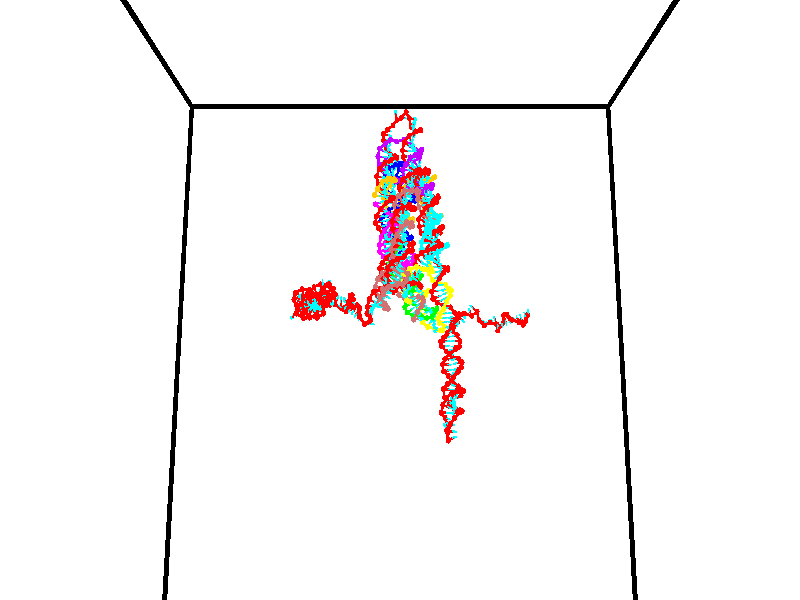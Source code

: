 // switches for output
#declare DRAW_BASES = 1; // possible values are 0, 1; only relevant for DNA ribbons
#declare DRAW_BASES_TYPE = 3; // possible values are 1, 2, 3; only relevant for DNA ribbons
#declare DRAW_FOG = 0; // set to 1 to enable fog

#include "colors.inc"

#include "transforms.inc"
background { rgb <1, 1, 1>}

#default {
   normal{
       ripples 0.25
       frequency 0.20
       turbulence 0.2
       lambda 5
   }
	finish {
		phong 0.1
		phong_size 40.
	}
}

// original window dimensions: 1024x640


// camera settings

camera {
	sky <0, 0.179814, -0.983701>
	up <0, 0.179814, -0.983701>
	right 1.6 * <1, 0, 0>
	location <35, 94.9851, 44.8844>
	look_at <35, 29.7336, 32.9568>
	direction <0, -65.2515, -11.9276>
	angle 67.0682
}


# declare cpy_camera_pos = <35, 94.9851, 44.8844>;
# if (DRAW_FOG = 1)
fog {
	fog_type 2
	up vnormalize(cpy_camera_pos)
	color rgbt<1,1,1,0.3>
	distance 1e-5
	fog_alt 3e-3
	fog_offset 56
}
# end


// LIGHTS

# declare lum = 6;
global_settings {
	ambient_light rgb lum * <0.05, 0.05, 0.05>
	max_trace_level 15
}# declare cpy_direct_light_amount = 0.25;
light_source
{	1000 * <-1, -1.16352, -0.803886>,
	rgb lum * cpy_direct_light_amount
	parallel
}

light_source
{	1000 * <1, 1.16352, 0.803886>,
	rgb lum * cpy_direct_light_amount
	parallel
}

// strand 0

// nucleotide -1

// particle -1
sphere {
	<24.514011, 34.929070, 35.040241> 0.250000
	pigment { color rgbt <1,0,0,0> }
	no_shadow
}
cylinder {
	<24.251322, 34.676319, 35.204895>,  <24.093708, 34.524670, 35.303688>, 0.100000
	pigment { color rgbt <1,0,0,0> }
	no_shadow
}
cylinder {
	<24.251322, 34.676319, 35.204895>,  <24.514011, 34.929070, 35.040241>, 0.100000
	pigment { color rgbt <1,0,0,0> }
	no_shadow
}

// particle -1
sphere {
	<24.251322, 34.676319, 35.204895> 0.100000
	pigment { color rgbt <1,0,0,0> }
	no_shadow
}
sphere {
	0, 1
	scale<0.080000,0.200000,0.300000>
	matrix <0.063214, 0.497793, 0.864989,
		-0.751477, 0.594080, -0.286969,
		-0.656724, -0.631879, 0.411635,
		24.054304, 34.486755, 35.328384>
	pigment { color rgbt <0,1,1,0> }
	no_shadow
}
cylinder {
	<24.881237, 34.697727, 34.507999>,  <24.514011, 34.929070, 35.040241>, 0.130000
	pigment { color rgbt <1,0,0,0> }
	no_shadow
}

// nucleotide -1

// particle -1
sphere {
	<24.881237, 34.697727, 34.507999> 0.250000
	pigment { color rgbt <1,0,0,0> }
	no_shadow
}
cylinder {
	<25.220680, 34.797794, 34.321545>,  <25.424347, 34.857834, 34.209671>, 0.100000
	pigment { color rgbt <1,0,0,0> }
	no_shadow
}
cylinder {
	<25.220680, 34.797794, 34.321545>,  <24.881237, 34.697727, 34.507999>, 0.100000
	pigment { color rgbt <1,0,0,0> }
	no_shadow
}

// particle -1
sphere {
	<25.220680, 34.797794, 34.321545> 0.100000
	pigment { color rgbt <1,0,0,0> }
	no_shadow
}
sphere {
	0, 1
	scale<0.080000,0.200000,0.300000>
	matrix <-0.196915, 0.967181, 0.160576,
		0.491008, -0.044476, 0.870019,
		0.848608, 0.250164, -0.466136,
		25.475262, 34.872845, 34.181705>
	pigment { color rgbt <0,1,1,0> }
	no_shadow
}
cylinder {
	<25.206200, 35.123943, 35.015251>,  <24.881237, 34.697727, 34.507999>, 0.130000
	pigment { color rgbt <1,0,0,0> }
	no_shadow
}

// nucleotide -1

// particle -1
sphere {
	<25.206200, 35.123943, 35.015251> 0.250000
	pigment { color rgbt <1,0,0,0> }
	no_shadow
}
cylinder {
	<25.334536, 35.211716, 34.646706>,  <25.411537, 35.264378, 34.425579>, 0.100000
	pigment { color rgbt <1,0,0,0> }
	no_shadow
}
cylinder {
	<25.334536, 35.211716, 34.646706>,  <25.206200, 35.123943, 35.015251>, 0.100000
	pigment { color rgbt <1,0,0,0> }
	no_shadow
}

// particle -1
sphere {
	<25.334536, 35.211716, 34.646706> 0.100000
	pigment { color rgbt <1,0,0,0> }
	no_shadow
}
sphere {
	0, 1
	scale<0.080000,0.200000,0.300000>
	matrix <-0.279427, 0.951423, 0.129288,
		0.904976, 0.215973, 0.366570,
		0.320840, 0.219433, -0.921364,
		25.430788, 35.277546, 34.370296>
	pigment { color rgbt <0,1,1,0> }
	no_shadow
}
cylinder {
	<25.577101, 35.800365, 35.086319>,  <25.206200, 35.123943, 35.015251>, 0.130000
	pigment { color rgbt <1,0,0,0> }
	no_shadow
}

// nucleotide -1

// particle -1
sphere {
	<25.577101, 35.800365, 35.086319> 0.250000
	pigment { color rgbt <1,0,0,0> }
	no_shadow
}
cylinder {
	<25.521776, 35.773102, 34.691101>,  <25.488581, 35.756744, 34.453972>, 0.100000
	pigment { color rgbt <1,0,0,0> }
	no_shadow
}
cylinder {
	<25.521776, 35.773102, 34.691101>,  <25.577101, 35.800365, 35.086319>, 0.100000
	pigment { color rgbt <1,0,0,0> }
	no_shadow
}

// particle -1
sphere {
	<25.521776, 35.773102, 34.691101> 0.100000
	pigment { color rgbt <1,0,0,0> }
	no_shadow
}
sphere {
	0, 1
	scale<0.080000,0.200000,0.300000>
	matrix <0.025654, 0.997048, -0.072371,
		0.990056, -0.035357, -0.136156,
		-0.138313, -0.068159, -0.988041,
		25.480282, 35.752655, 34.394688>
	pigment { color rgbt <0,1,1,0> }
	no_shadow
}
cylinder {
	<26.112988, 35.752960, 34.530548>,  <25.577101, 35.800365, 35.086319>, 0.130000
	pigment { color rgbt <1,0,0,0> }
	no_shadow
}

// nucleotide -1

// particle -1
sphere {
	<26.112988, 35.752960, 34.530548> 0.250000
	pigment { color rgbt <1,0,0,0> }
	no_shadow
}
cylinder {
	<25.773544, 35.951214, 34.456562>,  <25.569878, 36.070164, 34.412170>, 0.100000
	pigment { color rgbt <1,0,0,0> }
	no_shadow
}
cylinder {
	<25.773544, 35.951214, 34.456562>,  <26.112988, 35.752960, 34.530548>, 0.100000
	pigment { color rgbt <1,0,0,0> }
	no_shadow
}

// particle -1
sphere {
	<25.773544, 35.951214, 34.456562> 0.100000
	pigment { color rgbt <1,0,0,0> }
	no_shadow
}
sphere {
	0, 1
	scale<0.080000,0.200000,0.300000>
	matrix <0.503587, 0.863933, 0.004553,
		0.162056, -0.089283, -0.982734,
		-0.848610, 0.495630, -0.184967,
		25.518961, 36.099903, 34.401073>
	pigment { color rgbt <0,1,1,0> }
	no_shadow
}
cylinder {
	<26.164145, 36.230106, 33.902935>,  <26.112988, 35.752960, 34.530548>, 0.130000
	pigment { color rgbt <1,0,0,0> }
	no_shadow
}

// nucleotide -1

// particle -1
sphere {
	<26.164145, 36.230106, 33.902935> 0.250000
	pigment { color rgbt <1,0,0,0> }
	no_shadow
}
cylinder {
	<25.921217, 36.340092, 34.201077>,  <25.775461, 36.406082, 34.379963>, 0.100000
	pigment { color rgbt <1,0,0,0> }
	no_shadow
}
cylinder {
	<25.921217, 36.340092, 34.201077>,  <26.164145, 36.230106, 33.902935>, 0.100000
	pigment { color rgbt <1,0,0,0> }
	no_shadow
}

// particle -1
sphere {
	<25.921217, 36.340092, 34.201077> 0.100000
	pigment { color rgbt <1,0,0,0> }
	no_shadow
}
sphere {
	0, 1
	scale<0.080000,0.200000,0.300000>
	matrix <0.457743, 0.887924, 0.045410,
		-0.649336, 0.368761, -0.665116,
		-0.607318, 0.274965, 0.745358,
		25.739021, 36.422581, 34.424683>
	pigment { color rgbt <0,1,1,0> }
	no_shadow
}
cylinder {
	<25.931446, 36.962692, 33.803383>,  <26.164145, 36.230106, 33.902935>, 0.130000
	pigment { color rgbt <1,0,0,0> }
	no_shadow
}

// nucleotide -1

// particle -1
sphere {
	<25.931446, 36.962692, 33.803383> 0.250000
	pigment { color rgbt <1,0,0,0> }
	no_shadow
}
cylinder {
	<25.866362, 36.890320, 34.191360>,  <25.827311, 36.846897, 34.424145>, 0.100000
	pigment { color rgbt <1,0,0,0> }
	no_shadow
}
cylinder {
	<25.866362, 36.890320, 34.191360>,  <25.931446, 36.962692, 33.803383>, 0.100000
	pigment { color rgbt <1,0,0,0> }
	no_shadow
}

// particle -1
sphere {
	<25.866362, 36.890320, 34.191360> 0.100000
	pigment { color rgbt <1,0,0,0> }
	no_shadow
}
sphere {
	0, 1
	scale<0.080000,0.200000,0.300000>
	matrix <0.421394, 0.876135, 0.234126,
		-0.892161, 0.446823, -0.066314,
		-0.162713, -0.180934, 0.969942,
		25.817547, 36.836040, 34.482342>
	pigment { color rgbt <0,1,1,0> }
	no_shadow
}
cylinder {
	<25.623278, 37.553032, 34.132961>,  <25.931446, 36.962692, 33.803383>, 0.130000
	pigment { color rgbt <1,0,0,0> }
	no_shadow
}

// nucleotide -1

// particle -1
sphere {
	<25.623278, 37.553032, 34.132961> 0.250000
	pigment { color rgbt <1,0,0,0> }
	no_shadow
}
cylinder {
	<25.831409, 37.337811, 34.398216>,  <25.956289, 37.208679, 34.557369>, 0.100000
	pigment { color rgbt <1,0,0,0> }
	no_shadow
}
cylinder {
	<25.831409, 37.337811, 34.398216>,  <25.623278, 37.553032, 34.132961>, 0.100000
	pigment { color rgbt <1,0,0,0> }
	no_shadow
}

// particle -1
sphere {
	<25.831409, 37.337811, 34.398216> 0.100000
	pigment { color rgbt <1,0,0,0> }
	no_shadow
}
sphere {
	0, 1
	scale<0.080000,0.200000,0.300000>
	matrix <0.570441, 0.796875, 0.198967,
		-0.635495, 0.274754, 0.721566,
		0.520331, -0.538053, 0.663140,
		25.987509, 37.176395, 34.597157>
	pigment { color rgbt <0,1,1,0> }
	no_shadow
}
cylinder {
	<25.543026, 37.942940, 34.738609>,  <25.623278, 37.553032, 34.132961>, 0.130000
	pigment { color rgbt <1,0,0,0> }
	no_shadow
}

// nucleotide -1

// particle -1
sphere {
	<25.543026, 37.942940, 34.738609> 0.250000
	pigment { color rgbt <1,0,0,0> }
	no_shadow
}
cylinder {
	<25.880718, 37.730373, 34.766533>,  <26.083334, 37.602833, 34.783287>, 0.100000
	pigment { color rgbt <1,0,0,0> }
	no_shadow
}
cylinder {
	<25.880718, 37.730373, 34.766533>,  <25.543026, 37.942940, 34.738609>, 0.100000
	pigment { color rgbt <1,0,0,0> }
	no_shadow
}

// particle -1
sphere {
	<25.880718, 37.730373, 34.766533> 0.100000
	pigment { color rgbt <1,0,0,0> }
	no_shadow
}
sphere {
	0, 1
	scale<0.080000,0.200000,0.300000>
	matrix <0.523293, 0.845397, 0.107088,
		-0.115928, -0.053875, 0.991795,
		0.844230, -0.531414, 0.069813,
		26.133987, 37.570950, 34.787476>
	pigment { color rgbt <0,1,1,0> }
	no_shadow
}
cylinder {
	<25.840290, 38.101219, 35.320915>,  <25.543026, 37.942940, 34.738609>, 0.130000
	pigment { color rgbt <1,0,0,0> }
	no_shadow
}

// nucleotide -1

// particle -1
sphere {
	<25.840290, 38.101219, 35.320915> 0.250000
	pigment { color rgbt <1,0,0,0> }
	no_shadow
}
cylinder {
	<26.145073, 37.944225, 35.114857>,  <26.327942, 37.850029, 34.991222>, 0.100000
	pigment { color rgbt <1,0,0,0> }
	no_shadow
}
cylinder {
	<26.145073, 37.944225, 35.114857>,  <25.840290, 38.101219, 35.320915>, 0.100000
	pigment { color rgbt <1,0,0,0> }
	no_shadow
}

// particle -1
sphere {
	<26.145073, 37.944225, 35.114857> 0.100000
	pigment { color rgbt <1,0,0,0> }
	no_shadow
}
sphere {
	0, 1
	scale<0.080000,0.200000,0.300000>
	matrix <0.593933, 0.740615, 0.314220,
		0.258196, -0.545384, 0.797428,
		0.761957, -0.392488, -0.515145,
		26.373661, 37.826481, 34.960312>
	pigment { color rgbt <0,1,1,0> }
	no_shadow
}
cylinder {
	<26.315073, 38.166935, 35.797489>,  <25.840290, 38.101219, 35.320915>, 0.130000
	pigment { color rgbt <1,0,0,0> }
	no_shadow
}

// nucleotide -1

// particle -1
sphere {
	<26.315073, 38.166935, 35.797489> 0.250000
	pigment { color rgbt <1,0,0,0> }
	no_shadow
}
cylinder {
	<26.492998, 38.118458, 35.442535>,  <26.599752, 38.089371, 35.229565>, 0.100000
	pigment { color rgbt <1,0,0,0> }
	no_shadow
}
cylinder {
	<26.492998, 38.118458, 35.442535>,  <26.315073, 38.166935, 35.797489>, 0.100000
	pigment { color rgbt <1,0,0,0> }
	no_shadow
}

// particle -1
sphere {
	<26.492998, 38.118458, 35.442535> 0.100000
	pigment { color rgbt <1,0,0,0> }
	no_shadow
}
sphere {
	0, 1
	scale<0.080000,0.200000,0.300000>
	matrix <0.629386, 0.747207, 0.213436,
		0.637194, -0.653447, 0.408646,
		0.444812, -0.121196, -0.887386,
		26.626442, 38.082100, 35.176319>
	pigment { color rgbt <0,1,1,0> }
	no_shadow
}
cylinder {
	<27.101198, 38.167522, 35.929619>,  <26.315073, 38.166935, 35.797489>, 0.130000
	pigment { color rgbt <1,0,0,0> }
	no_shadow
}

// nucleotide -1

// particle -1
sphere {
	<27.101198, 38.167522, 35.929619> 0.250000
	pigment { color rgbt <1,0,0,0> }
	no_shadow
}
cylinder {
	<27.016409, 38.255436, 35.548721>,  <26.965536, 38.308186, 35.320183>, 0.100000
	pigment { color rgbt <1,0,0,0> }
	no_shadow
}
cylinder {
	<27.016409, 38.255436, 35.548721>,  <27.101198, 38.167522, 35.929619>, 0.100000
	pigment { color rgbt <1,0,0,0> }
	no_shadow
}

// particle -1
sphere {
	<27.016409, 38.255436, 35.548721> 0.100000
	pigment { color rgbt <1,0,0,0> }
	no_shadow
}
sphere {
	0, 1
	scale<0.080000,0.200000,0.300000>
	matrix <0.705601, 0.708580, 0.006480,
		0.676162, -0.670528, -0.305282,
		-0.211972, 0.219788, -0.952240,
		26.952818, 38.321373, 35.263050>
	pigment { color rgbt <0,1,1,0> }
	no_shadow
}
cylinder {
	<27.706255, 38.211071, 35.591366>,  <27.101198, 38.167522, 35.929619>, 0.130000
	pigment { color rgbt <1,0,0,0> }
	no_shadow
}

// nucleotide -1

// particle -1
sphere {
	<27.706255, 38.211071, 35.591366> 0.250000
	pigment { color rgbt <1,0,0,0> }
	no_shadow
}
cylinder {
	<27.455532, 38.424892, 35.364609>,  <27.305098, 38.553185, 35.228554>, 0.100000
	pigment { color rgbt <1,0,0,0> }
	no_shadow
}
cylinder {
	<27.455532, 38.424892, 35.364609>,  <27.706255, 38.211071, 35.591366>, 0.100000
	pigment { color rgbt <1,0,0,0> }
	no_shadow
}

// particle -1
sphere {
	<27.455532, 38.424892, 35.364609> 0.100000
	pigment { color rgbt <1,0,0,0> }
	no_shadow
}
sphere {
	0, 1
	scale<0.080000,0.200000,0.300000>
	matrix <0.707546, 0.695200, -0.126787,
		0.326331, -0.480575, -0.813976,
		-0.626807, 0.534551, -0.566894,
		27.267490, 38.585258, 35.194542>
	pigment { color rgbt <0,1,1,0> }
	no_shadow
}
cylinder {
	<27.760637, 38.493626, 34.813473>,  <27.706255, 38.211071, 35.591366>, 0.130000
	pigment { color rgbt <1,0,0,0> }
	no_shadow
}

// nucleotide -1

// particle -1
sphere {
	<27.760637, 38.493626, 34.813473> 0.250000
	pigment { color rgbt <1,0,0,0> }
	no_shadow
}
cylinder {
	<27.604033, 38.734203, 35.092033>,  <27.510071, 38.878551, 35.259171>, 0.100000
	pigment { color rgbt <1,0,0,0> }
	no_shadow
}
cylinder {
	<27.604033, 38.734203, 35.092033>,  <27.760637, 38.493626, 34.813473>, 0.100000
	pigment { color rgbt <1,0,0,0> }
	no_shadow
}

// particle -1
sphere {
	<27.604033, 38.734203, 35.092033> 0.100000
	pigment { color rgbt <1,0,0,0> }
	no_shadow
}
sphere {
	0, 1
	scale<0.080000,0.200000,0.300000>
	matrix <0.652684, 0.714995, -0.250571,
		-0.648631, 0.356431, -0.672484,
		-0.391511, 0.601448, 0.696405,
		27.486580, 38.914639, 35.300957>
	pigment { color rgbt <0,1,1,0> }
	no_shadow
}
cylinder {
	<28.245726, 38.807533, 34.251919>,  <27.760637, 38.493626, 34.813473>, 0.130000
	pigment { color rgbt <1,0,0,0> }
	no_shadow
}

// nucleotide -1

// particle -1
sphere {
	<28.245726, 38.807533, 34.251919> 0.250000
	pigment { color rgbt <1,0,0,0> }
	no_shadow
}
cylinder {
	<28.387789, 38.570030, 34.540730>,  <28.473026, 38.427528, 34.714016>, 0.100000
	pigment { color rgbt <1,0,0,0> }
	no_shadow
}
cylinder {
	<28.387789, 38.570030, 34.540730>,  <28.245726, 38.807533, 34.251919>, 0.100000
	pigment { color rgbt <1,0,0,0> }
	no_shadow
}

// particle -1
sphere {
	<28.387789, 38.570030, 34.540730> 0.100000
	pigment { color rgbt <1,0,0,0> }
	no_shadow
}
sphere {
	0, 1
	scale<0.080000,0.200000,0.300000>
	matrix <-0.584518, -0.743816, -0.324155,
		0.729520, -0.306909, -0.611234,
		0.355159, -0.593755, 0.722023,
		28.494337, 38.391903, 34.757336>
	pigment { color rgbt <0,1,1,0> }
	no_shadow
}
cylinder {
	<27.648172, 38.604889, 33.867470>,  <28.245726, 38.807533, 34.251919>, 0.130000
	pigment { color rgbt <1,0,0,0> }
	no_shadow
}

// nucleotide -1

// particle -1
sphere {
	<27.648172, 38.604889, 33.867470> 0.250000
	pigment { color rgbt <1,0,0,0> }
	no_shadow
}
cylinder {
	<27.658327, 38.817951, 33.529091>,  <27.664421, 38.945789, 33.326065>, 0.100000
	pigment { color rgbt <1,0,0,0> }
	no_shadow
}
cylinder {
	<27.658327, 38.817951, 33.529091>,  <27.648172, 38.604889, 33.867470>, 0.100000
	pigment { color rgbt <1,0,0,0> }
	no_shadow
}

// particle -1
sphere {
	<27.658327, 38.817951, 33.529091> 0.100000
	pigment { color rgbt <1,0,0,0> }
	no_shadow
}
sphere {
	0, 1
	scale<0.080000,0.200000,0.300000>
	matrix <0.923624, -0.336246, -0.184002,
		-0.382457, -0.776667, -0.500515,
		0.025388, 0.532660, -0.845948,
		27.665943, 38.977749, 33.275307>
	pigment { color rgbt <0,1,1,0> }
	no_shadow
}
cylinder {
	<27.250998, 38.024303, 34.024376>,  <27.648172, 38.604889, 33.867470>, 0.130000
	pigment { color rgbt <1,0,0,0> }
	no_shadow
}

// nucleotide -1

// particle -1
sphere {
	<27.250998, 38.024303, 34.024376> 0.250000
	pigment { color rgbt <1,0,0,0> }
	no_shadow
}
cylinder {
	<27.063372, 38.037838, 34.377380>,  <26.950796, 38.045959, 34.589184>, 0.100000
	pigment { color rgbt <1,0,0,0> }
	no_shadow
}
cylinder {
	<27.063372, 38.037838, 34.377380>,  <27.250998, 38.024303, 34.024376>, 0.100000
	pigment { color rgbt <1,0,0,0> }
	no_shadow
}

// particle -1
sphere {
	<27.063372, 38.037838, 34.377380> 0.100000
	pigment { color rgbt <1,0,0,0> }
	no_shadow
}
sphere {
	0, 1
	scale<0.080000,0.200000,0.300000>
	matrix <-0.333027, -0.932276, -0.141263,
		0.817967, -0.360163, 0.448567,
		-0.469066, 0.033836, 0.882514,
		26.922651, 38.047989, 34.642136>
	pigment { color rgbt <0,1,1,0> }
	no_shadow
}
cylinder {
	<27.378563, 37.321983, 34.326870>,  <27.250998, 38.024303, 34.024376>, 0.130000
	pigment { color rgbt <1,0,0,0> }
	no_shadow
}

// nucleotide -1

// particle -1
sphere {
	<27.378563, 37.321983, 34.326870> 0.250000
	pigment { color rgbt <1,0,0,0> }
	no_shadow
}
cylinder {
	<27.079233, 37.479450, 34.540428>,  <26.899635, 37.573929, 34.668564>, 0.100000
	pigment { color rgbt <1,0,0,0> }
	no_shadow
}
cylinder {
	<27.079233, 37.479450, 34.540428>,  <27.378563, 37.321983, 34.326870>, 0.100000
	pigment { color rgbt <1,0,0,0> }
	no_shadow
}

// particle -1
sphere {
	<27.079233, 37.479450, 34.540428> 0.100000
	pigment { color rgbt <1,0,0,0> }
	no_shadow
}
sphere {
	0, 1
	scale<0.080000,0.200000,0.300000>
	matrix <-0.405340, -0.908488, 0.101730,
		0.525084, -0.140282, 0.839409,
		-0.748323, 0.393662, 0.533894,
		26.854736, 37.597549, 34.700596>
	pigment { color rgbt <0,1,1,0> }
	no_shadow
}
cylinder {
	<27.230083, 36.977024, 34.970505>,  <27.378563, 37.321983, 34.326870>, 0.130000
	pigment { color rgbt <1,0,0,0> }
	no_shadow
}

// nucleotide -1

// particle -1
sphere {
	<27.230083, 36.977024, 34.970505> 0.250000
	pigment { color rgbt <1,0,0,0> }
	no_shadow
}
cylinder {
	<26.886749, 37.162254, 34.882126>,  <26.680748, 37.273392, 34.829098>, 0.100000
	pigment { color rgbt <1,0,0,0> }
	no_shadow
}
cylinder {
	<26.886749, 37.162254, 34.882126>,  <27.230083, 36.977024, 34.970505>, 0.100000
	pigment { color rgbt <1,0,0,0> }
	no_shadow
}

// particle -1
sphere {
	<26.886749, 37.162254, 34.882126> 0.100000
	pigment { color rgbt <1,0,0,0> }
	no_shadow
}
sphere {
	0, 1
	scale<0.080000,0.200000,0.300000>
	matrix <-0.501327, -0.848586, 0.169036,
		-0.109216, 0.255857, 0.960526,
		-0.858337, 0.463076, -0.220947,
		26.629248, 37.301178, 34.815842>
	pigment { color rgbt <0,1,1,0> }
	no_shadow
}
cylinder {
	<26.772902, 36.600014, 35.437813>,  <27.230083, 36.977024, 34.970505>, 0.130000
	pigment { color rgbt <1,0,0,0> }
	no_shadow
}

// nucleotide -1

// particle -1
sphere {
	<26.772902, 36.600014, 35.437813> 0.250000
	pigment { color rgbt <1,0,0,0> }
	no_shadow
}
cylinder {
	<26.539070, 36.772743, 35.163063>,  <26.398771, 36.876381, 34.998215>, 0.100000
	pigment { color rgbt <1,0,0,0> }
	no_shadow
}
cylinder {
	<26.539070, 36.772743, 35.163063>,  <26.772902, 36.600014, 35.437813>, 0.100000
	pigment { color rgbt <1,0,0,0> }
	no_shadow
}

// particle -1
sphere {
	<26.539070, 36.772743, 35.163063> 0.100000
	pigment { color rgbt <1,0,0,0> }
	no_shadow
}
sphere {
	0, 1
	scale<0.080000,0.200000,0.300000>
	matrix <-0.476671, -0.867873, -0.139933,
		-0.656545, 0.245610, 0.713179,
		-0.584579, 0.431824, -0.686873,
		26.363697, 36.902290, 34.957001>
	pigment { color rgbt <0,1,1,0> }
	no_shadow
}
cylinder {
	<26.113073, 36.345730, 35.631123>,  <26.772902, 36.600014, 35.437813>, 0.130000
	pigment { color rgbt <1,0,0,0> }
	no_shadow
}

// nucleotide -1

// particle -1
sphere {
	<26.113073, 36.345730, 35.631123> 0.250000
	pigment { color rgbt <1,0,0,0> }
	no_shadow
}
cylinder {
	<26.114922, 36.450142, 35.244995>,  <26.116032, 36.512787, 35.013317>, 0.100000
	pigment { color rgbt <1,0,0,0> }
	no_shadow
}
cylinder {
	<26.114922, 36.450142, 35.244995>,  <26.113073, 36.345730, 35.631123>, 0.100000
	pigment { color rgbt <1,0,0,0> }
	no_shadow
}

// particle -1
sphere {
	<26.114922, 36.450142, 35.244995> 0.100000
	pigment { color rgbt <1,0,0,0> }
	no_shadow
}
sphere {
	0, 1
	scale<0.080000,0.200000,0.300000>
	matrix <-0.500612, -0.835053, -0.228197,
		-0.865660, 0.484306, 0.126813,
		0.004621, 0.261026, -0.965321,
		26.116308, 36.528450, 34.955399>
	pigment { color rgbt <0,1,1,0> }
	no_shadow
}
cylinder {
	<25.546951, 36.611870, 35.725834>,  <26.113073, 36.345730, 35.631123>, 0.130000
	pigment { color rgbt <1,0,0,0> }
	no_shadow
}

// nucleotide -1

// particle -1
sphere {
	<25.546951, 36.611870, 35.725834> 0.250000
	pigment { color rgbt <1,0,0,0> }
	no_shadow
}
cylinder {
	<25.637300, 36.683926, 35.342892>,  <25.691511, 36.727161, 35.113125>, 0.100000
	pigment { color rgbt <1,0,0,0> }
	no_shadow
}
cylinder {
	<25.637300, 36.683926, 35.342892>,  <25.546951, 36.611870, 35.725834>, 0.100000
	pigment { color rgbt <1,0,0,0> }
	no_shadow
}

// particle -1
sphere {
	<25.637300, 36.683926, 35.342892> 0.100000
	pigment { color rgbt <1,0,0,0> }
	no_shadow
}
sphere {
	0, 1
	scale<0.080000,0.200000,0.300000>
	matrix <-0.490939, -0.827778, -0.271592,
		-0.841403, 0.531348, -0.098535,
		0.225875, 0.180144, -0.957355,
		25.705063, 36.737968, 35.055687>
	pigment { color rgbt <0,1,1,0> }
	no_shadow
}
cylinder {
	<24.909182, 36.798912, 35.365547>,  <25.546951, 36.611870, 35.725834>, 0.130000
	pigment { color rgbt <1,0,0,0> }
	no_shadow
}

// nucleotide -1

// particle -1
sphere {
	<24.909182, 36.798912, 35.365547> 0.250000
	pigment { color rgbt <1,0,0,0> }
	no_shadow
}
cylinder {
	<25.180809, 36.685383, 35.094753>,  <25.343784, 36.617264, 34.932278>, 0.100000
	pigment { color rgbt <1,0,0,0> }
	no_shadow
}
cylinder {
	<25.180809, 36.685383, 35.094753>,  <24.909182, 36.798912, 35.365547>, 0.100000
	pigment { color rgbt <1,0,0,0> }
	no_shadow
}

// particle -1
sphere {
	<25.180809, 36.685383, 35.094753> 0.100000
	pigment { color rgbt <1,0,0,0> }
	no_shadow
}
sphere {
	0, 1
	scale<0.080000,0.200000,0.300000>
	matrix <-0.505966, -0.849141, -0.151519,
		-0.531853, 0.445424, -0.720229,
		0.679067, -0.283825, -0.676987,
		25.384529, 36.600235, 34.891659>
	pigment { color rgbt <0,1,1,0> }
	no_shadow
}
cylinder {
	<24.861038, 36.954033, 34.652782>,  <24.909182, 36.798912, 35.365547>, 0.130000
	pigment { color rgbt <1,0,0,0> }
	no_shadow
}

// nucleotide -1

// particle -1
sphere {
	<24.861038, 36.954033, 34.652782> 0.250000
	pigment { color rgbt <1,0,0,0> }
	no_shadow
}
cylinder {
	<25.063046, 36.933674, 34.308140>,  <25.184250, 36.921459, 34.101353>, 0.100000
	pigment { color rgbt <1,0,0,0> }
	no_shadow
}
cylinder {
	<25.063046, 36.933674, 34.308140>,  <24.861038, 36.954033, 34.652782>, 0.100000
	pigment { color rgbt <1,0,0,0> }
	no_shadow
}

// particle -1
sphere {
	<25.063046, 36.933674, 34.308140> 0.100000
	pigment { color rgbt <1,0,0,0> }
	no_shadow
}
sphere {
	0, 1
	scale<0.080000,0.200000,0.300000>
	matrix <0.059102, -0.993878, 0.093351,
		-0.861083, -0.098067, -0.498919,
		0.505018, -0.050896, -0.861607,
		25.214550, 36.918404, 34.049656>
	pigment { color rgbt <0,1,1,0> }
	no_shadow
}
cylinder {
	<24.558422, 36.515865, 34.156147>,  <24.861038, 36.954033, 34.652782>, 0.130000
	pigment { color rgbt <1,0,0,0> }
	no_shadow
}

// nucleotide -1

// particle -1
sphere {
	<24.558422, 36.515865, 34.156147> 0.250000
	pigment { color rgbt <1,0,0,0> }
	no_shadow
}
cylinder {
	<24.925255, 36.543785, 33.999130>,  <25.145355, 36.560535, 33.904919>, 0.100000
	pigment { color rgbt <1,0,0,0> }
	no_shadow
}
cylinder {
	<24.925255, 36.543785, 33.999130>,  <24.558422, 36.515865, 34.156147>, 0.100000
	pigment { color rgbt <1,0,0,0> }
	no_shadow
}

// particle -1
sphere {
	<24.925255, 36.543785, 33.999130> 0.100000
	pigment { color rgbt <1,0,0,0> }
	no_shadow
}
sphere {
	0, 1
	scale<0.080000,0.200000,0.300000>
	matrix <0.013439, -0.989409, -0.144528,
		-0.398473, 0.127269, -0.908307,
		0.917082, 0.069797, -0.392542,
		25.200378, 36.564724, 33.881367>
	pigment { color rgbt <0,1,1,0> }
	no_shadow
}
cylinder {
	<24.599108, 36.045620, 33.505836>,  <24.558422, 36.515865, 34.156147>, 0.130000
	pigment { color rgbt <1,0,0,0> }
	no_shadow
}

// nucleotide -1

// particle -1
sphere {
	<24.599108, 36.045620, 33.505836> 0.250000
	pigment { color rgbt <1,0,0,0> }
	no_shadow
}
cylinder {
	<24.951811, 36.088951, 33.689476>,  <25.163433, 36.114948, 33.799660>, 0.100000
	pigment { color rgbt <1,0,0,0> }
	no_shadow
}
cylinder {
	<24.951811, 36.088951, 33.689476>,  <24.599108, 36.045620, 33.505836>, 0.100000
	pigment { color rgbt <1,0,0,0> }
	no_shadow
}

// particle -1
sphere {
	<24.951811, 36.088951, 33.689476> 0.100000
	pigment { color rgbt <1,0,0,0> }
	no_shadow
}
sphere {
	0, 1
	scale<0.080000,0.200000,0.300000>
	matrix <0.134960, -0.990523, -0.025492,
		0.451985, 0.084437, -0.888020,
		0.881757, 0.108325, 0.459097,
		25.216337, 36.121449, 33.827206>
	pigment { color rgbt <0,1,1,0> }
	no_shadow
}
cylinder {
	<25.208990, 35.757214, 33.140640>,  <24.599108, 36.045620, 33.505836>, 0.130000
	pigment { color rgbt <1,0,0,0> }
	no_shadow
}

// nucleotide -1

// particle -1
sphere {
	<25.208990, 35.757214, 33.140640> 0.250000
	pigment { color rgbt <1,0,0,0> }
	no_shadow
}
cylinder {
	<25.296955, 35.753777, 33.530834>,  <25.349733, 35.751713, 33.764950>, 0.100000
	pigment { color rgbt <1,0,0,0> }
	no_shadow
}
cylinder {
	<25.296955, 35.753777, 33.530834>,  <25.208990, 35.757214, 33.140640>, 0.100000
	pigment { color rgbt <1,0,0,0> }
	no_shadow
}

// particle -1
sphere {
	<25.296955, 35.753777, 33.530834> 0.100000
	pigment { color rgbt <1,0,0,0> }
	no_shadow
}
sphere {
	0, 1
	scale<0.080000,0.200000,0.300000>
	matrix <0.409851, -0.906612, -0.100384,
		0.885246, 0.421878, -0.195853,
		0.219913, -0.008594, 0.975482,
		25.362928, 35.751198, 33.823479>
	pigment { color rgbt <0,1,1,0> }
	no_shadow
}
cylinder {
	<25.921036, 35.466843, 33.115631>,  <25.208990, 35.757214, 33.140640>, 0.130000
	pigment { color rgbt <1,0,0,0> }
	no_shadow
}

// nucleotide -1

// particle -1
sphere {
	<25.921036, 35.466843, 33.115631> 0.250000
	pigment { color rgbt <1,0,0,0> }
	no_shadow
}
cylinder {
	<25.793833, 35.425953, 33.492657>,  <25.717512, 35.401421, 33.718872>, 0.100000
	pigment { color rgbt <1,0,0,0> }
	no_shadow
}
cylinder {
	<25.793833, 35.425953, 33.492657>,  <25.921036, 35.466843, 33.115631>, 0.100000
	pigment { color rgbt <1,0,0,0> }
	no_shadow
}

// particle -1
sphere {
	<25.793833, 35.425953, 33.492657> 0.100000
	pigment { color rgbt <1,0,0,0> }
	no_shadow
}
sphere {
	0, 1
	scale<0.080000,0.200000,0.300000>
	matrix <0.388848, -0.920769, 0.031334,
		0.864679, 0.376478, 0.332558,
		-0.318005, -0.102220, 0.942562,
		25.698431, 35.395287, 33.775425>
	pigment { color rgbt <0,1,1,0> }
	no_shadow
}
cylinder {
	<26.522102, 35.257652, 33.574944>,  <25.921036, 35.466843, 33.115631>, 0.130000
	pigment { color rgbt <1,0,0,0> }
	no_shadow
}

// nucleotide -1

// particle -1
sphere {
	<26.522102, 35.257652, 33.574944> 0.250000
	pigment { color rgbt <1,0,0,0> }
	no_shadow
}
cylinder {
	<26.191156, 35.131241, 33.760674>,  <25.992590, 35.055393, 33.872112>, 0.100000
	pigment { color rgbt <1,0,0,0> }
	no_shadow
}
cylinder {
	<26.191156, 35.131241, 33.760674>,  <26.522102, 35.257652, 33.574944>, 0.100000
	pigment { color rgbt <1,0,0,0> }
	no_shadow
}

// particle -1
sphere {
	<26.191156, 35.131241, 33.760674> 0.100000
	pigment { color rgbt <1,0,0,0> }
	no_shadow
}
sphere {
	0, 1
	scale<0.080000,0.200000,0.300000>
	matrix <0.389042, -0.918712, 0.067928,
		0.405113, 0.236843, 0.883057,
		-0.827363, -0.316027, 0.464324,
		25.942947, 35.036434, 33.899971>
	pigment { color rgbt <0,1,1,0> }
	no_shadow
}
cylinder {
	<26.732250, 34.930931, 34.137539>,  <26.522102, 35.257652, 33.574944>, 0.130000
	pigment { color rgbt <1,0,0,0> }
	no_shadow
}

// nucleotide -1

// particle -1
sphere {
	<26.732250, 34.930931, 34.137539> 0.250000
	pigment { color rgbt <1,0,0,0> }
	no_shadow
}
cylinder {
	<26.375839, 34.794666, 34.017529>,  <26.161993, 34.712906, 33.945522>, 0.100000
	pigment { color rgbt <1,0,0,0> }
	no_shadow
}
cylinder {
	<26.375839, 34.794666, 34.017529>,  <26.732250, 34.930931, 34.137539>, 0.100000
	pigment { color rgbt <1,0,0,0> }
	no_shadow
}

// particle -1
sphere {
	<26.375839, 34.794666, 34.017529> 0.100000
	pigment { color rgbt <1,0,0,0> }
	no_shadow
}
sphere {
	0, 1
	scale<0.080000,0.200000,0.300000>
	matrix <0.416903, -0.875615, -0.243907,
		-0.179620, -0.342411, 0.922221,
		-0.891027, -0.340666, -0.300030,
		26.108532, 34.692467, 33.927521>
	pigment { color rgbt <0,1,1,0> }
	no_shadow
}
cylinder {
	<26.472084, 34.346771, 34.507259>,  <26.732250, 34.930931, 34.137539>, 0.130000
	pigment { color rgbt <1,0,0,0> }
	no_shadow
}

// nucleotide -1

// particle -1
sphere {
	<26.472084, 34.346771, 34.507259> 0.250000
	pigment { color rgbt <1,0,0,0> }
	no_shadow
}
cylinder {
	<26.373474, 34.362118, 34.119907>,  <26.314308, 34.371326, 33.887497>, 0.100000
	pigment { color rgbt <1,0,0,0> }
	no_shadow
}
cylinder {
	<26.373474, 34.362118, 34.119907>,  <26.472084, 34.346771, 34.507259>, 0.100000
	pigment { color rgbt <1,0,0,0> }
	no_shadow
}

// particle -1
sphere {
	<26.373474, 34.362118, 34.119907> 0.100000
	pigment { color rgbt <1,0,0,0> }
	no_shadow
}
sphere {
	0, 1
	scale<0.080000,0.200000,0.300000>
	matrix <0.490538, -0.856824, -0.158824,
		-0.835820, -0.514180, 0.192412,
		-0.246527, 0.038363, -0.968376,
		26.299517, 34.373627, 33.829395>
	pigment { color rgbt <0,1,1,0> }
	no_shadow
}
cylinder {
	<26.015974, 33.782246, 34.174702>,  <26.472084, 34.346771, 34.507259>, 0.130000
	pigment { color rgbt <1,0,0,0> }
	no_shadow
}

// nucleotide -1

// particle -1
sphere {
	<26.015974, 33.782246, 34.174702> 0.250000
	pigment { color rgbt <1,0,0,0> }
	no_shadow
}
cylinder {
	<26.229460, 33.939671, 33.875301>,  <26.357552, 34.034126, 33.695660>, 0.100000
	pigment { color rgbt <1,0,0,0> }
	no_shadow
}
cylinder {
	<26.229460, 33.939671, 33.875301>,  <26.015974, 33.782246, 34.174702>, 0.100000
	pigment { color rgbt <1,0,0,0> }
	no_shadow
}

// particle -1
sphere {
	<26.229460, 33.939671, 33.875301> 0.100000
	pigment { color rgbt <1,0,0,0> }
	no_shadow
}
sphere {
	0, 1
	scale<0.080000,0.200000,0.300000>
	matrix <0.252065, -0.918908, -0.303434,
		-0.807225, -0.026724, -0.589639,
		0.533714, 0.393567, -0.748501,
		26.389574, 34.057739, 33.650749>
	pigment { color rgbt <0,1,1,0> }
	no_shadow
}
cylinder {
	<25.696407, 33.506607, 33.601765>,  <26.015974, 33.782246, 34.174702>, 0.130000
	pigment { color rgbt <1,0,0,0> }
	no_shadow
}

// nucleotide -1

// particle -1
sphere {
	<25.696407, 33.506607, 33.601765> 0.250000
	pigment { color rgbt <1,0,0,0> }
	no_shadow
}
cylinder {
	<26.074028, 33.617825, 33.530819>,  <26.300600, 33.684555, 33.488251>, 0.100000
	pigment { color rgbt <1,0,0,0> }
	no_shadow
}
cylinder {
	<26.074028, 33.617825, 33.530819>,  <25.696407, 33.506607, 33.601765>, 0.100000
	pigment { color rgbt <1,0,0,0> }
	no_shadow
}

// particle -1
sphere {
	<26.074028, 33.617825, 33.530819> 0.100000
	pigment { color rgbt <1,0,0,0> }
	no_shadow
}
sphere {
	0, 1
	scale<0.080000,0.200000,0.300000>
	matrix <0.229989, -0.940489, -0.250172,
		-0.236366, 0.195384, -0.951817,
		0.944053, 0.278039, -0.177363,
		26.357244, 33.701237, 33.477612>
	pigment { color rgbt <0,1,1,0> }
	no_shadow
}
cylinder {
	<25.716984, 33.398037, 32.973450>,  <25.696407, 33.506607, 33.601765>, 0.130000
	pigment { color rgbt <1,0,0,0> }
	no_shadow
}

// nucleotide -1

// particle -1
sphere {
	<25.716984, 33.398037, 32.973450> 0.250000
	pigment { color rgbt <1,0,0,0> }
	no_shadow
}
cylinder {
	<26.073471, 33.370823, 33.152828>,  <26.287363, 33.354492, 33.260456>, 0.100000
	pigment { color rgbt <1,0,0,0> }
	no_shadow
}
cylinder {
	<26.073471, 33.370823, 33.152828>,  <25.716984, 33.398037, 32.973450>, 0.100000
	pigment { color rgbt <1,0,0,0> }
	no_shadow
}

// particle -1
sphere {
	<26.073471, 33.370823, 33.152828> 0.100000
	pigment { color rgbt <1,0,0,0> }
	no_shadow
}
sphere {
	0, 1
	scale<0.080000,0.200000,0.300000>
	matrix <0.078642, -0.950532, -0.300505,
		0.446706, 0.303082, -0.841781,
		0.891218, -0.068038, 0.448444,
		26.340836, 33.350410, 33.287361>
	pigment { color rgbt <0,1,1,0> }
	no_shadow
}
cylinder {
	<26.011600, 33.082890, 32.403656>,  <25.716984, 33.398037, 32.973450>, 0.130000
	pigment { color rgbt <1,0,0,0> }
	no_shadow
}

// nucleotide -1

// particle -1
sphere {
	<26.011600, 33.082890, 32.403656> 0.250000
	pigment { color rgbt <1,0,0,0> }
	no_shadow
}
cylinder {
	<26.161591, 32.981579, 32.760361>,  <26.251585, 32.920792, 32.974384>, 0.100000
	pigment { color rgbt <1,0,0,0> }
	no_shadow
}
cylinder {
	<26.161591, 32.981579, 32.760361>,  <26.011600, 33.082890, 32.403656>, 0.100000
	pigment { color rgbt <1,0,0,0> }
	no_shadow
}

// particle -1
sphere {
	<26.161591, 32.981579, 32.760361> 0.100000
	pigment { color rgbt <1,0,0,0> }
	no_shadow
}
sphere {
	0, 1
	scale<0.080000,0.200000,0.300000>
	matrix <0.124078, -0.939587, -0.319031,
		0.918694, 0.230277, -0.320894,
		0.374974, -0.253276, 0.891766,
		26.274082, 32.905598, 33.027889>
	pigment { color rgbt <0,1,1,0> }
	no_shadow
}
cylinder {
	<26.736475, 33.357624, 32.233292>,  <26.011600, 33.082890, 32.403656>, 0.130000
	pigment { color rgbt <1,0,0,0> }
	no_shadow
}

// nucleotide -1

// particle -1
sphere {
	<26.736475, 33.357624, 32.233292> 0.250000
	pigment { color rgbt <1,0,0,0> }
	no_shadow
}
cylinder {
	<26.714344, 33.235703, 32.613613>,  <26.701065, 33.162552, 32.841808>, 0.100000
	pigment { color rgbt <1,0,0,0> }
	no_shadow
}
cylinder {
	<26.714344, 33.235703, 32.613613>,  <26.736475, 33.357624, 32.233292>, 0.100000
	pigment { color rgbt <1,0,0,0> }
	no_shadow
}

// particle -1
sphere {
	<26.714344, 33.235703, 32.613613> 0.100000
	pigment { color rgbt <1,0,0,0> }
	no_shadow
}
sphere {
	0, 1
	scale<0.080000,0.200000,0.300000>
	matrix <0.297143, -0.914146, -0.275758,
		0.953229, 0.267269, 0.141148,
		-0.055328, -0.304801, 0.950808,
		26.697746, 33.144260, 32.898857>
	pigment { color rgbt <0,1,1,0> }
	no_shadow
}
cylinder {
	<27.264597, 32.715218, 32.178150>,  <26.736475, 33.357624, 32.233292>, 0.130000
	pigment { color rgbt <1,0,0,0> }
	no_shadow
}

// nucleotide -1

// particle -1
sphere {
	<27.264597, 32.715218, 32.178150> 0.250000
	pigment { color rgbt <1,0,0,0> }
	no_shadow
}
cylinder {
	<27.125185, 32.706493, 32.552967>,  <27.041538, 32.701260, 32.777859>, 0.100000
	pigment { color rgbt <1,0,0,0> }
	no_shadow
}
cylinder {
	<27.125185, 32.706493, 32.552967>,  <27.264597, 32.715218, 32.178150>, 0.100000
	pigment { color rgbt <1,0,0,0> }
	no_shadow
}

// particle -1
sphere {
	<27.125185, 32.706493, 32.552967> 0.100000
	pigment { color rgbt <1,0,0,0> }
	no_shadow
}
sphere {
	0, 1
	scale<0.080000,0.200000,0.300000>
	matrix <0.206295, -0.976999, 0.053987,
		0.914314, 0.212124, 0.345012,
		-0.348529, -0.021813, 0.937044,
		27.020626, 32.699951, 32.834080>
	pigment { color rgbt <0,1,1,0> }
	no_shadow
}
cylinder {
	<27.762545, 32.407005, 32.524544>,  <27.264597, 32.715218, 32.178150>, 0.130000
	pigment { color rgbt <1,0,0,0> }
	no_shadow
}

// nucleotide -1

// particle -1
sphere {
	<27.762545, 32.407005, 32.524544> 0.250000
	pigment { color rgbt <1,0,0,0> }
	no_shadow
}
cylinder {
	<27.434338, 32.361629, 32.748646>,  <27.237413, 32.334404, 32.883106>, 0.100000
	pigment { color rgbt <1,0,0,0> }
	no_shadow
}
cylinder {
	<27.434338, 32.361629, 32.748646>,  <27.762545, 32.407005, 32.524544>, 0.100000
	pigment { color rgbt <1,0,0,0> }
	no_shadow
}

// particle -1
sphere {
	<27.434338, 32.361629, 32.748646> 0.100000
	pigment { color rgbt <1,0,0,0> }
	no_shadow
}
sphere {
	0, 1
	scale<0.080000,0.200000,0.300000>
	matrix <0.247270, -0.954103, 0.168953,
		0.515375, 0.277163, 0.810906,
		-0.820516, -0.113438, 0.560255,
		27.188183, 32.327599, 32.916721>
	pigment { color rgbt <0,1,1,0> }
	no_shadow
}
cylinder {
	<27.889853, 32.153839, 33.165047>,  <27.762545, 32.407005, 32.524544>, 0.130000
	pigment { color rgbt <1,0,0,0> }
	no_shadow
}

// nucleotide -1

// particle -1
sphere {
	<27.889853, 32.153839, 33.165047> 0.250000
	pigment { color rgbt <1,0,0,0> }
	no_shadow
}
cylinder {
	<27.511364, 32.052078, 33.085106>,  <27.284271, 31.991022, 33.037140>, 0.100000
	pigment { color rgbt <1,0,0,0> }
	no_shadow
}
cylinder {
	<27.511364, 32.052078, 33.085106>,  <27.889853, 32.153839, 33.165047>, 0.100000
	pigment { color rgbt <1,0,0,0> }
	no_shadow
}

// particle -1
sphere {
	<27.511364, 32.052078, 33.085106> 0.100000
	pigment { color rgbt <1,0,0,0> }
	no_shadow
}
sphere {
	0, 1
	scale<0.080000,0.200000,0.300000>
	matrix <0.194453, -0.940951, 0.277128,
		-0.258556, 0.223362, 0.939818,
		-0.946223, -0.254403, -0.199855,
		27.227497, 31.975758, 33.025150>
	pigment { color rgbt <0,1,1,0> }
	no_shadow
}
cylinder {
	<27.569752, 31.853121, 33.815067>,  <27.889853, 32.153839, 33.165047>, 0.130000
	pigment { color rgbt <1,0,0,0> }
	no_shadow
}

// nucleotide -1

// particle -1
sphere {
	<27.569752, 31.853121, 33.815067> 0.250000
	pigment { color rgbt <1,0,0,0> }
	no_shadow
}
cylinder {
	<27.429289, 31.740978, 33.457726>,  <27.345011, 31.673693, 33.243320>, 0.100000
	pigment { color rgbt <1,0,0,0> }
	no_shadow
}
cylinder {
	<27.429289, 31.740978, 33.457726>,  <27.569752, 31.853121, 33.815067>, 0.100000
	pigment { color rgbt <1,0,0,0> }
	no_shadow
}

// particle -1
sphere {
	<27.429289, 31.740978, 33.457726> 0.100000
	pigment { color rgbt <1,0,0,0> }
	no_shadow
}
sphere {
	0, 1
	scale<0.080000,0.200000,0.300000>
	matrix <0.077483, -0.959548, 0.270672,
		-0.933105, 0.025829, 0.358675,
		-0.351157, -0.280357, -0.893358,
		27.323942, 31.656872, 33.189716>
	pigment { color rgbt <0,1,1,0> }
	no_shadow
}
cylinder {
	<26.861609, 31.455385, 33.837395>,  <27.569752, 31.853121, 33.815067>, 0.130000
	pigment { color rgbt <1,0,0,0> }
	no_shadow
}

// nucleotide -1

// particle -1
sphere {
	<26.861609, 31.455385, 33.837395> 0.250000
	pigment { color rgbt <1,0,0,0> }
	no_shadow
}
cylinder {
	<27.122911, 31.344816, 33.555447>,  <27.279694, 31.278475, 33.386276>, 0.100000
	pigment { color rgbt <1,0,0,0> }
	no_shadow
}
cylinder {
	<27.122911, 31.344816, 33.555447>,  <26.861609, 31.455385, 33.837395>, 0.100000
	pigment { color rgbt <1,0,0,0> }
	no_shadow
}

// particle -1
sphere {
	<27.122911, 31.344816, 33.555447> 0.100000
	pigment { color rgbt <1,0,0,0> }
	no_shadow
}
sphere {
	0, 1
	scale<0.080000,0.200000,0.300000>
	matrix <-0.165318, -0.960584, 0.223492,
		-0.738869, -0.029469, -0.673204,
		0.653255, -0.276424, -0.704874,
		27.318888, 31.261889, 33.343983>
	pigment { color rgbt <0,1,1,0> }
	no_shadow
}
cylinder {
	<26.488503, 30.998802, 33.284023>,  <26.861609, 31.455385, 33.837395>, 0.130000
	pigment { color rgbt <1,0,0,0> }
	no_shadow
}

// nucleotide -1

// particle -1
sphere {
	<26.488503, 30.998802, 33.284023> 0.250000
	pigment { color rgbt <1,0,0,0> }
	no_shadow
}
cylinder {
	<26.870667, 30.917294, 33.369511>,  <27.099964, 30.868389, 33.420803>, 0.100000
	pigment { color rgbt <1,0,0,0> }
	no_shadow
}
cylinder {
	<26.870667, 30.917294, 33.369511>,  <26.488503, 30.998802, 33.284023>, 0.100000
	pigment { color rgbt <1,0,0,0> }
	no_shadow
}

// particle -1
sphere {
	<26.870667, 30.917294, 33.369511> 0.100000
	pigment { color rgbt <1,0,0,0> }
	no_shadow
}
sphere {
	0, 1
	scale<0.080000,0.200000,0.300000>
	matrix <-0.235861, -0.962065, 0.137113,
		0.177668, -0.181405, -0.967226,
		0.955408, -0.203770, 0.213715,
		27.157290, 30.856163, 33.433624>
	pigment { color rgbt <0,1,1,0> }
	no_shadow
}
cylinder {
	<26.078123, 31.678423, 33.138706>,  <26.488503, 30.998802, 33.284023>, 0.130000
	pigment { color rgbt <1,0,0,0> }
	no_shadow
}

// nucleotide -1

// particle -1
sphere {
	<26.078123, 31.678423, 33.138706> 0.250000
	pigment { color rgbt <1,0,0,0> }
	no_shadow
}
cylinder {
	<26.473701, 31.729185, 33.169373>,  <26.711048, 31.759642, 33.187771>, 0.100000
	pigment { color rgbt <1,0,0,0> }
	no_shadow
}
cylinder {
	<26.473701, 31.729185, 33.169373>,  <26.078123, 31.678423, 33.138706>, 0.100000
	pigment { color rgbt <1,0,0,0> }
	no_shadow
}

// particle -1
sphere {
	<26.473701, 31.729185, 33.169373> 0.100000
	pigment { color rgbt <1,0,0,0> }
	no_shadow
}
sphere {
	0, 1
	scale<0.080000,0.200000,0.300000>
	matrix <-0.132391, 0.988631, 0.071292,
		-0.066745, -0.080654, 0.994505,
		0.988948, 0.126905, 0.076664,
		26.770386, 31.767256, 33.192371>
	pigment { color rgbt <0,1,1,0> }
	no_shadow
}
cylinder {
	<26.252583, 32.136265, 33.812748>,  <26.078123, 31.678423, 33.138706>, 0.130000
	pigment { color rgbt <1,0,0,0> }
	no_shadow
}

// nucleotide -1

// particle -1
sphere {
	<26.252583, 32.136265, 33.812748> 0.250000
	pigment { color rgbt <1,0,0,0> }
	no_shadow
}
cylinder {
	<26.513388, 32.174267, 33.511856>,  <26.669870, 32.197067, 33.331322>, 0.100000
	pigment { color rgbt <1,0,0,0> }
	no_shadow
}
cylinder {
	<26.513388, 32.174267, 33.511856>,  <26.252583, 32.136265, 33.812748>, 0.100000
	pigment { color rgbt <1,0,0,0> }
	no_shadow
}

// particle -1
sphere {
	<26.513388, 32.174267, 33.511856> 0.100000
	pigment { color rgbt <1,0,0,0> }
	no_shadow
}
sphere {
	0, 1
	scale<0.080000,0.200000,0.300000>
	matrix <-0.045421, 0.995231, 0.086326,
		0.756848, -0.022118, 0.653217,
		0.652011, 0.095006, -0.752234,
		26.708990, 32.202770, 33.286186>
	pigment { color rgbt <0,1,1,0> }
	no_shadow
}
cylinder {
	<26.658581, 32.612225, 34.075512>,  <26.252583, 32.136265, 33.812748>, 0.130000
	pigment { color rgbt <1,0,0,0> }
	no_shadow
}

// nucleotide -1

// particle -1
sphere {
	<26.658581, 32.612225, 34.075512> 0.250000
	pigment { color rgbt <1,0,0,0> }
	no_shadow
}
cylinder {
	<26.766548, 32.650898, 33.692307>,  <26.831329, 32.674103, 33.462383>, 0.100000
	pigment { color rgbt <1,0,0,0> }
	no_shadow
}
cylinder {
	<26.766548, 32.650898, 33.692307>,  <26.658581, 32.612225, 34.075512>, 0.100000
	pigment { color rgbt <1,0,0,0> }
	no_shadow
}

// particle -1
sphere {
	<26.766548, 32.650898, 33.692307> 0.100000
	pigment { color rgbt <1,0,0,0> }
	no_shadow
}
sphere {
	0, 1
	scale<0.080000,0.200000,0.300000>
	matrix <0.077129, 0.989578, 0.121599,
		0.959788, -0.106713, 0.259651,
		0.269921, 0.096683, -0.958016,
		26.847525, 32.679901, 33.404903>
	pigment { color rgbt <0,1,1,0> }
	no_shadow
}
cylinder {
	<27.323332, 33.030727, 34.010975>,  <26.658581, 32.612225, 34.075512>, 0.130000
	pigment { color rgbt <1,0,0,0> }
	no_shadow
}

// nucleotide -1

// particle -1
sphere {
	<27.323332, 33.030727, 34.010975> 0.250000
	pigment { color rgbt <1,0,0,0> }
	no_shadow
}
cylinder {
	<27.108660, 33.061653, 33.674881>,  <26.979856, 33.080208, 33.473225>, 0.100000
	pigment { color rgbt <1,0,0,0> }
	no_shadow
}
cylinder {
	<27.108660, 33.061653, 33.674881>,  <27.323332, 33.030727, 34.010975>, 0.100000
	pigment { color rgbt <1,0,0,0> }
	no_shadow
}

// particle -1
sphere {
	<27.108660, 33.061653, 33.674881> 0.100000
	pigment { color rgbt <1,0,0,0> }
	no_shadow
}
sphere {
	0, 1
	scale<0.080000,0.200000,0.300000>
	matrix <0.149631, 0.988731, -0.004599,
		0.830413, -0.128193, -0.542201,
		-0.536680, 0.077311, -0.840237,
		26.947657, 33.084846, 33.422810>
	pigment { color rgbt <0,1,1,0> }
	no_shadow
}
cylinder {
	<27.633507, 33.581749, 33.562870>,  <27.323332, 33.030727, 34.010975>, 0.130000
	pigment { color rgbt <1,0,0,0> }
	no_shadow
}

// nucleotide -1

// particle -1
sphere {
	<27.633507, 33.581749, 33.562870> 0.250000
	pigment { color rgbt <1,0,0,0> }
	no_shadow
}
cylinder {
	<27.258905, 33.526115, 33.434113>,  <27.034145, 33.492733, 33.356857>, 0.100000
	pigment { color rgbt <1,0,0,0> }
	no_shadow
}
cylinder {
	<27.258905, 33.526115, 33.434113>,  <27.633507, 33.581749, 33.562870>, 0.100000
	pigment { color rgbt <1,0,0,0> }
	no_shadow
}

// particle -1
sphere {
	<27.258905, 33.526115, 33.434113> 0.100000
	pigment { color rgbt <1,0,0,0> }
	no_shadow
}
sphere {
	0, 1
	scale<0.080000,0.200000,0.300000>
	matrix <-0.132699, 0.990274, -0.041818,
		0.324581, 0.003552, -0.945851,
		-0.936503, -0.139087, -0.321896,
		26.977955, 33.484390, 33.337543>
	pigment { color rgbt <0,1,1,0> }
	no_shadow
}
cylinder {
	<27.536541, 34.098392, 33.097492>,  <27.633507, 33.581749, 33.562870>, 0.130000
	pigment { color rgbt <1,0,0,0> }
	no_shadow
}

// nucleotide -1

// particle -1
sphere {
	<27.536541, 34.098392, 33.097492> 0.250000
	pigment { color rgbt <1,0,0,0> }
	no_shadow
}
cylinder {
	<27.174797, 33.982048, 33.222412>,  <26.957750, 33.912243, 33.297363>, 0.100000
	pigment { color rgbt <1,0,0,0> }
	no_shadow
}
cylinder {
	<27.174797, 33.982048, 33.222412>,  <27.536541, 34.098392, 33.097492>, 0.100000
	pigment { color rgbt <1,0,0,0> }
	no_shadow
}

// particle -1
sphere {
	<27.174797, 33.982048, 33.222412> 0.100000
	pigment { color rgbt <1,0,0,0> }
	no_shadow
}
sphere {
	0, 1
	scale<0.080000,0.200000,0.300000>
	matrix <-0.284591, 0.956335, 0.066565,
		-0.318023, -0.028679, -0.947649,
		-0.904361, -0.290862, 0.312299,
		26.903488, 33.894791, 33.316101>
	pigment { color rgbt <0,1,1,0> }
	no_shadow
}
cylinder {
	<27.027231, 34.563591, 32.688721>,  <27.536541, 34.098392, 33.097492>, 0.130000
	pigment { color rgbt <1,0,0,0> }
	no_shadow
}

// nucleotide -1

// particle -1
sphere {
	<27.027231, 34.563591, 32.688721> 0.250000
	pigment { color rgbt <1,0,0,0> }
	no_shadow
}
cylinder {
	<26.872087, 34.414749, 33.026028>,  <26.779001, 34.325443, 33.228413>, 0.100000
	pigment { color rgbt <1,0,0,0> }
	no_shadow
}
cylinder {
	<26.872087, 34.414749, 33.026028>,  <27.027231, 34.563591, 32.688721>, 0.100000
	pigment { color rgbt <1,0,0,0> }
	no_shadow
}

// particle -1
sphere {
	<26.872087, 34.414749, 33.026028> 0.100000
	pigment { color rgbt <1,0,0,0> }
	no_shadow
}
sphere {
	0, 1
	scale<0.080000,0.200000,0.300000>
	matrix <-0.274713, 0.919975, 0.279604,
		-0.879829, -0.123210, -0.459043,
		-0.387859, -0.372108, 0.843268,
		26.755730, 34.303116, 33.279007>
	pigment { color rgbt <0,1,1,0> }
	no_shadow
}
cylinder {
	<27.743116, 34.344765, 32.416592>,  <27.027231, 34.563591, 32.688721>, 0.130000
	pigment { color rgbt <1,0,0,0> }
	no_shadow
}

// nucleotide -1

// particle -1
sphere {
	<27.743116, 34.344765, 32.416592> 0.250000
	pigment { color rgbt <1,0,0,0> }
	no_shadow
}
cylinder {
	<27.701010, 34.002548, 32.213825>,  <27.675745, 33.797218, 32.092163>, 0.100000
	pigment { color rgbt <1,0,0,0> }
	no_shadow
}
cylinder {
	<27.701010, 34.002548, 32.213825>,  <27.743116, 34.344765, 32.416592>, 0.100000
	pigment { color rgbt <1,0,0,0> }
	no_shadow
}

// particle -1
sphere {
	<27.701010, 34.002548, 32.213825> 0.100000
	pigment { color rgbt <1,0,0,0> }
	no_shadow
}
sphere {
	0, 1
	scale<0.080000,0.200000,0.300000>
	matrix <-0.256527, 0.515860, -0.817363,
		0.960788, 0.043997, -0.273773,
		-0.105266, -0.855543, -0.506918,
		27.669430, 33.745884, 32.061749>
	pigment { color rgbt <0,1,1,0> }
	no_shadow
}
cylinder {
	<28.237446, 34.789425, 32.900391>,  <27.743116, 34.344765, 32.416592>, 0.130000
	pigment { color rgbt <1,0,0,0> }
	no_shadow
}

// nucleotide -1

// particle -1
sphere {
	<28.237446, 34.789425, 32.900391> 0.250000
	pigment { color rgbt <1,0,0,0> }
	no_shadow
}
cylinder {
	<28.045372, 34.627041, 33.211418>,  <27.930128, 34.529610, 33.398037>, 0.100000
	pigment { color rgbt <1,0,0,0> }
	no_shadow
}
cylinder {
	<28.045372, 34.627041, 33.211418>,  <28.237446, 34.789425, 32.900391>, 0.100000
	pigment { color rgbt <1,0,0,0> }
	no_shadow
}

// particle -1
sphere {
	<28.045372, 34.627041, 33.211418> 0.100000
	pigment { color rgbt <1,0,0,0> }
	no_shadow
}
sphere {
	0, 1
	scale<0.080000,0.200000,0.300000>
	matrix <0.869427, -0.102777, 0.483253,
		-0.116265, 0.908093, 0.402305,
		-0.480187, -0.405960, 0.777571,
		27.901316, 34.505253, 33.444691>
	pigment { color rgbt <0,1,1,0> }
	no_shadow
}
cylinder {
	<28.462597, 35.112396, 33.477371>,  <28.237446, 34.789425, 32.900391>, 0.130000
	pigment { color rgbt <1,0,0,0> }
	no_shadow
}

// nucleotide -1

// particle -1
sphere {
	<28.462597, 35.112396, 33.477371> 0.250000
	pigment { color rgbt <1,0,0,0> }
	no_shadow
}
cylinder {
	<28.382465, 34.733894, 33.578938>,  <28.334387, 34.506794, 33.639877>, 0.100000
	pigment { color rgbt <1,0,0,0> }
	no_shadow
}
cylinder {
	<28.382465, 34.733894, 33.578938>,  <28.462597, 35.112396, 33.477371>, 0.100000
	pigment { color rgbt <1,0,0,0> }
	no_shadow
}

// particle -1
sphere {
	<28.382465, 34.733894, 33.578938> 0.100000
	pigment { color rgbt <1,0,0,0> }
	no_shadow
}
sphere {
	0, 1
	scale<0.080000,0.200000,0.300000>
	matrix <0.953616, -0.128887, 0.272039,
		-0.224691, 0.296638, 0.928181,
		-0.200328, -0.946253, 0.253919,
		28.322367, 34.450020, 33.655113>
	pigment { color rgbt <0,1,1,0> }
	no_shadow
}
cylinder {
	<28.401285, 34.901093, 34.252796>,  <28.462597, 35.112396, 33.477371>, 0.130000
	pigment { color rgbt <1,0,0,0> }
	no_shadow
}

// nucleotide -1

// particle -1
sphere {
	<28.401285, 34.901093, 34.252796> 0.250000
	pigment { color rgbt <1,0,0,0> }
	no_shadow
}
cylinder {
	<28.545376, 34.710075, 33.932251>,  <28.631830, 34.595467, 33.739922>, 0.100000
	pigment { color rgbt <1,0,0,0> }
	no_shadow
}
cylinder {
	<28.545376, 34.710075, 33.932251>,  <28.401285, 34.901093, 34.252796>, 0.100000
	pigment { color rgbt <1,0,0,0> }
	no_shadow
}

// particle -1
sphere {
	<28.545376, 34.710075, 33.932251> 0.100000
	pigment { color rgbt <1,0,0,0> }
	no_shadow
}
sphere {
	0, 1
	scale<0.080000,0.200000,0.300000>
	matrix <0.931234, 0.234845, 0.278660,
		0.055124, -0.846640, 0.529303,
		0.360228, -0.477544, -0.801366,
		28.653444, 34.566811, 33.691841>
	pigment { color rgbt <0,1,1,0> }
	no_shadow
}
cylinder {
	<28.977083, 34.478226, 34.499420>,  <28.401285, 34.901093, 34.252796>, 0.130000
	pigment { color rgbt <1,0,0,0> }
	no_shadow
}

// nucleotide -1

// particle -1
sphere {
	<28.977083, 34.478226, 34.499420> 0.250000
	pigment { color rgbt <1,0,0,0> }
	no_shadow
}
cylinder {
	<28.996763, 34.601410, 34.119370>,  <29.008572, 34.675320, 33.891338>, 0.100000
	pigment { color rgbt <1,0,0,0> }
	no_shadow
}
cylinder {
	<28.996763, 34.601410, 34.119370>,  <28.977083, 34.478226, 34.499420>, 0.100000
	pigment { color rgbt <1,0,0,0> }
	no_shadow
}

// particle -1
sphere {
	<28.996763, 34.601410, 34.119370> 0.100000
	pigment { color rgbt <1,0,0,0> }
	no_shadow
}
sphere {
	0, 1
	scale<0.080000,0.200000,0.300000>
	matrix <0.850590, 0.485702, 0.201472,
		0.523523, -0.818080, -0.238052,
		0.049198, 0.307959, -0.950127,
		29.011522, 34.693798, 33.834332>
	pigment { color rgbt <0,1,1,0> }
	no_shadow
}
cylinder {
	<29.716873, 34.403381, 34.227901>,  <28.977083, 34.478226, 34.499420>, 0.130000
	pigment { color rgbt <1,0,0,0> }
	no_shadow
}

// nucleotide -1

// particle -1
sphere {
	<29.716873, 34.403381, 34.227901> 0.250000
	pigment { color rgbt <1,0,0,0> }
	no_shadow
}
cylinder {
	<29.530394, 34.707615, 34.047161>,  <29.418507, 34.890156, 33.938717>, 0.100000
	pigment { color rgbt <1,0,0,0> }
	no_shadow
}
cylinder {
	<29.530394, 34.707615, 34.047161>,  <29.716873, 34.403381, 34.227901>, 0.100000
	pigment { color rgbt <1,0,0,0> }
	no_shadow
}

// particle -1
sphere {
	<29.530394, 34.707615, 34.047161> 0.100000
	pigment { color rgbt <1,0,0,0> }
	no_shadow
}
sphere {
	0, 1
	scale<0.080000,0.200000,0.300000>
	matrix <0.682454, 0.634192, 0.363397,
		0.562952, -0.138949, -0.814726,
		-0.466198, 0.760588, -0.451846,
		29.390533, 34.935791, 33.911606>
	pigment { color rgbt <0,1,1,0> }
	no_shadow
}
cylinder {
	<30.284042, 34.790695, 33.830540>,  <29.716873, 34.403381, 34.227901>, 0.130000
	pigment { color rgbt <1,0,0,0> }
	no_shadow
}

// nucleotide -1

// particle -1
sphere {
	<30.284042, 34.790695, 33.830540> 0.250000
	pigment { color rgbt <1,0,0,0> }
	no_shadow
}
cylinder {
	<29.966726, 34.990166, 33.970261>,  <29.776337, 35.109848, 34.054092>, 0.100000
	pigment { color rgbt <1,0,0,0> }
	no_shadow
}
cylinder {
	<29.966726, 34.990166, 33.970261>,  <30.284042, 34.790695, 33.830540>, 0.100000
	pigment { color rgbt <1,0,0,0> }
	no_shadow
}

// particle -1
sphere {
	<29.966726, 34.990166, 33.970261> 0.100000
	pigment { color rgbt <1,0,0,0> }
	no_shadow
}
sphere {
	0, 1
	scale<0.080000,0.200000,0.300000>
	matrix <0.597235, 0.748861, 0.287258,
		-0.118331, 0.436495, -0.891891,
		-0.793289, 0.498677, 0.349304,
		29.728739, 35.139771, 34.075050>
	pigment { color rgbt <0,1,1,0> }
	no_shadow
}
cylinder {
	<30.210169, 35.519127, 33.598045>,  <30.284042, 34.790695, 33.830540>, 0.130000
	pigment { color rgbt <1,0,0,0> }
	no_shadow
}

// nucleotide -1

// particle -1
sphere {
	<30.210169, 35.519127, 33.598045> 0.250000
	pigment { color rgbt <1,0,0,0> }
	no_shadow
}
cylinder {
	<30.022915, 35.486084, 33.949959>,  <29.910563, 35.466259, 34.161106>, 0.100000
	pigment { color rgbt <1,0,0,0> }
	no_shadow
}
cylinder {
	<30.022915, 35.486084, 33.949959>,  <30.210169, 35.519127, 33.598045>, 0.100000
	pigment { color rgbt <1,0,0,0> }
	no_shadow
}

// particle -1
sphere {
	<30.022915, 35.486084, 33.949959> 0.100000
	pigment { color rgbt <1,0,0,0> }
	no_shadow
}
sphere {
	0, 1
	scale<0.080000,0.200000,0.300000>
	matrix <0.613432, 0.686251, 0.390845,
		-0.636043, 0.722658, -0.270582,
		-0.468135, -0.082611, 0.879787,
		29.882475, 35.461300, 34.213894>
	pigment { color rgbt <0,1,1,0> }
	no_shadow
}
cylinder {
	<30.042309, 36.135265, 33.756790>,  <30.210169, 35.519127, 33.598045>, 0.130000
	pigment { color rgbt <1,0,0,0> }
	no_shadow
}

// nucleotide -1

// particle -1
sphere {
	<30.042309, 36.135265, 33.756790> 0.250000
	pigment { color rgbt <1,0,0,0> }
	no_shadow
}
cylinder {
	<30.070808, 35.916821, 34.090660>,  <30.087908, 35.785751, 34.290981>, 0.100000
	pigment { color rgbt <1,0,0,0> }
	no_shadow
}
cylinder {
	<30.070808, 35.916821, 34.090660>,  <30.042309, 36.135265, 33.756790>, 0.100000
	pigment { color rgbt <1,0,0,0> }
	no_shadow
}

// particle -1
sphere {
	<30.070808, 35.916821, 34.090660> 0.100000
	pigment { color rgbt <1,0,0,0> }
	no_shadow
}
sphere {
	0, 1
	scale<0.080000,0.200000,0.300000>
	matrix <0.634643, 0.670391, 0.384453,
		-0.769514, 0.502330, 0.394351,
		0.071248, -0.546114, 0.834676,
		30.092182, 35.752987, 34.341064>
	pigment { color rgbt <0,1,1,0> }
	no_shadow
}
cylinder {
	<29.933653, 36.576473, 34.387352>,  <30.042309, 36.135265, 33.756790>, 0.130000
	pigment { color rgbt <1,0,0,0> }
	no_shadow
}

// nucleotide -1

// particle -1
sphere {
	<29.933653, 36.576473, 34.387352> 0.250000
	pigment { color rgbt <1,0,0,0> }
	no_shadow
}
cylinder {
	<30.182339, 36.271030, 34.457062>,  <30.331551, 36.087765, 34.498890>, 0.100000
	pigment { color rgbt <1,0,0,0> }
	no_shadow
}
cylinder {
	<30.182339, 36.271030, 34.457062>,  <29.933653, 36.576473, 34.387352>, 0.100000
	pigment { color rgbt <1,0,0,0> }
	no_shadow
}

// particle -1
sphere {
	<30.182339, 36.271030, 34.457062> 0.100000
	pigment { color rgbt <1,0,0,0> }
	no_shadow
}
sphere {
	0, 1
	scale<0.080000,0.200000,0.300000>
	matrix <0.711491, 0.643638, 0.281977,
		-0.327493, -0.051312, 0.943459,
		0.621715, -0.763608, 0.174279,
		30.368853, 36.041946, 34.509346>
	pigment { color rgbt <0,1,1,0> }
	no_shadow
}
cylinder {
	<29.683348, 36.489861, 35.135422>,  <29.933653, 36.576473, 34.387352>, 0.130000
	pigment { color rgbt <1,0,0,0> }
	no_shadow
}

// nucleotide -1

// particle -1
sphere {
	<29.683348, 36.489861, 35.135422> 0.250000
	pigment { color rgbt <1,0,0,0> }
	no_shadow
}
cylinder {
	<29.361944, 36.405743, 34.912655>,  <29.169102, 36.355274, 34.778996>, 0.100000
	pigment { color rgbt <1,0,0,0> }
	no_shadow
}
cylinder {
	<29.361944, 36.405743, 34.912655>,  <29.683348, 36.489861, 35.135422>, 0.100000
	pigment { color rgbt <1,0,0,0> }
	no_shadow
}

// particle -1
sphere {
	<29.361944, 36.405743, 34.912655> 0.100000
	pigment { color rgbt <1,0,0,0> }
	no_shadow
}
sphere {
	0, 1
	scale<0.080000,0.200000,0.300000>
	matrix <0.577980, -0.051599, -0.814418,
		0.142530, -0.976276, 0.163004,
		-0.803508, -0.210292, -0.556913,
		29.120892, 36.342655, 34.745583>
	pigment { color rgbt <0,1,1,0> }
	no_shadow
}
cylinder {
	<29.539698, 37.109135, 35.064285>,  <29.683348, 36.489861, 35.135422>, 0.130000
	pigment { color rgbt <1,0,0,0> }
	no_shadow
}

// nucleotide -1

// particle -1
sphere {
	<29.539698, 37.109135, 35.064285> 0.250000
	pigment { color rgbt <1,0,0,0> }
	no_shadow
}
cylinder {
	<29.655018, 37.492092, 35.057495>,  <29.724211, 37.721867, 35.053421>, 0.100000
	pigment { color rgbt <1,0,0,0> }
	no_shadow
}
cylinder {
	<29.655018, 37.492092, 35.057495>,  <29.539698, 37.109135, 35.064285>, 0.100000
	pigment { color rgbt <1,0,0,0> }
	no_shadow
}

// particle -1
sphere {
	<29.655018, 37.492092, 35.057495> 0.100000
	pigment { color rgbt <1,0,0,0> }
	no_shadow
}
sphere {
	0, 1
	scale<0.080000,0.200000,0.300000>
	matrix <0.801545, -0.231597, 0.551261,
		0.523840, -0.172536, -0.834160,
		0.288302, 0.957389, -0.016976,
		29.741508, 37.779308, 35.052402>
	pigment { color rgbt <0,1,1,0> }
	no_shadow
}
cylinder {
	<30.263252, 37.162388, 34.931736>,  <29.539698, 37.109135, 35.064285>, 0.130000
	pigment { color rgbt <1,0,0,0> }
	no_shadow
}

// nucleotide -1

// particle -1
sphere {
	<30.263252, 37.162388, 34.931736> 0.250000
	pigment { color rgbt <1,0,0,0> }
	no_shadow
}
cylinder {
	<30.178883, 37.489212, 35.146370>,  <30.128260, 37.685307, 35.275150>, 0.100000
	pigment { color rgbt <1,0,0,0> }
	no_shadow
}
cylinder {
	<30.178883, 37.489212, 35.146370>,  <30.263252, 37.162388, 34.931736>, 0.100000
	pigment { color rgbt <1,0,0,0> }
	no_shadow
}

// particle -1
sphere {
	<30.178883, 37.489212, 35.146370> 0.100000
	pigment { color rgbt <1,0,0,0> }
	no_shadow
}
sphere {
	0, 1
	scale<0.080000,0.200000,0.300000>
	matrix <0.868571, -0.095168, 0.486342,
		0.448437, 0.568641, -0.689602,
		-0.210926, 0.817062, 0.536582,
		30.115604, 37.734329, 35.307346>
	pigment { color rgbt <0,1,1,0> }
	no_shadow
}
cylinder {
	<30.851007, 37.598820, 34.835335>,  <30.263252, 37.162388, 34.931736>, 0.130000
	pigment { color rgbt <1,0,0,0> }
	no_shadow
}

// nucleotide -1

// particle -1
sphere {
	<30.851007, 37.598820, 34.835335> 0.250000
	pigment { color rgbt <1,0,0,0> }
	no_shadow
}
cylinder {
	<30.629206, 37.651100, 35.164078>,  <30.496124, 37.682468, 35.361324>, 0.100000
	pigment { color rgbt <1,0,0,0> }
	no_shadow
}
cylinder {
	<30.629206, 37.651100, 35.164078>,  <30.851007, 37.598820, 34.835335>, 0.100000
	pigment { color rgbt <1,0,0,0> }
	no_shadow
}

// particle -1
sphere {
	<30.629206, 37.651100, 35.164078> 0.100000
	pigment { color rgbt <1,0,0,0> }
	no_shadow
}
sphere {
	0, 1
	scale<0.080000,0.200000,0.300000>
	matrix <0.827205, 0.194402, 0.527199,
		-0.090866, 0.972176, -0.215911,
		-0.554504, 0.130699, 0.821854,
		30.462854, 37.690311, 35.410633>
	pigment { color rgbt <0,1,1,0> }
	no_shadow
}
cylinder {
	<31.163179, 38.205498, 35.173737>,  <30.851007, 37.598820, 34.835335>, 0.130000
	pigment { color rgbt <1,0,0,0> }
	no_shadow
}

// nucleotide -1

// particle -1
sphere {
	<31.163179, 38.205498, 35.173737> 0.250000
	pigment { color rgbt <1,0,0,0> }
	no_shadow
}
cylinder {
	<30.945396, 38.002979, 35.441238>,  <30.814728, 37.881470, 35.601738>, 0.100000
	pigment { color rgbt <1,0,0,0> }
	no_shadow
}
cylinder {
	<30.945396, 38.002979, 35.441238>,  <31.163179, 38.205498, 35.173737>, 0.100000
	pigment { color rgbt <1,0,0,0> }
	no_shadow
}

// particle -1
sphere {
	<30.945396, 38.002979, 35.441238> 0.100000
	pigment { color rgbt <1,0,0,0> }
	no_shadow
}
sphere {
	0, 1
	scale<0.080000,0.200000,0.300000>
	matrix <0.708553, 0.149089, 0.689728,
		-0.448910, 0.849375, 0.277564,
		-0.544456, -0.506295, 0.668755,
		30.782059, 37.851089, 35.641865>
	pigment { color rgbt <0,1,1,0> }
	no_shadow
}
cylinder {
	<31.144749, 38.561749, 35.865894>,  <31.163179, 38.205498, 35.173737>, 0.130000
	pigment { color rgbt <1,0,0,0> }
	no_shadow
}

// nucleotide -1

// particle -1
sphere {
	<31.144749, 38.561749, 35.865894> 0.250000
	pigment { color rgbt <1,0,0,0> }
	no_shadow
}
cylinder {
	<31.120348, 38.166340, 35.921185>,  <31.105707, 37.929096, 35.954357>, 0.100000
	pigment { color rgbt <1,0,0,0> }
	no_shadow
}
cylinder {
	<31.120348, 38.166340, 35.921185>,  <31.144749, 38.561749, 35.865894>, 0.100000
	pigment { color rgbt <1,0,0,0> }
	no_shadow
}

// particle -1
sphere {
	<31.120348, 38.166340, 35.921185> 0.100000
	pigment { color rgbt <1,0,0,0> }
	no_shadow
}
sphere {
	0, 1
	scale<0.080000,0.200000,0.300000>
	matrix <0.726836, 0.050919, 0.684921,
		-0.684097, 0.142248, 0.715386,
		-0.061002, -0.988521, 0.138224,
		31.102047, 37.869785, 35.962650>
	pigment { color rgbt <0,1,1,0> }
	no_shadow
}
cylinder {
	<31.630291, 38.348137, 36.481144>,  <31.144749, 38.561749, 35.865894>, 0.130000
	pigment { color rgbt <1,0,0,0> }
	no_shadow
}

// nucleotide -1

// particle -1
sphere {
	<31.630291, 38.348137, 36.481144> 0.250000
	pigment { color rgbt <1,0,0,0> }
	no_shadow
}
cylinder {
	<32.016243, 38.245876, 36.456989>,  <32.247814, 38.184521, 36.442497>, 0.100000
	pigment { color rgbt <1,0,0,0> }
	no_shadow
}
cylinder {
	<32.016243, 38.245876, 36.456989>,  <31.630291, 38.348137, 36.481144>, 0.100000
	pigment { color rgbt <1,0,0,0> }
	no_shadow
}

// particle -1
sphere {
	<32.016243, 38.245876, 36.456989> 0.100000
	pigment { color rgbt <1,0,0,0> }
	no_shadow
}
sphere {
	0, 1
	scale<0.080000,0.200000,0.300000>
	matrix <0.043417, 0.381947, -0.923164,
		0.259071, 0.888122, 0.379633,
		0.964882, -0.255647, -0.060391,
		32.305706, 38.169182, 36.438873>
	pigment { color rgbt <0,1,1,0> }
	no_shadow
}
cylinder {
	<32.233532, 38.654686, 36.195797>,  <31.630291, 38.348137, 36.481144>, 0.130000
	pigment { color rgbt <1,0,0,0> }
	no_shadow
}

// nucleotide -1

// particle -1
sphere {
	<32.233532, 38.654686, 36.195797> 0.250000
	pigment { color rgbt <1,0,0,0> }
	no_shadow
}
cylinder {
	<32.265781, 38.885399, 35.870636>,  <32.285130, 39.023827, 35.675537>, 0.100000
	pigment { color rgbt <1,0,0,0> }
	no_shadow
}
cylinder {
	<32.265781, 38.885399, 35.870636>,  <32.233532, 38.654686, 36.195797>, 0.100000
	pigment { color rgbt <1,0,0,0> }
	no_shadow
}

// particle -1
sphere {
	<32.265781, 38.885399, 35.870636> 0.100000
	pigment { color rgbt <1,0,0,0> }
	no_shadow
}
sphere {
	0, 1
	scale<0.080000,0.200000,0.300000>
	matrix <0.503484, -0.727431, -0.466205,
		-0.860235, -0.371700, -0.349048,
		0.080620, 0.576786, -0.812907,
		32.289967, 39.058434, 35.626762>
	pigment { color rgbt <0,1,1,0> }
	no_shadow
}
cylinder {
	<31.868778, 38.397823, 35.631493>,  <32.233532, 38.654686, 36.195797>, 0.130000
	pigment { color rgbt <1,0,0,0> }
	no_shadow
}

// nucleotide -1

// particle -1
sphere {
	<31.868778, 38.397823, 35.631493> 0.250000
	pigment { color rgbt <1,0,0,0> }
	no_shadow
}
cylinder {
	<32.154396, 38.619785, 35.460743>,  <32.325768, 38.752964, 35.358292>, 0.100000
	pigment { color rgbt <1,0,0,0> }
	no_shadow
}
cylinder {
	<32.154396, 38.619785, 35.460743>,  <31.868778, 38.397823, 35.631493>, 0.100000
	pigment { color rgbt <1,0,0,0> }
	no_shadow
}

// particle -1
sphere {
	<32.154396, 38.619785, 35.460743> 0.100000
	pigment { color rgbt <1,0,0,0> }
	no_shadow
}
sphere {
	0, 1
	scale<0.080000,0.200000,0.300000>
	matrix <0.400063, -0.823784, -0.401659,
		-0.574536, 0.116024, -0.810214,
		0.714043, 0.554904, -0.426877,
		32.368610, 38.786255, 35.332680>
	pigment { color rgbt <0,1,1,0> }
	no_shadow
}
cylinder {
	<31.893341, 38.009708, 35.032410>,  <31.868778, 38.397823, 35.631493>, 0.130000
	pigment { color rgbt <1,0,0,0> }
	no_shadow
}

// nucleotide -1

// particle -1
sphere {
	<31.893341, 38.009708, 35.032410> 0.250000
	pigment { color rgbt <1,0,0,0> }
	no_shadow
}
cylinder {
	<32.215290, 38.247059, 35.028637>,  <32.408459, 38.389469, 35.026371>, 0.100000
	pigment { color rgbt <1,0,0,0> }
	no_shadow
}
cylinder {
	<32.215290, 38.247059, 35.028637>,  <31.893341, 38.009708, 35.032410>, 0.100000
	pigment { color rgbt <1,0,0,0> }
	no_shadow
}

// particle -1
sphere {
	<32.215290, 38.247059, 35.028637> 0.100000
	pigment { color rgbt <1,0,0,0> }
	no_shadow
}
sphere {
	0, 1
	scale<0.080000,0.200000,0.300000>
	matrix <0.493661, -0.678271, -0.544286,
		-0.329365, 0.433423, -0.838847,
		0.804871, 0.593375, -0.009435,
		32.456753, 38.425072, 35.025806>
	pigment { color rgbt <0,1,1,0> }
	no_shadow
}
cylinder {
	<32.034496, 37.969830, 34.392334>,  <31.893341, 38.009708, 35.032410>, 0.130000
	pigment { color rgbt <1,0,0,0> }
	no_shadow
}

// nucleotide -1

// particle -1
sphere {
	<32.034496, 37.969830, 34.392334> 0.250000
	pigment { color rgbt <1,0,0,0> }
	no_shadow
}
cylinder {
	<32.380943, 38.073009, 34.563595>,  <32.588810, 38.134918, 34.666351>, 0.100000
	pigment { color rgbt <1,0,0,0> }
	no_shadow
}
cylinder {
	<32.380943, 38.073009, 34.563595>,  <32.034496, 37.969830, 34.392334>, 0.100000
	pigment { color rgbt <1,0,0,0> }
	no_shadow
}

// particle -1
sphere {
	<32.380943, 38.073009, 34.563595> 0.100000
	pigment { color rgbt <1,0,0,0> }
	no_shadow
}
sphere {
	0, 1
	scale<0.080000,0.200000,0.300000>
	matrix <0.498938, -0.497817, -0.709394,
		0.030154, 0.828035, -0.559865,
		0.866113, 0.257947, 0.428149,
		32.640778, 38.150394, 34.692039>
	pigment { color rgbt <0,1,1,0> }
	no_shadow
}
cylinder {
	<32.464256, 38.364254, 33.889751>,  <32.034496, 37.969830, 34.392334>, 0.130000
	pigment { color rgbt <1,0,0,0> }
	no_shadow
}

// nucleotide -1

// particle -1
sphere {
	<32.464256, 38.364254, 33.889751> 0.250000
	pigment { color rgbt <1,0,0,0> }
	no_shadow
}
cylinder {
	<32.716446, 38.207653, 34.157852>,  <32.867760, 38.113693, 34.318710>, 0.100000
	pigment { color rgbt <1,0,0,0> }
	no_shadow
}
cylinder {
	<32.716446, 38.207653, 34.157852>,  <32.464256, 38.364254, 33.889751>, 0.100000
	pigment { color rgbt <1,0,0,0> }
	no_shadow
}

// particle -1
sphere {
	<32.716446, 38.207653, 34.157852> 0.100000
	pigment { color rgbt <1,0,0,0> }
	no_shadow
}
sphere {
	0, 1
	scale<0.080000,0.200000,0.300000>
	matrix <0.495471, -0.461704, -0.735756,
		0.597504, 0.795964, -0.097116,
		0.630474, -0.391499, 0.670247,
		32.905590, 38.090202, 34.358925>
	pigment { color rgbt <0,1,1,0> }
	no_shadow
}
cylinder {
	<33.138710, 38.511520, 33.687641>,  <32.464256, 38.364254, 33.889751>, 0.130000
	pigment { color rgbt <1,0,0,0> }
	no_shadow
}

// nucleotide -1

// particle -1
sphere {
	<33.138710, 38.511520, 33.687641> 0.250000
	pigment { color rgbt <1,0,0,0> }
	no_shadow
}
cylinder {
	<33.183468, 38.193863, 33.926579>,  <33.210323, 38.003269, 34.069939>, 0.100000
	pigment { color rgbt <1,0,0,0> }
	no_shadow
}
cylinder {
	<33.183468, 38.193863, 33.926579>,  <33.138710, 38.511520, 33.687641>, 0.100000
	pigment { color rgbt <1,0,0,0> }
	no_shadow
}

// particle -1
sphere {
	<33.183468, 38.193863, 33.926579> 0.100000
	pigment { color rgbt <1,0,0,0> }
	no_shadow
}
sphere {
	0, 1
	scale<0.080000,0.200000,0.300000>
	matrix <0.527474, -0.461974, -0.712988,
		0.842170, 0.394861, 0.367197,
		0.111896, -0.794144, 0.597340,
		33.217037, 37.955620, 34.105782>
	pigment { color rgbt <0,1,1,0> }
	no_shadow
}
cylinder {
	<33.739563, 38.230309, 33.447632>,  <33.138710, 38.511520, 33.687641>, 0.130000
	pigment { color rgbt <1,0,0,0> }
	no_shadow
}

// nucleotide -1

// particle -1
sphere {
	<33.739563, 38.230309, 33.447632> 0.250000
	pigment { color rgbt <1,0,0,0> }
	no_shadow
}
cylinder {
	<33.607841, 37.929966, 33.676640>,  <33.528809, 37.749760, 33.814045>, 0.100000
	pigment { color rgbt <1,0,0,0> }
	no_shadow
}
cylinder {
	<33.607841, 37.929966, 33.676640>,  <33.739563, 38.230309, 33.447632>, 0.100000
	pigment { color rgbt <1,0,0,0> }
	no_shadow
}

// particle -1
sphere {
	<33.607841, 37.929966, 33.676640> 0.100000
	pigment { color rgbt <1,0,0,0> }
	no_shadow
}
sphere {
	0, 1
	scale<0.080000,0.200000,0.300000>
	matrix <0.528918, -0.648969, -0.546887,
		0.782178, 0.122723, 0.610848,
		-0.329306, -0.750852, 0.572520,
		33.509048, 37.704712, 33.848396>
	pigment { color rgbt <0,1,1,0> }
	no_shadow
}
cylinder {
	<34.341324, 37.830822, 33.572567>,  <33.739563, 38.230309, 33.447632>, 0.130000
	pigment { color rgbt <1,0,0,0> }
	no_shadow
}

// nucleotide -1

// particle -1
sphere {
	<34.341324, 37.830822, 33.572567> 0.250000
	pigment { color rgbt <1,0,0,0> }
	no_shadow
}
cylinder {
	<34.040245, 37.577778, 33.645508>,  <33.859600, 37.425949, 33.689270>, 0.100000
	pigment { color rgbt <1,0,0,0> }
	no_shadow
}
cylinder {
	<34.040245, 37.577778, 33.645508>,  <34.341324, 37.830822, 33.572567>, 0.100000
	pigment { color rgbt <1,0,0,0> }
	no_shadow
}

// particle -1
sphere {
	<34.040245, 37.577778, 33.645508> 0.100000
	pigment { color rgbt <1,0,0,0> }
	no_shadow
}
sphere {
	0, 1
	scale<0.080000,0.200000,0.300000>
	matrix <0.337410, -0.608490, -0.718258,
		0.565338, -0.479102, 0.671457,
		-0.752693, -0.632615, 0.182349,
		33.814438, 37.387993, 33.700211>
	pigment { color rgbt <0,1,1,0> }
	no_shadow
}
cylinder {
	<34.559753, 37.135021, 33.505169>,  <34.341324, 37.830822, 33.572567>, 0.130000
	pigment { color rgbt <1,0,0,0> }
	no_shadow
}

// nucleotide -1

// particle -1
sphere {
	<34.559753, 37.135021, 33.505169> 0.250000
	pigment { color rgbt <1,0,0,0> }
	no_shadow
}
cylinder {
	<34.165497, 37.118851, 33.439594>,  <33.928944, 37.109150, 33.400249>, 0.100000
	pigment { color rgbt <1,0,0,0> }
	no_shadow
}
cylinder {
	<34.165497, 37.118851, 33.439594>,  <34.559753, 37.135021, 33.505169>, 0.100000
	pigment { color rgbt <1,0,0,0> }
	no_shadow
}

// particle -1
sphere {
	<34.165497, 37.118851, 33.439594> 0.100000
	pigment { color rgbt <1,0,0,0> }
	no_shadow
}
sphere {
	0, 1
	scale<0.080000,0.200000,0.300000>
	matrix <0.140829, -0.732429, -0.666120,
		-0.093143, -0.679643, 0.727606,
		-0.985643, -0.040424, -0.163934,
		33.869804, 37.106724, 33.390415>
	pigment { color rgbt <0,1,1,0> }
	no_shadow
}
cylinder {
	<34.336292, 36.409794, 33.494774>,  <34.559753, 37.135021, 33.505169>, 0.130000
	pigment { color rgbt <1,0,0,0> }
	no_shadow
}

// nucleotide -1

// particle -1
sphere {
	<34.336292, 36.409794, 33.494774> 0.250000
	pigment { color rgbt <1,0,0,0> }
	no_shadow
}
cylinder {
	<34.054134, 36.609592, 33.293610>,  <33.884838, 36.729469, 33.172913>, 0.100000
	pigment { color rgbt <1,0,0,0> }
	no_shadow
}
cylinder {
	<34.054134, 36.609592, 33.293610>,  <34.336292, 36.409794, 33.494774>, 0.100000
	pigment { color rgbt <1,0,0,0> }
	no_shadow
}

// particle -1
sphere {
	<34.054134, 36.609592, 33.293610> 0.100000
	pigment { color rgbt <1,0,0,0> }
	no_shadow
}
sphere {
	0, 1
	scale<0.080000,0.200000,0.300000>
	matrix <0.128825, -0.607353, -0.783918,
		-0.697007, -0.617761, 0.364078,
		-0.705397, 0.499493, -0.502912,
		33.842514, 36.759441, 33.142735>
	pigment { color rgbt <0,1,1,0> }
	no_shadow
}
cylinder {
	<34.074921, 35.892887, 33.106396>,  <34.336292, 36.409794, 33.494774>, 0.130000
	pigment { color rgbt <1,0,0,0> }
	no_shadow
}

// nucleotide -1

// particle -1
sphere {
	<34.074921, 35.892887, 33.106396> 0.250000
	pigment { color rgbt <1,0,0,0> }
	no_shadow
}
cylinder {
	<33.877056, 36.190216, 32.926273>,  <33.758335, 36.368614, 32.818199>, 0.100000
	pigment { color rgbt <1,0,0,0> }
	no_shadow
}
cylinder {
	<33.877056, 36.190216, 32.926273>,  <34.074921, 35.892887, 33.106396>, 0.100000
	pigment { color rgbt <1,0,0,0> }
	no_shadow
}

// particle -1
sphere {
	<33.877056, 36.190216, 32.926273> 0.100000
	pigment { color rgbt <1,0,0,0> }
	no_shadow
}
sphere {
	0, 1
	scale<0.080000,0.200000,0.300000>
	matrix <0.007992, -0.514230, -0.857615,
		-0.869047, -0.427831, 0.248431,
		-0.494665, 0.743323, -0.450309,
		33.728657, 36.413212, 32.791180>
	pigment { color rgbt <0,1,1,0> }
	no_shadow
}
cylinder {
	<33.510384, 35.645088, 32.642101>,  <34.074921, 35.892887, 33.106396>, 0.130000
	pigment { color rgbt <1,0,0,0> }
	no_shadow
}

// nucleotide -1

// particle -1
sphere {
	<33.510384, 35.645088, 32.642101> 0.250000
	pigment { color rgbt <1,0,0,0> }
	no_shadow
}
cylinder {
	<33.624050, 35.992001, 32.478603>,  <33.692249, 36.200146, 32.380505>, 0.100000
	pigment { color rgbt <1,0,0,0> }
	no_shadow
}
cylinder {
	<33.624050, 35.992001, 32.478603>,  <33.510384, 35.645088, 32.642101>, 0.100000
	pigment { color rgbt <1,0,0,0> }
	no_shadow
}

// particle -1
sphere {
	<33.624050, 35.992001, 32.478603> 0.100000
	pigment { color rgbt <1,0,0,0> }
	no_shadow
}
sphere {
	0, 1
	scale<0.080000,0.200000,0.300000>
	matrix <0.009524, -0.428857, -0.903322,
		-0.958726, 0.252805, -0.130129,
		0.284171, 0.867278, -0.408749,
		33.709301, 36.252186, 32.355980>
	pigment { color rgbt <0,1,1,0> }
	no_shadow
}
cylinder {
	<33.074017, 35.733719, 32.044025>,  <33.510384, 35.645088, 32.642101>, 0.130000
	pigment { color rgbt <1,0,0,0> }
	no_shadow
}

// nucleotide -1

// particle -1
sphere {
	<33.074017, 35.733719, 32.044025> 0.250000
	pigment { color rgbt <1,0,0,0> }
	no_shadow
}
cylinder {
	<33.374249, 35.992424, 31.989882>,  <33.554386, 36.147648, 31.957396>, 0.100000
	pigment { color rgbt <1,0,0,0> }
	no_shadow
}
cylinder {
	<33.374249, 35.992424, 31.989882>,  <33.074017, 35.733719, 32.044025>, 0.100000
	pigment { color rgbt <1,0,0,0> }
	no_shadow
}

// particle -1
sphere {
	<33.374249, 35.992424, 31.989882> 0.100000
	pigment { color rgbt <1,0,0,0> }
	no_shadow
}
sphere {
	0, 1
	scale<0.080000,0.200000,0.300000>
	matrix <-0.039947, -0.160062, -0.986298,
		-0.659569, 0.745704, -0.094303,
		0.750581, 0.646765, -0.135360,
		33.599422, 36.186455, 31.949274>
	pigment { color rgbt <0,1,1,0> }
	no_shadow
}
cylinder {
	<32.955891, 35.977798, 31.404636>,  <33.074017, 35.733719, 32.044025>, 0.130000
	pigment { color rgbt <1,0,0,0> }
	no_shadow
}

// nucleotide -1

// particle -1
sphere {
	<32.955891, 35.977798, 31.404636> 0.250000
	pigment { color rgbt <1,0,0,0> }
	no_shadow
}
cylinder {
	<33.343224, 36.071449, 31.439304>,  <33.575623, 36.127640, 31.460106>, 0.100000
	pigment { color rgbt <1,0,0,0> }
	no_shadow
}
cylinder {
	<33.343224, 36.071449, 31.439304>,  <32.955891, 35.977798, 31.404636>, 0.100000
	pigment { color rgbt <1,0,0,0> }
	no_shadow
}

// particle -1
sphere {
	<33.343224, 36.071449, 31.439304> 0.100000
	pigment { color rgbt <1,0,0,0> }
	no_shadow
}
sphere {
	0, 1
	scale<0.080000,0.200000,0.300000>
	matrix <0.151114, -0.273323, -0.949978,
		-0.198728, 0.932994, -0.300049,
		0.968334, 0.234129, 0.086672,
		33.633724, 36.141689, 31.465305>
	pigment { color rgbt <0,1,1,0> }
	no_shadow
}
cylinder {
	<33.210815, 36.692440, 31.145975>,  <32.955891, 35.977798, 31.404636>, 0.130000
	pigment { color rgbt <1,0,0,0> }
	no_shadow
}

// nucleotide -1

// particle -1
sphere {
	<33.210815, 36.692440, 31.145975> 0.250000
	pigment { color rgbt <1,0,0,0> }
	no_shadow
}
cylinder {
	<33.550850, 36.481812, 31.142542>,  <33.754871, 36.355434, 31.140482>, 0.100000
	pigment { color rgbt <1,0,0,0> }
	no_shadow
}
cylinder {
	<33.550850, 36.481812, 31.142542>,  <33.210815, 36.692440, 31.145975>, 0.100000
	pigment { color rgbt <1,0,0,0> }
	no_shadow
}

// particle -1
sphere {
	<33.550850, 36.481812, 31.142542> 0.100000
	pigment { color rgbt <1,0,0,0> }
	no_shadow
}
sphere {
	0, 1
	scale<0.080000,0.200000,0.300000>
	matrix <0.117281, 0.205180, -0.971672,
		0.513413, 0.825001, 0.236178,
		0.850089, -0.526568, -0.008585,
		33.805878, 36.323841, 31.139967>
	pigment { color rgbt <0,1,1,0> }
	no_shadow
}
cylinder {
	<33.643948, 37.109058, 30.836624>,  <33.210815, 36.692440, 31.145975>, 0.130000
	pigment { color rgbt <1,0,0,0> }
	no_shadow
}

// nucleotide -1

// particle -1
sphere {
	<33.643948, 37.109058, 30.836624> 0.250000
	pigment { color rgbt <1,0,0,0> }
	no_shadow
}
cylinder {
	<33.805855, 36.745346, 30.797920>,  <33.903000, 36.527119, 30.774698>, 0.100000
	pigment { color rgbt <1,0,0,0> }
	no_shadow
}
cylinder {
	<33.805855, 36.745346, 30.797920>,  <33.643948, 37.109058, 30.836624>, 0.100000
	pigment { color rgbt <1,0,0,0> }
	no_shadow
}

// particle -1
sphere {
	<33.805855, 36.745346, 30.797920> 0.100000
	pigment { color rgbt <1,0,0,0> }
	no_shadow
}
sphere {
	0, 1
	scale<0.080000,0.200000,0.300000>
	matrix <0.054184, 0.129482, -0.990100,
		0.912811, 0.395522, 0.101679,
		0.404772, -0.909284, -0.096762,
		33.927288, 36.472561, 30.768892>
	pigment { color rgbt <0,1,1,0> }
	no_shadow
}
cylinder {
	<34.267792, 37.163315, 30.329496>,  <33.643948, 37.109058, 30.836624>, 0.130000
	pigment { color rgbt <1,0,0,0> }
	no_shadow
}

// nucleotide -1

// particle -1
sphere {
	<34.267792, 37.163315, 30.329496> 0.250000
	pigment { color rgbt <1,0,0,0> }
	no_shadow
}
cylinder {
	<34.167686, 36.776302, 30.343670>,  <34.107624, 36.544094, 30.352173>, 0.100000
	pigment { color rgbt <1,0,0,0> }
	no_shadow
}
cylinder {
	<34.167686, 36.776302, 30.343670>,  <34.267792, 37.163315, 30.329496>, 0.100000
	pigment { color rgbt <1,0,0,0> }
	no_shadow
}

// particle -1
sphere {
	<34.167686, 36.776302, 30.343670> 0.100000
	pigment { color rgbt <1,0,0,0> }
	no_shadow
}
sphere {
	0, 1
	scale<0.080000,0.200000,0.300000>
	matrix <-0.041189, -0.025924, -0.998815,
		0.967300, -0.251429, -0.033364,
		-0.250266, -0.967529, 0.035432,
		34.092606, 36.486042, 30.354300>
	pigment { color rgbt <0,1,1,0> }
	no_shadow
}
cylinder {
	<34.610256, 36.884552, 29.784122>,  <34.267792, 37.163315, 30.329496>, 0.130000
	pigment { color rgbt <1,0,0,0> }
	no_shadow
}

// nucleotide -1

// particle -1
sphere {
	<34.610256, 36.884552, 29.784122> 0.250000
	pigment { color rgbt <1,0,0,0> }
	no_shadow
}
cylinder {
	<34.350559, 36.594379, 29.875536>,  <34.194740, 36.420277, 29.930384>, 0.100000
	pigment { color rgbt <1,0,0,0> }
	no_shadow
}
cylinder {
	<34.350559, 36.594379, 29.875536>,  <34.610256, 36.884552, 29.784122>, 0.100000
	pigment { color rgbt <1,0,0,0> }
	no_shadow
}

// particle -1
sphere {
	<34.350559, 36.594379, 29.875536> 0.100000
	pigment { color rgbt <1,0,0,0> }
	no_shadow
}
sphere {
	0, 1
	scale<0.080000,0.200000,0.300000>
	matrix <-0.180363, -0.145055, -0.972845,
		0.738885, -0.672834, -0.036665,
		-0.649245, -0.725433, 0.228534,
		34.155785, 36.376751, 29.944096>
	pigment { color rgbt <0,1,1,0> }
	no_shadow
}
cylinder {
	<34.814819, 36.315624, 29.389740>,  <34.610256, 36.884552, 29.784122>, 0.130000
	pigment { color rgbt <1,0,0,0> }
	no_shadow
}

// nucleotide -1

// particle -1
sphere {
	<34.814819, 36.315624, 29.389740> 0.250000
	pigment { color rgbt <1,0,0,0> }
	no_shadow
}
cylinder {
	<34.439011, 36.222931, 29.490618>,  <34.213524, 36.167316, 29.551144>, 0.100000
	pigment { color rgbt <1,0,0,0> }
	no_shadow
}
cylinder {
	<34.439011, 36.222931, 29.490618>,  <34.814819, 36.315624, 29.389740>, 0.100000
	pigment { color rgbt <1,0,0,0> }
	no_shadow
}

// particle -1
sphere {
	<34.439011, 36.222931, 29.490618> 0.100000
	pigment { color rgbt <1,0,0,0> }
	no_shadow
}
sphere {
	0, 1
	scale<0.080000,0.200000,0.300000>
	matrix <-0.157948, -0.360209, -0.919403,
		0.303897, -0.903631, 0.301822,
		-0.939520, -0.231731, 0.252193,
		34.157154, 36.153412, 29.566277>
	pigment { color rgbt <0,1,1,0> }
	no_shadow
}
cylinder {
	<34.746181, 35.645416, 29.067614>,  <34.814819, 36.315624, 29.389740>, 0.130000
	pigment { color rgbt <1,0,0,0> }
	no_shadow
}

// nucleotide -1

// particle -1
sphere {
	<34.746181, 35.645416, 29.067614> 0.250000
	pigment { color rgbt <1,0,0,0> }
	no_shadow
}
cylinder {
	<34.370350, 35.753040, 29.152281>,  <34.144852, 35.817616, 29.203081>, 0.100000
	pigment { color rgbt <1,0,0,0> }
	no_shadow
}
cylinder {
	<34.370350, 35.753040, 29.152281>,  <34.746181, 35.645416, 29.067614>, 0.100000
	pigment { color rgbt <1,0,0,0> }
	no_shadow
}

// particle -1
sphere {
	<34.370350, 35.753040, 29.152281> 0.100000
	pigment { color rgbt <1,0,0,0> }
	no_shadow
}
sphere {
	0, 1
	scale<0.080000,0.200000,0.300000>
	matrix <-0.302386, -0.362387, -0.881611,
		-0.160499, -0.892347, 0.421850,
		-0.939576, 0.269060, 0.211670,
		34.088478, 35.833759, 29.215782>
	pigment { color rgbt <0,1,1,0> }
	no_shadow
}
cylinder {
	<34.371250, 35.138966, 28.790434>,  <34.746181, 35.645416, 29.067614>, 0.130000
	pigment { color rgbt <1,0,0,0> }
	no_shadow
}

// nucleotide -1

// particle -1
sphere {
	<34.371250, 35.138966, 28.790434> 0.250000
	pigment { color rgbt <1,0,0,0> }
	no_shadow
}
cylinder {
	<34.092735, 35.423283, 28.830366>,  <33.925629, 35.593872, 28.854326>, 0.100000
	pigment { color rgbt <1,0,0,0> }
	no_shadow
}
cylinder {
	<34.092735, 35.423283, 28.830366>,  <34.371250, 35.138966, 28.790434>, 0.100000
	pigment { color rgbt <1,0,0,0> }
	no_shadow
}

// particle -1
sphere {
	<34.092735, 35.423283, 28.830366> 0.100000
	pigment { color rgbt <1,0,0,0> }
	no_shadow
}
sphere {
	0, 1
	scale<0.080000,0.200000,0.300000>
	matrix <-0.348447, -0.213137, -0.912775,
		-0.627512, -0.670338, 0.396076,
		-0.696285, 0.710789, 0.099831,
		33.883850, 35.636520, 28.860315>
	pigment { color rgbt <0,1,1,0> }
	no_shadow
}
cylinder {
	<33.730927, 34.817066, 28.656656>,  <34.371250, 35.138966, 28.790434>, 0.130000
	pigment { color rgbt <1,0,0,0> }
	no_shadow
}

// nucleotide -1

// particle -1
sphere {
	<33.730927, 34.817066, 28.656656> 0.250000
	pigment { color rgbt <1,0,0,0> }
	no_shadow
}
cylinder {
	<33.642128, 35.201431, 28.590488>,  <33.588848, 35.432049, 28.550787>, 0.100000
	pigment { color rgbt <1,0,0,0> }
	no_shadow
}
cylinder {
	<33.642128, 35.201431, 28.590488>,  <33.730927, 34.817066, 28.656656>, 0.100000
	pigment { color rgbt <1,0,0,0> }
	no_shadow
}

// particle -1
sphere {
	<33.642128, 35.201431, 28.590488> 0.100000
	pigment { color rgbt <1,0,0,0> }
	no_shadow
}
sphere {
	0, 1
	scale<0.080000,0.200000,0.300000>
	matrix <-0.046843, -0.179967, -0.982557,
		-0.973922, -0.210374, 0.084964,
		-0.221995, 0.960914, -0.165420,
		33.575531, 35.489704, 28.540863>
	pigment { color rgbt <0,1,1,0> }
	no_shadow
}
cylinder {
	<33.228779, 34.768265, 28.122677>,  <33.730927, 34.817066, 28.656656>, 0.130000
	pigment { color rgbt <1,0,0,0> }
	no_shadow
}

// nucleotide -1

// particle -1
sphere {
	<33.228779, 34.768265, 28.122677> 0.250000
	pigment { color rgbt <1,0,0,0> }
	no_shadow
}
cylinder {
	<33.361084, 35.139576, 28.054680>,  <33.440468, 35.362362, 28.013882>, 0.100000
	pigment { color rgbt <1,0,0,0> }
	no_shadow
}
cylinder {
	<33.361084, 35.139576, 28.054680>,  <33.228779, 34.768265, 28.122677>, 0.100000
	pigment { color rgbt <1,0,0,0> }
	no_shadow
}

// particle -1
sphere {
	<33.361084, 35.139576, 28.054680> 0.100000
	pigment { color rgbt <1,0,0,0> }
	no_shadow
}
sphere {
	0, 1
	scale<0.080000,0.200000,0.300000>
	matrix <-0.112699, -0.139990, -0.983718,
		-0.936962, 0.344533, 0.058312,
		0.330760, 0.928278, -0.169994,
		33.460312, 35.418060, 28.003681>
	pigment { color rgbt <0,1,1,0> }
	no_shadow
}
cylinder {
	<32.764950, 35.106182, 27.663805>,  <33.228779, 34.768265, 28.122677>, 0.130000
	pigment { color rgbt <1,0,0,0> }
	no_shadow
}

// nucleotide -1

// particle -1
sphere {
	<32.764950, 35.106182, 27.663805> 0.250000
	pigment { color rgbt <1,0,0,0> }
	no_shadow
}
cylinder {
	<33.082367, 35.347988, 27.635979>,  <33.272820, 35.493073, 27.619284>, 0.100000
	pigment { color rgbt <1,0,0,0> }
	no_shadow
}
cylinder {
	<33.082367, 35.347988, 27.635979>,  <32.764950, 35.106182, 27.663805>, 0.100000
	pigment { color rgbt <1,0,0,0> }
	no_shadow
}

// particle -1
sphere {
	<33.082367, 35.347988, 27.635979> 0.100000
	pigment { color rgbt <1,0,0,0> }
	no_shadow
}
sphere {
	0, 1
	scale<0.080000,0.200000,0.300000>
	matrix <-0.176722, 0.119559, -0.976972,
		-0.582282, 0.787567, 0.201708,
		0.793547, 0.604520, -0.069563,
		33.320431, 35.529343, 27.615110>
	pigment { color rgbt <0,1,1,0> }
	no_shadow
}
cylinder {
	<32.505478, 35.667580, 27.382593>,  <32.764950, 35.106182, 27.663805>, 0.130000
	pigment { color rgbt <1,0,0,0> }
	no_shadow
}

// nucleotide -1

// particle -1
sphere {
	<32.505478, 35.667580, 27.382593> 0.250000
	pigment { color rgbt <1,0,0,0> }
	no_shadow
}
cylinder {
	<32.899567, 35.684887, 27.316301>,  <33.136021, 35.695271, 27.276525>, 0.100000
	pigment { color rgbt <1,0,0,0> }
	no_shadow
}
cylinder {
	<32.899567, 35.684887, 27.316301>,  <32.505478, 35.667580, 27.382593>, 0.100000
	pigment { color rgbt <1,0,0,0> }
	no_shadow
}

// particle -1
sphere {
	<32.899567, 35.684887, 27.316301> 0.100000
	pigment { color rgbt <1,0,0,0> }
	no_shadow
}
sphere {
	0, 1
	scale<0.080000,0.200000,0.300000>
	matrix <-0.171065, 0.297461, -0.939284,
		0.008659, 0.953753, 0.300466,
		0.985222, 0.043266, -0.165729,
		33.195133, 35.697868, 27.266582>
	pigment { color rgbt <0,1,1,0> }
	no_shadow
}
cylinder {
	<32.579044, 36.272240, 27.022373>,  <32.505478, 35.667580, 27.382593>, 0.130000
	pigment { color rgbt <1,0,0,0> }
	no_shadow
}

// nucleotide -1

// particle -1
sphere {
	<32.579044, 36.272240, 27.022373> 0.250000
	pigment { color rgbt <1,0,0,0> }
	no_shadow
}
cylinder {
	<32.907372, 36.060055, 26.937641>,  <33.104366, 35.932743, 26.886803>, 0.100000
	pigment { color rgbt <1,0,0,0> }
	no_shadow
}
cylinder {
	<32.907372, 36.060055, 26.937641>,  <32.579044, 36.272240, 27.022373>, 0.100000
	pigment { color rgbt <1,0,0,0> }
	no_shadow
}

// particle -1
sphere {
	<32.907372, 36.060055, 26.937641> 0.100000
	pigment { color rgbt <1,0,0,0> }
	no_shadow
}
sphere {
	0, 1
	scale<0.080000,0.200000,0.300000>
	matrix <-0.085569, 0.252472, -0.963813,
		0.564749, 0.809238, 0.161841,
		0.820814, -0.530464, -0.211829,
		33.153614, 35.900917, 26.874092>
	pigment { color rgbt <0,1,1,0> }
	no_shadow
}
cylinder {
	<33.078583, 36.700657, 26.508245>,  <32.579044, 36.272240, 27.022373>, 0.130000
	pigment { color rgbt <1,0,0,0> }
	no_shadow
}

// nucleotide -1

// particle -1
sphere {
	<33.078583, 36.700657, 26.508245> 0.250000
	pigment { color rgbt <1,0,0,0> }
	no_shadow
}
cylinder {
	<33.221397, 36.327213, 26.496300>,  <33.307087, 36.103146, 26.489132>, 0.100000
	pigment { color rgbt <1,0,0,0> }
	no_shadow
}
cylinder {
	<33.221397, 36.327213, 26.496300>,  <33.078583, 36.700657, 26.508245>, 0.100000
	pigment { color rgbt <1,0,0,0> }
	no_shadow
}

// particle -1
sphere {
	<33.221397, 36.327213, 26.496300> 0.100000
	pigment { color rgbt <1,0,0,0> }
	no_shadow
}
sphere {
	0, 1
	scale<0.080000,0.200000,0.300000>
	matrix <0.059885, 0.054785, -0.996701,
		0.932170, 0.354068, 0.075469,
		0.357034, -0.933614, -0.029865,
		33.328506, 36.047131, 26.487341>
	pigment { color rgbt <0,1,1,0> }
	no_shadow
}
cylinder {
	<33.617146, 36.773308, 25.967484>,  <33.078583, 36.700657, 26.508245>, 0.130000
	pigment { color rgbt <1,0,0,0> }
	no_shadow
}

// nucleotide -1

// particle -1
sphere {
	<33.617146, 36.773308, 25.967484> 0.250000
	pigment { color rgbt <1,0,0,0> }
	no_shadow
}
cylinder {
	<33.483692, 36.396286, 25.974073>,  <33.403618, 36.170071, 25.978027>, 0.100000
	pigment { color rgbt <1,0,0,0> }
	no_shadow
}
cylinder {
	<33.483692, 36.396286, 25.974073>,  <33.617146, 36.773308, 25.967484>, 0.100000
	pigment { color rgbt <1,0,0,0> }
	no_shadow
}

// particle -1
sphere {
	<33.483692, 36.396286, 25.974073> 0.100000
	pigment { color rgbt <1,0,0,0> }
	no_shadow
}
sphere {
	0, 1
	scale<0.080000,0.200000,0.300000>
	matrix <0.020539, -0.024740, -0.999483,
		0.942479, -0.333124, 0.027613,
		-0.333635, -0.942558, 0.016475,
		33.383602, 36.113518, 25.979015>
	pigment { color rgbt <0,1,1,0> }
	no_shadow
}
cylinder {
	<34.087032, 36.315620, 25.595453>,  <33.617146, 36.773308, 25.967484>, 0.130000
	pigment { color rgbt <1,0,0,0> }
	no_shadow
}

// nucleotide -1

// particle -1
sphere {
	<34.087032, 36.315620, 25.595453> 0.250000
	pigment { color rgbt <1,0,0,0> }
	no_shadow
}
cylinder {
	<33.725136, 36.145451, 25.586834>,  <33.507999, 36.043350, 25.581663>, 0.100000
	pigment { color rgbt <1,0,0,0> }
	no_shadow
}
cylinder {
	<33.725136, 36.145451, 25.586834>,  <34.087032, 36.315620, 25.595453>, 0.100000
	pigment { color rgbt <1,0,0,0> }
	no_shadow
}

// particle -1
sphere {
	<33.725136, 36.145451, 25.586834> 0.100000
	pigment { color rgbt <1,0,0,0> }
	no_shadow
}
sphere {
	0, 1
	scale<0.080000,0.200000,0.300000>
	matrix <0.096554, -0.155546, -0.983098,
		0.414880, -0.891528, 0.181805,
		-0.904738, -0.425422, -0.021547,
		33.453712, 36.017822, 25.580370>
	pigment { color rgbt <0,1,1,0> }
	no_shadow
}
cylinder {
	<34.322155, 35.775089, 25.207020>,  <34.087032, 36.315620, 25.595453>, 0.130000
	pigment { color rgbt <1,0,0,0> }
	no_shadow
}

// nucleotide -1

// particle -1
sphere {
	<34.322155, 35.775089, 25.207020> 0.250000
	pigment { color rgbt <1,0,0,0> }
	no_shadow
}
cylinder {
	<33.924637, 35.761223, 25.164753>,  <33.686127, 35.752903, 25.139393>, 0.100000
	pigment { color rgbt <1,0,0,0> }
	no_shadow
}
cylinder {
	<33.924637, 35.761223, 25.164753>,  <34.322155, 35.775089, 25.207020>, 0.100000
	pigment { color rgbt <1,0,0,0> }
	no_shadow
}

// particle -1
sphere {
	<33.924637, 35.761223, 25.164753> 0.100000
	pigment { color rgbt <1,0,0,0> }
	no_shadow
}
sphere {
	0, 1
	scale<0.080000,0.200000,0.300000>
	matrix <0.110630, -0.211268, -0.971147,
		0.011344, -0.976813, 0.213793,
		-0.993797, -0.034669, -0.105668,
		33.626499, 35.750824, 25.133053>
	pigment { color rgbt <0,1,1,0> }
	no_shadow
}
cylinder {
	<34.088409, 35.047138, 24.991714>,  <34.322155, 35.775089, 25.207020>, 0.130000
	pigment { color rgbt <1,0,0,0> }
	no_shadow
}

// nucleotide -1

// particle -1
sphere {
	<34.088409, 35.047138, 24.991714> 0.250000
	pigment { color rgbt <1,0,0,0> }
	no_shadow
}
cylinder {
	<33.786865, 35.286068, 24.882244>,  <33.605938, 35.429428, 24.816563>, 0.100000
	pigment { color rgbt <1,0,0,0> }
	no_shadow
}
cylinder {
	<33.786865, 35.286068, 24.882244>,  <34.088409, 35.047138, 24.991714>, 0.100000
	pigment { color rgbt <1,0,0,0> }
	no_shadow
}

// particle -1
sphere {
	<33.786865, 35.286068, 24.882244> 0.100000
	pigment { color rgbt <1,0,0,0> }
	no_shadow
}
sphere {
	0, 1
	scale<0.080000,0.200000,0.300000>
	matrix <-0.107792, -0.523320, -0.845291,
		-0.648137, -0.607728, 0.458895,
		-0.753856, 0.597330, -0.273675,
		33.560707, 35.465267, 24.800142>
	pigment { color rgbt <0,1,1,0> }
	no_shadow
}
cylinder {
	<33.595642, 34.617046, 24.687614>,  <34.088409, 35.047138, 24.991714>, 0.130000
	pigment { color rgbt <1,0,0,0> }
	no_shadow
}

// nucleotide -1

// particle -1
sphere {
	<33.595642, 34.617046, 24.687614> 0.250000
	pigment { color rgbt <1,0,0,0> }
	no_shadow
}
cylinder {
	<33.505470, 34.984985, 24.559202>,  <33.451366, 35.205750, 24.482155>, 0.100000
	pigment { color rgbt <1,0,0,0> }
	no_shadow
}
cylinder {
	<33.505470, 34.984985, 24.559202>,  <33.595642, 34.617046, 24.687614>, 0.100000
	pigment { color rgbt <1,0,0,0> }
	no_shadow
}

// particle -1
sphere {
	<33.505470, 34.984985, 24.559202> 0.100000
	pigment { color rgbt <1,0,0,0> }
	no_shadow
}
sphere {
	0, 1
	scale<0.080000,0.200000,0.300000>
	matrix <-0.086532, -0.347116, -0.933822,
		-0.970410, -0.182728, 0.157846,
		-0.225426, 0.919848, -0.321033,
		33.437843, 35.260941, 24.462893>
	pigment { color rgbt <0,1,1,0> }
	no_shadow
}
cylinder {
	<33.072250, 34.569977, 24.249571>,  <33.595642, 34.617046, 24.687614>, 0.130000
	pigment { color rgbt <1,0,0,0> }
	no_shadow
}

// nucleotide -1

// particle -1
sphere {
	<33.072250, 34.569977, 24.249571> 0.250000
	pigment { color rgbt <1,0,0,0> }
	no_shadow
}
cylinder {
	<33.245556, 34.918674, 24.158058>,  <33.349537, 35.127895, 24.103149>, 0.100000
	pigment { color rgbt <1,0,0,0> }
	no_shadow
}
cylinder {
	<33.245556, 34.918674, 24.158058>,  <33.072250, 34.569977, 24.249571>, 0.100000
	pigment { color rgbt <1,0,0,0> }
	no_shadow
}

// particle -1
sphere {
	<33.245556, 34.918674, 24.158058> 0.100000
	pigment { color rgbt <1,0,0,0> }
	no_shadow
}
sphere {
	0, 1
	scale<0.080000,0.200000,0.300000>
	matrix <0.027526, -0.266526, -0.963435,
		-0.900848, 0.411122, -0.139471,
		0.433261, 0.871747, -0.228783,
		33.375534, 35.180199, 24.089424>
	pigment { color rgbt <0,1,1,0> }
	no_shadow
}
cylinder {
	<32.732994, 34.695473, 23.600616>,  <33.072250, 34.569977, 24.249571>, 0.130000
	pigment { color rgbt <1,0,0,0> }
	no_shadow
}

// nucleotide -1

// particle -1
sphere {
	<32.732994, 34.695473, 23.600616> 0.250000
	pigment { color rgbt <1,0,0,0> }
	no_shadow
}
cylinder {
	<33.026608, 34.966969, 23.609692>,  <33.202774, 35.129864, 23.615137>, 0.100000
	pigment { color rgbt <1,0,0,0> }
	no_shadow
}
cylinder {
	<33.026608, 34.966969, 23.609692>,  <32.732994, 34.695473, 23.600616>, 0.100000
	pigment { color rgbt <1,0,0,0> }
	no_shadow
}

// particle -1
sphere {
	<33.026608, 34.966969, 23.609692> 0.100000
	pigment { color rgbt <1,0,0,0> }
	no_shadow
}
sphere {
	0, 1
	scale<0.080000,0.200000,0.300000>
	matrix <0.237369, -0.225122, -0.944974,
		-0.636281, 0.699026, -0.326357,
		0.734032, 0.678736, 0.022686,
		33.246819, 35.170589, 23.616497>
	pigment { color rgbt <0,1,1,0> }
	no_shadow
}
cylinder {
	<32.570259, 35.270969, 23.095127>,  <32.732994, 34.695473, 23.600616>, 0.130000
	pigment { color rgbt <1,0,0,0> }
	no_shadow
}

// nucleotide -1

// particle -1
sphere {
	<32.570259, 35.270969, 23.095127> 0.250000
	pigment { color rgbt <1,0,0,0> }
	no_shadow
}
cylinder {
	<32.967087, 35.247494, 23.139580>,  <33.205185, 35.233406, 23.166252>, 0.100000
	pigment { color rgbt <1,0,0,0> }
	no_shadow
}
cylinder {
	<32.967087, 35.247494, 23.139580>,  <32.570259, 35.270969, 23.095127>, 0.100000
	pigment { color rgbt <1,0,0,0> }
	no_shadow
}

// particle -1
sphere {
	<32.967087, 35.247494, 23.139580> 0.100000
	pigment { color rgbt <1,0,0,0> }
	no_shadow
}
sphere {
	0, 1
	scale<0.080000,0.200000,0.300000>
	matrix <0.104603, -0.104559, -0.989002,
		0.069667, 0.992785, -0.097591,
		0.992071, -0.058692, 0.111133,
		33.264709, 35.229885, 23.172920>
	pigment { color rgbt <0,1,1,0> }
	no_shadow
}
cylinder {
	<32.864906, 35.795856, 22.650627>,  <32.570259, 35.270969, 23.095127>, 0.130000
	pigment { color rgbt <1,0,0,0> }
	no_shadow
}

// nucleotide -1

// particle -1
sphere {
	<32.864906, 35.795856, 22.650627> 0.250000
	pigment { color rgbt <1,0,0,0> }
	no_shadow
}
cylinder {
	<33.156628, 35.527222, 22.702919>,  <33.331661, 35.366039, 22.734295>, 0.100000
	pigment { color rgbt <1,0,0,0> }
	no_shadow
}
cylinder {
	<33.156628, 35.527222, 22.702919>,  <32.864906, 35.795856, 22.650627>, 0.100000
	pigment { color rgbt <1,0,0,0> }
	no_shadow
}

// particle -1
sphere {
	<33.156628, 35.527222, 22.702919> 0.100000
	pigment { color rgbt <1,0,0,0> }
	no_shadow
}
sphere {
	0, 1
	scale<0.080000,0.200000,0.300000>
	matrix <0.128555, -0.053164, -0.990276,
		0.672008, 0.739015, 0.047564,
		0.729301, -0.671588, 0.130730,
		33.375420, 35.325745, 22.742138>
	pigment { color rgbt <0,1,1,0> }
	no_shadow
}
cylinder {
	<33.437157, 35.961765, 22.095755>,  <32.864906, 35.795856, 22.650627>, 0.130000
	pigment { color rgbt <1,0,0,0> }
	no_shadow
}

// nucleotide -1

// particle -1
sphere {
	<33.437157, 35.961765, 22.095755> 0.250000
	pigment { color rgbt <1,0,0,0> }
	no_shadow
}
cylinder {
	<33.502728, 35.589058, 22.225330>,  <33.542072, 35.365433, 22.303076>, 0.100000
	pigment { color rgbt <1,0,0,0> }
	no_shadow
}
cylinder {
	<33.502728, 35.589058, 22.225330>,  <33.437157, 35.961765, 22.095755>, 0.100000
	pigment { color rgbt <1,0,0,0> }
	no_shadow
}

// particle -1
sphere {
	<33.502728, 35.589058, 22.225330> 0.100000
	pigment { color rgbt <1,0,0,0> }
	no_shadow
}
sphere {
	0, 1
	scale<0.080000,0.200000,0.300000>
	matrix <0.182103, -0.294155, -0.938249,
		0.969518, 0.212798, 0.121456,
		0.163931, -0.931767, 0.323940,
		33.551907, 35.309528, 22.322512>
	pigment { color rgbt <0,1,1,0> }
	no_shadow
}
cylinder {
	<34.087597, 35.890541, 21.852863>,  <33.437157, 35.961765, 22.095755>, 0.130000
	pigment { color rgbt <1,0,0,0> }
	no_shadow
}

// nucleotide -1

// particle -1
sphere {
	<34.087597, 35.890541, 21.852863> 0.250000
	pigment { color rgbt <1,0,0,0> }
	no_shadow
}
cylinder {
	<33.917564, 35.531086, 21.896244>,  <33.815544, 35.315414, 21.922272>, 0.100000
	pigment { color rgbt <1,0,0,0> }
	no_shadow
}
cylinder {
	<33.917564, 35.531086, 21.896244>,  <34.087597, 35.890541, 21.852863>, 0.100000
	pigment { color rgbt <1,0,0,0> }
	no_shadow
}

// particle -1
sphere {
	<33.917564, 35.531086, 21.896244> 0.100000
	pigment { color rgbt <1,0,0,0> }
	no_shadow
}
sphere {
	0, 1
	scale<0.080000,0.200000,0.300000>
	matrix <0.199810, -0.210019, -0.957062,
		0.882825, -0.385162, 0.268832,
		-0.425084, -0.898633, 0.108450,
		33.790039, 35.261497, 21.928780>
	pigment { color rgbt <0,1,1,0> }
	no_shadow
}
cylinder {
	<34.488640, 35.430496, 21.386477>,  <34.087597, 35.890541, 21.852863>, 0.130000
	pigment { color rgbt <1,0,0,0> }
	no_shadow
}

// nucleotide -1

// particle -1
sphere {
	<34.488640, 35.430496, 21.386477> 0.250000
	pigment { color rgbt <1,0,0,0> }
	no_shadow
}
cylinder {
	<34.148254, 35.236656, 21.467489>,  <33.944023, 35.120354, 21.516096>, 0.100000
	pigment { color rgbt <1,0,0,0> }
	no_shadow
}
cylinder {
	<34.148254, 35.236656, 21.467489>,  <34.488640, 35.430496, 21.386477>, 0.100000
	pigment { color rgbt <1,0,0,0> }
	no_shadow
}

// particle -1
sphere {
	<34.148254, 35.236656, 21.467489> 0.100000
	pigment { color rgbt <1,0,0,0> }
	no_shadow
}
sphere {
	0, 1
	scale<0.080000,0.200000,0.300000>
	matrix <-0.023479, -0.350128, -0.936408,
		0.524694, -0.801607, 0.286569,
		-0.850967, -0.484599, 0.202531,
		33.892963, 35.091278, 21.528248>
	pigment { color rgbt <0,1,1,0> }
	no_shadow
}
cylinder {
	<34.689484, 34.709747, 21.170717>,  <34.488640, 35.430496, 21.386477>, 0.130000
	pigment { color rgbt <1,0,0,0> }
	no_shadow
}

// nucleotide -1

// particle -1
sphere {
	<34.689484, 34.709747, 21.170717> 0.250000
	pigment { color rgbt <1,0,0,0> }
	no_shadow
}
cylinder {
	<34.292770, 34.759533, 21.158855>,  <34.054745, 34.789406, 21.151737>, 0.100000
	pigment { color rgbt <1,0,0,0> }
	no_shadow
}
cylinder {
	<34.292770, 34.759533, 21.158855>,  <34.689484, 34.709747, 21.170717>, 0.100000
	pigment { color rgbt <1,0,0,0> }
	no_shadow
}

// particle -1
sphere {
	<34.292770, 34.759533, 21.158855> 0.100000
	pigment { color rgbt <1,0,0,0> }
	no_shadow
}
sphere {
	0, 1
	scale<0.080000,0.200000,0.300000>
	matrix <-0.020957, -0.386674, -0.921978,
		-0.126220, -0.913779, 0.386105,
		-0.991781, 0.124464, -0.029656,
		33.995235, 34.796871, 21.149958>
	pigment { color rgbt <0,1,1,0> }
	no_shadow
}
cylinder {
	<34.480251, 34.189987, 20.813688>,  <34.689484, 34.709747, 21.170717>, 0.130000
	pigment { color rgbt <1,0,0,0> }
	no_shadow
}

// nucleotide -1

// particle -1
sphere {
	<34.480251, 34.189987, 20.813688> 0.250000
	pigment { color rgbt <1,0,0,0> }
	no_shadow
}
cylinder {
	<34.153500, 34.420055, 20.796331>,  <33.957447, 34.558098, 20.785917>, 0.100000
	pigment { color rgbt <1,0,0,0> }
	no_shadow
}
cylinder {
	<34.153500, 34.420055, 20.796331>,  <34.480251, 34.189987, 20.813688>, 0.100000
	pigment { color rgbt <1,0,0,0> }
	no_shadow
}

// particle -1
sphere {
	<34.153500, 34.420055, 20.796331> 0.100000
	pigment { color rgbt <1,0,0,0> }
	no_shadow
}
sphere {
	0, 1
	scale<0.080000,0.200000,0.300000>
	matrix <-0.022769, -0.107322, -0.993964,
		-0.576359, -0.810960, 0.100766,
		-0.816879, 0.575174, -0.043391,
		33.908436, 34.592609, 20.783314>
	pigment { color rgbt <0,1,1,0> }
	no_shadow
}
cylinder {
	<33.966019, 33.819847, 20.508730>,  <34.480251, 34.189987, 20.813688>, 0.130000
	pigment { color rgbt <1,0,0,0> }
	no_shadow
}

// nucleotide -1

// particle -1
sphere {
	<33.966019, 33.819847, 20.508730> 0.250000
	pigment { color rgbt <1,0,0,0> }
	no_shadow
}
cylinder {
	<33.907574, 34.210587, 20.446215>,  <33.872505, 34.445030, 20.408707>, 0.100000
	pigment { color rgbt <1,0,0,0> }
	no_shadow
}
cylinder {
	<33.907574, 34.210587, 20.446215>,  <33.966019, 33.819847, 20.508730>, 0.100000
	pigment { color rgbt <1,0,0,0> }
	no_shadow
}

// particle -1
sphere {
	<33.907574, 34.210587, 20.446215> 0.100000
	pigment { color rgbt <1,0,0,0> }
	no_shadow
}
sphere {
	0, 1
	scale<0.080000,0.200000,0.300000>
	matrix <0.134535, -0.136893, -0.981408,
		-0.980077, -0.164426, -0.111418,
		-0.146117, 0.976844, -0.156286,
		33.863739, 34.503639, 20.399328>
	pigment { color rgbt <0,1,1,0> }
	no_shadow
}
cylinder {
	<33.514690, 33.925659, 19.950264>,  <33.966019, 33.819847, 20.508730>, 0.130000
	pigment { color rgbt <1,0,0,0> }
	no_shadow
}

// nucleotide -1

// particle -1
sphere {
	<33.514690, 33.925659, 19.950264> 0.250000
	pigment { color rgbt <1,0,0,0> }
	no_shadow
}
cylinder {
	<33.670734, 34.291729, 19.990808>,  <33.764362, 34.511372, 20.015135>, 0.100000
	pigment { color rgbt <1,0,0,0> }
	no_shadow
}
cylinder {
	<33.670734, 34.291729, 19.990808>,  <33.514690, 33.925659, 19.950264>, 0.100000
	pigment { color rgbt <1,0,0,0> }
	no_shadow
}

// particle -1
sphere {
	<33.670734, 34.291729, 19.990808> 0.100000
	pigment { color rgbt <1,0,0,0> }
	no_shadow
}
sphere {
	0, 1
	scale<0.080000,0.200000,0.300000>
	matrix <0.101572, 0.066639, -0.992594,
		-0.915148, 0.397519, -0.066959,
		0.390112, 0.915171, 0.101361,
		33.787769, 34.566280, 20.021217>
	pigment { color rgbt <0,1,1,0> }
	no_shadow
}
cylinder {
	<33.228642, 34.191528, 19.366899>,  <33.514690, 33.925659, 19.950264>, 0.130000
	pigment { color rgbt <1,0,0,0> }
	no_shadow
}

// nucleotide -1

// particle -1
sphere {
	<33.228642, 34.191528, 19.366899> 0.250000
	pigment { color rgbt <1,0,0,0> }
	no_shadow
}
cylinder {
	<33.545856, 34.422226, 19.445343>,  <33.736187, 34.560642, 19.492409>, 0.100000
	pigment { color rgbt <1,0,0,0> }
	no_shadow
}
cylinder {
	<33.545856, 34.422226, 19.445343>,  <33.228642, 34.191528, 19.366899>, 0.100000
	pigment { color rgbt <1,0,0,0> }
	no_shadow
}

// particle -1
sphere {
	<33.545856, 34.422226, 19.445343> 0.100000
	pigment { color rgbt <1,0,0,0> }
	no_shadow
}
sphere {
	0, 1
	scale<0.080000,0.200000,0.300000>
	matrix <0.239313, 0.001089, -0.970942,
		-0.560196, 0.816926, -0.137158,
		0.793038, 0.576741, 0.196111,
		33.783768, 34.595249, 19.504177>
	pigment { color rgbt <0,1,1,0> }
	no_shadow
}
cylinder {
	<33.236824, 34.834934, 19.017767>,  <33.228642, 34.191528, 19.366899>, 0.130000
	pigment { color rgbt <1,0,0,0> }
	no_shadow
}

// nucleotide -1

// particle -1
sphere {
	<33.236824, 34.834934, 19.017767> 0.250000
	pigment { color rgbt <1,0,0,0> }
	no_shadow
}
cylinder {
	<33.624065, 34.746567, 19.065054>,  <33.856411, 34.693546, 19.093426>, 0.100000
	pigment { color rgbt <1,0,0,0> }
	no_shadow
}
cylinder {
	<33.624065, 34.746567, 19.065054>,  <33.236824, 34.834934, 19.017767>, 0.100000
	pigment { color rgbt <1,0,0,0> }
	no_shadow
}

// particle -1
sphere {
	<33.624065, 34.746567, 19.065054> 0.100000
	pigment { color rgbt <1,0,0,0> }
	no_shadow
}
sphere {
	0, 1
	scale<0.080000,0.200000,0.300000>
	matrix <0.162885, 0.196387, -0.966903,
		0.190393, 0.955315, 0.226107,
		0.968101, -0.220921, 0.118216,
		33.914497, 34.680290, 19.100519>
	pigment { color rgbt <0,1,1,0> }
	no_shadow
}
cylinder {
	<33.711105, 35.445061, 18.878969>,  <33.236824, 34.834934, 19.017767>, 0.130000
	pigment { color rgbt <1,0,0,0> }
	no_shadow
}

// nucleotide -1

// particle -1
sphere {
	<33.711105, 35.445061, 18.878969> 0.250000
	pigment { color rgbt <1,0,0,0> }
	no_shadow
}
cylinder {
	<33.868664, 35.083786, 18.810730>,  <33.963200, 34.867023, 18.769787>, 0.100000
	pigment { color rgbt <1,0,0,0> }
	no_shadow
}
cylinder {
	<33.868664, 35.083786, 18.810730>,  <33.711105, 35.445061, 18.878969>, 0.100000
	pigment { color rgbt <1,0,0,0> }
	no_shadow
}

// particle -1
sphere {
	<33.868664, 35.083786, 18.810730> 0.100000
	pigment { color rgbt <1,0,0,0> }
	no_shadow
}
sphere {
	0, 1
	scale<0.080000,0.200000,0.300000>
	matrix <0.084294, 0.220317, -0.971779,
		0.915280, 0.368403, 0.162916,
		0.393900, -0.903183, -0.170598,
		33.986835, 34.812832, 18.759550>
	pigment { color rgbt <0,1,1,0> }
	no_shadow
}
cylinder {
	<34.262421, 35.490082, 18.504728>,  <33.711105, 35.445061, 18.878969>, 0.130000
	pigment { color rgbt <1,0,0,0> }
	no_shadow
}

// nucleotide -1

// particle -1
sphere {
	<34.262421, 35.490082, 18.504728> 0.250000
	pigment { color rgbt <1,0,0,0> }
	no_shadow
}
cylinder {
	<34.082916, 35.138134, 18.442186>,  <33.975212, 34.926968, 18.404661>, 0.100000
	pigment { color rgbt <1,0,0,0> }
	no_shadow
}
cylinder {
	<34.082916, 35.138134, 18.442186>,  <34.262421, 35.490082, 18.504728>, 0.100000
	pigment { color rgbt <1,0,0,0> }
	no_shadow
}

// particle -1
sphere {
	<34.082916, 35.138134, 18.442186> 0.100000
	pigment { color rgbt <1,0,0,0> }
	no_shadow
}
sphere {
	0, 1
	scale<0.080000,0.200000,0.300000>
	matrix <-0.104579, 0.225468, -0.968621,
		0.887510, -0.418331, -0.193198,
		-0.448764, -0.879866, -0.156357,
		33.948288, 34.874176, 18.395279>
	pigment { color rgbt <0,1,1,0> }
	no_shadow
}
cylinder {
	<34.688450, 35.557861, 18.044338>,  <34.262421, 35.490082, 18.504728>, 0.130000
	pigment { color rgbt <1,0,0,0> }
	no_shadow
}

// nucleotide -1

// particle -1
sphere {
	<34.688450, 35.557861, 18.044338> 0.250000
	pigment { color rgbt <1,0,0,0> }
	no_shadow
}
cylinder {
	<34.594971, 35.550198, 17.655491>,  <34.538883, 35.545601, 17.422182>, 0.100000
	pigment { color rgbt <1,0,0,0> }
	no_shadow
}
cylinder {
	<34.594971, 35.550198, 17.655491>,  <34.688450, 35.557861, 18.044338>, 0.100000
	pigment { color rgbt <1,0,0,0> }
	no_shadow
}

// particle -1
sphere {
	<34.594971, 35.550198, 17.655491> 0.100000
	pigment { color rgbt <1,0,0,0> }
	no_shadow
}
sphere {
	0, 1
	scale<0.080000,0.200000,0.300000>
	matrix <0.404724, -0.910990, -0.079346,
		-0.884071, -0.411983, 0.220652,
		-0.233701, -0.019155, -0.972120,
		34.524860, 35.544453, 17.363855>
	pigment { color rgbt <0,1,1,0> }
	no_shadow
}
cylinder {
	<35.089169, 35.044197, 17.633131>,  <34.688450, 35.557861, 18.044338>, 0.130000
	pigment { color rgbt <1,0,0,0> }
	no_shadow
}

// nucleotide -1

// particle -1
sphere {
	<35.089169, 35.044197, 17.633131> 0.250000
	pigment { color rgbt <1,0,0,0> }
	no_shadow
}
cylinder {
	<35.305401, 34.741135, 17.486856>,  <35.435139, 34.559296, 17.399092>, 0.100000
	pigment { color rgbt <1,0,0,0> }
	no_shadow
}
cylinder {
	<35.305401, 34.741135, 17.486856>,  <35.089169, 35.044197, 17.633131>, 0.100000
	pigment { color rgbt <1,0,0,0> }
	no_shadow
}

// particle -1
sphere {
	<35.305401, 34.741135, 17.486856> 0.100000
	pigment { color rgbt <1,0,0,0> }
	no_shadow
}
sphere {
	0, 1
	scale<0.080000,0.200000,0.300000>
	matrix <0.204461, 0.539957, -0.816482,
		0.816069, 0.366605, 0.446802,
		0.540580, -0.757659, -0.365686,
		35.467575, 34.513836, 17.377151>
	pigment { color rgbt <0,1,1,0> }
	no_shadow
}
cylinder {
	<35.663643, 35.319458, 17.193991>,  <35.089169, 35.044197, 17.633131>, 0.130000
	pigment { color rgbt <1,0,0,0> }
	no_shadow
}

// nucleotide -1

// particle -1
sphere {
	<35.663643, 35.319458, 17.193991> 0.250000
	pigment { color rgbt <1,0,0,0> }
	no_shadow
}
cylinder {
	<35.580341, 34.943245, 17.086637>,  <35.530361, 34.717518, 17.022226>, 0.100000
	pigment { color rgbt <1,0,0,0> }
	no_shadow
}
cylinder {
	<35.580341, 34.943245, 17.086637>,  <35.663643, 35.319458, 17.193991>, 0.100000
	pigment { color rgbt <1,0,0,0> }
	no_shadow
}

// particle -1
sphere {
	<35.580341, 34.943245, 17.086637> 0.100000
	pigment { color rgbt <1,0,0,0> }
	no_shadow
}
sphere {
	0, 1
	scale<0.080000,0.200000,0.300000>
	matrix <0.045162, 0.264859, -0.963229,
		0.977032, -0.212716, -0.012681,
		-0.208253, -0.940533, -0.268382,
		35.517864, 34.661087, 17.006123>
	pigment { color rgbt <0,1,1,0> }
	no_shadow
}
cylinder {
	<35.954327, 35.479691, 17.834690>,  <35.663643, 35.319458, 17.193991>, 0.130000
	pigment { color rgbt <1,0,0,0> }
	no_shadow
}

// nucleotide -1

// particle -1
sphere {
	<35.954327, 35.479691, 17.834690> 0.250000
	pigment { color rgbt <1,0,0,0> }
	no_shadow
}
cylinder {
	<36.294010, 35.648502, 17.961645>,  <36.497822, 35.749790, 18.037817>, 0.100000
	pigment { color rgbt <1,0,0,0> }
	no_shadow
}
cylinder {
	<36.294010, 35.648502, 17.961645>,  <35.954327, 35.479691, 17.834690>, 0.100000
	pigment { color rgbt <1,0,0,0> }
	no_shadow
}

// particle -1
sphere {
	<36.294010, 35.648502, 17.961645> 0.100000
	pigment { color rgbt <1,0,0,0> }
	no_shadow
}
sphere {
	0, 1
	scale<0.080000,0.200000,0.300000>
	matrix <-0.523596, 0.595035, 0.609738,
		0.068470, -0.683978, 0.726282,
		0.849211, 0.422027, 0.317386,
		36.548775, 35.775112, 18.056862>
	pigment { color rgbt <0,1,1,0> }
	no_shadow
}
cylinder {
	<36.177135, 35.258846, 18.545864>,  <35.954327, 35.479691, 17.834690>, 0.130000
	pigment { color rgbt <1,0,0,0> }
	no_shadow
}

// nucleotide -1

// particle -1
sphere {
	<36.177135, 35.258846, 18.545864> 0.250000
	pigment { color rgbt <1,0,0,0> }
	no_shadow
}
cylinder {
	<36.358212, 35.610050, 18.483681>,  <36.466858, 35.820774, 18.446371>, 0.100000
	pigment { color rgbt <1,0,0,0> }
	no_shadow
}
cylinder {
	<36.358212, 35.610050, 18.483681>,  <36.177135, 35.258846, 18.545864>, 0.100000
	pigment { color rgbt <1,0,0,0> }
	no_shadow
}

// particle -1
sphere {
	<36.358212, 35.610050, 18.483681> 0.100000
	pigment { color rgbt <1,0,0,0> }
	no_shadow
}
sphere {
	0, 1
	scale<0.080000,0.200000,0.300000>
	matrix <-0.279735, 0.305384, 0.910214,
		0.846654, -0.368555, 0.383854,
		0.452686, 0.878014, -0.155457,
		36.494019, 35.873455, 18.437044>
	pigment { color rgbt <0,1,1,0> }
	no_shadow
}
cylinder {
	<36.718395, 35.518387, 19.079037>,  <36.177135, 35.258846, 18.545864>, 0.130000
	pigment { color rgbt <1,0,0,0> }
	no_shadow
}

// nucleotide -1

// particle -1
sphere {
	<36.718395, 35.518387, 19.079037> 0.250000
	pigment { color rgbt <1,0,0,0> }
	no_shadow
}
cylinder {
	<36.522640, 35.851654, 18.976019>,  <36.405186, 36.051613, 18.914209>, 0.100000
	pigment { color rgbt <1,0,0,0> }
	no_shadow
}
cylinder {
	<36.522640, 35.851654, 18.976019>,  <36.718395, 35.518387, 19.079037>, 0.100000
	pigment { color rgbt <1,0,0,0> }
	no_shadow
}

// particle -1
sphere {
	<36.522640, 35.851654, 18.976019> 0.100000
	pigment { color rgbt <1,0,0,0> }
	no_shadow
}
sphere {
	0, 1
	scale<0.080000,0.200000,0.300000>
	matrix <0.010303, 0.300828, 0.953623,
		0.872005, 0.464038, -0.155806,
		-0.489388, 0.833170, -0.257543,
		36.375824, 36.101604, 18.898756>
	pigment { color rgbt <0,1,1,0> }
	no_shadow
}
cylinder {
	<37.176163, 36.093372, 19.222075>,  <36.718395, 35.518387, 19.079037>, 0.130000
	pigment { color rgbt <1,0,0,0> }
	no_shadow
}

// nucleotide -1

// particle -1
sphere {
	<37.176163, 36.093372, 19.222075> 0.250000
	pigment { color rgbt <1,0,0,0> }
	no_shadow
}
cylinder {
	<36.781998, 36.155998, 19.248762>,  <36.545498, 36.193573, 19.264774>, 0.100000
	pigment { color rgbt <1,0,0,0> }
	no_shadow
}
cylinder {
	<36.781998, 36.155998, 19.248762>,  <37.176163, 36.093372, 19.222075>, 0.100000
	pigment { color rgbt <1,0,0,0> }
	no_shadow
}

// particle -1
sphere {
	<36.781998, 36.155998, 19.248762> 0.100000
	pigment { color rgbt <1,0,0,0> }
	no_shadow
}
sphere {
	0, 1
	scale<0.080000,0.200000,0.300000>
	matrix <0.133741, 0.469963, 0.872495,
		0.105243, 0.868690, -0.484046,
		-0.985412, 0.156561, 0.066719,
		36.486374, 36.202965, 19.268778>
	pigment { color rgbt <0,1,1,0> }
	no_shadow
}
cylinder {
	<37.044262, 36.732346, 19.479181>,  <37.176163, 36.093372, 19.222075>, 0.130000
	pigment { color rgbt <1,0,0,0> }
	no_shadow
}

// nucleotide -1

// particle -1
sphere {
	<37.044262, 36.732346, 19.479181> 0.250000
	pigment { color rgbt <1,0,0,0> }
	no_shadow
}
cylinder {
	<36.708221, 36.529018, 19.554920>,  <36.506599, 36.407024, 19.600363>, 0.100000
	pigment { color rgbt <1,0,0,0> }
	no_shadow
}
cylinder {
	<36.708221, 36.529018, 19.554920>,  <37.044262, 36.732346, 19.479181>, 0.100000
	pigment { color rgbt <1,0,0,0> }
	no_shadow
}

// particle -1
sphere {
	<36.708221, 36.529018, 19.554920> 0.100000
	pigment { color rgbt <1,0,0,0> }
	no_shadow
}
sphere {
	0, 1
	scale<0.080000,0.200000,0.300000>
	matrix <-0.067224, 0.443943, 0.893530,
		-0.538254, 0.737924, -0.407126,
		-0.840098, -0.508315, 0.189348,
		36.456192, 36.376526, 19.611725>
	pigment { color rgbt <0,1,1,0> }
	no_shadow
}
cylinder {
	<36.606552, 37.226406, 19.817392>,  <37.044262, 36.732346, 19.479181>, 0.130000
	pigment { color rgbt <1,0,0,0> }
	no_shadow
}

// nucleotide -1

// particle -1
sphere {
	<36.606552, 37.226406, 19.817392> 0.250000
	pigment { color rgbt <1,0,0,0> }
	no_shadow
}
cylinder {
	<36.481846, 36.856285, 19.903761>,  <36.407024, 36.634212, 19.955582>, 0.100000
	pigment { color rgbt <1,0,0,0> }
	no_shadow
}
cylinder {
	<36.481846, 36.856285, 19.903761>,  <36.606552, 37.226406, 19.817392>, 0.100000
	pigment { color rgbt <1,0,0,0> }
	no_shadow
}

// particle -1
sphere {
	<36.481846, 36.856285, 19.903761> 0.100000
	pigment { color rgbt <1,0,0,0> }
	no_shadow
}
sphere {
	0, 1
	scale<0.080000,0.200000,0.300000>
	matrix <-0.044804, 0.241310, 0.969413,
		-0.949103, 0.292553, -0.116688,
		-0.311763, -0.925301, 0.215921,
		36.388317, 36.578693, 19.968536>
	pigment { color rgbt <0,1,1,0> }
	no_shadow
}
cylinder {
	<35.916702, 37.193790, 20.215832>,  <36.606552, 37.226406, 19.817392>, 0.130000
	pigment { color rgbt <1,0,0,0> }
	no_shadow
}

// nucleotide -1

// particle -1
sphere {
	<35.916702, 37.193790, 20.215832> 0.250000
	pigment { color rgbt <1,0,0,0> }
	no_shadow
}
cylinder {
	<36.057846, 36.833134, 20.315855>,  <36.142532, 36.616741, 20.375870>, 0.100000
	pigment { color rgbt <1,0,0,0> }
	no_shadow
}
cylinder {
	<36.057846, 36.833134, 20.315855>,  <35.916702, 37.193790, 20.215832>, 0.100000
	pigment { color rgbt <1,0,0,0> }
	no_shadow
}

// particle -1
sphere {
	<36.057846, 36.833134, 20.315855> 0.100000
	pigment { color rgbt <1,0,0,0> }
	no_shadow
}
sphere {
	0, 1
	scale<0.080000,0.200000,0.300000>
	matrix <-0.283962, 0.151455, 0.946798,
		-0.891547, -0.405093, -0.202590,
		0.352858, -0.901643, 0.250060,
		36.163704, 36.562641, 20.390873>
	pigment { color rgbt <0,1,1,0> }
	no_shadow
}
cylinder {
	<35.421867, 37.058414, 20.738468>,  <35.916702, 37.193790, 20.215832>, 0.130000
	pigment { color rgbt <1,0,0,0> }
	no_shadow
}

// nucleotide -1

// particle -1
sphere {
	<35.421867, 37.058414, 20.738468> 0.250000
	pigment { color rgbt <1,0,0,0> }
	no_shadow
}
cylinder {
	<35.720798, 36.797165, 20.787334>,  <35.900158, 36.640415, 20.816654>, 0.100000
	pigment { color rgbt <1,0,0,0> }
	no_shadow
}
cylinder {
	<35.720798, 36.797165, 20.787334>,  <35.421867, 37.058414, 20.738468>, 0.100000
	pigment { color rgbt <1,0,0,0> }
	no_shadow
}

// particle -1
sphere {
	<35.720798, 36.797165, 20.787334> 0.100000
	pigment { color rgbt <1,0,0,0> }
	no_shadow
}
sphere {
	0, 1
	scale<0.080000,0.200000,0.300000>
	matrix <-0.080882, 0.093068, 0.992369,
		-0.659511, -0.751509, 0.016727,
		0.747331, -0.653126, 0.122163,
		35.945000, 36.601227, 20.823984>
	pigment { color rgbt <0,1,1,0> }
	no_shadow
}
cylinder {
	<35.257862, 36.585575, 21.270639>,  <35.421867, 37.058414, 20.738468>, 0.130000
	pigment { color rgbt <1,0,0,0> }
	no_shadow
}

// nucleotide -1

// particle -1
sphere {
	<35.257862, 36.585575, 21.270639> 0.250000
	pigment { color rgbt <1,0,0,0> }
	no_shadow
}
cylinder {
	<35.655148, 36.540558, 21.282394>,  <35.893520, 36.513546, 21.289448>, 0.100000
	pigment { color rgbt <1,0,0,0> }
	no_shadow
}
cylinder {
	<35.655148, 36.540558, 21.282394>,  <35.257862, 36.585575, 21.270639>, 0.100000
	pigment { color rgbt <1,0,0,0> }
	no_shadow
}

// particle -1
sphere {
	<35.655148, 36.540558, 21.282394> 0.100000
	pigment { color rgbt <1,0,0,0> }
	no_shadow
}
sphere {
	0, 1
	scale<0.080000,0.200000,0.300000>
	matrix <-0.053473, -0.217434, 0.974609,
		-0.103296, -0.969565, -0.221976,
		0.993212, -0.112543, 0.029386,
		35.953110, 36.506794, 21.291210>
	pigment { color rgbt <0,1,1,0> }
	no_shadow
}
cylinder {
	<35.334759, 35.974274, 21.609915>,  <35.257862, 36.585575, 21.270639>, 0.130000
	pigment { color rgbt <1,0,0,0> }
	no_shadow
}

// nucleotide -1

// particle -1
sphere {
	<35.334759, 35.974274, 21.609915> 0.250000
	pigment { color rgbt <1,0,0,0> }
	no_shadow
}
cylinder {
	<35.669346, 36.192459, 21.631031>,  <35.870098, 36.323368, 21.643702>, 0.100000
	pigment { color rgbt <1,0,0,0> }
	no_shadow
}
cylinder {
	<35.669346, 36.192459, 21.631031>,  <35.334759, 35.974274, 21.609915>, 0.100000
	pigment { color rgbt <1,0,0,0> }
	no_shadow
}

// particle -1
sphere {
	<35.669346, 36.192459, 21.631031> 0.100000
	pigment { color rgbt <1,0,0,0> }
	no_shadow
}
sphere {
	0, 1
	scale<0.080000,0.200000,0.300000>
	matrix <-0.006770, -0.086040, 0.996269,
		0.547968, -0.833708, -0.068278,
		0.836472, 0.545461, 0.052792,
		35.920288, 36.356098, 21.646868>
	pigment { color rgbt <0,1,1,0> }
	no_shadow
}
cylinder {
	<35.693989, 35.732220, 22.199230>,  <35.334759, 35.974274, 21.609915>, 0.130000
	pigment { color rgbt <1,0,0,0> }
	no_shadow
}

// nucleotide -1

// particle -1
sphere {
	<35.693989, 35.732220, 22.199230> 0.250000
	pigment { color rgbt <1,0,0,0> }
	no_shadow
}
cylinder {
	<35.890766, 36.076843, 22.149113>,  <36.008831, 36.283619, 22.119041>, 0.100000
	pigment { color rgbt <1,0,0,0> }
	no_shadow
}
cylinder {
	<35.890766, 36.076843, 22.149113>,  <35.693989, 35.732220, 22.199230>, 0.100000
	pigment { color rgbt <1,0,0,0> }
	no_shadow
}

// particle -1
sphere {
	<35.890766, 36.076843, 22.149113> 0.100000
	pigment { color rgbt <1,0,0,0> }
	no_shadow
}
sphere {
	0, 1
	scale<0.080000,0.200000,0.300000>
	matrix <0.219717, 0.016396, 0.975426,
		0.842446, -0.507385, -0.181234,
		0.491945, 0.861564, -0.125294,
		36.038349, 36.335312, 22.111525>
	pigment { color rgbt <0,1,1,0> }
	no_shadow
}
cylinder {
	<36.376667, 35.733650, 22.547682>,  <35.693989, 35.732220, 22.199230>, 0.130000
	pigment { color rgbt <1,0,0,0> }
	no_shadow
}

// nucleotide -1

// particle -1
sphere {
	<36.376667, 35.733650, 22.547682> 0.250000
	pigment { color rgbt <1,0,0,0> }
	no_shadow
}
cylinder {
	<36.320866, 36.128700, 22.519005>,  <36.287384, 36.365730, 22.501799>, 0.100000
	pigment { color rgbt <1,0,0,0> }
	no_shadow
}
cylinder {
	<36.320866, 36.128700, 22.519005>,  <36.376667, 35.733650, 22.547682>, 0.100000
	pigment { color rgbt <1,0,0,0> }
	no_shadow
}

// particle -1
sphere {
	<36.320866, 36.128700, 22.519005> 0.100000
	pigment { color rgbt <1,0,0,0> }
	no_shadow
}
sphere {
	0, 1
	scale<0.080000,0.200000,0.300000>
	matrix <0.143361, 0.091782, 0.985405,
		0.979789, 0.127187, -0.154390,
		-0.139501, 0.987623, -0.071693,
		36.279015, 36.424988, 22.497498>
	pigment { color rgbt <0,1,1,0> }
	no_shadow
}
cylinder {
	<36.974655, 36.120399, 22.790970>,  <36.376667, 35.733650, 22.547682>, 0.130000
	pigment { color rgbt <1,0,0,0> }
	no_shadow
}

// nucleotide -1

// particle -1
sphere {
	<36.974655, 36.120399, 22.790970> 0.250000
	pigment { color rgbt <1,0,0,0> }
	no_shadow
}
cylinder {
	<36.687168, 36.398518, 22.792131>,  <36.514675, 36.565388, 22.792828>, 0.100000
	pigment { color rgbt <1,0,0,0> }
	no_shadow
}
cylinder {
	<36.687168, 36.398518, 22.792131>,  <36.974655, 36.120399, 22.790970>, 0.100000
	pigment { color rgbt <1,0,0,0> }
	no_shadow
}

// particle -1
sphere {
	<36.687168, 36.398518, 22.792131> 0.100000
	pigment { color rgbt <1,0,0,0> }
	no_shadow
}
sphere {
	0, 1
	scale<0.080000,0.200000,0.300000>
	matrix <0.204313, 0.207203, 0.956725,
		0.664603, 0.688211, -0.290978,
		-0.718721, 0.695293, 0.002903,
		36.471554, 36.607105, 22.793003>
	pigment { color rgbt <0,1,1,0> }
	no_shadow
}
cylinder {
	<37.228035, 36.601856, 23.294130>,  <36.974655, 36.120399, 22.790970>, 0.130000
	pigment { color rgbt <1,0,0,0> }
	no_shadow
}

// nucleotide -1

// particle -1
sphere {
	<37.228035, 36.601856, 23.294130> 0.250000
	pigment { color rgbt <1,0,0,0> }
	no_shadow
}
cylinder {
	<36.840054, 36.683189, 23.240707>,  <36.607265, 36.731991, 23.208652>, 0.100000
	pigment { color rgbt <1,0,0,0> }
	no_shadow
}
cylinder {
	<36.840054, 36.683189, 23.240707>,  <37.228035, 36.601856, 23.294130>, 0.100000
	pigment { color rgbt <1,0,0,0> }
	no_shadow
}

// particle -1
sphere {
	<36.840054, 36.683189, 23.240707> 0.100000
	pigment { color rgbt <1,0,0,0> }
	no_shadow
}
sphere {
	0, 1
	scale<0.080000,0.200000,0.300000>
	matrix <-0.073419, 0.278735, 0.957558,
		0.231931, 0.938596, -0.255432,
		-0.969957, 0.203334, -0.133558,
		36.549065, 36.744190, 23.200640>
	pigment { color rgbt <0,1,1,0> }
	no_shadow
}
cylinder {
	<37.073334, 37.359055, 23.467243>,  <37.228035, 36.601856, 23.294130>, 0.130000
	pigment { color rgbt <1,0,0,0> }
	no_shadow
}

// nucleotide -1

// particle -1
sphere {
	<37.073334, 37.359055, 23.467243> 0.250000
	pigment { color rgbt <1,0,0,0> }
	no_shadow
}
cylinder {
	<36.749916, 37.128677, 23.515491>,  <36.555866, 36.990452, 23.544441>, 0.100000
	pigment { color rgbt <1,0,0,0> }
	no_shadow
}
cylinder {
	<36.749916, 37.128677, 23.515491>,  <37.073334, 37.359055, 23.467243>, 0.100000
	pigment { color rgbt <1,0,0,0> }
	no_shadow
}

// particle -1
sphere {
	<36.749916, 37.128677, 23.515491> 0.100000
	pigment { color rgbt <1,0,0,0> }
	no_shadow
}
sphere {
	0, 1
	scale<0.080000,0.200000,0.300000>
	matrix <-0.081760, 0.312953, 0.946243,
		-0.582732, 0.755214, -0.300125,
		-0.808541, -0.575945, 0.120621,
		36.507355, 36.955894, 23.551678>
	pigment { color rgbt <0,1,1,0> }
	no_shadow
}
cylinder {
	<36.489864, 37.826347, 23.666176>,  <37.073334, 37.359055, 23.467243>, 0.130000
	pigment { color rgbt <1,0,0,0> }
	no_shadow
}

// nucleotide -1

// particle -1
sphere {
	<36.489864, 37.826347, 23.666176> 0.250000
	pigment { color rgbt <1,0,0,0> }
	no_shadow
}
cylinder {
	<36.382820, 37.456177, 23.773489>,  <36.318592, 37.234074, 23.837877>, 0.100000
	pigment { color rgbt <1,0,0,0> }
	no_shadow
}
cylinder {
	<36.382820, 37.456177, 23.773489>,  <36.489864, 37.826347, 23.666176>, 0.100000
	pigment { color rgbt <1,0,0,0> }
	no_shadow
}

// particle -1
sphere {
	<36.382820, 37.456177, 23.773489> 0.100000
	pigment { color rgbt <1,0,0,0> }
	no_shadow
}
sphere {
	0, 1
	scale<0.080000,0.200000,0.300000>
	matrix <-0.258342, 0.337160, 0.905308,
		-0.928247, 0.172964, -0.329305,
		-0.267614, -0.925422, 0.268284,
		36.302536, 37.178551, 23.853973>
	pigment { color rgbt <0,1,1,0> }
	no_shadow
}
cylinder {
	<35.875046, 37.987629, 23.993137>,  <36.489864, 37.826347, 23.666176>, 0.130000
	pigment { color rgbt <1,0,0,0> }
	no_shadow
}

// nucleotide -1

// particle -1
sphere {
	<35.875046, 37.987629, 23.993137> 0.250000
	pigment { color rgbt <1,0,0,0> }
	no_shadow
}
cylinder {
	<35.999142, 37.631966, 24.127691>,  <36.073601, 37.418568, 24.208424>, 0.100000
	pigment { color rgbt <1,0,0,0> }
	no_shadow
}
cylinder {
	<35.999142, 37.631966, 24.127691>,  <35.875046, 37.987629, 23.993137>, 0.100000
	pigment { color rgbt <1,0,0,0> }
	no_shadow
}

// particle -1
sphere {
	<35.999142, 37.631966, 24.127691> 0.100000
	pigment { color rgbt <1,0,0,0> }
	no_shadow
}
sphere {
	0, 1
	scale<0.080000,0.200000,0.300000>
	matrix <-0.249030, 0.265475, 0.931401,
		-0.917461, -0.372729, -0.139065,
		0.310242, -0.889155, 0.336383,
		36.092213, 37.365219, 24.228607>
	pigment { color rgbt <0,1,1,0> }
	no_shadow
}
cylinder {
	<35.264977, 37.619881, 24.216654>,  <35.875046, 37.987629, 23.993137>, 0.130000
	pigment { color rgbt <1,0,0,0> }
	no_shadow
}

// nucleotide -1

// particle -1
sphere {
	<35.264977, 37.619881, 24.216654> 0.250000
	pigment { color rgbt <1,0,0,0> }
	no_shadow
}
cylinder {
	<35.578773, 37.471378, 24.415342>,  <35.767052, 37.382275, 24.534555>, 0.100000
	pigment { color rgbt <1,0,0,0> }
	no_shadow
}
cylinder {
	<35.578773, 37.471378, 24.415342>,  <35.264977, 37.619881, 24.216654>, 0.100000
	pigment { color rgbt <1,0,0,0> }
	no_shadow
}

// particle -1
sphere {
	<35.578773, 37.471378, 24.415342> 0.100000
	pigment { color rgbt <1,0,0,0> }
	no_shadow
}
sphere {
	0, 1
	scale<0.080000,0.200000,0.300000>
	matrix <-0.424745, 0.261933, 0.866592,
		-0.451840, -0.890818, 0.047794,
		0.784495, -0.371261, 0.496723,
		35.814121, 37.360001, 24.564360>
	pigment { color rgbt <0,1,1,0> }
	no_shadow
}
cylinder {
	<34.915493, 37.384007, 24.831247>,  <35.264977, 37.619881, 24.216654>, 0.130000
	pigment { color rgbt <1,0,0,0> }
	no_shadow
}

// nucleotide -1

// particle -1
sphere {
	<34.915493, 37.384007, 24.831247> 0.250000
	pigment { color rgbt <1,0,0,0> }
	no_shadow
}
cylinder {
	<35.304913, 37.372658, 24.921934>,  <35.538563, 37.365849, 24.976347>, 0.100000
	pigment { color rgbt <1,0,0,0> }
	no_shadow
}
cylinder {
	<35.304913, 37.372658, 24.921934>,  <34.915493, 37.384007, 24.831247>, 0.100000
	pigment { color rgbt <1,0,0,0> }
	no_shadow
}

// particle -1
sphere {
	<35.304913, 37.372658, 24.921934> 0.100000
	pigment { color rgbt <1,0,0,0> }
	no_shadow
}
sphere {
	0, 1
	scale<0.080000,0.200000,0.300000>
	matrix <-0.215267, 0.218736, 0.951743,
		-0.076591, -0.975372, 0.206843,
		0.973547, -0.028368, 0.226718,
		35.596977, 37.364147, 24.989950>
	pigment { color rgbt <0,1,1,0> }
	no_shadow
}
cylinder {
	<35.025486, 36.942795, 25.406374>,  <34.915493, 37.384007, 24.831247>, 0.130000
	pigment { color rgbt <1,0,0,0> }
	no_shadow
}

// nucleotide -1

// particle -1
sphere {
	<35.025486, 36.942795, 25.406374> 0.250000
	pigment { color rgbt <1,0,0,0> }
	no_shadow
}
cylinder {
	<35.318672, 37.213966, 25.383841>,  <35.494583, 37.376667, 25.370321>, 0.100000
	pigment { color rgbt <1,0,0,0> }
	no_shadow
}
cylinder {
	<35.318672, 37.213966, 25.383841>,  <35.025486, 36.942795, 25.406374>, 0.100000
	pigment { color rgbt <1,0,0,0> }
	no_shadow
}

// particle -1
sphere {
	<35.318672, 37.213966, 25.383841> 0.100000
	pigment { color rgbt <1,0,0,0> }
	no_shadow
}
sphere {
	0, 1
	scale<0.080000,0.200000,0.300000>
	matrix <-0.187220, 0.280646, 0.941375,
		0.653991, -0.679453, 0.332626,
		0.732970, 0.677925, -0.056333,
		35.538563, 37.417343, 25.366941>
	pigment { color rgbt <0,1,1,0> }
	no_shadow
}
cylinder {
	<35.220604, 36.912220, 26.025661>,  <35.025486, 36.942795, 25.406374>, 0.130000
	pigment { color rgbt <1,0,0,0> }
	no_shadow
}

// nucleotide -1

// particle -1
sphere {
	<35.220604, 36.912220, 26.025661> 0.250000
	pigment { color rgbt <1,0,0,0> }
	no_shadow
}
cylinder {
	<35.378792, 37.265347, 25.924273>,  <35.473705, 37.477222, 25.863440>, 0.100000
	pigment { color rgbt <1,0,0,0> }
	no_shadow
}
cylinder {
	<35.378792, 37.265347, 25.924273>,  <35.220604, 36.912220, 26.025661>, 0.100000
	pigment { color rgbt <1,0,0,0> }
	no_shadow
}

// particle -1
sphere {
	<35.378792, 37.265347, 25.924273> 0.100000
	pigment { color rgbt <1,0,0,0> }
	no_shadow
}
sphere {
	0, 1
	scale<0.080000,0.200000,0.300000>
	matrix <-0.113414, 0.320793, 0.940334,
		0.911450, -0.343125, 0.226987,
		0.395468, 0.882812, -0.253472,
		35.497433, 37.530190, 25.848230>
	pigment { color rgbt <0,1,1,0> }
	no_shadow
}
cylinder {
	<35.692024, 37.022663, 26.581120>,  <35.220604, 36.912220, 26.025661>, 0.130000
	pigment { color rgbt <1,0,0,0> }
	no_shadow
}

// nucleotide -1

// particle -1
sphere {
	<35.692024, 37.022663, 26.581120> 0.250000
	pigment { color rgbt <1,0,0,0> }
	no_shadow
}
cylinder {
	<35.664307, 37.377224, 26.398043>,  <35.647675, 37.589962, 26.288197>, 0.100000
	pigment { color rgbt <1,0,0,0> }
	no_shadow
}
cylinder {
	<35.664307, 37.377224, 26.398043>,  <35.692024, 37.022663, 26.581120>, 0.100000
	pigment { color rgbt <1,0,0,0> }
	no_shadow
}

// particle -1
sphere {
	<35.664307, 37.377224, 26.398043> 0.100000
	pigment { color rgbt <1,0,0,0> }
	no_shadow
}
sphere {
	0, 1
	scale<0.080000,0.200000,0.300000>
	matrix <0.010345, 0.459409, 0.888165,
		0.997542, 0.056811, -0.041005,
		-0.069296, 0.886406, -0.457692,
		35.643517, 37.643147, 26.260735>
	pigment { color rgbt <0,1,1,0> }
	no_shadow
}
cylinder {
	<36.204548, 37.583618, 26.801569>,  <35.692024, 37.022663, 26.581120>, 0.130000
	pigment { color rgbt <1,0,0,0> }
	no_shadow
}

// nucleotide -1

// particle -1
sphere {
	<36.204548, 37.583618, 26.801569> 0.250000
	pigment { color rgbt <1,0,0,0> }
	no_shadow
}
cylinder {
	<35.891953, 37.794060, 26.667412>,  <35.704395, 37.920322, 26.586918>, 0.100000
	pigment { color rgbt <1,0,0,0> }
	no_shadow
}
cylinder {
	<35.891953, 37.794060, 26.667412>,  <36.204548, 37.583618, 26.801569>, 0.100000
	pigment { color rgbt <1,0,0,0> }
	no_shadow
}

// particle -1
sphere {
	<35.891953, 37.794060, 26.667412> 0.100000
	pigment { color rgbt <1,0,0,0> }
	no_shadow
}
sphere {
	0, 1
	scale<0.080000,0.200000,0.300000>
	matrix <0.052078, 0.590690, 0.805216,
		0.621737, 0.611804, -0.489019,
		-0.781493, 0.526100, -0.335392,
		35.657505, 37.951889, 26.566793>
	pigment { color rgbt <0,1,1,0> }
	no_shadow
}
cylinder {
	<36.426323, 38.188801, 26.968393>,  <36.204548, 37.583618, 26.801569>, 0.130000
	pigment { color rgbt <1,0,0,0> }
	no_shadow
}

// nucleotide -1

// particle -1
sphere {
	<36.426323, 38.188801, 26.968393> 0.250000
	pigment { color rgbt <1,0,0,0> }
	no_shadow
}
cylinder {
	<36.035870, 38.246822, 26.903738>,  <35.801598, 38.281635, 26.864944>, 0.100000
	pigment { color rgbt <1,0,0,0> }
	no_shadow
}
cylinder {
	<36.035870, 38.246822, 26.903738>,  <36.426323, 38.188801, 26.968393>, 0.100000
	pigment { color rgbt <1,0,0,0> }
	no_shadow
}

// particle -1
sphere {
	<36.035870, 38.246822, 26.903738> 0.100000
	pigment { color rgbt <1,0,0,0> }
	no_shadow
}
sphere {
	0, 1
	scale<0.080000,0.200000,0.300000>
	matrix <-0.057025, 0.546960, 0.835214,
		0.209559, 0.824497, -0.525633,
		-0.976132, 0.145052, -0.161638,
		35.743031, 38.290337, 26.855247>
	pigment { color rgbt <0,1,1,0> }
	no_shadow
}
cylinder {
	<36.298565, 38.917187, 27.087894>,  <36.426323, 38.188801, 26.968393>, 0.130000
	pigment { color rgbt <1,0,0,0> }
	no_shadow
}

// nucleotide -1

// particle -1
sphere {
	<36.298565, 38.917187, 27.087894> 0.250000
	pigment { color rgbt <1,0,0,0> }
	no_shadow
}
cylinder {
	<35.929733, 38.762993, 27.101574>,  <35.708435, 38.670479, 27.109781>, 0.100000
	pigment { color rgbt <1,0,0,0> }
	no_shadow
}
cylinder {
	<35.929733, 38.762993, 27.101574>,  <36.298565, 38.917187, 27.087894>, 0.100000
	pigment { color rgbt <1,0,0,0> }
	no_shadow
}

// particle -1
sphere {
	<35.929733, 38.762993, 27.101574> 0.100000
	pigment { color rgbt <1,0,0,0> }
	no_shadow
}
sphere {
	0, 1
	scale<0.080000,0.200000,0.300000>
	matrix <-0.215083, 0.583934, 0.782790,
		-0.321721, 0.714441, -0.621345,
		-0.922082, -0.385480, 0.034200,
		35.653111, 38.647350, 27.111834>
	pigment { color rgbt <0,1,1,0> }
	no_shadow
}
cylinder {
	<35.878277, 39.466682, 26.997309>,  <36.298565, 38.917187, 27.087894>, 0.130000
	pigment { color rgbt <1,0,0,0> }
	no_shadow
}

// nucleotide -1

// particle -1
sphere {
	<35.878277, 39.466682, 26.997309> 0.250000
	pigment { color rgbt <1,0,0,0> }
	no_shadow
}
cylinder {
	<35.683552, 39.189198, 27.209639>,  <35.566715, 39.022705, 27.337036>, 0.100000
	pigment { color rgbt <1,0,0,0> }
	no_shadow
}
cylinder {
	<35.683552, 39.189198, 27.209639>,  <35.878277, 39.466682, 26.997309>, 0.100000
	pigment { color rgbt <1,0,0,0> }
	no_shadow
}

// particle -1
sphere {
	<35.683552, 39.189198, 27.209639> 0.100000
	pigment { color rgbt <1,0,0,0> }
	no_shadow
}
sphere {
	0, 1
	scale<0.080000,0.200000,0.300000>
	matrix <-0.169052, 0.671027, 0.721903,
		-0.856992, 0.261694, -0.443938,
		-0.486812, -0.693714, 0.530825,
		35.537510, 38.981083, 27.368887>
	pigment { color rgbt <0,1,1,0> }
	no_shadow
}
cylinder {
	<35.274315, 39.804768, 27.333769>,  <35.878277, 39.466682, 26.997309>, 0.130000
	pigment { color rgbt <1,0,0,0> }
	no_shadow
}

// nucleotide -1

// particle -1
sphere {
	<35.274315, 39.804768, 27.333769> 0.250000
	pigment { color rgbt <1,0,0,0> }
	no_shadow
}
cylinder {
	<35.291637, 39.459187, 27.534451>,  <35.302032, 39.251839, 27.654860>, 0.100000
	pigment { color rgbt <1,0,0,0> }
	no_shadow
}
cylinder {
	<35.291637, 39.459187, 27.534451>,  <35.274315, 39.804768, 27.333769>, 0.100000
	pigment { color rgbt <1,0,0,0> }
	no_shadow
}

// particle -1
sphere {
	<35.291637, 39.459187, 27.534451> 0.100000
	pigment { color rgbt <1,0,0,0> }
	no_shadow
}
sphere {
	0, 1
	scale<0.080000,0.200000,0.300000>
	matrix <-0.094317, 0.496397, 0.862957,
		-0.994600, -0.084690, -0.059989,
		0.043305, -0.863955, 0.501704,
		35.304630, 39.200001, 27.684961>
	pigment { color rgbt <0,1,1,0> }
	no_shadow
}
cylinder {
	<34.603165, 39.686554, 27.717623>,  <35.274315, 39.804768, 27.333769>, 0.130000
	pigment { color rgbt <1,0,0,0> }
	no_shadow
}

// nucleotide -1

// particle -1
sphere {
	<34.603165, 39.686554, 27.717623> 0.250000
	pigment { color rgbt <1,0,0,0> }
	no_shadow
}
cylinder {
	<34.871948, 39.468052, 27.917656>,  <35.033218, 39.336952, 28.037676>, 0.100000
	pigment { color rgbt <1,0,0,0> }
	no_shadow
}
cylinder {
	<34.871948, 39.468052, 27.917656>,  <34.603165, 39.686554, 27.717623>, 0.100000
	pigment { color rgbt <1,0,0,0> }
	no_shadow
}

// particle -1
sphere {
	<34.871948, 39.468052, 27.917656> 0.100000
	pigment { color rgbt <1,0,0,0> }
	no_shadow
}
sphere {
	0, 1
	scale<0.080000,0.200000,0.300000>
	matrix <-0.327178, 0.386820, 0.862163,
		-0.664401, -0.742952, 0.081205,
		0.671957, -0.546253, 0.500081,
		35.073536, 39.304176, 28.067680>
	pigment { color rgbt <0,1,1,0> }
	no_shadow
}
cylinder {
	<34.236389, 39.508732, 28.382174>,  <34.603165, 39.686554, 27.717623>, 0.130000
	pigment { color rgbt <1,0,0,0> }
	no_shadow
}

// nucleotide -1

// particle -1
sphere {
	<34.236389, 39.508732, 28.382174> 0.250000
	pigment { color rgbt <1,0,0,0> }
	no_shadow
}
cylinder {
	<34.629799, 39.453896, 28.429308>,  <34.865845, 39.420994, 28.457588>, 0.100000
	pigment { color rgbt <1,0,0,0> }
	no_shadow
}
cylinder {
	<34.629799, 39.453896, 28.429308>,  <34.236389, 39.508732, 28.382174>, 0.100000
	pigment { color rgbt <1,0,0,0> }
	no_shadow
}

// particle -1
sphere {
	<34.629799, 39.453896, 28.429308> 0.100000
	pigment { color rgbt <1,0,0,0> }
	no_shadow
}
sphere {
	0, 1
	scale<0.080000,0.200000,0.300000>
	matrix <-0.091735, 0.183173, 0.978791,
		-0.155771, -0.973475, 0.167579,
		0.983525, -0.137094, 0.117834,
		34.924858, 39.412769, 28.464659>
	pigment { color rgbt <0,1,1,0> }
	no_shadow
}
cylinder {
	<34.282246, 39.098427, 28.928246>,  <34.236389, 39.508732, 28.382174>, 0.130000
	pigment { color rgbt <1,0,0,0> }
	no_shadow
}

// nucleotide -1

// particle -1
sphere {
	<34.282246, 39.098427, 28.928246> 0.250000
	pigment { color rgbt <1,0,0,0> }
	no_shadow
}
cylinder {
	<34.651638, 39.244614, 28.881584>,  <34.873276, 39.332325, 28.853588>, 0.100000
	pigment { color rgbt <1,0,0,0> }
	no_shadow
}
cylinder {
	<34.651638, 39.244614, 28.881584>,  <34.282246, 39.098427, 28.928246>, 0.100000
	pigment { color rgbt <1,0,0,0> }
	no_shadow
}

// particle -1
sphere {
	<34.651638, 39.244614, 28.881584> 0.100000
	pigment { color rgbt <1,0,0,0> }
	no_shadow
}
sphere {
	0, 1
	scale<0.080000,0.200000,0.300000>
	matrix <0.051309, 0.183678, 0.981646,
		0.380191, -0.912520, 0.150872,
		0.923484, 0.365472, -0.116653,
		34.928684, 39.354256, 28.846588>
	pigment { color rgbt <0,1,1,0> }
	no_shadow
}
cylinder {
	<34.638290, 38.965828, 29.616356>,  <34.282246, 39.098427, 28.928246>, 0.130000
	pigment { color rgbt <1,0,0,0> }
	no_shadow
}

// nucleotide -1

// particle -1
sphere {
	<34.638290, 38.965828, 29.616356> 0.250000
	pigment { color rgbt <1,0,0,0> }
	no_shadow
}
cylinder {
	<34.877537, 39.247707, 29.463697>,  <35.021084, 39.416836, 29.372103>, 0.100000
	pigment { color rgbt <1,0,0,0> }
	no_shadow
}
cylinder {
	<34.877537, 39.247707, 29.463697>,  <34.638290, 38.965828, 29.616356>, 0.100000
	pigment { color rgbt <1,0,0,0> }
	no_shadow
}

// particle -1
sphere {
	<34.877537, 39.247707, 29.463697> 0.100000
	pigment { color rgbt <1,0,0,0> }
	no_shadow
}
sphere {
	0, 1
	scale<0.080000,0.200000,0.300000>
	matrix <0.283076, 0.259747, 0.923255,
		0.749747, -0.660252, -0.044123,
		0.598120, 0.704698, -0.381646,
		35.056973, 39.459118, 29.349203>
	pigment { color rgbt <0,1,1,0> }
	no_shadow
}
cylinder {
	<35.258785, 38.850033, 29.894455>,  <34.638290, 38.965828, 29.616356>, 0.130000
	pigment { color rgbt <1,0,0,0> }
	no_shadow
}

// nucleotide -1

// particle -1
sphere {
	<35.258785, 38.850033, 29.894455> 0.250000
	pigment { color rgbt <1,0,0,0> }
	no_shadow
}
cylinder {
	<35.237011, 39.235859, 29.791191>,  <35.223946, 39.467354, 29.729233>, 0.100000
	pigment { color rgbt <1,0,0,0> }
	no_shadow
}
cylinder {
	<35.237011, 39.235859, 29.791191>,  <35.258785, 38.850033, 29.894455>, 0.100000
	pigment { color rgbt <1,0,0,0> }
	no_shadow
}

// particle -1
sphere {
	<35.237011, 39.235859, 29.791191> 0.100000
	pigment { color rgbt <1,0,0,0> }
	no_shadow
}
sphere {
	0, 1
	scale<0.080000,0.200000,0.300000>
	matrix <0.386433, 0.258749, 0.885279,
		0.920710, -0.051571, -0.386826,
		-0.054436, 0.964567, -0.258162,
		35.220680, 39.525230, 29.713743>
	pigment { color rgbt <0,1,1,0> }
	no_shadow
}
cylinder {
	<35.854809, 39.142216, 30.156773>,  <35.258785, 38.850033, 29.894455>, 0.130000
	pigment { color rgbt <1,0,0,0> }
	no_shadow
}

// nucleotide -1

// particle -1
sphere {
	<35.854809, 39.142216, 30.156773> 0.250000
	pigment { color rgbt <1,0,0,0> }
	no_shadow
}
cylinder {
	<35.625790, 39.458378, 30.069649>,  <35.488377, 39.648075, 30.017374>, 0.100000
	pigment { color rgbt <1,0,0,0> }
	no_shadow
}
cylinder {
	<35.625790, 39.458378, 30.069649>,  <35.854809, 39.142216, 30.156773>, 0.100000
	pigment { color rgbt <1,0,0,0> }
	no_shadow
}

// particle -1
sphere {
	<35.625790, 39.458378, 30.069649> 0.100000
	pigment { color rgbt <1,0,0,0> }
	no_shadow
}
sphere {
	0, 1
	scale<0.080000,0.200000,0.300000>
	matrix <0.156358, 0.366055, 0.917364,
		0.804823, 0.491179, -0.333171,
		-0.572549, 0.790410, -0.217809,
		35.454025, 39.695499, 30.004307>
	pigment { color rgbt <0,1,1,0> }
	no_shadow
}
cylinder {
	<36.236092, 39.753300, 30.252045>,  <35.854809, 39.142216, 30.156773>, 0.130000
	pigment { color rgbt <1,0,0,0> }
	no_shadow
}

// nucleotide -1

// particle -1
sphere {
	<36.236092, 39.753300, 30.252045> 0.250000
	pigment { color rgbt <1,0,0,0> }
	no_shadow
}
cylinder {
	<35.845642, 39.821041, 30.306446>,  <35.611370, 39.861687, 30.339087>, 0.100000
	pigment { color rgbt <1,0,0,0> }
	no_shadow
}
cylinder {
	<35.845642, 39.821041, 30.306446>,  <36.236092, 39.753300, 30.252045>, 0.100000
	pigment { color rgbt <1,0,0,0> }
	no_shadow
}

// particle -1
sphere {
	<35.845642, 39.821041, 30.306446> 0.100000
	pigment { color rgbt <1,0,0,0> }
	no_shadow
}
sphere {
	0, 1
	scale<0.080000,0.200000,0.300000>
	matrix <0.190410, 0.365926, 0.910957,
		0.104508, 0.915105, -0.389437,
		-0.976126, 0.169355, 0.136003,
		35.552803, 39.871849, 30.347246>
	pigment { color rgbt <0,1,1,0> }
	no_shadow
}
cylinder {
	<36.143433, 40.094688, 30.919632>,  <36.236092, 39.753300, 30.252045>, 0.130000
	pigment { color rgbt <1,0,0,0> }
	no_shadow
}

// nucleotide -1

// particle -1
sphere {
	<36.143433, 40.094688, 30.919632> 0.250000
	pigment { color rgbt <1,0,0,0> }
	no_shadow
}
cylinder {
	<35.746944, 40.066204, 30.875071>,  <35.509052, 40.049114, 30.848333>, 0.100000
	pigment { color rgbt <1,0,0,0> }
	no_shadow
}
cylinder {
	<35.746944, 40.066204, 30.875071>,  <36.143433, 40.094688, 30.919632>, 0.100000
	pigment { color rgbt <1,0,0,0> }
	no_shadow
}

// particle -1
sphere {
	<35.746944, 40.066204, 30.875071> 0.100000
	pigment { color rgbt <1,0,0,0> }
	no_shadow
}
sphere {
	0, 1
	scale<0.080000,0.200000,0.300000>
	matrix <-0.131077, 0.418731, 0.898601,
		-0.017347, 0.905314, -0.424389,
		-0.991220, -0.071216, -0.111402,
		35.449577, 40.044838, 30.841650>
	pigment { color rgbt <0,1,1,0> }
	no_shadow
}
cylinder {
	<35.826252, 40.715027, 31.094997>,  <36.143433, 40.094688, 30.919632>, 0.130000
	pigment { color rgbt <1,0,0,0> }
	no_shadow
}

// nucleotide -1

// particle -1
sphere {
	<35.826252, 40.715027, 31.094997> 0.250000
	pigment { color rgbt <1,0,0,0> }
	no_shadow
}
cylinder {
	<35.550690, 40.435253, 31.171095>,  <35.385353, 40.267387, 31.216753>, 0.100000
	pigment { color rgbt <1,0,0,0> }
	no_shadow
}
cylinder {
	<35.550690, 40.435253, 31.171095>,  <35.826252, 40.715027, 31.094997>, 0.100000
	pigment { color rgbt <1,0,0,0> }
	no_shadow
}

// particle -1
sphere {
	<35.550690, 40.435253, 31.171095> 0.100000
	pigment { color rgbt <1,0,0,0> }
	no_shadow
}
sphere {
	0, 1
	scale<0.080000,0.200000,0.300000>
	matrix <-0.107558, 0.358198, 0.927430,
		-0.716826, 0.618449, -0.321995,
		-0.688906, -0.699439, 0.190246,
		35.344017, 40.225422, 31.228168>
	pigment { color rgbt <0,1,1,0> }
	no_shadow
}
cylinder {
	<35.397572, 41.018013, 31.627371>,  <35.826252, 40.715027, 31.094997>, 0.130000
	pigment { color rgbt <1,0,0,0> }
	no_shadow
}

// nucleotide -1

// particle -1
sphere {
	<35.397572, 41.018013, 31.627371> 0.250000
	pigment { color rgbt <1,0,0,0> }
	no_shadow
}
cylinder {
	<35.285889, 40.635811, 31.665422>,  <35.218880, 40.406490, 31.688253>, 0.100000
	pigment { color rgbt <1,0,0,0> }
	no_shadow
}
cylinder {
	<35.285889, 40.635811, 31.665422>,  <35.397572, 41.018013, 31.627371>, 0.100000
	pigment { color rgbt <1,0,0,0> }
	no_shadow
}

// particle -1
sphere {
	<35.285889, 40.635811, 31.665422> 0.100000
	pigment { color rgbt <1,0,0,0> }
	no_shadow
}
sphere {
	0, 1
	scale<0.080000,0.200000,0.300000>
	matrix <-0.321934, 0.186487, 0.928214,
		-0.904655, 0.228540, -0.359679,
		-0.279210, -0.955506, 0.095131,
		35.202126, 40.349159, 31.693962>
	pigment { color rgbt <0,1,1,0> }
	no_shadow
}
cylinder {
	<34.754124, 41.028439, 31.832428>,  <35.397572, 41.018013, 31.627371>, 0.130000
	pigment { color rgbt <1,0,0,0> }
	no_shadow
}

// nucleotide -1

// particle -1
sphere {
	<34.754124, 41.028439, 31.832428> 0.250000
	pigment { color rgbt <1,0,0,0> }
	no_shadow
}
cylinder {
	<34.849728, 40.657864, 31.948761>,  <34.907089, 40.435516, 32.018562>, 0.100000
	pigment { color rgbt <1,0,0,0> }
	no_shadow
}
cylinder {
	<34.849728, 40.657864, 31.948761>,  <34.754124, 41.028439, 31.832428>, 0.100000
	pigment { color rgbt <1,0,0,0> }
	no_shadow
}

// particle -1
sphere {
	<34.849728, 40.657864, 31.948761> 0.100000
	pigment { color rgbt <1,0,0,0> }
	no_shadow
}
sphere {
	0, 1
	scale<0.080000,0.200000,0.300000>
	matrix <-0.531096, 0.126015, 0.837889,
		-0.812902, -0.354727, -0.461908,
		0.239014, -0.926439, 0.290832,
		34.921432, 40.379932, 32.036011>
	pigment { color rgbt <0,1,1,0> }
	no_shadow
}
cylinder {
	<34.223209, 40.690174, 32.030289>,  <34.754124, 41.028439, 31.832428>, 0.130000
	pigment { color rgbt <1,0,0,0> }
	no_shadow
}

// nucleotide -1

// particle -1
sphere {
	<34.223209, 40.690174, 32.030289> 0.250000
	pigment { color rgbt <1,0,0,0> }
	no_shadow
}
cylinder {
	<34.496288, 40.467247, 32.219318>,  <34.660133, 40.333492, 32.332737>, 0.100000
	pigment { color rgbt <1,0,0,0> }
	no_shadow
}
cylinder {
	<34.496288, 40.467247, 32.219318>,  <34.223209, 40.690174, 32.030289>, 0.100000
	pigment { color rgbt <1,0,0,0> }
	no_shadow
}

// particle -1
sphere {
	<34.496288, 40.467247, 32.219318> 0.100000
	pigment { color rgbt <1,0,0,0> }
	no_shadow
}
sphere {
	0, 1
	scale<0.080000,0.200000,0.300000>
	matrix <-0.617856, -0.095002, 0.780531,
		-0.390106, -0.824849, -0.409197,
		0.682695, -0.557314, 0.472576,
		34.701096, 40.300053, 32.361092>
	pigment { color rgbt <0,1,1,0> }
	no_shadow
}
cylinder {
	<33.857494, 40.171711, 32.355999>,  <34.223209, 40.690174, 32.030289>, 0.130000
	pigment { color rgbt <1,0,0,0> }
	no_shadow
}

// nucleotide -1

// particle -1
sphere {
	<33.857494, 40.171711, 32.355999> 0.250000
	pigment { color rgbt <1,0,0,0> }
	no_shadow
}
cylinder {
	<34.202572, 40.189007, 32.557549>,  <34.409618, 40.199387, 32.678478>, 0.100000
	pigment { color rgbt <1,0,0,0> }
	no_shadow
}
cylinder {
	<34.202572, 40.189007, 32.557549>,  <33.857494, 40.171711, 32.355999>, 0.100000
	pigment { color rgbt <1,0,0,0> }
	no_shadow
}

// particle -1
sphere {
	<34.202572, 40.189007, 32.557549> 0.100000
	pigment { color rgbt <1,0,0,0> }
	no_shadow
}
sphere {
	0, 1
	scale<0.080000,0.200000,0.300000>
	matrix <-0.493210, -0.148322, 0.857172,
		0.111803, -0.987993, -0.106629,
		0.862696, 0.043244, 0.503871,
		34.461380, 40.201981, 32.708710>
	pigment { color rgbt <0,1,1,0> }
	no_shadow
}
cylinder {
	<33.755562, 39.684433, 32.750042>,  <33.857494, 40.171711, 32.355999>, 0.130000
	pigment { color rgbt <1,0,0,0> }
	no_shadow
}

// nucleotide -1

// particle -1
sphere {
	<33.755562, 39.684433, 32.750042> 0.250000
	pigment { color rgbt <1,0,0,0> }
	no_shadow
}
cylinder {
	<34.074631, 39.858986, 32.916557>,  <34.266071, 39.963718, 33.016464>, 0.100000
	pigment { color rgbt <1,0,0,0> }
	no_shadow
}
cylinder {
	<34.074631, 39.858986, 32.916557>,  <33.755562, 39.684433, 32.750042>, 0.100000
	pigment { color rgbt <1,0,0,0> }
	no_shadow
}

// particle -1
sphere {
	<34.074631, 39.858986, 32.916557> 0.100000
	pigment { color rgbt <1,0,0,0> }
	no_shadow
}
sphere {
	0, 1
	scale<0.080000,0.200000,0.300000>
	matrix <-0.330146, -0.261681, 0.906932,
		0.504703, -0.860868, -0.064665,
		0.797670, 0.436383, 0.416284,
		34.313931, 39.989902, 33.041443>
	pigment { color rgbt <0,1,1,0> }
	no_shadow
}
cylinder {
	<33.992840, 39.209866, 33.298531>,  <33.755562, 39.684433, 32.750042>, 0.130000
	pigment { color rgbt <1,0,0,0> }
	no_shadow
}

// nucleotide -1

// particle -1
sphere {
	<33.992840, 39.209866, 33.298531> 0.250000
	pigment { color rgbt <1,0,0,0> }
	no_shadow
}
cylinder {
	<34.124962, 39.575249, 33.393600>,  <34.204235, 39.794479, 33.450642>, 0.100000
	pigment { color rgbt <1,0,0,0> }
	no_shadow
}
cylinder {
	<34.124962, 39.575249, 33.393600>,  <33.992840, 39.209866, 33.298531>, 0.100000
	pigment { color rgbt <1,0,0,0> }
	no_shadow
}

// particle -1
sphere {
	<34.124962, 39.575249, 33.393600> 0.100000
	pigment { color rgbt <1,0,0,0> }
	no_shadow
}
sphere {
	0, 1
	scale<0.080000,0.200000,0.300000>
	matrix <-0.284736, -0.143647, 0.947782,
		0.899903, -0.380729, 0.212649,
		0.330302, 0.913461, 0.237676,
		34.224052, 39.849285, 33.464905>
	pigment { color rgbt <0,1,1,0> }
	no_shadow
}
cylinder {
	<34.500916, 39.100368, 33.841595>,  <33.992840, 39.209866, 33.298531>, 0.130000
	pigment { color rgbt <1,0,0,0> }
	no_shadow
}

// nucleotide -1

// particle -1
sphere {
	<34.500916, 39.100368, 33.841595> 0.250000
	pigment { color rgbt <1,0,0,0> }
	no_shadow
}
cylinder {
	<34.387058, 39.479256, 33.900597>,  <34.318745, 39.706589, 33.935997>, 0.100000
	pigment { color rgbt <1,0,0,0> }
	no_shadow
}
cylinder {
	<34.387058, 39.479256, 33.900597>,  <34.500916, 39.100368, 33.841595>, 0.100000
	pigment { color rgbt <1,0,0,0> }
	no_shadow
}

// particle -1
sphere {
	<34.387058, 39.479256, 33.900597> 0.100000
	pigment { color rgbt <1,0,0,0> }
	no_shadow
}
sphere {
	0, 1
	scale<0.080000,0.200000,0.300000>
	matrix <-0.218693, -0.213969, 0.952046,
		0.933356, 0.238732, 0.268055,
		-0.284639, 0.947219, 0.147500,
		34.301666, 39.763420, 33.944847>
	pigment { color rgbt <0,1,1,0> }
	no_shadow
}
cylinder {
	<34.862030, 38.709026, 33.429585>,  <34.500916, 39.100368, 33.841595>, 0.130000
	pigment { color rgbt <1,0,0,0> }
	no_shadow
}

// nucleotide -1

// particle -1
sphere {
	<34.862030, 38.709026, 33.429585> 0.250000
	pigment { color rgbt <1,0,0,0> }
	no_shadow
}
cylinder {
	<35.152790, 38.706577, 33.704269>,  <35.327248, 38.705109, 33.869080>, 0.100000
	pigment { color rgbt <1,0,0,0> }
	no_shadow
}
cylinder {
	<35.152790, 38.706577, 33.704269>,  <34.862030, 38.709026, 33.429585>, 0.100000
	pigment { color rgbt <1,0,0,0> }
	no_shadow
}

// particle -1
sphere {
	<35.152790, 38.706577, 33.704269> 0.100000
	pigment { color rgbt <1,0,0,0> }
	no_shadow
}
sphere {
	0, 1
	scale<0.080000,0.200000,0.300000>
	matrix <0.556708, -0.580248, -0.594465,
		0.402107, 0.814417, -0.418373,
		0.726902, -0.006127, 0.686714,
		35.370861, 38.704739, 33.910282>
	pigment { color rgbt <0,1,1,0> }
	no_shadow
}
cylinder {
	<35.514156, 39.112122, 33.236198>,  <34.862030, 38.709026, 33.429585>, 0.130000
	pigment { color rgbt <1,0,0,0> }
	no_shadow
}

// nucleotide -1

// particle -1
sphere {
	<35.514156, 39.112122, 33.236198> 0.250000
	pigment { color rgbt <1,0,0,0> }
	no_shadow
}
cylinder {
	<35.600784, 38.804829, 33.477169>,  <35.652763, 38.620453, 33.621750>, 0.100000
	pigment { color rgbt <1,0,0,0> }
	no_shadow
}
cylinder {
	<35.600784, 38.804829, 33.477169>,  <35.514156, 39.112122, 33.236198>, 0.100000
	pigment { color rgbt <1,0,0,0> }
	no_shadow
}

// particle -1
sphere {
	<35.600784, 38.804829, 33.477169> 0.100000
	pigment { color rgbt <1,0,0,0> }
	no_shadow
}
sphere {
	0, 1
	scale<0.080000,0.200000,0.300000>
	matrix <0.504524, -0.440210, -0.742746,
		0.835794, 0.464797, 0.292253,
		0.216573, -0.768231, 0.602426,
		35.665756, 38.574360, 33.657898>
	pigment { color rgbt <0,1,1,0> }
	no_shadow
}
cylinder {
	<36.270390, 39.006523, 33.264389>,  <35.514156, 39.112122, 33.236198>, 0.130000
	pigment { color rgbt <1,0,0,0> }
	no_shadow
}

// nucleotide -1

// particle -1
sphere {
	<36.270390, 39.006523, 33.264389> 0.250000
	pigment { color rgbt <1,0,0,0> }
	no_shadow
}
cylinder {
	<36.100365, 38.659386, 33.367287>,  <35.998352, 38.451103, 33.429024>, 0.100000
	pigment { color rgbt <1,0,0,0> }
	no_shadow
}
cylinder {
	<36.100365, 38.659386, 33.367287>,  <36.270390, 39.006523, 33.264389>, 0.100000
	pigment { color rgbt <1,0,0,0> }
	no_shadow
}

// particle -1
sphere {
	<36.100365, 38.659386, 33.367287> 0.100000
	pigment { color rgbt <1,0,0,0> }
	no_shadow
}
sphere {
	0, 1
	scale<0.080000,0.200000,0.300000>
	matrix <0.571254, -0.477641, -0.667478,
		0.702136, -0.136767, 0.698785,
		-0.425058, -0.867844, 0.257240,
		35.972847, 38.399033, 33.444458>
	pigment { color rgbt <0,1,1,0> }
	no_shadow
}
cylinder {
	<36.831219, 38.555740, 33.314873>,  <36.270390, 39.006523, 33.264389>, 0.130000
	pigment { color rgbt <1,0,0,0> }
	no_shadow
}

// nucleotide -1

// particle -1
sphere {
	<36.831219, 38.555740, 33.314873> 0.250000
	pigment { color rgbt <1,0,0,0> }
	no_shadow
}
cylinder {
	<36.497761, 38.346043, 33.245358>,  <36.297684, 38.220222, 33.203648>, 0.100000
	pigment { color rgbt <1,0,0,0> }
	no_shadow
}
cylinder {
	<36.497761, 38.346043, 33.245358>,  <36.831219, 38.555740, 33.314873>, 0.100000
	pigment { color rgbt <1,0,0,0> }
	no_shadow
}

// particle -1
sphere {
	<36.497761, 38.346043, 33.245358> 0.100000
	pigment { color rgbt <1,0,0,0> }
	no_shadow
}
sphere {
	0, 1
	scale<0.080000,0.200000,0.300000>
	matrix <0.499545, -0.581521, -0.642096,
		0.235556, -0.622095, 0.746667,
		-0.833647, -0.524244, -0.173783,
		36.247665, 38.188770, 33.193222>
	pigment { color rgbt <0,1,1,0> }
	no_shadow
}
cylinder {
	<37.022781, 37.846123, 33.366837>,  <36.831219, 38.555740, 33.314873>, 0.130000
	pigment { color rgbt <1,0,0,0> }
	no_shadow
}

// nucleotide -1

// particle -1
sphere {
	<37.022781, 37.846123, 33.366837> 0.250000
	pigment { color rgbt <1,0,0,0> }
	no_shadow
}
cylinder {
	<36.683727, 37.807259, 33.158192>,  <36.480297, 37.783939, 33.033005>, 0.100000
	pigment { color rgbt <1,0,0,0> }
	no_shadow
}
cylinder {
	<36.683727, 37.807259, 33.158192>,  <37.022781, 37.846123, 33.366837>, 0.100000
	pigment { color rgbt <1,0,0,0> }
	no_shadow
}

// particle -1
sphere {
	<36.683727, 37.807259, 33.158192> 0.100000
	pigment { color rgbt <1,0,0,0> }
	no_shadow
}
sphere {
	0, 1
	scale<0.080000,0.200000,0.300000>
	matrix <0.472283, -0.586182, -0.658285,
		-0.241801, -0.804333, 0.542753,
		-0.847633, -0.097159, -0.521612,
		36.429436, 37.778111, 33.001709>
	pigment { color rgbt <0,1,1,0> }
	no_shadow
}
cylinder {
	<37.029537, 37.113514, 33.144070>,  <37.022781, 37.846123, 33.366837>, 0.130000
	pigment { color rgbt <1,0,0,0> }
	no_shadow
}

// nucleotide -1

// particle -1
sphere {
	<37.029537, 37.113514, 33.144070> 0.250000
	pigment { color rgbt <1,0,0,0> }
	no_shadow
}
cylinder {
	<36.738358, 37.241661, 32.901596>,  <36.563652, 37.318550, 32.756111>, 0.100000
	pigment { color rgbt <1,0,0,0> }
	no_shadow
}
cylinder {
	<36.738358, 37.241661, 32.901596>,  <37.029537, 37.113514, 33.144070>, 0.100000
	pigment { color rgbt <1,0,0,0> }
	no_shadow
}

// particle -1
sphere {
	<36.738358, 37.241661, 32.901596> 0.100000
	pigment { color rgbt <1,0,0,0> }
	no_shadow
}
sphere {
	0, 1
	scale<0.080000,0.200000,0.300000>
	matrix <0.456068, -0.433901, -0.777002,
		-0.511952, -0.842075, 0.169745,
		-0.727947, 0.320372, -0.606181,
		36.519974, 37.337772, 32.719742>
	pigment { color rgbt <0,1,1,0> }
	no_shadow
}
cylinder {
	<36.693569, 36.518600, 32.733276>,  <37.029537, 37.113514, 33.144070>, 0.130000
	pigment { color rgbt <1,0,0,0> }
	no_shadow
}

// nucleotide -1

// particle -1
sphere {
	<36.693569, 36.518600, 32.733276> 0.250000
	pigment { color rgbt <1,0,0,0> }
	no_shadow
}
cylinder {
	<36.696251, 36.869923, 32.542053>,  <36.697861, 37.080715, 32.427319>, 0.100000
	pigment { color rgbt <1,0,0,0> }
	no_shadow
}
cylinder {
	<36.696251, 36.869923, 32.542053>,  <36.693569, 36.518600, 32.733276>, 0.100000
	pigment { color rgbt <1,0,0,0> }
	no_shadow
}

// particle -1
sphere {
	<36.696251, 36.869923, 32.542053> 0.100000
	pigment { color rgbt <1,0,0,0> }
	no_shadow
}
sphere {
	0, 1
	scale<0.080000,0.200000,0.300000>
	matrix <0.451894, -0.429129, -0.782074,
		-0.892047, -0.210785, -0.399778,
		0.006707, 0.878304, -0.478056,
		36.698261, 37.133415, 32.398636>
	pigment { color rgbt <0,1,1,0> }
	no_shadow
}
cylinder {
	<36.587696, 36.373035, 31.956470>,  <36.693569, 36.518600, 32.733276>, 0.130000
	pigment { color rgbt <1,0,0,0> }
	no_shadow
}

// nucleotide -1

// particle -1
sphere {
	<36.587696, 36.373035, 31.956470> 0.250000
	pigment { color rgbt <1,0,0,0> }
	no_shadow
}
cylinder {
	<36.759319, 36.733566, 31.980183>,  <36.862293, 36.949886, 31.994410>, 0.100000
	pigment { color rgbt <1,0,0,0> }
	no_shadow
}
cylinder {
	<36.759319, 36.733566, 31.980183>,  <36.587696, 36.373035, 31.956470>, 0.100000
	pigment { color rgbt <1,0,0,0> }
	no_shadow
}

// particle -1
sphere {
	<36.759319, 36.733566, 31.980183> 0.100000
	pigment { color rgbt <1,0,0,0> }
	no_shadow
}
sphere {
	0, 1
	scale<0.080000,0.200000,0.300000>
	matrix <0.661070, -0.268610, -0.700597,
		-0.615545, 0.339785, -0.711091,
		0.429058, 0.901329, 0.059280,
		36.888039, 37.003963, 31.997967>
	pigment { color rgbt <0,1,1,0> }
	no_shadow
}
cylinder {
	<36.553207, 36.586758, 31.260489>,  <36.587696, 36.373035, 31.956470>, 0.130000
	pigment { color rgbt <1,0,0,0> }
	no_shadow
}

// nucleotide -1

// particle -1
sphere {
	<36.553207, 36.586758, 31.260489> 0.250000
	pigment { color rgbt <1,0,0,0> }
	no_shadow
}
cylinder {
	<36.802437, 36.850460, 31.428850>,  <36.951973, 37.008682, 31.529867>, 0.100000
	pigment { color rgbt <1,0,0,0> }
	no_shadow
}
cylinder {
	<36.802437, 36.850460, 31.428850>,  <36.553207, 36.586758, 31.260489>, 0.100000
	pigment { color rgbt <1,0,0,0> }
	no_shadow
}

// particle -1
sphere {
	<36.802437, 36.850460, 31.428850> 0.100000
	pigment { color rgbt <1,0,0,0> }
	no_shadow
}
sphere {
	0, 1
	scale<0.080000,0.200000,0.300000>
	matrix <0.542232, 0.023759, -0.839893,
		-0.563703, 0.751545, -0.342665,
		0.623075, 0.659254, 0.420905,
		36.989361, 37.048237, 31.555122>
	pigment { color rgbt <0,1,1,0> }
	no_shadow
}
cylinder {
	<36.616127, 37.127445, 30.746983>,  <36.553207, 36.586758, 31.260489>, 0.130000
	pigment { color rgbt <1,0,0,0> }
	no_shadow
}

// nucleotide -1

// particle -1
sphere {
	<36.616127, 37.127445, 30.746983> 0.250000
	pigment { color rgbt <1,0,0,0> }
	no_shadow
}
cylinder {
	<36.930733, 37.116459, 30.993769>,  <37.119495, 37.109867, 31.141840>, 0.100000
	pigment { color rgbt <1,0,0,0> }
	no_shadow
}
cylinder {
	<36.930733, 37.116459, 30.993769>,  <36.616127, 37.127445, 30.746983>, 0.100000
	pigment { color rgbt <1,0,0,0> }
	no_shadow
}

// particle -1
sphere {
	<36.930733, 37.116459, 30.993769> 0.100000
	pigment { color rgbt <1,0,0,0> }
	no_shadow
}
sphere {
	0, 1
	scale<0.080000,0.200000,0.300000>
	matrix <0.584383, -0.290008, -0.757886,
		0.199740, 0.956630, -0.212045,
		0.786511, -0.027465, 0.616965,
		37.166687, 37.108219, 31.178858>
	pigment { color rgbt <0,1,1,0> }
	no_shadow
}
cylinder {
	<37.098328, 37.667877, 30.515837>,  <36.616127, 37.127445, 30.746983>, 0.130000
	pigment { color rgbt <1,0,0,0> }
	no_shadow
}

// nucleotide -1

// particle -1
sphere {
	<37.098328, 37.667877, 30.515837> 0.250000
	pigment { color rgbt <1,0,0,0> }
	no_shadow
}
cylinder {
	<37.323387, 37.389458, 30.694248>,  <37.458424, 37.222408, 30.801296>, 0.100000
	pigment { color rgbt <1,0,0,0> }
	no_shadow
}
cylinder {
	<37.323387, 37.389458, 30.694248>,  <37.098328, 37.667877, 30.515837>, 0.100000
	pigment { color rgbt <1,0,0,0> }
	no_shadow
}

// particle -1
sphere {
	<37.323387, 37.389458, 30.694248> 0.100000
	pigment { color rgbt <1,0,0,0> }
	no_shadow
}
sphere {
	0, 1
	scale<0.080000,0.200000,0.300000>
	matrix <0.612258, -0.011682, -0.790572,
		0.555485, 0.717902, 0.419587,
		0.562652, -0.696046, 0.446030,
		37.492184, 37.180645, 30.828058>
	pigment { color rgbt <0,1,1,0> }
	no_shadow
}
cylinder {
	<37.679649, 37.896538, 30.320284>,  <37.098328, 37.667877, 30.515837>, 0.130000
	pigment { color rgbt <1,0,0,0> }
	no_shadow
}

// nucleotide -1

// particle -1
sphere {
	<37.679649, 37.896538, 30.320284> 0.250000
	pigment { color rgbt <1,0,0,0> }
	no_shadow
}
cylinder {
	<37.743099, 37.530487, 30.468542>,  <37.781170, 37.310856, 30.557497>, 0.100000
	pigment { color rgbt <1,0,0,0> }
	no_shadow
}
cylinder {
	<37.743099, 37.530487, 30.468542>,  <37.679649, 37.896538, 30.320284>, 0.100000
	pigment { color rgbt <1,0,0,0> }
	no_shadow
}

// particle -1
sphere {
	<37.743099, 37.530487, 30.468542> 0.100000
	pigment { color rgbt <1,0,0,0> }
	no_shadow
}
sphere {
	0, 1
	scale<0.080000,0.200000,0.300000>
	matrix <0.406653, -0.281524, -0.869125,
		0.899706, 0.288592, 0.327482,
		0.158629, -0.915128, 0.370645,
		37.790688, 37.255947, 30.579735>
	pigment { color rgbt <0,1,1,0> }
	no_shadow
}
cylinder {
	<38.321182, 37.781689, 30.139509>,  <37.679649, 37.896538, 30.320284>, 0.130000
	pigment { color rgbt <1,0,0,0> }
	no_shadow
}

// nucleotide -1

// particle -1
sphere {
	<38.321182, 37.781689, 30.139509> 0.250000
	pigment { color rgbt <1,0,0,0> }
	no_shadow
}
cylinder {
	<38.184734, 37.408710, 30.187151>,  <38.102867, 37.184925, 30.215736>, 0.100000
	pigment { color rgbt <1,0,0,0> }
	no_shadow
}
cylinder {
	<38.184734, 37.408710, 30.187151>,  <38.321182, 37.781689, 30.139509>, 0.100000
	pigment { color rgbt <1,0,0,0> }
	no_shadow
}

// particle -1
sphere {
	<38.184734, 37.408710, 30.187151> 0.100000
	pigment { color rgbt <1,0,0,0> }
	no_shadow
}
sphere {
	0, 1
	scale<0.080000,0.200000,0.300000>
	matrix <0.304995, -0.229634, -0.924254,
		0.889165, -0.278957, 0.362724,
		-0.341121, -0.932444, 0.119102,
		38.082397, 37.128979, 30.222881>
	pigment { color rgbt <0,1,1,0> }
	no_shadow
}
cylinder {
	<38.846416, 37.337509, 29.835672>,  <38.321182, 37.781689, 30.139509>, 0.130000
	pigment { color rgbt <1,0,0,0> }
	no_shadow
}

// nucleotide -1

// particle -1
sphere {
	<38.846416, 37.337509, 29.835672> 0.250000
	pigment { color rgbt <1,0,0,0> }
	no_shadow
}
cylinder {
	<38.502747, 37.133389, 29.850704>,  <38.296543, 37.010918, 29.859724>, 0.100000
	pigment { color rgbt <1,0,0,0> }
	no_shadow
}
cylinder {
	<38.502747, 37.133389, 29.850704>,  <38.846416, 37.337509, 29.835672>, 0.100000
	pigment { color rgbt <1,0,0,0> }
	no_shadow
}

// particle -1
sphere {
	<38.502747, 37.133389, 29.850704> 0.100000
	pigment { color rgbt <1,0,0,0> }
	no_shadow
}
sphere {
	0, 1
	scale<0.080000,0.200000,0.300000>
	matrix <0.194494, -0.393629, -0.898459,
		0.473275, -0.764625, 0.437446,
		-0.859176, -0.510299, 0.037579,
		38.244995, 36.980297, 29.861979>
	pigment { color rgbt <0,1,1,0> }
	no_shadow
}
cylinder {
	<39.124504, 36.711559, 29.588316>,  <38.846416, 37.337509, 29.835672>, 0.130000
	pigment { color rgbt <1,0,0,0> }
	no_shadow
}

// nucleotide -1

// particle -1
sphere {
	<39.124504, 36.711559, 29.588316> 0.250000
	pigment { color rgbt <1,0,0,0> }
	no_shadow
}
cylinder {
	<38.727589, 36.741467, 29.548788>,  <38.489437, 36.759411, 29.525070>, 0.100000
	pigment { color rgbt <1,0,0,0> }
	no_shadow
}
cylinder {
	<38.727589, 36.741467, 29.548788>,  <39.124504, 36.711559, 29.588316>, 0.100000
	pigment { color rgbt <1,0,0,0> }
	no_shadow
}

// particle -1
sphere {
	<38.727589, 36.741467, 29.548788> 0.100000
	pigment { color rgbt <1,0,0,0> }
	no_shadow
}
sphere {
	0, 1
	scale<0.080000,0.200000,0.300000>
	matrix <0.069964, -0.320172, -0.944772,
		-0.102281, -0.944404, 0.312473,
		-0.992292, 0.074771, -0.098822,
		38.429901, 36.763897, 29.519142>
	pigment { color rgbt <0,1,1,0> }
	no_shadow
}
cylinder {
	<38.864357, 36.126362, 29.198050>,  <39.124504, 36.711559, 29.588316>, 0.130000
	pigment { color rgbt <1,0,0,0> }
	no_shadow
}

// nucleotide -1

// particle -1
sphere {
	<38.864357, 36.126362, 29.198050> 0.250000
	pigment { color rgbt <1,0,0,0> }
	no_shadow
}
cylinder {
	<38.551258, 36.373856, 29.171289>,  <38.363400, 36.522350, 29.155233>, 0.100000
	pigment { color rgbt <1,0,0,0> }
	no_shadow
}
cylinder {
	<38.551258, 36.373856, 29.171289>,  <38.864357, 36.126362, 29.198050>, 0.100000
	pigment { color rgbt <1,0,0,0> }
	no_shadow
}

// particle -1
sphere {
	<38.551258, 36.373856, 29.171289> 0.100000
	pigment { color rgbt <1,0,0,0> }
	no_shadow
}
sphere {
	0, 1
	scale<0.080000,0.200000,0.300000>
	matrix <-0.165773, -0.310909, -0.935871,
		-0.599852, -0.721462, 0.345932,
		-0.782749, 0.618731, -0.066901,
		38.316433, 36.559475, 29.151218>
	pigment { color rgbt <0,1,1,0> }
	no_shadow
}
cylinder {
	<38.318424, 35.710793, 29.019672>,  <38.864357, 36.126362, 29.198050>, 0.130000
	pigment { color rgbt <1,0,0,0> }
	no_shadow
}

// nucleotide -1

// particle -1
sphere {
	<38.318424, 35.710793, 29.019672> 0.250000
	pigment { color rgbt <1,0,0,0> }
	no_shadow
}
cylinder {
	<38.197865, 36.074268, 28.904129>,  <38.125530, 36.292355, 28.834803>, 0.100000
	pigment { color rgbt <1,0,0,0> }
	no_shadow
}
cylinder {
	<38.197865, 36.074268, 28.904129>,  <38.318424, 35.710793, 29.019672>, 0.100000
	pigment { color rgbt <1,0,0,0> }
	no_shadow
}

// particle -1
sphere {
	<38.197865, 36.074268, 28.904129> 0.100000
	pigment { color rgbt <1,0,0,0> }
	no_shadow
}
sphere {
	0, 1
	scale<0.080000,0.200000,0.300000>
	matrix <-0.354599, -0.388038, -0.850697,
		-0.885111, -0.153966, 0.439173,
		-0.301395, 0.908691, -0.288860,
		38.107445, 36.346874, 28.817471>
	pigment { color rgbt <0,1,1,0> }
	no_shadow
}
cylinder {
	<37.642990, 35.621761, 28.812525>,  <38.318424, 35.710793, 29.019672>, 0.130000
	pigment { color rgbt <1,0,0,0> }
	no_shadow
}

// nucleotide -1

// particle -1
sphere {
	<37.642990, 35.621761, 28.812525> 0.250000
	pigment { color rgbt <1,0,0,0> }
	no_shadow
}
cylinder {
	<37.752209, 35.964787, 28.638155>,  <37.817741, 36.170601, 28.533533>, 0.100000
	pigment { color rgbt <1,0,0,0> }
	no_shadow
}
cylinder {
	<37.752209, 35.964787, 28.638155>,  <37.642990, 35.621761, 28.812525>, 0.100000
	pigment { color rgbt <1,0,0,0> }
	no_shadow
}

// particle -1
sphere {
	<37.752209, 35.964787, 28.638155> 0.100000
	pigment { color rgbt <1,0,0,0> }
	no_shadow
}
sphere {
	0, 1
	scale<0.080000,0.200000,0.300000>
	matrix <-0.299008, -0.355046, -0.885741,
		-0.914351, 0.372198, 0.159472,
		0.273051, 0.857561, -0.435927,
		37.834126, 36.222054, 28.507378>
	pigment { color rgbt <0,1,1,0> }
	no_shadow
}
cylinder {
	<37.171036, 35.789188, 28.334332>,  <37.642990, 35.621761, 28.812525>, 0.130000
	pigment { color rgbt <1,0,0,0> }
	no_shadow
}

// nucleotide -1

// particle -1
sphere {
	<37.171036, 35.789188, 28.334332> 0.250000
	pigment { color rgbt <1,0,0,0> }
	no_shadow
}
cylinder {
	<37.484520, 36.006569, 28.214022>,  <37.672611, 36.136997, 28.141836>, 0.100000
	pigment { color rgbt <1,0,0,0> }
	no_shadow
}
cylinder {
	<37.484520, 36.006569, 28.214022>,  <37.171036, 35.789188, 28.334332>, 0.100000
	pigment { color rgbt <1,0,0,0> }
	no_shadow
}

// particle -1
sphere {
	<37.484520, 36.006569, 28.214022> 0.100000
	pigment { color rgbt <1,0,0,0> }
	no_shadow
}
sphere {
	0, 1
	scale<0.080000,0.200000,0.300000>
	matrix <-0.168187, -0.280478, -0.945011,
		-0.597927, 0.791197, -0.128412,
		0.783707, 0.543451, -0.300774,
		37.719631, 36.169605, 28.123789>
	pigment { color rgbt <0,1,1,0> }
	no_shadow
}
cylinder {
	<36.958199, 36.203346, 27.852709>,  <37.171036, 35.789188, 28.334332>, 0.130000
	pigment { color rgbt <1,0,0,0> }
	no_shadow
}

// nucleotide -1

// particle -1
sphere {
	<36.958199, 36.203346, 27.852709> 0.250000
	pigment { color rgbt <1,0,0,0> }
	no_shadow
}
cylinder {
	<37.352066, 36.217274, 27.784328>,  <37.588387, 36.225628, 27.743301>, 0.100000
	pigment { color rgbt <1,0,0,0> }
	no_shadow
}
cylinder {
	<37.352066, 36.217274, 27.784328>,  <36.958199, 36.203346, 27.852709>, 0.100000
	pigment { color rgbt <1,0,0,0> }
	no_shadow
}

// particle -1
sphere {
	<37.352066, 36.217274, 27.784328> 0.100000
	pigment { color rgbt <1,0,0,0> }
	no_shadow
}
sphere {
	0, 1
	scale<0.080000,0.200000,0.300000>
	matrix <-0.160731, -0.199971, -0.966528,
		-0.067836, 0.979183, -0.191309,
		0.984664, 0.034816, -0.170950,
		37.647465, 36.227718, 27.733044>
	pigment { color rgbt <0,1,1,0> }
	no_shadow
}
cylinder {
	<36.881382, 36.209122, 27.230888>,  <36.958199, 36.203346, 27.852709>, 0.130000
	pigment { color rgbt <1,0,0,0> }
	no_shadow
}

// nucleotide -1

// particle -1
sphere {
	<36.881382, 36.209122, 27.230888> 0.250000
	pigment { color rgbt <1,0,0,0> }
	no_shadow
}
cylinder {
	<37.278057, 36.180218, 27.273462>,  <37.516064, 36.162876, 27.299007>, 0.100000
	pigment { color rgbt <1,0,0,0> }
	no_shadow
}
cylinder {
	<37.278057, 36.180218, 27.273462>,  <36.881382, 36.209122, 27.230888>, 0.100000
	pigment { color rgbt <1,0,0,0> }
	no_shadow
}

// particle -1
sphere {
	<37.278057, 36.180218, 27.273462> 0.100000
	pigment { color rgbt <1,0,0,0> }
	no_shadow
}
sphere {
	0, 1
	scale<0.080000,0.200000,0.300000>
	matrix <0.100570, -0.080459, -0.991671,
		0.080223, 0.994135, -0.072523,
		0.991690, -0.072261, 0.106434,
		37.575565, 36.158539, 27.305393>
	pigment { color rgbt <0,1,1,0> }
	no_shadow
}
cylinder {
	<37.216099, 36.742851, 26.825277>,  <36.881382, 36.209122, 27.230888>, 0.130000
	pigment { color rgbt <1,0,0,0> }
	no_shadow
}

// nucleotide -1

// particle -1
sphere {
	<37.216099, 36.742851, 26.825277> 0.250000
	pigment { color rgbt <1,0,0,0> }
	no_shadow
}
cylinder {
	<37.472359, 36.436947, 26.852705>,  <37.626114, 36.253403, 26.869162>, 0.100000
	pigment { color rgbt <1,0,0,0> }
	no_shadow
}
cylinder {
	<37.472359, 36.436947, 26.852705>,  <37.216099, 36.742851, 26.825277>, 0.100000
	pigment { color rgbt <1,0,0,0> }
	no_shadow
}

// particle -1
sphere {
	<37.472359, 36.436947, 26.852705> 0.100000
	pigment { color rgbt <1,0,0,0> }
	no_shadow
}
sphere {
	0, 1
	scale<0.080000,0.200000,0.300000>
	matrix <0.149723, 0.036835, -0.988042,
		0.753093, 0.643256, 0.138102,
		0.640651, -0.764764, 0.068570,
		37.664555, 36.207516, 26.873276>
	pigment { color rgbt <0,1,1,0> }
	no_shadow
}
cylinder {
	<37.715935, 36.833080, 26.350986>,  <37.216099, 36.742851, 26.825277>, 0.130000
	pigment { color rgbt <1,0,0,0> }
	no_shadow
}

// nucleotide -1

// particle -1
sphere {
	<37.715935, 36.833080, 26.350986> 0.250000
	pigment { color rgbt <1,0,0,0> }
	no_shadow
}
cylinder {
	<37.794109, 36.450115, 26.435995>,  <37.841015, 36.220337, 26.487001>, 0.100000
	pigment { color rgbt <1,0,0,0> }
	no_shadow
}
cylinder {
	<37.794109, 36.450115, 26.435995>,  <37.715935, 36.833080, 26.350986>, 0.100000
	pigment { color rgbt <1,0,0,0> }
	no_shadow
}

// particle -1
sphere {
	<37.794109, 36.450115, 26.435995> 0.100000
	pigment { color rgbt <1,0,0,0> }
	no_shadow
}
sphere {
	0, 1
	scale<0.080000,0.200000,0.300000>
	matrix <0.210848, -0.170615, -0.962514,
		0.957783, 0.232918, 0.168525,
		0.195434, -0.957413, 0.212523,
		37.852741, 36.162891, 26.499752>
	pigment { color rgbt <0,1,1,0> }
	no_shadow
}
cylinder {
	<38.277744, 36.643543, 25.971344>,  <37.715935, 36.833080, 26.350986>, 0.130000
	pigment { color rgbt <1,0,0,0> }
	no_shadow
}

// nucleotide -1

// particle -1
sphere {
	<38.277744, 36.643543, 25.971344> 0.250000
	pigment { color rgbt <1,0,0,0> }
	no_shadow
}
cylinder {
	<38.084885, 36.299770, 26.039364>,  <37.969170, 36.093506, 26.080175>, 0.100000
	pigment { color rgbt <1,0,0,0> }
	no_shadow
}
cylinder {
	<38.084885, 36.299770, 26.039364>,  <38.277744, 36.643543, 25.971344>, 0.100000
	pigment { color rgbt <1,0,0,0> }
	no_shadow
}

// particle -1
sphere {
	<38.084885, 36.299770, 26.039364> 0.100000
	pigment { color rgbt <1,0,0,0> }
	no_shadow
}
sphere {
	0, 1
	scale<0.080000,0.200000,0.300000>
	matrix <0.144163, -0.269284, -0.952209,
		0.864147, -0.434591, 0.253733,
		-0.482148, -0.859428, 0.170050,
		37.940239, 36.041943, 26.090378>
	pigment { color rgbt <0,1,1,0> }
	no_shadow
}
cylinder {
	<38.715916, 36.176113, 25.700153>,  <38.277744, 36.643543, 25.971344>, 0.130000
	pigment { color rgbt <1,0,0,0> }
	no_shadow
}

// nucleotide -1

// particle -1
sphere {
	<38.715916, 36.176113, 25.700153> 0.250000
	pigment { color rgbt <1,0,0,0> }
	no_shadow
}
cylinder {
	<38.356419, 36.002319, 25.723764>,  <38.140720, 35.898045, 25.737930>, 0.100000
	pigment { color rgbt <1,0,0,0> }
	no_shadow
}
cylinder {
	<38.356419, 36.002319, 25.723764>,  <38.715916, 36.176113, 25.700153>, 0.100000
	pigment { color rgbt <1,0,0,0> }
	no_shadow
}

// particle -1
sphere {
	<38.356419, 36.002319, 25.723764> 0.100000
	pigment { color rgbt <1,0,0,0> }
	no_shadow
}
sphere {
	0, 1
	scale<0.080000,0.200000,0.300000>
	matrix <0.100772, -0.335689, -0.936567,
		0.426735, -0.835787, 0.345482,
		-0.898745, -0.434481, 0.059026,
		38.086796, 35.871975, 25.741472>
	pigment { color rgbt <0,1,1,0> }
	no_shadow
}
cylinder {
	<38.680965, 35.513996, 25.411505>,  <38.715916, 36.176113, 25.700153>, 0.130000
	pigment { color rgbt <1,0,0,0> }
	no_shadow
}

// nucleotide -1

// particle -1
sphere {
	<38.680965, 35.513996, 25.411505> 0.250000
	pigment { color rgbt <1,0,0,0> }
	no_shadow
}
cylinder {
	<38.285923, 35.576576, 25.416479>,  <38.048897, 35.614124, 25.419464>, 0.100000
	pigment { color rgbt <1,0,0,0> }
	no_shadow
}
cylinder {
	<38.285923, 35.576576, 25.416479>,  <38.680965, 35.513996, 25.411505>, 0.100000
	pigment { color rgbt <1,0,0,0> }
	no_shadow
}

// particle -1
sphere {
	<38.285923, 35.576576, 25.416479> 0.100000
	pigment { color rgbt <1,0,0,0> }
	no_shadow
}
sphere {
	0, 1
	scale<0.080000,0.200000,0.300000>
	matrix <-0.091789, -0.511518, -0.854356,
		-0.127303, -0.844910, 0.519539,
		-0.987608, 0.156450, 0.012435,
		37.989639, 35.623512, 25.420210>
	pigment { color rgbt <0,1,1,0> }
	no_shadow
}
cylinder {
	<38.387878, 34.794098, 25.455078>,  <38.680965, 35.513996, 25.411505>, 0.130000
	pigment { color rgbt <1,0,0,0> }
	no_shadow
}

// nucleotide -1

// particle -1
sphere {
	<38.387878, 34.794098, 25.455078> 0.250000
	pigment { color rgbt <1,0,0,0> }
	no_shadow
}
cylinder {
	<38.125095, 35.064606, 25.321772>,  <37.967426, 35.226910, 25.241787>, 0.100000
	pigment { color rgbt <1,0,0,0> }
	no_shadow
}
cylinder {
	<38.125095, 35.064606, 25.321772>,  <38.387878, 34.794098, 25.455078>, 0.100000
	pigment { color rgbt <1,0,0,0> }
	no_shadow
}

// particle -1
sphere {
	<38.125095, 35.064606, 25.321772> 0.100000
	pigment { color rgbt <1,0,0,0> }
	no_shadow
}
sphere {
	0, 1
	scale<0.080000,0.200000,0.300000>
	matrix <-0.115874, -0.527361, -0.841702,
		-0.744969, -0.514346, 0.424817,
		-0.656958, 0.676267, -0.333268,
		37.928009, 35.267487, 25.221790>
	pigment { color rgbt <0,1,1,0> }
	no_shadow
}
cylinder {
	<37.691673, 34.359283, 25.198645>,  <38.387878, 34.794098, 25.455078>, 0.130000
	pigment { color rgbt <1,0,0,0> }
	no_shadow
}

// nucleotide -1

// particle -1
sphere {
	<37.691673, 34.359283, 25.198645> 0.250000
	pigment { color rgbt <1,0,0,0> }
	no_shadow
}
cylinder {
	<37.650936, 34.719040, 25.028595>,  <37.626495, 34.934895, 24.926565>, 0.100000
	pigment { color rgbt <1,0,0,0> }
	no_shadow
}
cylinder {
	<37.650936, 34.719040, 25.028595>,  <37.691673, 34.359283, 25.198645>, 0.100000
	pigment { color rgbt <1,0,0,0> }
	no_shadow
}

// particle -1
sphere {
	<37.650936, 34.719040, 25.028595> 0.100000
	pigment { color rgbt <1,0,0,0> }
	no_shadow
}
sphere {
	0, 1
	scale<0.080000,0.200000,0.300000>
	matrix <-0.218734, -0.437131, -0.872395,
		-0.970456, 0.004145, 0.241244,
		-0.101840, 0.899388, -0.425123,
		37.620384, 34.988857, 24.901058>
	pigment { color rgbt <0,1,1,0> }
	no_shadow
}
cylinder {
	<37.012383, 34.365246, 24.782389>,  <37.691673, 34.359283, 25.198645>, 0.130000
	pigment { color rgbt <1,0,0,0> }
	no_shadow
}

// nucleotide -1

// particle -1
sphere {
	<37.012383, 34.365246, 24.782389> 0.250000
	pigment { color rgbt <1,0,0,0> }
	no_shadow
}
cylinder {
	<37.234520, 34.669807, 24.648611>,  <37.367802, 34.852547, 24.568344>, 0.100000
	pigment { color rgbt <1,0,0,0> }
	no_shadow
}
cylinder {
	<37.234520, 34.669807, 24.648611>,  <37.012383, 34.365246, 24.782389>, 0.100000
	pigment { color rgbt <1,0,0,0> }
	no_shadow
}

// particle -1
sphere {
	<37.234520, 34.669807, 24.648611> 0.100000
	pigment { color rgbt <1,0,0,0> }
	no_shadow
}
sphere {
	0, 1
	scale<0.080000,0.200000,0.300000>
	matrix <-0.256115, -0.226026, -0.939850,
		-0.791201, 0.607597, 0.069486,
		0.555344, 0.761406, -0.334446,
		37.401123, 34.898228, 24.548277>
	pigment { color rgbt <0,1,1,0> }
	no_shadow
}
cylinder {
	<36.528595, 34.803291, 24.371555>,  <37.012383, 34.365246, 24.782389>, 0.130000
	pigment { color rgbt <1,0,0,0> }
	no_shadow
}

// nucleotide -1

// particle -1
sphere {
	<36.528595, 34.803291, 24.371555> 0.250000
	pigment { color rgbt <1,0,0,0> }
	no_shadow
}
cylinder {
	<36.908962, 34.834015, 24.251656>,  <37.137184, 34.852451, 24.179716>, 0.100000
	pigment { color rgbt <1,0,0,0> }
	no_shadow
}
cylinder {
	<36.908962, 34.834015, 24.251656>,  <36.528595, 34.803291, 24.371555>, 0.100000
	pigment { color rgbt <1,0,0,0> }
	no_shadow
}

// particle -1
sphere {
	<36.908962, 34.834015, 24.251656> 0.100000
	pigment { color rgbt <1,0,0,0> }
	no_shadow
}
sphere {
	0, 1
	scale<0.080000,0.200000,0.300000>
	matrix <-0.288807, -0.127457, -0.948865,
		-0.111089, 0.988865, -0.099018,
		0.950920, 0.076811, -0.299751,
		37.194237, 34.857059, 24.161730>
	pigment { color rgbt <0,1,1,0> }
	no_shadow
}
cylinder {
	<36.474293, 35.093910, 23.732931>,  <36.528595, 34.803291, 24.371555>, 0.130000
	pigment { color rgbt <1,0,0,0> }
	no_shadow
}

// nucleotide -1

// particle -1
sphere {
	<36.474293, 35.093910, 23.732931> 0.250000
	pigment { color rgbt <1,0,0,0> }
	no_shadow
}
cylinder {
	<36.850670, 34.958492, 23.731071>,  <37.076496, 34.877243, 23.729956>, 0.100000
	pigment { color rgbt <1,0,0,0> }
	no_shadow
}
cylinder {
	<36.850670, 34.958492, 23.731071>,  <36.474293, 35.093910, 23.732931>, 0.100000
	pigment { color rgbt <1,0,0,0> }
	no_shadow
}

// particle -1
sphere {
	<36.850670, 34.958492, 23.731071> 0.100000
	pigment { color rgbt <1,0,0,0> }
	no_shadow
}
sphere {
	0, 1
	scale<0.080000,0.200000,0.300000>
	matrix <-0.132975, -0.356887, -0.924635,
		0.311368, 0.870644, -0.380826,
		0.940940, -0.338542, -0.004651,
		37.132954, 34.856930, 23.729677>
	pigment { color rgbt <0,1,1,0> }
	no_shadow
}
cylinder {
	<36.688934, 35.219917, 23.073786>,  <36.474293, 35.093910, 23.732931>, 0.130000
	pigment { color rgbt <1,0,0,0> }
	no_shadow
}

// nucleotide -1

// particle -1
sphere {
	<36.688934, 35.219917, 23.073786> 0.250000
	pigment { color rgbt <1,0,0,0> }
	no_shadow
}
cylinder {
	<36.946632, 34.943947, 23.205812>,  <37.101250, 34.778362, 23.285028>, 0.100000
	pigment { color rgbt <1,0,0,0> }
	no_shadow
}
cylinder {
	<36.946632, 34.943947, 23.205812>,  <36.688934, 35.219917, 23.073786>, 0.100000
	pigment { color rgbt <1,0,0,0> }
	no_shadow
}

// particle -1
sphere {
	<36.946632, 34.943947, 23.205812> 0.100000
	pigment { color rgbt <1,0,0,0> }
	no_shadow
}
sphere {
	0, 1
	scale<0.080000,0.200000,0.300000>
	matrix <0.034232, -0.405119, -0.913623,
		0.764053, 0.599896, -0.237378,
		0.644245, -0.689930, 0.330068,
		37.139908, 34.736969, 23.304832>
	pigment { color rgbt <0,1,1,0> }
	no_shadow
}
cylinder {
	<37.153805, 35.198986, 22.591591>,  <36.688934, 35.219917, 23.073786>, 0.130000
	pigment { color rgbt <1,0,0,0> }
	no_shadow
}

// nucleotide -1

// particle -1
sphere {
	<37.153805, 35.198986, 22.591591> 0.250000
	pigment { color rgbt <1,0,0,0> }
	no_shadow
}
cylinder {
	<37.199104, 34.862808, 22.803562>,  <37.226284, 34.661102, 22.930746>, 0.100000
	pigment { color rgbt <1,0,0,0> }
	no_shadow
}
cylinder {
	<37.199104, 34.862808, 22.803562>,  <37.153805, 35.198986, 22.591591>, 0.100000
	pigment { color rgbt <1,0,0,0> }
	no_shadow
}

// particle -1
sphere {
	<37.199104, 34.862808, 22.803562> 0.100000
	pigment { color rgbt <1,0,0,0> }
	no_shadow
}
sphere {
	0, 1
	scale<0.080000,0.200000,0.300000>
	matrix <0.158483, -0.511252, -0.844692,
		0.980846, 0.179644, 0.075299,
		0.113247, -0.840446, 0.529930,
		37.233078, 34.610676, 22.962542>
	pigment { color rgbt <0,1,1,0> }
	no_shadow
}
cylinder {
	<37.669605, 34.817150, 22.273952>,  <37.153805, 35.198986, 22.591591>, 0.130000
	pigment { color rgbt <1,0,0,0> }
	no_shadow
}

// nucleotide -1

// particle -1
sphere {
	<37.669605, 34.817150, 22.273952> 0.250000
	pigment { color rgbt <1,0,0,0> }
	no_shadow
}
cylinder {
	<37.481873, 34.535049, 22.486496>,  <37.369232, 34.365788, 22.614023>, 0.100000
	pigment { color rgbt <1,0,0,0> }
	no_shadow
}
cylinder {
	<37.481873, 34.535049, 22.486496>,  <37.669605, 34.817150, 22.273952>, 0.100000
	pigment { color rgbt <1,0,0,0> }
	no_shadow
}

// particle -1
sphere {
	<37.481873, 34.535049, 22.486496> 0.100000
	pigment { color rgbt <1,0,0,0> }
	no_shadow
}
sphere {
	0, 1
	scale<0.080000,0.200000,0.300000>
	matrix <0.028768, -0.613644, -0.789059,
		0.882554, -0.355043, 0.308291,
		-0.469331, -0.705256, 0.531360,
		37.341072, 34.323471, 22.645905>
	pigment { color rgbt <0,1,1,0> }
	no_shadow
}
cylinder {
	<38.078476, 34.135544, 22.181641>,  <37.669605, 34.817150, 22.273952>, 0.130000
	pigment { color rgbt <1,0,0,0> }
	no_shadow
}

// nucleotide -1

// particle -1
sphere {
	<38.078476, 34.135544, 22.181641> 0.250000
	pigment { color rgbt <1,0,0,0> }
	no_shadow
}
cylinder {
	<37.696514, 34.049633, 22.263636>,  <37.467335, 33.998085, 22.312832>, 0.100000
	pigment { color rgbt <1,0,0,0> }
	no_shadow
}
cylinder {
	<37.696514, 34.049633, 22.263636>,  <38.078476, 34.135544, 22.181641>, 0.100000
	pigment { color rgbt <1,0,0,0> }
	no_shadow
}

// particle -1
sphere {
	<37.696514, 34.049633, 22.263636> 0.100000
	pigment { color rgbt <1,0,0,0> }
	no_shadow
}
sphere {
	0, 1
	scale<0.080000,0.200000,0.300000>
	matrix <-0.086243, -0.459995, -0.883723,
		0.284097, -0.861554, 0.420730,
		-0.954909, -0.214778, 0.204986,
		37.410042, 33.985199, 22.325130>
	pigment { color rgbt <0,1,1,0> }
	no_shadow
}
cylinder {
	<38.020191, 33.396667, 22.127396>,  <38.078476, 34.135544, 22.181641>, 0.130000
	pigment { color rgbt <1,0,0,0> }
	no_shadow
}

// nucleotide -1

// particle -1
sphere {
	<38.020191, 33.396667, 22.127396> 0.250000
	pigment { color rgbt <1,0,0,0> }
	no_shadow
}
cylinder {
	<37.653126, 33.546360, 22.073961>,  <37.432888, 33.636173, 22.041901>, 0.100000
	pigment { color rgbt <1,0,0,0> }
	no_shadow
}
cylinder {
	<37.653126, 33.546360, 22.073961>,  <38.020191, 33.396667, 22.127396>, 0.100000
	pigment { color rgbt <1,0,0,0> }
	no_shadow
}

// particle -1
sphere {
	<37.653126, 33.546360, 22.073961> 0.100000
	pigment { color rgbt <1,0,0,0> }
	no_shadow
}
sphere {
	0, 1
	scale<0.080000,0.200000,0.300000>
	matrix <-0.149041, -0.635808, -0.757321,
		-0.368348, -0.675056, 0.639233,
		-0.917664, 0.374229, -0.133588,
		37.377827, 33.658630, 22.033884>
	pigment { color rgbt <0,1,1,0> }
	no_shadow
}
cylinder {
	<37.612247, 32.771809, 22.033951>,  <38.020191, 33.396667, 22.127396>, 0.130000
	pigment { color rgbt <1,0,0,0> }
	no_shadow
}

// nucleotide -1

// particle -1
sphere {
	<37.612247, 32.771809, 22.033951> 0.250000
	pigment { color rgbt <1,0,0,0> }
	no_shadow
}
cylinder {
	<37.405712, 33.084644, 21.894386>,  <37.281792, 33.272346, 21.810648>, 0.100000
	pigment { color rgbt <1,0,0,0> }
	no_shadow
}
cylinder {
	<37.405712, 33.084644, 21.894386>,  <37.612247, 32.771809, 22.033951>, 0.100000
	pigment { color rgbt <1,0,0,0> }
	no_shadow
}

// particle -1
sphere {
	<37.405712, 33.084644, 21.894386> 0.100000
	pigment { color rgbt <1,0,0,0> }
	no_shadow
}
sphere {
	0, 1
	scale<0.080000,0.200000,0.300000>
	matrix <-0.269587, -0.535147, -0.800588,
		-0.812846, -0.319312, 0.487157,
		-0.516338, 0.782086, -0.348909,
		37.250813, 33.319271, 21.789713>
	pigment { color rgbt <0,1,1,0> }
	no_shadow
}
cylinder {
	<37.075638, 32.440178, 21.726124>,  <37.612247, 32.771809, 22.033951>, 0.130000
	pigment { color rgbt <1,0,0,0> }
	no_shadow
}

// nucleotide -1

// particle -1
sphere {
	<37.075638, 32.440178, 21.726124> 0.250000
	pigment { color rgbt <1,0,0,0> }
	no_shadow
}
cylinder {
	<37.091900, 32.805008, 21.562922>,  <37.101658, 33.023907, 21.465000>, 0.100000
	pigment { color rgbt <1,0,0,0> }
	no_shadow
}
cylinder {
	<37.091900, 32.805008, 21.562922>,  <37.075638, 32.440178, 21.726124>, 0.100000
	pigment { color rgbt <1,0,0,0> }
	no_shadow
}

// particle -1
sphere {
	<37.091900, 32.805008, 21.562922> 0.100000
	pigment { color rgbt <1,0,0,0> }
	no_shadow
}
sphere {
	0, 1
	scale<0.080000,0.200000,0.300000>
	matrix <-0.095826, -0.402901, -0.910213,
		-0.994567, 0.076106, 0.071019,
		0.040659, 0.912074, -0.408005,
		37.104099, 33.078629, 21.440519>
	pigment { color rgbt <0,1,1,0> }
	no_shadow
}
cylinder {
	<36.859173, 31.632832, 21.850925>,  <37.075638, 32.440178, 21.726124>, 0.130000
	pigment { color rgbt <1,0,0,0> }
	no_shadow
}

// nucleotide -1

// particle -1
sphere {
	<36.859173, 31.632832, 21.850925> 0.250000
	pigment { color rgbt <1,0,0,0> }
	no_shadow
}
cylinder {
	<37.220116, 31.464609, 21.813208>,  <37.436680, 31.363676, 21.790577>, 0.100000
	pigment { color rgbt <1,0,0,0> }
	no_shadow
}
cylinder {
	<37.220116, 31.464609, 21.813208>,  <36.859173, 31.632832, 21.850925>, 0.100000
	pigment { color rgbt <1,0,0,0> }
	no_shadow
}

// particle -1
sphere {
	<37.220116, 31.464609, 21.813208> 0.100000
	pigment { color rgbt <1,0,0,0> }
	no_shadow
}
sphere {
	0, 1
	scale<0.080000,0.200000,0.300000>
	matrix <0.111285, 0.015983, 0.993660,
		-0.416382, -0.907126, 0.061223,
		0.902354, -0.420555, -0.094294,
		37.490822, 31.338442, 21.784920>
	pigment { color rgbt <0,1,1,0> }
	no_shadow
}
cylinder {
	<36.965611, 31.128384, 22.391232>,  <36.859173, 31.632832, 21.850925>, 0.130000
	pigment { color rgbt <1,0,0,0> }
	no_shadow
}

// nucleotide -1

// particle -1
sphere {
	<36.965611, 31.128384, 22.391232> 0.250000
	pigment { color rgbt <1,0,0,0> }
	no_shadow
}
cylinder {
	<37.341911, 31.186382, 22.268621>,  <37.567692, 31.221182, 22.195055>, 0.100000
	pigment { color rgbt <1,0,0,0> }
	no_shadow
}
cylinder {
	<37.341911, 31.186382, 22.268621>,  <36.965611, 31.128384, 22.391232>, 0.100000
	pigment { color rgbt <1,0,0,0> }
	no_shadow
}

// particle -1
sphere {
	<37.341911, 31.186382, 22.268621> 0.100000
	pigment { color rgbt <1,0,0,0> }
	no_shadow
}
sphere {
	0, 1
	scale<0.080000,0.200000,0.300000>
	matrix <0.329261, -0.174523, 0.927970,
		0.081059, -0.973918, -0.211925,
		0.940753, 0.144999, -0.306527,
		37.624138, 31.229881, 22.176662>
	pigment { color rgbt <0,1,1,0> }
	no_shadow
}
cylinder {
	<37.350475, 30.666956, 22.728628>,  <36.965611, 31.128384, 22.391232>, 0.130000
	pigment { color rgbt <1,0,0,0> }
	no_shadow
}

// nucleotide -1

// particle -1
sphere {
	<37.350475, 30.666956, 22.728628> 0.250000
	pigment { color rgbt <1,0,0,0> }
	no_shadow
}
cylinder {
	<37.634518, 30.918158, 22.601280>,  <37.804943, 31.068878, 22.524872>, 0.100000
	pigment { color rgbt <1,0,0,0> }
	no_shadow
}
cylinder {
	<37.634518, 30.918158, 22.601280>,  <37.350475, 30.666956, 22.728628>, 0.100000
	pigment { color rgbt <1,0,0,0> }
	no_shadow
}

// particle -1
sphere {
	<37.634518, 30.918158, 22.601280> 0.100000
	pigment { color rgbt <1,0,0,0> }
	no_shadow
}
sphere {
	0, 1
	scale<0.080000,0.200000,0.300000>
	matrix <0.345444, 0.083267, 0.934738,
		0.613530, -0.773742, -0.157812,
		0.710106, 0.628005, -0.318371,
		37.847549, 31.106560, 22.505770>
	pigment { color rgbt <0,1,1,0> }
	no_shadow
}
cylinder {
	<37.856525, 30.505888, 23.196569>,  <37.350475, 30.666956, 22.728628>, 0.130000
	pigment { color rgbt <1,0,0,0> }
	no_shadow
}

// nucleotide -1

// particle -1
sphere {
	<37.856525, 30.505888, 23.196569> 0.250000
	pigment { color rgbt <1,0,0,0> }
	no_shadow
}
cylinder {
	<37.965935, 30.853884, 23.032469>,  <38.031578, 31.062681, 22.934008>, 0.100000
	pigment { color rgbt <1,0,0,0> }
	no_shadow
}
cylinder {
	<37.965935, 30.853884, 23.032469>,  <37.856525, 30.505888, 23.196569>, 0.100000
	pigment { color rgbt <1,0,0,0> }
	no_shadow
}

// particle -1
sphere {
	<37.965935, 30.853884, 23.032469> 0.100000
	pigment { color rgbt <1,0,0,0> }
	no_shadow
}
sphere {
	0, 1
	scale<0.080000,0.200000,0.300000>
	matrix <0.528706, 0.220322, 0.819712,
		0.803527, -0.441111, -0.399706,
		0.273521, 0.869988, -0.410252,
		38.047993, 31.114880, 22.909393>
	pigment { color rgbt <0,1,1,0> }
	no_shadow
}
cylinder {
	<38.596069, 30.475731, 23.288536>,  <37.856525, 30.505888, 23.196569>, 0.130000
	pigment { color rgbt <1,0,0,0> }
	no_shadow
}

// nucleotide -1

// particle -1
sphere {
	<38.596069, 30.475731, 23.288536> 0.250000
	pigment { color rgbt <1,0,0,0> }
	no_shadow
}
cylinder {
	<38.453812, 30.843687, 23.222424>,  <38.368458, 31.064461, 23.182756>, 0.100000
	pigment { color rgbt <1,0,0,0> }
	no_shadow
}
cylinder {
	<38.453812, 30.843687, 23.222424>,  <38.596069, 30.475731, 23.288536>, 0.100000
	pigment { color rgbt <1,0,0,0> }
	no_shadow
}

// particle -1
sphere {
	<38.453812, 30.843687, 23.222424> 0.100000
	pigment { color rgbt <1,0,0,0> }
	no_shadow
}
sphere {
	0, 1
	scale<0.080000,0.200000,0.300000>
	matrix <0.403205, 0.310548, 0.860805,
		0.843176, 0.239496, -0.481349,
		-0.355641, 0.919892, -0.165281,
		38.347118, 31.119656, 23.172840>
	pigment { color rgbt <0,1,1,0> }
	no_shadow
}
cylinder {
	<39.112270, 31.027264, 23.578617>,  <38.596069, 30.475731, 23.288536>, 0.130000
	pigment { color rgbt <1,0,0,0> }
	no_shadow
}

// nucleotide -1

// particle -1
sphere {
	<39.112270, 31.027264, 23.578617> 0.250000
	pigment { color rgbt <1,0,0,0> }
	no_shadow
}
cylinder {
	<38.750286, 31.195002, 23.549761>,  <38.533096, 31.295645, 23.532448>, 0.100000
	pigment { color rgbt <1,0,0,0> }
	no_shadow
}
cylinder {
	<38.750286, 31.195002, 23.549761>,  <39.112270, 31.027264, 23.578617>, 0.100000
	pigment { color rgbt <1,0,0,0> }
	no_shadow
}

// particle -1
sphere {
	<38.750286, 31.195002, 23.549761> 0.100000
	pigment { color rgbt <1,0,0,0> }
	no_shadow
}
sphere {
	0, 1
	scale<0.080000,0.200000,0.300000>
	matrix <0.189640, 0.549259, 0.813849,
		0.380907, 0.722818, -0.576580,
		-0.904957, 0.419344, -0.072141,
		38.478798, 31.320805, 23.528118>
	pigment { color rgbt <0,1,1,0> }
	no_shadow
}
cylinder {
	<39.228252, 31.677685, 23.846094>,  <39.112270, 31.027264, 23.578617>, 0.130000
	pigment { color rgbt <1,0,0,0> }
	no_shadow
}

// nucleotide -1

// particle -1
sphere {
	<39.228252, 31.677685, 23.846094> 0.250000
	pigment { color rgbt <1,0,0,0> }
	no_shadow
}
cylinder {
	<38.828297, 31.672913, 23.842627>,  <38.588322, 31.670050, 23.840546>, 0.100000
	pigment { color rgbt <1,0,0,0> }
	no_shadow
}
cylinder {
	<38.828297, 31.672913, 23.842627>,  <39.228252, 31.677685, 23.846094>, 0.100000
	pigment { color rgbt <1,0,0,0> }
	no_shadow
}

// particle -1
sphere {
	<38.828297, 31.672913, 23.842627> 0.100000
	pigment { color rgbt <1,0,0,0> }
	no_shadow
}
sphere {
	0, 1
	scale<0.080000,0.200000,0.300000>
	matrix <-0.012586, 0.383968, 0.923261,
		-0.007685, 0.923270, -0.384076,
		-0.999891, -0.011929, -0.008670,
		38.528328, 31.669334, 23.840025>
	pigment { color rgbt <0,1,1,0> }
	no_shadow
}
cylinder {
	<39.115471, 32.335739, 23.874565>,  <39.228252, 31.677685, 23.846094>, 0.130000
	pigment { color rgbt <1,0,0,0> }
	no_shadow
}

// nucleotide -1

// particle -1
sphere {
	<39.115471, 32.335739, 23.874565> 0.250000
	pigment { color rgbt <1,0,0,0> }
	no_shadow
}
cylinder {
	<38.832752, 32.108810, 24.043602>,  <38.663120, 31.972652, 24.145025>, 0.100000
	pigment { color rgbt <1,0,0,0> }
	no_shadow
}
cylinder {
	<38.832752, 32.108810, 24.043602>,  <39.115471, 32.335739, 23.874565>, 0.100000
	pigment { color rgbt <1,0,0,0> }
	no_shadow
}

// particle -1
sphere {
	<38.832752, 32.108810, 24.043602> 0.100000
	pigment { color rgbt <1,0,0,0> }
	no_shadow
}
sphere {
	0, 1
	scale<0.080000,0.200000,0.300000>
	matrix <-0.005057, 0.601409, 0.798925,
		-0.707403, 0.562537, -0.427941,
		-0.706793, -0.567326, 0.422594,
		38.620716, 31.938612, 24.170380>
	pigment { color rgbt <0,1,1,0> }
	no_shadow
}
cylinder {
	<38.791927, 32.755436, 24.253204>,  <39.115471, 32.335739, 23.874565>, 0.130000
	pigment { color rgbt <1,0,0,0> }
	no_shadow
}

// nucleotide -1

// particle -1
sphere {
	<38.791927, 32.755436, 24.253204> 0.250000
	pigment { color rgbt <1,0,0,0> }
	no_shadow
}
cylinder {
	<38.617867, 32.432468, 24.412563>,  <38.513428, 32.238689, 24.508179>, 0.100000
	pigment { color rgbt <1,0,0,0> }
	no_shadow
}
cylinder {
	<38.617867, 32.432468, 24.412563>,  <38.791927, 32.755436, 24.253204>, 0.100000
	pigment { color rgbt <1,0,0,0> }
	no_shadow
}

// particle -1
sphere {
	<38.617867, 32.432468, 24.412563> 0.100000
	pigment { color rgbt <1,0,0,0> }
	no_shadow
}
sphere {
	0, 1
	scale<0.080000,0.200000,0.300000>
	matrix <-0.118115, 0.489859, 0.863763,
		-0.892574, 0.328815, -0.308533,
		-0.435156, -0.807415, 0.398398,
		38.487320, 32.190243, 24.532084>
	pigment { color rgbt <0,1,1,0> }
	no_shadow
}
cylinder {
	<38.182270, 32.997658, 24.625818>,  <38.791927, 32.755436, 24.253204>, 0.130000
	pigment { color rgbt <1,0,0,0> }
	no_shadow
}

// nucleotide -1

// particle -1
sphere {
	<38.182270, 32.997658, 24.625818> 0.250000
	pigment { color rgbt <1,0,0,0> }
	no_shadow
}
cylinder {
	<38.281612, 32.648705, 24.794230>,  <38.341217, 32.439331, 24.895277>, 0.100000
	pigment { color rgbt <1,0,0,0> }
	no_shadow
}
cylinder {
	<38.281612, 32.648705, 24.794230>,  <38.182270, 32.997658, 24.625818>, 0.100000
	pigment { color rgbt <1,0,0,0> }
	no_shadow
}

// particle -1
sphere {
	<38.281612, 32.648705, 24.794230> 0.100000
	pigment { color rgbt <1,0,0,0> }
	no_shadow
}
sphere {
	0, 1
	scale<0.080000,0.200000,0.300000>
	matrix <-0.096117, 0.410307, 0.906868,
		-0.963888, -0.265697, 0.018052,
		0.248359, -0.872384, 0.421028,
		38.356121, 32.386990, 24.920538>
	pigment { color rgbt <0,1,1,0> }
	no_shadow
}
cylinder {
	<37.658195, 32.839695, 25.111492>,  <38.182270, 32.997658, 24.625818>, 0.130000
	pigment { color rgbt <1,0,0,0> }
	no_shadow
}

// nucleotide -1

// particle -1
sphere {
	<37.658195, 32.839695, 25.111492> 0.250000
	pigment { color rgbt <1,0,0,0> }
	no_shadow
}
cylinder {
	<37.991676, 32.645573, 25.216888>,  <38.191765, 32.529099, 25.280127>, 0.100000
	pigment { color rgbt <1,0,0,0> }
	no_shadow
}
cylinder {
	<37.991676, 32.645573, 25.216888>,  <37.658195, 32.839695, 25.111492>, 0.100000
	pigment { color rgbt <1,0,0,0> }
	no_shadow
}

// particle -1
sphere {
	<37.991676, 32.645573, 25.216888> 0.100000
	pigment { color rgbt <1,0,0,0> }
	no_shadow
}
sphere {
	0, 1
	scale<0.080000,0.200000,0.300000>
	matrix <-0.050977, 0.407472, 0.911794,
		-0.549862, -0.773593, 0.314970,
		0.833699, -0.485304, 0.263489,
		38.241787, 32.499981, 25.295935>
	pigment { color rgbt <0,1,1,0> }
	no_shadow
}
cylinder {
	<37.464745, 32.521145, 25.683659>,  <37.658195, 32.839695, 25.111492>, 0.130000
	pigment { color rgbt <1,0,0,0> }
	no_shadow
}

// nucleotide -1

// particle -1
sphere {
	<37.464745, 32.521145, 25.683659> 0.250000
	pigment { color rgbt <1,0,0,0> }
	no_shadow
}
cylinder {
	<37.863026, 32.491806, 25.706278>,  <38.101994, 32.474201, 25.719851>, 0.100000
	pigment { color rgbt <1,0,0,0> }
	no_shadow
}
cylinder {
	<37.863026, 32.491806, 25.706278>,  <37.464745, 32.521145, 25.683659>, 0.100000
	pigment { color rgbt <1,0,0,0> }
	no_shadow
}

// particle -1
sphere {
	<37.863026, 32.491806, 25.706278> 0.100000
	pigment { color rgbt <1,0,0,0> }
	no_shadow
}
sphere {
	0, 1
	scale<0.080000,0.200000,0.300000>
	matrix <-0.035975, 0.256338, 0.965918,
		-0.085343, -0.963800, 0.252597,
		0.995702, -0.073347, 0.056550,
		38.161736, 32.469803, 25.723244>
	pigment { color rgbt <0,1,1,0> }
	no_shadow
}
cylinder {
	<37.680489, 32.065197, 26.207888>,  <37.464745, 32.521145, 25.683659>, 0.130000
	pigment { color rgbt <1,0,0,0> }
	no_shadow
}

// nucleotide -1

// particle -1
sphere {
	<37.680489, 32.065197, 26.207888> 0.250000
	pigment { color rgbt <1,0,0,0> }
	no_shadow
}
cylinder {
	<37.966492, 32.338367, 26.148052>,  <38.138096, 32.502270, 26.112150>, 0.100000
	pigment { color rgbt <1,0,0,0> }
	no_shadow
}
cylinder {
	<37.966492, 32.338367, 26.148052>,  <37.680489, 32.065197, 26.207888>, 0.100000
	pigment { color rgbt <1,0,0,0> }
	no_shadow
}

// particle -1
sphere {
	<37.966492, 32.338367, 26.148052> 0.100000
	pigment { color rgbt <1,0,0,0> }
	no_shadow
}
sphere {
	0, 1
	scale<0.080000,0.200000,0.300000>
	matrix <-0.122853, 0.333377, 0.934755,
		0.688236, -0.649981, 0.322267,
		0.715010, 0.682923, -0.149590,
		38.180996, 32.543243, 26.103174>
	pigment { color rgbt <0,1,1,0> }
	no_shadow
}
cylinder {
	<38.093250, 32.103798, 26.964895>,  <37.680489, 32.065197, 26.207888>, 0.130000
	pigment { color rgbt <1,0,0,0> }
	no_shadow
}

// nucleotide -1

// particle -1
sphere {
	<38.093250, 32.103798, 26.964895> 0.250000
	pigment { color rgbt <1,0,0,0> }
	no_shadow
}
cylinder {
	<38.267483, 32.410240, 26.775852>,  <38.372021, 32.594105, 26.662426>, 0.100000
	pigment { color rgbt <1,0,0,0> }
	no_shadow
}
cylinder {
	<38.267483, 32.410240, 26.775852>,  <38.093250, 32.103798, 26.964895>, 0.100000
	pigment { color rgbt <1,0,0,0> }
	no_shadow
}

// particle -1
sphere {
	<38.267483, 32.410240, 26.775852> 0.100000
	pigment { color rgbt <1,0,0,0> }
	no_shadow
}
sphere {
	0, 1
	scale<0.080000,0.200000,0.300000>
	matrix <0.197620, 0.430837, 0.880526,
		0.878190, -0.476936, 0.036267,
		0.435579, 0.766102, -0.472609,
		38.398155, 32.640072, 26.634069>
	pigment { color rgbt <0,1,1,0> }
	no_shadow
}
cylinder {
	<38.759666, 32.210934, 27.249653>,  <38.093250, 32.103798, 26.964895>, 0.130000
	pigment { color rgbt <1,0,0,0> }
	no_shadow
}

// nucleotide -1

// particle -1
sphere {
	<38.759666, 32.210934, 27.249653> 0.250000
	pigment { color rgbt <1,0,0,0> }
	no_shadow
}
cylinder {
	<38.633507, 32.552406, 27.083879>,  <38.557812, 32.757290, 26.984415>, 0.100000
	pigment { color rgbt <1,0,0,0> }
	no_shadow
}
cylinder {
	<38.633507, 32.552406, 27.083879>,  <38.759666, 32.210934, 27.249653>, 0.100000
	pigment { color rgbt <1,0,0,0> }
	no_shadow
}

// particle -1
sphere {
	<38.633507, 32.552406, 27.083879> 0.100000
	pigment { color rgbt <1,0,0,0> }
	no_shadow
}
sphere {
	0, 1
	scale<0.080000,0.200000,0.300000>
	matrix <0.286610, 0.502025, 0.815981,
		0.904641, 0.138582, -0.403013,
		-0.315403, 0.853678, -0.414434,
		38.538887, 32.808510, 26.959549>
	pigment { color rgbt <0,1,1,0> }
	no_shadow
}
cylinder {
	<39.298538, 32.705589, 27.425297>,  <38.759666, 32.210934, 27.249653>, 0.130000
	pigment { color rgbt <1,0,0,0> }
	no_shadow
}

// nucleotide -1

// particle -1
sphere {
	<39.298538, 32.705589, 27.425297> 0.250000
	pigment { color rgbt <1,0,0,0> }
	no_shadow
}
cylinder {
	<38.991188, 32.947876, 27.342642>,  <38.806778, 33.093250, 27.293049>, 0.100000
	pigment { color rgbt <1,0,0,0> }
	no_shadow
}
cylinder {
	<38.991188, 32.947876, 27.342642>,  <39.298538, 32.705589, 27.425297>, 0.100000
	pigment { color rgbt <1,0,0,0> }
	no_shadow
}

// particle -1
sphere {
	<38.991188, 32.947876, 27.342642> 0.100000
	pigment { color rgbt <1,0,0,0> }
	no_shadow
}
sphere {
	0, 1
	scale<0.080000,0.200000,0.300000>
	matrix <0.289338, 0.616768, 0.732039,
		0.570857, 0.502694, -0.649169,
		-0.768378, 0.605719, -0.206638,
		38.760674, 33.129593, 27.280651>
	pigment { color rgbt <0,1,1,0> }
	no_shadow
}
cylinder {
	<39.507755, 33.449287, 27.149134>,  <39.298538, 32.705589, 27.425297>, 0.130000
	pigment { color rgbt <1,0,0,0> }
	no_shadow
}

// nucleotide -1

// particle -1
sphere {
	<39.507755, 33.449287, 27.149134> 0.250000
	pigment { color rgbt <1,0,0,0> }
	no_shadow
}
cylinder {
	<39.132061, 33.485378, 27.281616>,  <38.906643, 33.507034, 27.361105>, 0.100000
	pigment { color rgbt <1,0,0,0> }
	no_shadow
}
cylinder {
	<39.132061, 33.485378, 27.281616>,  <39.507755, 33.449287, 27.149134>, 0.100000
	pigment { color rgbt <1,0,0,0> }
	no_shadow
}

// particle -1
sphere {
	<39.132061, 33.485378, 27.281616> 0.100000
	pigment { color rgbt <1,0,0,0> }
	no_shadow
}
sphere {
	0, 1
	scale<0.080000,0.200000,0.300000>
	matrix <0.276571, 0.770423, 0.574418,
		-0.203339, 0.631115, -0.748563,
		-0.939235, 0.090229, 0.331206,
		38.850292, 33.512447, 27.380978>
	pigment { color rgbt <0,1,1,0> }
	no_shadow
}
cylinder {
	<39.467781, 34.148582, 27.278545>,  <39.507755, 33.449287, 27.149134>, 0.130000
	pigment { color rgbt <1,0,0,0> }
	no_shadow
}

// nucleotide -1

// particle -1
sphere {
	<39.467781, 34.148582, 27.278545> 0.250000
	pigment { color rgbt <1,0,0,0> }
	no_shadow
}
cylinder {
	<39.165676, 33.985538, 27.483847>,  <38.984413, 33.887711, 27.607027>, 0.100000
	pigment { color rgbt <1,0,0,0> }
	no_shadow
}
cylinder {
	<39.165676, 33.985538, 27.483847>,  <39.467781, 34.148582, 27.278545>, 0.100000
	pigment { color rgbt <1,0,0,0> }
	no_shadow
}

// particle -1
sphere {
	<39.165676, 33.985538, 27.483847> 0.100000
	pigment { color rgbt <1,0,0,0> }
	no_shadow
}
sphere {
	0, 1
	scale<0.080000,0.200000,0.300000>
	matrix <0.189943, 0.613365, 0.766619,
		-0.627293, 0.676490, -0.385831,
		-0.755265, -0.407608, 0.513254,
		38.939098, 33.863255, 27.637823>
	pigment { color rgbt <0,1,1,0> }
	no_shadow
}
cylinder {
	<39.116207, 34.641171, 27.548555>,  <39.467781, 34.148582, 27.278545>, 0.130000
	pigment { color rgbt <1,0,0,0> }
	no_shadow
}

// nucleotide -1

// particle -1
sphere {
	<39.116207, 34.641171, 27.548555> 0.250000
	pigment { color rgbt <1,0,0,0> }
	no_shadow
}
cylinder {
	<38.997215, 34.335907, 27.778023>,  <38.925819, 34.152748, 27.915703>, 0.100000
	pigment { color rgbt <1,0,0,0> }
	no_shadow
}
cylinder {
	<38.997215, 34.335907, 27.778023>,  <39.116207, 34.641171, 27.548555>, 0.100000
	pigment { color rgbt <1,0,0,0> }
	no_shadow
}

// particle -1
sphere {
	<38.997215, 34.335907, 27.778023> 0.100000
	pigment { color rgbt <1,0,0,0> }
	no_shadow
}
sphere {
	0, 1
	scale<0.080000,0.200000,0.300000>
	matrix <-0.027191, 0.607399, 0.793931,
		-0.954340, 0.220583, -0.201442,
		-0.297483, -0.763158, 0.573667,
		38.907970, 34.106960, 27.950123>
	pigment { color rgbt <0,1,1,0> }
	no_shadow
}
cylinder {
	<38.523468, 34.857334, 27.972111>,  <39.116207, 34.641171, 27.548555>, 0.130000
	pigment { color rgbt <1,0,0,0> }
	no_shadow
}

// nucleotide -1

// particle -1
sphere {
	<38.523468, 34.857334, 27.972111> 0.250000
	pigment { color rgbt <1,0,0,0> }
	no_shadow
}
cylinder {
	<38.658367, 34.541576, 28.177290>,  <38.739307, 34.352119, 28.300398>, 0.100000
	pigment { color rgbt <1,0,0,0> }
	no_shadow
}
cylinder {
	<38.658367, 34.541576, 28.177290>,  <38.523468, 34.857334, 27.972111>, 0.100000
	pigment { color rgbt <1,0,0,0> }
	no_shadow
}

// particle -1
sphere {
	<38.658367, 34.541576, 28.177290> 0.100000
	pigment { color rgbt <1,0,0,0> }
	no_shadow
}
sphere {
	0, 1
	scale<0.080000,0.200000,0.300000>
	matrix <-0.015289, 0.540204, 0.841395,
		-0.941292, -0.291600, 0.170112,
		0.337246, -0.789398, 0.512948,
		38.759541, 34.304756, 28.331175>
	pigment { color rgbt <0,1,1,0> }
	no_shadow
}
cylinder {
	<38.099850, 34.827835, 28.618776>,  <38.523468, 34.857334, 27.972111>, 0.130000
	pigment { color rgbt <1,0,0,0> }
	no_shadow
}

// nucleotide -1

// particle -1
sphere {
	<38.099850, 34.827835, 28.618776> 0.250000
	pigment { color rgbt <1,0,0,0> }
	no_shadow
}
cylinder {
	<38.395542, 34.576183, 28.714891>,  <38.572956, 34.425190, 28.772560>, 0.100000
	pigment { color rgbt <1,0,0,0> }
	no_shadow
}
cylinder {
	<38.395542, 34.576183, 28.714891>,  <38.099850, 34.827835, 28.618776>, 0.100000
	pigment { color rgbt <1,0,0,0> }
	no_shadow
}

// particle -1
sphere {
	<38.395542, 34.576183, 28.714891> 0.100000
	pigment { color rgbt <1,0,0,0> }
	no_shadow
}
sphere {
	0, 1
	scale<0.080000,0.200000,0.300000>
	matrix <0.077622, 0.434014, 0.897556,
		-0.668969, -0.644846, 0.369669,
		0.739226, -0.629131, 0.240288,
		38.617310, 34.387444, 28.786978>
	pigment { color rgbt <0,1,1,0> }
	no_shadow
}
cylinder {
	<37.952988, 34.412701, 29.206444>,  <38.099850, 34.827835, 28.618776>, 0.130000
	pigment { color rgbt <1,0,0,0> }
	no_shadow
}

// nucleotide -1

// particle -1
sphere {
	<37.952988, 34.412701, 29.206444> 0.250000
	pigment { color rgbt <1,0,0,0> }
	no_shadow
}
cylinder {
	<38.352604, 34.422024, 29.191618>,  <38.592373, 34.427620, 29.182722>, 0.100000
	pigment { color rgbt <1,0,0,0> }
	no_shadow
}
cylinder {
	<38.352604, 34.422024, 29.191618>,  <37.952988, 34.412701, 29.206444>, 0.100000
	pigment { color rgbt <1,0,0,0> }
	no_shadow
}

// particle -1
sphere {
	<38.352604, 34.422024, 29.191618> 0.100000
	pigment { color rgbt <1,0,0,0> }
	no_shadow
}
sphere {
	0, 1
	scale<0.080000,0.200000,0.300000>
	matrix <0.029393, 0.270341, 0.962316,
		0.032452, -0.962482, 0.269397,
		0.999041, 0.023311, -0.037063,
		38.652317, 34.429016, 29.180498>
	pigment { color rgbt <0,1,1,0> }
	no_shadow
}
cylinder {
	<38.110359, 34.067078, 29.842728>,  <37.952988, 34.412701, 29.206444>, 0.130000
	pigment { color rgbt <1,0,0,0> }
	no_shadow
}

// nucleotide -1

// particle -1
sphere {
	<38.110359, 34.067078, 29.842728> 0.250000
	pigment { color rgbt <1,0,0,0> }
	no_shadow
}
cylinder {
	<38.423645, 34.283092, 29.719475>,  <38.611614, 34.412701, 29.645523>, 0.100000
	pigment { color rgbt <1,0,0,0> }
	no_shadow
}
cylinder {
	<38.423645, 34.283092, 29.719475>,  <38.110359, 34.067078, 29.842728>, 0.100000
	pigment { color rgbt <1,0,0,0> }
	no_shadow
}

// particle -1
sphere {
	<38.423645, 34.283092, 29.719475> 0.100000
	pigment { color rgbt <1,0,0,0> }
	no_shadow
}
sphere {
	0, 1
	scale<0.080000,0.200000,0.300000>
	matrix <0.226266, 0.214041, 0.950258,
		0.579125, -0.813971, 0.045448,
		0.783210, 0.540035, -0.308130,
		38.658607, 34.445103, 29.627035>
	pigment { color rgbt <0,1,1,0> }
	no_shadow
}
cylinder {
	<38.640713, 33.836658, 30.283533>,  <38.110359, 34.067078, 29.842728>, 0.130000
	pigment { color rgbt <1,0,0,0> }
	no_shadow
}

// nucleotide -1

// particle -1
sphere {
	<38.640713, 33.836658, 30.283533> 0.250000
	pigment { color rgbt <1,0,0,0> }
	no_shadow
}
cylinder {
	<38.762123, 34.190609, 30.142181>,  <38.834969, 34.402977, 30.057371>, 0.100000
	pigment { color rgbt <1,0,0,0> }
	no_shadow
}
cylinder {
	<38.762123, 34.190609, 30.142181>,  <38.640713, 33.836658, 30.283533>, 0.100000
	pigment { color rgbt <1,0,0,0> }
	no_shadow
}

// particle -1
sphere {
	<38.762123, 34.190609, 30.142181> 0.100000
	pigment { color rgbt <1,0,0,0> }
	no_shadow
}
sphere {
	0, 1
	scale<0.080000,0.200000,0.300000>
	matrix <0.132654, 0.328018, 0.935311,
		0.943545, -0.330765, -0.017821,
		0.303523, 0.884872, -0.353377,
		38.853180, 34.456070, 30.036169>
	pigment { color rgbt <0,1,1,0> }
	no_shadow
}
cylinder {
	<39.047775, 33.970337, 30.761164>,  <38.640713, 33.836658, 30.283533>, 0.130000
	pigment { color rgbt <1,0,0,0> }
	no_shadow
}

// nucleotide -1

// particle -1
sphere {
	<39.047775, 33.970337, 30.761164> 0.250000
	pigment { color rgbt <1,0,0,0> }
	no_shadow
}
cylinder {
	<38.992054, 34.330399, 30.596088>,  <38.958622, 34.546436, 30.497044>, 0.100000
	pigment { color rgbt <1,0,0,0> }
	no_shadow
}
cylinder {
	<38.992054, 34.330399, 30.596088>,  <39.047775, 33.970337, 30.761164>, 0.100000
	pigment { color rgbt <1,0,0,0> }
	no_shadow
}

// particle -1
sphere {
	<38.992054, 34.330399, 30.596088> 0.100000
	pigment { color rgbt <1,0,0,0> }
	no_shadow
}
sphere {
	0, 1
	scale<0.080000,0.200000,0.300000>
	matrix <0.085768, 0.426155, 0.900575,
		0.986528, 0.090058, -0.136570,
		-0.139304, 0.900156, -0.412690,
		38.950264, 34.600445, 30.472282>
	pigment { color rgbt <0,1,1,0> }
	no_shadow
}
cylinder {
	<39.616543, 34.326851, 30.972883>,  <39.047775, 33.970337, 30.761164>, 0.130000
	pigment { color rgbt <1,0,0,0> }
	no_shadow
}

// nucleotide -1

// particle -1
sphere {
	<39.616543, 34.326851, 30.972883> 0.250000
	pigment { color rgbt <1,0,0,0> }
	no_shadow
}
cylinder {
	<39.324791, 34.584629, 30.881058>,  <39.149738, 34.739296, 30.825962>, 0.100000
	pigment { color rgbt <1,0,0,0> }
	no_shadow
}
cylinder {
	<39.324791, 34.584629, 30.881058>,  <39.616543, 34.326851, 30.972883>, 0.100000
	pigment { color rgbt <1,0,0,0> }
	no_shadow
}

// particle -1
sphere {
	<39.324791, 34.584629, 30.881058> 0.100000
	pigment { color rgbt <1,0,0,0> }
	no_shadow
}
sphere {
	0, 1
	scale<0.080000,0.200000,0.300000>
	matrix <0.048863, 0.383785, 0.922129,
		0.682363, 0.661364, -0.311414,
		-0.729379, 0.644443, -0.229564,
		39.105976, 34.777962, 30.812189>
	pigment { color rgbt <0,1,1,0> }
	no_shadow
}
cylinder {
	<39.857761, 34.991539, 31.169388>,  <39.616543, 34.326851, 30.972883>, 0.130000
	pigment { color rgbt <1,0,0,0> }
	no_shadow
}

// nucleotide -1

// particle -1
sphere {
	<39.857761, 34.991539, 31.169388> 0.250000
	pigment { color rgbt <1,0,0,0> }
	no_shadow
}
cylinder {
	<39.458660, 35.018314, 31.168299>,  <39.219200, 35.034378, 31.167646>, 0.100000
	pigment { color rgbt <1,0,0,0> }
	no_shadow
}
cylinder {
	<39.458660, 35.018314, 31.168299>,  <39.857761, 34.991539, 31.169388>, 0.100000
	pigment { color rgbt <1,0,0,0> }
	no_shadow
}

// particle -1
sphere {
	<39.458660, 35.018314, 31.168299> 0.100000
	pigment { color rgbt <1,0,0,0> }
	no_shadow
}
sphere {
	0, 1
	scale<0.080000,0.200000,0.300000>
	matrix <0.025895, 0.422812, 0.905848,
		0.061787, 0.903742, -0.423595,
		-0.997754, 0.066938, -0.002721,
		39.159332, 35.038395, 31.167482>
	pigment { color rgbt <0,1,1,0> }
	no_shadow
}
cylinder {
	<39.802197, 35.543983, 31.439651>,  <39.857761, 34.991539, 31.169388>, 0.130000
	pigment { color rgbt <1,0,0,0> }
	no_shadow
}

// nucleotide -1

// particle -1
sphere {
	<39.802197, 35.543983, 31.439651> 0.250000
	pigment { color rgbt <1,0,0,0> }
	no_shadow
}
cylinder {
	<39.431431, 35.398743, 31.477579>,  <39.208973, 35.311596, 31.500336>, 0.100000
	pigment { color rgbt <1,0,0,0> }
	no_shadow
}
cylinder {
	<39.431431, 35.398743, 31.477579>,  <39.802197, 35.543983, 31.439651>, 0.100000
	pigment { color rgbt <1,0,0,0> }
	no_shadow
}

// particle -1
sphere {
	<39.431431, 35.398743, 31.477579> 0.100000
	pigment { color rgbt <1,0,0,0> }
	no_shadow
}
sphere {
	0, 1
	scale<0.080000,0.200000,0.300000>
	matrix <-0.096378, 0.474509, 0.874958,
		-0.362696, 0.801869, -0.474823,
		-0.926910, -0.363106, 0.094821,
		39.153358, 35.289810, 31.506025>
	pigment { color rgbt <0,1,1,0> }
	no_shadow
}
cylinder {
	<39.376884, 36.034718, 31.783129>,  <39.802197, 35.543983, 31.439651>, 0.130000
	pigment { color rgbt <1,0,0,0> }
	no_shadow
}

// nucleotide -1

// particle -1
sphere {
	<39.376884, 36.034718, 31.783129> 0.250000
	pigment { color rgbt <1,0,0,0> }
	no_shadow
}
cylinder {
	<39.165962, 35.698158, 31.830452>,  <39.039410, 35.496223, 31.858847>, 0.100000
	pigment { color rgbt <1,0,0,0> }
	no_shadow
}
cylinder {
	<39.165962, 35.698158, 31.830452>,  <39.376884, 36.034718, 31.783129>, 0.100000
	pigment { color rgbt <1,0,0,0> }
	no_shadow
}

// particle -1
sphere {
	<39.165962, 35.698158, 31.830452> 0.100000
	pigment { color rgbt <1,0,0,0> }
	no_shadow
}
sphere {
	0, 1
	scale<0.080000,0.200000,0.300000>
	matrix <-0.143684, 0.225538, 0.963580,
		-0.837437, 0.491105, -0.239823,
		-0.527309, -0.841397, 0.118310,
		39.007771, 35.445740, 31.865946>
	pigment { color rgbt <0,1,1,0> }
	no_shadow
}
cylinder {
	<38.952007, 36.181648, 32.312191>,  <39.376884, 36.034718, 31.783129>, 0.130000
	pigment { color rgbt <1,0,0,0> }
	no_shadow
}

// nucleotide -1

// particle -1
sphere {
	<38.952007, 36.181648, 32.312191> 0.250000
	pigment { color rgbt <1,0,0,0> }
	no_shadow
}
cylinder {
	<38.943691, 35.781734, 32.312962>,  <38.938702, 35.541786, 32.313423>, 0.100000
	pigment { color rgbt <1,0,0,0> }
	no_shadow
}
cylinder {
	<38.943691, 35.781734, 32.312962>,  <38.952007, 36.181648, 32.312191>, 0.100000
	pigment { color rgbt <1,0,0,0> }
	no_shadow
}

// particle -1
sphere {
	<38.943691, 35.781734, 32.312962> 0.100000
	pigment { color rgbt <1,0,0,0> }
	no_shadow
}
sphere {
	0, 1
	scale<0.080000,0.200000,0.300000>
	matrix <-0.107921, 0.004159, 0.994151,
		-0.993942, 0.020460, -0.107984,
		-0.020789, -0.999782, 0.001926,
		38.937454, 35.481800, 32.313538>
	pigment { color rgbt <0,1,1,0> }
	no_shadow
}
cylinder {
	<38.452293, 35.944283, 32.858467>,  <38.952007, 36.181648, 32.312191>, 0.130000
	pigment { color rgbt <1,0,0,0> }
	no_shadow
}

// nucleotide -1

// particle -1
sphere {
	<38.452293, 35.944283, 32.858467> 0.250000
	pigment { color rgbt <1,0,0,0> }
	no_shadow
}
cylinder {
	<38.694775, 35.635769, 32.780861>,  <38.840263, 35.450661, 32.734299>, 0.100000
	pigment { color rgbt <1,0,0,0> }
	no_shadow
}
cylinder {
	<38.694775, 35.635769, 32.780861>,  <38.452293, 35.944283, 32.858467>, 0.100000
	pigment { color rgbt <1,0,0,0> }
	no_shadow
}

// particle -1
sphere {
	<38.694775, 35.635769, 32.780861> 0.100000
	pigment { color rgbt <1,0,0,0> }
	no_shadow
}
sphere {
	0, 1
	scale<0.080000,0.200000,0.300000>
	matrix <0.193605, -0.093495, 0.976614,
		-0.771385, -0.629589, 0.092648,
		0.606203, -0.771282, -0.194012,
		38.876637, 35.404385, 32.722656>
	pigment { color rgbt <0,1,1,0> }
	no_shadow
}
cylinder {
	<38.190483, 35.381016, 33.271172>,  <38.452293, 35.944283, 32.858467>, 0.130000
	pigment { color rgbt <1,0,0,0> }
	no_shadow
}

// nucleotide -1

// particle -1
sphere {
	<38.190483, 35.381016, 33.271172> 0.250000
	pigment { color rgbt <1,0,0,0> }
	no_shadow
}
cylinder {
	<38.568855, 35.268059, 33.207329>,  <38.795879, 35.200287, 33.169025>, 0.100000
	pigment { color rgbt <1,0,0,0> }
	no_shadow
}
cylinder {
	<38.568855, 35.268059, 33.207329>,  <38.190483, 35.381016, 33.271172>, 0.100000
	pigment { color rgbt <1,0,0,0> }
	no_shadow
}

// particle -1
sphere {
	<38.568855, 35.268059, 33.207329> 0.100000
	pigment { color rgbt <1,0,0,0> }
	no_shadow
}
sphere {
	0, 1
	scale<0.080000,0.200000,0.300000>
	matrix <0.163120, -0.011173, 0.986543,
		-0.280374, -0.959235, 0.035495,
		0.945929, -0.282391, -0.159603,
		38.852634, 35.183342, 33.159447>
	pigment { color rgbt <0,1,1,0> }
	no_shadow
}
cylinder {
	<38.324863, 34.910130, 33.791748>,  <38.190483, 35.381016, 33.271172>, 0.130000
	pigment { color rgbt <1,0,0,0> }
	no_shadow
}

// nucleotide -1

// particle -1
sphere {
	<38.324863, 34.910130, 33.791748> 0.250000
	pigment { color rgbt <1,0,0,0> }
	no_shadow
}
cylinder {
	<38.702797, 34.974388, 33.677570>,  <38.929558, 35.012943, 33.609066>, 0.100000
	pigment { color rgbt <1,0,0,0> }
	no_shadow
}
cylinder {
	<38.702797, 34.974388, 33.677570>,  <38.324863, 34.910130, 33.791748>, 0.100000
	pigment { color rgbt <1,0,0,0> }
	no_shadow
}

// particle -1
sphere {
	<38.702797, 34.974388, 33.677570> 0.100000
	pigment { color rgbt <1,0,0,0> }
	no_shadow
}
sphere {
	0, 1
	scale<0.080000,0.200000,0.300000>
	matrix <0.304399, -0.108892, 0.946300,
		0.120939, -0.980987, -0.151787,
		0.944836, 0.160649, -0.285442,
		38.986248, 35.022583, 33.591938>
	pigment { color rgbt <0,1,1,0> }
	no_shadow
}
cylinder {
	<38.793518, 34.303585, 34.018158>,  <38.324863, 34.910130, 33.791748>, 0.130000
	pigment { color rgbt <1,0,0,0> }
	no_shadow
}

// nucleotide -1

// particle -1
sphere {
	<38.793518, 34.303585, 34.018158> 0.250000
	pigment { color rgbt <1,0,0,0> }
	no_shadow
}
cylinder {
	<39.025532, 34.625713, 33.969143>,  <39.164742, 34.818989, 33.939732>, 0.100000
	pigment { color rgbt <1,0,0,0> }
	no_shadow
}
cylinder {
	<39.025532, 34.625713, 33.969143>,  <38.793518, 34.303585, 34.018158>, 0.100000
	pigment { color rgbt <1,0,0,0> }
	no_shadow
}

// particle -1
sphere {
	<39.025532, 34.625713, 33.969143> 0.100000
	pigment { color rgbt <1,0,0,0> }
	no_shadow
}
sphere {
	0, 1
	scale<0.080000,0.200000,0.300000>
	matrix <0.374635, -0.130149, 0.917992,
		0.723329, -0.578379, -0.377192,
		0.580038, 0.805320, -0.122541,
		39.199543, 34.867310, 33.932381>
	pigment { color rgbt <0,1,1,0> }
	no_shadow
}
cylinder {
	<39.463531, 34.159622, 34.271759>,  <38.793518, 34.303585, 34.018158>, 0.130000
	pigment { color rgbt <1,0,0,0> }
	no_shadow
}

// nucleotide -1

// particle -1
sphere {
	<39.463531, 34.159622, 34.271759> 0.250000
	pigment { color rgbt <1,0,0,0> }
	no_shadow
}
cylinder {
	<39.486076, 34.558952, 34.277054>,  <39.499603, 34.798550, 34.280231>, 0.100000
	pigment { color rgbt <1,0,0,0> }
	no_shadow
}
cylinder {
	<39.486076, 34.558952, 34.277054>,  <39.463531, 34.159622, 34.271759>, 0.100000
	pigment { color rgbt <1,0,0,0> }
	no_shadow
}

// particle -1
sphere {
	<39.486076, 34.558952, 34.277054> 0.100000
	pigment { color rgbt <1,0,0,0> }
	no_shadow
}
sphere {
	0, 1
	scale<0.080000,0.200000,0.300000>
	matrix <0.509385, -0.040153, 0.859602,
		0.858692, -0.041704, -0.510793,
		0.056359, 0.998323, 0.013236,
		39.502983, 34.858448, 34.281025>
	pigment { color rgbt <0,1,1,0> }
	no_shadow
}
cylinder {
	<40.151131, 34.226795, 34.404789>,  <39.463531, 34.159622, 34.271759>, 0.130000
	pigment { color rgbt <1,0,0,0> }
	no_shadow
}

// nucleotide -1

// particle -1
sphere {
	<40.151131, 34.226795, 34.404789> 0.250000
	pigment { color rgbt <1,0,0,0> }
	no_shadow
}
cylinder {
	<39.936874, 34.551128, 34.499142>,  <39.808323, 34.745728, 34.555752>, 0.100000
	pigment { color rgbt <1,0,0,0> }
	no_shadow
}
cylinder {
	<39.936874, 34.551128, 34.499142>,  <40.151131, 34.226795, 34.404789>, 0.100000
	pigment { color rgbt <1,0,0,0> }
	no_shadow
}

// particle -1
sphere {
	<39.936874, 34.551128, 34.499142> 0.100000
	pigment { color rgbt <1,0,0,0> }
	no_shadow
}
sphere {
	0, 1
	scale<0.080000,0.200000,0.300000>
	matrix <0.380639, -0.017514, 0.924558,
		0.753796, 0.585012, -0.299254,
		-0.535636, 0.810836, 0.235880,
		39.776184, 34.794380, 34.569904>
	pigment { color rgbt <0,1,1,0> }
	no_shadow
}
cylinder {
	<40.617981, 34.418449, 34.957378>,  <40.151131, 34.226795, 34.404789>, 0.130000
	pigment { color rgbt <1,0,0,0> }
	no_shadow
}

// nucleotide -1

// particle -1
sphere {
	<40.617981, 34.418449, 34.957378> 0.250000
	pigment { color rgbt <1,0,0,0> }
	no_shadow
}
cylinder {
	<40.285305, 34.639156, 34.982174>,  <40.085701, 34.771580, 34.997051>, 0.100000
	pigment { color rgbt <1,0,0,0> }
	no_shadow
}
cylinder {
	<40.285305, 34.639156, 34.982174>,  <40.617981, 34.418449, 34.957378>, 0.100000
	pigment { color rgbt <1,0,0,0> }
	no_shadow
}

// particle -1
sphere {
	<40.285305, 34.639156, 34.982174> 0.100000
	pigment { color rgbt <1,0,0,0> }
	no_shadow
}
sphere {
	0, 1
	scale<0.080000,0.200000,0.300000>
	matrix <0.094180, 0.030159, 0.995098,
		0.547193, 0.833453, -0.077048,
		-0.831691, 0.551768, 0.061992,
		40.035797, 34.804688, 35.000771>
	pigment { color rgbt <0,1,1,0> }
	no_shadow
}
cylinder {
	<40.777107, 34.975677, 35.437160>,  <40.617981, 34.418449, 34.957378>, 0.130000
	pigment { color rgbt <1,0,0,0> }
	no_shadow
}

// nucleotide -1

// particle -1
sphere {
	<40.777107, 34.975677, 35.437160> 0.250000
	pigment { color rgbt <1,0,0,0> }
	no_shadow
}
cylinder {
	<40.377815, 34.954681, 35.425968>,  <40.138241, 34.942085, 35.419250>, 0.100000
	pigment { color rgbt <1,0,0,0> }
	no_shadow
}
cylinder {
	<40.377815, 34.954681, 35.425968>,  <40.777107, 34.975677, 35.437160>, 0.100000
	pigment { color rgbt <1,0,0,0> }
	no_shadow
}

// particle -1
sphere {
	<40.377815, 34.954681, 35.425968> 0.100000
	pigment { color rgbt <1,0,0,0> }
	no_shadow
}
sphere {
	0, 1
	scale<0.080000,0.200000,0.300000>
	matrix <-0.033671, 0.110785, 0.993274,
		-0.049033, 0.992458, -0.112357,
		-0.998229, -0.052486, -0.027985,
		40.078346, 34.938934, 35.417572>
	pigment { color rgbt <0,1,1,0> }
	no_shadow
}
cylinder {
	<40.505226, 35.607967, 35.774639>,  <40.777107, 34.975677, 35.437160>, 0.130000
	pigment { color rgbt <1,0,0,0> }
	no_shadow
}

// nucleotide -1

// particle -1
sphere {
	<40.505226, 35.607967, 35.774639> 0.250000
	pigment { color rgbt <1,0,0,0> }
	no_shadow
}
cylinder {
	<40.219757, 35.327774, 35.775276>,  <40.048477, 35.159660, 35.775658>, 0.100000
	pigment { color rgbt <1,0,0,0> }
	no_shadow
}
cylinder {
	<40.219757, 35.327774, 35.775276>,  <40.505226, 35.607967, 35.774639>, 0.100000
	pigment { color rgbt <1,0,0,0> }
	no_shadow
}

// particle -1
sphere {
	<40.219757, 35.327774, 35.775276> 0.100000
	pigment { color rgbt <1,0,0,0> }
	no_shadow
}
sphere {
	0, 1
	scale<0.080000,0.200000,0.300000>
	matrix <-0.007647, 0.010060, 0.999920,
		-0.700439, 0.713602, -0.012536,
		-0.713672, -0.700479, 0.001590,
		40.005657, 35.117630, 35.775753>
	pigment { color rgbt <0,1,1,0> }
	no_shadow
}
cylinder {
	<40.098701, 35.784462, 36.366951>,  <40.505226, 35.607967, 35.774639>, 0.130000
	pigment { color rgbt <1,0,0,0> }
	no_shadow
}

// nucleotide -1

// particle -1
sphere {
	<40.098701, 35.784462, 36.366951> 0.250000
	pigment { color rgbt <1,0,0,0> }
	no_shadow
}
cylinder {
	<39.975838, 35.406544, 36.321327>,  <39.902119, 35.179790, 36.293953>, 0.100000
	pigment { color rgbt <1,0,0,0> }
	no_shadow
}
cylinder {
	<39.975838, 35.406544, 36.321327>,  <40.098701, 35.784462, 36.366951>, 0.100000
	pigment { color rgbt <1,0,0,0> }
	no_shadow
}

// particle -1
sphere {
	<39.975838, 35.406544, 36.321327> 0.100000
	pigment { color rgbt <1,0,0,0> }
	no_shadow
}
sphere {
	0, 1
	scale<0.080000,0.200000,0.300000>
	matrix <0.140961, -0.163704, 0.976387,
		-0.941160, 0.283829, 0.183463,
		-0.307160, -0.944798, -0.114063,
		39.883690, 35.123104, 36.287109>
	pigment { color rgbt <0,1,1,0> }
	no_shadow
}
cylinder {
	<39.664165, 35.634224, 36.832150>,  <40.098701, 35.784462, 36.366951>, 0.130000
	pigment { color rgbt <1,0,0,0> }
	no_shadow
}

// nucleotide -1

// particle -1
sphere {
	<39.664165, 35.634224, 36.832150> 0.250000
	pigment { color rgbt <1,0,0,0> }
	no_shadow
}
cylinder {
	<39.788853, 35.268337, 36.729290>,  <39.863663, 35.048805, 36.667576>, 0.100000
	pigment { color rgbt <1,0,0,0> }
	no_shadow
}
cylinder {
	<39.788853, 35.268337, 36.729290>,  <39.664165, 35.634224, 36.832150>, 0.100000
	pigment { color rgbt <1,0,0,0> }
	no_shadow
}

// particle -1
sphere {
	<39.788853, 35.268337, 36.729290> 0.100000
	pigment { color rgbt <1,0,0,0> }
	no_shadow
}
sphere {
	0, 1
	scale<0.080000,0.200000,0.300000>
	matrix <0.048464, -0.254975, 0.965732,
		-0.948939, -0.313495, -0.035148,
		0.311714, -0.914718, -0.257149,
		39.882366, 34.993923, 36.652145>
	pigment { color rgbt <0,1,1,0> }
	no_shadow
}
cylinder {
	<39.291714, 35.249256, 37.168613>,  <39.664165, 35.634224, 36.832150>, 0.130000
	pigment { color rgbt <1,0,0,0> }
	no_shadow
}

// nucleotide -1

// particle -1
sphere {
	<39.291714, 35.249256, 37.168613> 0.250000
	pigment { color rgbt <1,0,0,0> }
	no_shadow
}
cylinder {
	<39.600269, 35.005493, 37.095310>,  <39.785400, 34.859234, 37.051327>, 0.100000
	pigment { color rgbt <1,0,0,0> }
	no_shadow
}
cylinder {
	<39.600269, 35.005493, 37.095310>,  <39.291714, 35.249256, 37.168613>, 0.100000
	pigment { color rgbt <1,0,0,0> }
	no_shadow
}

// particle -1
sphere {
	<39.600269, 35.005493, 37.095310> 0.100000
	pigment { color rgbt <1,0,0,0> }
	no_shadow
}
sphere {
	0, 1
	scale<0.080000,0.200000,0.300000>
	matrix <0.009308, -0.277147, 0.960782,
		-0.636299, -0.742840, -0.208115,
		0.771387, -0.609408, -0.183263,
		39.831684, 34.822670, 37.040333>
	pigment { color rgbt <0,1,1,0> }
	no_shadow
}
cylinder {
	<39.072556, 34.679863, 37.410847>,  <39.291714, 35.249256, 37.168613>, 0.130000
	pigment { color rgbt <1,0,0,0> }
	no_shadow
}

// nucleotide -1

// particle -1
sphere {
	<39.072556, 34.679863, 37.410847> 0.250000
	pigment { color rgbt <1,0,0,0> }
	no_shadow
}
cylinder {
	<39.468109, 34.630634, 37.377457>,  <39.705441, 34.601097, 37.357422>, 0.100000
	pigment { color rgbt <1,0,0,0> }
	no_shadow
}
cylinder {
	<39.468109, 34.630634, 37.377457>,  <39.072556, 34.679863, 37.410847>, 0.100000
	pigment { color rgbt <1,0,0,0> }
	no_shadow
}

// particle -1
sphere {
	<39.468109, 34.630634, 37.377457> 0.100000
	pigment { color rgbt <1,0,0,0> }
	no_shadow
}
sphere {
	0, 1
	scale<0.080000,0.200000,0.300000>
	matrix <0.034527, -0.355992, 0.933851,
		-0.144649, -0.926349, -0.347784,
		0.988881, -0.123072, -0.083478,
		39.764774, 34.593712, 37.352413>
	pigment { color rgbt <0,1,1,0> }
	no_shadow
}
cylinder {
	<39.190216, 33.960613, 37.687538>,  <39.072556, 34.679863, 37.410847>, 0.130000
	pigment { color rgbt <1,0,0,0> }
	no_shadow
}

// nucleotide -1

// particle -1
sphere {
	<39.190216, 33.960613, 37.687538> 0.250000
	pigment { color rgbt <1,0,0,0> }
	no_shadow
}
cylinder {
	<39.519302, 34.186378, 37.714577>,  <39.716755, 34.321838, 37.730801>, 0.100000
	pigment { color rgbt <1,0,0,0> }
	no_shadow
}
cylinder {
	<39.519302, 34.186378, 37.714577>,  <39.190216, 33.960613, 37.687538>, 0.100000
	pigment { color rgbt <1,0,0,0> }
	no_shadow
}

// particle -1
sphere {
	<39.519302, 34.186378, 37.714577> 0.100000
	pigment { color rgbt <1,0,0,0> }
	no_shadow
}
sphere {
	0, 1
	scale<0.080000,0.200000,0.300000>
	matrix <0.137459, -0.312920, 0.939780,
		0.551581, -0.763881, -0.335029,
		0.822717, 0.564417, 0.067598,
		39.766117, 34.355705, 37.734856>
	pigment { color rgbt <0,1,1,0> }
	no_shadow
}
cylinder {
	<39.729389, 33.550343, 38.108093>,  <39.190216, 33.960613, 37.687538>, 0.130000
	pigment { color rgbt <1,0,0,0> }
	no_shadow
}

// nucleotide -1

// particle -1
sphere {
	<39.729389, 33.550343, 38.108093> 0.250000
	pigment { color rgbt <1,0,0,0> }
	no_shadow
}
cylinder {
	<39.908924, 33.907547, 38.095020>,  <40.016647, 34.121872, 38.087177>, 0.100000
	pigment { color rgbt <1,0,0,0> }
	no_shadow
}
cylinder {
	<39.908924, 33.907547, 38.095020>,  <39.729389, 33.550343, 38.108093>, 0.100000
	pigment { color rgbt <1,0,0,0> }
	no_shadow
}

// particle -1
sphere {
	<39.908924, 33.907547, 38.095020> 0.100000
	pigment { color rgbt <1,0,0,0> }
	no_shadow
}
sphere {
	0, 1
	scale<0.080000,0.200000,0.300000>
	matrix <0.369775, -0.152305, 0.916553,
		0.813517, -0.423472, -0.398575,
		0.448840, 0.893014, -0.032687,
		40.043575, 34.175453, 38.085213>
	pigment { color rgbt <0,1,1,0> }
	no_shadow
}
cylinder {
	<40.315411, 33.539612, 38.552822>,  <39.729389, 33.550343, 38.108093>, 0.130000
	pigment { color rgbt <1,0,0,0> }
	no_shadow
}

// nucleotide -1

// particle -1
sphere {
	<40.315411, 33.539612, 38.552822> 0.250000
	pigment { color rgbt <1,0,0,0> }
	no_shadow
}
cylinder {
	<40.264587, 33.932510, 38.497616>,  <40.234093, 34.168251, 38.464493>, 0.100000
	pigment { color rgbt <1,0,0,0> }
	no_shadow
}
cylinder {
	<40.264587, 33.932510, 38.497616>,  <40.315411, 33.539612, 38.552822>, 0.100000
	pigment { color rgbt <1,0,0,0> }
	no_shadow
}

// particle -1
sphere {
	<40.264587, 33.932510, 38.497616> 0.100000
	pigment { color rgbt <1,0,0,0> }
	no_shadow
}
sphere {
	0, 1
	scale<0.080000,0.200000,0.300000>
	matrix <0.296772, 0.170417, 0.939619,
		0.946458, 0.078430, -0.313156,
		-0.127061, 0.982246, -0.138017,
		40.226467, 34.227184, 38.456211>
	pigment { color rgbt <0,1,1,0> }
	no_shadow
}
cylinder {
	<40.940609, 33.938309, 38.750385>,  <40.315411, 33.539612, 38.552822>, 0.130000
	pigment { color rgbt <1,0,0,0> }
	no_shadow
}

// nucleotide -1

// particle -1
sphere {
	<40.940609, 33.938309, 38.750385> 0.250000
	pigment { color rgbt <1,0,0,0> }
	no_shadow
}
cylinder {
	<40.619274, 34.167404, 38.815659>,  <40.426476, 34.304859, 38.854820>, 0.100000
	pigment { color rgbt <1,0,0,0> }
	no_shadow
}
cylinder {
	<40.619274, 34.167404, 38.815659>,  <40.940609, 33.938309, 38.750385>, 0.100000
	pigment { color rgbt <1,0,0,0> }
	no_shadow
}

// particle -1
sphere {
	<40.619274, 34.167404, 38.815659> 0.100000
	pigment { color rgbt <1,0,0,0> }
	no_shadow
}
sphere {
	0, 1
	scale<0.080000,0.200000,0.300000>
	matrix <0.326338, 0.194156, 0.925098,
		0.498155, 0.796415, -0.342877,
		-0.803334, 0.572736, 0.163181,
		40.378273, 34.339226, 38.864613>
	pigment { color rgbt <0,1,1,0> }
	no_shadow
}
cylinder {
	<41.223629, 34.504303, 39.117844>,  <40.940609, 33.938309, 38.750385>, 0.130000
	pigment { color rgbt <1,0,0,0> }
	no_shadow
}

// nucleotide -1

// particle -1
sphere {
	<41.223629, 34.504303, 39.117844> 0.250000
	pigment { color rgbt <1,0,0,0> }
	no_shadow
}
cylinder {
	<40.829285, 34.529488, 39.179951>,  <40.592678, 34.544598, 39.217216>, 0.100000
	pigment { color rgbt <1,0,0,0> }
	no_shadow
}
cylinder {
	<40.829285, 34.529488, 39.179951>,  <41.223629, 34.504303, 39.117844>, 0.100000
	pigment { color rgbt <1,0,0,0> }
	no_shadow
}

// particle -1
sphere {
	<40.829285, 34.529488, 39.179951> 0.100000
	pigment { color rgbt <1,0,0,0> }
	no_shadow
}
sphere {
	0, 1
	scale<0.080000,0.200000,0.300000>
	matrix <0.164614, 0.191256, 0.967638,
		0.031223, 0.979519, -0.198916,
		-0.985864, 0.062957, 0.155271,
		40.533527, 34.548374, 39.226532>
	pigment { color rgbt <0,1,1,0> }
	no_shadow
}
cylinder {
	<41.094429, 35.086994, 39.589024>,  <41.223629, 34.504303, 39.117844>, 0.130000
	pigment { color rgbt <1,0,0,0> }
	no_shadow
}

// nucleotide -1

// particle -1
sphere {
	<41.094429, 35.086994, 39.589024> 0.250000
	pigment { color rgbt <1,0,0,0> }
	no_shadow
}
cylinder {
	<40.783100, 34.847740, 39.665390>,  <40.596302, 34.704185, 39.711208>, 0.100000
	pigment { color rgbt <1,0,0,0> }
	no_shadow
}
cylinder {
	<40.783100, 34.847740, 39.665390>,  <41.094429, 35.086994, 39.589024>, 0.100000
	pigment { color rgbt <1,0,0,0> }
	no_shadow
}

// particle -1
sphere {
	<40.783100, 34.847740, 39.665390> 0.100000
	pigment { color rgbt <1,0,0,0> }
	no_shadow
}
sphere {
	0, 1
	scale<0.080000,0.200000,0.300000>
	matrix <-0.037669, 0.348007, 0.936735,
		-0.626738, 0.721887, -0.293392,
		-0.778319, -0.598139, 0.190916,
		40.549603, 34.668297, 39.722664>
	pigment { color rgbt <0,1,1,0> }
	no_shadow
}
cylinder {
	<40.731133, 35.504025, 39.980930>,  <41.094429, 35.086994, 39.589024>, 0.130000
	pigment { color rgbt <1,0,0,0> }
	no_shadow
}

// nucleotide -1

// particle -1
sphere {
	<40.731133, 35.504025, 39.980930> 0.250000
	pigment { color rgbt <1,0,0,0> }
	no_shadow
}
cylinder {
	<40.550236, 35.148827, 40.014248>,  <40.441696, 34.935707, 40.034237>, 0.100000
	pigment { color rgbt <1,0,0,0> }
	no_shadow
}
cylinder {
	<40.550236, 35.148827, 40.014248>,  <40.731133, 35.504025, 39.980930>, 0.100000
	pigment { color rgbt <1,0,0,0> }
	no_shadow
}

// particle -1
sphere {
	<40.550236, 35.148827, 40.014248> 0.100000
	pigment { color rgbt <1,0,0,0> }
	no_shadow
}
sphere {
	0, 1
	scale<0.080000,0.200000,0.300000>
	matrix <-0.189384, 0.186869, 0.963957,
		-0.871556, 0.420168, -0.252682,
		-0.452242, -0.887997, 0.083294,
		40.414562, 34.882427, 40.039238>
	pigment { color rgbt <0,1,1,0> }
	no_shadow
}
cylinder {
	<40.224228, 35.634377, 40.473465>,  <40.731133, 35.504025, 39.980930>, 0.130000
	pigment { color rgbt <1,0,0,0> }
	no_shadow
}

// nucleotide -1

// particle -1
sphere {
	<40.224228, 35.634377, 40.473465> 0.250000
	pigment { color rgbt <1,0,0,0> }
	no_shadow
}
cylinder {
	<40.178635, 35.237144, 40.484814>,  <40.151279, 34.998806, 40.491623>, 0.100000
	pigment { color rgbt <1,0,0,0> }
	no_shadow
}
cylinder {
	<40.178635, 35.237144, 40.484814>,  <40.224228, 35.634377, 40.473465>, 0.100000
	pigment { color rgbt <1,0,0,0> }
	no_shadow
}

// particle -1
sphere {
	<40.178635, 35.237144, 40.484814> 0.100000
	pigment { color rgbt <1,0,0,0> }
	no_shadow
}
sphere {
	0, 1
	scale<0.080000,0.200000,0.300000>
	matrix <-0.133400, 0.043602, 0.990103,
		-0.984486, 0.109065, -0.137446,
		-0.113979, -0.993078, 0.028376,
		40.144440, 34.939220, 40.493328>
	pigment { color rgbt <0,1,1,0> }
	no_shadow
}
cylinder {
	<39.682117, 35.434883, 40.975487>,  <40.224228, 35.634377, 40.473465>, 0.130000
	pigment { color rgbt <1,0,0,0> }
	no_shadow
}

// nucleotide -1

// particle -1
sphere {
	<39.682117, 35.434883, 40.975487> 0.250000
	pigment { color rgbt <1,0,0,0> }
	no_shadow
}
cylinder {
	<39.899937, 35.099392, 40.976254>,  <40.030628, 34.898098, 40.976715>, 0.100000
	pigment { color rgbt <1,0,0,0> }
	no_shadow
}
cylinder {
	<39.899937, 35.099392, 40.976254>,  <39.682117, 35.434883, 40.975487>, 0.100000
	pigment { color rgbt <1,0,0,0> }
	no_shadow
}

// particle -1
sphere {
	<39.899937, 35.099392, 40.976254> 0.100000
	pigment { color rgbt <1,0,0,0> }
	no_shadow
}
sphere {
	0, 1
	scale<0.080000,0.200000,0.300000>
	matrix <-0.024582, -0.013676, 0.999604,
		-0.838372, -0.544376, -0.028065,
		0.544544, -0.838730, 0.001916,
		40.063301, 34.847775, 40.976830>
	pigment { color rgbt <0,1,1,0> }
	no_shadow
}
cylinder {
	<39.292812, 34.988312, 41.373318>,  <39.682117, 35.434883, 40.975487>, 0.130000
	pigment { color rgbt <1,0,0,0> }
	no_shadow
}

// nucleotide -1

// particle -1
sphere {
	<39.292812, 34.988312, 41.373318> 0.250000
	pigment { color rgbt <1,0,0,0> }
	no_shadow
}
cylinder {
	<39.667965, 34.850815, 41.392159>,  <39.893055, 34.768318, 41.403465>, 0.100000
	pigment { color rgbt <1,0,0,0> }
	no_shadow
}
cylinder {
	<39.667965, 34.850815, 41.392159>,  <39.292812, 34.988312, 41.373318>, 0.100000
	pigment { color rgbt <1,0,0,0> }
	no_shadow
}

// particle -1
sphere {
	<39.667965, 34.850815, 41.392159> 0.100000
	pigment { color rgbt <1,0,0,0> }
	no_shadow
}
sphere {
	0, 1
	scale<0.080000,0.200000,0.300000>
	matrix <0.022452, 0.195618, 0.980423,
		-0.346225, -0.918464, 0.191184,
		0.937883, -0.343739, 0.047106,
		39.949329, 34.747692, 41.406292>
	pigment { color rgbt <0,1,1,0> }
	no_shadow
}
cylinder {
	<39.419952, 34.608906, 42.061020>,  <39.292812, 34.988312, 41.373318>, 0.130000
	pigment { color rgbt <1,0,0,0> }
	no_shadow
}

// nucleotide -1

// particle -1
sphere {
	<39.419952, 34.608906, 42.061020> 0.250000
	pigment { color rgbt <1,0,0,0> }
	no_shadow
}
cylinder {
	<39.761662, 34.742451, 41.901646>,  <39.966686, 34.822578, 41.806023>, 0.100000
	pigment { color rgbt <1,0,0,0> }
	no_shadow
}
cylinder {
	<39.761662, 34.742451, 41.901646>,  <39.419952, 34.608906, 42.061020>, 0.100000
	pigment { color rgbt <1,0,0,0> }
	no_shadow
}

// particle -1
sphere {
	<39.761662, 34.742451, 41.901646> 0.100000
	pigment { color rgbt <1,0,0,0> }
	no_shadow
}
sphere {
	0, 1
	scale<0.080000,0.200000,0.300000>
	matrix <0.275441, 0.359309, 0.891644,
		0.440848, -0.871454, 0.214989,
		0.854275, 0.333863, -0.398435,
		40.017944, 34.842609, 41.782116>
	pigment { color rgbt <0,1,1,0> }
	no_shadow
}
cylinder {
	<39.887638, 34.446075, 42.529114>,  <39.419952, 34.608906, 42.061020>, 0.130000
	pigment { color rgbt <1,0,0,0> }
	no_shadow
}

// nucleotide -1

// particle -1
sphere {
	<39.887638, 34.446075, 42.529114> 0.250000
	pigment { color rgbt <1,0,0,0> }
	no_shadow
}
cylinder {
	<40.018784, 34.757164, 42.314579>,  <40.097469, 34.943817, 42.185856>, 0.100000
	pigment { color rgbt <1,0,0,0> }
	no_shadow
}
cylinder {
	<40.018784, 34.757164, 42.314579>,  <39.887638, 34.446075, 42.529114>, 0.100000
	pigment { color rgbt <1,0,0,0> }
	no_shadow
}

// particle -1
sphere {
	<40.018784, 34.757164, 42.314579> 0.100000
	pigment { color rgbt <1,0,0,0> }
	no_shadow
}
sphere {
	0, 1
	scale<0.080000,0.200000,0.300000>
	matrix <-0.034930, 0.577313, 0.815776,
		0.944080, -0.248726, 0.216444,
		0.327861, 0.777718, -0.536342,
		40.117142, 34.990479, 42.153675>
	pigment { color rgbt <0,1,1,0> }
	no_shadow
}
cylinder {
	<40.354568, 34.762695, 43.003956>,  <39.887638, 34.446075, 42.529114>, 0.130000
	pigment { color rgbt <1,0,0,0> }
	no_shadow
}

// nucleotide -1

// particle -1
sphere {
	<40.354568, 34.762695, 43.003956> 0.250000
	pigment { color rgbt <1,0,0,0> }
	no_shadow
}
cylinder {
	<40.322567, 35.040344, 42.717796>,  <40.303368, 35.206936, 42.546101>, 0.100000
	pigment { color rgbt <1,0,0,0> }
	no_shadow
}
cylinder {
	<40.322567, 35.040344, 42.717796>,  <40.354568, 34.762695, 43.003956>, 0.100000
	pigment { color rgbt <1,0,0,0> }
	no_shadow
}

// particle -1
sphere {
	<40.322567, 35.040344, 42.717796> 0.100000
	pigment { color rgbt <1,0,0,0> }
	no_shadow
}
sphere {
	0, 1
	scale<0.080000,0.200000,0.300000>
	matrix <0.031164, 0.719087, 0.694221,
		0.996307, 0.033245, -0.079161,
		-0.080003, 0.694124, -0.715396,
		40.298565, 35.248581, 42.503178>
	pigment { color rgbt <0,1,1,0> }
	no_shadow
}
cylinder {
	<40.873566, 35.271603, 43.125412>,  <40.354568, 34.762695, 43.003956>, 0.130000
	pigment { color rgbt <1,0,0,0> }
	no_shadow
}

// nucleotide -1

// particle -1
sphere {
	<40.873566, 35.271603, 43.125412> 0.250000
	pigment { color rgbt <1,0,0,0> }
	no_shadow
}
cylinder {
	<40.562057, 35.444878, 42.943920>,  <40.375153, 35.548843, 42.835026>, 0.100000
	pigment { color rgbt <1,0,0,0> }
	no_shadow
}
cylinder {
	<40.562057, 35.444878, 42.943920>,  <40.873566, 35.271603, 43.125412>, 0.100000
	pigment { color rgbt <1,0,0,0> }
	no_shadow
}

// particle -1
sphere {
	<40.562057, 35.444878, 42.943920> 0.100000
	pigment { color rgbt <1,0,0,0> }
	no_shadow
}
sphere {
	0, 1
	scale<0.080000,0.200000,0.300000>
	matrix <-0.158863, 0.563522, 0.810682,
		0.606861, 0.703415, -0.370037,
		-0.778769, 0.433186, -0.453726,
		40.328426, 35.574833, 42.807800>
	pigment { color rgbt <0,1,1,0> }
	no_shadow
}
cylinder {
	<40.993835, 35.963005, 43.201206>,  <40.873566, 35.271603, 43.125412>, 0.130000
	pigment { color rgbt <1,0,0,0> }
	no_shadow
}

// nucleotide -1

// particle -1
sphere {
	<40.993835, 35.963005, 43.201206> 0.250000
	pigment { color rgbt <1,0,0,0> }
	no_shadow
}
cylinder {
	<40.602703, 35.961464, 43.117462>,  <40.368023, 35.960541, 43.067215>, 0.100000
	pigment { color rgbt <1,0,0,0> }
	no_shadow
}
cylinder {
	<40.602703, 35.961464, 43.117462>,  <40.993835, 35.963005, 43.201206>, 0.100000
	pigment { color rgbt <1,0,0,0> }
	no_shadow
}

// particle -1
sphere {
	<40.602703, 35.961464, 43.117462> 0.100000
	pigment { color rgbt <1,0,0,0> }
	no_shadow
}
sphere {
	0, 1
	scale<0.080000,0.200000,0.300000>
	matrix <-0.139060, 0.759465, 0.635512,
		0.156559, 0.650536, -0.743163,
		-0.977830, -0.003849, -0.209364,
		40.309353, 35.960308, 43.054653>
	pigment { color rgbt <0,1,1,0> }
	no_shadow
}
cylinder {
	<40.783905, 36.625317, 43.261436>,  <40.993835, 35.963005, 43.201206>, 0.130000
	pigment { color rgbt <1,0,0,0> }
	no_shadow
}

// nucleotide -1

// particle -1
sphere {
	<40.783905, 36.625317, 43.261436> 0.250000
	pigment { color rgbt <1,0,0,0> }
	no_shadow
}
cylinder {
	<40.428062, 36.451542, 43.317825>,  <40.214558, 36.347279, 43.351658>, 0.100000
	pigment { color rgbt <1,0,0,0> }
	no_shadow
}
cylinder {
	<40.428062, 36.451542, 43.317825>,  <40.783905, 36.625317, 43.261436>, 0.100000
	pigment { color rgbt <1,0,0,0> }
	no_shadow
}

// particle -1
sphere {
	<40.428062, 36.451542, 43.317825> 0.100000
	pigment { color rgbt <1,0,0,0> }
	no_shadow
}
sphere {
	0, 1
	scale<0.080000,0.200000,0.300000>
	matrix <-0.121254, 0.522219, 0.844147,
		-0.440345, 0.733863, -0.517245,
		-0.889603, -0.434434, 0.140973,
		40.161182, 36.321213, 43.360119>
	pigment { color rgbt <0,1,1,0> }
	no_shadow
}
cylinder {
	<40.200512, 36.999886, 43.758247>,  <40.783905, 36.625317, 43.261436>, 0.130000
	pigment { color rgbt <1,0,0,0> }
	no_shadow
}

// nucleotide -1

// particle -1
sphere {
	<40.200512, 36.999886, 43.758247> 0.250000
	pigment { color rgbt <1,0,0,0> }
	no_shadow
}
cylinder {
	<40.143021, 36.619808, 43.868870>,  <40.108524, 36.391762, 43.935242>, 0.100000
	pigment { color rgbt <1,0,0,0> }
	no_shadow
}
cylinder {
	<40.143021, 36.619808, 43.868870>,  <40.200512, 36.999886, 43.758247>, 0.100000
	pigment { color rgbt <1,0,0,0> }
	no_shadow
}

// particle -1
sphere {
	<40.143021, 36.619808, 43.868870> 0.100000
	pigment { color rgbt <1,0,0,0> }
	no_shadow
}
sphere {
	0, 1
	scale<0.080000,0.200000,0.300000>
	matrix <0.095995, 0.264755, 0.959526,
		-0.984951, 0.164458, 0.053161,
		-0.143727, -0.950189, 0.276557,
		40.099903, 36.334751, 43.951836>
	pigment { color rgbt <0,1,1,0> }
	no_shadow
}
cylinder {
	<39.743881, 37.143364, 44.258251>,  <40.200512, 36.999886, 43.758247>, 0.130000
	pigment { color rgbt <1,0,0,0> }
	no_shadow
}

// nucleotide -1

// particle -1
sphere {
	<39.743881, 37.143364, 44.258251> 0.250000
	pigment { color rgbt <1,0,0,0> }
	no_shadow
}
cylinder {
	<39.927391, 36.789566, 44.292160>,  <40.037498, 36.577286, 44.312504>, 0.100000
	pigment { color rgbt <1,0,0,0> }
	no_shadow
}
cylinder {
	<39.927391, 36.789566, 44.292160>,  <39.743881, 37.143364, 44.258251>, 0.100000
	pigment { color rgbt <1,0,0,0> }
	no_shadow
}

// particle -1
sphere {
	<39.927391, 36.789566, 44.292160> 0.100000
	pigment { color rgbt <1,0,0,0> }
	no_shadow
}
sphere {
	0, 1
	scale<0.080000,0.200000,0.300000>
	matrix <0.264762, 0.227148, 0.937179,
		-0.848189, -0.407511, 0.338392,
		0.458776, -0.884499, 0.084771,
		40.065025, 36.524216, 44.317593>
	pigment { color rgbt <0,1,1,0> }
	no_shadow
}
cylinder {
	<39.437599, 36.735676, 44.743500>,  <39.743881, 37.143364, 44.258251>, 0.130000
	pigment { color rgbt <1,0,0,0> }
	no_shadow
}

// nucleotide -1

// particle -1
sphere {
	<39.437599, 36.735676, 44.743500> 0.250000
	pigment { color rgbt <1,0,0,0> }
	no_shadow
}
cylinder {
	<39.830921, 36.688797, 44.799171>,  <40.066914, 36.660671, 44.832573>, 0.100000
	pigment { color rgbt <1,0,0,0> }
	no_shadow
}
cylinder {
	<39.830921, 36.688797, 44.799171>,  <39.437599, 36.735676, 44.743500>, 0.100000
	pigment { color rgbt <1,0,0,0> }
	no_shadow
}

// particle -1
sphere {
	<39.830921, 36.688797, 44.799171> 0.100000
	pigment { color rgbt <1,0,0,0> }
	no_shadow
}
sphere {
	0, 1
	scale<0.080000,0.200000,0.300000>
	matrix <-0.066940, 0.478262, 0.875662,
		-0.169187, -0.870362, 0.462434,
		0.983308, -0.117195, 0.139178,
		40.125916, 36.653637, 44.840923>
	pigment { color rgbt <0,1,1,0> }
	no_shadow
}
cylinder {
	<39.602180, 36.471531, 45.505276>,  <39.437599, 36.735676, 44.743500>, 0.130000
	pigment { color rgbt <1,0,0,0> }
	no_shadow
}

// nucleotide -1

// particle -1
sphere {
	<39.602180, 36.471531, 45.505276> 0.250000
	pigment { color rgbt <1,0,0,0> }
	no_shadow
}
cylinder {
	<39.916664, 36.681667, 45.375114>,  <40.105354, 36.807751, 45.297016>, 0.100000
	pigment { color rgbt <1,0,0,0> }
	no_shadow
}
cylinder {
	<39.916664, 36.681667, 45.375114>,  <39.602180, 36.471531, 45.505276>, 0.100000
	pigment { color rgbt <1,0,0,0> }
	no_shadow
}

// particle -1
sphere {
	<39.916664, 36.681667, 45.375114> 0.100000
	pigment { color rgbt <1,0,0,0> }
	no_shadow
}
sphere {
	0, 1
	scale<0.080000,0.200000,0.300000>
	matrix <0.157735, 0.338528, 0.927641,
		0.597488, -0.780649, 0.183289,
		0.786211, 0.525343, -0.325402,
		40.152527, 36.839272, 45.277493>
	pigment { color rgbt <0,1,1,0> }
	no_shadow
}
cylinder {
	<39.590534, 36.030109, 44.870132>,  <39.602180, 36.471531, 45.505276>, 0.130000
	pigment { color rgbt <1,0,0,0> }
	no_shadow
}

// nucleotide -1

// particle -1
sphere {
	<39.590534, 36.030109, 44.870132> 0.250000
	pigment { color rgbt <1,0,0,0> }
	no_shadow
}
cylinder {
	<39.418484, 36.233036, 44.571438>,  <39.315254, 36.354794, 44.392220>, 0.100000
	pigment { color rgbt <1,0,0,0> }
	no_shadow
}
cylinder {
	<39.418484, 36.233036, 44.571438>,  <39.590534, 36.030109, 44.870132>, 0.100000
	pigment { color rgbt <1,0,0,0> }
	no_shadow
}

// particle -1
sphere {
	<39.418484, 36.233036, 44.571438> 0.100000
	pigment { color rgbt <1,0,0,0> }
	no_shadow
}
sphere {
	0, 1
	scale<0.080000,0.200000,0.300000>
	matrix <0.704324, -0.328851, -0.629114,
		-0.564727, -0.796545, -0.215869,
		-0.430129, 0.507320, -0.746737,
		39.289444, 36.385231, 44.347416>
	pigment { color rgbt <0,1,1,0> }
	no_shadow
}
cylinder {
	<39.692699, 35.476101, 44.482376>,  <39.590534, 36.030109, 44.870132>, 0.130000
	pigment { color rgbt <1,0,0,0> }
	no_shadow
}

// nucleotide -1

// particle -1
sphere {
	<39.692699, 35.476101, 44.482376> 0.250000
	pigment { color rgbt <1,0,0,0> }
	no_shadow
}
cylinder {
	<39.632805, 35.834881, 44.315975>,  <39.596870, 36.050148, 44.216133>, 0.100000
	pigment { color rgbt <1,0,0,0> }
	no_shadow
}
cylinder {
	<39.632805, 35.834881, 44.315975>,  <39.692699, 35.476101, 44.482376>, 0.100000
	pigment { color rgbt <1,0,0,0> }
	no_shadow
}

// particle -1
sphere {
	<39.632805, 35.834881, 44.315975> 0.100000
	pigment { color rgbt <1,0,0,0> }
	no_shadow
}
sphere {
	0, 1
	scale<0.080000,0.200000,0.300000>
	matrix <0.472331, -0.304740, -0.827065,
		-0.868610, -0.320331, -0.378028,
		-0.149734, 0.896951, -0.416002,
		39.587883, 36.103966, 44.191174>
	pigment { color rgbt <0,1,1,0> }
	no_shadow
}
cylinder {
	<39.399052, 35.316505, 43.736973>,  <39.692699, 35.476101, 44.482376>, 0.130000
	pigment { color rgbt <1,0,0,0> }
	no_shadow
}

// nucleotide -1

// particle -1
sphere {
	<39.399052, 35.316505, 43.736973> 0.250000
	pigment { color rgbt <1,0,0,0> }
	no_shadow
}
cylinder {
	<39.548309, 35.685783, 43.773804>,  <39.637863, 35.907349, 43.795902>, 0.100000
	pigment { color rgbt <1,0,0,0> }
	no_shadow
}
cylinder {
	<39.548309, 35.685783, 43.773804>,  <39.399052, 35.316505, 43.736973>, 0.100000
	pigment { color rgbt <1,0,0,0> }
	no_shadow
}

// particle -1
sphere {
	<39.548309, 35.685783, 43.773804> 0.100000
	pigment { color rgbt <1,0,0,0> }
	no_shadow
}
sphere {
	0, 1
	scale<0.080000,0.200000,0.300000>
	matrix <0.302987, -0.027452, -0.952599,
		-0.876904, 0.383358, -0.289959,
		0.373146, 0.923192, 0.092079,
		39.660252, 35.962742, 43.801426>
	pigment { color rgbt <0,1,1,0> }
	no_shadow
}
cylinder {
	<39.006935, 35.773609, 43.306549>,  <39.399052, 35.316505, 43.736973>, 0.130000
	pigment { color rgbt <1,0,0,0> }
	no_shadow
}

// nucleotide -1

// particle -1
sphere {
	<39.006935, 35.773609, 43.306549> 0.250000
	pigment { color rgbt <1,0,0,0> }
	no_shadow
}
cylinder {
	<39.382633, 35.909843, 43.323624>,  <39.608051, 35.991585, 43.333866>, 0.100000
	pigment { color rgbt <1,0,0,0> }
	no_shadow
}
cylinder {
	<39.382633, 35.909843, 43.323624>,  <39.006935, 35.773609, 43.306549>, 0.100000
	pigment { color rgbt <1,0,0,0> }
	no_shadow
}

// particle -1
sphere {
	<39.382633, 35.909843, 43.323624> 0.100000
	pigment { color rgbt <1,0,0,0> }
	no_shadow
}
sphere {
	0, 1
	scale<0.080000,0.200000,0.300000>
	matrix <0.020707, 0.067898, -0.997477,
		-0.342628, 0.937757, 0.056720,
		0.939243, 0.340589, 0.042682,
		39.664406, 36.012020, 43.336430>
	pigment { color rgbt <0,1,1,0> }
	no_shadow
}
cylinder {
	<39.123241, 36.277794, 42.722382>,  <39.006935, 35.773609, 43.306549>, 0.130000
	pigment { color rgbt <1,0,0,0> }
	no_shadow
}

// nucleotide -1

// particle -1
sphere {
	<39.123241, 36.277794, 42.722382> 0.250000
	pigment { color rgbt <1,0,0,0> }
	no_shadow
}
cylinder {
	<39.488625, 36.166199, 42.840878>,  <39.707855, 36.099239, 42.911976>, 0.100000
	pigment { color rgbt <1,0,0,0> }
	no_shadow
}
cylinder {
	<39.488625, 36.166199, 42.840878>,  <39.123241, 36.277794, 42.722382>, 0.100000
	pigment { color rgbt <1,0,0,0> }
	no_shadow
}

// particle -1
sphere {
	<39.488625, 36.166199, 42.840878> 0.100000
	pigment { color rgbt <1,0,0,0> }
	no_shadow
}
sphere {
	0, 1
	scale<0.080000,0.200000,0.300000>
	matrix <0.231746, -0.241748, -0.942259,
		0.334496, 0.929367, -0.156172,
		0.913458, -0.278990, 0.296241,
		39.762661, 36.082500, 42.929749>
	pigment { color rgbt <0,1,1,0> }
	no_shadow
}
cylinder {
	<39.468842, 36.462254, 42.167709>,  <39.123241, 36.277794, 42.722382>, 0.130000
	pigment { color rgbt <1,0,0,0> }
	no_shadow
}

// nucleotide -1

// particle -1
sphere {
	<39.468842, 36.462254, 42.167709> 0.250000
	pigment { color rgbt <1,0,0,0> }
	no_shadow
}
cylinder {
	<39.666397, 36.174175, 42.362598>,  <39.784931, 36.001328, 42.479534>, 0.100000
	pigment { color rgbt <1,0,0,0> }
	no_shadow
}
cylinder {
	<39.666397, 36.174175, 42.362598>,  <39.468842, 36.462254, 42.167709>, 0.100000
	pigment { color rgbt <1,0,0,0> }
	no_shadow
}

// particle -1
sphere {
	<39.666397, 36.174175, 42.362598> 0.100000
	pigment { color rgbt <1,0,0,0> }
	no_shadow
}
sphere {
	0, 1
	scale<0.080000,0.200000,0.300000>
	matrix <0.314166, -0.374685, -0.872302,
		0.810788, 0.583887, 0.041211,
		0.493885, -0.720200, 0.487227,
		39.814564, 35.958115, 42.508766>
	pigment { color rgbt <0,1,1,0> }
	no_shadow
}
cylinder {
	<40.028797, 36.242649, 41.761292>,  <39.468842, 36.462254, 42.167709>, 0.130000
	pigment { color rgbt <1,0,0,0> }
	no_shadow
}

// nucleotide -1

// particle -1
sphere {
	<40.028797, 36.242649, 41.761292> 0.250000
	pigment { color rgbt <1,0,0,0> }
	no_shadow
}
cylinder {
	<40.090660, 35.925705, 41.997337>,  <40.127777, 35.735538, 42.138966>, 0.100000
	pigment { color rgbt <1,0,0,0> }
	no_shadow
}
cylinder {
	<40.090660, 35.925705, 41.997337>,  <40.028797, 36.242649, 41.761292>, 0.100000
	pigment { color rgbt <1,0,0,0> }
	no_shadow
}

// particle -1
sphere {
	<40.090660, 35.925705, 41.997337> 0.100000
	pigment { color rgbt <1,0,0,0> }
	no_shadow
}
sphere {
	0, 1
	scale<0.080000,0.200000,0.300000>
	matrix <0.465816, -0.468263, -0.750830,
		0.871261, 0.391008, 0.296675,
		0.154659, -0.792365, 0.590117,
		40.137058, 35.687996, 42.174374>
	pigment { color rgbt <0,1,1,0> }
	no_shadow
}
cylinder {
	<40.605682, 35.989441, 41.519669>,  <40.028797, 36.242649, 41.761292>, 0.130000
	pigment { color rgbt <1,0,0,0> }
	no_shadow
}

// nucleotide -1

// particle -1
sphere {
	<40.605682, 35.989441, 41.519669> 0.250000
	pigment { color rgbt <1,0,0,0> }
	no_shadow
}
cylinder {
	<40.472969, 35.674656, 41.727753>,  <40.393341, 35.485786, 41.852604>, 0.100000
	pigment { color rgbt <1,0,0,0> }
	no_shadow
}
cylinder {
	<40.472969, 35.674656, 41.727753>,  <40.605682, 35.989441, 41.519669>, 0.100000
	pigment { color rgbt <1,0,0,0> }
	no_shadow
}

// particle -1
sphere {
	<40.472969, 35.674656, 41.727753> 0.100000
	pigment { color rgbt <1,0,0,0> }
	no_shadow
}
sphere {
	0, 1
	scale<0.080000,0.200000,0.300000>
	matrix <0.274758, -0.608150, -0.744757,
		0.902456, -0.104169, 0.417998,
		-0.331786, -0.786958, 0.520207,
		40.373432, 35.438568, 41.883816>
	pigment { color rgbt <0,1,1,0> }
	no_shadow
}
cylinder {
	<40.959084, 35.598141, 41.924763>,  <40.605682, 35.989441, 41.519669>, 0.130000
	pigment { color rgbt <1,0,0,0> }
	no_shadow
}

// nucleotide -1

// particle -1
sphere {
	<40.959084, 35.598141, 41.924763> 0.250000
	pigment { color rgbt <1,0,0,0> }
	no_shadow
}
cylinder {
	<40.778702, 35.252750, 42.015141>,  <40.670475, 35.045517, 42.069366>, 0.100000
	pigment { color rgbt <1,0,0,0> }
	no_shadow
}
cylinder {
	<40.778702, 35.252750, 42.015141>,  <40.959084, 35.598141, 41.924763>, 0.100000
	pigment { color rgbt <1,0,0,0> }
	no_shadow
}

// particle -1
sphere {
	<40.778702, 35.252750, 42.015141> 0.100000
	pigment { color rgbt <1,0,0,0> }
	no_shadow
}
sphere {
	0, 1
	scale<0.080000,0.200000,0.300000>
	matrix <0.108463, -0.304287, -0.946385,
		0.885935, -0.402265, 0.230874,
		-0.450950, -0.863477, 0.225947,
		40.643417, 34.993706, 42.082924>
	pigment { color rgbt <0,1,1,0> }
	no_shadow
}
cylinder {
	<41.274967, 35.053967, 41.554733>,  <40.959084, 35.598141, 41.924763>, 0.130000
	pigment { color rgbt <1,0,0,0> }
	no_shadow
}

// nucleotide -1

// particle -1
sphere {
	<41.274967, 35.053967, 41.554733> 0.250000
	pigment { color rgbt <1,0,0,0> }
	no_shadow
}
cylinder {
	<40.900822, 34.941418, 41.640457>,  <40.676334, 34.873886, 41.691891>, 0.100000
	pigment { color rgbt <1,0,0,0> }
	no_shadow
}
cylinder {
	<40.900822, 34.941418, 41.640457>,  <41.274967, 35.053967, 41.554733>, 0.100000
	pigment { color rgbt <1,0,0,0> }
	no_shadow
}

// particle -1
sphere {
	<40.900822, 34.941418, 41.640457> 0.100000
	pigment { color rgbt <1,0,0,0> }
	no_shadow
}
sphere {
	0, 1
	scale<0.080000,0.200000,0.300000>
	matrix <-0.041966, -0.513338, -0.857160,
		0.351195, -0.810748, 0.468349,
		-0.935362, -0.281375, 0.214305,
		40.620213, 34.857006, 41.704750>
	pigment { color rgbt <0,1,1,0> }
	no_shadow
}
cylinder {
	<41.194538, 34.379761, 41.424168>,  <41.274967, 35.053967, 41.554733>, 0.130000
	pigment { color rgbt <1,0,0,0> }
	no_shadow
}

// nucleotide -1

// particle -1
sphere {
	<41.194538, 34.379761, 41.424168> 0.250000
	pigment { color rgbt <1,0,0,0> }
	no_shadow
}
cylinder {
	<40.804375, 34.467926, 41.424358>,  <40.570278, 34.520824, 41.424473>, 0.100000
	pigment { color rgbt <1,0,0,0> }
	no_shadow
}
cylinder {
	<40.804375, 34.467926, 41.424358>,  <41.194538, 34.379761, 41.424168>, 0.100000
	pigment { color rgbt <1,0,0,0> }
	no_shadow
}

// particle -1
sphere {
	<40.804375, 34.467926, 41.424358> 0.100000
	pigment { color rgbt <1,0,0,0> }
	no_shadow
}
sphere {
	0, 1
	scale<0.080000,0.200000,0.300000>
	matrix <-0.108343, -0.477562, -0.871892,
		-0.191942, -0.850502, 0.489698,
		-0.975408, 0.220409, 0.000482,
		40.511753, 34.534050, 41.424503>
	pigment { color rgbt <0,1,1,0> }
	no_shadow
}
cylinder {
	<40.890041, 33.895428, 41.092075>,  <41.194538, 34.379761, 41.424168>, 0.130000
	pigment { color rgbt <1,0,0,0> }
	no_shadow
}

// nucleotide -1

// particle -1
sphere {
	<40.890041, 33.895428, 41.092075> 0.250000
	pigment { color rgbt <1,0,0,0> }
	no_shadow
}
cylinder {
	<40.601334, 34.171139, 41.066917>,  <40.428108, 34.336563, 41.051823>, 0.100000
	pigment { color rgbt <1,0,0,0> }
	no_shadow
}
cylinder {
	<40.601334, 34.171139, 41.066917>,  <40.890041, 33.895428, 41.092075>, 0.100000
	pigment { color rgbt <1,0,0,0> }
	no_shadow
}

// particle -1
sphere {
	<40.601334, 34.171139, 41.066917> 0.100000
	pigment { color rgbt <1,0,0,0> }
	no_shadow
}
sphere {
	0, 1
	scale<0.080000,0.200000,0.300000>
	matrix <-0.042829, -0.135174, -0.989896,
		-0.690811, -0.711779, 0.127085,
		-0.721766, 0.689274, -0.062895,
		40.384804, 34.377922, 41.048050>
	pigment { color rgbt <0,1,1,0> }
	no_shadow
}
cylinder {
	<40.361874, 33.546566, 40.621403>,  <40.890041, 33.895428, 41.092075>, 0.130000
	pigment { color rgbt <1,0,0,0> }
	no_shadow
}

// nucleotide -1

// particle -1
sphere {
	<40.361874, 33.546566, 40.621403> 0.250000
	pigment { color rgbt <1,0,0,0> }
	no_shadow
}
cylinder {
	<40.320564, 33.944328, 40.612457>,  <40.295780, 34.182983, 40.607090>, 0.100000
	pigment { color rgbt <1,0,0,0> }
	no_shadow
}
cylinder {
	<40.320564, 33.944328, 40.612457>,  <40.361874, 33.546566, 40.621403>, 0.100000
	pigment { color rgbt <1,0,0,0> }
	no_shadow
}

// particle -1
sphere {
	<40.320564, 33.944328, 40.612457> 0.100000
	pigment { color rgbt <1,0,0,0> }
	no_shadow
}
sphere {
	0, 1
	scale<0.080000,0.200000,0.300000>
	matrix <-0.100501, -0.032803, -0.994396,
		-0.989563, -0.100445, 0.103326,
		-0.103272, 0.994402, -0.022366,
		40.289581, 34.242649, 40.605747>
	pigment { color rgbt <0,1,1,0> }
	no_shadow
}
cylinder {
	<39.870560, 33.674625, 40.192234>,  <40.361874, 33.546566, 40.621403>, 0.130000
	pigment { color rgbt <1,0,0,0> }
	no_shadow
}

// nucleotide -1

// particle -1
sphere {
	<39.870560, 33.674625, 40.192234> 0.250000
	pigment { color rgbt <1,0,0,0> }
	no_shadow
}
cylinder {
	<40.078819, 34.015724, 40.175522>,  <40.203777, 34.220383, 40.165497>, 0.100000
	pigment { color rgbt <1,0,0,0> }
	no_shadow
}
cylinder {
	<40.078819, 34.015724, 40.175522>,  <39.870560, 33.674625, 40.192234>, 0.100000
	pigment { color rgbt <1,0,0,0> }
	no_shadow
}

// particle -1
sphere {
	<40.078819, 34.015724, 40.175522> 0.100000
	pigment { color rgbt <1,0,0,0> }
	no_shadow
}
sphere {
	0, 1
	scale<0.080000,0.200000,0.300000>
	matrix <-0.179412, 0.061441, -0.981853,
		-0.834704, 0.518700, 0.184982,
		0.520653, 0.852745, -0.041776,
		40.235016, 34.271549, 40.162991>
	pigment { color rgbt <0,1,1,0> }
	no_shadow
}
cylinder {
	<39.396805, 34.079220, 39.839439>,  <39.870560, 33.674625, 40.192234>, 0.130000
	pigment { color rgbt <1,0,0,0> }
	no_shadow
}

// nucleotide -1

// particle -1
sphere {
	<39.396805, 34.079220, 39.839439> 0.250000
	pigment { color rgbt <1,0,0,0> }
	no_shadow
}
cylinder {
	<39.738735, 34.282257, 39.796318>,  <39.943893, 34.404079, 39.770443>, 0.100000
	pigment { color rgbt <1,0,0,0> }
	no_shadow
}
cylinder {
	<39.738735, 34.282257, 39.796318>,  <39.396805, 34.079220, 39.839439>, 0.100000
	pigment { color rgbt <1,0,0,0> }
	no_shadow
}

// particle -1
sphere {
	<39.738735, 34.282257, 39.796318> 0.100000
	pigment { color rgbt <1,0,0,0> }
	no_shadow
}
sphere {
	0, 1
	scale<0.080000,0.200000,0.300000>
	matrix <-0.115075, -0.017150, -0.993209,
		-0.505991, 0.861428, 0.043750,
		0.854828, 0.507590, -0.107806,
		39.995182, 34.434532, 39.763977>
	pigment { color rgbt <0,1,1,0> }
	no_shadow
}
cylinder {
	<39.255493, 34.588203, 39.311371>,  <39.396805, 34.079220, 39.839439>, 0.130000
	pigment { color rgbt <1,0,0,0> }
	no_shadow
}

// nucleotide -1

// particle -1
sphere {
	<39.255493, 34.588203, 39.311371> 0.250000
	pigment { color rgbt <1,0,0,0> }
	no_shadow
}
cylinder {
	<39.654018, 34.555126, 39.320576>,  <39.893131, 34.535282, 39.326099>, 0.100000
	pigment { color rgbt <1,0,0,0> }
	no_shadow
}
cylinder {
	<39.654018, 34.555126, 39.320576>,  <39.255493, 34.588203, 39.311371>, 0.100000
	pigment { color rgbt <1,0,0,0> }
	no_shadow
}

// particle -1
sphere {
	<39.654018, 34.555126, 39.320576> 0.100000
	pigment { color rgbt <1,0,0,0> }
	no_shadow
}
sphere {
	0, 1
	scale<0.080000,0.200000,0.300000>
	matrix <0.022963, -0.001549, -0.999735,
		0.082705, 0.996574, 0.000356,
		0.996309, -0.082691, 0.023012,
		39.952911, 34.530319, 39.327480>
	pigment { color rgbt <0,1,1,0> }
	no_shadow
}
cylinder {
	<39.454723, 35.215565, 38.919521>,  <39.255493, 34.588203, 39.311371>, 0.130000
	pigment { color rgbt <1,0,0,0> }
	no_shadow
}

// nucleotide -1

// particle -1
sphere {
	<39.454723, 35.215565, 38.919521> 0.250000
	pigment { color rgbt <1,0,0,0> }
	no_shadow
}
cylinder {
	<39.737804, 34.933075, 38.911499>,  <39.907654, 34.763580, 38.906685>, 0.100000
	pigment { color rgbt <1,0,0,0> }
	no_shadow
}
cylinder {
	<39.737804, 34.933075, 38.911499>,  <39.454723, 35.215565, 38.919521>, 0.100000
	pigment { color rgbt <1,0,0,0> }
	no_shadow
}

// particle -1
sphere {
	<39.737804, 34.933075, 38.911499> 0.100000
	pigment { color rgbt <1,0,0,0> }
	no_shadow
}
sphere {
	0, 1
	scale<0.080000,0.200000,0.300000>
	matrix <0.065932, 0.094284, -0.993360,
		0.703427, 0.701681, 0.113288,
		0.707703, -0.706225, -0.020059,
		39.950115, 34.721207, 38.905483>
	pigment { color rgbt <0,1,1,0> }
	no_shadow
}
cylinder {
	<39.908524, 35.423008, 38.516296>,  <39.454723, 35.215565, 38.919521>, 0.130000
	pigment { color rgbt <1,0,0,0> }
	no_shadow
}

// nucleotide -1

// particle -1
sphere {
	<39.908524, 35.423008, 38.516296> 0.250000
	pigment { color rgbt <1,0,0,0> }
	no_shadow
}
cylinder {
	<40.030357, 35.042229, 38.529110>,  <40.103458, 34.813763, 38.536797>, 0.100000
	pigment { color rgbt <1,0,0,0> }
	no_shadow
}
cylinder {
	<40.030357, 35.042229, 38.529110>,  <39.908524, 35.423008, 38.516296>, 0.100000
	pigment { color rgbt <1,0,0,0> }
	no_shadow
}

// particle -1
sphere {
	<40.030357, 35.042229, 38.529110> 0.100000
	pigment { color rgbt <1,0,0,0> }
	no_shadow
}
sphere {
	0, 1
	scale<0.080000,0.200000,0.300000>
	matrix <-0.043716, -0.047564, -0.997911,
		0.951481, 0.302549, -0.056103,
		0.304586, -0.951946, 0.032030,
		40.121735, 34.756645, 38.538719>
	pigment { color rgbt <0,1,1,0> }
	no_shadow
}
cylinder {
	<40.524216, 35.335064, 38.108379>,  <39.908524, 35.423008, 38.516296>, 0.130000
	pigment { color rgbt <1,0,0,0> }
	no_shadow
}

// nucleotide -1

// particle -1
sphere {
	<40.524216, 35.335064, 38.108379> 0.250000
	pigment { color rgbt <1,0,0,0> }
	no_shadow
}
cylinder {
	<40.396732, 34.956493, 38.129169>,  <40.320244, 34.729351, 38.141644>, 0.100000
	pigment { color rgbt <1,0,0,0> }
	no_shadow
}
cylinder {
	<40.396732, 34.956493, 38.129169>,  <40.524216, 35.335064, 38.108379>, 0.100000
	pigment { color rgbt <1,0,0,0> }
	no_shadow
}

// particle -1
sphere {
	<40.396732, 34.956493, 38.129169> 0.100000
	pigment { color rgbt <1,0,0,0> }
	no_shadow
}
sphere {
	0, 1
	scale<0.080000,0.200000,0.300000>
	matrix <0.140777, -0.101488, -0.984826,
		0.937341, -0.306553, 0.165580,
		-0.318706, -0.946428, 0.051973,
		40.301121, 34.672565, 38.144760>
	pigment { color rgbt <0,1,1,0> }
	no_shadow
}
cylinder {
	<40.933643, 34.987095, 37.869026>,  <40.524216, 35.335064, 38.108379>, 0.130000
	pigment { color rgbt <1,0,0,0> }
	no_shadow
}

// nucleotide -1

// particle -1
sphere {
	<40.933643, 34.987095, 37.869026> 0.250000
	pigment { color rgbt <1,0,0,0> }
	no_shadow
}
cylinder {
	<40.605026, 34.761440, 37.836021>,  <40.407856, 34.626049, 37.816219>, 0.100000
	pigment { color rgbt <1,0,0,0> }
	no_shadow
}
cylinder {
	<40.605026, 34.761440, 37.836021>,  <40.933643, 34.987095, 37.869026>, 0.100000
	pigment { color rgbt <1,0,0,0> }
	no_shadow
}

// particle -1
sphere {
	<40.605026, 34.761440, 37.836021> 0.100000
	pigment { color rgbt <1,0,0,0> }
	no_shadow
}
sphere {
	0, 1
	scale<0.080000,0.200000,0.300000>
	matrix <0.090498, 0.013863, -0.995800,
		0.562913, -0.825564, 0.039664,
		-0.821547, -0.564138, -0.082515,
		40.358562, 34.592197, 37.811268>
	pigment { color rgbt <0,1,1,0> }
	no_shadow
}
cylinder {
	<41.043125, 34.534336, 37.351612>,  <40.933643, 34.987095, 37.869026>, 0.130000
	pigment { color rgbt <1,0,0,0> }
	no_shadow
}

// nucleotide -1

// particle -1
sphere {
	<41.043125, 34.534336, 37.351612> 0.250000
	pigment { color rgbt <1,0,0,0> }
	no_shadow
}
cylinder {
	<40.643230, 34.527035, 37.345974>,  <40.403294, 34.522655, 37.342590>, 0.100000
	pigment { color rgbt <1,0,0,0> }
	no_shadow
}
cylinder {
	<40.643230, 34.527035, 37.345974>,  <41.043125, 34.534336, 37.351612>, 0.100000
	pigment { color rgbt <1,0,0,0> }
	no_shadow
}

// particle -1
sphere {
	<40.643230, 34.527035, 37.345974> 0.100000
	pigment { color rgbt <1,0,0,0> }
	no_shadow
}
sphere {
	0, 1
	scale<0.080000,0.200000,0.300000>
	matrix <0.013851, 0.013531, -0.999813,
		0.018427, -0.999742, -0.013275,
		-0.999734, -0.018239, -0.014097,
		40.343311, 34.521561, 37.341743>
	pigment { color rgbt <0,1,1,0> }
	no_shadow
}
cylinder {
	<40.817291, 34.050457, 36.768227>,  <41.043125, 34.534336, 37.351612>, 0.130000
	pigment { color rgbt <1,0,0,0> }
	no_shadow
}

// nucleotide -1

// particle -1
sphere {
	<40.817291, 34.050457, 36.768227> 0.250000
	pigment { color rgbt <1,0,0,0> }
	no_shadow
}
cylinder {
	<40.513264, 34.293995, 36.859097>,  <40.330849, 34.440117, 36.913620>, 0.100000
	pigment { color rgbt <1,0,0,0> }
	no_shadow
}
cylinder {
	<40.513264, 34.293995, 36.859097>,  <40.817291, 34.050457, 36.768227>, 0.100000
	pigment { color rgbt <1,0,0,0> }
	no_shadow
}

// particle -1
sphere {
	<40.513264, 34.293995, 36.859097> 0.100000
	pigment { color rgbt <1,0,0,0> }
	no_shadow
}
sphere {
	0, 1
	scale<0.080000,0.200000,0.300000>
	matrix <-0.174749, 0.145218, -0.973845,
		-0.625908, -0.779887, -0.003981,
		-0.760067, 0.608842, 0.227178,
		40.285244, 34.476646, 36.927250>
	pigment { color rgbt <0,1,1,0> }
	no_shadow
}
cylinder {
	<40.285149, 33.809113, 36.328674>,  <40.817291, 34.050457, 36.768227>, 0.130000
	pigment { color rgbt <1,0,0,0> }
	no_shadow
}

// nucleotide -1

// particle -1
sphere {
	<40.285149, 33.809113, 36.328674> 0.250000
	pigment { color rgbt <1,0,0,0> }
	no_shadow
}
cylinder {
	<40.151115, 34.171860, 36.430904>,  <40.070698, 34.389507, 36.492241>, 0.100000
	pigment { color rgbt <1,0,0,0> }
	no_shadow
}
cylinder {
	<40.151115, 34.171860, 36.430904>,  <40.285149, 33.809113, 36.328674>, 0.100000
	pigment { color rgbt <1,0,0,0> }
	no_shadow
}

// particle -1
sphere {
	<40.151115, 34.171860, 36.430904> 0.100000
	pigment { color rgbt <1,0,0,0> }
	no_shadow
}
sphere {
	0, 1
	scale<0.080000,0.200000,0.300000>
	matrix <-0.254173, 0.174192, -0.951343,
		-0.907259, -0.383735, 0.172133,
		-0.335079, 0.906865, 0.255573,
		40.050591, 34.443920, 36.507576>
	pigment { color rgbt <0,1,1,0> }
	no_shadow
}
cylinder {
	<40.480484, 33.022690, 36.251743>,  <40.285149, 33.809113, 36.328674>, 0.130000
	pigment { color rgbt <1,0,0,0> }
	no_shadow
}

// nucleotide -1

// particle -1
sphere {
	<40.480484, 33.022690, 36.251743> 0.250000
	pigment { color rgbt <1,0,0,0> }
	no_shadow
}
cylinder {
	<40.721645, 33.122238, 35.948540>,  <40.866341, 33.181969, 35.766617>, 0.100000
	pigment { color rgbt <1,0,0,0> }
	no_shadow
}
cylinder {
	<40.721645, 33.122238, 35.948540>,  <40.480484, 33.022690, 36.251743>, 0.100000
	pigment { color rgbt <1,0,0,0> }
	no_shadow
}

// particle -1
sphere {
	<40.721645, 33.122238, 35.948540> 0.100000
	pigment { color rgbt <1,0,0,0> }
	no_shadow
}
sphere {
	0, 1
	scale<0.080000,0.200000,0.300000>
	matrix <0.545136, -0.822223, 0.163632,
		-0.582529, -0.511872, -0.631386,
		0.602899, 0.248871, -0.758008,
		40.902515, 33.196899, 35.721138>
	pigment { color rgbt <0,1,1,0> }
	no_shadow
}
cylinder {
	<40.323986, 32.502773, 35.792526>,  <40.480484, 33.022690, 36.251743>, 0.130000
	pigment { color rgbt <1,0,0,0> }
	no_shadow
}

// nucleotide -1

// particle -1
sphere {
	<40.323986, 32.502773, 35.792526> 0.250000
	pigment { color rgbt <1,0,0,0> }
	no_shadow
}
cylinder {
	<40.395344, 32.282272, 35.466507>,  <40.438156, 32.149971, 35.270897>, 0.100000
	pigment { color rgbt <1,0,0,0> }
	no_shadow
}
cylinder {
	<40.395344, 32.282272, 35.466507>,  <40.323986, 32.502773, 35.792526>, 0.100000
	pigment { color rgbt <1,0,0,0> }
	no_shadow
}

// particle -1
sphere {
	<40.395344, 32.282272, 35.466507> 0.100000
	pigment { color rgbt <1,0,0,0> }
	no_shadow
}
sphere {
	0, 1
	scale<0.080000,0.200000,0.300000>
	matrix <-0.002568, 0.828068, -0.560622,
		0.983956, 0.102103, 0.146305,
		0.178392, -0.551252, -0.815045,
		40.448860, 32.116898, 35.221992>
	pigment { color rgbt <0,1,1,0> }
	no_shadow
}
cylinder {
	<41.019836, 32.565498, 35.462856>,  <40.323986, 32.502773, 35.792526>, 0.130000
	pigment { color rgbt <1,0,0,0> }
	no_shadow
}

// nucleotide -1

// particle -1
sphere {
	<41.019836, 32.565498, 35.462856> 0.250000
	pigment { color rgbt <1,0,0,0> }
	no_shadow
}
cylinder {
	<40.712975, 32.479195, 35.221222>,  <40.528858, 32.427414, 35.076241>, 0.100000
	pigment { color rgbt <1,0,0,0> }
	no_shadow
}
cylinder {
	<40.712975, 32.479195, 35.221222>,  <41.019836, 32.565498, 35.462856>, 0.100000
	pigment { color rgbt <1,0,0,0> }
	no_shadow
}

// particle -1
sphere {
	<40.712975, 32.479195, 35.221222> 0.100000
	pigment { color rgbt <1,0,0,0> }
	no_shadow
}
sphere {
	0, 1
	scale<0.080000,0.200000,0.300000>
	matrix <0.225554, 0.790865, -0.568910,
		0.600499, -0.572696, -0.558050,
		-0.767154, -0.215759, -0.604087,
		40.482830, 32.414467, 35.039997>
	pigment { color rgbt <0,1,1,0> }
	no_shadow
}
cylinder {
	<41.070755, 32.219818, 34.783169>,  <41.019836, 32.565498, 35.462856>, 0.130000
	pigment { color rgbt <1,0,0,0> }
	no_shadow
}

// nucleotide -1

// particle -1
sphere {
	<41.070755, 32.219818, 34.783169> 0.250000
	pigment { color rgbt <1,0,0,0> }
	no_shadow
}
cylinder {
	<41.376377, 32.216953, 35.041210>,  <41.559750, 32.215237, 35.196037>, 0.100000
	pigment { color rgbt <1,0,0,0> }
	no_shadow
}
cylinder {
	<41.376377, 32.216953, 35.041210>,  <41.070755, 32.219818, 34.783169>, 0.100000
	pigment { color rgbt <1,0,0,0> }
	no_shadow
}

// particle -1
sphere {
	<41.376377, 32.216953, 35.041210> 0.100000
	pigment { color rgbt <1,0,0,0> }
	no_shadow
}
sphere {
	0, 1
	scale<0.080000,0.200000,0.300000>
	matrix <0.507192, 0.624643, -0.593782,
		-0.398712, 0.780878, 0.480894,
		0.764058, -0.007157, 0.645108,
		41.605595, 32.214806, 35.234741>
	pigment { color rgbt <0,1,1,0> }
	no_shadow
}
cylinder {
	<41.170811, 32.909821, 34.777866>,  <41.070755, 32.219818, 34.783169>, 0.130000
	pigment { color rgbt <1,0,0,0> }
	no_shadow
}

// nucleotide -1

// particle -1
sphere {
	<41.170811, 32.909821, 34.777866> 0.250000
	pigment { color rgbt <1,0,0,0> }
	no_shadow
}
cylinder {
	<41.481819, 32.677273, 34.873760>,  <41.668423, 32.537743, 34.931297>, 0.100000
	pigment { color rgbt <1,0,0,0> }
	no_shadow
}
cylinder {
	<41.481819, 32.677273, 34.873760>,  <41.170811, 32.909821, 34.777866>, 0.100000
	pigment { color rgbt <1,0,0,0> }
	no_shadow
}

// particle -1
sphere {
	<41.481819, 32.677273, 34.873760> 0.100000
	pigment { color rgbt <1,0,0,0> }
	no_shadow
}
sphere {
	0, 1
	scale<0.080000,0.200000,0.300000>
	matrix <0.610418, 0.606068, -0.509973,
		0.151187, 0.542852, 0.826108,
		0.777517, -0.581372, 0.239736,
		41.715073, 32.502861, 34.945683>
	pigment { color rgbt <0,1,1,0> }
	no_shadow
}
cylinder {
	<41.644329, 33.377258, 34.796745>,  <41.170811, 32.909821, 34.777866>, 0.130000
	pigment { color rgbt <1,0,0,0> }
	no_shadow
}

// nucleotide -1

// particle -1
sphere {
	<41.644329, 33.377258, 34.796745> 0.250000
	pigment { color rgbt <1,0,0,0> }
	no_shadow
}
cylinder {
	<41.838104, 33.030323, 34.751041>,  <41.954369, 32.822163, 34.723621>, 0.100000
	pigment { color rgbt <1,0,0,0> }
	no_shadow
}
cylinder {
	<41.838104, 33.030323, 34.751041>,  <41.644329, 33.377258, 34.796745>, 0.100000
	pigment { color rgbt <1,0,0,0> }
	no_shadow
}

// particle -1
sphere {
	<41.838104, 33.030323, 34.751041> 0.100000
	pigment { color rgbt <1,0,0,0> }
	no_shadow
}
sphere {
	0, 1
	scale<0.080000,0.200000,0.300000>
	matrix <0.513976, 0.387862, -0.765109,
		0.707921, 0.311920, 0.633683,
		0.484434, -0.867335, -0.114256,
		41.983433, 32.770123, 34.716766>
	pigment { color rgbt <0,1,1,0> }
	no_shadow
}
cylinder {
	<42.421963, 33.422447, 35.020294>,  <41.644329, 33.377258, 34.796745>, 0.130000
	pigment { color rgbt <1,0,0,0> }
	no_shadow
}

// nucleotide -1

// particle -1
sphere {
	<42.421963, 33.422447, 35.020294> 0.250000
	pigment { color rgbt <1,0,0,0> }
	no_shadow
}
cylinder {
	<42.315666, 33.192974, 34.710384>,  <42.251888, 33.055290, 34.524441>, 0.100000
	pigment { color rgbt <1,0,0,0> }
	no_shadow
}
cylinder {
	<42.315666, 33.192974, 34.710384>,  <42.421963, 33.422447, 35.020294>, 0.100000
	pigment { color rgbt <1,0,0,0> }
	no_shadow
}

// particle -1
sphere {
	<42.315666, 33.192974, 34.710384> 0.100000
	pigment { color rgbt <1,0,0,0> }
	no_shadow
}
sphere {
	0, 1
	scale<0.080000,0.200000,0.300000>
	matrix <0.482723, 0.616474, -0.622044,
		0.834482, -0.539302, 0.113107,
		-0.265742, -0.573684, -0.774770,
		42.235943, 33.020870, 34.477955>
	pigment { color rgbt <0,1,1,0> }
	no_shadow
}
cylinder {
	<42.983379, 33.308887, 34.614460>,  <42.421963, 33.422447, 35.020294>, 0.130000
	pigment { color rgbt <1,0,0,0> }
	no_shadow
}

// nucleotide -1

// particle -1
sphere {
	<42.983379, 33.308887, 34.614460> 0.250000
	pigment { color rgbt <1,0,0,0> }
	no_shadow
}
cylinder {
	<42.665367, 33.281242, 34.373413>,  <42.474560, 33.264656, 34.228786>, 0.100000
	pigment { color rgbt <1,0,0,0> }
	no_shadow
}
cylinder {
	<42.665367, 33.281242, 34.373413>,  <42.983379, 33.308887, 34.614460>, 0.100000
	pigment { color rgbt <1,0,0,0> }
	no_shadow
}

// particle -1
sphere {
	<42.665367, 33.281242, 34.373413> 0.100000
	pigment { color rgbt <1,0,0,0> }
	no_shadow
}
sphere {
	0, 1
	scale<0.080000,0.200000,0.300000>
	matrix <0.436346, 0.624939, -0.647343,
		0.421339, -0.777608, -0.466690,
		-0.795032, -0.069112, -0.602617,
		42.426857, 33.260509, 34.192627>
	pigment { color rgbt <0,1,1,0> }
	no_shadow
}
cylinder {
	<43.201694, 32.964199, 35.305164>,  <42.983379, 33.308887, 34.614460>, 0.130000
	pigment { color rgbt <1,0,0,0> }
	no_shadow
}

// nucleotide -1

// particle -1
sphere {
	<43.201694, 32.964199, 35.305164> 0.250000
	pigment { color rgbt <1,0,0,0> }
	no_shadow
}
cylinder {
	<43.507755, 32.722153, 35.393143>,  <43.691391, 32.576923, 35.445930>, 0.100000
	pigment { color rgbt <1,0,0,0> }
	no_shadow
}
cylinder {
	<43.507755, 32.722153, 35.393143>,  <43.201694, 32.964199, 35.305164>, 0.100000
	pigment { color rgbt <1,0,0,0> }
	no_shadow
}

// particle -1
sphere {
	<43.507755, 32.722153, 35.393143> 0.100000
	pigment { color rgbt <1,0,0,0> }
	no_shadow
}
sphere {
	0, 1
	scale<0.080000,0.200000,0.300000>
	matrix <0.627010, 0.777932, -0.040995,
		-0.146297, 0.169276, 0.974650,
		0.765151, -0.605117, 0.219947,
		43.737301, 32.540619, 35.459126>
	pigment { color rgbt <0,1,1,0> }
	no_shadow
}
cylinder {
	<43.690163, 33.310448, 35.846783>,  <43.201694, 32.964199, 35.305164>, 0.130000
	pigment { color rgbt <1,0,0,0> }
	no_shadow
}

// nucleotide -1

// particle -1
sphere {
	<43.690163, 33.310448, 35.846783> 0.250000
	pigment { color rgbt <1,0,0,0> }
	no_shadow
}
cylinder {
	<43.888874, 33.002651, 35.686234>,  <44.008102, 32.817974, 35.589905>, 0.100000
	pigment { color rgbt <1,0,0,0> }
	no_shadow
}
cylinder {
	<43.888874, 33.002651, 35.686234>,  <43.690163, 33.310448, 35.846783>, 0.100000
	pigment { color rgbt <1,0,0,0> }
	no_shadow
}

// particle -1
sphere {
	<43.888874, 33.002651, 35.686234> 0.100000
	pigment { color rgbt <1,0,0,0> }
	no_shadow
}
sphere {
	0, 1
	scale<0.080000,0.200000,0.300000>
	matrix <0.678281, 0.632755, -0.373571,
		0.541426, -0.086657, 0.836270,
		0.496782, -0.769488, -0.401368,
		44.037907, 32.771805, 35.565823>
	pigment { color rgbt <0,1,1,0> }
	no_shadow
}
cylinder {
	<44.263428, 33.611275, 35.617180>,  <43.690163, 33.310448, 35.846783>, 0.130000
	pigment { color rgbt <1,0,0,0> }
	no_shadow
}

// nucleotide -1

// particle -1
sphere {
	<44.263428, 33.611275, 35.617180> 0.250000
	pigment { color rgbt <1,0,0,0> }
	no_shadow
}
cylinder {
	<44.374496, 33.259800, 35.461845>,  <44.441135, 33.048916, 35.368645>, 0.100000
	pigment { color rgbt <1,0,0,0> }
	no_shadow
}
cylinder {
	<44.374496, 33.259800, 35.461845>,  <44.263428, 33.611275, 35.617180>, 0.100000
	pigment { color rgbt <1,0,0,0> }
	no_shadow
}

// particle -1
sphere {
	<44.374496, 33.259800, 35.461845> 0.100000
	pigment { color rgbt <1,0,0,0> }
	no_shadow
}
sphere {
	0, 1
	scale<0.080000,0.200000,0.300000>
	matrix <0.500884, 0.477360, -0.721971,
		0.819765, 0.005957, 0.572669,
		0.277670, -0.878688, -0.388339,
		44.457798, 32.996193, 35.345345>
	pigment { color rgbt <0,1,1,0> }
	no_shadow
}
cylinder {
	<44.991936, 33.517422, 35.817261>,  <44.263428, 33.611275, 35.617180>, 0.130000
	pigment { color rgbt <1,0,0,0> }
	no_shadow
}

// nucleotide -1

// particle -1
sphere {
	<44.991936, 33.517422, 35.817261> 0.250000
	pigment { color rgbt <1,0,0,0> }
	no_shadow
}
cylinder {
	<44.880955, 33.342823, 35.474918>,  <44.814365, 33.238064, 35.269512>, 0.100000
	pigment { color rgbt <1,0,0,0> }
	no_shadow
}
cylinder {
	<44.880955, 33.342823, 35.474918>,  <44.991936, 33.517422, 35.817261>, 0.100000
	pigment { color rgbt <1,0,0,0> }
	no_shadow
}

// particle -1
sphere {
	<44.880955, 33.342823, 35.474918> 0.100000
	pigment { color rgbt <1,0,0,0> }
	no_shadow
}
sphere {
	0, 1
	scale<0.080000,0.200000,0.300000>
	matrix <0.610966, 0.607332, -0.507807,
		0.741446, -0.663791, 0.098180,
		-0.277450, -0.436496, -0.855858,
		44.797718, 33.211876, 35.218163>
	pigment { color rgbt <0,1,1,0> }
	no_shadow
}
cylinder {
	<44.968838, 34.027023, 36.378960>,  <44.991936, 33.517422, 35.817261>, 0.130000
	pigment { color rgbt <1,0,0,0> }
	no_shadow
}

// nucleotide -1

// particle -1
sphere {
	<44.968838, 34.027023, 36.378960> 0.250000
	pigment { color rgbt <1,0,0,0> }
	no_shadow
}
cylinder {
	<44.907661, 34.396126, 36.237461>,  <44.870956, 34.617588, 36.152561>, 0.100000
	pigment { color rgbt <1,0,0,0> }
	no_shadow
}
cylinder {
	<44.907661, 34.396126, 36.237461>,  <44.968838, 34.027023, 36.378960>, 0.100000
	pigment { color rgbt <1,0,0,0> }
	no_shadow
}

// particle -1
sphere {
	<44.907661, 34.396126, 36.237461> 0.100000
	pigment { color rgbt <1,0,0,0> }
	no_shadow
}
sphere {
	0, 1
	scale<0.080000,0.200000,0.300000>
	matrix <0.953217, 0.232192, 0.193555,
		0.260740, -0.307593, -0.915096,
		-0.152942, 0.922753, -0.353745,
		44.861778, 34.672951, 36.131336>
	pigment { color rgbt <0,1,1,0> }
	no_shadow
}
cylinder {
	<45.477879, 34.225445, 35.765594>,  <44.968838, 34.027023, 36.378960>, 0.130000
	pigment { color rgbt <1,0,0,0> }
	no_shadow
}

// nucleotide -1

// particle -1
sphere {
	<45.477879, 34.225445, 35.765594> 0.250000
	pigment { color rgbt <1,0,0,0> }
	no_shadow
}
cylinder {
	<45.374470, 34.576843, 35.926300>,  <45.312424, 34.787682, 36.022724>, 0.100000
	pigment { color rgbt <1,0,0,0> }
	no_shadow
}
cylinder {
	<45.374470, 34.576843, 35.926300>,  <45.477879, 34.225445, 35.765594>, 0.100000
	pigment { color rgbt <1,0,0,0> }
	no_shadow
}

// particle -1
sphere {
	<45.374470, 34.576843, 35.926300> 0.100000
	pigment { color rgbt <1,0,0,0> }
	no_shadow
}
sphere {
	0, 1
	scale<0.080000,0.200000,0.300000>
	matrix <0.876429, 0.388206, -0.284902,
		-0.406252, 0.278466, -0.870296,
		-0.258519, 0.878495, 0.401765,
		45.296913, 34.840393, 36.046829>
	pigment { color rgbt <0,1,1,0> }
	no_shadow
}
cylinder {
	<45.487129, 34.722916, 35.177242>,  <45.477879, 34.225445, 35.765594>, 0.130000
	pigment { color rgbt <1,0,0,0> }
	no_shadow
}

// nucleotide -1

// particle -1
sphere {
	<45.487129, 34.722916, 35.177242> 0.250000
	pigment { color rgbt <1,0,0,0> }
	no_shadow
}
cylinder {
	<45.581894, 34.835255, 35.549263>,  <45.638752, 34.902657, 35.772476>, 0.100000
	pigment { color rgbt <1,0,0,0> }
	no_shadow
}
cylinder {
	<45.581894, 34.835255, 35.549263>,  <45.487129, 34.722916, 35.177242>, 0.100000
	pigment { color rgbt <1,0,0,0> }
	no_shadow
}

// particle -1
sphere {
	<45.581894, 34.835255, 35.549263> 0.100000
	pigment { color rgbt <1,0,0,0> }
	no_shadow
}
sphere {
	0, 1
	scale<0.080000,0.200000,0.300000>
	matrix <0.908116, 0.276182, -0.314721,
		-0.345252, 0.919156, -0.189610,
		0.236911, 0.280846, 0.930053,
		45.652966, 34.919510, 35.828278>
	pigment { color rgbt <0,1,1,0> }
	no_shadow
}
cylinder {
	<45.647564, 35.516178, 35.241821>,  <45.487129, 34.722916, 35.177242>, 0.130000
	pigment { color rgbt <1,0,0,0> }
	no_shadow
}

// nucleotide -1

// particle -1
sphere {
	<45.647564, 35.516178, 35.241821> 0.250000
	pigment { color rgbt <1,0,0,0> }
	no_shadow
}
cylinder {
	<45.849289, 35.312000, 35.520424>,  <45.970322, 35.189495, 35.687584>, 0.100000
	pigment { color rgbt <1,0,0,0> }
	no_shadow
}
cylinder {
	<45.849289, 35.312000, 35.520424>,  <45.647564, 35.516178, 35.241821>, 0.100000
	pigment { color rgbt <1,0,0,0> }
	no_shadow
}

// particle -1
sphere {
	<45.849289, 35.312000, 35.520424> 0.100000
	pigment { color rgbt <1,0,0,0> }
	no_shadow
}
sphere {
	0, 1
	scale<0.080000,0.200000,0.300000>
	matrix <0.859198, 0.377243, -0.345640,
		-0.086322, 0.772746, 0.628818,
		0.504309, -0.510443, 0.696506,
		46.000580, 35.158867, 35.729374>
	pigment { color rgbt <0,1,1,0> }
	no_shadow
}
cylinder {
	<46.078278, 35.892788, 35.754227>,  <45.647564, 35.516178, 35.241821>, 0.130000
	pigment { color rgbt <1,0,0,0> }
	no_shadow
}

// nucleotide -1

// particle -1
sphere {
	<46.078278, 35.892788, 35.754227> 0.250000
	pigment { color rgbt <1,0,0,0> }
	no_shadow
}
cylinder {
	<46.246506, 35.540249, 35.668110>,  <46.347443, 35.328728, 35.616440>, 0.100000
	pigment { color rgbt <1,0,0,0> }
	no_shadow
}
cylinder {
	<46.246506, 35.540249, 35.668110>,  <46.078278, 35.892788, 35.754227>, 0.100000
	pigment { color rgbt <1,0,0,0> }
	no_shadow
}

// particle -1
sphere {
	<46.246506, 35.540249, 35.668110> 0.100000
	pigment { color rgbt <1,0,0,0> }
	no_shadow
}
sphere {
	0, 1
	scale<0.080000,0.200000,0.300000>
	matrix <0.792520, 0.472397, -0.385684,
		0.441622, -0.008412, 0.897162,
		0.420572, -0.881346, -0.215288,
		46.372677, 35.275845, 35.603523>
	pigment { color rgbt <0,1,1,0> }
	no_shadow
}
cylinder {
	<46.773617, 35.953209, 35.953411>,  <46.078278, 35.892788, 35.754227>, 0.130000
	pigment { color rgbt <1,0,0,0> }
	no_shadow
}

// nucleotide -1

// particle -1
sphere {
	<46.773617, 35.953209, 35.953411> 0.250000
	pigment { color rgbt <1,0,0,0> }
	no_shadow
}
cylinder {
	<46.723942, 35.655239, 35.691216>,  <46.694138, 35.476456, 35.533897>, 0.100000
	pigment { color rgbt <1,0,0,0> }
	no_shadow
}
cylinder {
	<46.723942, 35.655239, 35.691216>,  <46.773617, 35.953209, 35.953411>, 0.100000
	pigment { color rgbt <1,0,0,0> }
	no_shadow
}

// particle -1
sphere {
	<46.723942, 35.655239, 35.691216> 0.100000
	pigment { color rgbt <1,0,0,0> }
	no_shadow
}
sphere {
	0, 1
	scale<0.080000,0.200000,0.300000>
	matrix <0.838670, 0.274242, -0.470557,
		0.530292, -0.608176, 0.590689,
		-0.124190, -0.744925, -0.655487,
		46.686684, 35.431763, 35.494568>
	pigment { color rgbt <0,1,1,0> }
	no_shadow
}
cylinder {
	<47.276672, 35.485203, 36.092281>,  <46.773617, 35.953209, 35.953411>, 0.130000
	pigment { color rgbt <1,0,0,0> }
	no_shadow
}

// nucleotide -1

// particle -1
sphere {
	<47.276672, 35.485203, 36.092281> 0.250000
	pigment { color rgbt <1,0,0,0> }
	no_shadow
}
cylinder {
	<47.146091, 35.476055, 35.714306>,  <47.067745, 35.470566, 35.487522>, 0.100000
	pigment { color rgbt <1,0,0,0> }
	no_shadow
}
cylinder {
	<47.146091, 35.476055, 35.714306>,  <47.276672, 35.485203, 36.092281>, 0.100000
	pigment { color rgbt <1,0,0,0> }
	no_shadow
}

// particle -1
sphere {
	<47.146091, 35.476055, 35.714306> 0.100000
	pigment { color rgbt <1,0,0,0> }
	no_shadow
}
sphere {
	0, 1
	scale<0.080000,0.200000,0.300000>
	matrix <0.927309, 0.185919, -0.324858,
		0.183112, -0.982299, -0.039483,
		-0.326448, -0.022872, -0.944939,
		47.048157, 35.469193, 35.430824>
	pigment { color rgbt <0,1,1,0> }
	no_shadow
}
cylinder {
	<47.657715, 34.927322, 35.698132>,  <47.276672, 35.485203, 36.092281>, 0.130000
	pigment { color rgbt <1,0,0,0> }
	no_shadow
}

// nucleotide -1

// particle -1
sphere {
	<47.657715, 34.927322, 35.698132> 0.250000
	pigment { color rgbt <1,0,0,0> }
	no_shadow
}
cylinder {
	<47.543198, 35.197948, 35.426750>,  <47.474487, 35.360325, 35.263920>, 0.100000
	pigment { color rgbt <1,0,0,0> }
	no_shadow
}
cylinder {
	<47.543198, 35.197948, 35.426750>,  <47.657715, 34.927322, 35.698132>, 0.100000
	pigment { color rgbt <1,0,0,0> }
	no_shadow
}

// particle -1
sphere {
	<47.543198, 35.197948, 35.426750> 0.100000
	pigment { color rgbt <1,0,0,0> }
	no_shadow
}
sphere {
	0, 1
	scale<0.080000,0.200000,0.300000>
	matrix <0.946699, 0.090629, -0.309108,
		-0.147644, -0.730785, -0.666449,
		-0.286292, 0.676564, -0.678453,
		47.457310, 35.400917, 35.223213>
	pigment { color rgbt <0,1,1,0> }
	no_shadow
}
cylinder {
	<47.896507, 34.711155, 35.133774>,  <47.657715, 34.927322, 35.698132>, 0.130000
	pigment { color rgbt <1,0,0,0> }
	no_shadow
}

// nucleotide -1

// particle -1
sphere {
	<47.896507, 34.711155, 35.133774> 0.250000
	pigment { color rgbt <1,0,0,0> }
	no_shadow
}
cylinder {
	<47.855061, 35.096916, 35.036457>,  <47.830193, 35.328373, 34.978065>, 0.100000
	pigment { color rgbt <1,0,0,0> }
	no_shadow
}
cylinder {
	<47.855061, 35.096916, 35.036457>,  <47.896507, 34.711155, 35.133774>, 0.100000
	pigment { color rgbt <1,0,0,0> }
	no_shadow
}

// particle -1
sphere {
	<47.855061, 35.096916, 35.036457> 0.100000
	pigment { color rgbt <1,0,0,0> }
	no_shadow
}
sphere {
	0, 1
	scale<0.080000,0.200000,0.300000>
	matrix <0.966141, 0.039476, -0.254977,
		-0.236296, -0.261474, -0.935839,
		-0.103613, 0.964403, -0.243292,
		47.823978, 35.386238, 34.963470>
	pigment { color rgbt <0,1,1,0> }
	no_shadow
}
// strand 1

// nucleotide -1

// particle -1
sphere {
	<34.836403, 32.266102, 28.029222> 0.250000
	pigment { color rgbt <0,1,0,0> }
	no_shadow
}
cylinder {
	<34.577919, 32.571365, 28.028893>,  <34.422829, 32.754524, 28.028694>, 0.100000
	pigment { color rgbt <0,1,0,0> }
	no_shadow
}
cylinder {
	<34.577919, 32.571365, 28.028893>,  <34.836403, 32.266102, 28.029222>, 0.100000
	pigment { color rgbt <0,1,0,0> }
	no_shadow
}

// particle -1
sphere {
	<34.577919, 32.571365, 28.028893> 0.100000
	pigment { color rgbt <0,1,0,0> }
	no_shadow
}
sphere {
	0, 1
	scale<0.080000,0.200000,0.300000>
	matrix <0.149328, 0.127503, 0.980533,
		0.748410, 0.633505, -0.196355,
		-0.646208, 0.763161, -0.000825,
		34.384056, 32.800312, 28.028645>
	pigment { color rgbt <0,1,1,0> }
	no_shadow
}
cylinder {
	<35.271797, 32.760010, 28.207447>,  <34.836403, 32.266102, 28.029222>, 0.130000
	pigment { color rgbt <0,1,0,0> }
	no_shadow
}

// nucleotide -1

// particle -1
sphere {
	<35.271797, 32.760010, 28.207447> 0.250000
	pigment { color rgbt <0,1,0,0> }
	no_shadow
}
cylinder {
	<34.900803, 32.892132, 28.277491>,  <34.678204, 32.971405, 28.319517>, 0.100000
	pigment { color rgbt <0,1,0,0> }
	no_shadow
}
cylinder {
	<34.900803, 32.892132, 28.277491>,  <35.271797, 32.760010, 28.207447>, 0.100000
	pigment { color rgbt <0,1,0,0> }
	no_shadow
}

// particle -1
sphere {
	<34.900803, 32.892132, 28.277491> 0.100000
	pigment { color rgbt <0,1,0,0> }
	no_shadow
}
sphere {
	0, 1
	scale<0.080000,0.200000,0.300000>
	matrix <0.245880, 0.186122, 0.951263,
		0.281613, 0.925343, -0.253841,
		-0.927490, 0.330303, 0.175109,
		34.622555, 32.991222, 28.330023>
	pigment { color rgbt <0,1,1,0> }
	no_shadow
}
cylinder {
	<35.288181, 33.429462, 28.489164>,  <35.271797, 32.760010, 28.207447>, 0.130000
	pigment { color rgbt <0,1,0,0> }
	no_shadow
}

// nucleotide -1

// particle -1
sphere {
	<35.288181, 33.429462, 28.489164> 0.250000
	pigment { color rgbt <0,1,0,0> }
	no_shadow
}
cylinder {
	<34.922276, 33.321373, 28.609293>,  <34.702732, 33.256519, 28.681370>, 0.100000
	pigment { color rgbt <0,1,0,0> }
	no_shadow
}
cylinder {
	<34.922276, 33.321373, 28.609293>,  <35.288181, 33.429462, 28.489164>, 0.100000
	pigment { color rgbt <0,1,0,0> }
	no_shadow
}

// particle -1
sphere {
	<34.922276, 33.321373, 28.609293> 0.100000
	pigment { color rgbt <0,1,0,0> }
	no_shadow
}
sphere {
	0, 1
	scale<0.080000,0.200000,0.300000>
	matrix <0.195053, 0.355574, 0.914068,
		-0.353791, 0.894732, -0.272557,
		-0.914760, -0.270226, 0.300319,
		34.647846, 33.240307, 28.699389>
	pigment { color rgbt <0,1,1,0> }
	no_shadow
}
cylinder {
	<35.112190, 33.887493, 29.026384>,  <35.288181, 33.429462, 28.489164>, 0.130000
	pigment { color rgbt <0,1,0,0> }
	no_shadow
}

// nucleotide -1

// particle -1
sphere {
	<35.112190, 33.887493, 29.026384> 0.250000
	pigment { color rgbt <0,1,0,0> }
	no_shadow
}
cylinder {
	<34.822250, 33.619572, 29.090836>,  <34.648289, 33.458820, 29.129507>, 0.100000
	pigment { color rgbt <0,1,0,0> }
	no_shadow
}
cylinder {
	<34.822250, 33.619572, 29.090836>,  <35.112190, 33.887493, 29.026384>, 0.100000
	pigment { color rgbt <0,1,0,0> }
	no_shadow
}

// particle -1
sphere {
	<34.822250, 33.619572, 29.090836> 0.100000
	pigment { color rgbt <0,1,0,0> }
	no_shadow
}
sphere {
	0, 1
	scale<0.080000,0.200000,0.300000>
	matrix <0.039419, 0.193181, 0.980371,
		-0.687783, 0.716969, -0.113624,
		-0.724845, -0.669803, 0.161129,
		34.604797, 33.418633, 29.139174>
	pigment { color rgbt <0,1,1,0> }
	no_shadow
}
cylinder {
	<34.621449, 34.240910, 29.367819>,  <35.112190, 33.887493, 29.026384>, 0.130000
	pigment { color rgbt <0,1,0,0> }
	no_shadow
}

// nucleotide -1

// particle -1
sphere {
	<34.621449, 34.240910, 29.367819> 0.250000
	pigment { color rgbt <0,1,0,0> }
	no_shadow
}
cylinder {
	<34.588455, 33.851006, 29.450796>,  <34.568661, 33.617062, 29.500582>, 0.100000
	pigment { color rgbt <0,1,0,0> }
	no_shadow
}
cylinder {
	<34.588455, 33.851006, 29.450796>,  <34.621449, 34.240910, 29.367819>, 0.100000
	pigment { color rgbt <0,1,0,0> }
	no_shadow
}

// particle -1
sphere {
	<34.588455, 33.851006, 29.450796> 0.100000
	pigment { color rgbt <0,1,0,0> }
	no_shadow
}
sphere {
	0, 1
	scale<0.080000,0.200000,0.300000>
	matrix <0.068259, 0.202138, 0.976975,
		-0.994252, 0.094743, 0.049863,
		-0.082482, -0.974764, 0.207443,
		34.563709, 33.558575, 29.513029>
	pigment { color rgbt <0,1,1,0> }
	no_shadow
}
cylinder {
	<34.084137, 34.194328, 29.864017>,  <34.621449, 34.240910, 29.367819>, 0.130000
	pigment { color rgbt <0,1,0,0> }
	no_shadow
}

// nucleotide -1

// particle -1
sphere {
	<34.084137, 34.194328, 29.864017> 0.250000
	pigment { color rgbt <0,1,0,0> }
	no_shadow
}
cylinder {
	<34.288975, 33.853542, 29.907671>,  <34.411877, 33.649071, 29.933863>, 0.100000
	pigment { color rgbt <0,1,0,0> }
	no_shadow
}
cylinder {
	<34.288975, 33.853542, 29.907671>,  <34.084137, 34.194328, 29.864017>, 0.100000
	pigment { color rgbt <0,1,0,0> }
	no_shadow
}

// particle -1
sphere {
	<34.288975, 33.853542, 29.907671> 0.100000
	pigment { color rgbt <0,1,0,0> }
	no_shadow
}
sphere {
	0, 1
	scale<0.080000,0.200000,0.300000>
	matrix <0.045809, 0.153966, 0.987014,
		-0.857706, -0.500446, 0.117873,
		0.512095, -0.851967, 0.109133,
		34.442604, 33.597954, 29.940411>
	pigment { color rgbt <0,1,1,0> }
	no_shadow
}
cylinder {
	<33.786556, 33.901127, 30.581770>,  <34.084137, 34.194328, 29.864017>, 0.130000
	pigment { color rgbt <0,1,0,0> }
	no_shadow
}

// nucleotide -1

// particle -1
sphere {
	<33.786556, 33.901127, 30.581770> 0.250000
	pigment { color rgbt <0,1,0,0> }
	no_shadow
}
cylinder {
	<34.136848, 33.730186, 30.491915>,  <34.347023, 33.627621, 30.438002>, 0.100000
	pigment { color rgbt <0,1,0,0> }
	no_shadow
}
cylinder {
	<34.136848, 33.730186, 30.491915>,  <33.786556, 33.901127, 30.581770>, 0.100000
	pigment { color rgbt <0,1,0,0> }
	no_shadow
}

// particle -1
sphere {
	<34.136848, 33.730186, 30.491915> 0.100000
	pigment { color rgbt <0,1,0,0> }
	no_shadow
}
sphere {
	0, 1
	scale<0.080000,0.200000,0.300000>
	matrix <0.282487, 0.076230, 0.956237,
		-0.391526, -0.900866, 0.187479,
		0.875733, -0.427352, -0.224637,
		34.399567, 33.601982, 30.424524>
	pigment { color rgbt <0,1,1,0> }
	no_shadow
}
cylinder {
	<33.930702, 33.638222, 31.143951>,  <33.786556, 33.901127, 30.581770>, 0.130000
	pigment { color rgbt <0,1,0,0> }
	no_shadow
}

// nucleotide -1

// particle -1
sphere {
	<33.930702, 33.638222, 31.143951> 0.250000
	pigment { color rgbt <0,1,0,0> }
	no_shadow
}
cylinder {
	<34.298065, 33.630474, 30.985882>,  <34.518482, 33.625824, 30.891041>, 0.100000
	pigment { color rgbt <0,1,0,0> }
	no_shadow
}
cylinder {
	<34.298065, 33.630474, 30.985882>,  <33.930702, 33.638222, 31.143951>, 0.100000
	pigment { color rgbt <0,1,0,0> }
	no_shadow
}

// particle -1
sphere {
	<34.298065, 33.630474, 30.985882> 0.100000
	pigment { color rgbt <0,1,0,0> }
	no_shadow
}
sphere {
	0, 1
	scale<0.080000,0.200000,0.300000>
	matrix <0.385828, 0.264975, 0.883700,
		0.087593, -0.964061, 0.250828,
		0.918403, -0.019371, -0.395172,
		34.573586, 33.624664, 30.867331>
	pigment { color rgbt <0,1,1,0> }
	no_shadow
}
cylinder {
	<34.320839, 33.229980, 31.569490>,  <33.930702, 33.638222, 31.143951>, 0.130000
	pigment { color rgbt <0,1,0,0> }
	no_shadow
}

// nucleotide -1

// particle -1
sphere {
	<34.320839, 33.229980, 31.569490> 0.250000
	pigment { color rgbt <0,1,0,0> }
	no_shadow
}
cylinder {
	<34.590336, 33.448845, 31.370823>,  <34.752033, 33.580166, 31.251621>, 0.100000
	pigment { color rgbt <0,1,0,0> }
	no_shadow
}
cylinder {
	<34.590336, 33.448845, 31.370823>,  <34.320839, 33.229980, 31.569490>, 0.100000
	pigment { color rgbt <0,1,0,0> }
	no_shadow
}

// particle -1
sphere {
	<34.590336, 33.448845, 31.370823> 0.100000
	pigment { color rgbt <0,1,0,0> }
	no_shadow
}
sphere {
	0, 1
	scale<0.080000,0.200000,0.300000>
	matrix <0.338621, 0.368795, 0.865636,
		0.656816, -0.751399, 0.063192,
		0.673743, 0.547165, -0.496670,
		34.792458, 33.612995, 31.221823>
	pigment { color rgbt <0,1,1,0> }
	no_shadow
}
cylinder {
	<34.941879, 33.209488, 32.041588>,  <34.320839, 33.229980, 31.569490>, 0.130000
	pigment { color rgbt <0,1,0,0> }
	no_shadow
}

// nucleotide -1

// particle -1
sphere {
	<34.941879, 33.209488, 32.041588> 0.250000
	pigment { color rgbt <0,1,0,0> }
	no_shadow
}
cylinder {
	<35.007435, 33.511894, 31.788109>,  <35.046768, 33.693340, 31.636021>, 0.100000
	pigment { color rgbt <0,1,0,0> }
	no_shadow
}
cylinder {
	<35.007435, 33.511894, 31.788109>,  <34.941879, 33.209488, 32.041588>, 0.100000
	pigment { color rgbt <0,1,0,0> }
	no_shadow
}

// particle -1
sphere {
	<35.007435, 33.511894, 31.788109> 0.100000
	pigment { color rgbt <0,1,0,0> }
	no_shadow
}
sphere {
	0, 1
	scale<0.080000,0.200000,0.300000>
	matrix <0.276731, 0.581358, 0.765142,
		0.946868, -0.300765, -0.113934,
		0.163892, 0.756018, -0.633701,
		35.056602, 33.738701, 31.597998>
	pigment { color rgbt <0,1,1,0> }
	no_shadow
}
cylinder {
	<35.608757, 33.401497, 32.279129>,  <34.941879, 33.209488, 32.041588>, 0.130000
	pigment { color rgbt <0,1,0,0> }
	no_shadow
}

// nucleotide -1

// particle -1
sphere {
	<35.608757, 33.401497, 32.279129> 0.250000
	pigment { color rgbt <0,1,0,0> }
	no_shadow
}
cylinder {
	<35.446331, 33.699562, 32.067532>,  <35.348877, 33.878403, 31.940573>, 0.100000
	pigment { color rgbt <0,1,0,0> }
	no_shadow
}
cylinder {
	<35.446331, 33.699562, 32.067532>,  <35.608757, 33.401497, 32.279129>, 0.100000
	pigment { color rgbt <0,1,0,0> }
	no_shadow
}

// particle -1
sphere {
	<35.446331, 33.699562, 32.067532> 0.100000
	pigment { color rgbt <0,1,0,0> }
	no_shadow
}
sphere {
	0, 1
	scale<0.080000,0.200000,0.300000>
	matrix <0.328846, 0.659242, 0.676210,
		0.852627, 0.100627, -0.512740,
		-0.406065, 0.745167, -0.528997,
		35.324512, 33.923111, 31.908833>
	pigment { color rgbt <0,1,1,0> }
	no_shadow
}
cylinder {
	<36.201599, 33.822021, 32.018745>,  <35.608757, 33.401497, 32.279129>, 0.130000
	pigment { color rgbt <0,1,0,0> }
	no_shadow
}

// nucleotide -1

// particle -1
sphere {
	<36.201599, 33.822021, 32.018745> 0.250000
	pigment { color rgbt <0,1,0,0> }
	no_shadow
}
cylinder {
	<35.862545, 34.028526, 32.067711>,  <35.659111, 34.152431, 32.097092>, 0.100000
	pigment { color rgbt <0,1,0,0> }
	no_shadow
}
cylinder {
	<35.862545, 34.028526, 32.067711>,  <36.201599, 33.822021, 32.018745>, 0.100000
	pigment { color rgbt <0,1,0,0> }
	no_shadow
}

// particle -1
sphere {
	<35.862545, 34.028526, 32.067711> 0.100000
	pigment { color rgbt <0,1,0,0> }
	no_shadow
}
sphere {
	0, 1
	scale<0.080000,0.200000,0.300000>
	matrix <0.414509, 0.500313, 0.760177,
		0.331208, 0.695095, -0.638079,
		-0.847634, 0.516266, 0.122416,
		35.608253, 34.183407, 32.104435>
	pigment { color rgbt <0,1,1,0> }
	no_shadow
}
cylinder {
	<36.366882, 34.468956, 32.032864>,  <36.201599, 33.822021, 32.018745>, 0.130000
	pigment { color rgbt <0,1,0,0> }
	no_shadow
}

// nucleotide -1

// particle -1
sphere {
	<36.366882, 34.468956, 32.032864> 0.250000
	pigment { color rgbt <0,1,0,0> }
	no_shadow
}
cylinder {
	<36.017933, 34.492233, 32.227013>,  <35.808563, 34.506199, 32.343502>, 0.100000
	pigment { color rgbt <0,1,0,0> }
	no_shadow
}
cylinder {
	<36.017933, 34.492233, 32.227013>,  <36.366882, 34.468956, 32.032864>, 0.100000
	pigment { color rgbt <0,1,0,0> }
	no_shadow
}

// particle -1
sphere {
	<36.017933, 34.492233, 32.227013> 0.100000
	pigment { color rgbt <0,1,0,0> }
	no_shadow
}
sphere {
	0, 1
	scale<0.080000,0.200000,0.300000>
	matrix <0.460599, 0.430467, 0.776239,
		-0.163768, 0.900729, -0.402328,
		-0.872369, 0.058189, 0.485372,
		35.756222, 34.509689, 32.372623>
	pigment { color rgbt <0,1,1,0> }
	no_shadow
}
cylinder {
	<36.416546, 35.121223, 32.373173>,  <36.366882, 34.468956, 32.032864>, 0.130000
	pigment { color rgbt <0,1,0,0> }
	no_shadow
}

// nucleotide -1

// particle -1
sphere {
	<36.416546, 35.121223, 32.373173> 0.250000
	pigment { color rgbt <0,1,0,0> }
	no_shadow
}
cylinder {
	<36.111542, 34.934792, 32.552658>,  <35.928539, 34.822933, 32.660351>, 0.100000
	pigment { color rgbt <0,1,0,0> }
	no_shadow
}
cylinder {
	<36.111542, 34.934792, 32.552658>,  <36.416546, 35.121223, 32.373173>, 0.100000
	pigment { color rgbt <0,1,0,0> }
	no_shadow
}

// particle -1
sphere {
	<36.111542, 34.934792, 32.552658> 0.100000
	pigment { color rgbt <0,1,0,0> }
	no_shadow
}
sphere {
	0, 1
	scale<0.080000,0.200000,0.300000>
	matrix <0.357538, 0.274464, 0.892657,
		-0.539204, 0.841095, -0.042641,
		-0.762513, -0.466078, 0.448715,
		35.882790, 34.794968, 32.687271>
	pigment { color rgbt <0,1,1,0> }
	no_shadow
}
cylinder {
	<36.074013, 35.635426, 32.714695>,  <36.416546, 35.121223, 32.373173>, 0.130000
	pigment { color rgbt <0,1,0,0> }
	no_shadow
}

// nucleotide -1

// particle -1
sphere {
	<36.074013, 35.635426, 32.714695> 0.250000
	pigment { color rgbt <0,1,0,0> }
	no_shadow
}
cylinder {
	<35.971405, 35.286476, 32.881149>,  <35.909840, 35.077106, 32.981022>, 0.100000
	pigment { color rgbt <0,1,0,0> }
	no_shadow
}
cylinder {
	<35.971405, 35.286476, 32.881149>,  <36.074013, 35.635426, 32.714695>, 0.100000
	pigment { color rgbt <0,1,0,0> }
	no_shadow
}

// particle -1
sphere {
	<35.971405, 35.286476, 32.881149> 0.100000
	pigment { color rgbt <0,1,0,0> }
	no_shadow
}
sphere {
	0, 1
	scale<0.080000,0.200000,0.300000>
	matrix <0.271977, 0.347997, 0.897177,
		-0.927484, 0.343322, 0.147997,
		-0.256518, -0.872369, 0.416137,
		35.894451, 35.024765, 33.005989>
	pigment { color rgbt <0,1,1,0> }
	no_shadow
}
cylinder {
	<35.798172, 35.910507, 33.349968>,  <36.074013, 35.635426, 32.714695>, 0.130000
	pigment { color rgbt <0,1,0,0> }
	no_shadow
}

// nucleotide -1

// particle -1
sphere {
	<35.798172, 35.910507, 33.349968> 0.250000
	pigment { color rgbt <0,1,0,0> }
	no_shadow
}
cylinder {
	<35.894138, 35.523071, 33.376129>,  <35.951717, 35.290611, 33.391827>, 0.100000
	pigment { color rgbt <0,1,0,0> }
	no_shadow
}
cylinder {
	<35.894138, 35.523071, 33.376129>,  <35.798172, 35.910507, 33.349968>, 0.100000
	pigment { color rgbt <0,1,0,0> }
	no_shadow
}

// particle -1
sphere {
	<35.894138, 35.523071, 33.376129> 0.100000
	pigment { color rgbt <0,1,0,0> }
	no_shadow
}
sphere {
	0, 1
	scale<0.080000,0.200000,0.300000>
	matrix <0.319845, 0.142471, 0.936697,
		-0.916591, -0.203813, 0.343980,
		0.239918, -0.968588, 0.065399,
		35.966114, 35.232494, 33.395748>
	pigment { color rgbt <0,1,1,0> }
	no_shadow
}
cylinder {
	<35.623592, 35.679386, 34.012920>,  <35.798172, 35.910507, 33.349968>, 0.130000
	pigment { color rgbt <0,1,0,0> }
	no_shadow
}

// nucleotide -1

// particle -1
sphere {
	<35.623592, 35.679386, 34.012920> 0.250000
	pigment { color rgbt <0,1,0,0> }
	no_shadow
}
cylinder {
	<35.860298, 35.366737, 33.934036>,  <36.002319, 35.179150, 33.886707>, 0.100000
	pigment { color rgbt <0,1,0,0> }
	no_shadow
}
cylinder {
	<35.860298, 35.366737, 33.934036>,  <35.623592, 35.679386, 34.012920>, 0.100000
	pigment { color rgbt <0,1,0,0> }
	no_shadow
}

// particle -1
sphere {
	<35.860298, 35.366737, 33.934036> 0.100000
	pigment { color rgbt <0,1,0,0> }
	no_shadow
}
sphere {
	0, 1
	scale<0.080000,0.200000,0.300000>
	matrix <0.380512, 0.055173, 0.923129,
		-0.710654, -0.621311, 0.330065,
		0.591761, -0.781619, -0.197208,
		36.037827, 35.132252, 33.874874>
	pigment { color rgbt <0,1,1,0> }
	no_shadow
}
cylinder {
	<35.494312, 35.177559, 34.552952>,  <35.623592, 35.679386, 34.012920>, 0.130000
	pigment { color rgbt <0,1,0,0> }
	no_shadow
}

// nucleotide -1

// particle -1
sphere {
	<35.494312, 35.177559, 34.552952> 0.250000
	pigment { color rgbt <0,1,0,0> }
	no_shadow
}
cylinder {
	<35.849129, 35.104740, 34.383236>,  <36.062019, 35.061050, 34.281406>, 0.100000
	pigment { color rgbt <0,1,0,0> }
	no_shadow
}
cylinder {
	<35.849129, 35.104740, 34.383236>,  <35.494312, 35.177559, 34.552952>, 0.100000
	pigment { color rgbt <0,1,0,0> }
	no_shadow
}

// particle -1
sphere {
	<35.849129, 35.104740, 34.383236> 0.100000
	pigment { color rgbt <0,1,0,0> }
	no_shadow
}
sphere {
	0, 1
	scale<0.080000,0.200000,0.300000>
	matrix <0.412302, -0.101206, 0.905408,
		-0.207766, -0.978068, -0.014716,
		0.887040, -0.182046, -0.424287,
		36.115242, 35.050125, 34.255951>
	pigment { color rgbt <0,1,1,0> }
	no_shadow
}
cylinder {
	<35.743732, 34.555801, 34.914890>,  <35.494312, 35.177559, 34.552952>, 0.130000
	pigment { color rgbt <0,1,0,0> }
	no_shadow
}

// nucleotide -1

// particle -1
sphere {
	<35.743732, 34.555801, 34.914890> 0.250000
	pigment { color rgbt <0,1,0,0> }
	no_shadow
}
cylinder {
	<36.058266, 34.742630, 34.753136>,  <36.246986, 34.854725, 34.656082>, 0.100000
	pigment { color rgbt <0,1,0,0> }
	no_shadow
}
cylinder {
	<36.058266, 34.742630, 34.753136>,  <35.743732, 34.555801, 34.914890>, 0.100000
	pigment { color rgbt <0,1,0,0> }
	no_shadow
}

// particle -1
sphere {
	<36.058266, 34.742630, 34.753136> 0.100000
	pigment { color rgbt <0,1,0,0> }
	no_shadow
}
sphere {
	0, 1
	scale<0.080000,0.200000,0.300000>
	matrix <0.472232, -0.032360, 0.880880,
		0.398346, -0.883629, -0.246010,
		0.786332, 0.467069, -0.404387,
		36.294167, 34.882751, 34.631821>
	pigment { color rgbt <0,1,1,0> }
	no_shadow
}
cylinder {
	<36.346493, 34.163715, 35.143230>,  <35.743732, 34.555801, 34.914890>, 0.130000
	pigment { color rgbt <0,1,0,0> }
	no_shadow
}

// nucleotide -1

// particle -1
sphere {
	<36.346493, 34.163715, 35.143230> 0.250000
	pigment { color rgbt <0,1,0,0> }
	no_shadow
}
cylinder {
	<36.439625, 34.533104, 35.021248>,  <36.495502, 34.754738, 34.948059>, 0.100000
	pigment { color rgbt <0,1,0,0> }
	no_shadow
}
cylinder {
	<36.439625, 34.533104, 35.021248>,  <36.346493, 34.163715, 35.143230>, 0.100000
	pigment { color rgbt <0,1,0,0> }
	no_shadow
}

// particle -1
sphere {
	<36.439625, 34.533104, 35.021248> 0.100000
	pigment { color rgbt <0,1,0,0> }
	no_shadow
}
sphere {
	0, 1
	scale<0.080000,0.200000,0.300000>
	matrix <0.410916, 0.190794, 0.891485,
		0.881442, -0.332873, -0.335046,
		0.232826, 0.923468, -0.304957,
		36.509472, 34.810143, 34.929760>
	pigment { color rgbt <0,1,1,0> }
	no_shadow
}
cylinder {
	<37.075581, 34.161575, 35.119419>,  <36.346493, 34.163715, 35.143230>, 0.130000
	pigment { color rgbt <0,1,0,0> }
	no_shadow
}

// nucleotide -1

// particle -1
sphere {
	<37.075581, 34.161575, 35.119419> 0.250000
	pigment { color rgbt <0,1,0,0> }
	no_shadow
}
cylinder {
	<37.012470, 34.555984, 35.140858>,  <36.974602, 34.792629, 35.153721>, 0.100000
	pigment { color rgbt <0,1,0,0> }
	no_shadow
}
cylinder {
	<37.012470, 34.555984, 35.140858>,  <37.075581, 34.161575, 35.119419>, 0.100000
	pigment { color rgbt <0,1,0,0> }
	no_shadow
}

// particle -1
sphere {
	<37.012470, 34.555984, 35.140858> 0.100000
	pigment { color rgbt <0,1,0,0> }
	no_shadow
}
sphere {
	0, 1
	scale<0.080000,0.200000,0.300000>
	matrix <0.308342, -0.002369, 0.951273,
		0.938100, 0.166617, -0.303657,
		-0.157779, 0.986019, 0.053597,
		36.965137, 34.851791, 35.156937>
	pigment { color rgbt <0,1,1,0> }
	no_shadow
}
cylinder {
	<37.731262, 34.458340, 35.367870>,  <37.075581, 34.161575, 35.119419>, 0.130000
	pigment { color rgbt <0,1,0,0> }
	no_shadow
}

// nucleotide -1

// particle -1
sphere {
	<37.731262, 34.458340, 35.367870> 0.250000
	pigment { color rgbt <0,1,0,0> }
	no_shadow
}
cylinder {
	<37.417023, 34.682278, 35.473255>,  <37.228481, 34.816639, 35.536488>, 0.100000
	pigment { color rgbt <0,1,0,0> }
	no_shadow
}
cylinder {
	<37.417023, 34.682278, 35.473255>,  <37.731262, 34.458340, 35.367870>, 0.100000
	pigment { color rgbt <0,1,0,0> }
	no_shadow
}

// particle -1
sphere {
	<37.417023, 34.682278, 35.473255> 0.100000
	pigment { color rgbt <0,1,0,0> }
	no_shadow
}
sphere {
	0, 1
	scale<0.080000,0.200000,0.300000>
	matrix <0.304837, -0.020341, 0.952187,
		0.538435, 0.828349, -0.154681,
		-0.785597, 0.559843, 0.263464,
		37.181343, 34.850231, 35.552296>
	pigment { color rgbt <0,1,1,0> }
	no_shadow
}
cylinder {
	<38.259125, 33.914352, 35.183426>,  <37.731262, 34.458340, 35.367870>, 0.130000
	pigment { color rgbt <0,1,0,0> }
	no_shadow
}

// nucleotide -1

// particle -1
sphere {
	<38.259125, 33.914352, 35.183426> 0.250000
	pigment { color rgbt <0,1,0,0> }
	no_shadow
}
cylinder {
	<38.399265, 33.567463, 35.324944>,  <38.483349, 33.359329, 35.409855>, 0.100000
	pigment { color rgbt <0,1,0,0> }
	no_shadow
}
cylinder {
	<38.399265, 33.567463, 35.324944>,  <38.259125, 33.914352, 35.183426>, 0.100000
	pigment { color rgbt <0,1,0,0> }
	no_shadow
}

// particle -1
sphere {
	<38.399265, 33.567463, 35.324944> 0.100000
	pigment { color rgbt <0,1,0,0> }
	no_shadow
}
sphere {
	0, 1
	scale<0.080000,0.200000,0.300000>
	matrix <-0.334153, -0.468615, -0.817767,
		0.874983, 0.168283, -0.453966,
		0.350351, -0.867226, 0.353798,
		38.504372, 33.307297, 35.431084>
	pigment { color rgbt <0,1,1,0> }
	no_shadow
}
cylinder {
	<38.718655, 33.663403, 34.609707>,  <38.259125, 33.914352, 35.183426>, 0.130000
	pigment { color rgbt <0,1,0,0> }
	no_shadow
}

// nucleotide -1

// particle -1
sphere {
	<38.718655, 33.663403, 34.609707> 0.250000
	pigment { color rgbt <0,1,0,0> }
	no_shadow
}
cylinder {
	<38.604614, 33.361156, 34.845592>,  <38.536190, 33.179810, 34.987125>, 0.100000
	pigment { color rgbt <0,1,0,0> }
	no_shadow
}
cylinder {
	<38.604614, 33.361156, 34.845592>,  <38.718655, 33.663403, 34.609707>, 0.100000
	pigment { color rgbt <0,1,0,0> }
	no_shadow
}

// particle -1
sphere {
	<38.604614, 33.361156, 34.845592> 0.100000
	pigment { color rgbt <0,1,0,0> }
	no_shadow
}
sphere {
	0, 1
	scale<0.080000,0.200000,0.300000>
	matrix <-0.350476, -0.490464, -0.797879,
		0.892124, -0.434155, -0.124995,
		-0.285097, -0.755615, 0.589716,
		38.519085, 33.134472, 35.022507>
	pigment { color rgbt <0,1,1,0> }
	no_shadow
}
cylinder {
	<38.841679, 33.012970, 34.288609>,  <38.718655, 33.663403, 34.609707>, 0.130000
	pigment { color rgbt <0,1,0,0> }
	no_shadow
}

// nucleotide -1

// particle -1
sphere {
	<38.841679, 33.012970, 34.288609> 0.250000
	pigment { color rgbt <0,1,0,0> }
	no_shadow
}
cylinder {
	<38.561481, 32.860218, 34.529766>,  <38.393364, 32.768566, 34.674461>, 0.100000
	pigment { color rgbt <0,1,0,0> }
	no_shadow
}
cylinder {
	<38.561481, 32.860218, 34.529766>,  <38.841679, 33.012970, 34.288609>, 0.100000
	pigment { color rgbt <0,1,0,0> }
	no_shadow
}

// particle -1
sphere {
	<38.561481, 32.860218, 34.529766> 0.100000
	pigment { color rgbt <0,1,0,0> }
	no_shadow
}
sphere {
	0, 1
	scale<0.080000,0.200000,0.300000>
	matrix <-0.287664, -0.622036, -0.728231,
		0.653118, -0.683550, 0.325877,
		-0.700490, -0.381878, 0.602896,
		38.351334, 32.745655, 34.710636>
	pigment { color rgbt <0,1,1,0> }
	no_shadow
}
cylinder {
	<38.889099, 32.259094, 34.256439>,  <38.841679, 33.012970, 34.288609>, 0.130000
	pigment { color rgbt <0,1,0,0> }
	no_shadow
}

// nucleotide -1

// particle -1
sphere {
	<38.889099, 32.259094, 34.256439> 0.250000
	pigment { color rgbt <0,1,0,0> }
	no_shadow
}
cylinder {
	<38.520527, 32.382500, 34.350918>,  <38.299385, 32.456543, 34.407604>, 0.100000
	pigment { color rgbt <0,1,0,0> }
	no_shadow
}
cylinder {
	<38.520527, 32.382500, 34.350918>,  <38.889099, 32.259094, 34.256439>, 0.100000
	pigment { color rgbt <0,1,0,0> }
	no_shadow
}

// particle -1
sphere {
	<38.520527, 32.382500, 34.350918> 0.100000
	pigment { color rgbt <0,1,0,0> }
	no_shadow
}
sphere {
	0, 1
	scale<0.080000,0.200000,0.300000>
	matrix <-0.368612, -0.501886, -0.782455,
		-0.122855, -0.808041, 0.576174,
		-0.921429, 0.308513, 0.236195,
		38.244099, 32.475052, 34.421776>
	pigment { color rgbt <0,1,1,0> }
	no_shadow
}
cylinder {
	<38.449085, 31.698505, 34.169601>,  <38.889099, 32.259094, 34.256439>, 0.130000
	pigment { color rgbt <0,1,0,0> }
	no_shadow
}

// nucleotide -1

// particle -1
sphere {
	<38.449085, 31.698505, 34.169601> 0.250000
	pigment { color rgbt <0,1,0,0> }
	no_shadow
}
cylinder {
	<38.204071, 32.014404, 34.182846>,  <38.057064, 32.203945, 34.190792>, 0.100000
	pigment { color rgbt <0,1,0,0> }
	no_shadow
}
cylinder {
	<38.204071, 32.014404, 34.182846>,  <38.449085, 31.698505, 34.169601>, 0.100000
	pigment { color rgbt <0,1,0,0> }
	no_shadow
}

// particle -1
sphere {
	<38.204071, 32.014404, 34.182846> 0.100000
	pigment { color rgbt <0,1,0,0> }
	no_shadow
}
sphere {
	0, 1
	scale<0.080000,0.200000,0.300000>
	matrix <-0.482296, -0.340227, -0.807240,
		-0.626252, -0.510433, 0.589294,
		-0.612535, 0.789750, 0.033112,
		38.020309, 32.251328, 34.192780>
	pigment { color rgbt <0,1,1,0> }
	no_shadow
}
cylinder {
	<37.875111, 31.297176, 34.088852>,  <38.449085, 31.698505, 34.169601>, 0.130000
	pigment { color rgbt <0,1,0,0> }
	no_shadow
}

// nucleotide -1

// particle -1
sphere {
	<37.875111, 31.297176, 34.088852> 0.250000
	pigment { color rgbt <0,1,0,0> }
	no_shadow
}
cylinder {
	<37.742805, 31.667484, 34.015591>,  <37.663422, 31.889669, 33.971634>, 0.100000
	pigment { color rgbt <0,1,0,0> }
	no_shadow
}
cylinder {
	<37.742805, 31.667484, 34.015591>,  <37.875111, 31.297176, 34.088852>, 0.100000
	pigment { color rgbt <0,1,0,0> }
	no_shadow
}

// particle -1
sphere {
	<37.742805, 31.667484, 34.015591> 0.100000
	pigment { color rgbt <0,1,0,0> }
	no_shadow
}
sphere {
	0, 1
	scale<0.080000,0.200000,0.300000>
	matrix <-0.524997, -0.341786, -0.779462,
		-0.784202, -0.161661, 0.599076,
		-0.330764, 0.925769, -0.183158,
		37.643578, 31.945215, 33.960644>
	pigment { color rgbt <0,1,1,0> }
	no_shadow
}
cylinder {
	<37.056873, 31.298361, 34.025974>,  <37.875111, 31.297176, 34.088852>, 0.130000
	pigment { color rgbt <0,1,0,0> }
	no_shadow
}

// nucleotide -1

// particle -1
sphere {
	<37.056873, 31.298361, 34.025974> 0.250000
	pigment { color rgbt <0,1,0,0> }
	no_shadow
}
cylinder {
	<37.190273, 31.620081, 33.829250>,  <37.270313, 31.813112, 33.711216>, 0.100000
	pigment { color rgbt <0,1,0,0> }
	no_shadow
}
cylinder {
	<37.190273, 31.620081, 33.829250>,  <37.056873, 31.298361, 34.025974>, 0.100000
	pigment { color rgbt <0,1,0,0> }
	no_shadow
}

// particle -1
sphere {
	<37.190273, 31.620081, 33.829250> 0.100000
	pigment { color rgbt <0,1,0,0> }
	no_shadow
}
sphere {
	0, 1
	scale<0.080000,0.200000,0.300000>
	matrix <-0.576779, -0.238580, -0.781284,
		-0.745723, 0.544228, 0.384335,
		0.333502, 0.804298, -0.491814,
		37.290325, 31.861370, 33.681705>
	pigment { color rgbt <0,1,1,0> }
	no_shadow
}
cylinder {
	<36.490376, 31.569519, 33.609409>,  <37.056873, 31.298361, 34.025974>, 0.130000
	pigment { color rgbt <0,1,0,0> }
	no_shadow
}

// nucleotide -1

// particle -1
sphere {
	<36.490376, 31.569519, 33.609409> 0.250000
	pigment { color rgbt <0,1,0,0> }
	no_shadow
}
cylinder {
	<36.815552, 31.746069, 33.457451>,  <37.010658, 31.851999, 33.366276>, 0.100000
	pigment { color rgbt <0,1,0,0> }
	no_shadow
}
cylinder {
	<36.815552, 31.746069, 33.457451>,  <36.490376, 31.569519, 33.609409>, 0.100000
	pigment { color rgbt <0,1,0,0> }
	no_shadow
}

// particle -1
sphere {
	<36.815552, 31.746069, 33.457451> 0.100000
	pigment { color rgbt <0,1,0,0> }
	no_shadow
}
sphere {
	0, 1
	scale<0.080000,0.200000,0.300000>
	matrix <-0.422023, -0.003010, -0.906580,
		-0.401283, 0.897319, 0.183822,
		0.812938, 0.441372, -0.379897,
		37.059433, 31.878481, 33.343483>
	pigment { color rgbt <0,1,1,0> }
	no_shadow
}
cylinder {
	<36.316185, 32.271935, 33.300152>,  <36.490376, 31.569519, 33.609409>, 0.130000
	pigment { color rgbt <0,1,0,0> }
	no_shadow
}

// nucleotide -1

// particle -1
sphere {
	<36.316185, 32.271935, 33.300152> 0.250000
	pigment { color rgbt <0,1,0,0> }
	no_shadow
}
cylinder {
	<36.643139, 32.127022, 33.120983>,  <36.839314, 32.040073, 33.013481>, 0.100000
	pigment { color rgbt <0,1,0,0> }
	no_shadow
}
cylinder {
	<36.643139, 32.127022, 33.120983>,  <36.316185, 32.271935, 33.300152>, 0.100000
	pigment { color rgbt <0,1,0,0> }
	no_shadow
}

// particle -1
sphere {
	<36.643139, 32.127022, 33.120983> 0.100000
	pigment { color rgbt <0,1,0,0> }
	no_shadow
}
sphere {
	0, 1
	scale<0.080000,0.200000,0.300000>
	matrix <-0.495209, -0.044583, -0.867630,
		0.294355, 0.931002, -0.215846,
		0.817388, -0.362279, -0.447917,
		36.888355, 32.018337, 32.986607>
	pigment { color rgbt <0,1,1,0> }
	no_shadow
}
cylinder {
	<36.278999, 32.527061, 32.609718>,  <36.316185, 32.271935, 33.300152>, 0.130000
	pigment { color rgbt <0,1,0,0> }
	no_shadow
}

// nucleotide -1

// particle -1
sphere {
	<36.278999, 32.527061, 32.609718> 0.250000
	pigment { color rgbt <0,1,0,0> }
	no_shadow
}
cylinder {
	<36.539562, 32.226559, 32.567215>,  <36.695900, 32.046257, 32.541714>, 0.100000
	pigment { color rgbt <0,1,0,0> }
	no_shadow
}
cylinder {
	<36.539562, 32.226559, 32.567215>,  <36.278999, 32.527061, 32.609718>, 0.100000
	pigment { color rgbt <0,1,0,0> }
	no_shadow
}

// particle -1
sphere {
	<36.539562, 32.226559, 32.567215> 0.100000
	pigment { color rgbt <0,1,0,0> }
	no_shadow
}
sphere {
	0, 1
	scale<0.080000,0.200000,0.300000>
	matrix <-0.439678, -0.259629, -0.859812,
		0.618349, 0.606804, -0.499433,
		0.651404, -0.751253, -0.106257,
		36.734985, 32.001183, 32.535339>
	pigment { color rgbt <0,1,1,0> }
	no_shadow
}
cylinder {
	<36.675468, 32.583874, 32.085754>,  <36.278999, 32.527061, 32.609718>, 0.130000
	pigment { color rgbt <0,1,0,0> }
	no_shadow
}

// nucleotide -1

// particle -1
sphere {
	<36.675468, 32.583874, 32.085754> 0.250000
	pigment { color rgbt <0,1,0,0> }
	no_shadow
}
cylinder {
	<36.695213, 32.186764, 32.129490>,  <36.707062, 31.948498, 32.155731>, 0.100000
	pigment { color rgbt <0,1,0,0> }
	no_shadow
}
cylinder {
	<36.695213, 32.186764, 32.129490>,  <36.675468, 32.583874, 32.085754>, 0.100000
	pigment { color rgbt <0,1,0,0> }
	no_shadow
}

// particle -1
sphere {
	<36.695213, 32.186764, 32.129490> 0.100000
	pigment { color rgbt <0,1,0,0> }
	no_shadow
}
sphere {
	0, 1
	scale<0.080000,0.200000,0.300000>
	matrix <-0.178386, -0.116474, -0.977043,
		0.982722, 0.028726, -0.182847,
		0.049363, -0.992778, 0.109337,
		36.710022, 31.888929, 32.162292>
	pigment { color rgbt <0,1,1,0> }
	no_shadow
}
cylinder {
	<37.048622, 32.352791, 31.536489>,  <36.675468, 32.583874, 32.085754>, 0.130000
	pigment { color rgbt <0,1,0,0> }
	no_shadow
}

// nucleotide -1

// particle -1
sphere {
	<37.048622, 32.352791, 31.536489> 0.250000
	pigment { color rgbt <0,1,0,0> }
	no_shadow
}
cylinder {
	<36.856674, 32.032654, 31.680248>,  <36.741505, 31.840570, 31.766504>, 0.100000
	pigment { color rgbt <0,1,0,0> }
	no_shadow
}
cylinder {
	<36.856674, 32.032654, 31.680248>,  <37.048622, 32.352791, 31.536489>, 0.100000
	pigment { color rgbt <0,1,0,0> }
	no_shadow
}

// particle -1
sphere {
	<36.856674, 32.032654, 31.680248> 0.100000
	pigment { color rgbt <0,1,0,0> }
	no_shadow
}
sphere {
	0, 1
	scale<0.080000,0.200000,0.300000>
	matrix <-0.192860, -0.303395, -0.933143,
		0.855878, -0.517104, -0.008764,
		-0.479873, -0.800347, 0.359398,
		36.712711, 31.792549, 31.788067>
	pigment { color rgbt <0,1,1,0> }
	no_shadow
}
cylinder {
	<37.291412, 31.717424, 31.104895>,  <37.048622, 32.352791, 31.536489>, 0.130000
	pigment { color rgbt <0,1,0,0> }
	no_shadow
}

// nucleotide -1

// particle -1
sphere {
	<37.291412, 31.717424, 31.104895> 0.250000
	pigment { color rgbt <0,1,0,0> }
	no_shadow
}
cylinder {
	<36.958698, 31.600130, 31.293423>,  <36.759068, 31.529755, 31.406540>, 0.100000
	pigment { color rgbt <0,1,0,0> }
	no_shadow
}
cylinder {
	<36.958698, 31.600130, 31.293423>,  <37.291412, 31.717424, 31.104895>, 0.100000
	pigment { color rgbt <0,1,0,0> }
	no_shadow
}

// particle -1
sphere {
	<36.958698, 31.600130, 31.293423> 0.100000
	pigment { color rgbt <0,1,0,0> }
	no_shadow
}
sphere {
	0, 1
	scale<0.080000,0.200000,0.300000>
	matrix <-0.329438, -0.422607, -0.844319,
		0.446766, -0.857565, 0.254917,
		-0.831788, -0.293234, 0.471321,
		36.709164, 31.512159, 31.434818>
	pigment { color rgbt <0,1,1,0> }
	no_shadow
}
cylinder {
	<37.177124, 30.983463, 30.934565>,  <37.291412, 31.717424, 31.104895>, 0.130000
	pigment { color rgbt <0,1,0,0> }
	no_shadow
}

// nucleotide -1

// particle -1
sphere {
	<37.177124, 30.983463, 30.934565> 0.250000
	pigment { color rgbt <0,1,0,0> }
	no_shadow
}
cylinder {
	<36.823032, 31.145056, 31.026791>,  <36.610577, 31.242012, 31.082127>, 0.100000
	pigment { color rgbt <0,1,0,0> }
	no_shadow
}
cylinder {
	<36.823032, 31.145056, 31.026791>,  <37.177124, 30.983463, 30.934565>, 0.100000
	pigment { color rgbt <0,1,0,0> }
	no_shadow
}

// particle -1
sphere {
	<36.823032, 31.145056, 31.026791> 0.100000
	pigment { color rgbt <0,1,0,0> }
	no_shadow
}
sphere {
	0, 1
	scale<0.080000,0.200000,0.300000>
	matrix <-0.392167, -0.381641, -0.836992,
		-0.250134, -0.831354, 0.496269,
		-0.885233, 0.403980, 0.230568,
		36.557461, 31.266251, 31.095961>
	pigment { color rgbt <0,1,1,0> }
	no_shadow
}
cylinder {
	<36.648727, 30.494751, 30.734058>,  <37.177124, 30.983463, 30.934565>, 0.130000
	pigment { color rgbt <0,1,0,0> }
	no_shadow
}

// nucleotide -1

// particle -1
sphere {
	<36.648727, 30.494751, 30.734058> 0.250000
	pigment { color rgbt <0,1,0,0> }
	no_shadow
}
cylinder {
	<36.440414, 30.835234, 30.760094>,  <36.315426, 31.039524, 30.775715>, 0.100000
	pigment { color rgbt <0,1,0,0> }
	no_shadow
}
cylinder {
	<36.440414, 30.835234, 30.760094>,  <36.648727, 30.494751, 30.734058>, 0.100000
	pigment { color rgbt <0,1,0,0> }
	no_shadow
}

// particle -1
sphere {
	<36.440414, 30.835234, 30.760094> 0.100000
	pigment { color rgbt <0,1,0,0> }
	no_shadow
}
sphere {
	0, 1
	scale<0.080000,0.200000,0.300000>
	matrix <-0.434869, -0.198899, -0.878253,
		-0.734629, -0.485681, 0.473746,
		-0.520778, 0.851207, 0.065091,
		36.284180, 31.090595, 30.779621>
	pigment { color rgbt <0,1,1,0> }
	no_shadow
}
cylinder {
	<36.033581, 30.245523, 30.672941>,  <36.648727, 30.494751, 30.734058>, 0.130000
	pigment { color rgbt <0,1,0,0> }
	no_shadow
}

// nucleotide -1

// particle -1
sphere {
	<36.033581, 30.245523, 30.672941> 0.250000
	pigment { color rgbt <0,1,0,0> }
	no_shadow
}
cylinder {
	<35.997353, 30.636559, 30.596926>,  <35.975616, 30.871180, 30.551315>, 0.100000
	pigment { color rgbt <0,1,0,0> }
	no_shadow
}
cylinder {
	<35.997353, 30.636559, 30.596926>,  <36.033581, 30.245523, 30.672941>, 0.100000
	pigment { color rgbt <0,1,0,0> }
	no_shadow
}

// particle -1
sphere {
	<35.997353, 30.636559, 30.596926> 0.100000
	pigment { color rgbt <0,1,0,0> }
	no_shadow
}
sphere {
	0, 1
	scale<0.080000,0.200000,0.300000>
	matrix <-0.331660, -0.209540, -0.919834,
		-0.939041, -0.020283, 0.343205,
		-0.090572, 0.977590, -0.190040,
		35.970181, 30.929836, 30.539913>
	pigment { color rgbt <0,1,1,0> }
	no_shadow
}
cylinder {
	<35.516769, 30.226505, 30.232830>,  <36.033581, 30.245523, 30.672941>, 0.130000
	pigment { color rgbt <0,1,0,0> }
	no_shadow
}

// nucleotide -1

// particle -1
sphere {
	<35.516769, 30.226505, 30.232830> 0.250000
	pigment { color rgbt <0,1,0,0> }
	no_shadow
}
cylinder {
	<35.613129, 30.614477, 30.218977>,  <35.670944, 30.847261, 30.210665>, 0.100000
	pigment { color rgbt <0,1,0,0> }
	no_shadow
}
cylinder {
	<35.613129, 30.614477, 30.218977>,  <35.516769, 30.226505, 30.232830>, 0.100000
	pigment { color rgbt <0,1,0,0> }
	no_shadow
}

// particle -1
sphere {
	<35.613129, 30.614477, 30.218977> 0.100000
	pigment { color rgbt <0,1,0,0> }
	no_shadow
}
sphere {
	0, 1
	scale<0.080000,0.200000,0.300000>
	matrix <-0.295508, 0.039314, -0.954531,
		-0.924468, 0.240182, 0.296093,
		0.240902, 0.969931, -0.034631,
		35.685398, 30.905457, 30.208588>
	pigment { color rgbt <0,1,1,0> }
	no_shadow
}
cylinder {
	<34.994442, 30.626389, 30.006184>,  <35.516769, 30.226505, 30.232830>, 0.130000
	pigment { color rgbt <0,1,0,0> }
	no_shadow
}

// nucleotide -1

// particle -1
sphere {
	<34.994442, 30.626389, 30.006184> 0.250000
	pigment { color rgbt <0,1,0,0> }
	no_shadow
}
cylinder {
	<35.354198, 30.772230, 29.909721>,  <35.570053, 30.859735, 29.851843>, 0.100000
	pigment { color rgbt <0,1,0,0> }
	no_shadow
}
cylinder {
	<35.354198, 30.772230, 29.909721>,  <34.994442, 30.626389, 30.006184>, 0.100000
	pigment { color rgbt <0,1,0,0> }
	no_shadow
}

// particle -1
sphere {
	<35.354198, 30.772230, 29.909721> 0.100000
	pigment { color rgbt <0,1,0,0> }
	no_shadow
}
sphere {
	0, 1
	scale<0.080000,0.200000,0.300000>
	matrix <-0.213052, -0.116107, -0.970118,
		-0.381707, 0.923896, -0.026746,
		0.899393, 0.364603, -0.241157,
		35.624016, 30.881611, 29.837374>
	pigment { color rgbt <0,1,1,0> }
	no_shadow
}
// strand 2

// nucleotide -1

// particle -1
sphere {
	<34.665985, 31.274246, 29.514910> 0.250000
	pigment { color rgbt <0,0,1,0> }
	no_shadow
}
cylinder {
	<35.058926, 31.227764, 29.456270>,  <35.294689, 31.199875, 29.421087>, 0.100000
	pigment { color rgbt <0,0,1,0> }
	no_shadow
}
cylinder {
	<35.058926, 31.227764, 29.456270>,  <34.665985, 31.274246, 29.514910>, 0.100000
	pigment { color rgbt <0,0,1,0> }
	no_shadow
}

// particle -1
sphere {
	<35.058926, 31.227764, 29.456270> 0.100000
	pigment { color rgbt <0,0,1,0> }
	no_shadow
}
sphere {
	0, 1
	scale<0.080000,0.200000,0.300000>
	matrix <-0.101638, 0.326353, -0.939768,
		0.157051, 0.938077, 0.308781,
		0.982346, -0.116208, -0.146598,
		35.353630, 31.192902, 29.412291>
	pigment { color rgbt <0,1,1,0> }
	no_shadow
}
cylinder {
	<34.823662, 31.857143, 29.221001>,  <34.665985, 31.274246, 29.514910>, 0.130000
	pigment { color rgbt <0,0,1,0> }
	no_shadow
}

// nucleotide -1

// particle -1
sphere {
	<34.823662, 31.857143, 29.221001> 0.250000
	pigment { color rgbt <0,0,1,0> }
	no_shadow
}
cylinder {
	<35.128353, 31.630011, 29.096203>,  <35.311169, 31.493731, 29.021324>, 0.100000
	pigment { color rgbt <0,0,1,0> }
	no_shadow
}
cylinder {
	<35.128353, 31.630011, 29.096203>,  <34.823662, 31.857143, 29.221001>, 0.100000
	pigment { color rgbt <0,0,1,0> }
	no_shadow
}

// particle -1
sphere {
	<35.128353, 31.630011, 29.096203> 0.100000
	pigment { color rgbt <0,0,1,0> }
	no_shadow
}
sphere {
	0, 1
	scale<0.080000,0.200000,0.300000>
	matrix <-0.234537, 0.207222, -0.949764,
		0.603959, 0.796633, 0.024668,
		0.761726, -0.567833, -0.311994,
		35.356873, 31.459661, 29.002605>
	pigment { color rgbt <0,1,1,0> }
	no_shadow
}
cylinder {
	<35.239223, 32.223278, 28.685452>,  <34.823662, 31.857143, 29.221001>, 0.130000
	pigment { color rgbt <0,0,1,0> }
	no_shadow
}

// nucleotide -1

// particle -1
sphere {
	<35.239223, 32.223278, 28.685452> 0.250000
	pigment { color rgbt <0,0,1,0> }
	no_shadow
}
cylinder {
	<35.264702, 31.825798, 28.648561>,  <35.279991, 31.587311, 28.626427>, 0.100000
	pigment { color rgbt <0,0,1,0> }
	no_shadow
}
cylinder {
	<35.264702, 31.825798, 28.648561>,  <35.239223, 32.223278, 28.685452>, 0.100000
	pigment { color rgbt <0,0,1,0> }
	no_shadow
}

// particle -1
sphere {
	<35.264702, 31.825798, 28.648561> 0.100000
	pigment { color rgbt <0,0,1,0> }
	no_shadow
}
sphere {
	0, 1
	scale<0.080000,0.200000,0.300000>
	matrix <0.109929, 0.098839, -0.989013,
		0.991896, 0.052861, 0.115532,
		0.063699, -0.993698, -0.092227,
		35.283810, 31.527689, 28.620893>
	pigment { color rgbt <0,1,1,0> }
	no_shadow
}
cylinder {
	<35.758099, 32.223011, 28.182907>,  <35.239223, 32.223278, 28.685452>, 0.130000
	pigment { color rgbt <0,0,1,0> }
	no_shadow
}

// nucleotide -1

// particle -1
sphere {
	<35.758099, 32.223011, 28.182907> 0.250000
	pigment { color rgbt <0,0,1,0> }
	no_shadow
}
cylinder {
	<35.585434, 31.862818, 28.204060>,  <35.481834, 31.646702, 28.216751>, 0.100000
	pigment { color rgbt <0,0,1,0> }
	no_shadow
}
cylinder {
	<35.585434, 31.862818, 28.204060>,  <35.758099, 32.223011, 28.182907>, 0.100000
	pigment { color rgbt <0,0,1,0> }
	no_shadow
}

// particle -1
sphere {
	<35.585434, 31.862818, 28.204060> 0.100000
	pigment { color rgbt <0,0,1,0> }
	no_shadow
}
sphere {
	0, 1
	scale<0.080000,0.200000,0.300000>
	matrix <0.121870, -0.116307, -0.985708,
		0.893764, -0.419049, 0.159947,
		-0.431663, -0.900483, 0.052882,
		35.455936, 31.592672, 28.219925>
	pigment { color rgbt <0,1,1,0> }
	no_shadow
}
cylinder {
	<36.098785, 31.766563, 27.695854>,  <35.758099, 32.223011, 28.182907>, 0.130000
	pigment { color rgbt <0,0,1,0> }
	no_shadow
}

// nucleotide -1

// particle -1
sphere {
	<36.098785, 31.766563, 27.695854> 0.250000
	pigment { color rgbt <0,0,1,0> }
	no_shadow
}
cylinder {
	<35.753677, 31.567747, 27.732914>,  <35.546612, 31.448458, 27.755150>, 0.100000
	pigment { color rgbt <0,0,1,0> }
	no_shadow
}
cylinder {
	<35.753677, 31.567747, 27.732914>,  <36.098785, 31.766563, 27.695854>, 0.100000
	pigment { color rgbt <0,0,1,0> }
	no_shadow
}

// particle -1
sphere {
	<35.753677, 31.567747, 27.732914> 0.100000
	pigment { color rgbt <0,0,1,0> }
	no_shadow
}
sphere {
	0, 1
	scale<0.080000,0.200000,0.300000>
	matrix <0.029012, -0.231612, -0.972375,
		0.504769, -0.836245, 0.214248,
		-0.862767, -0.497041, 0.092650,
		35.494846, 31.418634, 27.760710>
	pigment { color rgbt <0,1,1,0> }
	no_shadow
}
cylinder {
	<36.270481, 31.167402, 27.408024>,  <36.098785, 31.766563, 27.695854>, 0.130000
	pigment { color rgbt <0,0,1,0> }
	no_shadow
}

// nucleotide -1

// particle -1
sphere {
	<36.270481, 31.167402, 27.408024> 0.250000
	pigment { color rgbt <0,0,1,0> }
	no_shadow
}
cylinder {
	<35.874126, 31.219021, 27.392578>,  <35.636314, 31.249992, 27.383310>, 0.100000
	pigment { color rgbt <0,0,1,0> }
	no_shadow
}
cylinder {
	<35.874126, 31.219021, 27.392578>,  <36.270481, 31.167402, 27.408024>, 0.100000
	pigment { color rgbt <0,0,1,0> }
	no_shadow
}

// particle -1
sphere {
	<35.874126, 31.219021, 27.392578> 0.100000
	pigment { color rgbt <0,0,1,0> }
	no_shadow
}
sphere {
	0, 1
	scale<0.080000,0.200000,0.300000>
	matrix <0.013117, -0.192855, -0.981140,
		-0.134055, -0.972705, 0.189405,
		-0.990887, 0.129042, -0.038613,
		35.576862, 31.257734, 27.380995>
	pigment { color rgbt <0,1,1,0> }
	no_shadow
}
cylinder {
	<36.083080, 30.449951, 27.225227>,  <36.270481, 31.167402, 27.408024>, 0.130000
	pigment { color rgbt <0,0,1,0> }
	no_shadow
}

// nucleotide -1

// particle -1
sphere {
	<36.083080, 30.449951, 27.225227> 0.250000
	pigment { color rgbt <0,0,1,0> }
	no_shadow
}
cylinder {
	<35.781548, 30.704824, 27.161053>,  <35.600628, 30.857748, 27.122547>, 0.100000
	pigment { color rgbt <0,0,1,0> }
	no_shadow
}
cylinder {
	<35.781548, 30.704824, 27.161053>,  <36.083080, 30.449951, 27.225227>, 0.100000
	pigment { color rgbt <0,0,1,0> }
	no_shadow
}

// particle -1
sphere {
	<35.781548, 30.704824, 27.161053> 0.100000
	pigment { color rgbt <0,0,1,0> }
	no_shadow
}
sphere {
	0, 1
	scale<0.080000,0.200000,0.300000>
	matrix <-0.075769, -0.326838, -0.942038,
		-0.652689, -0.697978, 0.294658,
		-0.753828, 0.637184, -0.160439,
		35.555401, 30.895979, 27.112921>
	pigment { color rgbt <0,1,1,0> }
	no_shadow
}
cylinder {
	<35.703060, 30.178087, 26.739506>,  <36.083080, 30.449951, 27.225227>, 0.130000
	pigment { color rgbt <0,0,1,0> }
	no_shadow
}

// nucleotide -1

// particle -1
sphere {
	<35.703060, 30.178087, 26.739506> 0.250000
	pigment { color rgbt <0,0,1,0> }
	no_shadow
}
cylinder {
	<35.529671, 30.538174, 26.722979>,  <35.425636, 30.754225, 26.713062>, 0.100000
	pigment { color rgbt <0,0,1,0> }
	no_shadow
}
cylinder {
	<35.529671, 30.538174, 26.722979>,  <35.703060, 30.178087, 26.739506>, 0.100000
	pigment { color rgbt <0,0,1,0> }
	no_shadow
}

// particle -1
sphere {
	<35.529671, 30.538174, 26.722979> 0.100000
	pigment { color rgbt <0,0,1,0> }
	no_shadow
}
sphere {
	0, 1
	scale<0.080000,0.200000,0.300000>
	matrix <-0.072386, -0.080481, -0.994124,
		-0.898252, -0.427940, 0.100050,
		-0.433477, 0.900217, -0.041316,
		35.399628, 30.808239, 26.710585>
	pigment { color rgbt <0,1,1,0> }
	no_shadow
}
cylinder {
	<35.158970, 30.106165, 26.377567>,  <35.703060, 30.178087, 26.739506>, 0.130000
	pigment { color rgbt <0,0,1,0> }
	no_shadow
}

// nucleotide -1

// particle -1
sphere {
	<35.158970, 30.106165, 26.377567> 0.250000
	pigment { color rgbt <0,0,1,0> }
	no_shadow
}
cylinder {
	<35.235683, 30.496805, 26.338640>,  <35.281712, 30.731190, 26.315285>, 0.100000
	pigment { color rgbt <0,0,1,0> }
	no_shadow
}
cylinder {
	<35.235683, 30.496805, 26.338640>,  <35.158970, 30.106165, 26.377567>, 0.100000
	pigment { color rgbt <0,0,1,0> }
	no_shadow
}

// particle -1
sphere {
	<35.235683, 30.496805, 26.338640> 0.100000
	pigment { color rgbt <0,0,1,0> }
	no_shadow
}
sphere {
	0, 1
	scale<0.080000,0.200000,0.300000>
	matrix <-0.215890, -0.054750, -0.974882,
		-0.957397, 0.207980, 0.200338,
		0.191788, 0.976600, -0.097318,
		35.293221, 30.789785, 26.309444>
	pigment { color rgbt <0,1,1,0> }
	no_shadow
}
cylinder {
	<34.723446, 30.354486, 25.907469>,  <35.158970, 30.106165, 26.377567>, 0.130000
	pigment { color rgbt <0,0,1,0> }
	no_shadow
}

// nucleotide -1

// particle -1
sphere {
	<34.723446, 30.354486, 25.907469> 0.250000
	pigment { color rgbt <0,0,1,0> }
	no_shadow
}
cylinder {
	<35.008221, 30.635384, 25.908033>,  <35.179085, 30.803923, 25.908373>, 0.100000
	pigment { color rgbt <0,0,1,0> }
	no_shadow
}
cylinder {
	<35.008221, 30.635384, 25.908033>,  <34.723446, 30.354486, 25.907469>, 0.100000
	pigment { color rgbt <0,0,1,0> }
	no_shadow
}

// particle -1
sphere {
	<35.008221, 30.635384, 25.908033> 0.100000
	pigment { color rgbt <0,0,1,0> }
	no_shadow
}
sphere {
	0, 1
	scale<0.080000,0.200000,0.300000>
	matrix <-0.126589, 0.130315, -0.983358,
		-0.690741, 0.699909, 0.181672,
		0.711936, 0.702243, 0.001414,
		35.221802, 30.846056, 25.908457>
	pigment { color rgbt <0,1,1,0> }
	no_shadow
}
cylinder {
	<34.545311, 30.813929, 25.337488>,  <34.723446, 30.354486, 25.907469>, 0.130000
	pigment { color rgbt <0,0,1,0> }
	no_shadow
}

// nucleotide -1

// particle -1
sphere {
	<34.545311, 30.813929, 25.337488> 0.250000
	pigment { color rgbt <0,0,1,0> }
	no_shadow
}
cylinder {
	<34.933708, 30.862469, 25.419907>,  <35.166744, 30.891592, 25.469358>, 0.100000
	pigment { color rgbt <0,0,1,0> }
	no_shadow
}
cylinder {
	<34.933708, 30.862469, 25.419907>,  <34.545311, 30.813929, 25.337488>, 0.100000
	pigment { color rgbt <0,0,1,0> }
	no_shadow
}

// particle -1
sphere {
	<34.933708, 30.862469, 25.419907> 0.100000
	pigment { color rgbt <0,0,1,0> }
	no_shadow
}
sphere {
	0, 1
	scale<0.080000,0.200000,0.300000>
	matrix <0.220169, -0.117449, -0.968365,
		-0.093310, 0.985637, -0.140759,
		0.970989, 0.121349, 0.206047,
		35.225006, 30.898872, 25.481720>
	pigment { color rgbt <0,1,1,0> }
	no_shadow
}
cylinder {
	<34.732197, 31.069180, 24.734100>,  <34.545311, 30.813929, 25.337488>, 0.130000
	pigment { color rgbt <0,0,1,0> }
	no_shadow
}

// nucleotide -1

// particle -1
sphere {
	<34.732197, 31.069180, 24.734100> 0.250000
	pigment { color rgbt <0,0,1,0> }
	no_shadow
}
cylinder {
	<35.074940, 30.964033, 24.911501>,  <35.280586, 30.900946, 25.017942>, 0.100000
	pigment { color rgbt <0,0,1,0> }
	no_shadow
}
cylinder {
	<35.074940, 30.964033, 24.911501>,  <34.732197, 31.069180, 24.734100>, 0.100000
	pigment { color rgbt <0,0,1,0> }
	no_shadow
}

// particle -1
sphere {
	<35.074940, 30.964033, 24.911501> 0.100000
	pigment { color rgbt <0,0,1,0> }
	no_shadow
}
sphere {
	0, 1
	scale<0.080000,0.200000,0.300000>
	matrix <0.390506, -0.230726, -0.891219,
		0.336599, 0.936839, -0.095049,
		0.856858, -0.262866, 0.443503,
		35.331997, 30.885174, 25.044552>
	pigment { color rgbt <0,1,1,0> }
	no_shadow
}
cylinder {
	<35.245251, 31.361814, 24.348566>,  <34.732197, 31.069180, 24.734100>, 0.130000
	pigment { color rgbt <0,0,1,0> }
	no_shadow
}

// nucleotide -1

// particle -1
sphere {
	<35.245251, 31.361814, 24.348566> 0.250000
	pigment { color rgbt <0,0,1,0> }
	no_shadow
}
cylinder {
	<35.459156, 31.092237, 24.552464>,  <35.587498, 30.930492, 24.674801>, 0.100000
	pigment { color rgbt <0,0,1,0> }
	no_shadow
}
cylinder {
	<35.459156, 31.092237, 24.552464>,  <35.245251, 31.361814, 24.348566>, 0.100000
	pigment { color rgbt <0,0,1,0> }
	no_shadow
}

// particle -1
sphere {
	<35.459156, 31.092237, 24.552464> 0.100000
	pigment { color rgbt <0,0,1,0> }
	no_shadow
}
sphere {
	0, 1
	scale<0.080000,0.200000,0.300000>
	matrix <0.368028, -0.357265, -0.858439,
		0.760650, 0.646657, 0.056978,
		0.534759, -0.673941, 0.509742,
		35.619583, 30.890055, 24.705385>
	pigment { color rgbt <0,1,1,0> }
	no_shadow
}
cylinder {
	<35.960594, 31.519787, 24.266413>,  <35.245251, 31.361814, 24.348566>, 0.130000
	pigment { color rgbt <0,0,1,0> }
	no_shadow
}

// nucleotide -1

// particle -1
sphere {
	<35.960594, 31.519787, 24.266413> 0.250000
	pigment { color rgbt <0,0,1,0> }
	no_shadow
}
cylinder {
	<35.933868, 31.129299, 24.348906>,  <35.917831, 30.895006, 24.398401>, 0.100000
	pigment { color rgbt <0,0,1,0> }
	no_shadow
}
cylinder {
	<35.933868, 31.129299, 24.348906>,  <35.960594, 31.519787, 24.266413>, 0.100000
	pigment { color rgbt <0,0,1,0> }
	no_shadow
}

// particle -1
sphere {
	<35.933868, 31.129299, 24.348906> 0.100000
	pigment { color rgbt <0,0,1,0> }
	no_shadow
}
sphere {
	0, 1
	scale<0.080000,0.200000,0.300000>
	matrix <0.421290, -0.214968, -0.881081,
		0.904461, 0.028016, 0.425634,
		-0.066813, -0.976219, 0.206233,
		35.913826, 30.836433, 24.410776>
	pigment { color rgbt <0,1,1,0> }
	no_shadow
}
cylinder {
	<36.646042, 31.161016, 23.964554>,  <35.960594, 31.519787, 24.266413>, 0.130000
	pigment { color rgbt <0,0,1,0> }
	no_shadow
}

// nucleotide -1

// particle -1
sphere {
	<36.646042, 31.161016, 23.964554> 0.250000
	pigment { color rgbt <0,0,1,0> }
	no_shadow
}
cylinder {
	<36.353420, 30.889214, 23.986832>,  <36.177849, 30.726131, 24.000198>, 0.100000
	pigment { color rgbt <0,0,1,0> }
	no_shadow
}
cylinder {
	<36.353420, 30.889214, 23.986832>,  <36.646042, 31.161016, 23.964554>, 0.100000
	pigment { color rgbt <0,0,1,0> }
	no_shadow
}

// particle -1
sphere {
	<36.353420, 30.889214, 23.986832> 0.100000
	pigment { color rgbt <0,0,1,0> }
	no_shadow
}
sphere {
	0, 1
	scale<0.080000,0.200000,0.300000>
	matrix <0.190561, -0.282223, -0.940232,
		0.654612, -0.677216, 0.335948,
		-0.731553, -0.679506, 0.055696,
		36.133953, 30.685362, 24.003540>
	pigment { color rgbt <0,1,1,0> }
	no_shadow
}
cylinder {
	<36.942738, 30.662113, 23.537312>,  <36.646042, 31.161016, 23.964554>, 0.130000
	pigment { color rgbt <0,0,1,0> }
	no_shadow
}

// nucleotide -1

// particle -1
sphere {
	<36.942738, 30.662113, 23.537312> 0.250000
	pigment { color rgbt <0,0,1,0> }
	no_shadow
}
cylinder {
	<36.558041, 30.559238, 23.575062>,  <36.327221, 30.497513, 23.597712>, 0.100000
	pigment { color rgbt <0,0,1,0> }
	no_shadow
}
cylinder {
	<36.558041, 30.559238, 23.575062>,  <36.942738, 30.662113, 23.537312>, 0.100000
	pigment { color rgbt <0,0,1,0> }
	no_shadow
}

// particle -1
sphere {
	<36.558041, 30.559238, 23.575062> 0.100000
	pigment { color rgbt <0,0,1,0> }
	no_shadow
}
sphere {
	0, 1
	scale<0.080000,0.200000,0.300000>
	matrix <0.034861, -0.456579, -0.888999,
		0.271728, -0.851698, 0.448078,
		-0.961742, -0.257187, 0.094374,
		36.269516, 30.482082, 23.603374>
	pigment { color rgbt <0,1,1,0> }
	no_shadow
}
cylinder {
	<36.823444, 30.040409, 23.235851>,  <36.942738, 30.662113, 23.537312>, 0.130000
	pigment { color rgbt <0,0,1,0> }
	no_shadow
}

// nucleotide -1

// particle -1
sphere {
	<36.823444, 30.040409, 23.235851> 0.250000
	pigment { color rgbt <0,0,1,0> }
	no_shadow
}
cylinder {
	<36.450993, 30.186069, 23.243767>,  <36.227520, 30.273466, 23.248516>, 0.100000
	pigment { color rgbt <0,0,1,0> }
	no_shadow
}
cylinder {
	<36.450993, 30.186069, 23.243767>,  <36.823444, 30.040409, 23.235851>, 0.100000
	pigment { color rgbt <0,0,1,0> }
	no_shadow
}

// particle -1
sphere {
	<36.450993, 30.186069, 23.243767> 0.100000
	pigment { color rgbt <0,0,1,0> }
	no_shadow
}
sphere {
	0, 1
	scale<0.080000,0.200000,0.300000>
	matrix <-0.171591, -0.389580, -0.904867,
		-0.321794, -0.845946, 0.425235,
		-0.931132, 0.364147, 0.019792,
		36.171654, 30.295315, 23.249704>
	pigment { color rgbt <0,1,1,0> }
	no_shadow
}
cylinder {
	<36.321785, 29.590187, 22.916832>,  <36.823444, 30.040409, 23.235851>, 0.130000
	pigment { color rgbt <0,0,1,0> }
	no_shadow
}

// nucleotide -1

// particle -1
sphere {
	<36.321785, 29.590187, 22.916832> 0.250000
	pigment { color rgbt <0,0,1,0> }
	no_shadow
}
cylinder {
	<36.109283, 29.927174, 22.880997>,  <35.981785, 30.129366, 22.859495>, 0.100000
	pigment { color rgbt <0,0,1,0> }
	no_shadow
}
cylinder {
	<36.109283, 29.927174, 22.880997>,  <36.321785, 29.590187, 22.916832>, 0.100000
	pigment { color rgbt <0,0,1,0> }
	no_shadow
}

// particle -1
sphere {
	<36.109283, 29.927174, 22.880997> 0.100000
	pigment { color rgbt <0,0,1,0> }
	no_shadow
}
sphere {
	0, 1
	scale<0.080000,0.200000,0.300000>
	matrix <-0.313878, -0.293933, -0.902820,
		-0.786927, -0.451505, 0.420583,
		-0.531251, 0.842465, -0.089586,
		35.949909, 30.179913, 22.854120>
	pigment { color rgbt <0,1,1,0> }
	no_shadow
}
cylinder {
	<35.860607, 29.382805, 22.540197>,  <36.321785, 29.590187, 22.916832>, 0.130000
	pigment { color rgbt <0,0,1,0> }
	no_shadow
}

// nucleotide -1

// particle -1
sphere {
	<35.860607, 29.382805, 22.540197> 0.250000
	pigment { color rgbt <0,0,1,0> }
	no_shadow
}
cylinder {
	<35.799515, 29.776112, 22.500483>,  <35.762859, 30.012096, 22.476654>, 0.100000
	pigment { color rgbt <0,0,1,0> }
	no_shadow
}
cylinder {
	<35.799515, 29.776112, 22.500483>,  <35.860607, 29.382805, 22.540197>, 0.100000
	pigment { color rgbt <0,0,1,0> }
	no_shadow
}

// particle -1
sphere {
	<35.799515, 29.776112, 22.500483> 0.100000
	pigment { color rgbt <0,0,1,0> }
	no_shadow
}
sphere {
	0, 1
	scale<0.080000,0.200000,0.300000>
	matrix <-0.308931, -0.142934, -0.940283,
		-0.938741, -0.112935, 0.325592,
		-0.152729, 0.983268, -0.099288,
		35.753696, 30.071093, 22.470695>
	pigment { color rgbt <0,1,1,0> }
	no_shadow
}
cylinder {
	<35.240627, 29.502136, 22.209192>,  <35.860607, 29.382805, 22.540197>, 0.130000
	pigment { color rgbt <0,0,1,0> }
	no_shadow
}

// nucleotide -1

// particle -1
sphere {
	<35.240627, 29.502136, 22.209192> 0.250000
	pigment { color rgbt <0,0,1,0> }
	no_shadow
}
cylinder {
	<35.438534, 29.843830, 22.145327>,  <35.557278, 30.048845, 22.107008>, 0.100000
	pigment { color rgbt <0,0,1,0> }
	no_shadow
}
cylinder {
	<35.438534, 29.843830, 22.145327>,  <35.240627, 29.502136, 22.209192>, 0.100000
	pigment { color rgbt <0,0,1,0> }
	no_shadow
}

// particle -1
sphere {
	<35.438534, 29.843830, 22.145327> 0.100000
	pigment { color rgbt <0,0,1,0> }
	no_shadow
}
sphere {
	0, 1
	scale<0.080000,0.200000,0.300000>
	matrix <-0.119027, -0.115382, -0.986164,
		-0.860837, 0.506924, 0.044589,
		0.494766, 0.854233, -0.159663,
		35.586964, 30.100100, 22.097427>
	pigment { color rgbt <0,1,1,0> }
	no_shadow
}
cylinder {
	<34.813904, 29.748812, 21.737061>,  <35.240627, 29.502136, 22.209192>, 0.130000
	pigment { color rgbt <0,0,1,0> }
	no_shadow
}

// nucleotide -1

// particle -1
sphere {
	<34.813904, 29.748812, 21.737061> 0.250000
	pigment { color rgbt <0,0,1,0> }
	no_shadow
}
cylinder {
	<35.134796, 29.985590, 21.705997>,  <35.327332, 30.127657, 21.687359>, 0.100000
	pigment { color rgbt <0,0,1,0> }
	no_shadow
}
cylinder {
	<35.134796, 29.985590, 21.705997>,  <34.813904, 29.748812, 21.737061>, 0.100000
	pigment { color rgbt <0,0,1,0> }
	no_shadow
}

// particle -1
sphere {
	<35.134796, 29.985590, 21.705997> 0.100000
	pigment { color rgbt <0,0,1,0> }
	no_shadow
}
sphere {
	0, 1
	scale<0.080000,0.200000,0.300000>
	matrix <-0.101928, 0.007631, -0.994763,
		-0.588251, 0.805943, 0.066457,
		0.802229, 0.591944, -0.077659,
		35.375465, 30.163174, 21.682699>
	pigment { color rgbt <0,1,1,0> }
	no_shadow
}
cylinder {
	<34.582939, 30.342691, 21.339012>,  <34.813904, 29.748812, 21.737061>, 0.130000
	pigment { color rgbt <0,0,1,0> }
	no_shadow
}

// nucleotide -1

// particle -1
sphere {
	<34.582939, 30.342691, 21.339012> 0.250000
	pigment { color rgbt <0,0,1,0> }
	no_shadow
}
cylinder {
	<34.980816, 30.312969, 21.310549>,  <35.219543, 30.295135, 21.293470>, 0.100000
	pigment { color rgbt <0,0,1,0> }
	no_shadow
}
cylinder {
	<34.980816, 30.312969, 21.310549>,  <34.582939, 30.342691, 21.339012>, 0.100000
	pigment { color rgbt <0,0,1,0> }
	no_shadow
}

// particle -1
sphere {
	<34.980816, 30.312969, 21.310549> 0.100000
	pigment { color rgbt <0,0,1,0> }
	no_shadow
}
sphere {
	0, 1
	scale<0.080000,0.200000,0.300000>
	matrix <-0.070312, 0.013948, -0.997428,
		0.075109, 0.997138, 0.008649,
		0.994693, -0.074308, -0.071158,
		35.279224, 30.290676, 21.289202>
	pigment { color rgbt <0,1,1,0> }
	no_shadow
}
cylinder {
	<34.889549, 30.788961, 20.810852>,  <34.582939, 30.342691, 21.339012>, 0.130000
	pigment { color rgbt <0,0,1,0> }
	no_shadow
}

// nucleotide -1

// particle -1
sphere {
	<34.889549, 30.788961, 20.810852> 0.250000
	pigment { color rgbt <0,0,1,0> }
	no_shadow
}
cylinder {
	<35.122482, 30.466225, 20.850651>,  <35.262241, 30.272583, 20.874531>, 0.100000
	pigment { color rgbt <0,0,1,0> }
	no_shadow
}
cylinder {
	<35.122482, 30.466225, 20.850651>,  <34.889549, 30.788961, 20.810852>, 0.100000
	pigment { color rgbt <0,0,1,0> }
	no_shadow
}

// particle -1
sphere {
	<35.122482, 30.466225, 20.850651> 0.100000
	pigment { color rgbt <0,0,1,0> }
	no_shadow
}
sphere {
	0, 1
	scale<0.080000,0.200000,0.300000>
	matrix <0.054884, -0.083091, -0.995030,
		0.811098, 0.584896, -0.004104,
		0.582330, -0.806841, 0.099496,
		35.297180, 30.224173, 20.880499>
	pigment { color rgbt <0,1,1,0> }
	no_shadow
}
cylinder {
	<34.659000, 30.996080, 20.173153>,  <34.889549, 30.788961, 20.810852>, 0.130000
	pigment { color rgbt <0,0,1,0> }
	no_shadow
}

// nucleotide -1

// particle -1
sphere {
	<34.659000, 30.996080, 20.173153> 0.250000
	pigment { color rgbt <0,0,1,0> }
	no_shadow
}
cylinder {
	<34.639942, 31.379568, 20.061022>,  <34.628506, 31.609661, 19.993742>, 0.100000
	pigment { color rgbt <0,0,1,0> }
	no_shadow
}
cylinder {
	<34.639942, 31.379568, 20.061022>,  <34.659000, 30.996080, 20.173153>, 0.100000
	pigment { color rgbt <0,0,1,0> }
	no_shadow
}

// particle -1
sphere {
	<34.639942, 31.379568, 20.061022> 0.100000
	pigment { color rgbt <0,0,1,0> }
	no_shadow
}
sphere {
	0, 1
	scale<0.080000,0.200000,0.300000>
	matrix <0.113642, 0.284028, 0.952057,
		0.992379, 0.013504, -0.122483,
		-0.047646, 0.958721, -0.280329,
		34.625648, 31.667185, 19.976923>
	pigment { color rgbt <0,1,1,0> }
	no_shadow
}
cylinder {
	<35.176964, 31.381186, 20.465879>,  <34.659000, 30.996080, 20.173153>, 0.130000
	pigment { color rgbt <0,0,1,0> }
	no_shadow
}

// nucleotide -1

// particle -1
sphere {
	<35.176964, 31.381186, 20.465879> 0.250000
	pigment { color rgbt <0,0,1,0> }
	no_shadow
}
cylinder {
	<34.866619, 31.623949, 20.396950>,  <34.680412, 31.769608, 20.355593>, 0.100000
	pigment { color rgbt <0,0,1,0> }
	no_shadow
}
cylinder {
	<34.866619, 31.623949, 20.396950>,  <35.176964, 31.381186, 20.465879>, 0.100000
	pigment { color rgbt <0,0,1,0> }
	no_shadow
}

// particle -1
sphere {
	<34.866619, 31.623949, 20.396950> 0.100000
	pigment { color rgbt <0,0,1,0> }
	no_shadow
}
sphere {
	0, 1
	scale<0.080000,0.200000,0.300000>
	matrix <0.171363, 0.465595, 0.868249,
		0.607180, 0.644114, -0.465241,
		-0.775865, 0.606909, -0.172323,
		34.633858, 31.806021, 20.345253>
	pigment { color rgbt <0,1,1,0> }
	no_shadow
}
cylinder {
	<35.288864, 32.013050, 20.723042>,  <35.176964, 31.381186, 20.465879>, 0.130000
	pigment { color rgbt <0,0,1,0> }
	no_shadow
}

// nucleotide -1

// particle -1
sphere {
	<35.288864, 32.013050, 20.723042> 0.250000
	pigment { color rgbt <0,0,1,0> }
	no_shadow
}
cylinder {
	<34.891384, 32.057873, 20.722589>,  <34.652897, 32.084766, 20.722319>, 0.100000
	pigment { color rgbt <0,0,1,0> }
	no_shadow
}
cylinder {
	<34.891384, 32.057873, 20.722589>,  <35.288864, 32.013050, 20.723042>, 0.100000
	pigment { color rgbt <0,0,1,0> }
	no_shadow
}

// particle -1
sphere {
	<34.891384, 32.057873, 20.722589> 0.100000
	pigment { color rgbt <0,0,1,0> }
	no_shadow
}
sphere {
	0, 1
	scale<0.080000,0.200000,0.300000>
	matrix <0.044500, 0.403848, 0.913743,
		0.102849, 0.907937, -0.406291,
		-0.993701, 0.112058, -0.001132,
		34.593273, 32.091492, 20.722250>
	pigment { color rgbt <0,1,1,0> }
	no_shadow
}
cylinder {
	<35.069031, 32.725315, 21.011038>,  <35.288864, 32.013050, 20.723042>, 0.130000
	pigment { color rgbt <0,0,1,0> }
	no_shadow
}

// nucleotide -1

// particle -1
sphere {
	<35.069031, 32.725315, 21.011038> 0.250000
	pigment { color rgbt <0,0,1,0> }
	no_shadow
}
cylinder {
	<34.758286, 32.475147, 21.040274>,  <34.571838, 32.325047, 21.057816>, 0.100000
	pigment { color rgbt <0,0,1,0> }
	no_shadow
}
cylinder {
	<34.758286, 32.475147, 21.040274>,  <35.069031, 32.725315, 21.011038>, 0.100000
	pigment { color rgbt <0,0,1,0> }
	no_shadow
}

// particle -1
sphere {
	<34.758286, 32.475147, 21.040274> 0.100000
	pigment { color rgbt <0,0,1,0> }
	no_shadow
}
sphere {
	0, 1
	scale<0.080000,0.200000,0.300000>
	matrix <-0.191560, 0.345313, 0.918730,
		-0.599826, 0.699725, -0.388065,
		-0.776862, -0.625415, 0.073088,
		34.525227, 32.287521, 21.062201>
	pigment { color rgbt <0,1,1,0> }
	no_shadow
}
cylinder {
	<34.496048, 33.164310, 21.217245>,  <35.069031, 32.725315, 21.011038>, 0.130000
	pigment { color rgbt <0,0,1,0> }
	no_shadow
}

// nucleotide -1

// particle -1
sphere {
	<34.496048, 33.164310, 21.217245> 0.250000
	pigment { color rgbt <0,0,1,0> }
	no_shadow
}
cylinder {
	<34.402794, 32.791439, 21.328016>,  <34.346844, 32.567715, 21.394480>, 0.100000
	pigment { color rgbt <0,0,1,0> }
	no_shadow
}
cylinder {
	<34.402794, 32.791439, 21.328016>,  <34.496048, 33.164310, 21.217245>, 0.100000
	pigment { color rgbt <0,0,1,0> }
	no_shadow
}

// particle -1
sphere {
	<34.402794, 32.791439, 21.328016> 0.100000
	pigment { color rgbt <0,0,1,0> }
	no_shadow
}
sphere {
	0, 1
	scale<0.080000,0.200000,0.300000>
	matrix <-0.276544, 0.336571, 0.900135,
		-0.932295, 0.133268, -0.336254,
		-0.233132, -0.932180, 0.276929,
		34.332855, 32.511784, 21.411095>
	pigment { color rgbt <0,1,1,0> }
	no_shadow
}
cylinder {
	<33.806118, 33.174881, 21.559294>,  <34.496048, 33.164310, 21.217245>, 0.130000
	pigment { color rgbt <0,0,1,0> }
	no_shadow
}

// nucleotide -1

// particle -1
sphere {
	<33.806118, 33.174881, 21.559294> 0.250000
	pigment { color rgbt <0,0,1,0> }
	no_shadow
}
cylinder {
	<33.966213, 32.823849, 21.664873>,  <34.062271, 32.613232, 21.728220>, 0.100000
	pigment { color rgbt <0,0,1,0> }
	no_shadow
}
cylinder {
	<33.966213, 32.823849, 21.664873>,  <33.806118, 33.174881, 21.559294>, 0.100000
	pigment { color rgbt <0,0,1,0> }
	no_shadow
}

// particle -1
sphere {
	<33.966213, 32.823849, 21.664873> 0.100000
	pigment { color rgbt <0,0,1,0> }
	no_shadow
}
sphere {
	0, 1
	scale<0.080000,0.200000,0.300000>
	matrix <-0.260828, 0.167025, 0.950827,
		-0.878510, -0.449401, -0.162047,
		0.400236, -0.877577, 0.263949,
		34.086285, 32.560577, 21.744059>
	pigment { color rgbt <0,1,1,0> }
	no_shadow
}
cylinder {
	<33.410591, 33.050407, 22.113327>,  <33.806118, 33.174881, 21.559294>, 0.130000
	pigment { color rgbt <0,0,1,0> }
	no_shadow
}

// nucleotide -1

// particle -1
sphere {
	<33.410591, 33.050407, 22.113327> 0.250000
	pigment { color rgbt <0,0,1,0> }
	no_shadow
}
cylinder {
	<33.716877, 32.800854, 22.175882>,  <33.900646, 32.651123, 22.213415>, 0.100000
	pigment { color rgbt <0,0,1,0> }
	no_shadow
}
cylinder {
	<33.716877, 32.800854, 22.175882>,  <33.410591, 33.050407, 22.113327>, 0.100000
	pigment { color rgbt <0,0,1,0> }
	no_shadow
}

// particle -1
sphere {
	<33.716877, 32.800854, 22.175882> 0.100000
	pigment { color rgbt <0,0,1,0> }
	no_shadow
}
sphere {
	0, 1
	scale<0.080000,0.200000,0.300000>
	matrix <-0.038889, 0.197791, 0.979472,
		-0.642009, -0.756074, 0.127189,
		0.765710, -0.623884, 0.156386,
		33.946590, 32.613689, 22.222797>
	pigment { color rgbt <0,1,1,0> }
	no_shadow
}
cylinder {
	<33.258434, 32.495815, 22.630161>,  <33.410591, 33.050407, 22.113327>, 0.130000
	pigment { color rgbt <0,0,1,0> }
	no_shadow
}

// nucleotide -1

// particle -1
sphere {
	<33.258434, 32.495815, 22.630161> 0.250000
	pigment { color rgbt <0,0,1,0> }
	no_shadow
}
cylinder {
	<33.656239, 32.535545, 22.643276>,  <33.894920, 32.559383, 22.651146>, 0.100000
	pigment { color rgbt <0,0,1,0> }
	no_shadow
}
cylinder {
	<33.656239, 32.535545, 22.643276>,  <33.258434, 32.495815, 22.630161>, 0.100000
	pigment { color rgbt <0,0,1,0> }
	no_shadow
}

// particle -1
sphere {
	<33.656239, 32.535545, 22.643276> 0.100000
	pigment { color rgbt <0,0,1,0> }
	no_shadow
}
sphere {
	0, 1
	scale<0.080000,0.200000,0.300000>
	matrix <-0.060258, 0.287813, 0.955789,
		0.085500, -0.952522, 0.292219,
		0.994515, 0.099328, 0.032789,
		33.954594, 32.565346, 22.653112>
	pigment { color rgbt <0,1,1,0> }
	no_shadow
}
cylinder {
	<33.486004, 32.245911, 23.245447>,  <33.258434, 32.495815, 22.630161>, 0.130000
	pigment { color rgbt <0,0,1,0> }
	no_shadow
}

// nucleotide -1

// particle -1
sphere {
	<33.486004, 32.245911, 23.245447> 0.250000
	pigment { color rgbt <0,0,1,0> }
	no_shadow
}
cylinder {
	<33.797703, 32.464481, 23.122679>,  <33.984722, 32.595623, 23.049019>, 0.100000
	pigment { color rgbt <0,0,1,0> }
	no_shadow
}
cylinder {
	<33.797703, 32.464481, 23.122679>,  <33.486004, 32.245911, 23.245447>, 0.100000
	pigment { color rgbt <0,0,1,0> }
	no_shadow
}

// particle -1
sphere {
	<33.797703, 32.464481, 23.122679> 0.100000
	pigment { color rgbt <0,0,1,0> }
	no_shadow
}
sphere {
	0, 1
	scale<0.080000,0.200000,0.300000>
	matrix <0.213631, 0.228804, 0.949742,
		0.589188, -0.805647, 0.061560,
		0.779243, 0.546426, -0.306919,
		34.031475, 32.628410, 23.030603>
	pigment { color rgbt <0,1,1,0> }
	no_shadow
}
cylinder {
	<34.052086, 31.999126, 23.663589>,  <33.486004, 32.245911, 23.245447>, 0.130000
	pigment { color rgbt <0,0,1,0> }
	no_shadow
}

// nucleotide -1

// particle -1
sphere {
	<34.052086, 31.999126, 23.663589> 0.250000
	pigment { color rgbt <0,0,1,0> }
	no_shadow
}
cylinder {
	<34.136978, 32.369408, 23.538351>,  <34.187916, 32.591576, 23.463207>, 0.100000
	pigment { color rgbt <0,0,1,0> }
	no_shadow
}
cylinder {
	<34.136978, 32.369408, 23.538351>,  <34.052086, 31.999126, 23.663589>, 0.100000
	pigment { color rgbt <0,0,1,0> }
	no_shadow
}

// particle -1
sphere {
	<34.136978, 32.369408, 23.538351> 0.100000
	pigment { color rgbt <0,0,1,0> }
	no_shadow
}
sphere {
	0, 1
	scale<0.080000,0.200000,0.300000>
	matrix <0.140528, 0.288154, 0.947216,
		0.967062, -0.245030, -0.068931,
		0.212234, 0.925703, -0.313096,
		34.200649, 32.647118, 23.444422>
	pigment { color rgbt <0,1,1,0> }
	no_shadow
}
cylinder {
	<34.575733, 32.219353, 24.029085>,  <34.052086, 31.999126, 23.663589>, 0.130000
	pigment { color rgbt <0,0,1,0> }
	no_shadow
}

// nucleotide -1

// particle -1
sphere {
	<34.575733, 32.219353, 24.029085> 0.250000
	pigment { color rgbt <0,0,1,0> }
	no_shadow
}
cylinder {
	<34.466179, 32.570797, 23.872606>,  <34.400448, 32.781662, 23.778719>, 0.100000
	pigment { color rgbt <0,0,1,0> }
	no_shadow
}
cylinder {
	<34.466179, 32.570797, 23.872606>,  <34.575733, 32.219353, 24.029085>, 0.100000
	pigment { color rgbt <0,0,1,0> }
	no_shadow
}

// particle -1
sphere {
	<34.466179, 32.570797, 23.872606> 0.100000
	pigment { color rgbt <0,0,1,0> }
	no_shadow
}
sphere {
	0, 1
	scale<0.080000,0.200000,0.300000>
	matrix <0.224400, 0.453902, 0.862333,
		0.935218, 0.148394, -0.321476,
		-0.273883, 0.878608, -0.391197,
		34.384014, 32.834381, 23.755247>
	pigment { color rgbt <0,1,1,0> }
	no_shadow
}
cylinder {
	<35.187187, 32.742142, 24.118116>,  <34.575733, 32.219353, 24.029085>, 0.130000
	pigment { color rgbt <0,0,1,0> }
	no_shadow
}

// nucleotide -1

// particle -1
sphere {
	<35.187187, 32.742142, 24.118116> 0.250000
	pigment { color rgbt <0,0,1,0> }
	no_shadow
}
cylinder {
	<34.821995, 32.904903, 24.106174>,  <34.602879, 33.002560, 24.099009>, 0.100000
	pigment { color rgbt <0,0,1,0> }
	no_shadow
}
cylinder {
	<34.821995, 32.904903, 24.106174>,  <35.187187, 32.742142, 24.118116>, 0.100000
	pigment { color rgbt <0,0,1,0> }
	no_shadow
}

// particle -1
sphere {
	<34.821995, 32.904903, 24.106174> 0.100000
	pigment { color rgbt <0,0,1,0> }
	no_shadow
}
sphere {
	0, 1
	scale<0.080000,0.200000,0.300000>
	matrix <0.097383, 0.288386, 0.952549,
		0.396210, 0.866752, -0.302917,
		-0.912981, 0.406909, -0.029854,
		34.548100, 33.026978, 24.097218>
	pigment { color rgbt <0,1,1,0> }
	no_shadow
}
cylinder {
	<35.243893, 33.195400, 24.590513>,  <35.187187, 32.742142, 24.118116>, 0.130000
	pigment { color rgbt <0,0,1,0> }
	no_shadow
}

// nucleotide -1

// particle -1
sphere {
	<35.243893, 33.195400, 24.590513> 0.250000
	pigment { color rgbt <0,0,1,0> }
	no_shadow
}
cylinder {
	<34.848362, 33.154453, 24.547152>,  <34.611046, 33.129887, 24.521133>, 0.100000
	pigment { color rgbt <0,0,1,0> }
	no_shadow
}
cylinder {
	<34.848362, 33.154453, 24.547152>,  <35.243893, 33.195400, 24.590513>, 0.100000
	pigment { color rgbt <0,0,1,0> }
	no_shadow
}

// particle -1
sphere {
	<34.848362, 33.154453, 24.547152> 0.100000
	pigment { color rgbt <0,0,1,0> }
	no_shadow
}
sphere {
	0, 1
	scale<0.080000,0.200000,0.300000>
	matrix <-0.121554, 0.132416, 0.983713,
		-0.086344, 0.985894, -0.143378,
		-0.988822, -0.102365, -0.108406,
		34.551716, 33.123745, 24.514629>
	pigment { color rgbt <0,1,1,0> }
	no_shadow
}
cylinder {
	<35.007835, 33.591022, 25.073898>,  <35.243893, 33.195400, 24.590513>, 0.130000
	pigment { color rgbt <0,0,1,0> }
	no_shadow
}

// nucleotide -1

// particle -1
sphere {
	<35.007835, 33.591022, 25.073898> 0.250000
	pigment { color rgbt <0,0,1,0> }
	no_shadow
}
cylinder {
	<34.657703, 33.429985, 24.966774>,  <34.447624, 33.333363, 24.902498>, 0.100000
	pigment { color rgbt <0,0,1,0> }
	no_shadow
}
cylinder {
	<34.657703, 33.429985, 24.966774>,  <35.007835, 33.591022, 25.073898>, 0.100000
	pigment { color rgbt <0,0,1,0> }
	no_shadow
}

// particle -1
sphere {
	<34.657703, 33.429985, 24.966774> 0.100000
	pigment { color rgbt <0,0,1,0> }
	no_shadow
}
sphere {
	0, 1
	scale<0.080000,0.200000,0.300000>
	matrix <-0.369818, 0.200582, 0.907194,
		-0.311512, 0.893133, -0.324461,
		-0.875326, -0.402593, -0.267813,
		34.395107, 33.309208, 24.886431>
	pigment { color rgbt <0,1,1,0> }
	no_shadow
}
cylinder {
	<34.487228, 34.018494, 25.373629>,  <35.007835, 33.591022, 25.073898>, 0.130000
	pigment { color rgbt <0,0,1,0> }
	no_shadow
}

// nucleotide -1

// particle -1
sphere {
	<34.487228, 34.018494, 25.373629> 0.250000
	pigment { color rgbt <0,0,1,0> }
	no_shadow
}
cylinder {
	<34.322712, 33.657471, 25.322681>,  <34.224003, 33.440857, 25.292112>, 0.100000
	pigment { color rgbt <0,0,1,0> }
	no_shadow
}
cylinder {
	<34.322712, 33.657471, 25.322681>,  <34.487228, 34.018494, 25.373629>, 0.100000
	pigment { color rgbt <0,0,1,0> }
	no_shadow
}

// particle -1
sphere {
	<34.322712, 33.657471, 25.322681> 0.100000
	pigment { color rgbt <0,0,1,0> }
	no_shadow
}
sphere {
	0, 1
	scale<0.080000,0.200000,0.300000>
	matrix <-0.188749, -0.052374, 0.980628,
		-0.891746, 0.427367, -0.148816,
		-0.411294, -0.902560, -0.127369,
		34.199326, 33.386703, 25.284472>
	pigment { color rgbt <0,1,1,0> }
	no_shadow
}
cylinder {
	<33.856987, 34.096146, 25.778395>,  <34.487228, 34.018494, 25.373629>, 0.130000
	pigment { color rgbt <0,0,1,0> }
	no_shadow
}

// nucleotide -1

// particle -1
sphere {
	<33.856987, 34.096146, 25.778395> 0.250000
	pigment { color rgbt <0,0,1,0> }
	no_shadow
}
cylinder {
	<33.908302, 33.701237, 25.740810>,  <33.939091, 33.464291, 25.718260>, 0.100000
	pigment { color rgbt <0,0,1,0> }
	no_shadow
}
cylinder {
	<33.908302, 33.701237, 25.740810>,  <33.856987, 34.096146, 25.778395>, 0.100000
	pigment { color rgbt <0,0,1,0> }
	no_shadow
}

// particle -1
sphere {
	<33.908302, 33.701237, 25.740810> 0.100000
	pigment { color rgbt <0,0,1,0> }
	no_shadow
}
sphere {
	0, 1
	scale<0.080000,0.200000,0.300000>
	matrix <-0.322406, -0.131116, 0.937477,
		-0.937868, -0.089972, -0.335124,
		0.128287, -0.987276, -0.093962,
		33.946789, 33.405052, 25.712622>
	pigment { color rgbt <0,1,1,0> }
	no_shadow
}
cylinder {
	<33.254189, 33.705231, 26.193586>,  <33.856987, 34.096146, 25.778395>, 0.130000
	pigment { color rgbt <0,0,1,0> }
	no_shadow
}

// nucleotide -1

// particle -1
sphere {
	<33.254189, 33.705231, 26.193586> 0.250000
	pigment { color rgbt <0,0,1,0> }
	no_shadow
}
cylinder {
	<33.565945, 33.460243, 26.140791>,  <33.752998, 33.313251, 26.109114>, 0.100000
	pigment { color rgbt <0,0,1,0> }
	no_shadow
}
cylinder {
	<33.565945, 33.460243, 26.140791>,  <33.254189, 33.705231, 26.193586>, 0.100000
	pigment { color rgbt <0,0,1,0> }
	no_shadow
}

// particle -1
sphere {
	<33.565945, 33.460243, 26.140791> 0.100000
	pigment { color rgbt <0,0,1,0> }
	no_shadow
}
sphere {
	0, 1
	scale<0.080000,0.200000,0.300000>
	matrix <-0.059375, -0.281918, 0.957600,
		-0.623714, -0.738511, -0.256091,
		0.779395, -0.612473, -0.131987,
		33.799763, 33.276501, 26.101194>
	pigment { color rgbt <0,1,1,0> }
	no_shadow
}
cylinder {
	<32.944897, 33.036579, 26.395887>,  <33.254189, 33.705231, 26.193586>, 0.130000
	pigment { color rgbt <0,0,1,0> }
	no_shadow
}

// nucleotide -1

// particle -1
sphere {
	<32.944897, 33.036579, 26.395887> 0.250000
	pigment { color rgbt <0,0,1,0> }
	no_shadow
}
cylinder {
	<33.342983, 33.067047, 26.420345>,  <33.581837, 33.085327, 26.435020>, 0.100000
	pigment { color rgbt <0,0,1,0> }
	no_shadow
}
cylinder {
	<33.342983, 33.067047, 26.420345>,  <32.944897, 33.036579, 26.395887>, 0.100000
	pigment { color rgbt <0,0,1,0> }
	no_shadow
}

// particle -1
sphere {
	<33.342983, 33.067047, 26.420345> 0.100000
	pigment { color rgbt <0,0,1,0> }
	no_shadow
}
sphere {
	0, 1
	scale<0.080000,0.200000,0.300000>
	matrix <-0.033968, -0.317039, 0.947804,
		0.091580, -0.945349, -0.312936,
		0.995218, 0.076170, 0.061146,
		33.641548, 33.089897, 26.438688>
	pigment { color rgbt <0,1,1,0> }
	no_shadow
}
cylinder {
	<33.211723, 32.537346, 26.793625>,  <32.944897, 33.036579, 26.395887>, 0.130000
	pigment { color rgbt <0,0,1,0> }
	no_shadow
}

// nucleotide -1

// particle -1
sphere {
	<33.211723, 32.537346, 26.793625> 0.250000
	pigment { color rgbt <0,0,1,0> }
	no_shadow
}
cylinder {
	<33.531967, 32.776356, 26.811489>,  <33.724113, 32.919762, 26.822206>, 0.100000
	pigment { color rgbt <0,0,1,0> }
	no_shadow
}
cylinder {
	<33.531967, 32.776356, 26.811489>,  <33.211723, 32.537346, 26.793625>, 0.100000
	pigment { color rgbt <0,0,1,0> }
	no_shadow
}

// particle -1
sphere {
	<33.531967, 32.776356, 26.811489> 0.100000
	pigment { color rgbt <0,0,1,0> }
	no_shadow
}
sphere {
	0, 1
	scale<0.080000,0.200000,0.300000>
	matrix <0.045850, -0.135408, 0.989728,
		0.597430, -0.790338, -0.135805,
		0.800609, 0.597520, 0.044659,
		33.772148, 32.955612, 26.824886>
	pigment { color rgbt <0,1,1,0> }
	no_shadow
}
cylinder {
	<33.523201, 32.208874, 27.332270>,  <33.211723, 32.537346, 26.793625>, 0.130000
	pigment { color rgbt <0,0,1,0> }
	no_shadow
}

// nucleotide -1

// particle -1
sphere {
	<33.523201, 32.208874, 27.332270> 0.250000
	pigment { color rgbt <0,0,1,0> }
	no_shadow
}
cylinder {
	<33.726891, 32.548931, 27.278673>,  <33.849106, 32.752964, 27.246515>, 0.100000
	pigment { color rgbt <0,0,1,0> }
	no_shadow
}
cylinder {
	<33.726891, 32.548931, 27.278673>,  <33.523201, 32.208874, 27.332270>, 0.100000
	pigment { color rgbt <0,0,1,0> }
	no_shadow
}

// particle -1
sphere {
	<33.726891, 32.548931, 27.278673> 0.100000
	pigment { color rgbt <0,0,1,0> }
	no_shadow
}
sphere {
	0, 1
	scale<0.080000,0.200000,0.300000>
	matrix <0.224701, 0.018956, 0.974243,
		0.830783, -0.526215, -0.181374,
		0.509224, 0.850140, -0.133990,
		33.879658, 32.803974, 27.238476>
	pigment { color rgbt <0,1,1,0> }
	no_shadow
}
cylinder {
	<34.194973, 32.028008, 27.662163>,  <33.523201, 32.208874, 27.332270>, 0.130000
	pigment { color rgbt <0,0,1,0> }
	no_shadow
}

// nucleotide -1

// particle -1
sphere {
	<34.194973, 32.028008, 27.662163> 0.250000
	pigment { color rgbt <0,0,1,0> }
	no_shadow
}
cylinder {
	<34.202980, 32.427570, 27.645254>,  <34.207783, 32.667309, 27.635109>, 0.100000
	pigment { color rgbt <0,0,1,0> }
	no_shadow
}
cylinder {
	<34.202980, 32.427570, 27.645254>,  <34.194973, 32.028008, 27.662163>, 0.100000
	pigment { color rgbt <0,0,1,0> }
	no_shadow
}

// particle -1
sphere {
	<34.202980, 32.427570, 27.645254> 0.100000
	pigment { color rgbt <0,0,1,0> }
	no_shadow
}
sphere {
	0, 1
	scale<0.080000,0.200000,0.300000>
	matrix <0.397590, 0.030843, 0.917045,
		0.917345, -0.035160, -0.396537,
		0.020013, 0.998906, -0.042273,
		34.208984, 32.727242, 27.632572>
	pigment { color rgbt <0,1,1,0> }
	no_shadow
}
// strand 3

// nucleotide -1

// particle -1
sphere {
	<36.258629, 30.735018, 32.358135> 0.250000
	pigment { color rgbt <1,1,0,0> }
	no_shadow
}
cylinder {
	<36.396954, 31.052238, 32.157539>,  <36.479946, 31.242571, 32.037182>, 0.100000
	pigment { color rgbt <1,1,0,0> }
	no_shadow
}
cylinder {
	<36.396954, 31.052238, 32.157539>,  <36.258629, 30.735018, 32.358135>, 0.100000
	pigment { color rgbt <1,1,0,0> }
	no_shadow
}

// particle -1
sphere {
	<36.396954, 31.052238, 32.157539> 0.100000
	pigment { color rgbt <1,1,0,0> }
	no_shadow
}
sphere {
	0, 1
	scale<0.080000,0.200000,0.300000>
	matrix <0.632444, 0.197807, 0.748924,
		0.693132, -0.576146, -0.433156,
		0.345808, 0.793050, -0.501486,
		36.500694, 31.290154, 32.007095>
	pigment { color rgbt <0,1,1,0> }
	no_shadow
}
cylinder {
	<37.058678, 30.669434, 32.292282>,  <36.258629, 30.735018, 32.358135>, 0.130000
	pigment { color rgbt <1,1,0,0> }
	no_shadow
}

// nucleotide -1

// particle -1
sphere {
	<37.058678, 30.669434, 32.292282> 0.250000
	pigment { color rgbt <1,1,0,0> }
	no_shadow
}
cylinder {
	<36.957306, 31.052765, 32.239548>,  <36.896484, 31.282764, 32.207909>, 0.100000
	pigment { color rgbt <1,1,0,0> }
	no_shadow
}
cylinder {
	<36.957306, 31.052765, 32.239548>,  <37.058678, 30.669434, 32.292282>, 0.100000
	pigment { color rgbt <1,1,0,0> }
	no_shadow
}

// particle -1
sphere {
	<36.957306, 31.052765, 32.239548> 0.100000
	pigment { color rgbt <1,1,0,0> }
	no_shadow
}
sphere {
	0, 1
	scale<0.080000,0.200000,0.300000>
	matrix <0.587255, 0.260712, 0.766264,
		0.768704, 0.116771, -0.628855,
		-0.253428, 0.958329, -0.131836,
		36.881279, 31.340263, 32.199997>
	pigment { color rgbt <0,1,1,0> }
	no_shadow
}
cylinder {
	<37.657475, 31.064640, 32.507492>,  <37.058678, 30.669434, 32.292282>, 0.130000
	pigment { color rgbt <1,1,0,0> }
	no_shadow
}

// nucleotide -1

// particle -1
sphere {
	<37.657475, 31.064640, 32.507492> 0.250000
	pigment { color rgbt <1,1,0,0> }
	no_shadow
}
cylinder {
	<37.356754, 31.328333, 32.513351>,  <37.176323, 31.486549, 32.516869>, 0.100000
	pigment { color rgbt <1,1,0,0> }
	no_shadow
}
cylinder {
	<37.356754, 31.328333, 32.513351>,  <37.657475, 31.064640, 32.507492>, 0.100000
	pigment { color rgbt <1,1,0,0> }
	no_shadow
}

// particle -1
sphere {
	<37.356754, 31.328333, 32.513351> 0.100000
	pigment { color rgbt <1,1,0,0> }
	no_shadow
}
sphere {
	0, 1
	scale<0.080000,0.200000,0.300000>
	matrix <0.411464, 0.451648, 0.791651,
		0.515266, 0.601188, -0.610798,
		-0.751797, 0.659232, 0.014648,
		37.131214, 31.526102, 32.517746>
	pigment { color rgbt <0,1,1,0> }
	no_shadow
}
cylinder {
	<37.971523, 31.689201, 32.512512>,  <37.657475, 31.064640, 32.507492>, 0.130000
	pigment { color rgbt <1,1,0,0> }
	no_shadow
}

// nucleotide -1

// particle -1
sphere {
	<37.971523, 31.689201, 32.512512> 0.250000
	pigment { color rgbt <1,1,0,0> }
	no_shadow
}
cylinder {
	<37.613480, 31.722073, 32.687798>,  <37.398655, 31.741796, 32.792969>, 0.100000
	pigment { color rgbt <1,1,0,0> }
	no_shadow
}
cylinder {
	<37.613480, 31.722073, 32.687798>,  <37.971523, 31.689201, 32.512512>, 0.100000
	pigment { color rgbt <1,1,0,0> }
	no_shadow
}

// particle -1
sphere {
	<37.613480, 31.722073, 32.687798> 0.100000
	pigment { color rgbt <1,1,0,0> }
	no_shadow
}
sphere {
	0, 1
	scale<0.080000,0.200000,0.300000>
	matrix <0.394805, 0.602765, 0.693399,
		-0.207157, 0.793675, -0.571984,
		-0.895106, 0.082180, 0.438214,
		37.344948, 31.746727, 32.819263>
	pigment { color rgbt <0,1,1,0> }
	no_shadow
}
cylinder {
	<38.039696, 32.427612, 32.660286>,  <37.971523, 31.689201, 32.512512>, 0.130000
	pigment { color rgbt <1,1,0,0> }
	no_shadow
}

// nucleotide -1

// particle -1
sphere {
	<38.039696, 32.427612, 32.660286> 0.250000
	pigment { color rgbt <1,1,0,0> }
	no_shadow
}
cylinder {
	<37.759060, 32.248943, 32.882366>,  <37.590679, 32.141743, 33.015614>, 0.100000
	pigment { color rgbt <1,1,0,0> }
	no_shadow
}
cylinder {
	<37.759060, 32.248943, 32.882366>,  <38.039696, 32.427612, 32.660286>, 0.100000
	pigment { color rgbt <1,1,0,0> }
	no_shadow
}

// particle -1
sphere {
	<37.759060, 32.248943, 32.882366> 0.100000
	pigment { color rgbt <1,1,0,0> }
	no_shadow
}
sphere {
	0, 1
	scale<0.080000,0.200000,0.300000>
	matrix <0.369584, 0.438055, 0.819460,
		-0.609243, 0.780120, -0.142251,
		-0.701591, -0.446677, 0.555202,
		37.548584, 32.114941, 33.048927>
	pigment { color rgbt <0,1,1,0> }
	no_shadow
}
cylinder {
	<37.722065, 32.924744, 33.113262>,  <38.039696, 32.427612, 32.660286>, 0.130000
	pigment { color rgbt <1,1,0,0> }
	no_shadow
}

// nucleotide -1

// particle -1
sphere {
	<37.722065, 32.924744, 33.113262> 0.250000
	pigment { color rgbt <1,1,0,0> }
	no_shadow
}
cylinder {
	<37.621384, 32.574451, 33.278061>,  <37.560974, 32.364277, 33.376942>, 0.100000
	pigment { color rgbt <1,1,0,0> }
	no_shadow
}
cylinder {
	<37.621384, 32.574451, 33.278061>,  <37.722065, 32.924744, 33.113262>, 0.100000
	pigment { color rgbt <1,1,0,0> }
	no_shadow
}

// particle -1
sphere {
	<37.621384, 32.574451, 33.278061> 0.100000
	pigment { color rgbt <1,1,0,0> }
	no_shadow
}
sphere {
	0, 1
	scale<0.080000,0.200000,0.300000>
	matrix <0.319358, 0.326704, 0.889536,
		-0.913594, 0.355478, 0.197438,
		-0.251707, -0.875728, 0.411999,
		37.545872, 32.311733, 33.401661>
	pigment { color rgbt <0,1,1,0> }
	no_shadow
}
cylinder {
	<37.315258, 33.144707, 33.627651>,  <37.722065, 32.924744, 33.113262>, 0.130000
	pigment { color rgbt <1,1,0,0> }
	no_shadow
}

// nucleotide -1

// particle -1
sphere {
	<37.315258, 33.144707, 33.627651> 0.250000
	pigment { color rgbt <1,1,0,0> }
	no_shadow
}
cylinder {
	<37.413929, 32.771034, 33.730766>,  <37.473133, 32.546829, 33.792637>, 0.100000
	pigment { color rgbt <1,1,0,0> }
	no_shadow
}
cylinder {
	<37.413929, 32.771034, 33.730766>,  <37.315258, 33.144707, 33.627651>, 0.100000
	pigment { color rgbt <1,1,0,0> }
	no_shadow
}

// particle -1
sphere {
	<37.413929, 32.771034, 33.730766> 0.100000
	pigment { color rgbt <1,1,0,0> }
	no_shadow
}
sphere {
	0, 1
	scale<0.080000,0.200000,0.300000>
	matrix <0.304873, 0.327308, 0.894384,
		-0.919893, -0.142031, 0.365546,
		0.246676, -0.934182, 0.257787,
		37.487930, 32.490780, 33.808102>
	pigment { color rgbt <0,1,1,0> }
	no_shadow
}
cylinder {
	<36.999031, 33.078037, 34.252518>,  <37.315258, 33.144707, 33.627651>, 0.130000
	pigment { color rgbt <1,1,0,0> }
	no_shadow
}

// nucleotide -1

// particle -1
sphere {
	<36.999031, 33.078037, 34.252518> 0.250000
	pigment { color rgbt <1,1,0,0> }
	no_shadow
}
cylinder {
	<37.319603, 32.841003, 34.220135>,  <37.511948, 32.698784, 34.200703>, 0.100000
	pigment { color rgbt <1,1,0,0> }
	no_shadow
}
cylinder {
	<37.319603, 32.841003, 34.220135>,  <36.999031, 33.078037, 34.252518>, 0.100000
	pigment { color rgbt <1,1,0,0> }
	no_shadow
}

// particle -1
sphere {
	<37.319603, 32.841003, 34.220135> 0.100000
	pigment { color rgbt <1,1,0,0> }
	no_shadow
}
sphere {
	0, 1
	scale<0.080000,0.200000,0.300000>
	matrix <0.299501, 0.280460, 0.911944,
		-0.517697, -0.755107, 0.402249,
		0.801430, -0.592584, -0.080962,
		37.560032, 32.663227, 34.195847>
	pigment { color rgbt <0,1,1,0> }
	no_shadow
}
cylinder {
	<37.138580, 32.964111, 34.864845>,  <36.999031, 33.078037, 34.252518>, 0.130000
	pigment { color rgbt <1,1,0,0> }
	no_shadow
}

// nucleotide -1

// particle -1
sphere {
	<37.138580, 32.964111, 34.864845> 0.250000
	pigment { color rgbt <1,1,0,0> }
	no_shadow
}
cylinder {
	<37.473850, 32.794815, 34.727249>,  <37.675014, 32.693237, 34.644691>, 0.100000
	pigment { color rgbt <1,1,0,0> }
	no_shadow
}
cylinder {
	<37.473850, 32.794815, 34.727249>,  <37.138580, 32.964111, 34.864845>, 0.100000
	pigment { color rgbt <1,1,0,0> }
	no_shadow
}

// particle -1
sphere {
	<37.473850, 32.794815, 34.727249> 0.100000
	pigment { color rgbt <1,1,0,0> }
	no_shadow
}
sphere {
	0, 1
	scale<0.080000,0.200000,0.300000>
	matrix <0.472706, 0.249143, 0.845268,
		-0.272047, -0.871090, 0.408893,
		0.838177, -0.423238, -0.343991,
		37.725304, 32.667843, 34.624050>
	pigment { color rgbt <0,1,1,0> }
	no_shadow
}
cylinder {
	<37.353924, 32.625435, 35.431618>,  <37.138580, 32.964111, 34.864845>, 0.130000
	pigment { color rgbt <1,1,0,0> }
	no_shadow
}

// nucleotide -1

// particle -1
sphere {
	<37.353924, 32.625435, 35.431618> 0.250000
	pigment { color rgbt <1,1,0,0> }
	no_shadow
}
cylinder {
	<37.689568, 32.636585, 35.214321>,  <37.890953, 32.643276, 35.083942>, 0.100000
	pigment { color rgbt <1,1,0,0> }
	no_shadow
}
cylinder {
	<37.689568, 32.636585, 35.214321>,  <37.353924, 32.625435, 35.431618>, 0.100000
	pigment { color rgbt <1,1,0,0> }
	no_shadow
}

// particle -1
sphere {
	<37.689568, 32.636585, 35.214321> 0.100000
	pigment { color rgbt <1,1,0,0> }
	no_shadow
}
sphere {
	0, 1
	scale<0.080000,0.200000,0.300000>
	matrix <0.525791, 0.214387, 0.823154,
		0.139410, -0.976351, 0.165238,
		0.839112, 0.027875, -0.543244,
		37.941299, 32.644947, 35.051346>
	pigment { color rgbt <0,1,1,0> }
	no_shadow
}
cylinder {
	<37.902252, 32.296902, 35.849346>,  <37.353924, 32.625435, 35.431618>, 0.130000
	pigment { color rgbt <1,1,0,0> }
	no_shadow
}

// nucleotide -1

// particle -1
sphere {
	<37.902252, 32.296902, 35.849346> 0.250000
	pigment { color rgbt <1,1,0,0> }
	no_shadow
}
cylinder {
	<38.110001, 32.517666, 35.588379>,  <38.234650, 32.650124, 35.431797>, 0.100000
	pigment { color rgbt <1,1,0,0> }
	no_shadow
}
cylinder {
	<38.110001, 32.517666, 35.588379>,  <37.902252, 32.296902, 35.849346>, 0.100000
	pigment { color rgbt <1,1,0,0> }
	no_shadow
}

// particle -1
sphere {
	<38.110001, 32.517666, 35.588379> 0.100000
	pigment { color rgbt <1,1,0,0> }
	no_shadow
}
sphere {
	0, 1
	scale<0.080000,0.200000,0.300000>
	matrix <0.504427, 0.418268, 0.755384,
		0.689789, -0.721423, -0.061161,
		0.519370, 0.551906, -0.652422,
		38.265812, 32.683239, 35.392651>
	pigment { color rgbt <0,1,1,0> }
	no_shadow
}
cylinder {
	<38.656776, 32.120594, 35.937504>,  <37.902252, 32.296902, 35.849346>, 0.130000
	pigment { color rgbt <1,1,0,0> }
	no_shadow
}

// nucleotide -1

// particle -1
sphere {
	<38.656776, 32.120594, 35.937504> 0.250000
	pigment { color rgbt <1,1,0,0> }
	no_shadow
}
cylinder {
	<38.603928, 32.485580, 35.782608>,  <38.572220, 32.704571, 35.689671>, 0.100000
	pigment { color rgbt <1,1,0,0> }
	no_shadow
}
cylinder {
	<38.603928, 32.485580, 35.782608>,  <38.656776, 32.120594, 35.937504>, 0.100000
	pigment { color rgbt <1,1,0,0> }
	no_shadow
}

// particle -1
sphere {
	<38.603928, 32.485580, 35.782608> 0.100000
	pigment { color rgbt <1,1,0,0> }
	no_shadow
}
sphere {
	0, 1
	scale<0.080000,0.200000,0.300000>
	matrix <0.384452, 0.407258, 0.828455,
		0.913641, -0.039420, -0.404605,
		-0.132121, 0.912462, -0.387243,
		38.564293, 32.759319, 35.666435>
	pigment { color rgbt <0,1,1,0> }
	no_shadow
}
cylinder {
	<39.225979, 32.533779, 36.148552>,  <38.656776, 32.120594, 35.937504>, 0.130000
	pigment { color rgbt <1,1,0,0> }
	no_shadow
}

// nucleotide -1

// particle -1
sphere {
	<39.225979, 32.533779, 36.148552> 0.250000
	pigment { color rgbt <1,1,0,0> }
	no_shadow
}
cylinder {
	<38.922592, 32.781265, 36.066658>,  <38.740559, 32.929756, 36.017521>, 0.100000
	pigment { color rgbt <1,1,0,0> }
	no_shadow
}
cylinder {
	<38.922592, 32.781265, 36.066658>,  <39.225979, 32.533779, 36.148552>, 0.100000
	pigment { color rgbt <1,1,0,0> }
	no_shadow
}

// particle -1
sphere {
	<38.922592, 32.781265, 36.066658> 0.100000
	pigment { color rgbt <1,1,0,0> }
	no_shadow
}
sphere {
	0, 1
	scale<0.080000,0.200000,0.300000>
	matrix <0.077896, 0.397964, 0.914088,
		0.647041, 0.677356, -0.350037,
		-0.758465, 0.618719, -0.204736,
		38.695053, 32.966881, 36.005238>
	pigment { color rgbt <0,1,1,0> }
	no_shadow
}
cylinder {
	<39.367035, 33.282284, 36.267193>,  <39.225979, 32.533779, 36.148552>, 0.130000
	pigment { color rgbt <1,1,0,0> }
	no_shadow
}

// nucleotide -1

// particle -1
sphere {
	<39.367035, 33.282284, 36.267193> 0.250000
	pigment { color rgbt <1,1,0,0> }
	no_shadow
}
cylinder {
	<38.969830, 33.243378, 36.293915>,  <38.731506, 33.220036, 36.309948>, 0.100000
	pigment { color rgbt <1,1,0,0> }
	no_shadow
}
cylinder {
	<38.969830, 33.243378, 36.293915>,  <39.367035, 33.282284, 36.267193>, 0.100000
	pigment { color rgbt <1,1,0,0> }
	no_shadow
}

// particle -1
sphere {
	<38.969830, 33.243378, 36.293915> 0.100000
	pigment { color rgbt <1,1,0,0> }
	no_shadow
}
sphere {
	0, 1
	scale<0.080000,0.200000,0.300000>
	matrix <-0.004765, 0.598772, 0.800905,
		-0.117902, 0.794991, -0.595052,
		-0.993014, -0.097264, 0.066808,
		38.671925, 33.214199, 36.313957>
	pigment { color rgbt <0,1,1,0> }
	no_shadow
}
cylinder {
	<39.547474, 33.896088, 36.010277>,  <39.367035, 33.282284, 36.267193>, 0.130000
	pigment { color rgbt <1,1,0,0> }
	no_shadow
}

// nucleotide -1

// particle -1
sphere {
	<39.547474, 33.896088, 36.010277> 0.250000
	pigment { color rgbt <1,1,0,0> }
	no_shadow
}
cylinder {
	<39.687458, 34.265518, 36.072941>,  <39.771450, 34.487175, 36.110538>, 0.100000
	pigment { color rgbt <1,1,0,0> }
	no_shadow
}
cylinder {
	<39.687458, 34.265518, 36.072941>,  <39.547474, 33.896088, 36.010277>, 0.100000
	pigment { color rgbt <1,1,0,0> }
	no_shadow
}

// particle -1
sphere {
	<39.687458, 34.265518, 36.072941> 0.100000
	pigment { color rgbt <1,1,0,0> }
	no_shadow
}
sphere {
	0, 1
	scale<0.080000,0.200000,0.300000>
	matrix <-0.253400, 0.254335, -0.933328,
		-0.901841, 0.286930, 0.323040,
		0.349960, 0.923572, 0.156662,
		39.792446, 34.542591, 36.119938>
	pigment { color rgbt <0,1,1,0> }
	no_shadow
}
cylinder {
	<38.982769, 34.323963, 35.754211>,  <39.547474, 33.896088, 36.010277>, 0.130000
	pigment { color rgbt <1,1,0,0> }
	no_shadow
}

// nucleotide -1

// particle -1
sphere {
	<38.982769, 34.323963, 35.754211> 0.250000
	pigment { color rgbt <1,1,0,0> }
	no_shadow
}
cylinder {
	<39.297596, 34.570343, 35.767715>,  <39.486492, 34.718170, 35.775818>, 0.100000
	pigment { color rgbt <1,1,0,0> }
	no_shadow
}
cylinder {
	<39.297596, 34.570343, 35.767715>,  <38.982769, 34.323963, 35.754211>, 0.100000
	pigment { color rgbt <1,1,0,0> }
	no_shadow
}

// particle -1
sphere {
	<39.297596, 34.570343, 35.767715> 0.100000
	pigment { color rgbt <1,1,0,0> }
	no_shadow
}
sphere {
	0, 1
	scale<0.080000,0.200000,0.300000>
	matrix <-0.207908, 0.316401, -0.925562,
		-0.580778, 0.721458, 0.377088,
		0.787065, 0.615946, 0.033762,
		39.533714, 34.755127, 35.777843>
	pigment { color rgbt <0,1,1,0> }
	no_shadow
}
cylinder {
	<38.795017, 34.839790, 35.470726>,  <38.982769, 34.323963, 35.754211>, 0.130000
	pigment { color rgbt <1,1,0,0> }
	no_shadow
}

// nucleotide -1

// particle -1
sphere {
	<38.795017, 34.839790, 35.470726> 0.250000
	pigment { color rgbt <1,1,0,0> }
	no_shadow
}
cylinder {
	<39.193630, 34.867126, 35.451706>,  <39.432796, 34.883530, 35.440292>, 0.100000
	pigment { color rgbt <1,1,0,0> }
	no_shadow
}
cylinder {
	<39.193630, 34.867126, 35.451706>,  <38.795017, 34.839790, 35.470726>, 0.100000
	pigment { color rgbt <1,1,0,0> }
	no_shadow
}

// particle -1
sphere {
	<39.193630, 34.867126, 35.451706> 0.100000
	pigment { color rgbt <1,1,0,0> }
	no_shadow
}
sphere {
	0, 1
	scale<0.080000,0.200000,0.300000>
	matrix <-0.060168, 0.196434, -0.978669,
		-0.057543, 0.978133, 0.199864,
		0.996528, 0.068341, -0.047549,
		39.492588, 34.887630, 35.437443>
	pigment { color rgbt <0,1,1,0> }
	no_shadow
}
cylinder {
	<38.916386, 35.516602, 35.235214>,  <38.795017, 34.839790, 35.470726>, 0.130000
	pigment { color rgbt <1,1,0,0> }
	no_shadow
}

// nucleotide -1

// particle -1
sphere {
	<38.916386, 35.516602, 35.235214> 0.250000
	pigment { color rgbt <1,1,0,0> }
	no_shadow
}
cylinder {
	<39.243343, 35.303684, 35.147095>,  <39.439518, 35.175934, 35.094223>, 0.100000
	pigment { color rgbt <1,1,0,0> }
	no_shadow
}
cylinder {
	<39.243343, 35.303684, 35.147095>,  <38.916386, 35.516602, 35.235214>, 0.100000
	pigment { color rgbt <1,1,0,0> }
	no_shadow
}

// particle -1
sphere {
	<39.243343, 35.303684, 35.147095> 0.100000
	pigment { color rgbt <1,1,0,0> }
	no_shadow
}
sphere {
	0, 1
	scale<0.080000,0.200000,0.300000>
	matrix <-0.123891, 0.211037, -0.969595,
		0.562595, 0.819837, 0.106555,
		0.817397, -0.532289, -0.220299,
		39.488564, 35.143997, 35.081005>
	pigment { color rgbt <0,1,1,0> }
	no_shadow
}
cylinder {
	<39.326027, 35.954395, 34.822800>,  <38.916386, 35.516602, 35.235214>, 0.130000
	pigment { color rgbt <1,1,0,0> }
	no_shadow
}

// nucleotide -1

// particle -1
sphere {
	<39.326027, 35.954395, 34.822800> 0.250000
	pigment { color rgbt <1,1,0,0> }
	no_shadow
}
cylinder {
	<39.444950, 35.577496, 34.761120>,  <39.516304, 35.351357, 34.724113>, 0.100000
	pigment { color rgbt <1,1,0,0> }
	no_shadow
}
cylinder {
	<39.444950, 35.577496, 34.761120>,  <39.326027, 35.954395, 34.822800>, 0.100000
	pigment { color rgbt <1,1,0,0> }
	no_shadow
}

// particle -1
sphere {
	<39.444950, 35.577496, 34.761120> 0.100000
	pigment { color rgbt <1,1,0,0> }
	no_shadow
}
sphere {
	0, 1
	scale<0.080000,0.200000,0.300000>
	matrix <-0.128469, 0.120556, -0.984359,
		0.946099, 0.312468, -0.085207,
		0.297309, -0.942247, -0.154201,
		39.534142, 35.294823, 34.714859>
	pigment { color rgbt <0,1,1,0> }
	no_shadow
}
cylinder {
	<39.641735, 36.131546, 34.236176>,  <39.326027, 35.954395, 34.822800>, 0.130000
	pigment { color rgbt <1,1,0,0> }
	no_shadow
}

// nucleotide -1

// particle -1
sphere {
	<39.641735, 36.131546, 34.236176> 0.250000
	pigment { color rgbt <1,1,0,0> }
	no_shadow
}
cylinder {
	<39.601349, 35.733593, 34.237553>,  <39.577118, 35.494820, 34.238380>, 0.100000
	pigment { color rgbt <1,1,0,0> }
	no_shadow
}
cylinder {
	<39.601349, 35.733593, 34.237553>,  <39.641735, 36.131546, 34.236176>, 0.100000
	pigment { color rgbt <1,1,0,0> }
	no_shadow
}

// particle -1
sphere {
	<39.601349, 35.733593, 34.237553> 0.100000
	pigment { color rgbt <1,1,0,0> }
	no_shadow
}
sphere {
	0, 1
	scale<0.080000,0.200000,0.300000>
	matrix <-0.078937, 0.004559, -0.996869,
		0.991754, -0.100917, -0.078994,
		-0.100961, -0.994885, 0.003445,
		39.571060, 35.435127, 34.238586>
	pigment { color rgbt <0,1,1,0> }
	no_shadow
}
cylinder {
	<40.022232, 35.875374, 33.707466>,  <39.641735, 36.131546, 34.236176>, 0.130000
	pigment { color rgbt <1,1,0,0> }
	no_shadow
}

// nucleotide -1

// particle -1
sphere {
	<40.022232, 35.875374, 33.707466> 0.250000
	pigment { color rgbt <1,1,0,0> }
	no_shadow
}
cylinder {
	<39.759007, 35.583210, 33.780636>,  <39.601070, 35.407913, 33.824539>, 0.100000
	pigment { color rgbt <1,1,0,0> }
	no_shadow
}
cylinder {
	<39.759007, 35.583210, 33.780636>,  <40.022232, 35.875374, 33.707466>, 0.100000
	pigment { color rgbt <1,1,0,0> }
	no_shadow
}

// particle -1
sphere {
	<39.759007, 35.583210, 33.780636> 0.100000
	pigment { color rgbt <1,1,0,0> }
	no_shadow
}
sphere {
	0, 1
	scale<0.080000,0.200000,0.300000>
	matrix <-0.268586, 0.000743, -0.963255,
		0.703432, -0.683013, -0.196666,
		-0.658062, -0.730406, 0.182925,
		39.561588, 35.364090, 33.835514>
	pigment { color rgbt <0,1,1,0> }
	no_shadow
}
cylinder {
	<40.162769, 35.438564, 33.211224>,  <40.022232, 35.875374, 33.707466>, 0.130000
	pigment { color rgbt <1,1,0,0> }
	no_shadow
}

// nucleotide -1

// particle -1
sphere {
	<40.162769, 35.438564, 33.211224> 0.250000
	pigment { color rgbt <1,1,0,0> }
	no_shadow
}
cylinder {
	<39.808228, 35.297848, 33.331638>,  <39.595505, 35.213417, 33.403889>, 0.100000
	pigment { color rgbt <1,1,0,0> }
	no_shadow
}
cylinder {
	<39.808228, 35.297848, 33.331638>,  <40.162769, 35.438564, 33.211224>, 0.100000
	pigment { color rgbt <1,1,0,0> }
	no_shadow
}

// particle -1
sphere {
	<39.808228, 35.297848, 33.331638> 0.100000
	pigment { color rgbt <1,1,0,0> }
	no_shadow
}
sphere {
	0, 1
	scale<0.080000,0.200000,0.300000>
	matrix <-0.276792, -0.118616, -0.953581,
		0.371169, -0.928533, 0.007763,
		-0.886352, -0.351791, 0.301037,
		39.542320, 35.192310, 33.421951>
	pigment { color rgbt <0,1,1,0> }
	no_shadow
}
cylinder {
	<40.075462, 34.843918, 32.963764>,  <40.162769, 35.438564, 33.211224>, 0.130000
	pigment { color rgbt <1,1,0,0> }
	no_shadow
}

// nucleotide -1

// particle -1
sphere {
	<40.075462, 34.843918, 32.963764> 0.250000
	pigment { color rgbt <1,1,0,0> }
	no_shadow
}
cylinder {
	<39.698460, 34.961441, 33.027451>,  <39.472256, 35.031956, 33.065662>, 0.100000
	pigment { color rgbt <1,1,0,0> }
	no_shadow
}
cylinder {
	<39.698460, 34.961441, 33.027451>,  <40.075462, 34.843918, 32.963764>, 0.100000
	pigment { color rgbt <1,1,0,0> }
	no_shadow
}

// particle -1
sphere {
	<39.698460, 34.961441, 33.027451> 0.100000
	pigment { color rgbt <1,1,0,0> }
	no_shadow
}
sphere {
	0, 1
	scale<0.080000,0.200000,0.300000>
	matrix <-0.259840, -0.344738, -0.902019,
		-0.210132, -0.891534, 0.401262,
		-0.942512, 0.293807, 0.159216,
		39.415707, 35.049583, 33.075214>
	pigment { color rgbt <0,1,1,0> }
	no_shadow
}
cylinder {
	<39.659031, 34.389015, 32.483490>,  <40.075462, 34.843918, 32.963764>, 0.130000
	pigment { color rgbt <1,1,0,0> }
	no_shadow
}

// nucleotide -1

// particle -1
sphere {
	<39.659031, 34.389015, 32.483490> 0.250000
	pigment { color rgbt <1,1,0,0> }
	no_shadow
}
cylinder {
	<39.417191, 34.697823, 32.561920>,  <39.272087, 34.883106, 32.608978>, 0.100000
	pigment { color rgbt <1,1,0,0> }
	no_shadow
}
cylinder {
	<39.417191, 34.697823, 32.561920>,  <39.659031, 34.389015, 32.483490>, 0.100000
	pigment { color rgbt <1,1,0,0> }
	no_shadow
}

// particle -1
sphere {
	<39.417191, 34.697823, 32.561920> 0.100000
	pigment { color rgbt <1,1,0,0> }
	no_shadow
}
sphere {
	0, 1
	scale<0.080000,0.200000,0.300000>
	matrix <-0.362236, -0.047257, -0.930888,
		-0.709397, -0.633841, 0.308225,
		-0.604600, 0.772019, 0.196076,
		39.235809, 34.929428, 32.620743>
	pigment { color rgbt <0,1,1,0> }
	no_shadow
}
cylinder {
	<38.999287, 34.184967, 32.248383>,  <39.659031, 34.389015, 32.483490>, 0.130000
	pigment { color rgbt <1,1,0,0> }
	no_shadow
}

// nucleotide -1

// particle -1
sphere {
	<38.999287, 34.184967, 32.248383> 0.250000
	pigment { color rgbt <1,1,0,0> }
	no_shadow
}
cylinder {
	<38.994724, 34.584930, 32.251446>,  <38.991985, 34.824909, 32.253284>, 0.100000
	pigment { color rgbt <1,1,0,0> }
	no_shadow
}
cylinder {
	<38.994724, 34.584930, 32.251446>,  <38.999287, 34.184967, 32.248383>, 0.100000
	pigment { color rgbt <1,1,0,0> }
	no_shadow
}

// particle -1
sphere {
	<38.994724, 34.584930, 32.251446> 0.100000
	pigment { color rgbt <1,1,0,0> }
	no_shadow
}
sphere {
	0, 1
	scale<0.080000,0.200000,0.300000>
	matrix <-0.383154, 0.002707, -0.923681,
		-0.923614, -0.013472, 0.383087,
		-0.011406, 0.999906, 0.007662,
		38.991302, 34.884903, 32.253746>
	pigment { color rgbt <0,1,1,0> }
	no_shadow
}
cylinder {
	<38.337955, 34.346336, 32.067062>,  <38.999287, 34.184967, 32.248383>, 0.130000
	pigment { color rgbt <1,1,0,0> }
	no_shadow
}

// nucleotide -1

// particle -1
sphere {
	<38.337955, 34.346336, 32.067062> 0.250000
	pigment { color rgbt <1,1,0,0> }
	no_shadow
}
cylinder {
	<38.554691, 34.677471, 32.008968>,  <38.684734, 34.876152, 31.974112>, 0.100000
	pigment { color rgbt <1,1,0,0> }
	no_shadow
}
cylinder {
	<38.554691, 34.677471, 32.008968>,  <38.337955, 34.346336, 32.067062>, 0.100000
	pigment { color rgbt <1,1,0,0> }
	no_shadow
}

// particle -1
sphere {
	<38.554691, 34.677471, 32.008968> 0.100000
	pigment { color rgbt <1,1,0,0> }
	no_shadow
}
sphere {
	0, 1
	scale<0.080000,0.200000,0.300000>
	matrix <-0.285726, 0.018921, -0.958125,
		-0.790424, 0.560649, 0.246786,
		0.541841, 0.827838, -0.145236,
		38.717243, 34.925823, 31.965397>
	pigment { color rgbt <0,1,1,0> }
	no_shadow
}
cylinder {
	<37.971157, 34.772282, 31.566473>,  <38.337955, 34.346336, 32.067062>, 0.130000
	pigment { color rgbt <1,1,0,0> }
	no_shadow
}

// nucleotide -1

// particle -1
sphere {
	<37.971157, 34.772282, 31.566473> 0.250000
	pigment { color rgbt <1,1,0,0> }
	no_shadow
}
cylinder {
	<38.341778, 34.921177, 31.544773>,  <38.564148, 35.010513, 31.531754>, 0.100000
	pigment { color rgbt <1,1,0,0> }
	no_shadow
}
cylinder {
	<38.341778, 34.921177, 31.544773>,  <37.971157, 34.772282, 31.566473>, 0.100000
	pigment { color rgbt <1,1,0,0> }
	no_shadow
}

// particle -1
sphere {
	<38.341778, 34.921177, 31.544773> 0.100000
	pigment { color rgbt <1,1,0,0> }
	no_shadow
}
sphere {
	0, 1
	scale<0.080000,0.200000,0.300000>
	matrix <-0.066217, 0.019435, -0.997616,
		-0.370301, 0.927932, 0.042656,
		0.926549, 0.372242, -0.054248,
		38.619743, 35.032848, 31.528500>
	pigment { color rgbt <0,1,1,0> }
	no_shadow
}
cylinder {
	<37.863728, 35.300415, 31.080763>,  <37.971157, 34.772282, 31.566473>, 0.130000
	pigment { color rgbt <1,1,0,0> }
	no_shadow
}

// nucleotide -1

// particle -1
sphere {
	<37.863728, 35.300415, 31.080763> 0.250000
	pigment { color rgbt <1,1,0,0> }
	no_shadow
}
cylinder {
	<38.254879, 35.218067, 31.095545>,  <38.489571, 35.168659, 31.104414>, 0.100000
	pigment { color rgbt <1,1,0,0> }
	no_shadow
}
cylinder {
	<38.254879, 35.218067, 31.095545>,  <37.863728, 35.300415, 31.080763>, 0.100000
	pigment { color rgbt <1,1,0,0> }
	no_shadow
}

// particle -1
sphere {
	<38.254879, 35.218067, 31.095545> 0.100000
	pigment { color rgbt <1,1,0,0> }
	no_shadow
}
sphere {
	0, 1
	scale<0.080000,0.200000,0.300000>
	matrix <0.031602, -0.029233, -0.999073,
		0.206755, 0.978144, -0.022081,
		0.977882, -0.205865, 0.036955,
		38.548244, 35.156307, 31.106632>
	pigment { color rgbt <0,1,1,0> }
	no_shadow
}
cylinder {
	<37.981182, 36.051891, 31.042538>,  <37.863728, 35.300415, 31.080763>, 0.130000
	pigment { color rgbt <1,1,0,0> }
	no_shadow
}

// nucleotide -1

// particle -1
sphere {
	<37.981182, 36.051891, 31.042538> 0.250000
	pigment { color rgbt <1,1,0,0> }
	no_shadow
}
cylinder {
	<37.923092, 36.417850, 30.891874>,  <37.888237, 36.637424, 30.801476>, 0.100000
	pigment { color rgbt <1,1,0,0> }
	no_shadow
}
cylinder {
	<37.923092, 36.417850, 30.891874>,  <37.981182, 36.051891, 31.042538>, 0.100000
	pigment { color rgbt <1,1,0,0> }
	no_shadow
}

// particle -1
sphere {
	<37.923092, 36.417850, 30.891874> 0.100000
	pigment { color rgbt <1,1,0,0> }
	no_shadow
}
sphere {
	0, 1
	scale<0.080000,0.200000,0.300000>
	matrix <-0.325678, 0.315277, 0.891366,
		0.934261, 0.252119, 0.252176,
		-0.145225, 0.914897, -0.376661,
		37.879524, 36.692318, 30.778875>
	pigment { color rgbt <0,1,1,0> }
	no_shadow
}
cylinder {
	<38.160446, 36.411507, 31.575727>,  <37.981182, 36.051891, 31.042538>, 0.130000
	pigment { color rgbt <1,1,0,0> }
	no_shadow
}

// nucleotide -1

// particle -1
sphere {
	<38.160446, 36.411507, 31.575727> 0.250000
	pigment { color rgbt <1,1,0,0> }
	no_shadow
}
cylinder {
	<37.971344, 36.676208, 31.342976>,  <37.857883, 36.835030, 31.203323>, 0.100000
	pigment { color rgbt <1,1,0,0> }
	no_shadow
}
cylinder {
	<37.971344, 36.676208, 31.342976>,  <38.160446, 36.411507, 31.575727>, 0.100000
	pigment { color rgbt <1,1,0,0> }
	no_shadow
}

// particle -1
sphere {
	<37.971344, 36.676208, 31.342976> 0.100000
	pigment { color rgbt <1,1,0,0> }
	no_shadow
}
sphere {
	0, 1
	scale<0.080000,0.200000,0.300000>
	matrix <-0.351750, 0.463725, 0.813161,
		0.807943, 0.589105, 0.013540,
		-0.472758, 0.661750, -0.581881,
		37.829517, 36.874733, 31.168411>
	pigment { color rgbt <0,1,1,0> }
	no_shadow
}
cylinder {
	<38.159595, 37.126801, 31.918102>,  <38.160446, 36.411507, 31.575727>, 0.130000
	pigment { color rgbt <1,1,0,0> }
	no_shadow
}

// nucleotide -1

// particle -1
sphere {
	<38.159595, 37.126801, 31.918102> 0.250000
	pigment { color rgbt <1,1,0,0> }
	no_shadow
}
cylinder {
	<37.856750, 37.153717, 31.658178>,  <37.675045, 37.169868, 31.502224>, 0.100000
	pigment { color rgbt <1,1,0,0> }
	no_shadow
}
cylinder {
	<37.856750, 37.153717, 31.658178>,  <38.159595, 37.126801, 31.918102>, 0.100000
	pigment { color rgbt <1,1,0,0> }
	no_shadow
}

// particle -1
sphere {
	<37.856750, 37.153717, 31.658178> 0.100000
	pigment { color rgbt <1,1,0,0> }
	no_shadow
}
sphere {
	0, 1
	scale<0.080000,0.200000,0.300000>
	matrix <-0.580753, 0.386197, 0.716644,
		0.299182, 0.919959, -0.253312,
		-0.757111, 0.067296, -0.649811,
		37.629616, 37.173904, 31.463236>
	pigment { color rgbt <0,1,1,0> }
	no_shadow
}
cylinder {
	<37.917675, 37.737900, 32.003761>,  <38.159595, 37.126801, 31.918102>, 0.130000
	pigment { color rgbt <1,1,0,0> }
	no_shadow
}

// nucleotide -1

// particle -1
sphere {
	<37.917675, 37.737900, 32.003761> 0.250000
	pigment { color rgbt <1,1,0,0> }
	no_shadow
}
cylinder {
	<37.609528, 37.540405, 31.842390>,  <37.424641, 37.421909, 31.745565>, 0.100000
	pigment { color rgbt <1,1,0,0> }
	no_shadow
}
cylinder {
	<37.609528, 37.540405, 31.842390>,  <37.917675, 37.737900, 32.003761>, 0.100000
	pigment { color rgbt <1,1,0,0> }
	no_shadow
}

// particle -1
sphere {
	<37.609528, 37.540405, 31.842390> 0.100000
	pigment { color rgbt <1,1,0,0> }
	no_shadow
}
sphere {
	0, 1
	scale<0.080000,0.200000,0.300000>
	matrix <-0.600295, 0.348382, 0.719914,
		-0.214902, 0.796776, -0.564770,
		-0.770366, -0.493739, -0.403432,
		37.378418, 37.392284, 31.721361>
	pigment { color rgbt <0,1,1,0> }
	no_shadow
}
cylinder {
	<37.318672, 38.179123, 32.002728>,  <37.917675, 37.737900, 32.003761>, 0.130000
	pigment { color rgbt <1,1,0,0> }
	no_shadow
}

// nucleotide -1

// particle -1
sphere {
	<37.318672, 38.179123, 32.002728> 0.250000
	pigment { color rgbt <1,1,0,0> }
	no_shadow
}
cylinder {
	<37.151508, 37.818897, 31.954828>,  <37.051212, 37.602760, 31.926088>, 0.100000
	pigment { color rgbt <1,1,0,0> }
	no_shadow
}
cylinder {
	<37.151508, 37.818897, 31.954828>,  <37.318672, 38.179123, 32.002728>, 0.100000
	pigment { color rgbt <1,1,0,0> }
	no_shadow
}

// particle -1
sphere {
	<37.151508, 37.818897, 31.954828> 0.100000
	pigment { color rgbt <1,1,0,0> }
	no_shadow
}
sphere {
	0, 1
	scale<0.080000,0.200000,0.300000>
	matrix <-0.709307, 0.241072, 0.662396,
		-0.567661, 0.361759, -0.739521,
		-0.417905, -0.900564, -0.119751,
		37.026138, 37.548729, 31.918903>
	pigment { color rgbt <0,1,1,0> }
	no_shadow
}
cylinder {
	<36.607536, 38.267967, 31.808393>,  <37.318672, 38.179123, 32.002728>, 0.130000
	pigment { color rgbt <1,1,0,0> }
	no_shadow
}

// nucleotide -1

// particle -1
sphere {
	<36.607536, 38.267967, 31.808393> 0.250000
	pigment { color rgbt <1,1,0,0> }
	no_shadow
}
cylinder {
	<36.625832, 37.905563, 31.976707>,  <36.636806, 37.688122, 32.077694>, 0.100000
	pigment { color rgbt <1,1,0,0> }
	no_shadow
}
cylinder {
	<36.625832, 37.905563, 31.976707>,  <36.607536, 38.267967, 31.808393>, 0.100000
	pigment { color rgbt <1,1,0,0> }
	no_shadow
}

// particle -1
sphere {
	<36.625832, 37.905563, 31.976707> 0.100000
	pigment { color rgbt <1,1,0,0> }
	no_shadow
}
sphere {
	0, 1
	scale<0.080000,0.200000,0.300000>
	matrix <-0.705764, 0.268800, 0.655472,
		-0.706969, -0.326952, -0.627134,
		0.045734, -0.906007, 0.420784,
		36.639553, 37.633762, 32.102943>
	pigment { color rgbt <0,1,1,0> }
	no_shadow
}
cylinder {
	<35.890789, 38.141651, 31.995840>,  <36.607536, 38.267967, 31.808393>, 0.130000
	pigment { color rgbt <1,1,0,0> }
	no_shadow
}

// nucleotide -1

// particle -1
sphere {
	<35.890789, 38.141651, 31.995840> 0.250000
	pigment { color rgbt <1,1,0,0> }
	no_shadow
}
cylinder {
	<36.065739, 37.857986, 32.217033>,  <36.170708, 37.687786, 32.349751>, 0.100000
	pigment { color rgbt <1,1,0,0> }
	no_shadow
}
cylinder {
	<36.065739, 37.857986, 32.217033>,  <35.890789, 38.141651, 31.995840>, 0.100000
	pigment { color rgbt <1,1,0,0> }
	no_shadow
}

// particle -1
sphere {
	<36.065739, 37.857986, 32.217033> 0.100000
	pigment { color rgbt <1,1,0,0> }
	no_shadow
}
sphere {
	0, 1
	scale<0.080000,0.200000,0.300000>
	matrix <-0.631279, 0.195820, 0.750427,
		-0.640461, -0.677305, -0.362034,
		0.437375, -0.709164, 0.552983,
		36.196953, 37.645237, 32.382927>
	pigment { color rgbt <0,1,1,0> }
	no_shadow
}
cylinder {
	<35.342358, 37.715645, 32.303493>,  <35.890789, 38.141651, 31.995840>, 0.130000
	pigment { color rgbt <1,1,0,0> }
	no_shadow
}

// nucleotide -1

// particle -1
sphere {
	<35.342358, 37.715645, 32.303493> 0.250000
	pigment { color rgbt <1,1,0,0> }
	no_shadow
}
cylinder {
	<35.677864, 37.751781, 32.518269>,  <35.879169, 37.773464, 32.647133>, 0.100000
	pigment { color rgbt <1,1,0,0> }
	no_shadow
}
cylinder {
	<35.677864, 37.751781, 32.518269>,  <35.342358, 37.715645, 32.303493>, 0.100000
	pigment { color rgbt <1,1,0,0> }
	no_shadow
}

// particle -1
sphere {
	<35.677864, 37.751781, 32.518269> 0.100000
	pigment { color rgbt <1,1,0,0> }
	no_shadow
}
sphere {
	0, 1
	scale<0.080000,0.200000,0.300000>
	matrix <-0.517190, 0.440504, 0.733805,
		-0.170231, -0.893193, 0.416205,
		0.838770, 0.090341, 0.536939,
		35.929497, 37.778885, 32.679352>
	pigment { color rgbt <0,1,1,0> }
	no_shadow
}
cylinder {
	<35.156651, 37.502045, 33.009926>,  <35.342358, 37.715645, 32.303493>, 0.130000
	pigment { color rgbt <1,1,0,0> }
	no_shadow
}

// nucleotide -1

// particle -1
sphere {
	<35.156651, 37.502045, 33.009926> 0.250000
	pigment { color rgbt <1,1,0,0> }
	no_shadow
}
cylinder {
	<35.504333, 37.685448, 33.083954>,  <35.712944, 37.795490, 33.128368>, 0.100000
	pigment { color rgbt <1,1,0,0> }
	no_shadow
}
cylinder {
	<35.504333, 37.685448, 33.083954>,  <35.156651, 37.502045, 33.009926>, 0.100000
	pigment { color rgbt <1,1,0,0> }
	no_shadow
}

// particle -1
sphere {
	<35.504333, 37.685448, 33.083954> 0.100000
	pigment { color rgbt <1,1,0,0> }
	no_shadow
}
sphere {
	0, 1
	scale<0.080000,0.200000,0.300000>
	matrix <-0.434553, 0.529830, 0.728316,
		0.235883, -0.713480, 0.659777,
		0.869208, 0.458505, 0.185067,
		35.765095, 37.822998, 33.139473>
	pigment { color rgbt <0,1,1,0> }
	no_shadow
}
cylinder {
	<35.315815, 37.281506, 33.600853>,  <35.156651, 37.502045, 33.009926>, 0.130000
	pigment { color rgbt <1,1,0,0> }
	no_shadow
}

// nucleotide -1

// particle -1
sphere {
	<35.315815, 37.281506, 33.600853> 0.250000
	pigment { color rgbt <1,1,0,0> }
	no_shadow
}
cylinder {
	<35.533104, 37.617252, 33.593147>,  <35.663475, 37.818703, 33.588524>, 0.100000
	pigment { color rgbt <1,1,0,0> }
	no_shadow
}
cylinder {
	<35.533104, 37.617252, 33.593147>,  <35.315815, 37.281506, 33.600853>, 0.100000
	pigment { color rgbt <1,1,0,0> }
	no_shadow
}

// particle -1
sphere {
	<35.533104, 37.617252, 33.593147> 0.100000
	pigment { color rgbt <1,1,0,0> }
	no_shadow
}
sphere {
	0, 1
	scale<0.080000,0.200000,0.300000>
	matrix <-0.287524, 0.207539, 0.935017,
		0.788824, -0.502379, 0.354079,
		0.543219, 0.839370, -0.019266,
		35.696068, 37.869064, 33.587368>
	pigment { color rgbt <0,1,1,0> }
	no_shadow
}
cylinder {
	<35.594986, 37.460930, 34.339729>,  <35.315815, 37.281506, 33.600853>, 0.130000
	pigment { color rgbt <1,1,0,0> }
	no_shadow
}

// nucleotide -1

// particle -1
sphere {
	<35.594986, 37.460930, 34.339729> 0.250000
	pigment { color rgbt <1,1,0,0> }
	no_shadow
}
cylinder {
	<35.587914, 37.797562, 34.123791>,  <35.583672, 37.999542, 33.994228>, 0.100000
	pigment { color rgbt <1,1,0,0> }
	no_shadow
}
cylinder {
	<35.587914, 37.797562, 34.123791>,  <35.594986, 37.460930, 34.339729>, 0.100000
	pigment { color rgbt <1,1,0,0> }
	no_shadow
}

// particle -1
sphere {
	<35.587914, 37.797562, 34.123791> 0.100000
	pigment { color rgbt <1,1,0,0> }
	no_shadow
}
sphere {
	0, 1
	scale<0.080000,0.200000,0.300000>
	matrix <-0.461657, 0.472057, 0.751023,
		0.886882, 0.262499, 0.380176,
		-0.017678, 0.841580, -0.539844,
		35.582611, 38.050037, 33.961838>
	pigment { color rgbt <0,1,1,0> }
	no_shadow
}
cylinder {
	<35.948139, 38.017239, 34.613171>,  <35.594986, 37.460930, 34.339729>, 0.130000
	pigment { color rgbt <1,1,0,0> }
	no_shadow
}

// nucleotide -1

// particle -1
sphere {
	<35.948139, 38.017239, 34.613171> 0.250000
	pigment { color rgbt <1,1,0,0> }
	no_shadow
}
cylinder {
	<35.648380, 38.167454, 34.395046>,  <35.468525, 38.257584, 34.264172>, 0.100000
	pigment { color rgbt <1,1,0,0> }
	no_shadow
}
cylinder {
	<35.648380, 38.167454, 34.395046>,  <35.948139, 38.017239, 34.613171>, 0.100000
	pigment { color rgbt <1,1,0,0> }
	no_shadow
}

// particle -1
sphere {
	<35.648380, 38.167454, 34.395046> 0.100000
	pigment { color rgbt <1,1,0,0> }
	no_shadow
}
sphere {
	0, 1
	scale<0.080000,0.200000,0.300000>
	matrix <-0.358530, 0.462244, 0.811041,
		0.556645, 0.803307, -0.211765,
		-0.749402, 0.375538, -0.545315,
		35.423561, 38.280113, 34.231453>
	pigment { color rgbt <0,1,1,0> }
	no_shadow
}
// strand 4

// nucleotide -1

// particle -1
sphere {
	<38.848942, 35.712399, 27.314777> 0.250000
	pigment { color rgbt <0,1,1,0> }
	no_shadow
}
cylinder {
	<38.478142, 35.862164, 27.305929>,  <38.255661, 35.952023, 27.300619>, 0.100000
	pigment { color rgbt <0,1,1,0> }
	no_shadow
}
cylinder {
	<38.478142, 35.862164, 27.305929>,  <38.848942, 35.712399, 27.314777>, 0.100000
	pigment { color rgbt <0,1,1,0> }
	no_shadow
}

// particle -1
sphere {
	<38.478142, 35.862164, 27.305929> 0.100000
	pigment { color rgbt <0,1,1,0> }
	no_shadow
}
sphere {
	0, 1
	scale<0.080000,0.200000,0.300000>
	matrix <0.215150, 0.579149, 0.786318,
		0.307217, 0.724157, -0.617425,
		-0.927000, 0.374409, -0.022122,
		38.200043, 35.974487, 27.299292>
	pigment { color rgbt <0,1,1,0> }
	no_shadow
}
cylinder {
	<38.876007, 36.422970, 27.419132>,  <38.848942, 35.712399, 27.314777>, 0.130000
	pigment { color rgbt <0,1,1,0> }
	no_shadow
}

// nucleotide -1

// particle -1
sphere {
	<38.876007, 36.422970, 27.419132> 0.250000
	pigment { color rgbt <0,1,1,0> }
	no_shadow
}
cylinder {
	<38.495174, 36.345764, 27.514030>,  <38.266674, 36.299438, 27.570969>, 0.100000
	pigment { color rgbt <0,1,1,0> }
	no_shadow
}
cylinder {
	<38.495174, 36.345764, 27.514030>,  <38.876007, 36.422970, 27.419132>, 0.100000
	pigment { color rgbt <0,1,1,0> }
	no_shadow
}

// particle -1
sphere {
	<38.495174, 36.345764, 27.514030> 0.100000
	pigment { color rgbt <0,1,1,0> }
	no_shadow
}
sphere {
	0, 1
	scale<0.080000,0.200000,0.300000>
	matrix <0.117037, 0.486735, 0.865674,
		-0.282565, 0.851959, -0.440821,
		-0.952082, -0.193016, 0.237245,
		38.209549, 36.287861, 27.585203>
	pigment { color rgbt <0,1,1,0> }
	no_shadow
}
cylinder {
	<38.688606, 36.976585, 27.725010>,  <38.876007, 36.422970, 27.419132>, 0.130000
	pigment { color rgbt <0,1,1,0> }
	no_shadow
}

// nucleotide -1

// particle -1
sphere {
	<38.688606, 36.976585, 27.725010> 0.250000
	pigment { color rgbt <0,1,1,0> }
	no_shadow
}
cylinder {
	<38.398384, 36.730904, 27.849154>,  <38.224251, 36.583496, 27.923639>, 0.100000
	pigment { color rgbt <0,1,1,0> }
	no_shadow
}
cylinder {
	<38.398384, 36.730904, 27.849154>,  <38.688606, 36.976585, 27.725010>, 0.100000
	pigment { color rgbt <0,1,1,0> }
	no_shadow
}

// particle -1
sphere {
	<38.398384, 36.730904, 27.849154> 0.100000
	pigment { color rgbt <0,1,1,0> }
	no_shadow
}
sphere {
	0, 1
	scale<0.080000,0.200000,0.300000>
	matrix <-0.007677, 0.458191, 0.888820,
		-0.688123, 0.642504, -0.337157,
		-0.725554, -0.614206, 0.310360,
		38.180717, 36.546642, 27.942261>
	pigment { color rgbt <0,1,1,0> }
	no_shadow
}
cylinder {
	<38.169067, 37.348858, 27.930408>,  <38.688606, 36.976585, 27.725010>, 0.130000
	pigment { color rgbt <0,1,1,0> }
	no_shadow
}

// nucleotide -1

// particle -1
sphere {
	<38.169067, 37.348858, 27.930408> 0.250000
	pigment { color rgbt <0,1,1,0> }
	no_shadow
}
cylinder {
	<38.082924, 36.999233, 28.104595>,  <38.031239, 36.789459, 28.209108>, 0.100000
	pigment { color rgbt <0,1,1,0> }
	no_shadow
}
cylinder {
	<38.082924, 36.999233, 28.104595>,  <38.169067, 37.348858, 27.930408>, 0.100000
	pigment { color rgbt <0,1,1,0> }
	no_shadow
}

// particle -1
sphere {
	<38.082924, 36.999233, 28.104595> 0.100000
	pigment { color rgbt <0,1,1,0> }
	no_shadow
}
sphere {
	0, 1
	scale<0.080000,0.200000,0.300000>
	matrix <-0.100473, 0.463398, 0.880436,
		-0.971353, 0.145857, -0.187617,
		-0.215359, -0.874064, 0.435468,
		38.018314, 36.737015, 28.235235>
	pigment { color rgbt <0,1,1,0> }
	no_shadow
}
cylinder {
	<37.712101, 37.498306, 28.368286>,  <38.169067, 37.348858, 27.930408>, 0.130000
	pigment { color rgbt <0,1,1,0> }
	no_shadow
}

// nucleotide -1

// particle -1
sphere {
	<37.712101, 37.498306, 28.368286> 0.250000
	pigment { color rgbt <0,1,1,0> }
	no_shadow
}
cylinder {
	<37.872826, 37.158031, 28.503866>,  <37.969261, 36.953869, 28.585215>, 0.100000
	pigment { color rgbt <0,1,1,0> }
	no_shadow
}
cylinder {
	<37.872826, 37.158031, 28.503866>,  <37.712101, 37.498306, 28.368286>, 0.100000
	pigment { color rgbt <0,1,1,0> }
	no_shadow
}

// particle -1
sphere {
	<37.872826, 37.158031, 28.503866> 0.100000
	pigment { color rgbt <0,1,1,0> }
	no_shadow
}
sphere {
	0, 1
	scale<0.080000,0.200000,0.300000>
	matrix <0.136660, 0.421708, 0.896374,
		-0.905469, -0.313850, 0.285700,
		0.401809, -0.850682, 0.338952,
		37.993370, 36.902828, 28.605553>
	pigment { color rgbt <0,1,1,0> }
	no_shadow
}
cylinder {
	<37.368202, 37.435627, 29.005701>,  <37.712101, 37.498306, 28.368286>, 0.130000
	pigment { color rgbt <0,1,1,0> }
	no_shadow
}

// nucleotide -1

// particle -1
sphere {
	<37.368202, 37.435627, 29.005701> 0.250000
	pigment { color rgbt <0,1,1,0> }
	no_shadow
}
cylinder {
	<37.645985, 37.151012, 29.048502>,  <37.812653, 36.980244, 29.074183>, 0.100000
	pigment { color rgbt <0,1,1,0> }
	no_shadow
}
cylinder {
	<37.645985, 37.151012, 29.048502>,  <37.368202, 37.435627, 29.005701>, 0.100000
	pigment { color rgbt <0,1,1,0> }
	no_shadow
}

// particle -1
sphere {
	<37.645985, 37.151012, 29.048502> 0.100000
	pigment { color rgbt <0,1,1,0> }
	no_shadow
}
sphere {
	0, 1
	scale<0.080000,0.200000,0.300000>
	matrix <0.017196, 0.165083, 0.986130,
		-0.719329, -0.682984, 0.126879,
		0.694457, -0.711534, 0.107004,
		37.854321, 36.937553, 29.080603>
	pigment { color rgbt <0,1,1,0> }
	no_shadow
}
cylinder {
	<37.123913, 36.919182, 29.425726>,  <37.368202, 37.435627, 29.005701>, 0.130000
	pigment { color rgbt <0,1,1,0> }
	no_shadow
}

// nucleotide -1

// particle -1
sphere {
	<37.123913, 36.919182, 29.425726> 0.250000
	pigment { color rgbt <0,1,1,0> }
	no_shadow
}
cylinder {
	<37.519955, 36.871494, 29.455349>,  <37.757580, 36.842880, 29.473122>, 0.100000
	pigment { color rgbt <0,1,1,0> }
	no_shadow
}
cylinder {
	<37.519955, 36.871494, 29.455349>,  <37.123913, 36.919182, 29.425726>, 0.100000
	pigment { color rgbt <0,1,1,0> }
	no_shadow
}

// particle -1
sphere {
	<37.519955, 36.871494, 29.455349> 0.100000
	pigment { color rgbt <0,1,1,0> }
	no_shadow
}
sphere {
	0, 1
	scale<0.080000,0.200000,0.300000>
	matrix <-0.067700, 0.056508, 0.996104,
		-0.122938, -0.991259, 0.047877,
		0.990102, -0.119218, 0.074055,
		37.816986, 36.835728, 29.477566>
	pigment { color rgbt <0,1,1,0> }
	no_shadow
}
cylinder {
	<37.162956, 36.352303, 29.857977>,  <37.123913, 36.919182, 29.425726>, 0.130000
	pigment { color rgbt <0,1,1,0> }
	no_shadow
}

// nucleotide -1

// particle -1
sphere {
	<37.162956, 36.352303, 29.857977> 0.250000
	pigment { color rgbt <0,1,1,0> }
	no_shadow
}
cylinder {
	<37.495922, 36.573624, 29.870287>,  <37.695702, 36.706417, 29.877674>, 0.100000
	pigment { color rgbt <0,1,1,0> }
	no_shadow
}
cylinder {
	<37.495922, 36.573624, 29.870287>,  <37.162956, 36.352303, 29.857977>, 0.100000
	pigment { color rgbt <0,1,1,0> }
	no_shadow
}

// particle -1
sphere {
	<37.495922, 36.573624, 29.870287> 0.100000
	pigment { color rgbt <0,1,1,0> }
	no_shadow
}
sphere {
	0, 1
	scale<0.080000,0.200000,0.300000>
	matrix <0.041696, -0.117915, 0.992148,
		0.552588, -0.824591, -0.121225,
		0.832411, 0.553304, 0.030776,
		37.745644, 36.739616, 29.879520>
	pigment { color rgbt <0,1,1,0> }
	no_shadow
}
cylinder {
	<37.559460, 35.975468, 30.452940>,  <37.162956, 36.352303, 29.857977>, 0.130000
	pigment { color rgbt <0,1,1,0> }
	no_shadow
}

// nucleotide -1

// particle -1
sphere {
	<37.559460, 35.975468, 30.452940> 0.250000
	pigment { color rgbt <0,1,1,0> }
	no_shadow
}
cylinder {
	<37.742680, 36.325340, 30.389526>,  <37.852612, 36.535263, 30.351479>, 0.100000
	pigment { color rgbt <0,1,1,0> }
	no_shadow
}
cylinder {
	<37.742680, 36.325340, 30.389526>,  <37.559460, 35.975468, 30.452940>, 0.100000
	pigment { color rgbt <0,1,1,0> }
	no_shadow
}

// particle -1
sphere {
	<37.742680, 36.325340, 30.389526> 0.100000
	pigment { color rgbt <0,1,1,0> }
	no_shadow
}
sphere {
	0, 1
	scale<0.080000,0.200000,0.300000>
	matrix <0.050757, 0.152316, 0.987028,
		0.887479, -0.460150, 0.025372,
		0.458045, 0.874678, -0.158533,
		37.880093, 36.587742, 30.341967>
	pigment { color rgbt <0,1,1,0> }
	no_shadow
}
cylinder {
	<38.172493, 35.698997, 30.448605>,  <37.559460, 35.975468, 30.452940>, 0.130000
	pigment { color rgbt <0,1,1,0> }
	no_shadow
}

// nucleotide -1

// particle -1
sphere {
	<38.172493, 35.698997, 30.448605> 0.250000
	pigment { color rgbt <0,1,1,0> }
	no_shadow
}
cylinder {
	<38.433407, 35.422722, 30.573481>,  <38.589954, 35.256954, 30.648407>, 0.100000
	pigment { color rgbt <0,1,1,0> }
	no_shadow
}
cylinder {
	<38.433407, 35.422722, 30.573481>,  <38.172493, 35.698997, 30.448605>, 0.100000
	pigment { color rgbt <0,1,1,0> }
	no_shadow
}

// particle -1
sphere {
	<38.433407, 35.422722, 30.573481> 0.100000
	pigment { color rgbt <0,1,1,0> }
	no_shadow
}
sphere {
	0, 1
	scale<0.080000,0.200000,0.300000>
	matrix <0.184427, -0.254874, -0.949224,
		0.735191, 0.676744, -0.038869,
		0.652289, -0.690693, 0.312191,
		38.629093, 35.215515, 30.667137>
	pigment { color rgbt <0,1,1,0> }
	no_shadow
}
cylinder {
	<38.647789, 35.728363, 29.937252>,  <38.172493, 35.698997, 30.448605>, 0.130000
	pigment { color rgbt <0,1,1,0> }
	no_shadow
}

// nucleotide -1

// particle -1
sphere {
	<38.647789, 35.728363, 29.937252> 0.250000
	pigment { color rgbt <0,1,1,0> }
	no_shadow
}
cylinder {
	<38.750057, 35.386490, 30.117985>,  <38.811417, 35.181366, 30.226423>, 0.100000
	pigment { color rgbt <0,1,1,0> }
	no_shadow
}
cylinder {
	<38.750057, 35.386490, 30.117985>,  <38.647789, 35.728363, 29.937252>, 0.100000
	pigment { color rgbt <0,1,1,0> }
	no_shadow
}

// particle -1
sphere {
	<38.750057, 35.386490, 30.117985> 0.100000
	pigment { color rgbt <0,1,1,0> }
	no_shadow
}
sphere {
	0, 1
	scale<0.080000,0.200000,0.300000>
	matrix <0.070173, -0.449725, -0.890406,
		0.964213, 0.259358, -0.055006,
		0.255672, -0.854682, 0.451831,
		38.826759, 35.130085, 30.253534>
	pigment { color rgbt <0,1,1,0> }
	no_shadow
}
cylinder {
	<39.261021, 35.649055, 29.557482>,  <38.647789, 35.728363, 29.937252>, 0.130000
	pigment { color rgbt <0,1,1,0> }
	no_shadow
}

// nucleotide -1

// particle -1
sphere {
	<39.261021, 35.649055, 29.557482> 0.250000
	pigment { color rgbt <0,1,1,0> }
	no_shadow
}
cylinder {
	<39.123779, 35.303120, 29.704084>,  <39.041435, 35.095558, 29.792046>, 0.100000
	pigment { color rgbt <0,1,1,0> }
	no_shadow
}
cylinder {
	<39.123779, 35.303120, 29.704084>,  <39.261021, 35.649055, 29.557482>, 0.100000
	pigment { color rgbt <0,1,1,0> }
	no_shadow
}

// particle -1
sphere {
	<39.123779, 35.303120, 29.704084> 0.100000
	pigment { color rgbt <0,1,1,0> }
	no_shadow
}
sphere {
	0, 1
	scale<0.080000,0.200000,0.300000>
	matrix <-0.014853, -0.385147, -0.922736,
		0.939180, -0.322037, 0.119300,
		-0.343103, -0.864844, 0.366506,
		39.020847, 35.043667, 29.814035>
	pigment { color rgbt <0,1,1,0> }
	no_shadow
}
cylinder {
	<39.706650, 35.139580, 29.264029>,  <39.261021, 35.649055, 29.557482>, 0.130000
	pigment { color rgbt <0,1,1,0> }
	no_shadow
}

// nucleotide -1

// particle -1
sphere {
	<39.706650, 35.139580, 29.264029> 0.250000
	pigment { color rgbt <0,1,1,0> }
	no_shadow
}
cylinder {
	<39.379612, 34.931221, 29.362177>,  <39.183392, 34.806206, 29.421066>, 0.100000
	pigment { color rgbt <0,1,1,0> }
	no_shadow
}
cylinder {
	<39.379612, 34.931221, 29.362177>,  <39.706650, 35.139580, 29.264029>, 0.100000
	pigment { color rgbt <0,1,1,0> }
	no_shadow
}

// particle -1
sphere {
	<39.379612, 34.931221, 29.362177> 0.100000
	pigment { color rgbt <0,1,1,0> }
	no_shadow
}
sphere {
	0, 1
	scale<0.080000,0.200000,0.300000>
	matrix <0.047913, -0.486209, -0.872528,
		0.573802, -0.701615, 0.422478,
		-0.817592, -0.520900, 0.245371,
		39.134335, 34.774952, 29.435789>
	pigment { color rgbt <0,1,1,0> }
	no_shadow
}
cylinder {
	<39.905502, 34.445671, 29.010141>,  <39.706650, 35.139580, 29.264029>, 0.130000
	pigment { color rgbt <0,1,1,0> }
	no_shadow
}

// nucleotide -1

// particle -1
sphere {
	<39.905502, 34.445671, 29.010141> 0.250000
	pigment { color rgbt <0,1,1,0> }
	no_shadow
}
cylinder {
	<39.510448, 34.425114, 29.069389>,  <39.273415, 34.412777, 29.104939>, 0.100000
	pigment { color rgbt <0,1,1,0> }
	no_shadow
}
cylinder {
	<39.510448, 34.425114, 29.069389>,  <39.905502, 34.445671, 29.010141>, 0.100000
	pigment { color rgbt <0,1,1,0> }
	no_shadow
}

// particle -1
sphere {
	<39.510448, 34.425114, 29.069389> 0.100000
	pigment { color rgbt <0,1,1,0> }
	no_shadow
}
sphere {
	0, 1
	scale<0.080000,0.200000,0.300000>
	matrix <-0.106068, -0.476681, -0.872654,
		0.115458, -0.877572, 0.465334,
		-0.987633, -0.051398, 0.148119,
		39.214157, 34.409695, 29.113825>
	pigment { color rgbt <0,1,1,0> }
	no_shadow
}
cylinder {
	<39.719997, 33.702656, 28.889490>,  <39.905502, 34.445671, 29.010141>, 0.130000
	pigment { color rgbt <0,1,1,0> }
	no_shadow
}

// nucleotide -1

// particle -1
sphere {
	<39.719997, 33.702656, 28.889490> 0.250000
	pigment { color rgbt <0,1,1,0> }
	no_shadow
}
cylinder {
	<39.404129, 33.942402, 28.837059>,  <39.214607, 34.086250, 28.805599>, 0.100000
	pigment { color rgbt <0,1,1,0> }
	no_shadow
}
cylinder {
	<39.404129, 33.942402, 28.837059>,  <39.719997, 33.702656, 28.889490>, 0.100000
	pigment { color rgbt <0,1,1,0> }
	no_shadow
}

// particle -1
sphere {
	<39.404129, 33.942402, 28.837059> 0.100000
	pigment { color rgbt <0,1,1,0> }
	no_shadow
}
sphere {
	0, 1
	scale<0.080000,0.200000,0.300000>
	matrix <-0.311271, -0.575489, -0.756255,
		-0.528709, -0.556390, 0.641012,
		-0.789669, 0.599368, -0.131078,
		39.167229, 34.122211, 28.797735>
	pigment { color rgbt <0,1,1,0> }
	no_shadow
}
cylinder {
	<39.155800, 33.222134, 28.837540>,  <39.719997, 33.702656, 28.889490>, 0.130000
	pigment { color rgbt <0,1,1,0> }
	no_shadow
}

// nucleotide -1

// particle -1
sphere {
	<39.155800, 33.222134, 28.837540> 0.250000
	pigment { color rgbt <0,1,1,0> }
	no_shadow
}
cylinder {
	<39.049473, 33.574726, 28.681421>,  <38.985676, 33.786282, 28.587749>, 0.100000
	pigment { color rgbt <0,1,1,0> }
	no_shadow
}
cylinder {
	<39.049473, 33.574726, 28.681421>,  <39.155800, 33.222134, 28.837540>, 0.100000
	pigment { color rgbt <0,1,1,0> }
	no_shadow
}

// particle -1
sphere {
	<39.049473, 33.574726, 28.681421> 0.100000
	pigment { color rgbt <0,1,1,0> }
	no_shadow
}
sphere {
	0, 1
	scale<0.080000,0.200000,0.300000>
	matrix <-0.457665, -0.471717, -0.753675,
		-0.848461, -0.021714, 0.528813,
		-0.265815, 0.881483, -0.390296,
		38.969727, 33.839172, 28.564333>
	pigment { color rgbt <0,1,1,0> }
	no_shadow
}
cylinder {
	<38.425003, 33.142204, 28.663721>,  <39.155800, 33.222134, 28.837540>, 0.130000
	pigment { color rgbt <0,1,1,0> }
	no_shadow
}

// nucleotide -1

// particle -1
sphere {
	<38.425003, 33.142204, 28.663721> 0.250000
	pigment { color rgbt <0,1,1,0> }
	no_shadow
}
cylinder {
	<38.601501, 33.421436, 28.438160>,  <38.707401, 33.588974, 28.302822>, 0.100000
	pigment { color rgbt <0,1,1,0> }
	no_shadow
}
cylinder {
	<38.601501, 33.421436, 28.438160>,  <38.425003, 33.142204, 28.663721>, 0.100000
	pigment { color rgbt <0,1,1,0> }
	no_shadow
}

// particle -1
sphere {
	<38.601501, 33.421436, 28.438160> 0.100000
	pigment { color rgbt <0,1,1,0> }
	no_shadow
}
sphere {
	0, 1
	scale<0.080000,0.200000,0.300000>
	matrix <-0.457830, -0.365333, -0.810508,
		-0.771809, 0.615809, 0.158397,
		0.441250, 0.698077, -0.563904,
		38.733875, 33.630859, 28.268990>
	pigment { color rgbt <0,1,1,0> }
	no_shadow
}
cylinder {
	<37.962704, 33.179787, 28.144711>,  <38.425003, 33.142204, 28.663721>, 0.130000
	pigment { color rgbt <0,1,1,0> }
	no_shadow
}

// nucleotide -1

// particle -1
sphere {
	<37.962704, 33.179787, 28.144711> 0.250000
	pigment { color rgbt <0,1,1,0> }
	no_shadow
}
cylinder {
	<38.252846, 33.412121, 27.996931>,  <38.426929, 33.551521, 27.908264>, 0.100000
	pigment { color rgbt <0,1,1,0> }
	no_shadow
}
cylinder {
	<38.252846, 33.412121, 27.996931>,  <37.962704, 33.179787, 28.144711>, 0.100000
	pigment { color rgbt <0,1,1,0> }
	no_shadow
}

// particle -1
sphere {
	<38.252846, 33.412121, 27.996931> 0.100000
	pigment { color rgbt <0,1,1,0> }
	no_shadow
}
sphere {
	0, 1
	scale<0.080000,0.200000,0.300000>
	matrix <-0.274066, -0.248650, -0.929011,
		-0.631468, 0.775113, -0.021172,
		0.725353, 0.580838, -0.369447,
		38.470451, 33.586372, 27.886097>
	pigment { color rgbt <0,1,1,0> }
	no_shadow
}
cylinder {
	<37.612419, 33.646412, 27.655699>,  <37.962704, 33.179787, 28.144711>, 0.130000
	pigment { color rgbt <0,1,1,0> }
	no_shadow
}

// nucleotide -1

// particle -1
sphere {
	<37.612419, 33.646412, 27.655699> 0.250000
	pigment { color rgbt <0,1,1,0> }
	no_shadow
}
cylinder {
	<38.005344, 33.618301, 27.586273>,  <38.241100, 33.601437, 27.544619>, 0.100000
	pigment { color rgbt <0,1,1,0> }
	no_shadow
}
cylinder {
	<38.005344, 33.618301, 27.586273>,  <37.612419, 33.646412, 27.655699>, 0.100000
	pigment { color rgbt <0,1,1,0> }
	no_shadow
}

// particle -1
sphere {
	<38.005344, 33.618301, 27.586273> 0.100000
	pigment { color rgbt <0,1,1,0> }
	no_shadow
}
sphere {
	0, 1
	scale<0.080000,0.200000,0.300000>
	matrix <-0.187116, -0.333472, -0.924004,
		0.007054, 0.940137, -0.340723,
		0.982313, -0.070272, -0.173562,
		38.300037, 33.597221, 27.534204>
	pigment { color rgbt <0,1,1,0> }
	no_shadow
}
cylinder {
	<37.650349, 33.802902, 27.048460>,  <37.612419, 33.646412, 27.655699>, 0.130000
	pigment { color rgbt <0,1,1,0> }
	no_shadow
}

// nucleotide -1

// particle -1
sphere {
	<37.650349, 33.802902, 27.048460> 0.250000
	pigment { color rgbt <0,1,1,0> }
	no_shadow
}
cylinder {
	<37.997746, 33.613884, 27.108356>,  <38.206184, 33.500473, 27.144295>, 0.100000
	pigment { color rgbt <0,1,1,0> }
	no_shadow
}
cylinder {
	<37.997746, 33.613884, 27.108356>,  <37.650349, 33.802902, 27.048460>, 0.100000
	pigment { color rgbt <0,1,1,0> }
	no_shadow
}

// particle -1
sphere {
	<37.997746, 33.613884, 27.108356> 0.100000
	pigment { color rgbt <0,1,1,0> }
	no_shadow
}
sphere {
	0, 1
	scale<0.080000,0.200000,0.300000>
	matrix <-0.073060, -0.420804, -0.904205,
		0.490293, 0.774352, -0.399989,
		0.868490, -0.472549, 0.149743,
		38.258293, 33.472118, 27.153280>
	pigment { color rgbt <0,1,1,0> }
	no_shadow
}
cylinder {
	<38.201172, 33.974384, 26.553747>,  <37.650349, 33.802902, 27.048460>, 0.130000
	pigment { color rgbt <0,1,1,0> }
	no_shadow
}

// nucleotide -1

// particle -1
sphere {
	<38.201172, 33.974384, 26.553747> 0.250000
	pigment { color rgbt <0,1,1,0> }
	no_shadow
}
cylinder {
	<38.292816, 33.610249, 26.691614>,  <38.347801, 33.391769, 26.774334>, 0.100000
	pigment { color rgbt <0,1,1,0> }
	no_shadow
}
cylinder {
	<38.292816, 33.610249, 26.691614>,  <38.201172, 33.974384, 26.553747>, 0.100000
	pigment { color rgbt <0,1,1,0> }
	no_shadow
}

// particle -1
sphere {
	<38.292816, 33.610249, 26.691614> 0.100000
	pigment { color rgbt <0,1,1,0> }
	no_shadow
}
sphere {
	0, 1
	scale<0.080000,0.200000,0.300000>
	matrix <0.173537, -0.310214, -0.934693,
		0.957807, 0.273958, 0.086905,
		0.229108, -0.910337, 0.344668,
		38.361549, 33.337147, 26.795015>
	pigment { color rgbt <0,1,1,0> }
	no_shadow
}
cylinder {
	<38.862991, 33.712158, 26.158953>,  <38.201172, 33.974384, 26.553747>, 0.130000
	pigment { color rgbt <0,1,1,0> }
	no_shadow
}

// nucleotide -1

// particle -1
sphere {
	<38.862991, 33.712158, 26.158953> 0.250000
	pigment { color rgbt <0,1,1,0> }
	no_shadow
}
cylinder {
	<38.710960, 33.369308, 26.298021>,  <38.619743, 33.163597, 26.381462>, 0.100000
	pigment { color rgbt <0,1,1,0> }
	no_shadow
}
cylinder {
	<38.710960, 33.369308, 26.298021>,  <38.862991, 33.712158, 26.158953>, 0.100000
	pigment { color rgbt <0,1,1,0> }
	no_shadow
}

// particle -1
sphere {
	<38.710960, 33.369308, 26.298021> 0.100000
	pigment { color rgbt <0,1,1,0> }
	no_shadow
}
sphere {
	0, 1
	scale<0.080000,0.200000,0.300000>
	matrix <0.123806, -0.419639, -0.899208,
		0.916632, -0.298724, 0.265612,
		-0.380076, -0.857127, 0.347671,
		38.596939, 33.112171, 26.402323>
	pigment { color rgbt <0,1,1,0> }
	no_shadow
}
cylinder {
	<39.337925, 33.145794, 26.001165>,  <38.862991, 33.712158, 26.158953>, 0.130000
	pigment { color rgbt <0,1,1,0> }
	no_shadow
}

// nucleotide -1

// particle -1
sphere {
	<39.337925, 33.145794, 26.001165> 0.250000
	pigment { color rgbt <0,1,1,0> }
	no_shadow
}
cylinder {
	<38.979008, 32.977821, 26.055613>,  <38.763657, 32.877037, 26.088282>, 0.100000
	pigment { color rgbt <0,1,1,0> }
	no_shadow
}
cylinder {
	<38.979008, 32.977821, 26.055613>,  <39.337925, 33.145794, 26.001165>, 0.100000
	pigment { color rgbt <0,1,1,0> }
	no_shadow
}

// particle -1
sphere {
	<38.979008, 32.977821, 26.055613> 0.100000
	pigment { color rgbt <0,1,1,0> }
	no_shadow
}
sphere {
	0, 1
	scale<0.080000,0.200000,0.300000>
	matrix <0.164271, -0.603835, -0.779998,
		0.409740, -0.677524, 0.610798,
		-0.897289, -0.419934, 0.136118,
		38.709820, 32.851841, 26.096447>
	pigment { color rgbt <0,1,1,0> }
	no_shadow
}
// strand 5

// nucleotide -1

// particle -1
sphere {
	<32.461803, 35.218056, 25.590624> 0.250000
	pigment { color rgbt <1,0,1,0> }
	no_shadow
}
cylinder {
	<32.793453, 35.440681, 25.569479>,  <32.992443, 35.574257, 25.556791>, 0.100000
	pigment { color rgbt <1,0,1,0> }
	no_shadow
}
cylinder {
	<32.793453, 35.440681, 25.569479>,  <32.461803, 35.218056, 25.590624>, 0.100000
	pigment { color rgbt <1,0,1,0> }
	no_shadow
}

// particle -1
sphere {
	<32.793453, 35.440681, 25.569479> 0.100000
	pigment { color rgbt <1,0,1,0> }
	no_shadow
}
sphere {
	0, 1
	scale<0.080000,0.200000,0.300000>
	matrix <0.180463, -0.176944, 0.967535,
		0.529140, -0.811745, -0.247146,
		0.829123, 0.556562, -0.052862,
		33.042191, 35.607651, 25.553621>
	pigment { color rgbt <0,1,1,0> }
	no_shadow
}
cylinder {
	<33.081303, 34.838493, 25.902142>,  <32.461803, 35.218056, 25.590624>, 0.130000
	pigment { color rgbt <1,0,1,0> }
	no_shadow
}

// nucleotide -1

// particle -1
sphere {
	<33.081303, 34.838493, 25.902142> 0.250000
	pigment { color rgbt <1,0,1,0> }
	no_shadow
}
cylinder {
	<33.196495, 35.219791, 25.938795>,  <33.265610, 35.448570, 25.960787>, 0.100000
	pigment { color rgbt <1,0,1,0> }
	no_shadow
}
cylinder {
	<33.196495, 35.219791, 25.938795>,  <33.081303, 34.838493, 25.902142>, 0.100000
	pigment { color rgbt <1,0,1,0> }
	no_shadow
}

// particle -1
sphere {
	<33.196495, 35.219791, 25.938795> 0.100000
	pigment { color rgbt <1,0,1,0> }
	no_shadow
}
sphere {
	0, 1
	scale<0.080000,0.200000,0.300000>
	matrix <0.332703, -0.189318, 0.923833,
		0.897985, -0.235559, -0.371666,
		0.287981, 0.953242, 0.091634,
		33.282890, 35.505764, 25.966286>
	pigment { color rgbt <0,1,1,0> }
	no_shadow
}
cylinder {
	<33.742680, 34.811470, 26.280579>,  <33.081303, 34.838493, 25.902142>, 0.130000
	pigment { color rgbt <1,0,1,0> }
	no_shadow
}

// nucleotide -1

// particle -1
sphere {
	<33.742680, 34.811470, 26.280579> 0.250000
	pigment { color rgbt <1,0,1,0> }
	no_shadow
}
cylinder {
	<33.612926, 35.187729, 26.320505>,  <33.535072, 35.413483, 26.344461>, 0.100000
	pigment { color rgbt <1,0,1,0> }
	no_shadow
}
cylinder {
	<33.612926, 35.187729, 26.320505>,  <33.742680, 34.811470, 26.280579>, 0.100000
	pigment { color rgbt <1,0,1,0> }
	no_shadow
}

// particle -1
sphere {
	<33.612926, 35.187729, 26.320505> 0.100000
	pigment { color rgbt <1,0,1,0> }
	no_shadow
}
sphere {
	0, 1
	scale<0.080000,0.200000,0.300000>
	matrix <0.334907, 0.015519, 0.942123,
		0.884653, 0.339040, -0.320063,
		-0.324385, 0.940644, 0.099818,
		33.515610, 35.469921, 26.350451>
	pigment { color rgbt <0,1,1,0> }
	no_shadow
}
cylinder {
	<34.244644, 35.199856, 26.631878>,  <33.742680, 34.811470, 26.280579>, 0.130000
	pigment { color rgbt <1,0,1,0> }
	no_shadow
}

// nucleotide -1

// particle -1
sphere {
	<34.244644, 35.199856, 26.631878> 0.250000
	pigment { color rgbt <1,0,1,0> }
	no_shadow
}
cylinder {
	<33.897743, 35.388309, 26.696266>,  <33.689602, 35.501381, 26.734900>, 0.100000
	pigment { color rgbt <1,0,1,0> }
	no_shadow
}
cylinder {
	<33.897743, 35.388309, 26.696266>,  <34.244644, 35.199856, 26.631878>, 0.100000
	pigment { color rgbt <1,0,1,0> }
	no_shadow
}

// particle -1
sphere {
	<33.897743, 35.388309, 26.696266> 0.100000
	pigment { color rgbt <1,0,1,0> }
	no_shadow
}
sphere {
	0, 1
	scale<0.080000,0.200000,0.300000>
	matrix <0.269007, 0.171359, 0.947772,
		0.418940, 0.865259, -0.275349,
		-0.867251, 0.471130, 0.160972,
		33.637569, 35.529648, 26.744558>
	pigment { color rgbt <0,1,1,0> }
	no_shadow
}
cylinder {
	<34.463314, 35.801193, 27.003044>,  <34.244644, 35.199856, 26.631878>, 0.130000
	pigment { color rgbt <1,0,1,0> }
	no_shadow
}

// nucleotide -1

// particle -1
sphere {
	<34.463314, 35.801193, 27.003044> 0.250000
	pigment { color rgbt <1,0,1,0> }
	no_shadow
}
cylinder {
	<34.075764, 35.745239, 27.084745>,  <33.843235, 35.711670, 27.133766>, 0.100000
	pigment { color rgbt <1,0,1,0> }
	no_shadow
}
cylinder {
	<34.075764, 35.745239, 27.084745>,  <34.463314, 35.801193, 27.003044>, 0.100000
	pigment { color rgbt <1,0,1,0> }
	no_shadow
}

// particle -1
sphere {
	<34.075764, 35.745239, 27.084745> 0.100000
	pigment { color rgbt <1,0,1,0> }
	no_shadow
}
sphere {
	0, 1
	scale<0.080000,0.200000,0.300000>
	matrix <0.184513, 0.142032, 0.972513,
		-0.165045, 0.979929, -0.111801,
		-0.968873, -0.139880, 0.204251,
		33.785103, 35.703274, 27.146021>
	pigment { color rgbt <0,1,1,0> }
	no_shadow
}
cylinder {
	<34.422104, 36.189709, 27.565697>,  <34.463314, 35.801193, 27.003044>, 0.130000
	pigment { color rgbt <1,0,1,0> }
	no_shadow
}

// nucleotide -1

// particle -1
sphere {
	<34.422104, 36.189709, 27.565697> 0.250000
	pigment { color rgbt <1,0,1,0> }
	no_shadow
}
cylinder {
	<34.062748, 36.014412, 27.577280>,  <33.847134, 35.909233, 27.584230>, 0.100000
	pigment { color rgbt <1,0,1,0> }
	no_shadow
}
cylinder {
	<34.062748, 36.014412, 27.577280>,  <34.422104, 36.189709, 27.565697>, 0.100000
	pigment { color rgbt <1,0,1,0> }
	no_shadow
}

// particle -1
sphere {
	<34.062748, 36.014412, 27.577280> 0.100000
	pigment { color rgbt <1,0,1,0> }
	no_shadow
}
sphere {
	0, 1
	scale<0.080000,0.200000,0.300000>
	matrix <-0.025994, 0.118874, 0.992569,
		-0.438426, 0.890963, -0.118187,
		-0.898391, -0.438240, 0.028958,
		33.793232, 35.882938, 27.585968>
	pigment { color rgbt <0,1,1,0> }
	no_shadow
}
cylinder {
	<33.900917, 36.632267, 27.800133>,  <34.422104, 36.189709, 27.565697>, 0.130000
	pigment { color rgbt <1,0,1,0> }
	no_shadow
}

// nucleotide -1

// particle -1
sphere {
	<33.900917, 36.632267, 27.800133> 0.250000
	pigment { color rgbt <1,0,1,0> }
	no_shadow
}
cylinder {
	<33.769226, 36.261566, 27.872511>,  <33.690212, 36.039146, 27.915937>, 0.100000
	pigment { color rgbt <1,0,1,0> }
	no_shadow
}
cylinder {
	<33.769226, 36.261566, 27.872511>,  <33.900917, 36.632267, 27.800133>, 0.100000
	pigment { color rgbt <1,0,1,0> }
	no_shadow
}

// particle -1
sphere {
	<33.769226, 36.261566, 27.872511> 0.100000
	pigment { color rgbt <1,0,1,0> }
	no_shadow
}
sphere {
	0, 1
	scale<0.080000,0.200000,0.300000>
	matrix <-0.174430, 0.248021, 0.952922,
		-0.928001, 0.282161, -0.243308,
		-0.329223, -0.926753, 0.180946,
		33.670460, 35.983540, 27.926794>
	pigment { color rgbt <0,1,1,0> }
	no_shadow
}
cylinder {
	<33.486946, 36.729462, 28.356247>,  <33.900917, 36.632267, 27.800133>, 0.130000
	pigment { color rgbt <1,0,1,0> }
	no_shadow
}

// nucleotide -1

// particle -1
sphere {
	<33.486946, 36.729462, 28.356247> 0.250000
	pigment { color rgbt <1,0,1,0> }
	no_shadow
}
cylinder {
	<33.523483, 36.333275, 28.397511>,  <33.545406, 36.095562, 28.422268>, 0.100000
	pigment { color rgbt <1,0,1,0> }
	no_shadow
}
cylinder {
	<33.523483, 36.333275, 28.397511>,  <33.486946, 36.729462, 28.356247>, 0.100000
	pigment { color rgbt <1,0,1,0> }
	no_shadow
}

// particle -1
sphere {
	<33.523483, 36.333275, 28.397511> 0.100000
	pigment { color rgbt <1,0,1,0> }
	no_shadow
}
sphere {
	0, 1
	scale<0.080000,0.200000,0.300000>
	matrix <-0.007463, 0.102906, 0.994663,
		-0.995792, -0.091623, 0.002007,
		0.091341, -0.990462, 0.103157,
		33.550884, 36.036137, 28.428457>
	pigment { color rgbt <0,1,1,0> }
	no_shadow
}
cylinder {
	<33.101078, 36.625610, 28.882919>,  <33.486946, 36.729462, 28.356247>, 0.130000
	pigment { color rgbt <1,0,1,0> }
	no_shadow
}

// nucleotide -1

// particle -1
sphere {
	<33.101078, 36.625610, 28.882919> 0.250000
	pigment { color rgbt <1,0,1,0> }
	no_shadow
}
cylinder {
	<33.337952, 36.303574, 28.869370>,  <33.480076, 36.110352, 28.861240>, 0.100000
	pigment { color rgbt <1,0,1,0> }
	no_shadow
}
cylinder {
	<33.337952, 36.303574, 28.869370>,  <33.101078, 36.625610, 28.882919>, 0.100000
	pigment { color rgbt <1,0,1,0> }
	no_shadow
}

// particle -1
sphere {
	<33.337952, 36.303574, 28.869370> 0.100000
	pigment { color rgbt <1,0,1,0> }
	no_shadow
}
sphere {
	0, 1
	scale<0.080000,0.200000,0.300000>
	matrix <0.116795, 0.044162, 0.992174,
		-0.797295, -0.591504, 0.120182,
		0.592182, -0.805092, -0.033874,
		33.515606, 36.062046, 28.859207>
	pigment { color rgbt <0,1,1,0> }
	no_shadow
}
cylinder {
	<32.938396, 36.327412, 29.488277>,  <33.101078, 36.625610, 28.882919>, 0.130000
	pigment { color rgbt <1,0,1,0> }
	no_shadow
}

// nucleotide -1

// particle -1
sphere {
	<32.938396, 36.327412, 29.488277> 0.250000
	pigment { color rgbt <1,0,1,0> }
	no_shadow
}
cylinder {
	<33.284534, 36.145348, 29.404371>,  <33.492218, 36.036110, 29.354029>, 0.100000
	pigment { color rgbt <1,0,1,0> }
	no_shadow
}
cylinder {
	<33.284534, 36.145348, 29.404371>,  <32.938396, 36.327412, 29.488277>, 0.100000
	pigment { color rgbt <1,0,1,0> }
	no_shadow
}

// particle -1
sphere {
	<33.284534, 36.145348, 29.404371> 0.100000
	pigment { color rgbt <1,0,1,0> }
	no_shadow
}
sphere {
	0, 1
	scale<0.080000,0.200000,0.300000>
	matrix <0.227151, -0.016884, 0.973713,
		-0.446737, -0.890250, 0.088780,
		0.865349, -0.455160, -0.209763,
		33.544140, 36.008801, 29.341442>
	pigment { color rgbt <0,1,1,0> }
	no_shadow
}
cylinder {
	<32.958160, 35.846554, 29.952139>,  <32.938396, 36.327412, 29.488277>, 0.130000
	pigment { color rgbt <1,0,1,0> }
	no_shadow
}

// nucleotide -1

// particle -1
sphere {
	<32.958160, 35.846554, 29.952139> 0.250000
	pigment { color rgbt <1,0,1,0> }
	no_shadow
}
cylinder {
	<33.329170, 35.911728, 29.817589>,  <33.551777, 35.950832, 29.736858>, 0.100000
	pigment { color rgbt <1,0,1,0> }
	no_shadow
}
cylinder {
	<33.329170, 35.911728, 29.817589>,  <32.958160, 35.846554, 29.952139>, 0.100000
	pigment { color rgbt <1,0,1,0> }
	no_shadow
}

// particle -1
sphere {
	<33.329170, 35.911728, 29.817589> 0.100000
	pigment { color rgbt <1,0,1,0> }
	no_shadow
}
sphere {
	0, 1
	scale<0.080000,0.200000,0.300000>
	matrix <0.329745, 0.066982, 0.941691,
		0.175969, -0.984360, 0.008400,
		0.927525, 0.162939, -0.336374,
		33.607430, 35.960609, 29.716677>
	pigment { color rgbt <0,1,1,0> }
	no_shadow
}
cylinder {
	<33.300472, 35.336666, 30.237274>,  <32.958160, 35.846554, 29.952139>, 0.130000
	pigment { color rgbt <1,0,1,0> }
	no_shadow
}

// nucleotide -1

// particle -1
sphere {
	<33.300472, 35.336666, 30.237274> 0.250000
	pigment { color rgbt <1,0,1,0> }
	no_shadow
}
cylinder {
	<33.541641, 35.645794, 30.158041>,  <33.686344, 35.831272, 30.110502>, 0.100000
	pigment { color rgbt <1,0,1,0> }
	no_shadow
}
cylinder {
	<33.541641, 35.645794, 30.158041>,  <33.300472, 35.336666, 30.237274>, 0.100000
	pigment { color rgbt <1,0,1,0> }
	no_shadow
}

// particle -1
sphere {
	<33.541641, 35.645794, 30.158041> 0.100000
	pigment { color rgbt <1,0,1,0> }
	no_shadow
}
sphere {
	0, 1
	scale<0.080000,0.200000,0.300000>
	matrix <0.253092, 0.050178, 0.966140,
		0.756591, -0.632639, -0.165341,
		0.602921, 0.772820, -0.198081,
		33.722519, 35.877640, 30.098618>
	pigment { color rgbt <0,1,1,0> }
	no_shadow
}
cylinder {
	<34.038795, 35.198227, 30.432533>,  <33.300472, 35.336666, 30.237274>, 0.130000
	pigment { color rgbt <1,0,1,0> }
	no_shadow
}

// nucleotide -1

// particle -1
sphere {
	<34.038795, 35.198227, 30.432533> 0.250000
	pigment { color rgbt <1,0,1,0> }
	no_shadow
}
cylinder {
	<34.031105, 35.597652, 30.412508>,  <34.026489, 35.837307, 30.400494>, 0.100000
	pigment { color rgbt <1,0,1,0> }
	no_shadow
}
cylinder {
	<34.031105, 35.597652, 30.412508>,  <34.038795, 35.198227, 30.432533>, 0.100000
	pigment { color rgbt <1,0,1,0> }
	no_shadow
}

// particle -1
sphere {
	<34.031105, 35.597652, 30.412508> 0.100000
	pigment { color rgbt <1,0,1,0> }
	no_shadow
}
sphere {
	0, 1
	scale<0.080000,0.200000,0.300000>
	matrix <0.273206, 0.053412, 0.960472,
		0.961764, 0.004791, -0.273840,
		-0.019228, 0.998561, -0.050061,
		34.025337, 35.897221, 30.397490>
	pigment { color rgbt <0,1,1,0> }
	no_shadow
}
cylinder {
	<34.683506, 35.456898, 30.607838>,  <34.038795, 35.198227, 30.432533>, 0.130000
	pigment { color rgbt <1,0,1,0> }
	no_shadow
}

// nucleotide -1

// particle -1
sphere {
	<34.683506, 35.456898, 30.607838> 0.250000
	pigment { color rgbt <1,0,1,0> }
	no_shadow
}
cylinder {
	<34.409874, 35.742409, 30.667910>,  <34.245693, 35.913715, 30.703953>, 0.100000
	pigment { color rgbt <1,0,1,0> }
	no_shadow
}
cylinder {
	<34.409874, 35.742409, 30.667910>,  <34.683506, 35.456898, 30.607838>, 0.100000
	pigment { color rgbt <1,0,1,0> }
	no_shadow
}

// particle -1
sphere {
	<34.409874, 35.742409, 30.667910> 0.100000
	pigment { color rgbt <1,0,1,0> }
	no_shadow
}
sphere {
	0, 1
	scale<0.080000,0.200000,0.300000>
	matrix <0.169461, -0.044731, 0.984521,
		0.709447, 0.698942, -0.090358,
		-0.684082, 0.713778, 0.150178,
		34.204651, 35.956543, 30.712963>
	pigment { color rgbt <0,1,1,0> }
	no_shadow
}
cylinder {
	<35.167610, 34.789822, 30.864304>,  <34.683506, 35.456898, 30.607838>, 0.130000
	pigment { color rgbt <1,0,1,0> }
	no_shadow
}

// nucleotide -1

// particle -1
sphere {
	<35.167610, 34.789822, 30.864304> 0.250000
	pigment { color rgbt <1,0,1,0> }
	no_shadow
}
cylinder {
	<35.137112, 34.464062, 31.094414>,  <35.118813, 34.268604, 31.232479>, 0.100000
	pigment { color rgbt <1,0,1,0> }
	no_shadow
}
cylinder {
	<35.137112, 34.464062, 31.094414>,  <35.167610, 34.789822, 30.864304>, 0.100000
	pigment { color rgbt <1,0,1,0> }
	no_shadow
}

// particle -1
sphere {
	<35.137112, 34.464062, 31.094414> 0.100000
	pigment { color rgbt <1,0,1,0> }
	no_shadow
}
sphere {
	0, 1
	scale<0.080000,0.200000,0.300000>
	matrix <-0.033394, -0.574545, -0.817791,
		0.996529, -0.081567, 0.016613,
		-0.076250, -0.814398, 0.575275,
		35.114235, 34.219742, 31.266996>
	pigment { color rgbt <0,1,1,0> }
	no_shadow
}
cylinder {
	<35.711536, 34.298882, 30.575609>,  <35.167610, 34.789822, 30.864304>, 0.130000
	pigment { color rgbt <1,0,1,0> }
	no_shadow
}

// nucleotide -1

// particle -1
sphere {
	<35.711536, 34.298882, 30.575609> 0.250000
	pigment { color rgbt <1,0,1,0> }
	no_shadow
}
cylinder {
	<35.433071, 34.088932, 30.771509>,  <35.265991, 33.962963, 30.889050>, 0.100000
	pigment { color rgbt <1,0,1,0> }
	no_shadow
}
cylinder {
	<35.433071, 34.088932, 30.771509>,  <35.711536, 34.298882, 30.575609>, 0.100000
	pigment { color rgbt <1,0,1,0> }
	no_shadow
}

// particle -1
sphere {
	<35.433071, 34.088932, 30.771509> 0.100000
	pigment { color rgbt <1,0,1,0> }
	no_shadow
}
sphere {
	0, 1
	scale<0.080000,0.200000,0.300000>
	matrix <-0.095596, -0.608362, -0.787881,
		0.711486, -0.595316, 0.373345,
		-0.696167, -0.524876, 0.489751,
		35.224220, 33.931469, 30.918434>
	pigment { color rgbt <0,1,1,0> }
	no_shadow
}
cylinder {
	<35.752396, 33.630501, 30.326813>,  <35.711536, 34.298882, 30.575609>, 0.130000
	pigment { color rgbt <1,0,1,0> }
	no_shadow
}

// nucleotide -1

// particle -1
sphere {
	<35.752396, 33.630501, 30.326813> 0.250000
	pigment { color rgbt <1,0,1,0> }
	no_shadow
}
cylinder {
	<35.391426, 33.603073, 30.496952>,  <35.174843, 33.586617, 30.599035>, 0.100000
	pigment { color rgbt <1,0,1,0> }
	no_shadow
}
cylinder {
	<35.391426, 33.603073, 30.496952>,  <35.752396, 33.630501, 30.326813>, 0.100000
	pigment { color rgbt <1,0,1,0> }
	no_shadow
}

// particle -1
sphere {
	<35.391426, 33.603073, 30.496952> 0.100000
	pigment { color rgbt <1,0,1,0> }
	no_shadow
}
sphere {
	0, 1
	scale<0.080000,0.200000,0.300000>
	matrix <-0.302066, -0.603270, -0.738120,
		0.307212, -0.794584, 0.523695,
		-0.902429, -0.068569, 0.425349,
		35.120697, 33.582504, 30.624557>
	pigment { color rgbt <0,1,1,0> }
	no_shadow
}
cylinder {
	<35.606712, 33.043606, 30.269783>,  <35.752396, 33.630501, 30.326813>, 0.130000
	pigment { color rgbt <1,0,1,0> }
	no_shadow
}

// nucleotide -1

// particle -1
sphere {
	<35.606712, 33.043606, 30.269783> 0.250000
	pigment { color rgbt <1,0,1,0> }
	no_shadow
}
cylinder {
	<35.249252, 33.222851, 30.279438>,  <35.034775, 33.330399, 30.285231>, 0.100000
	pigment { color rgbt <1,0,1,0> }
	no_shadow
}
cylinder {
	<35.249252, 33.222851, 30.279438>,  <35.606712, 33.043606, 30.269783>, 0.100000
	pigment { color rgbt <1,0,1,0> }
	no_shadow
}

// particle -1
sphere {
	<35.249252, 33.222851, 30.279438> 0.100000
	pigment { color rgbt <1,0,1,0> }
	no_shadow
}
sphere {
	0, 1
	scale<0.080000,0.200000,0.300000>
	matrix <-0.287851, -0.531131, -0.796895,
		-0.344277, -0.719095, 0.603635,
		-0.893653, 0.448110, 0.024136,
		34.981155, 33.357285, 30.286678>
	pigment { color rgbt <0,1,1,0> }
	no_shadow
}
cylinder {
	<35.079865, 32.483482, 30.116249>,  <35.606712, 33.043606, 30.269783>, 0.130000
	pigment { color rgbt <1,0,1,0> }
	no_shadow
}

// nucleotide -1

// particle -1
sphere {
	<35.079865, 32.483482, 30.116249> 0.250000
	pigment { color rgbt <1,0,1,0> }
	no_shadow
}
cylinder {
	<34.923161, 32.844376, 30.044140>,  <34.829140, 33.060913, 30.000874>, 0.100000
	pigment { color rgbt <1,0,1,0> }
	no_shadow
}
cylinder {
	<34.923161, 32.844376, 30.044140>,  <35.079865, 32.483482, 30.116249>, 0.100000
	pigment { color rgbt <1,0,1,0> }
	no_shadow
}

// particle -1
sphere {
	<34.923161, 32.844376, 30.044140> 0.100000
	pigment { color rgbt <1,0,1,0> }
	no_shadow
}
sphere {
	0, 1
	scale<0.080000,0.200000,0.300000>
	matrix <-0.472834, -0.365508, -0.801768,
		-0.789275, -0.228857, 0.569797,
		-0.391756, 0.902235, -0.180275,
		34.805634, 33.115047, 29.990057>
	pigment { color rgbt <0,1,1,0> }
	no_shadow
}
cylinder {
	<34.496502, 32.278748, 29.746414>,  <35.079865, 32.483482, 30.116249>, 0.130000
	pigment { color rgbt <1,0,1,0> }
	no_shadow
}

// nucleotide -1

// particle -1
sphere {
	<34.496502, 32.278748, 29.746414> 0.250000
	pigment { color rgbt <1,0,1,0> }
	no_shadow
}
cylinder {
	<34.498138, 32.673840, 29.683964>,  <34.499119, 32.910896, 29.646494>, 0.100000
	pigment { color rgbt <1,0,1,0> }
	no_shadow
}
cylinder {
	<34.498138, 32.673840, 29.683964>,  <34.496502, 32.278748, 29.746414>, 0.100000
	pigment { color rgbt <1,0,1,0> }
	no_shadow
}

// particle -1
sphere {
	<34.498138, 32.673840, 29.683964> 0.100000
	pigment { color rgbt <1,0,1,0> }
	no_shadow
}
sphere {
	0, 1
	scale<0.080000,0.200000,0.300000>
	matrix <-0.255272, -0.149922, -0.955175,
		-0.966861, 0.043761, 0.251527,
		0.004090, 0.987729, -0.156124,
		34.499367, 32.970158, 29.637127>
	pigment { color rgbt <0,1,1,0> }
	no_shadow
}
cylinder {
	<33.918381, 32.322685, 29.325844>,  <34.496502, 32.278748, 29.746414>, 0.130000
	pigment { color rgbt <1,0,1,0> }
	no_shadow
}

// nucleotide -1

// particle -1
sphere {
	<33.918381, 32.322685, 29.325844> 0.250000
	pigment { color rgbt <1,0,1,0> }
	no_shadow
}
cylinder {
	<34.094292, 32.679447, 29.283693>,  <34.199837, 32.893505, 29.258404>, 0.100000
	pigment { color rgbt <1,0,1,0> }
	no_shadow
}
cylinder {
	<34.094292, 32.679447, 29.283693>,  <33.918381, 32.322685, 29.325844>, 0.100000
	pigment { color rgbt <1,0,1,0> }
	no_shadow
}

// particle -1
sphere {
	<34.094292, 32.679447, 29.283693> 0.100000
	pigment { color rgbt <1,0,1,0> }
	no_shadow
}
sphere {
	0, 1
	scale<0.080000,0.200000,0.300000>
	matrix <-0.335999, 0.054581, -0.940280,
		-0.832888, 0.448917, 0.323682,
		0.439775, 0.891905, -0.105376,
		34.226223, 32.947018, 29.252081>
	pigment { color rgbt <0,1,1,0> }
	no_shadow
}
cylinder {
	<33.459934, 32.863838, 29.057678>,  <33.918381, 32.322685, 29.325844>, 0.130000
	pigment { color rgbt <1,0,1,0> }
	no_shadow
}

// nucleotide -1

// particle -1
sphere {
	<33.459934, 32.863838, 29.057678> 0.250000
	pigment { color rgbt <1,0,1,0> }
	no_shadow
}
cylinder {
	<33.836769, 32.940567, 28.947645>,  <34.062870, 32.986607, 28.881626>, 0.100000
	pigment { color rgbt <1,0,1,0> }
	no_shadow
}
cylinder {
	<33.836769, 32.940567, 28.947645>,  <33.459934, 32.863838, 29.057678>, 0.100000
	pigment { color rgbt <1,0,1,0> }
	no_shadow
}

// particle -1
sphere {
	<33.836769, 32.940567, 28.947645> 0.100000
	pigment { color rgbt <1,0,1,0> }
	no_shadow
}
sphere {
	0, 1
	scale<0.080000,0.200000,0.300000>
	matrix <-0.293458, 0.074506, -0.953064,
		-0.162327, 0.978597, 0.126484,
		0.942089, 0.191826, -0.275083,
		34.119396, 32.998116, 28.865120>
	pigment { color rgbt <0,1,1,0> }
	no_shadow
}
cylinder {
	<33.398441, 33.279789, 28.529030>,  <33.459934, 32.863838, 29.057678>, 0.130000
	pigment { color rgbt <1,0,1,0> }
	no_shadow
}

// nucleotide -1

// particle -1
sphere {
	<33.398441, 33.279789, 28.529030> 0.250000
	pigment { color rgbt <1,0,1,0> }
	no_shadow
}
cylinder {
	<33.786423, 33.193726, 28.483610>,  <34.019211, 33.142086, 28.456358>, 0.100000
	pigment { color rgbt <1,0,1,0> }
	no_shadow
}
cylinder {
	<33.786423, 33.193726, 28.483610>,  <33.398441, 33.279789, 28.529030>, 0.100000
	pigment { color rgbt <1,0,1,0> }
	no_shadow
}

// particle -1
sphere {
	<33.786423, 33.193726, 28.483610> 0.100000
	pigment { color rgbt <1,0,1,0> }
	no_shadow
}
sphere {
	0, 1
	scale<0.080000,0.200000,0.300000>
	matrix <-0.124904, -0.039879, -0.991367,
		0.208777, 0.975764, -0.065555,
		0.969954, -0.215163, -0.113551,
		34.077408, 33.129177, 28.449545>
	pigment { color rgbt <0,1,1,0> }
	no_shadow
}
cylinder {
	<33.681694, 33.886227, 28.104231>,  <33.398441, 33.279789, 28.529030>, 0.130000
	pigment { color rgbt <1,0,1,0> }
	no_shadow
}

// nucleotide -1

// particle -1
sphere {
	<33.681694, 33.886227, 28.104231> 0.250000
	pigment { color rgbt <1,0,1,0> }
	no_shadow
}
cylinder {
	<33.898933, 33.553097, 28.061424>,  <34.029278, 33.353218, 28.035740>, 0.100000
	pigment { color rgbt <1,0,1,0> }
	no_shadow
}
cylinder {
	<33.898933, 33.553097, 28.061424>,  <33.681694, 33.886227, 28.104231>, 0.100000
	pigment { color rgbt <1,0,1,0> }
	no_shadow
}

// particle -1
sphere {
	<33.898933, 33.553097, 28.061424> 0.100000
	pigment { color rgbt <1,0,1,0> }
	no_shadow
}
sphere {
	0, 1
	scale<0.080000,0.200000,0.300000>
	matrix <0.034818, 0.149676, -0.988122,
		0.838949, 0.532918, 0.110286,
		0.543095, -0.832824, -0.107015,
		34.061863, 33.303249, 28.029320>
	pigment { color rgbt <0,1,1,0> }
	no_shadow
}
cylinder {
	<34.134052, 34.065998, 27.532885>,  <33.681694, 33.886227, 28.104231>, 0.130000
	pigment { color rgbt <1,0,1,0> }
	no_shadow
}

// nucleotide -1

// particle -1
sphere {
	<34.134052, 34.065998, 27.532885> 0.250000
	pigment { color rgbt <1,0,1,0> }
	no_shadow
}
cylinder {
	<34.130604, 33.668304, 27.575628>,  <34.128532, 33.429688, 27.601274>, 0.100000
	pigment { color rgbt <1,0,1,0> }
	no_shadow
}
cylinder {
	<34.130604, 33.668304, 27.575628>,  <34.134052, 34.065998, 27.532885>, 0.100000
	pigment { color rgbt <1,0,1,0> }
	no_shadow
}

// particle -1
sphere {
	<34.130604, 33.668304, 27.575628> 0.100000
	pigment { color rgbt <1,0,1,0> }
	no_shadow
}
sphere {
	0, 1
	scale<0.080000,0.200000,0.300000>
	matrix <0.041609, -0.107128, -0.993374,
		0.999097, -0.004120, 0.042293,
		-0.008623, -0.994237, 0.106860,
		34.128017, 33.370033, 27.607687>
	pigment { color rgbt <0,1,1,0> }
	no_shadow
}
cylinder {
	<34.481266, 33.920513, 26.972847>,  <34.134052, 34.065998, 27.532885>, 0.130000
	pigment { color rgbt <1,0,1,0> }
	no_shadow
}

// nucleotide -1

// particle -1
sphere {
	<34.481266, 33.920513, 26.972847> 0.250000
	pigment { color rgbt <1,0,1,0> }
	no_shadow
}
cylinder {
	<34.306244, 33.578800, 27.085091>,  <34.201229, 33.373772, 27.152437>, 0.100000
	pigment { color rgbt <1,0,1,0> }
	no_shadow
}
cylinder {
	<34.306244, 33.578800, 27.085091>,  <34.481266, 33.920513, 26.972847>, 0.100000
	pigment { color rgbt <1,0,1,0> }
	no_shadow
}

// particle -1
sphere {
	<34.306244, 33.578800, 27.085091> 0.100000
	pigment { color rgbt <1,0,1,0> }
	no_shadow
}
sphere {
	0, 1
	scale<0.080000,0.200000,0.300000>
	matrix <-0.119079, -0.254268, -0.959775,
		0.891272, -0.453369, 0.009529,
		-0.437555, -0.854286, 0.280608,
		34.174976, 33.322514, 27.169273>
	pigment { color rgbt <0,1,1,0> }
	no_shadow
}
cylinder {
	<34.894211, 33.506847, 26.794355>,  <34.481266, 33.920513, 26.972847>, 0.130000
	pigment { color rgbt <1,0,1,0> }
	no_shadow
}

// nucleotide -1

// particle -1
sphere {
	<34.894211, 33.506847, 26.794355> 0.250000
	pigment { color rgbt <1,0,1,0> }
	no_shadow
}
cylinder {
	<34.545750, 33.311996, 26.819000>,  <34.336674, 33.195087, 26.833788>, 0.100000
	pigment { color rgbt <1,0,1,0> }
	no_shadow
}
cylinder {
	<34.545750, 33.311996, 26.819000>,  <34.894211, 33.506847, 26.794355>, 0.100000
	pigment { color rgbt <1,0,1,0> }
	no_shadow
}

// particle -1
sphere {
	<34.545750, 33.311996, 26.819000> 0.100000
	pigment { color rgbt <1,0,1,0> }
	no_shadow
}
sphere {
	0, 1
	scale<0.080000,0.200000,0.300000>
	matrix <0.123336, -0.338559, -0.932827,
		0.475262, -0.805039, 0.355017,
		-0.871157, -0.487124, 0.061614,
		34.284401, 33.165859, 26.837484>
	pigment { color rgbt <0,1,1,0> }
	no_shadow
}
cylinder {
	<34.906010, 32.866840, 26.587467>,  <34.894211, 33.506847, 26.794355>, 0.130000
	pigment { color rgbt <1,0,1,0> }
	no_shadow
}

// nucleotide -1

// particle -1
sphere {
	<34.906010, 32.866840, 26.587467> 0.250000
	pigment { color rgbt <1,0,1,0> }
	no_shadow
}
cylinder {
	<34.519417, 32.957230, 26.538725>,  <34.287460, 33.011463, 26.509480>, 0.100000
	pigment { color rgbt <1,0,1,0> }
	no_shadow
}
cylinder {
	<34.519417, 32.957230, 26.538725>,  <34.906010, 32.866840, 26.587467>, 0.100000
	pigment { color rgbt <1,0,1,0> }
	no_shadow
}

// particle -1
sphere {
	<34.519417, 32.957230, 26.538725> 0.100000
	pigment { color rgbt <1,0,1,0> }
	no_shadow
}
sphere {
	0, 1
	scale<0.080000,0.200000,0.300000>
	matrix <0.042358, -0.327775, -0.943806,
		-0.253209, -0.917334, 0.307218,
		-0.966484, 0.225967, -0.121853,
		34.229473, 33.025021, 26.502169>
	pigment { color rgbt <0,1,1,0> }
	no_shadow
}
cylinder {
	<34.895653, 32.018562, 26.652315>,  <34.906010, 32.866840, 26.587467>, 0.130000
	pigment { color rgbt <1,0,1,0> }
	no_shadow
}

// nucleotide -1

// particle -1
sphere {
	<34.895653, 32.018562, 26.652315> 0.250000
	pigment { color rgbt <1,0,1,0> }
	no_shadow
}
cylinder {
	<35.054993, 31.651869, 26.664379>,  <35.150597, 31.431852, 26.671618>, 0.100000
	pigment { color rgbt <1,0,1,0> }
	no_shadow
}
cylinder {
	<35.054993, 31.651869, 26.664379>,  <34.895653, 32.018562, 26.652315>, 0.100000
	pigment { color rgbt <1,0,1,0> }
	no_shadow
}

// particle -1
sphere {
	<35.054993, 31.651869, 26.664379> 0.100000
	pigment { color rgbt <1,0,1,0> }
	no_shadow
}
sphere {
	0, 1
	scale<0.080000,0.200000,0.300000>
	matrix <-0.204416, -0.056678, 0.977242,
		-0.894163, -0.395452, -0.209974,
		0.398353, -0.916736, 0.030158,
		35.174500, 31.376848, 26.673426>
	pigment { color rgbt <0,1,1,0> }
	no_shadow
}
cylinder {
	<34.443310, 31.672829, 27.068663>,  <34.895653, 32.018562, 26.652315>, 0.130000
	pigment { color rgbt <1,0,1,0> }
	no_shadow
}

// nucleotide -1

// particle -1
sphere {
	<34.443310, 31.672829, 27.068663> 0.250000
	pigment { color rgbt <1,0,1,0> }
	no_shadow
}
cylinder {
	<34.766888, 31.437860, 27.059286>,  <34.961033, 31.296879, 27.053659>, 0.100000
	pigment { color rgbt <1,0,1,0> }
	no_shadow
}
cylinder {
	<34.766888, 31.437860, 27.059286>,  <34.443310, 31.672829, 27.068663>, 0.100000
	pigment { color rgbt <1,0,1,0> }
	no_shadow
}

// particle -1
sphere {
	<34.766888, 31.437860, 27.059286> 0.100000
	pigment { color rgbt <1,0,1,0> }
	no_shadow
}
sphere {
	0, 1
	scale<0.080000,0.200000,0.300000>
	matrix <-0.021061, -0.068807, 0.997408,
		-0.587513, -0.806350, -0.068033,
		0.808941, -0.587423, -0.023443,
		35.009571, 31.261633, 27.052254>
	pigment { color rgbt <0,1,1,0> }
	no_shadow
}
cylinder {
	<34.274261, 31.099260, 27.448458>,  <34.443310, 31.672829, 27.068663>, 0.130000
	pigment { color rgbt <1,0,1,0> }
	no_shadow
}

// nucleotide -1

// particle -1
sphere {
	<34.274261, 31.099260, 27.448458> 0.250000
	pigment { color rgbt <1,0,1,0> }
	no_shadow
}
cylinder {
	<34.670097, 31.154682, 27.432909>,  <34.907600, 31.187935, 27.423580>, 0.100000
	pigment { color rgbt <1,0,1,0> }
	no_shadow
}
cylinder {
	<34.670097, 31.154682, 27.432909>,  <34.274261, 31.099260, 27.448458>, 0.100000
	pigment { color rgbt <1,0,1,0> }
	no_shadow
}

// particle -1
sphere {
	<34.670097, 31.154682, 27.432909> 0.100000
	pigment { color rgbt <1,0,1,0> }
	no_shadow
}
sphere {
	0, 1
	scale<0.080000,0.200000,0.300000>
	matrix <0.051889, -0.091623, 0.994441,
		0.134225, -0.986107, -0.097859,
		0.989592, 0.138557, -0.038870,
		34.966976, 31.196249, 27.421247>
	pigment { color rgbt <0,1,1,0> }
	no_shadow
}
cylinder {
	<34.462524, 30.648094, 27.882290>,  <34.274261, 31.099260, 27.448458>, 0.130000
	pigment { color rgbt <1,0,1,0> }
	no_shadow
}

// nucleotide -1

// particle -1
sphere {
	<34.462524, 30.648094, 27.882290> 0.250000
	pigment { color rgbt <1,0,1,0> }
	no_shadow
}
cylinder {
	<34.793095, 30.869654, 27.841856>,  <34.991436, 31.002588, 27.817596>, 0.100000
	pigment { color rgbt <1,0,1,0> }
	no_shadow
}
cylinder {
	<34.793095, 30.869654, 27.841856>,  <34.462524, 30.648094, 27.882290>, 0.100000
	pigment { color rgbt <1,0,1,0> }
	no_shadow
}

// particle -1
sphere {
	<34.793095, 30.869654, 27.841856> 0.100000
	pigment { color rgbt <1,0,1,0> }
	no_shadow
}
sphere {
	0, 1
	scale<0.080000,0.200000,0.300000>
	matrix <0.235036, -0.176234, 0.955876,
		0.511642, -0.813720, -0.275830,
		0.826426, 0.553897, -0.101085,
		35.041023, 31.035822, 27.811531>
	pigment { color rgbt <0,1,1,0> }
	no_shadow
}
cylinder {
	<35.017334, 30.349354, 28.236252>,  <34.462524, 30.648094, 27.882290>, 0.130000
	pigment { color rgbt <1,0,1,0> }
	no_shadow
}

// nucleotide -1

// particle -1
sphere {
	<35.017334, 30.349354, 28.236252> 0.250000
	pigment { color rgbt <1,0,1,0> }
	no_shadow
}
cylinder {
	<35.140099, 30.729143, 28.210014>,  <35.213757, 30.957016, 28.194271>, 0.100000
	pigment { color rgbt <1,0,1,0> }
	no_shadow
}
cylinder {
	<35.140099, 30.729143, 28.210014>,  <35.017334, 30.349354, 28.236252>, 0.100000
	pigment { color rgbt <1,0,1,0> }
	no_shadow
}

// particle -1
sphere {
	<35.140099, 30.729143, 28.210014> 0.100000
	pigment { color rgbt <1,0,1,0> }
	no_shadow
}
sphere {
	0, 1
	scale<0.080000,0.200000,0.300000>
	matrix <0.322856, -0.039034, 0.945643,
		0.895303, -0.311409, -0.318523,
		0.306915, 0.949474, -0.065593,
		35.232174, 31.013985, 28.190336>
	pigment { color rgbt <0,1,1,0> }
	no_shadow
}
cylinder {
	<35.628822, 30.249357, 28.587620>,  <35.017334, 30.349354, 28.236252>, 0.130000
	pigment { color rgbt <1,0,1,0> }
	no_shadow
}

// nucleotide -1

// particle -1
sphere {
	<35.628822, 30.249357, 28.587620> 0.250000
	pigment { color rgbt <1,0,1,0> }
	no_shadow
}
cylinder {
	<35.532440, 30.637491, 28.579708>,  <35.474609, 30.870371, 28.574961>, 0.100000
	pigment { color rgbt <1,0,1,0> }
	no_shadow
}
cylinder {
	<35.532440, 30.637491, 28.579708>,  <35.628822, 30.249357, 28.587620>, 0.100000
	pigment { color rgbt <1,0,1,0> }
	no_shadow
}

// particle -1
sphere {
	<35.532440, 30.637491, 28.579708> 0.100000
	pigment { color rgbt <1,0,1,0> }
	no_shadow
}
sphere {
	0, 1
	scale<0.080000,0.200000,0.300000>
	matrix <0.397013, 0.117143, 0.910307,
		0.885619, 0.211493, -0.413461,
		-0.240958, 0.970334, -0.019779,
		35.460152, 30.928591, 28.573774>
	pigment { color rgbt <0,1,1,0> }
	no_shadow
}
cylinder {
	<36.230167, 30.601593, 28.650969>,  <35.628822, 30.249357, 28.587620>, 0.130000
	pigment { color rgbt <1,0,1,0> }
	no_shadow
}

// nucleotide -1

// particle -1
sphere {
	<36.230167, 30.601593, 28.650969> 0.250000
	pigment { color rgbt <1,0,1,0> }
	no_shadow
}
cylinder {
	<35.947426, 30.862747, 28.759853>,  <35.777782, 31.019440, 28.825184>, 0.100000
	pigment { color rgbt <1,0,1,0> }
	no_shadow
}
cylinder {
	<35.947426, 30.862747, 28.759853>,  <36.230167, 30.601593, 28.650969>, 0.100000
	pigment { color rgbt <1,0,1,0> }
	no_shadow
}

// particle -1
sphere {
	<35.947426, 30.862747, 28.759853> 0.100000
	pigment { color rgbt <1,0,1,0> }
	no_shadow
}
sphere {
	0, 1
	scale<0.080000,0.200000,0.300000>
	matrix <0.484214, 0.166076, 0.859044,
		0.515649, 0.739027, -0.433527,
		-0.706855, 0.652884, 0.272211,
		35.735371, 31.058613, 28.841516>
	pigment { color rgbt <0,1,1,0> }
	no_shadow
}
cylinder {
	<36.651466, 30.969343, 29.127529>,  <36.230167, 30.601593, 28.650969>, 0.130000
	pigment { color rgbt <1,0,1,0> }
	no_shadow
}

// nucleotide -1

// particle -1
sphere {
	<36.651466, 30.969343, 29.127529> 0.250000
	pigment { color rgbt <1,0,1,0> }
	no_shadow
}
cylinder {
	<36.268692, 31.035925, 29.222672>,  <36.039028, 31.075874, 29.279757>, 0.100000
	pigment { color rgbt <1,0,1,0> }
	no_shadow
}
cylinder {
	<36.268692, 31.035925, 29.222672>,  <36.651466, 30.969343, 29.127529>, 0.100000
	pigment { color rgbt <1,0,1,0> }
	no_shadow
}

// particle -1
sphere {
	<36.268692, 31.035925, 29.222672> 0.100000
	pigment { color rgbt <1,0,1,0> }
	no_shadow
}
sphere {
	0, 1
	scale<0.080000,0.200000,0.300000>
	matrix <0.272276, 0.230267, 0.934261,
		0.100740, 0.958786, -0.265671,
		-0.956931, 0.166453, 0.237857,
		35.981613, 31.085861, 29.294029>
	pigment { color rgbt <0,1,1,0> }
	no_shadow
}
cylinder {
	<36.506126, 31.703199, 29.392384>,  <36.651466, 30.969343, 29.127529>, 0.130000
	pigment { color rgbt <1,0,1,0> }
	no_shadow
}

// nucleotide -1

// particle -1
sphere {
	<36.506126, 31.703199, 29.392384> 0.250000
	pigment { color rgbt <1,0,1,0> }
	no_shadow
}
cylinder {
	<36.253479, 31.428852, 29.536963>,  <36.101891, 31.264244, 29.623711>, 0.100000
	pigment { color rgbt <1,0,1,0> }
	no_shadow
}
cylinder {
	<36.253479, 31.428852, 29.536963>,  <36.506126, 31.703199, 29.392384>, 0.100000
	pigment { color rgbt <1,0,1,0> }
	no_shadow
}

// particle -1
sphere {
	<36.253479, 31.428852, 29.536963> 0.100000
	pigment { color rgbt <1,0,1,0> }
	no_shadow
}
sphere {
	0, 1
	scale<0.080000,0.200000,0.300000>
	matrix <0.070455, 0.413507, 0.907771,
		-0.772072, 0.598830, -0.212855,
		-0.631618, -0.685868, 0.361448,
		36.063995, 31.223091, 29.645397>
	pigment { color rgbt <0,1,1,0> }
	no_shadow
}
cylinder {
	<36.376904, 31.946726, 30.025120>,  <36.506126, 31.703199, 29.392384>, 0.130000
	pigment { color rgbt <1,0,1,0> }
	no_shadow
}

// nucleotide -1

// particle -1
sphere {
	<36.376904, 31.946726, 30.025120> 0.250000
	pigment { color rgbt <1,0,1,0> }
	no_shadow
}
cylinder {
	<36.138412, 31.627325, 30.058371>,  <35.995319, 31.435684, 30.078321>, 0.100000
	pigment { color rgbt <1,0,1,0> }
	no_shadow
}
cylinder {
	<36.138412, 31.627325, 30.058371>,  <36.376904, 31.946726, 30.025120>, 0.100000
	pigment { color rgbt <1,0,1,0> }
	no_shadow
}

// particle -1
sphere {
	<36.138412, 31.627325, 30.058371> 0.100000
	pigment { color rgbt <1,0,1,0> }
	no_shadow
}
sphere {
	0, 1
	scale<0.080000,0.200000,0.300000>
	matrix <-0.166174, 0.224052, 0.960306,
		-0.785432, 0.558743, -0.266275,
		-0.596224, -0.798503, 0.083129,
		35.959545, 31.387774, 30.083309>
	pigment { color rgbt <0,1,1,0> }
	no_shadow
}
cylinder {
	<35.749943, 32.188019, 30.351454>,  <36.376904, 31.946726, 30.025120>, 0.130000
	pigment { color rgbt <1,0,1,0> }
	no_shadow
}

// nucleotide -1

// particle -1
sphere {
	<35.749943, 32.188019, 30.351454> 0.250000
	pigment { color rgbt <1,0,1,0> }
	no_shadow
}
cylinder {
	<35.807228, 31.796362, 30.409109>,  <35.841599, 31.561369, 30.443703>, 0.100000
	pigment { color rgbt <1,0,1,0> }
	no_shadow
}
cylinder {
	<35.807228, 31.796362, 30.409109>,  <35.749943, 32.188019, 30.351454>, 0.100000
	pigment { color rgbt <1,0,1,0> }
	no_shadow
}

// particle -1
sphere {
	<35.807228, 31.796362, 30.409109> 0.100000
	pigment { color rgbt <1,0,1,0> }
	no_shadow
}
sphere {
	0, 1
	scale<0.080000,0.200000,0.300000>
	matrix <0.001734, 0.145889, 0.989299,
		-0.989690, -0.141435, 0.022592,
		0.143218, -0.979139, 0.144139,
		35.850193, 31.502621, 30.452351>
	pigment { color rgbt <0,1,1,0> }
	no_shadow
}
cylinder {
	<35.497509, 32.114326, 30.927675>,  <35.749943, 32.188019, 30.351454>, 0.130000
	pigment { color rgbt <1,0,1,0> }
	no_shadow
}

// nucleotide -1

// particle -1
sphere {
	<35.497509, 32.114326, 30.927675> 0.250000
	pigment { color rgbt <1,0,1,0> }
	no_shadow
}
cylinder {
	<35.727310, 31.788977, 30.891087>,  <35.865189, 31.593767, 30.869133>, 0.100000
	pigment { color rgbt <1,0,1,0> }
	no_shadow
}
cylinder {
	<35.727310, 31.788977, 30.891087>,  <35.497509, 32.114326, 30.927675>, 0.100000
	pigment { color rgbt <1,0,1,0> }
	no_shadow
}

// particle -1
sphere {
	<35.727310, 31.788977, 30.891087> 0.100000
	pigment { color rgbt <1,0,1,0> }
	no_shadow
}
sphere {
	0, 1
	scale<0.080000,0.200000,0.300000>
	matrix <0.136738, -0.014808, 0.990496,
		-0.807001, -0.581549, 0.102713,
		0.574501, -0.813376, -0.091470,
		35.899662, 31.544964, 30.863646>
	pigment { color rgbt <0,1,1,0> }
	no_shadow
}
cylinder {
	<35.360241, 31.620861, 31.429747>,  <35.497509, 32.114326, 30.927675>, 0.130000
	pigment { color rgbt <1,0,1,0> }
	no_shadow
}

// nucleotide -1

// particle -1
sphere {
	<35.360241, 31.620861, 31.429747> 0.250000
	pigment { color rgbt <1,0,1,0> }
	no_shadow
}
cylinder {
	<35.739529, 31.521137, 31.351028>,  <35.967102, 31.461302, 31.303797>, 0.100000
	pigment { color rgbt <1,0,1,0> }
	no_shadow
}
cylinder {
	<35.739529, 31.521137, 31.351028>,  <35.360241, 31.620861, 31.429747>, 0.100000
	pigment { color rgbt <1,0,1,0> }
	no_shadow
}

// particle -1
sphere {
	<35.739529, 31.521137, 31.351028> 0.100000
	pigment { color rgbt <1,0,1,0> }
	no_shadow
}
sphere {
	0, 1
	scale<0.080000,0.200000,0.300000>
	matrix <0.193684, -0.037208, 0.980358,
		-0.251738, -0.967708, 0.013007,
		0.948217, -0.249312, -0.196796,
		36.023994, 31.446344, 31.291990>
	pigment { color rgbt <0,1,1,0> }
	no_shadow
}
cylinder {
	<35.625046, 31.059052, 31.978737>,  <35.360241, 31.620861, 31.429747>, 0.130000
	pigment { color rgbt <1,0,1,0> }
	no_shadow
}

// nucleotide -1

// particle -1
sphere {
	<35.625046, 31.059052, 31.978737> 0.250000
	pigment { color rgbt <1,0,1,0> }
	no_shadow
}
cylinder {
	<35.959999, 31.195396, 31.807810>,  <36.160973, 31.277203, 31.705254>, 0.100000
	pigment { color rgbt <1,0,1,0> }
	no_shadow
}
cylinder {
	<35.959999, 31.195396, 31.807810>,  <35.625046, 31.059052, 31.978737>, 0.100000
	pigment { color rgbt <1,0,1,0> }
	no_shadow
}

// particle -1
sphere {
	<35.959999, 31.195396, 31.807810> 0.100000
	pigment { color rgbt <1,0,1,0> }
	no_shadow
}
sphere {
	0, 1
	scale<0.080000,0.200000,0.300000>
	matrix <0.467809, -0.042534, 0.882806,
		0.282739, -0.939151, -0.195075,
		0.837385, 0.340862, -0.427317,
		36.211216, 31.297655, 31.679615>
	pigment { color rgbt <0,1,1,0> }
	no_shadow
}
// strand 6

// nucleotide -1

// particle -1
sphere {
	<39.446957, 32.442722, 25.777643> 0.250000
	pigment { color rgbt <1,0.6,0,0> }
	no_shadow
}
cylinder {
	<39.048233, 32.466843, 25.756685>,  <38.808998, 32.481316, 25.744110>, 0.100000
	pigment { color rgbt <1,0.6,0,0> }
	no_shadow
}
cylinder {
	<39.048233, 32.466843, 25.756685>,  <39.446957, 32.442722, 25.777643>, 0.100000
	pigment { color rgbt <1,0.6,0,0> }
	no_shadow
}

// particle -1
sphere {
	<39.048233, 32.466843, 25.756685> 0.100000
	pigment { color rgbt <1,0.6,0,0> }
	no_shadow
}
sphere {
	0, 1
	scale<0.080000,0.200000,0.300000>
	matrix <-0.005125, -0.702819, -0.711350,
		-0.079716, -0.708808, 0.700883,
		-0.996804, 0.060298, -0.052393,
		38.749191, 32.484932, 25.740967>
	pigment { color rgbt <0,1,1,0> }
	no_shadow
}
cylinder {
	<39.282978, 31.820230, 25.620174>,  <39.446957, 32.442722, 25.777643>, 0.130000
	pigment { color rgbt <1,0.6,0,0> }
	no_shadow
}

// nucleotide -1

// particle -1
sphere {
	<39.282978, 31.820230, 25.620174> 0.250000
	pigment { color rgbt <1,0.6,0,0> }
	no_shadow
}
cylinder {
	<38.956455, 32.031853, 25.527449>,  <38.760540, 32.158825, 25.471813>, 0.100000
	pigment { color rgbt <1,0.6,0,0> }
	no_shadow
}
cylinder {
	<38.956455, 32.031853, 25.527449>,  <39.282978, 31.820230, 25.620174>, 0.100000
	pigment { color rgbt <1,0.6,0,0> }
	no_shadow
}

// particle -1
sphere {
	<38.956455, 32.031853, 25.527449> 0.100000
	pigment { color rgbt <1,0.6,0,0> }
	no_shadow
}
sphere {
	0, 1
	scale<0.080000,0.200000,0.300000>
	matrix <-0.172113, -0.605885, -0.776711,
		-0.551376, -0.594139, 0.585647,
		-0.816309, 0.529058, -0.231812,
		38.711563, 32.190571, 25.457905>
	pigment { color rgbt <0,1,1,0> }
	no_shadow
}
cylinder {
	<38.720516, 31.234770, 25.422747>,  <39.282978, 31.820230, 25.620174>, 0.130000
	pigment { color rgbt <1,0.6,0,0> }
	no_shadow
}

// nucleotide -1

// particle -1
sphere {
	<38.720516, 31.234770, 25.422747> 0.250000
	pigment { color rgbt <1,0.6,0,0> }
	no_shadow
}
cylinder {
	<38.593353, 31.588633, 25.286324>,  <38.517056, 31.800949, 25.204470>, 0.100000
	pigment { color rgbt <1,0.6,0,0> }
	no_shadow
}
cylinder {
	<38.593353, 31.588633, 25.286324>,  <38.720516, 31.234770, 25.422747>, 0.100000
	pigment { color rgbt <1,0.6,0,0> }
	no_shadow
}

// particle -1
sphere {
	<38.593353, 31.588633, 25.286324> 0.100000
	pigment { color rgbt <1,0.6,0,0> }
	no_shadow
}
sphere {
	0, 1
	scale<0.080000,0.200000,0.300000>
	matrix <-0.218034, -0.418292, -0.881756,
		-0.922711, -0.205955, 0.325863,
		-0.317908, 0.884655, -0.341057,
		38.497982, 31.854029, 25.184006>
	pigment { color rgbt <0,1,1,0> }
	no_shadow
}
cylinder {
	<38.151535, 31.066454, 25.053997>,  <38.720516, 31.234770, 25.422747>, 0.130000
	pigment { color rgbt <1,0.6,0,0> }
	no_shadow
}

// nucleotide -1

// particle -1
sphere {
	<38.151535, 31.066454, 25.053997> 0.250000
	pigment { color rgbt <1,0.6,0,0> }
	no_shadow
}
cylinder {
	<38.255783, 31.419432, 24.897348>,  <38.318333, 31.631218, 24.803358>, 0.100000
	pigment { color rgbt <1,0.6,0,0> }
	no_shadow
}
cylinder {
	<38.255783, 31.419432, 24.897348>,  <38.151535, 31.066454, 25.053997>, 0.100000
	pigment { color rgbt <1,0.6,0,0> }
	no_shadow
}

// particle -1
sphere {
	<38.255783, 31.419432, 24.897348> 0.100000
	pigment { color rgbt <1,0.6,0,0> }
	no_shadow
}
sphere {
	0, 1
	scale<0.080000,0.200000,0.300000>
	matrix <-0.253476, -0.328867, -0.909723,
		-0.931572, 0.336359, 0.137969,
		0.260620, 0.882445, -0.391623,
		38.333969, 31.684166, 24.779861>
	pigment { color rgbt <0,1,1,0> }
	no_shadow
}
cylinder {
	<37.620190, 31.252518, 24.675615>,  <38.151535, 31.066454, 25.053997>, 0.130000
	pigment { color rgbt <1,0.6,0,0> }
	no_shadow
}

// nucleotide -1

// particle -1
sphere {
	<37.620190, 31.252518, 24.675615> 0.250000
	pigment { color rgbt <1,0.6,0,0> }
	no_shadow
}
cylinder {
	<37.906151, 31.479300, 24.511919>,  <38.077728, 31.615368, 24.413702>, 0.100000
	pigment { color rgbt <1,0.6,0,0> }
	no_shadow
}
cylinder {
	<37.906151, 31.479300, 24.511919>,  <37.620190, 31.252518, 24.675615>, 0.100000
	pigment { color rgbt <1,0.6,0,0> }
	no_shadow
}

// particle -1
sphere {
	<37.906151, 31.479300, 24.511919> 0.100000
	pigment { color rgbt <1,0.6,0,0> }
	no_shadow
}
sphere {
	0, 1
	scale<0.080000,0.200000,0.300000>
	matrix <-0.290981, -0.290961, -0.911412,
		-0.635800, 0.770653, -0.043036,
		0.714904, 0.566953, -0.409239,
		38.120621, 31.649385, 24.389147>
	pigment { color rgbt <0,1,1,0> }
	no_shadow
}
cylinder {
	<37.304077, 31.691021, 24.147083>,  <37.620190, 31.252518, 24.675615>, 0.130000
	pigment { color rgbt <1,0.6,0,0> }
	no_shadow
}

// nucleotide -1

// particle -1
sphere {
	<37.304077, 31.691021, 24.147083> 0.250000
	pigment { color rgbt <1,0.6,0,0> }
	no_shadow
}
cylinder {
	<37.688404, 31.672306, 24.037796>,  <37.918999, 31.661077, 23.972223>, 0.100000
	pigment { color rgbt <1,0.6,0,0> }
	no_shadow
}
cylinder {
	<37.688404, 31.672306, 24.037796>,  <37.304077, 31.691021, 24.147083>, 0.100000
	pigment { color rgbt <1,0.6,0,0> }
	no_shadow
}

// particle -1
sphere {
	<37.688404, 31.672306, 24.037796> 0.100000
	pigment { color rgbt <1,0.6,0,0> }
	no_shadow
}
sphere {
	0, 1
	scale<0.080000,0.200000,0.300000>
	matrix <-0.277177, -0.173041, -0.945108,
		-0.003058, 0.983803, -0.179228,
		0.960814, -0.046787, -0.273216,
		37.976646, 31.658270, 23.955832>
	pigment { color rgbt <0,1,1,0> }
	no_shadow
}
cylinder {
	<37.422520, 32.082348, 23.527040>,  <37.304077, 31.691021, 24.147083>, 0.130000
	pigment { color rgbt <1,0.6,0,0> }
	no_shadow
}

// nucleotide -1

// particle -1
sphere {
	<37.422520, 32.082348, 23.527040> 0.250000
	pigment { color rgbt <1,0.6,0,0> }
	no_shadow
}
cylinder {
	<37.742176, 31.842005, 23.534430>,  <37.933971, 31.697798, 23.538862>, 0.100000
	pigment { color rgbt <1,0.6,0,0> }
	no_shadow
}
cylinder {
	<37.742176, 31.842005, 23.534430>,  <37.422520, 32.082348, 23.527040>, 0.100000
	pigment { color rgbt <1,0.6,0,0> }
	no_shadow
}

// particle -1
sphere {
	<37.742176, 31.842005, 23.534430> 0.100000
	pigment { color rgbt <1,0.6,0,0> }
	no_shadow
}
sphere {
	0, 1
	scale<0.080000,0.200000,0.300000>
	matrix <0.114614, 0.122127, -0.985875,
		0.590117, 0.789970, 0.166464,
		0.799140, -0.600861, 0.018473,
		37.981918, 31.661747, 23.539972>
	pigment { color rgbt <0,1,1,0> }
	no_shadow
}
cylinder {
	<38.029064, 32.406223, 23.154478>,  <37.422520, 32.082348, 23.527040>, 0.130000
	pigment { color rgbt <1,0.6,0,0> }
	no_shadow
}

// nucleotide -1

// particle -1
sphere {
	<38.029064, 32.406223, 23.154478> 0.250000
	pigment { color rgbt <1,0.6,0,0> }
	no_shadow
}
cylinder {
	<38.085678, 32.010902, 23.131729>,  <38.119648, 31.773710, 23.118080>, 0.100000
	pigment { color rgbt <1,0.6,0,0> }
	no_shadow
}
cylinder {
	<38.085678, 32.010902, 23.131729>,  <38.029064, 32.406223, 23.154478>, 0.100000
	pigment { color rgbt <1,0.6,0,0> }
	no_shadow
}

// particle -1
sphere {
	<38.085678, 32.010902, 23.131729> 0.100000
	pigment { color rgbt <1,0.6,0,0> }
	no_shadow
}
sphere {
	0, 1
	scale<0.080000,0.200000,0.300000>
	matrix <0.017352, 0.059921, -0.998052,
		0.989781, 0.140271, 0.025630,
		0.141534, -0.988298, -0.056875,
		38.128139, 31.714413, 23.114666>
	pigment { color rgbt <0,1,1,0> }
	no_shadow
}
cylinder {
	<38.281433, 32.348972, 22.552958>,  <38.029064, 32.406223, 23.154478>, 0.130000
	pigment { color rgbt <1,0.6,0,0> }
	no_shadow
}

// nucleotide -1

// particle -1
sphere {
	<38.281433, 32.348972, 22.552958> 0.250000
	pigment { color rgbt <1,0.6,0,0> }
	no_shadow
}
cylinder {
	<38.226513, 31.964176, 22.647377>,  <38.193562, 31.733297, 22.704029>, 0.100000
	pigment { color rgbt <1,0.6,0,0> }
	no_shadow
}
cylinder {
	<38.226513, 31.964176, 22.647377>,  <38.281433, 32.348972, 22.552958>, 0.100000
	pigment { color rgbt <1,0.6,0,0> }
	no_shadow
}

// particle -1
sphere {
	<38.226513, 31.964176, 22.647377> 0.100000
	pigment { color rgbt <1,0.6,0,0> }
	no_shadow
}
sphere {
	0, 1
	scale<0.080000,0.200000,0.300000>
	matrix <-0.082000, -0.226449, -0.970565,
		0.987130, -0.152615, -0.047792,
		-0.137300, -0.961992, 0.236049,
		38.185322, 31.675579, 22.718191>
	pigment { color rgbt <0,1,1,0> }
	no_shadow
}
cylinder {
	<38.662983, 32.015972, 22.041595>,  <38.281433, 32.348972, 22.552958>, 0.130000
	pigment { color rgbt <1,0.6,0,0> }
	no_shadow
}

// nucleotide -1

// particle -1
sphere {
	<38.662983, 32.015972, 22.041595> 0.250000
	pigment { color rgbt <1,0.6,0,0> }
	no_shadow
}
cylinder {
	<38.432175, 31.721107, 22.182241>,  <38.293690, 31.544188, 22.266630>, 0.100000
	pigment { color rgbt <1,0.6,0,0> }
	no_shadow
}
cylinder {
	<38.432175, 31.721107, 22.182241>,  <38.662983, 32.015972, 22.041595>, 0.100000
	pigment { color rgbt <1,0.6,0,0> }
	no_shadow
}

// particle -1
sphere {
	<38.432175, 31.721107, 22.182241> 0.100000
	pigment { color rgbt <1,0.6,0,0> }
	no_shadow
}
sphere {
	0, 1
	scale<0.080000,0.200000,0.300000>
	matrix <-0.104312, -0.360476, -0.926918,
		0.810039, -0.571530, 0.131108,
		-0.577023, -0.737164, 0.351617,
		38.259068, 31.499958, 22.287727>
	pigment { color rgbt <0,1,1,0> }
	no_shadow
}
cylinder {
	<38.838478, 31.420351, 21.758806>,  <38.662983, 32.015972, 22.041595>, 0.130000
	pigment { color rgbt <1,0.6,0,0> }
	no_shadow
}

// nucleotide -1

// particle -1
sphere {
	<38.838478, 31.420351, 21.758806> 0.250000
	pigment { color rgbt <1,0.6,0,0> }
	no_shadow
}
cylinder {
	<38.472843, 31.321663, 21.887539>,  <38.253464, 31.262451, 21.964779>, 0.100000
	pigment { color rgbt <1,0.6,0,0> }
	no_shadow
}
cylinder {
	<38.472843, 31.321663, 21.887539>,  <38.838478, 31.420351, 21.758806>, 0.100000
	pigment { color rgbt <1,0.6,0,0> }
	no_shadow
}

// particle -1
sphere {
	<38.472843, 31.321663, 21.887539> 0.100000
	pigment { color rgbt <1,0.6,0,0> }
	no_shadow
}
sphere {
	0, 1
	scale<0.080000,0.200000,0.300000>
	matrix <-0.195852, -0.426340, -0.883106,
		0.355089, -0.870267, 0.341391,
		-0.914087, -0.246719, 0.321832,
		38.198616, 31.247646, 21.984089>
	pigment { color rgbt <0,1,1,0> }
	no_shadow
}
cylinder {
	<38.662277, 30.677893, 21.632654>,  <38.838478, 31.420351, 21.758806>, 0.130000
	pigment { color rgbt <1,0.6,0,0> }
	no_shadow
}

// nucleotide -1

// particle -1
sphere {
	<38.662277, 30.677893, 21.632654> 0.250000
	pigment { color rgbt <1,0.6,0,0> }
	no_shadow
}
cylinder {
	<38.313625, 30.869015, 21.676409>,  <38.104435, 30.983688, 21.702662>, 0.100000
	pigment { color rgbt <1,0.6,0,0> }
	no_shadow
}
cylinder {
	<38.313625, 30.869015, 21.676409>,  <38.662277, 30.677893, 21.632654>, 0.100000
	pigment { color rgbt <1,0.6,0,0> }
	no_shadow
}

// particle -1
sphere {
	<38.313625, 30.869015, 21.676409> 0.100000
	pigment { color rgbt <1,0.6,0,0> }
	no_shadow
}
sphere {
	0, 1
	scale<0.080000,0.200000,0.300000>
	matrix <-0.355356, -0.462261, -0.812427,
		-0.337617, -0.747005, 0.572711,
		-0.871629, 0.477806, 0.109386,
		38.052135, 31.012356, 21.709225>
	pigment { color rgbt <0,1,1,0> }
	no_shadow
}
cylinder {
	<38.029404, 30.270866, 21.697906>,  <38.662277, 30.677893, 21.632654>, 0.130000
	pigment { color rgbt <1,0.6,0,0> }
	no_shadow
}

// nucleotide -1

// particle -1
sphere {
	<38.029404, 30.270866, 21.697906> 0.250000
	pigment { color rgbt <1,0.6,0,0> }
	no_shadow
}
cylinder {
	<37.911381, 30.619095, 21.540401>,  <37.840569, 30.828032, 21.445898>, 0.100000
	pigment { color rgbt <1,0.6,0,0> }
	no_shadow
}
cylinder {
	<37.911381, 30.619095, 21.540401>,  <38.029404, 30.270866, 21.697906>, 0.100000
	pigment { color rgbt <1,0.6,0,0> }
	no_shadow
}

// particle -1
sphere {
	<37.911381, 30.619095, 21.540401> 0.100000
	pigment { color rgbt <1,0.6,0,0> }
	no_shadow
}
sphere {
	0, 1
	scale<0.080000,0.200000,0.300000>
	matrix <-0.485803, -0.491551, -0.722754,
		-0.822763, -0.021961, 0.567961,
		-0.295054, 0.870572, -0.393762,
		37.822865, 30.880266, 21.422274>
	pigment { color rgbt <0,1,1,0> }
	no_shadow
}
cylinder {
	<37.303989, 30.212046, 21.473581>,  <38.029404, 30.270866, 21.697906>, 0.130000
	pigment { color rgbt <1,0.6,0,0> }
	no_shadow
}

// nucleotide -1

// particle -1
sphere {
	<37.303989, 30.212046, 21.473581> 0.250000
	pigment { color rgbt <1,0.6,0,0> }
	no_shadow
}
cylinder {
	<37.502289, 30.448242, 21.218849>,  <37.621269, 30.589960, 21.066010>, 0.100000
	pigment { color rgbt <1,0.6,0,0> }
	no_shadow
}
cylinder {
	<37.502289, 30.448242, 21.218849>,  <37.303989, 30.212046, 21.473581>, 0.100000
	pigment { color rgbt <1,0.6,0,0> }
	no_shadow
}

// particle -1
sphere {
	<37.502289, 30.448242, 21.218849> 0.100000
	pigment { color rgbt <1,0.6,0,0> }
	no_shadow
}
sphere {
	0, 1
	scale<0.080000,0.200000,0.300000>
	matrix <-0.291759, -0.577425, -0.762533,
		-0.817991, 0.563826, -0.113977,
		0.495750, 0.590491, -0.636830,
		37.651012, 30.625389, 21.027800>
	pigment { color rgbt <0,1,1,0> }
	no_shadow
}
cylinder {
	<36.634666, 30.207951, 21.341322>,  <37.303989, 30.212046, 21.473581>, 0.130000
	pigment { color rgbt <1,0.6,0,0> }
	no_shadow
}

// nucleotide -1

// particle -1
sphere {
	<36.634666, 30.207951, 21.341322> 0.250000
	pigment { color rgbt <1,0.6,0,0> }
	no_shadow
}
cylinder {
	<36.238846, 30.254330, 21.307032>,  <36.001354, 30.282156, 21.286457>, 0.100000
	pigment { color rgbt <1,0.6,0,0> }
	no_shadow
}
cylinder {
	<36.238846, 30.254330, 21.307032>,  <36.634666, 30.207951, 21.341322>, 0.100000
	pigment { color rgbt <1,0.6,0,0> }
	no_shadow
}

// particle -1
sphere {
	<36.238846, 30.254330, 21.307032> 0.100000
	pigment { color rgbt <1,0.6,0,0> }
	no_shadow
}
sphere {
	0, 1
	scale<0.080000,0.200000,0.300000>
	matrix <-0.042076, 0.336468, 0.940755,
		0.137921, 0.934530, -0.328073,
		-0.989549, 0.115946, -0.085728,
		35.941982, 30.289114, 21.281313>
	pigment { color rgbt <0,1,1,0> }
	no_shadow
}
cylinder {
	<36.556961, 30.788342, 21.474236>,  <36.634666, 30.207951, 21.341322>, 0.130000
	pigment { color rgbt <1,0.6,0,0> }
	no_shadow
}

// nucleotide -1

// particle -1
sphere {
	<36.556961, 30.788342, 21.474236> 0.250000
	pigment { color rgbt <1,0.6,0,0> }
	no_shadow
}
cylinder {
	<36.200665, 30.621801, 21.547152>,  <35.986885, 30.521877, 21.590902>, 0.100000
	pigment { color rgbt <1,0.6,0,0> }
	no_shadow
}
cylinder {
	<36.200665, 30.621801, 21.547152>,  <36.556961, 30.788342, 21.474236>, 0.100000
	pigment { color rgbt <1,0.6,0,0> }
	no_shadow
}

// particle -1
sphere {
	<36.200665, 30.621801, 21.547152> 0.100000
	pigment { color rgbt <1,0.6,0,0> }
	no_shadow
}
sphere {
	0, 1
	scale<0.080000,0.200000,0.300000>
	matrix <0.116785, 0.177951, 0.977085,
		-0.439248, 0.891620, -0.109885,
		-0.890743, -0.416350, 0.182292,
		35.933441, 30.496897, 21.601839>
	pigment { color rgbt <0,1,1,0> }
	no_shadow
}
cylinder {
	<36.084095, 31.238976, 21.778120>,  <36.556961, 30.788342, 21.474236>, 0.130000
	pigment { color rgbt <1,0.6,0,0> }
	no_shadow
}

// nucleotide -1

// particle -1
sphere {
	<36.084095, 31.238976, 21.778120> 0.250000
	pigment { color rgbt <1,0.6,0,0> }
	no_shadow
}
cylinder {
	<35.951565, 30.880411, 21.895878>,  <35.872047, 30.665272, 21.966534>, 0.100000
	pigment { color rgbt <1,0.6,0,0> }
	no_shadow
}
cylinder {
	<35.951565, 30.880411, 21.895878>,  <36.084095, 31.238976, 21.778120>, 0.100000
	pigment { color rgbt <1,0.6,0,0> }
	no_shadow
}

// particle -1
sphere {
	<35.951565, 30.880411, 21.895878> 0.100000
	pigment { color rgbt <1,0.6,0,0> }
	no_shadow
}
sphere {
	0, 1
	scale<0.080000,0.200000,0.300000>
	matrix <0.047930, 0.295626, 0.954101,
		-0.942300, 0.330225, -0.054983,
		-0.331322, -0.896413, 0.294396,
		35.852169, 30.611486, 21.984198>
	pigment { color rgbt <0,1,1,0> }
	no_shadow
}
cylinder {
	<35.773388, 31.385117, 22.456179>,  <36.084095, 31.238976, 21.778120>, 0.130000
	pigment { color rgbt <1,0.6,0,0> }
	no_shadow
}

// nucleotide -1

// particle -1
sphere {
	<35.773388, 31.385117, 22.456179> 0.250000
	pigment { color rgbt <1,0.6,0,0> }
	no_shadow
}
cylinder {
	<35.767513, 30.985165, 22.454121>,  <35.763988, 30.745193, 22.452887>, 0.100000
	pigment { color rgbt <1,0.6,0,0> }
	no_shadow
}
cylinder {
	<35.767513, 30.985165, 22.454121>,  <35.773388, 31.385117, 22.456179>, 0.100000
	pigment { color rgbt <1,0.6,0,0> }
	no_shadow
}

// particle -1
sphere {
	<35.767513, 30.985165, 22.454121> 0.100000
	pigment { color rgbt <1,0.6,0,0> }
	no_shadow
}
sphere {
	0, 1
	scale<0.080000,0.200000,0.300000>
	matrix <-0.056465, -0.004309, 0.998395,
		-0.998296, 0.014952, -0.056395,
		-0.014685, -0.999879, -0.005146,
		35.763107, 30.685202, 22.452578>
	pigment { color rgbt <0,1,1,0> }
	no_shadow
}
cylinder {
	<35.166260, 31.153870, 22.769268>,  <35.773388, 31.385117, 22.456179>, 0.130000
	pigment { color rgbt <1,0.6,0,0> }
	no_shadow
}

// nucleotide -1

// particle -1
sphere {
	<35.166260, 31.153870, 22.769268> 0.250000
	pigment { color rgbt <1,0.6,0,0> }
	no_shadow
}
cylinder {
	<35.419693, 30.847065, 22.809788>,  <35.571754, 30.662981, 22.834099>, 0.100000
	pigment { color rgbt <1,0.6,0,0> }
	no_shadow
}
cylinder {
	<35.419693, 30.847065, 22.809788>,  <35.166260, 31.153870, 22.769268>, 0.100000
	pigment { color rgbt <1,0.6,0,0> }
	no_shadow
}

// particle -1
sphere {
	<35.419693, 30.847065, 22.809788> 0.100000
	pigment { color rgbt <1,0.6,0,0> }
	no_shadow
}
sphere {
	0, 1
	scale<0.080000,0.200000,0.300000>
	matrix <-0.040300, 0.098034, 0.994367,
		-0.772623, -0.634098, 0.031203,
		0.633585, -0.767013, 0.101297,
		35.609768, 30.616961, 22.840178>
	pigment { color rgbt <0,1,1,0> }
	no_shadow
}
cylinder {
	<34.883587, 30.642281, 23.278965>,  <35.166260, 31.153870, 22.769268>, 0.130000
	pigment { color rgbt <1,0.6,0,0> }
	no_shadow
}

// nucleotide -1

// particle -1
sphere {
	<34.883587, 30.642281, 23.278965> 0.250000
	pigment { color rgbt <1,0.6,0,0> }
	no_shadow
}
cylinder {
	<35.281681, 30.607151, 23.261984>,  <35.520538, 30.586073, 23.251795>, 0.100000
	pigment { color rgbt <1,0.6,0,0> }
	no_shadow
}
cylinder {
	<35.281681, 30.607151, 23.261984>,  <34.883587, 30.642281, 23.278965>, 0.100000
	pigment { color rgbt <1,0.6,0,0> }
	no_shadow
}

// particle -1
sphere {
	<35.281681, 30.607151, 23.261984> 0.100000
	pigment { color rgbt <1,0.6,0,0> }
	no_shadow
}
sphere {
	0, 1
	scale<0.080000,0.200000,0.300000>
	matrix <0.032889, -0.107629, 0.993647,
		-0.091838, -0.990304, -0.104227,
		0.995231, -0.087826, -0.042454,
		35.580250, 30.580803, 23.249249>
	pigment { color rgbt <0,1,1,0> }
	no_shadow
}
cylinder {
	<35.005653, 30.132744, 23.785603>,  <34.883587, 30.642281, 23.278965>, 0.130000
	pigment { color rgbt <1,0.6,0,0> }
	no_shadow
}

// nucleotide -1

// particle -1
sphere {
	<35.005653, 30.132744, 23.785603> 0.250000
	pigment { color rgbt <1,0.6,0,0> }
	no_shadow
}
cylinder {
	<35.381542, 30.249508, 23.714361>,  <35.607075, 30.319567, 23.671618>, 0.100000
	pigment { color rgbt <1,0.6,0,0> }
	no_shadow
}
cylinder {
	<35.381542, 30.249508, 23.714361>,  <35.005653, 30.132744, 23.785603>, 0.100000
	pigment { color rgbt <1,0.6,0,0> }
	no_shadow
}

// particle -1
sphere {
	<35.381542, 30.249508, 23.714361> 0.100000
	pigment { color rgbt <1,0.6,0,0> }
	no_shadow
}
sphere {
	0, 1
	scale<0.080000,0.200000,0.300000>
	matrix <0.226379, -0.140706, 0.963823,
		0.256289, -0.946040, -0.198307,
		0.939718, 0.291910, -0.178102,
		35.663456, 30.337080, 23.660931>
	pigment { color rgbt <0,1,1,0> }
	no_shadow
}
cylinder {
	<35.421520, 29.583996, 24.036278>,  <35.005653, 30.132744, 23.785603>, 0.130000
	pigment { color rgbt <1,0.6,0,0> }
	no_shadow
}

// nucleotide -1

// particle -1
sphere {
	<35.421520, 29.583996, 24.036278> 0.250000
	pigment { color rgbt <1,0.6,0,0> }
	no_shadow
}
cylinder {
	<35.614674, 29.934269, 24.036568>,  <35.730564, 30.144434, 24.036741>, 0.100000
	pigment { color rgbt <1,0.6,0,0> }
	no_shadow
}
cylinder {
	<35.614674, 29.934269, 24.036568>,  <35.421520, 29.583996, 24.036278>, 0.100000
	pigment { color rgbt <1,0.6,0,0> }
	no_shadow
}

// particle -1
sphere {
	<35.614674, 29.934269, 24.036568> 0.100000
	pigment { color rgbt <1,0.6,0,0> }
	no_shadow
}
sphere {
	0, 1
	scale<0.080000,0.200000,0.300000>
	matrix <0.006163, -0.004225, 0.999972,
		0.875663, -0.482865, -0.007438,
		0.482883, 0.875684, 0.000724,
		35.759537, 30.196974, 24.036785>
	pigment { color rgbt <0,1,1,0> }
	no_shadow
}
cylinder {
	<35.753094, 29.614468, 24.719303>,  <35.421520, 29.583996, 24.036278>, 0.130000
	pigment { color rgbt <1,0.6,0,0> }
	no_shadow
}

// nucleotide -1

// particle -1
sphere {
	<35.753094, 29.614468, 24.719303> 0.250000
	pigment { color rgbt <1,0.6,0,0> }
	no_shadow
}
cylinder {
	<35.799915, 29.998571, 24.617950>,  <35.828007, 30.229034, 24.557138>, 0.100000
	pigment { color rgbt <1,0.6,0,0> }
	no_shadow
}
cylinder {
	<35.799915, 29.998571, 24.617950>,  <35.753094, 29.614468, 24.719303>, 0.100000
	pigment { color rgbt <1,0.6,0,0> }
	no_shadow
}

// particle -1
sphere {
	<35.799915, 29.998571, 24.617950> 0.100000
	pigment { color rgbt <1,0.6,0,0> }
	no_shadow
}
sphere {
	0, 1
	scale<0.080000,0.200000,0.300000>
	matrix <0.033870, 0.251127, 0.967362,
		0.992548, -0.121814, -0.003129,
		0.117052, 0.960259, -0.253381,
		35.835030, 30.286650, 24.541937>
	pigment { color rgbt <0,1,1,0> }
	no_shadow
}
cylinder {
	<36.119534, 29.873516, 25.335110>,  <35.753094, 29.614468, 24.719303>, 0.130000
	pigment { color rgbt <1,0.6,0,0> }
	no_shadow
}

// nucleotide -1

// particle -1
sphere {
	<36.119534, 29.873516, 25.335110> 0.250000
	pigment { color rgbt <1,0.6,0,0> }
	no_shadow
}
cylinder {
	<36.000046, 30.203711, 25.143553>,  <35.928352, 30.401827, 25.028618>, 0.100000
	pigment { color rgbt <1,0.6,0,0> }
	no_shadow
}
cylinder {
	<36.000046, 30.203711, 25.143553>,  <36.119534, 29.873516, 25.335110>, 0.100000
	pigment { color rgbt <1,0.6,0,0> }
	no_shadow
}

// particle -1
sphere {
	<36.000046, 30.203711, 25.143553> 0.100000
	pigment { color rgbt <1,0.6,0,0> }
	no_shadow
}
sphere {
	0, 1
	scale<0.080000,0.200000,0.300000>
	matrix <-0.192957, 0.439197, 0.877424,
		0.934631, 0.354508, 0.028087,
		-0.298718, 0.825488, -0.478892,
		35.910431, 30.451357, 24.999886>
	pigment { color rgbt <0,1,1,0> }
	no_shadow
}
cylinder {
	<36.402412, 30.463037, 25.678473>,  <36.119534, 29.873516, 25.335110>, 0.130000
	pigment { color rgbt <1,0.6,0,0> }
	no_shadow
}

// nucleotide -1

// particle -1
sphere {
	<36.402412, 30.463037, 25.678473> 0.250000
	pigment { color rgbt <1,0.6,0,0> }
	no_shadow
}
cylinder {
	<36.071693, 30.575905, 25.483826>,  <35.873264, 30.643625, 25.367039>, 0.100000
	pigment { color rgbt <1,0.6,0,0> }
	no_shadow
}
cylinder {
	<36.071693, 30.575905, 25.483826>,  <36.402412, 30.463037, 25.678473>, 0.100000
	pigment { color rgbt <1,0.6,0,0> }
	no_shadow
}

// particle -1
sphere {
	<36.071693, 30.575905, 25.483826> 0.100000
	pigment { color rgbt <1,0.6,0,0> }
	no_shadow
}
sphere {
	0, 1
	scale<0.080000,0.200000,0.300000>
	matrix <-0.321589, 0.472657, 0.820473,
		0.461513, 0.834852, -0.300047,
		-0.826793, 0.282167, -0.486616,
		35.823654, 30.660555, 25.337841>
	pigment { color rgbt <0,1,1,0> }
	no_shadow
}
cylinder {
	<36.407074, 31.306967, 25.714666>,  <36.402412, 30.463037, 25.678473>, 0.130000
	pigment { color rgbt <1,0.6,0,0> }
	no_shadow
}

// nucleotide -1

// particle -1
sphere {
	<36.407074, 31.306967, 25.714666> 0.250000
	pigment { color rgbt <1,0.6,0,0> }
	no_shadow
}
cylinder {
	<36.046219, 31.145494, 25.653748>,  <35.829708, 31.048611, 25.617197>, 0.100000
	pigment { color rgbt <1,0.6,0,0> }
	no_shadow
}
cylinder {
	<36.046219, 31.145494, 25.653748>,  <36.407074, 31.306967, 25.714666>, 0.100000
	pigment { color rgbt <1,0.6,0,0> }
	no_shadow
}

// particle -1
sphere {
	<36.046219, 31.145494, 25.653748> 0.100000
	pigment { color rgbt <1,0.6,0,0> }
	no_shadow
}
sphere {
	0, 1
	scale<0.080000,0.200000,0.300000>
	matrix <-0.352377, 0.485683, 0.799964,
		-0.248963, 0.775341, -0.580399,
		-0.902135, -0.403681, -0.152295,
		35.775578, 31.024389, 25.608059>
	pigment { color rgbt <0,1,1,0> }
	no_shadow
}
cylinder {
	<36.037495, 31.876930, 25.969765>,  <36.407074, 31.306967, 25.714666>, 0.130000
	pigment { color rgbt <1,0.6,0,0> }
	no_shadow
}

// nucleotide -1

// particle -1
sphere {
	<36.037495, 31.876930, 25.969765> 0.250000
	pigment { color rgbt <1,0.6,0,0> }
	no_shadow
}
cylinder {
	<35.795769, 31.559589, 25.940390>,  <35.650734, 31.369184, 25.922764>, 0.100000
	pigment { color rgbt <1,0.6,0,0> }
	no_shadow
}
cylinder {
	<35.795769, 31.559589, 25.940390>,  <36.037495, 31.876930, 25.969765>, 0.100000
	pigment { color rgbt <1,0.6,0,0> }
	no_shadow
}

// particle -1
sphere {
	<35.795769, 31.559589, 25.940390> 0.100000
	pigment { color rgbt <1,0.6,0,0> }
	no_shadow
}
sphere {
	0, 1
	scale<0.080000,0.200000,0.300000>
	matrix <-0.392442, 0.216177, 0.894011,
		-0.693391, 0.569086, -0.441984,
		-0.604316, -0.793353, -0.073438,
		35.614475, 31.321583, 25.918358>
	pigment { color rgbt <0,1,1,0> }
	no_shadow
}
cylinder {
	<35.433968, 32.067860, 26.125706>,  <36.037495, 31.876930, 25.969765>, 0.130000
	pigment { color rgbt <1,0.6,0,0> }
	no_shadow
}

// nucleotide -1

// particle -1
sphere {
	<35.433968, 32.067860, 26.125706> 0.250000
	pigment { color rgbt <1,0.6,0,0> }
	no_shadow
}
cylinder {
	<35.390381, 31.678129, 26.204519>,  <35.364227, 31.444292, 26.251808>, 0.100000
	pigment { color rgbt <1,0.6,0,0> }
	no_shadow
}
cylinder {
	<35.390381, 31.678129, 26.204519>,  <35.433968, 32.067860, 26.125706>, 0.100000
	pigment { color rgbt <1,0.6,0,0> }
	no_shadow
}

// particle -1
sphere {
	<35.390381, 31.678129, 26.204519> 0.100000
	pigment { color rgbt <1,0.6,0,0> }
	no_shadow
}
sphere {
	0, 1
	scale<0.080000,0.200000,0.300000>
	matrix <-0.225525, 0.217279, 0.949699,
		-0.968124, 0.059054, -0.243411,
		-0.108971, -0.974321, 0.197035,
		35.357689, 31.385832, 26.263630>
	pigment { color rgbt <0,1,1,0> }
	no_shadow
}
cylinder {
	<34.808472, 32.406452, 25.972809>,  <35.433968, 32.067860, 26.125706>, 0.130000
	pigment { color rgbt <1,0.6,0,0> }
	no_shadow
}

// nucleotide -1

// particle -1
sphere {
	<34.808472, 32.406452, 25.972809> 0.250000
	pigment { color rgbt <1,0.6,0,0> }
	no_shadow
}
cylinder {
	<34.488853, 32.644169, 26.009342>,  <34.297081, 32.786800, 26.031261>, 0.100000
	pigment { color rgbt <1,0.6,0,0> }
	no_shadow
}
cylinder {
	<34.488853, 32.644169, 26.009342>,  <34.808472, 32.406452, 25.972809>, 0.100000
	pigment { color rgbt <1,0.6,0,0> }
	no_shadow
}

// particle -1
sphere {
	<34.488853, 32.644169, 26.009342> 0.100000
	pigment { color rgbt <1,0.6,0,0> }
	no_shadow
}
sphere {
	0, 1
	scale<0.080000,0.200000,0.300000>
	matrix <-0.065699, 0.064695, -0.995740,
		-0.597672, -0.801641, -0.012650,
		-0.799045, 0.594294, 0.091333,
		34.249142, 32.822456, 26.036741>
	pigment { color rgbt <0,1,1,0> }
	no_shadow
}
cylinder {
	<34.265259, 32.164326, 25.508148>,  <34.808472, 32.406452, 25.972809>, 0.130000
	pigment { color rgbt <1,0.6,0,0> }
	no_shadow
}

// nucleotide -1

// particle -1
sphere {
	<34.265259, 32.164326, 25.508148> 0.250000
	pigment { color rgbt <1,0.6,0,0> }
	no_shadow
}
cylinder {
	<34.148548, 32.541946, 25.569628>,  <34.078522, 32.768520, 25.606516>, 0.100000
	pigment { color rgbt <1,0.6,0,0> }
	no_shadow
}
cylinder {
	<34.148548, 32.541946, 25.569628>,  <34.265259, 32.164326, 25.508148>, 0.100000
	pigment { color rgbt <1,0.6,0,0> }
	no_shadow
}

// particle -1
sphere {
	<34.148548, 32.541946, 25.569628> 0.100000
	pigment { color rgbt <1,0.6,0,0> }
	no_shadow
}
sphere {
	0, 1
	scale<0.080000,0.200000,0.300000>
	matrix <0.028545, 0.169212, -0.985166,
		-0.956059, -0.283065, -0.076321,
		-0.291780, 0.944056, 0.153697,
		34.061012, 32.825165, 25.615736>
	pigment { color rgbt <0,1,1,0> }
	no_shadow
}
cylinder {
	<33.661709, 32.268688, 25.069738>,  <34.265259, 32.164326, 25.508148>, 0.130000
	pigment { color rgbt <1,0.6,0,0> }
	no_shadow
}

// nucleotide -1

// particle -1
sphere {
	<33.661709, 32.268688, 25.069738> 0.250000
	pigment { color rgbt <1,0.6,0,0> }
	no_shadow
}
cylinder {
	<33.855125, 32.608948, 25.152281>,  <33.971176, 32.813103, 25.201807>, 0.100000
	pigment { color rgbt <1,0.6,0,0> }
	no_shadow
}
cylinder {
	<33.855125, 32.608948, 25.152281>,  <33.661709, 32.268688, 25.069738>, 0.100000
	pigment { color rgbt <1,0.6,0,0> }
	no_shadow
}

// particle -1
sphere {
	<33.855125, 32.608948, 25.152281> 0.100000
	pigment { color rgbt <1,0.6,0,0> }
	no_shadow
}
sphere {
	0, 1
	scale<0.080000,0.200000,0.300000>
	matrix <0.016205, 0.227012, -0.973757,
		-0.875169, 0.474200, 0.095986,
		0.483545, 0.850647, 0.206358,
		34.000191, 32.864143, 25.214188>
	pigment { color rgbt <0,1,1,0> }
	no_shadow
}
cylinder {
	<33.300640, 32.635540, 24.681286>,  <33.661709, 32.268688, 25.069738>, 0.130000
	pigment { color rgbt <1,0.6,0,0> }
	no_shadow
}

// nucleotide -1

// particle -1
sphere {
	<33.300640, 32.635540, 24.681286> 0.250000
	pigment { color rgbt <1,0.6,0,0> }
	no_shadow
}
cylinder {
	<33.641296, 32.838253, 24.734785>,  <33.845688, 32.959881, 24.766884>, 0.100000
	pigment { color rgbt <1,0.6,0,0> }
	no_shadow
}
cylinder {
	<33.641296, 32.838253, 24.734785>,  <33.300640, 32.635540, 24.681286>, 0.100000
	pigment { color rgbt <1,0.6,0,0> }
	no_shadow
}

// particle -1
sphere {
	<33.641296, 32.838253, 24.734785> 0.100000
	pigment { color rgbt <1,0.6,0,0> }
	no_shadow
}
sphere {
	0, 1
	scale<0.080000,0.200000,0.300000>
	matrix <0.047169, 0.180039, -0.982528,
		-0.522005, 0.843066, 0.129423,
		0.851637, 0.506780, 0.133748,
		33.896786, 32.990288, 24.774910>
	pigment { color rgbt <0,1,1,0> }
	no_shadow
}
cylinder {
	<33.243835, 33.210644, 24.403574>,  <33.300640, 32.635540, 24.681286>, 0.130000
	pigment { color rgbt <1,0.6,0,0> }
	no_shadow
}

// nucleotide -1

// particle -1
sphere {
	<33.243835, 33.210644, 24.403574> 0.250000
	pigment { color rgbt <1,0.6,0,0> }
	no_shadow
}
cylinder {
	<33.642990, 33.185703, 24.410913>,  <33.882484, 33.170738, 24.415318>, 0.100000
	pigment { color rgbt <1,0.6,0,0> }
	no_shadow
}
cylinder {
	<33.642990, 33.185703, 24.410913>,  <33.243835, 33.210644, 24.403574>, 0.100000
	pigment { color rgbt <1,0.6,0,0> }
	no_shadow
}

// particle -1
sphere {
	<33.642990, 33.185703, 24.410913> 0.100000
	pigment { color rgbt <1,0.6,0,0> }
	no_shadow
}
sphere {
	0, 1
	scale<0.080000,0.200000,0.300000>
	matrix <0.027599, 0.150907, -0.988163,
		0.058842, 0.986580, 0.152309,
		0.997886, -0.062349, 0.018349,
		33.942356, 33.167000, 24.416418>
	pigment { color rgbt <0,1,1,0> }
	no_shadow
}
cylinder {
	<33.436665, 33.697147, 23.941820>,  <33.243835, 33.210644, 24.403574>, 0.130000
	pigment { color rgbt <1,0.6,0,0> }
	no_shadow
}

// nucleotide -1

// particle -1
sphere {
	<33.436665, 33.697147, 23.941820> 0.250000
	pigment { color rgbt <1,0.6,0,0> }
	no_shadow
}
cylinder {
	<33.776100, 33.490650, 23.988110>,  <33.979763, 33.366753, 24.015882>, 0.100000
	pigment { color rgbt <1,0.6,0,0> }
	no_shadow
}
cylinder {
	<33.776100, 33.490650, 23.988110>,  <33.436665, 33.697147, 23.941820>, 0.100000
	pigment { color rgbt <1,0.6,0,0> }
	no_shadow
}

// particle -1
sphere {
	<33.776100, 33.490650, 23.988110> 0.100000
	pigment { color rgbt <1,0.6,0,0> }
	no_shadow
}
sphere {
	0, 1
	scale<0.080000,0.200000,0.300000>
	matrix <0.106777, -0.047114, -0.993166,
		0.518167, 0.855145, 0.015143,
		0.848588, -0.516243, 0.115723,
		34.030678, 33.335777, 24.022827>
	pigment { color rgbt <0,1,1,0> }
	no_shadow
}
cylinder {
	<33.960712, 33.988693, 23.450340>,  <33.436665, 33.697147, 23.941820>, 0.130000
	pigment { color rgbt <1,0.6,0,0> }
	no_shadow
}

// nucleotide -1

// particle -1
sphere {
	<33.960712, 33.988693, 23.450340> 0.250000
	pigment { color rgbt <1,0.6,0,0> }
	no_shadow
}
cylinder {
	<34.090469, 33.623005, 23.547468>,  <34.168324, 33.403591, 23.605745>, 0.100000
	pigment { color rgbt <1,0.6,0,0> }
	no_shadow
}
cylinder {
	<34.090469, 33.623005, 23.547468>,  <33.960712, 33.988693, 23.450340>, 0.100000
	pigment { color rgbt <1,0.6,0,0> }
	no_shadow
}

// particle -1
sphere {
	<34.090469, 33.623005, 23.547468> 0.100000
	pigment { color rgbt <1,0.6,0,0> }
	no_shadow
}
sphere {
	0, 1
	scale<0.080000,0.200000,0.300000>
	matrix <0.257913, -0.161492, -0.952576,
		0.910082, 0.371638, 0.183403,
		0.324395, -0.914224, 0.242821,
		34.187786, 33.348736, 23.620314>
	pigment { color rgbt <0,1,1,0> }
	no_shadow
}
cylinder {
	<34.330544, 34.542881, 23.082039>,  <33.960712, 33.988693, 23.450340>, 0.130000
	pigment { color rgbt <1,0.6,0,0> }
	no_shadow
}

// nucleotide -1

// particle -1
sphere {
	<34.330544, 34.542881, 23.082039> 0.250000
	pigment { color rgbt <1,0.6,0,0> }
	no_shadow
}
cylinder {
	<34.049229, 34.795933, 22.952316>,  <33.880440, 34.947765, 22.874483>, 0.100000
	pigment { color rgbt <1,0.6,0,0> }
	no_shadow
}
cylinder {
	<34.049229, 34.795933, 22.952316>,  <34.330544, 34.542881, 23.082039>, 0.100000
	pigment { color rgbt <1,0.6,0,0> }
	no_shadow
}

// particle -1
sphere {
	<34.049229, 34.795933, 22.952316> 0.100000
	pigment { color rgbt <1,0.6,0,0> }
	no_shadow
}
sphere {
	0, 1
	scale<0.080000,0.200000,0.300000>
	matrix <-0.079067, 0.383746, 0.920048,
		0.706499, 0.672696, -0.219862,
		-0.703283, 0.632629, -0.324304,
		33.838245, 34.985722, 22.855024>
	pigment { color rgbt <0,1,1,0> }
	no_shadow
}
cylinder {
	<34.552345, 35.127861, 23.413658>,  <34.330544, 34.542881, 23.082039>, 0.130000
	pigment { color rgbt <1,0.6,0,0> }
	no_shadow
}

// nucleotide -1

// particle -1
sphere {
	<34.552345, 35.127861, 23.413658> 0.250000
	pigment { color rgbt <1,0.6,0,0> }
	no_shadow
}
cylinder {
	<34.163433, 35.170563, 23.330452>,  <33.930084, 35.196182, 23.280527>, 0.100000
	pigment { color rgbt <1,0.6,0,0> }
	no_shadow
}
cylinder {
	<34.163433, 35.170563, 23.330452>,  <34.552345, 35.127861, 23.413658>, 0.100000
	pigment { color rgbt <1,0.6,0,0> }
	no_shadow
}

// particle -1
sphere {
	<34.163433, 35.170563, 23.330452> 0.100000
	pigment { color rgbt <1,0.6,0,0> }
	no_shadow
}
sphere {
	0, 1
	scale<0.080000,0.200000,0.300000>
	matrix <-0.171279, 0.280419, 0.944473,
		0.159159, 0.953923, -0.254361,
		-0.972282, 0.106754, -0.208018,
		33.871750, 35.202591, 23.268047>
	pigment { color rgbt <0,1,1,0> }
	no_shadow
}
cylinder {
	<34.377182, 35.850410, 23.618443>,  <34.552345, 35.127861, 23.413658>, 0.130000
	pigment { color rgbt <1,0.6,0,0> }
	no_shadow
}

// nucleotide -1

// particle -1
sphere {
	<34.377182, 35.850410, 23.618443> 0.250000
	pigment { color rgbt <1,0.6,0,0> }
	no_shadow
}
cylinder {
	<34.038902, 35.636955, 23.620132>,  <33.835934, 35.508881, 23.621147>, 0.100000
	pigment { color rgbt <1,0.6,0,0> }
	no_shadow
}
cylinder {
	<34.038902, 35.636955, 23.620132>,  <34.377182, 35.850410, 23.618443>, 0.100000
	pigment { color rgbt <1,0.6,0,0> }
	no_shadow
}

// particle -1
sphere {
	<34.038902, 35.636955, 23.620132> 0.100000
	pigment { color rgbt <1,0.6,0,0> }
	no_shadow
}
sphere {
	0, 1
	scale<0.080000,0.200000,0.300000>
	matrix <-0.241502, 0.389765, 0.888685,
		-0.475883, 0.750542, -0.458500,
		-0.845702, -0.533638, 0.004225,
		33.785191, 35.476864, 23.621401>
	pigment { color rgbt <0,1,1,0> }
	no_shadow
}
cylinder {
	<33.787590, 36.311245, 23.663128>,  <34.377182, 35.850410, 23.618443>, 0.130000
	pigment { color rgbt <1,0.6,0,0> }
	no_shadow
}

// nucleotide -1

// particle -1
sphere {
	<33.787590, 36.311245, 23.663128> 0.250000
	pigment { color rgbt <1,0.6,0,0> }
	no_shadow
}
cylinder {
	<33.695435, 35.959297, 23.829384>,  <33.640141, 35.748131, 23.929136>, 0.100000
	pigment { color rgbt <1,0.6,0,0> }
	no_shadow
}
cylinder {
	<33.695435, 35.959297, 23.829384>,  <33.787590, 36.311245, 23.663128>, 0.100000
	pigment { color rgbt <1,0.6,0,0> }
	no_shadow
}

// particle -1
sphere {
	<33.695435, 35.959297, 23.829384> 0.100000
	pigment { color rgbt <1,0.6,0,0> }
	no_shadow
}
sphere {
	0, 1
	scale<0.080000,0.200000,0.300000>
	matrix <-0.116495, 0.448997, 0.885907,
		-0.966100, 0.155685, -0.205945,
		-0.230392, -0.879866, 0.415639,
		33.626316, 35.695339, 23.954075>
	pigment { color rgbt <0,1,1,0> }
	no_shadow
}
cylinder {
	<33.191521, 36.432995, 24.003605>,  <33.787590, 36.311245, 23.663128>, 0.130000
	pigment { color rgbt <1,0.6,0,0> }
	no_shadow
}

// nucleotide -1

// particle -1
sphere {
	<33.191521, 36.432995, 24.003605> 0.250000
	pigment { color rgbt <1,0.6,0,0> }
	no_shadow
}
cylinder {
	<33.299129, 36.083523, 24.165745>,  <33.363693, 35.873840, 24.263029>, 0.100000
	pigment { color rgbt <1,0.6,0,0> }
	no_shadow
}
cylinder {
	<33.299129, 36.083523, 24.165745>,  <33.191521, 36.432995, 24.003605>, 0.100000
	pigment { color rgbt <1,0.6,0,0> }
	no_shadow
}

// particle -1
sphere {
	<33.299129, 36.083523, 24.165745> 0.100000
	pigment { color rgbt <1,0.6,0,0> }
	no_shadow
}
sphere {
	0, 1
	scale<0.080000,0.200000,0.300000>
	matrix <-0.206724, 0.358676, 0.910284,
		-0.940688, -0.328681, -0.084120,
		0.269021, -0.873682, 0.405349,
		33.379837, 35.821419, 24.287350>
	pigment { color rgbt <0,1,1,0> }
	no_shadow
}
cylinder {
	<32.732883, 36.417175, 24.615105>,  <33.191521, 36.432995, 24.003605>, 0.130000
	pigment { color rgbt <1,0.6,0,0> }
	no_shadow
}

// nucleotide -1

// particle -1
sphere {
	<32.732883, 36.417175, 24.615105> 0.250000
	pigment { color rgbt <1,0.6,0,0> }
	no_shadow
}
cylinder {
	<32.952839, 36.088615, 24.675661>,  <33.084812, 35.891479, 24.711994>, 0.100000
	pigment { color rgbt <1,0.6,0,0> }
	no_shadow
}
cylinder {
	<32.952839, 36.088615, 24.675661>,  <32.732883, 36.417175, 24.615105>, 0.100000
	pigment { color rgbt <1,0.6,0,0> }
	no_shadow
}

// particle -1
sphere {
	<32.952839, 36.088615, 24.675661> 0.100000
	pigment { color rgbt <1,0.6,0,0> }
	no_shadow
}
sphere {
	0, 1
	scale<0.080000,0.200000,0.300000>
	matrix <-0.212892, 0.037427, 0.976359,
		-0.807649, -0.569120, -0.154289,
		0.549891, -0.821402, 0.151389,
		33.117805, 35.842194, 24.721077>
	pigment { color rgbt <0,1,1,0> }
	no_shadow
}
cylinder {
	<32.356602, 35.872826, 25.004587>,  <32.732883, 36.417175, 24.615105>, 0.130000
	pigment { color rgbt <1,0.6,0,0> }
	no_shadow
}

// nucleotide -1

// particle -1
sphere {
	<32.356602, 35.872826, 25.004587> 0.250000
	pigment { color rgbt <1,0.6,0,0> }
	no_shadow
}
cylinder {
	<32.750385, 35.812199, 25.040085>,  <32.986656, 35.775822, 25.061382>, 0.100000
	pigment { color rgbt <1,0.6,0,0> }
	no_shadow
}
cylinder {
	<32.750385, 35.812199, 25.040085>,  <32.356602, 35.872826, 25.004587>, 0.100000
	pigment { color rgbt <1,0.6,0,0> }
	no_shadow
}

// particle -1
sphere {
	<32.750385, 35.812199, 25.040085> 0.100000
	pigment { color rgbt <1,0.6,0,0> }
	no_shadow
}
sphere {
	0, 1
	scale<0.080000,0.200000,0.300000>
	matrix <-0.106958, -0.116592, 0.987404,
		-0.139318, -0.981546, -0.130991,
		0.984455, -0.151574, 0.088741,
		33.045723, 35.766727, 25.066708>
	pigment { color rgbt <0,1,1,0> }
	no_shadow
}
// strand 7

// nucleotide -1

// particle -1
sphere {
	<37.123363, 34.259678, 20.936163> 0.250000
	pigment { color rgbt <0.56,0,1,0> }
	no_shadow
}
cylinder {
	<37.107590, 33.885277, 21.076073>,  <37.098125, 33.660637, 21.160019>, 0.100000
	pigment { color rgbt <0.56,0,1,0> }
	no_shadow
}
cylinder {
	<37.107590, 33.885277, 21.076073>,  <37.123363, 34.259678, 20.936163>, 0.100000
	pigment { color rgbt <0.56,0,1,0> }
	no_shadow
}

// particle -1
sphere {
	<37.107590, 33.885277, 21.076073> 0.100000
	pigment { color rgbt <0.56,0,1,0> }
	no_shadow
}
sphere {
	0, 1
	scale<0.080000,0.200000,0.300000>
	matrix <-0.108042, 0.351986, 0.929749,
		-0.993364, -0.001129, -0.115007,
		-0.039432, -0.936004, 0.349772,
		37.095760, 33.604477, 21.181004>
	pigment { color rgbt <0,1,1,0> }
	no_shadow
}
cylinder {
	<36.450680, 34.194038, 21.343126>,  <37.123363, 34.259678, 20.936163>, 0.130000
	pigment { color rgbt <0.56,0,1,0> }
	no_shadow
}

// nucleotide -1

// particle -1
sphere {
	<36.450680, 34.194038, 21.343126> 0.250000
	pigment { color rgbt <0.56,0,1,0> }
	no_shadow
}
cylinder {
	<36.721550, 33.938652, 21.489437>,  <36.884071, 33.785419, 21.577225>, 0.100000
	pigment { color rgbt <0.56,0,1,0> }
	no_shadow
}
cylinder {
	<36.721550, 33.938652, 21.489437>,  <36.450680, 34.194038, 21.343126>, 0.100000
	pigment { color rgbt <0.56,0,1,0> }
	no_shadow
}

// particle -1
sphere {
	<36.721550, 33.938652, 21.489437> 0.100000
	pigment { color rgbt <0.56,0,1,0> }
	no_shadow
}
sphere {
	0, 1
	scale<0.080000,0.200000,0.300000>
	matrix <-0.280795, 0.235260, 0.930488,
		-0.680141, -0.732809, -0.019967,
		0.677172, -0.638469, 0.365779,
		36.924702, 33.747112, 21.599171>
	pigment { color rgbt <0,1,1,0> }
	no_shadow
}
cylinder {
	<36.174709, 34.104244, 22.067009>,  <36.450680, 34.194038, 21.343126>, 0.130000
	pigment { color rgbt <0.56,0,1,0> }
	no_shadow
}

// nucleotide -1

// particle -1
sphere {
	<36.174709, 34.104244, 22.067009> 0.250000
	pigment { color rgbt <0.56,0,1,0> }
	no_shadow
}
cylinder {
	<36.547291, 33.960152, 22.046520>,  <36.770840, 33.873695, 22.034227>, 0.100000
	pigment { color rgbt <0.56,0,1,0> }
	no_shadow
}
cylinder {
	<36.547291, 33.960152, 22.046520>,  <36.174709, 34.104244, 22.067009>, 0.100000
	pigment { color rgbt <0.56,0,1,0> }
	no_shadow
}

// particle -1
sphere {
	<36.547291, 33.960152, 22.046520> 0.100000
	pigment { color rgbt <0.56,0,1,0> }
	no_shadow
}
sphere {
	0, 1
	scale<0.080000,0.200000,0.300000>
	matrix <0.137384, 0.217840, 0.966267,
		-0.336917, -0.907073, 0.252398,
		0.931457, -0.360228, -0.051223,
		36.826729, 33.852085, 22.031153>
	pigment { color rgbt <0,1,1,0> }
	no_shadow
}
cylinder {
	<36.225613, 33.662838, 22.754549>,  <36.174709, 34.104244, 22.067009>, 0.130000
	pigment { color rgbt <0.56,0,1,0> }
	no_shadow
}

// nucleotide -1

// particle -1
sphere {
	<36.225613, 33.662838, 22.754549> 0.250000
	pigment { color rgbt <0.56,0,1,0> }
	no_shadow
}
cylinder {
	<36.576283, 33.784393, 22.605370>,  <36.786686, 33.857327, 22.515862>, 0.100000
	pigment { color rgbt <0.56,0,1,0> }
	no_shadow
}
cylinder {
	<36.576283, 33.784393, 22.605370>,  <36.225613, 33.662838, 22.754549>, 0.100000
	pigment { color rgbt <0.56,0,1,0> }
	no_shadow
}

// particle -1
sphere {
	<36.576283, 33.784393, 22.605370> 0.100000
	pigment { color rgbt <0.56,0,1,0> }
	no_shadow
}
sphere {
	0, 1
	scale<0.080000,0.200000,0.300000>
	matrix <0.230782, 0.414547, 0.880278,
		0.422124, -0.857784, 0.293286,
		0.876670, 0.303902, -0.372952,
		36.839287, 33.875561, 22.493484>
	pigment { color rgbt <0,1,1,0> }
	no_shadow
}
cylinder {
	<36.764141, 33.360722, 23.176264>,  <36.225613, 33.662838, 22.754549>, 0.130000
	pigment { color rgbt <0.56,0,1,0> }
	no_shadow
}

// nucleotide -1

// particle -1
sphere {
	<36.764141, 33.360722, 23.176264> 0.250000
	pigment { color rgbt <0.56,0,1,0> }
	no_shadow
}
cylinder {
	<36.916794, 33.690857, 23.009808>,  <37.008385, 33.888939, 22.909933>, 0.100000
	pigment { color rgbt <0.56,0,1,0> }
	no_shadow
}
cylinder {
	<36.916794, 33.690857, 23.009808>,  <36.764141, 33.360722, 23.176264>, 0.100000
	pigment { color rgbt <0.56,0,1,0> }
	no_shadow
}

// particle -1
sphere {
	<36.916794, 33.690857, 23.009808> 0.100000
	pigment { color rgbt <0.56,0,1,0> }
	no_shadow
}
sphere {
	0, 1
	scale<0.080000,0.200000,0.300000>
	matrix <0.053368, 0.429789, 0.901351,
		0.922774, -0.366189, 0.119973,
		0.381628, 0.825341, -0.416141,
		37.031281, 33.938457, 22.884966>
	pigment { color rgbt <0,1,1,0> }
	no_shadow
}
cylinder {
	<37.168835, 33.506535, 23.702032>,  <36.764141, 33.360722, 23.176264>, 0.130000
	pigment { color rgbt <0.56,0,1,0> }
	no_shadow
}

// nucleotide -1

// particle -1
sphere {
	<37.168835, 33.506535, 23.702032> 0.250000
	pigment { color rgbt <0.56,0,1,0> }
	no_shadow
}
cylinder {
	<37.160122, 33.849884, 23.497009>,  <37.154896, 34.055893, 23.373995>, 0.100000
	pigment { color rgbt <0.56,0,1,0> }
	no_shadow
}
cylinder {
	<37.160122, 33.849884, 23.497009>,  <37.168835, 33.506535, 23.702032>, 0.100000
	pigment { color rgbt <0.56,0,1,0> }
	no_shadow
}

// particle -1
sphere {
	<37.160122, 33.849884, 23.497009> 0.100000
	pigment { color rgbt <0.56,0,1,0> }
	no_shadow
}
sphere {
	0, 1
	scale<0.080000,0.200000,0.300000>
	matrix <0.116407, 0.511369, 0.851441,
		0.992963, -0.041121, -0.111058,
		-0.021779, 0.858377, -0.512557,
		37.153587, 34.107399, 23.343243>
	pigment { color rgbt <0,1,1,0> }
	no_shadow
}
cylinder {
	<37.795528, 33.783508, 23.814627>,  <37.168835, 33.506535, 23.702032>, 0.130000
	pigment { color rgbt <0.56,0,1,0> }
	no_shadow
}

// nucleotide -1

// particle -1
sphere {
	<37.795528, 33.783508, 23.814627> 0.250000
	pigment { color rgbt <0.56,0,1,0> }
	no_shadow
}
cylinder {
	<37.609417, 34.100822, 23.657549>,  <37.497749, 34.291210, 23.563301>, 0.100000
	pigment { color rgbt <0.56,0,1,0> }
	no_shadow
}
cylinder {
	<37.609417, 34.100822, 23.657549>,  <37.795528, 33.783508, 23.814627>, 0.100000
	pigment { color rgbt <0.56,0,1,0> }
	no_shadow
}

// particle -1
sphere {
	<37.609417, 34.100822, 23.657549> 0.100000
	pigment { color rgbt <0.56,0,1,0> }
	no_shadow
}
sphere {
	0, 1
	scale<0.080000,0.200000,0.300000>
	matrix <0.273599, 0.550804, 0.788517,
		0.841820, 0.259438, -0.473320,
		-0.465277, 0.793288, -0.392696,
		37.469833, 34.338810, 23.539740>
	pigment { color rgbt <0,1,1,0> }
	no_shadow
}
cylinder {
	<38.315464, 34.367386, 23.835096>,  <37.795528, 33.783508, 23.814627>, 0.130000
	pigment { color rgbt <0.56,0,1,0> }
	no_shadow
}

// nucleotide -1

// particle -1
sphere {
	<38.315464, 34.367386, 23.835096> 0.250000
	pigment { color rgbt <0.56,0,1,0> }
	no_shadow
}
cylinder {
	<37.950546, 34.524548, 23.788897>,  <37.731594, 34.618843, 23.761177>, 0.100000
	pigment { color rgbt <0.56,0,1,0> }
	no_shadow
}
cylinder {
	<37.950546, 34.524548, 23.788897>,  <38.315464, 34.367386, 23.835096>, 0.100000
	pigment { color rgbt <0.56,0,1,0> }
	no_shadow
}

// particle -1
sphere {
	<37.950546, 34.524548, 23.788897> 0.100000
	pigment { color rgbt <0.56,0,1,0> }
	no_shadow
}
sphere {
	0, 1
	scale<0.080000,0.200000,0.300000>
	matrix <0.236077, 0.735006, 0.635636,
		0.334637, 0.552622, -0.763300,
		-0.912297, 0.392905, -0.115499,
		37.676857, 34.642418, 23.754248>
	pigment { color rgbt <0,1,1,0> }
	no_shadow
}
cylinder {
	<38.428493, 35.111473, 23.816587>,  <38.315464, 34.367386, 23.835096>, 0.130000
	pigment { color rgbt <0.56,0,1,0> }
	no_shadow
}

// nucleotide -1

// particle -1
sphere {
	<38.428493, 35.111473, 23.816587> 0.250000
	pigment { color rgbt <0.56,0,1,0> }
	no_shadow
}
cylinder {
	<38.050663, 35.053089, 23.934210>,  <37.823963, 35.018059, 24.004784>, 0.100000
	pigment { color rgbt <0.56,0,1,0> }
	no_shadow
}
cylinder {
	<38.050663, 35.053089, 23.934210>,  <38.428493, 35.111473, 23.816587>, 0.100000
	pigment { color rgbt <0.56,0,1,0> }
	no_shadow
}

// particle -1
sphere {
	<38.050663, 35.053089, 23.934210> 0.100000
	pigment { color rgbt <0.56,0,1,0> }
	no_shadow
}
sphere {
	0, 1
	scale<0.080000,0.200000,0.300000>
	matrix <0.153640, 0.595032, 0.788880,
		-0.290120, 0.790337, -0.539628,
		-0.944577, -0.145962, 0.294058,
		37.767288, 35.009300, 24.022427>
	pigment { color rgbt <0,1,1,0> }
	no_shadow
}
cylinder {
	<38.220551, 35.712402, 24.024017>,  <38.428493, 35.111473, 23.816587>, 0.130000
	pigment { color rgbt <0.56,0,1,0> }
	no_shadow
}

// nucleotide -1

// particle -1
sphere {
	<38.220551, 35.712402, 24.024017> 0.250000
	pigment { color rgbt <0.56,0,1,0> }
	no_shadow
}
cylinder {
	<37.942009, 35.479885, 24.192390>,  <37.774883, 35.340374, 24.293415>, 0.100000
	pigment { color rgbt <0.56,0,1,0> }
	no_shadow
}
cylinder {
	<37.942009, 35.479885, 24.192390>,  <38.220551, 35.712402, 24.024017>, 0.100000
	pigment { color rgbt <0.56,0,1,0> }
	no_shadow
}

// particle -1
sphere {
	<37.942009, 35.479885, 24.192390> 0.100000
	pigment { color rgbt <0.56,0,1,0> }
	no_shadow
}
sphere {
	0, 1
	scale<0.080000,0.200000,0.300000>
	matrix <-0.023445, 0.604618, 0.796170,
		-0.717313, 0.544549, -0.434659,
		-0.696357, -0.581294, 0.420933,
		37.733101, 35.305496, 24.318670>
	pigment { color rgbt <0,1,1,0> }
	no_shadow
}
cylinder {
	<37.677082, 36.139282, 24.311596>,  <38.220551, 35.712402, 24.024017>, 0.130000
	pigment { color rgbt <0.56,0,1,0> }
	no_shadow
}

// nucleotide -1

// particle -1
sphere {
	<37.677082, 36.139282, 24.311596> 0.250000
	pigment { color rgbt <0.56,0,1,0> }
	no_shadow
}
cylinder {
	<37.666286, 35.786377, 24.499592>,  <37.659809, 35.574635, 24.612389>, 0.100000
	pigment { color rgbt <0.56,0,1,0> }
	no_shadow
}
cylinder {
	<37.666286, 35.786377, 24.499592>,  <37.677082, 36.139282, 24.311596>, 0.100000
	pigment { color rgbt <0.56,0,1,0> }
	no_shadow
}

// particle -1
sphere {
	<37.666286, 35.786377, 24.499592> 0.100000
	pigment { color rgbt <0.56,0,1,0> }
	no_shadow
}
sphere {
	0, 1
	scale<0.080000,0.200000,0.300000>
	matrix <-0.040672, 0.470739, 0.881335,
		-0.998808, 0.004670, -0.048587,
		-0.026988, -0.882260, 0.469988,
		37.658192, 35.521698, 24.640589>
	pigment { color rgbt <0,1,1,0> }
	no_shadow
}
cylinder {
	<37.186424, 36.223961, 24.814951>,  <37.677082, 36.139282, 24.311596>, 0.130000
	pigment { color rgbt <0.56,0,1,0> }
	no_shadow
}

// nucleotide -1

// particle -1
sphere {
	<37.186424, 36.223961, 24.814951> 0.250000
	pigment { color rgbt <0.56,0,1,0> }
	no_shadow
}
cylinder {
	<37.417484, 35.916077, 24.923672>,  <37.556118, 35.731346, 24.988903>, 0.100000
	pigment { color rgbt <0.56,0,1,0> }
	no_shadow
}
cylinder {
	<37.417484, 35.916077, 24.923672>,  <37.186424, 36.223961, 24.814951>, 0.100000
	pigment { color rgbt <0.56,0,1,0> }
	no_shadow
}

// particle -1
sphere {
	<37.417484, 35.916077, 24.923672> 0.100000
	pigment { color rgbt <0.56,0,1,0> }
	no_shadow
}
sphere {
	0, 1
	scale<0.080000,0.200000,0.300000>
	matrix <-0.144947, 0.230961, 0.962106,
		-0.803315, -0.595153, 0.021847,
		0.577646, -0.769708, 0.271800,
		37.590778, 35.685165, 25.005211>
	pigment { color rgbt <0,1,1,0> }
	no_shadow
}
cylinder {
	<36.475239, 36.234245, 24.717962>,  <37.186424, 36.223961, 24.814951>, 0.130000
	pigment { color rgbt <0.56,0,1,0> }
	no_shadow
}

// nucleotide -1

// particle -1
sphere {
	<36.475239, 36.234245, 24.717962> 0.250000
	pigment { color rgbt <0.56,0,1,0> }
	no_shadow
}
cylinder {
	<36.359024, 36.587570, 24.570801>,  <36.289295, 36.799564, 24.482504>, 0.100000
	pigment { color rgbt <0.56,0,1,0> }
	no_shadow
}
cylinder {
	<36.359024, 36.587570, 24.570801>,  <36.475239, 36.234245, 24.717962>, 0.100000
	pigment { color rgbt <0.56,0,1,0> }
	no_shadow
}

// particle -1
sphere {
	<36.359024, 36.587570, 24.570801> 0.100000
	pigment { color rgbt <0.56,0,1,0> }
	no_shadow
}
sphere {
	0, 1
	scale<0.080000,0.200000,0.300000>
	matrix <-0.052753, -0.398692, -0.915566,
		-0.955407, -0.246601, 0.162434,
		-0.290541, 0.883308, -0.367904,
		36.271862, 36.852562, 24.460430>
	pigment { color rgbt <0,1,1,0> }
	no_shadow
}
cylinder {
	<35.855675, 36.081673, 24.279255>,  <36.475239, 36.234245, 24.717962>, 0.130000
	pigment { color rgbt <0.56,0,1,0> }
	no_shadow
}

// nucleotide -1

// particle -1
sphere {
	<35.855675, 36.081673, 24.279255> 0.250000
	pigment { color rgbt <0.56,0,1,0> }
	no_shadow
}
cylinder {
	<36.004379, 36.425011, 24.137810>,  <36.093601, 36.631012, 24.052942>, 0.100000
	pigment { color rgbt <0.56,0,1,0> }
	no_shadow
}
cylinder {
	<36.004379, 36.425011, 24.137810>,  <35.855675, 36.081673, 24.279255>, 0.100000
	pigment { color rgbt <0.56,0,1,0> }
	no_shadow
}

// particle -1
sphere {
	<36.004379, 36.425011, 24.137810> 0.100000
	pigment { color rgbt <0.56,0,1,0> }
	no_shadow
}
sphere {
	0, 1
	scale<0.080000,0.200000,0.300000>
	matrix <-0.149820, -0.320445, -0.935344,
		-0.916159, 0.400703, 0.009468,
		0.371761, 0.858343, -0.353612,
		36.115906, 36.682514, 24.031727>
	pigment { color rgbt <0,1,1,0> }
	no_shadow
}
cylinder {
	<35.385845, 36.351677, 23.627584>,  <35.855675, 36.081673, 24.279255>, 0.130000
	pigment { color rgbt <0.56,0,1,0> }
	no_shadow
}

// nucleotide -1

// particle -1
sphere {
	<35.385845, 36.351677, 23.627584> 0.250000
	pigment { color rgbt <0.56,0,1,0> }
	no_shadow
}
cylinder {
	<35.749752, 36.514011, 23.592646>,  <35.968094, 36.611412, 23.571682>, 0.100000
	pigment { color rgbt <0.56,0,1,0> }
	no_shadow
}
cylinder {
	<35.749752, 36.514011, 23.592646>,  <35.385845, 36.351677, 23.627584>, 0.100000
	pigment { color rgbt <0.56,0,1,0> }
	no_shadow
}

// particle -1
sphere {
	<35.749752, 36.514011, 23.592646> 0.100000
	pigment { color rgbt <0.56,0,1,0> }
	no_shadow
}
sphere {
	0, 1
	scale<0.080000,0.200000,0.300000>
	matrix <-0.072746, -0.051298, -0.996030,
		-0.408704, 0.912506, -0.017147,
		0.909763, 0.405835, -0.087347,
		36.022682, 36.635761, 23.566441>
	pigment { color rgbt <0,1,1,0> }
	no_shadow
}
cylinder {
	<35.277134, 36.932770, 23.112255>,  <35.385845, 36.351677, 23.627584>, 0.130000
	pigment { color rgbt <0.56,0,1,0> }
	no_shadow
}

// nucleotide -1

// particle -1
sphere {
	<35.277134, 36.932770, 23.112255> 0.250000
	pigment { color rgbt <0.56,0,1,0> }
	no_shadow
}
cylinder {
	<35.675903, 36.917034, 23.139399>,  <35.915165, 36.907593, 23.155685>, 0.100000
	pigment { color rgbt <0.56,0,1,0> }
	no_shadow
}
cylinder {
	<35.675903, 36.917034, 23.139399>,  <35.277134, 36.932770, 23.112255>, 0.100000
	pigment { color rgbt <0.56,0,1,0> }
	no_shadow
}

// particle -1
sphere {
	<35.675903, 36.917034, 23.139399> 0.100000
	pigment { color rgbt <0.56,0,1,0> }
	no_shadow
}
sphere {
	0, 1
	scale<0.080000,0.200000,0.300000>
	matrix <0.070114, 0.059121, -0.995785,
		0.035160, 0.997475, 0.061697,
		0.996919, -0.039338, 0.067859,
		35.974979, 36.905231, 23.159756>
	pigment { color rgbt <0,1,1,0> }
	no_shadow
}
cylinder {
	<35.574646, 37.603115, 22.895636>,  <35.277134, 36.932770, 23.112255>, 0.130000
	pigment { color rgbt <0.56,0,1,0> }
	no_shadow
}

// nucleotide -1

// particle -1
sphere {
	<35.574646, 37.603115, 22.895636> 0.250000
	pigment { color rgbt <0.56,0,1,0> }
	no_shadow
}
cylinder {
	<35.821072, 37.292175, 22.844742>,  <35.968925, 37.105610, 22.814205>, 0.100000
	pigment { color rgbt <0.56,0,1,0> }
	no_shadow
}
cylinder {
	<35.821072, 37.292175, 22.844742>,  <35.574646, 37.603115, 22.895636>, 0.100000
	pigment { color rgbt <0.56,0,1,0> }
	no_shadow
}

// particle -1
sphere {
	<35.821072, 37.292175, 22.844742> 0.100000
	pigment { color rgbt <0.56,0,1,0> }
	no_shadow
}
sphere {
	0, 1
	scale<0.080000,0.200000,0.300000>
	matrix <-0.055292, 0.118450, -0.991420,
		0.785753, 0.617813, 0.029991,
		0.616064, -0.777353, -0.127233,
		36.005890, 37.058968, 22.806572>
	pigment { color rgbt <0,1,1,0> }
	no_shadow
}
cylinder {
	<36.045448, 37.692303, 22.313314>,  <35.574646, 37.603115, 22.895636>, 0.130000
	pigment { color rgbt <0.56,0,1,0> }
	no_shadow
}

// nucleotide -1

// particle -1
sphere {
	<36.045448, 37.692303, 22.313314> 0.250000
	pigment { color rgbt <0.56,0,1,0> }
	no_shadow
}
cylinder {
	<36.076202, 37.295097, 22.349112>,  <36.094654, 37.056774, 22.370590>, 0.100000
	pigment { color rgbt <0.56,0,1,0> }
	no_shadow
}
cylinder {
	<36.076202, 37.295097, 22.349112>,  <36.045448, 37.692303, 22.313314>, 0.100000
	pigment { color rgbt <0.56,0,1,0> }
	no_shadow
}

// particle -1
sphere {
	<36.076202, 37.295097, 22.349112> 0.100000
	pigment { color rgbt <0.56,0,1,0> }
	no_shadow
}
sphere {
	0, 1
	scale<0.080000,0.200000,0.300000>
	matrix <0.249351, -0.067755, -0.966040,
		0.965356, 0.096590, 0.242400,
		0.076886, -0.993016, 0.089493,
		36.099270, 36.997192, 22.375959>
	pigment { color rgbt <0,1,1,0> }
	no_shadow
}
cylinder {
	<36.589085, 37.466640, 21.982248>,  <36.045448, 37.692303, 22.313314>, 0.130000
	pigment { color rgbt <0.56,0,1,0> }
	no_shadow
}

// nucleotide -1

// particle -1
sphere {
	<36.589085, 37.466640, 21.982248> 0.250000
	pigment { color rgbt <0.56,0,1,0> }
	no_shadow
}
cylinder {
	<36.407970, 37.111248, 22.012133>,  <36.299301, 36.898010, 22.030064>, 0.100000
	pigment { color rgbt <0.56,0,1,0> }
	no_shadow
}
cylinder {
	<36.407970, 37.111248, 22.012133>,  <36.589085, 37.466640, 21.982248>, 0.100000
	pigment { color rgbt <0.56,0,1,0> }
	no_shadow
}

// particle -1
sphere {
	<36.407970, 37.111248, 22.012133> 0.100000
	pigment { color rgbt <0.56,0,1,0> }
	no_shadow
}
sphere {
	0, 1
	scale<0.080000,0.200000,0.300000>
	matrix <0.223043, -0.193994, -0.955311,
		0.863272, -0.415886, 0.286007,
		-0.452784, -0.888485, 0.074710,
		36.272137, 36.844704, 22.034546>
	pigment { color rgbt <0,1,1,0> }
	no_shadow
}
cylinder {
	<37.097950, 37.031578, 21.689150>,  <36.589085, 37.466640, 21.982248>, 0.130000
	pigment { color rgbt <0.56,0,1,0> }
	no_shadow
}

// nucleotide -1

// particle -1
sphere {
	<37.097950, 37.031578, 21.689150> 0.250000
	pigment { color rgbt <0.56,0,1,0> }
	no_shadow
}
cylinder {
	<36.749146, 36.835785, 21.688120>,  <36.539864, 36.718311, 21.687502>, 0.100000
	pigment { color rgbt <0.56,0,1,0> }
	no_shadow
}
cylinder {
	<36.749146, 36.835785, 21.688120>,  <37.097950, 37.031578, 21.689150>, 0.100000
	pigment { color rgbt <0.56,0,1,0> }
	no_shadow
}

// particle -1
sphere {
	<36.749146, 36.835785, 21.688120> 0.100000
	pigment { color rgbt <0.56,0,1,0> }
	no_shadow
}
sphere {
	0, 1
	scale<0.080000,0.200000,0.300000>
	matrix <0.166042, -0.290849, -0.942251,
		0.460464, -0.822080, 0.334897,
		-0.872011, -0.489480, -0.002575,
		36.487541, 36.688942, 21.687347>
	pigment { color rgbt <0,1,1,0> }
	no_shadow
}
cylinder {
	<37.222530, 36.578686, 21.177782>,  <37.097950, 37.031578, 21.689150>, 0.130000
	pigment { color rgbt <0.56,0,1,0> }
	no_shadow
}

// nucleotide -1

// particle -1
sphere {
	<37.222530, 36.578686, 21.177782> 0.250000
	pigment { color rgbt <0.56,0,1,0> }
	no_shadow
}
cylinder {
	<36.824730, 36.583199, 21.219427>,  <36.586048, 36.585907, 21.244413>, 0.100000
	pigment { color rgbt <0.56,0,1,0> }
	no_shadow
}
cylinder {
	<36.824730, 36.583199, 21.219427>,  <37.222530, 36.578686, 21.177782>, 0.100000
	pigment { color rgbt <0.56,0,1,0> }
	no_shadow
}

// particle -1
sphere {
	<36.824730, 36.583199, 21.219427> 0.100000
	pigment { color rgbt <0.56,0,1,0> }
	no_shadow
}
sphere {
	0, 1
	scale<0.080000,0.200000,0.300000>
	matrix <-0.101756, -0.339012, -0.935263,
		0.024740, -0.940714, 0.338296,
		-0.994502, 0.011286, 0.104111,
		36.526379, 36.586586, 21.250660>
	pigment { color rgbt <0,1,1,0> }
	no_shadow
}
cylinder {
	<36.964066, 35.885029, 21.152719>,  <37.222530, 36.578686, 21.177782>, 0.130000
	pigment { color rgbt <0.56,0,1,0> }
	no_shadow
}

// nucleotide -1

// particle -1
sphere {
	<36.964066, 35.885029, 21.152719> 0.250000
	pigment { color rgbt <0.56,0,1,0> }
	no_shadow
}
cylinder {
	<36.650558, 36.105869, 21.038960>,  <36.462452, 36.238373, 20.970703>, 0.100000
	pigment { color rgbt <0.56,0,1,0> }
	no_shadow
}
cylinder {
	<36.650558, 36.105869, 21.038960>,  <36.964066, 35.885029, 21.152719>, 0.100000
	pigment { color rgbt <0.56,0,1,0> }
	no_shadow
}

// particle -1
sphere {
	<36.650558, 36.105869, 21.038960> 0.100000
	pigment { color rgbt <0.56,0,1,0> }
	no_shadow
}
sphere {
	0, 1
	scale<0.080000,0.200000,0.300000>
	matrix <-0.015717, -0.475423, -0.879617,
		-0.620852, -0.684948, 0.381300,
		-0.783770, 0.552104, -0.284402,
		36.415428, 36.271500, 20.953640>
	pigment { color rgbt <0,1,1,0> }
	no_shadow
}
cylinder {
	<36.621799, 35.437355, 20.756300>,  <36.964066, 35.885029, 21.152719>, 0.130000
	pigment { color rgbt <0.56,0,1,0> }
	no_shadow
}

// nucleotide -1

// particle -1
sphere {
	<36.621799, 35.437355, 20.756300> 0.250000
	pigment { color rgbt <0.56,0,1,0> }
	no_shadow
}
cylinder {
	<36.487495, 35.799465, 20.652184>,  <36.406914, 36.016731, 20.589714>, 0.100000
	pigment { color rgbt <0.56,0,1,0> }
	no_shadow
}
cylinder {
	<36.487495, 35.799465, 20.652184>,  <36.621799, 35.437355, 20.756300>, 0.100000
	pigment { color rgbt <0.56,0,1,0> }
	no_shadow
}

// particle -1
sphere {
	<36.487495, 35.799465, 20.652184> 0.100000
	pigment { color rgbt <0.56,0,1,0> }
	no_shadow
}
sphere {
	0, 1
	scale<0.080000,0.200000,0.300000>
	matrix <-0.039848, -0.289734, -0.956277,
		-0.941105, -0.310706, 0.133354,
		-0.335758, 0.905271, -0.260289,
		36.386768, 36.071045, 20.574097>
	pigment { color rgbt <0,1,1,0> }
	no_shadow
}
cylinder {
	<36.029686, 35.362736, 20.246344>,  <36.621799, 35.437355, 20.756300>, 0.130000
	pigment { color rgbt <0.56,0,1,0> }
	no_shadow
}

// nucleotide -1

// particle -1
sphere {
	<36.029686, 35.362736, 20.246344> 0.250000
	pigment { color rgbt <0.56,0,1,0> }
	no_shadow
}
cylinder {
	<36.144672, 35.738983, 20.174118>,  <36.213665, 35.964729, 20.130783>, 0.100000
	pigment { color rgbt <0.56,0,1,0> }
	no_shadow
}
cylinder {
	<36.144672, 35.738983, 20.174118>,  <36.029686, 35.362736, 20.246344>, 0.100000
	pigment { color rgbt <0.56,0,1,0> }
	no_shadow
}

// particle -1
sphere {
	<36.144672, 35.738983, 20.174118> 0.100000
	pigment { color rgbt <0.56,0,1,0> }
	no_shadow
}
sphere {
	0, 1
	scale<0.080000,0.200000,0.300000>
	matrix <-0.228638, -0.115681, -0.966614,
		-0.930101, 0.319154, 0.181806,
		0.287467, 0.940616, -0.180565,
		36.230911, 36.021168, 20.119949>
	pigment { color rgbt <0,1,1,0> }
	no_shadow
}
cylinder {
	<35.389210, 35.725338, 19.921991>,  <36.029686, 35.362736, 20.246344>, 0.130000
	pigment { color rgbt <0.56,0,1,0> }
	no_shadow
}

// nucleotide -1

// particle -1
sphere {
	<35.389210, 35.725338, 19.921991> 0.250000
	pigment { color rgbt <0.56,0,1,0> }
	no_shadow
}
cylinder {
	<35.716160, 35.929768, 19.815626>,  <35.912331, 36.052425, 19.751806>, 0.100000
	pigment { color rgbt <0.56,0,1,0> }
	no_shadow
}
cylinder {
	<35.716160, 35.929768, 19.815626>,  <35.389210, 35.725338, 19.921991>, 0.100000
	pigment { color rgbt <0.56,0,1,0> }
	no_shadow
}

// particle -1
sphere {
	<35.716160, 35.929768, 19.815626> 0.100000
	pigment { color rgbt <0.56,0,1,0> }
	no_shadow
}
sphere {
	0, 1
	scale<0.080000,0.200000,0.300000>
	matrix <-0.327704, 0.032828, -0.944210,
		-0.473828, 0.858912, 0.194312,
		0.817372, 0.511070, -0.265914,
		35.961372, 36.083088, 19.735851>
	pigment { color rgbt <0,1,1,0> }
	no_shadow
}
cylinder {
	<34.661701, 35.412167, 19.967945>,  <35.389210, 35.725338, 19.921991>, 0.130000
	pigment { color rgbt <0.56,0,1,0> }
	no_shadow
}

// nucleotide -1

// particle -1
sphere {
	<34.661701, 35.412167, 19.967945> 0.250000
	pigment { color rgbt <0.56,0,1,0> }
	no_shadow
}
cylinder {
	<34.377167, 35.182365, 19.805979>,  <34.206448, 35.044487, 19.708799>, 0.100000
	pigment { color rgbt <0.56,0,1,0> }
	no_shadow
}
cylinder {
	<34.377167, 35.182365, 19.805979>,  <34.661701, 35.412167, 19.967945>, 0.100000
	pigment { color rgbt <0.56,0,1,0> }
	no_shadow
}

// particle -1
sphere {
	<34.377167, 35.182365, 19.805979> 0.100000
	pigment { color rgbt <0.56,0,1,0> }
	no_shadow
}
sphere {
	0, 1
	scale<0.080000,0.200000,0.300000>
	matrix <-0.562238, 0.119397, 0.818311,
		-0.421773, 0.809750, -0.407936,
		-0.711334, -0.574499, -0.404914,
		34.163765, 35.010017, 19.684505>
	pigment { color rgbt <0,1,1,0> }
	no_shadow
}
cylinder {
	<34.007156, 35.778111, 19.952826>,  <34.661701, 35.412167, 19.967945>, 0.130000
	pigment { color rgbt <0.56,0,1,0> }
	no_shadow
}

// nucleotide -1

// particle -1
sphere {
	<34.007156, 35.778111, 19.952826> 0.250000
	pigment { color rgbt <0.56,0,1,0> }
	no_shadow
}
cylinder {
	<33.931740, 35.385319, 19.958075>,  <33.886490, 35.149643, 19.961224>, 0.100000
	pigment { color rgbt <0.56,0,1,0> }
	no_shadow
}
cylinder {
	<33.931740, 35.385319, 19.958075>,  <34.007156, 35.778111, 19.952826>, 0.100000
	pigment { color rgbt <0.56,0,1,0> }
	no_shadow
}

// particle -1
sphere {
	<33.931740, 35.385319, 19.958075> 0.100000
	pigment { color rgbt <0.56,0,1,0> }
	no_shadow
}
sphere {
	0, 1
	scale<0.080000,0.200000,0.300000>
	matrix <-0.482110, 0.104190, 0.869893,
		-0.855583, 0.157686, -0.493065,
		-0.188543, -0.981977, 0.013121,
		33.875175, 35.090725, 19.962011>
	pigment { color rgbt <0,1,1,0> }
	no_shadow
}
cylinder {
	<33.455589, 35.746544, 20.330225>,  <34.007156, 35.778111, 19.952826>, 0.130000
	pigment { color rgbt <0.56,0,1,0> }
	no_shadow
}

// nucleotide -1

// particle -1
sphere {
	<33.455589, 35.746544, 20.330225> 0.250000
	pigment { color rgbt <0.56,0,1,0> }
	no_shadow
}
cylinder {
	<33.557846, 35.359837, 20.331184>,  <33.619202, 35.127811, 20.331760>, 0.100000
	pigment { color rgbt <0.56,0,1,0> }
	no_shadow
}
cylinder {
	<33.557846, 35.359837, 20.331184>,  <33.455589, 35.746544, 20.330225>, 0.100000
	pigment { color rgbt <0.56,0,1,0> }
	no_shadow
}

// particle -1
sphere {
	<33.557846, 35.359837, 20.331184> 0.100000
	pigment { color rgbt <0.56,0,1,0> }
	no_shadow
}
sphere {
	0, 1
	scale<0.080000,0.200000,0.300000>
	matrix <-0.328774, -0.084603, 0.940612,
		-0.909151, -0.241249, -0.339476,
		0.255642, -0.966769, 0.002399,
		33.634541, 35.069805, 20.331903>
	pigment { color rgbt <0,1,1,0> }
	no_shadow
}
cylinder {
	<32.849884, 35.310608, 20.558134>,  <33.455589, 35.746544, 20.330225>, 0.130000
	pigment { color rgbt <0.56,0,1,0> }
	no_shadow
}

// nucleotide -1

// particle -1
sphere {
	<32.849884, 35.310608, 20.558134> 0.250000
	pigment { color rgbt <0.56,0,1,0> }
	no_shadow
}
cylinder {
	<33.180119, 35.102806, 20.646242>,  <33.378262, 34.978127, 20.699106>, 0.100000
	pigment { color rgbt <0.56,0,1,0> }
	no_shadow
}
cylinder {
	<33.180119, 35.102806, 20.646242>,  <32.849884, 35.310608, 20.558134>, 0.100000
	pigment { color rgbt <0.56,0,1,0> }
	no_shadow
}

// particle -1
sphere {
	<33.180119, 35.102806, 20.646242> 0.100000
	pigment { color rgbt <0.56,0,1,0> }
	no_shadow
}
sphere {
	0, 1
	scale<0.080000,0.200000,0.300000>
	matrix <-0.215681, 0.070189, 0.973938,
		-0.521423, -0.851582, -0.054100,
		0.825591, -0.519502, 0.220268,
		33.427795, 34.946957, 20.712322>
	pigment { color rgbt <0,1,1,0> }
	no_shadow
}
cylinder {
	<32.673176, 34.839218, 21.117956>,  <32.849884, 35.310608, 20.558134>, 0.130000
	pigment { color rgbt <0.56,0,1,0> }
	no_shadow
}

// nucleotide -1

// particle -1
sphere {
	<32.673176, 34.839218, 21.117956> 0.250000
	pigment { color rgbt <0.56,0,1,0> }
	no_shadow
}
cylinder {
	<33.072136, 34.818203, 21.137669>,  <33.311512, 34.805592, 21.149496>, 0.100000
	pigment { color rgbt <0.56,0,1,0> }
	no_shadow
}
cylinder {
	<33.072136, 34.818203, 21.137669>,  <32.673176, 34.839218, 21.117956>, 0.100000
	pigment { color rgbt <0.56,0,1,0> }
	no_shadow
}

// particle -1
sphere {
	<33.072136, 34.818203, 21.137669> 0.100000
	pigment { color rgbt <0.56,0,1,0> }
	no_shadow
}
sphere {
	0, 1
	scale<0.080000,0.200000,0.300000>
	matrix <-0.041826, 0.134599, 0.990017,
		-0.058650, -0.989506, 0.132051,
		0.997402, -0.052541, 0.049281,
		33.371357, 34.802441, 21.152452>
	pigment { color rgbt <0,1,1,0> }
	no_shadow
}
cylinder {
	<32.782619, 34.404625, 21.670950>,  <32.673176, 34.839218, 21.117956>, 0.130000
	pigment { color rgbt <0.56,0,1,0> }
	no_shadow
}

// nucleotide -1

// particle -1
sphere {
	<32.782619, 34.404625, 21.670950> 0.250000
	pigment { color rgbt <0.56,0,1,0> }
	no_shadow
}
cylinder {
	<33.107227, 34.634613, 21.629299>,  <33.301991, 34.772606, 21.604309>, 0.100000
	pigment { color rgbt <0.56,0,1,0> }
	no_shadow
}
cylinder {
	<33.107227, 34.634613, 21.629299>,  <32.782619, 34.404625, 21.670950>, 0.100000
	pigment { color rgbt <0.56,0,1,0> }
	no_shadow
}

// particle -1
sphere {
	<33.107227, 34.634613, 21.629299> 0.100000
	pigment { color rgbt <0.56,0,1,0> }
	no_shadow
}
sphere {
	0, 1
	scale<0.080000,0.200000,0.300000>
	matrix <0.101435, 0.036872, 0.994159,
		0.575452, -0.817342, -0.028400,
		0.811521, 0.574971, -0.104125,
		33.350685, 34.807106, 21.598063>
	pigment { color rgbt <0,1,1,0> }
	no_shadow
}
cylinder {
	<33.192951, 34.066124, 22.149540>,  <32.782619, 34.404625, 21.670950>, 0.130000
	pigment { color rgbt <0.56,0,1,0> }
	no_shadow
}

// nucleotide -1

// particle -1
sphere {
	<33.192951, 34.066124, 22.149540> 0.250000
	pigment { color rgbt <0.56,0,1,0> }
	no_shadow
}
cylinder {
	<33.368927, 34.418972, 22.082232>,  <33.474510, 34.630680, 22.041847>, 0.100000
	pigment { color rgbt <0.56,0,1,0> }
	no_shadow
}
cylinder {
	<33.368927, 34.418972, 22.082232>,  <33.192951, 34.066124, 22.149540>, 0.100000
	pigment { color rgbt <0.56,0,1,0> }
	no_shadow
}

// particle -1
sphere {
	<33.368927, 34.418972, 22.082232> 0.100000
	pigment { color rgbt <0.56,0,1,0> }
	no_shadow
}
sphere {
	0, 1
	scale<0.080000,0.200000,0.300000>
	matrix <0.151595, 0.111740, 0.982106,
		0.885141, -0.457573, -0.084567,
		0.439936, 0.882123, -0.168271,
		33.500908, 34.683609, 22.031750>
	pigment { color rgbt <0,1,1,0> }
	no_shadow
}
cylinder {
	<33.832310, 34.121372, 22.668455>,  <33.192951, 34.066124, 22.149540>, 0.130000
	pigment { color rgbt <0.56,0,1,0> }
	no_shadow
}

// nucleotide -1

// particle -1
sphere {
	<33.832310, 34.121372, 22.668455> 0.250000
	pigment { color rgbt <0.56,0,1,0> }
	no_shadow
}
cylinder {
	<33.749634, 34.494556, 22.550568>,  <33.700027, 34.718468, 22.479836>, 0.100000
	pigment { color rgbt <0.56,0,1,0> }
	no_shadow
}
cylinder {
	<33.749634, 34.494556, 22.550568>,  <33.832310, 34.121372, 22.668455>, 0.100000
	pigment { color rgbt <0.56,0,1,0> }
	no_shadow
}

// particle -1
sphere {
	<33.749634, 34.494556, 22.550568> 0.100000
	pigment { color rgbt <0.56,0,1,0> }
	no_shadow
}
sphere {
	0, 1
	scale<0.080000,0.200000,0.300000>
	matrix <0.038955, 0.308834, 0.950318,
		0.977630, 0.184944, -0.100178,
		-0.206694, 0.932961, -0.294721,
		33.687626, 34.774445, 22.462151>
	pigment { color rgbt <0,1,1,0> }
	no_shadow
}
cylinder {
	<34.543682, 33.812447, 22.840868>,  <33.832310, 34.121372, 22.668455>, 0.130000
	pigment { color rgbt <0.56,0,1,0> }
	no_shadow
}

// nucleotide -1

// particle -1
sphere {
	<34.543682, 33.812447, 22.840868> 0.250000
	pigment { color rgbt <0.56,0,1,0> }
	no_shadow
}
cylinder {
	<34.447678, 33.471931, 23.027504>,  <34.390076, 33.267624, 23.139484>, 0.100000
	pigment { color rgbt <0.56,0,1,0> }
	no_shadow
}
cylinder {
	<34.447678, 33.471931, 23.027504>,  <34.543682, 33.812447, 22.840868>, 0.100000
	pigment { color rgbt <0.56,0,1,0> }
	no_shadow
}

// particle -1
sphere {
	<34.447678, 33.471931, 23.027504> 0.100000
	pigment { color rgbt <0.56,0,1,0> }
	no_shadow
}
sphere {
	0, 1
	scale<0.080000,0.200000,0.300000>
	matrix <-0.035278, -0.472671, -0.880532,
		0.970129, -0.227797, 0.083414,
		-0.240010, -0.851287, 0.466589,
		34.375675, 33.216545, 23.167480>
	pigment { color rgbt <0,1,1,0> }
	no_shadow
}
cylinder {
	<35.079155, 33.323265, 22.755383>,  <34.543682, 33.812447, 22.840868>, 0.130000
	pigment { color rgbt <0.56,0,1,0> }
	no_shadow
}

// nucleotide -1

// particle -1
sphere {
	<35.079155, 33.323265, 22.755383> 0.250000
	pigment { color rgbt <0.56,0,1,0> }
	no_shadow
}
cylinder {
	<34.758186, 33.101971, 22.844872>,  <34.565605, 32.969193, 22.898565>, 0.100000
	pigment { color rgbt <0.56,0,1,0> }
	no_shadow
}
cylinder {
	<34.758186, 33.101971, 22.844872>,  <35.079155, 33.323265, 22.755383>, 0.100000
	pigment { color rgbt <0.56,0,1,0> }
	no_shadow
}

// particle -1
sphere {
	<34.758186, 33.101971, 22.844872> 0.100000
	pigment { color rgbt <0.56,0,1,0> }
	no_shadow
}
sphere {
	0, 1
	scale<0.080000,0.200000,0.300000>
	matrix <0.055840, -0.442859, -0.894851,
		0.594141, -0.705554, 0.386252,
		-0.802420, -0.553236, 0.223722,
		34.517460, 32.936001, 22.911987>
	pigment { color rgbt <0,1,1,0> }
	no_shadow
}
cylinder {
	<35.259686, 32.590672, 22.636404>,  <35.079155, 33.323265, 22.755383>, 0.130000
	pigment { color rgbt <0.56,0,1,0> }
	no_shadow
}

// nucleotide -1

// particle -1
sphere {
	<35.259686, 32.590672, 22.636404> 0.250000
	pigment { color rgbt <0.56,0,1,0> }
	no_shadow
}
cylinder {
	<34.860035, 32.605946, 22.629597>,  <34.620243, 32.615112, 22.625513>, 0.100000
	pigment { color rgbt <0.56,0,1,0> }
	no_shadow
}
cylinder {
	<34.860035, 32.605946, 22.629597>,  <35.259686, 32.590672, 22.636404>, 0.100000
	pigment { color rgbt <0.56,0,1,0> }
	no_shadow
}

// particle -1
sphere {
	<34.860035, 32.605946, 22.629597> 0.100000
	pigment { color rgbt <0.56,0,1,0> }
	no_shadow
}
sphere {
	0, 1
	scale<0.080000,0.200000,0.300000>
	matrix <-0.006091, -0.535649, -0.844419,
		-0.041362, -0.843577, 0.535413,
		-0.999126, 0.038188, -0.017017,
		34.560299, 32.617401, 22.624491>
	pigment { color rgbt <0,1,1,0> }
	no_shadow
}
cylinder {
	<35.081421, 31.989126, 22.310888>,  <35.259686, 32.590672, 22.636404>, 0.130000
	pigment { color rgbt <0.56,0,1,0> }
	no_shadow
}

// nucleotide -1

// particle -1
sphere {
	<35.081421, 31.989126, 22.310888> 0.250000
	pigment { color rgbt <0.56,0,1,0> }
	no_shadow
}
cylinder {
	<34.726173, 32.171268, 22.285913>,  <34.513027, 32.280556, 22.270927>, 0.100000
	pigment { color rgbt <0.56,0,1,0> }
	no_shadow
}
cylinder {
	<34.726173, 32.171268, 22.285913>,  <35.081421, 31.989126, 22.310888>, 0.100000
	pigment { color rgbt <0.56,0,1,0> }
	no_shadow
}

// particle -1
sphere {
	<34.726173, 32.171268, 22.285913> 0.100000
	pigment { color rgbt <0.56,0,1,0> }
	no_shadow
}
sphere {
	0, 1
	scale<0.080000,0.200000,0.300000>
	matrix <-0.082793, -0.292126, -0.952789,
		-0.452101, -0.841018, 0.297142,
		-0.888116, 0.455359, -0.062440,
		34.459740, 32.307877, 22.267181>
	pigment { color rgbt <0,1,1,0> }
	no_shadow
}
cylinder {
	<34.558899, 31.433208, 22.192755>,  <35.081421, 31.989126, 22.310888>, 0.130000
	pigment { color rgbt <0.56,0,1,0> }
	no_shadow
}

// nucleotide -1

// particle -1
sphere {
	<34.558899, 31.433208, 22.192755> 0.250000
	pigment { color rgbt <0.56,0,1,0> }
	no_shadow
}
cylinder {
	<34.431705, 31.786827, 22.055731>,  <34.355389, 31.998999, 21.973516>, 0.100000
	pigment { color rgbt <0.56,0,1,0> }
	no_shadow
}
cylinder {
	<34.431705, 31.786827, 22.055731>,  <34.558899, 31.433208, 22.192755>, 0.100000
	pigment { color rgbt <0.56,0,1,0> }
	no_shadow
}

// particle -1
sphere {
	<34.431705, 31.786827, 22.055731> 0.100000
	pigment { color rgbt <0.56,0,1,0> }
	no_shadow
}
sphere {
	0, 1
	scale<0.080000,0.200000,0.300000>
	matrix <-0.247872, -0.426267, -0.869975,
		-0.915120, -0.191728, 0.354677,
		-0.317986, 0.884046, -0.342561,
		34.336311, 32.052040, 21.952963>
	pigment { color rgbt <0,1,1,0> }
	no_shadow
}
cylinder {
	<33.900932, 31.374479, 21.861387>,  <34.558899, 31.433208, 22.192755>, 0.130000
	pigment { color rgbt <0.56,0,1,0> }
	no_shadow
}

// nucleotide -1

// particle -1
sphere {
	<33.900932, 31.374479, 21.861387> 0.250000
	pigment { color rgbt <0.56,0,1,0> }
	no_shadow
}
cylinder {
	<34.015766, 31.718119, 21.691900>,  <34.084667, 31.924301, 21.590208>, 0.100000
	pigment { color rgbt <0.56,0,1,0> }
	no_shadow
}
cylinder {
	<34.015766, 31.718119, 21.691900>,  <33.900932, 31.374479, 21.861387>, 0.100000
	pigment { color rgbt <0.56,0,1,0> }
	no_shadow
}

// particle -1
sphere {
	<34.015766, 31.718119, 21.691900> 0.100000
	pigment { color rgbt <0.56,0,1,0> }
	no_shadow
}
sphere {
	0, 1
	scale<0.080000,0.200000,0.300000>
	matrix <-0.234506, -0.365847, -0.900645,
		-0.928758, 0.357924, 0.096435,
		0.287082, 0.859096, -0.423719,
		34.101891, 31.975847, 21.564785>
	pigment { color rgbt <0,1,1,0> }
	no_shadow
}
cylinder {
	<33.533119, 31.494629, 21.235067>,  <33.900932, 31.374479, 21.861387>, 0.130000
	pigment { color rgbt <0.56,0,1,0> }
	no_shadow
}

// nucleotide -1

// particle -1
sphere {
	<33.533119, 31.494629, 21.235067> 0.250000
	pigment { color rgbt <0.56,0,1,0> }
	no_shadow
}
cylinder {
	<33.842873, 31.736715, 21.161272>,  <34.028725, 31.881968, 21.116995>, 0.100000
	pigment { color rgbt <0.56,0,1,0> }
	no_shadow
}
cylinder {
	<33.842873, 31.736715, 21.161272>,  <33.533119, 31.494629, 21.235067>, 0.100000
	pigment { color rgbt <0.56,0,1,0> }
	no_shadow
}

// particle -1
sphere {
	<33.842873, 31.736715, 21.161272> 0.100000
	pigment { color rgbt <0.56,0,1,0> }
	no_shadow
}
sphere {
	0, 1
	scale<0.080000,0.200000,0.300000>
	matrix <-0.062836, -0.216575, -0.974242,
		-0.629583, 0.766034, -0.129684,
		0.774388, 0.605217, -0.184487,
		34.075188, 31.918280, 21.105927>
	pigment { color rgbt <0,1,1,0> }
	no_shadow
}
cylinder {
	<33.357723, 31.730944, 20.694237>,  <33.533119, 31.494629, 21.235067>, 0.130000
	pigment { color rgbt <0.56,0,1,0> }
	no_shadow
}

// nucleotide -1

// particle -1
sphere {
	<33.357723, 31.730944, 20.694237> 0.250000
	pigment { color rgbt <0.56,0,1,0> }
	no_shadow
}
cylinder {
	<33.738689, 31.852051, 20.708328>,  <33.967270, 31.924715, 20.716784>, 0.100000
	pigment { color rgbt <0.56,0,1,0> }
	no_shadow
}
cylinder {
	<33.738689, 31.852051, 20.708328>,  <33.357723, 31.730944, 20.694237>, 0.100000
	pigment { color rgbt <0.56,0,1,0> }
	no_shadow
}

// particle -1
sphere {
	<33.738689, 31.852051, 20.708328> 0.100000
	pigment { color rgbt <0.56,0,1,0> }
	no_shadow
}
sphere {
	0, 1
	scale<0.080000,0.200000,0.300000>
	matrix <0.044396, -0.023447, -0.998739,
		-0.301560, 0.952776, -0.035773,
		0.952413, 0.302768, 0.035229,
		34.024414, 31.942881, 20.718897>
	pigment { color rgbt <0,1,1,0> }
	no_shadow
}
cylinder {
	<33.458317, 32.359913, 20.407515>,  <33.357723, 31.730944, 20.694237>, 0.130000
	pigment { color rgbt <0.56,0,1,0> }
	no_shadow
}

// nucleotide -1

// particle -1
sphere {
	<33.458317, 32.359913, 20.407515> 0.250000
	pigment { color rgbt <0.56,0,1,0> }
	no_shadow
}
cylinder {
	<33.801514, 32.156101, 20.381481>,  <34.007431, 32.033813, 20.365862>, 0.100000
	pigment { color rgbt <0.56,0,1,0> }
	no_shadow
}
cylinder {
	<33.801514, 32.156101, 20.381481>,  <33.458317, 32.359913, 20.407515>, 0.100000
	pigment { color rgbt <0.56,0,1,0> }
	no_shadow
}

// particle -1
sphere {
	<33.801514, 32.156101, 20.381481> 0.100000
	pigment { color rgbt <0.56,0,1,0> }
	no_shadow
}
sphere {
	0, 1
	scale<0.080000,0.200000,0.300000>
	matrix <-0.083073, -0.012605, -0.996464,
		0.506905, 0.860362, -0.053142,
		0.857990, -0.509527, -0.065083,
		34.058910, 32.003242, 20.361956>
	pigment { color rgbt <0,1,1,0> }
	no_shadow
}
// strand 8

// nucleotide -1

// particle -1
sphere {
	<36.355625, 35.757122, 35.703426> 0.250000
	pigment { color rgbt <0.647,0.165,0.165,0> }
	no_shadow
}
cylinder {
	<36.720688, 35.622650, 35.610435>,  <36.939724, 35.541965, 35.554642>, 0.100000
	pigment { color rgbt <0.647,0.165,0.165,0> }
	no_shadow
}
cylinder {
	<36.720688, 35.622650, 35.610435>,  <36.355625, 35.757122, 35.703426>, 0.100000
	pigment { color rgbt <0.647,0.165,0.165,0> }
	no_shadow
}

// particle -1
sphere {
	<36.720688, 35.622650, 35.610435> 0.100000
	pigment { color rgbt <0.647,0.165,0.165,0> }
	no_shadow
}
sphere {
	0, 1
	scale<0.080000,0.200000,0.300000>
	matrix <-0.313413, -0.210506, -0.925991,
		0.262366, 0.917969, -0.297483,
		0.912654, -0.336183, -0.232474,
		36.994484, 35.521793, 35.540695>
	pigment { color rgbt <0,1,1,0> }
	no_shadow
}
cylinder {
	<36.761490, 36.100311, 35.095581>,  <36.355625, 35.757122, 35.703426>, 0.130000
	pigment { color rgbt <0.647,0.165,0.165,0> }
	no_shadow
}

// nucleotide -1

// particle -1
sphere {
	<36.761490, 36.100311, 35.095581> 0.250000
	pigment { color rgbt <0.647,0.165,0.165,0> }
	no_shadow
}
cylinder {
	<36.839005, 35.708561, 35.118446>,  <36.885513, 35.473511, 35.132164>, 0.100000
	pigment { color rgbt <0.647,0.165,0.165,0> }
	no_shadow
}
cylinder {
	<36.839005, 35.708561, 35.118446>,  <36.761490, 36.100311, 35.095581>, 0.100000
	pigment { color rgbt <0.647,0.165,0.165,0> }
	no_shadow
}

// particle -1
sphere {
	<36.839005, 35.708561, 35.118446> 0.100000
	pigment { color rgbt <0.647,0.165,0.165,0> }
	no_shadow
}
sphere {
	0, 1
	scale<0.080000,0.200000,0.300000>
	matrix <-0.191612, -0.094932, -0.976869,
		0.962149, 0.178353, -0.206057,
		0.193789, -0.979376, 0.057164,
		36.897141, 35.414749, 35.135597>
	pigment { color rgbt <0,1,1,0> }
	no_shadow
}
cylinder {
	<37.198463, 35.899349, 34.574688>,  <36.761490, 36.100311, 35.095581>, 0.130000
	pigment { color rgbt <0.647,0.165,0.165,0> }
	no_shadow
}

// nucleotide -1

// particle -1
sphere {
	<37.198463, 35.899349, 34.574688> 0.250000
	pigment { color rgbt <0.647,0.165,0.165,0> }
	no_shadow
}
cylinder {
	<36.968437, 35.586647, 34.671150>,  <36.830421, 35.399025, 34.729027>, 0.100000
	pigment { color rgbt <0.647,0.165,0.165,0> }
	no_shadow
}
cylinder {
	<36.968437, 35.586647, 34.671150>,  <37.198463, 35.899349, 34.574688>, 0.100000
	pigment { color rgbt <0.647,0.165,0.165,0> }
	no_shadow
}

// particle -1
sphere {
	<36.968437, 35.586647, 34.671150> 0.100000
	pigment { color rgbt <0.647,0.165,0.165,0> }
	no_shadow
}
sphere {
	0, 1
	scale<0.080000,0.200000,0.300000>
	matrix <-0.229882, -0.128482, -0.964700,
		0.785143, -0.610206, -0.105825,
		-0.575070, -0.781755, 0.241152,
		36.795918, 35.352119, 34.743496>
	pigment { color rgbt <0,1,1,0> }
	no_shadow
}
cylinder {
	<37.344181, 35.476326, 34.100094>,  <37.198463, 35.899349, 34.574688>, 0.130000
	pigment { color rgbt <0.647,0.165,0.165,0> }
	no_shadow
}

// nucleotide -1

// particle -1
sphere {
	<37.344181, 35.476326, 34.100094> 0.250000
	pigment { color rgbt <0.647,0.165,0.165,0> }
	no_shadow
}
cylinder {
	<37.038986, 35.273830, 34.260880>,  <36.855869, 35.152332, 34.357349>, 0.100000
	pigment { color rgbt <0.647,0.165,0.165,0> }
	no_shadow
}
cylinder {
	<37.038986, 35.273830, 34.260880>,  <37.344181, 35.476326, 34.100094>, 0.100000
	pigment { color rgbt <0.647,0.165,0.165,0> }
	no_shadow
}

// particle -1
sphere {
	<37.038986, 35.273830, 34.260880> 0.100000
	pigment { color rgbt <0.647,0.165,0.165,0> }
	no_shadow
}
sphere {
	0, 1
	scale<0.080000,0.200000,0.300000>
	matrix <-0.299027, -0.274884, -0.913795,
		0.573090, -0.817412, 0.058355,
		-0.762988, -0.506237, 0.401962,
		36.810089, 35.121960, 34.381470>
	pigment { color rgbt <0,1,1,0> }
	no_shadow
}
cylinder {
	<37.263397, 34.820663, 33.700047>,  <37.344181, 35.476326, 34.100094>, 0.130000
	pigment { color rgbt <0.647,0.165,0.165,0> }
	no_shadow
}

// nucleotide -1

// particle -1
sphere {
	<37.263397, 34.820663, 33.700047> 0.250000
	pigment { color rgbt <0.647,0.165,0.165,0> }
	no_shadow
}
cylinder {
	<36.921257, 34.889404, 33.895535>,  <36.715973, 34.930649, 34.012829>, 0.100000
	pigment { color rgbt <0.647,0.165,0.165,0> }
	no_shadow
}
cylinder {
	<36.921257, 34.889404, 33.895535>,  <37.263397, 34.820663, 33.700047>, 0.100000
	pigment { color rgbt <0.647,0.165,0.165,0> }
	no_shadow
}

// particle -1
sphere {
	<36.921257, 34.889404, 33.895535> 0.100000
	pigment { color rgbt <0.647,0.165,0.165,0> }
	no_shadow
}
sphere {
	0, 1
	scale<0.080000,0.200000,0.300000>
	matrix <-0.516978, -0.344026, -0.783824,
		0.033431, -0.923100, 0.383105,
		-0.855346, 0.171852, 0.488723,
		36.664654, 34.940960, 34.042152>
	pigment { color rgbt <0,1,1,0> }
	no_shadow
}
cylinder {
	<36.875809, 34.238514, 33.517056>,  <37.263397, 34.820663, 33.700047>, 0.130000
	pigment { color rgbt <0.647,0.165,0.165,0> }
	no_shadow
}

// nucleotide -1

// particle -1
sphere {
	<36.875809, 34.238514, 33.517056> 0.250000
	pigment { color rgbt <0.647,0.165,0.165,0> }
	no_shadow
}
cylinder {
	<36.605709, 34.509785, 33.633064>,  <36.443649, 34.672546, 33.702671>, 0.100000
	pigment { color rgbt <0.647,0.165,0.165,0> }
	no_shadow
}
cylinder {
	<36.605709, 34.509785, 33.633064>,  <36.875809, 34.238514, 33.517056>, 0.100000
	pigment { color rgbt <0.647,0.165,0.165,0> }
	no_shadow
}

// particle -1
sphere {
	<36.605709, 34.509785, 33.633064> 0.100000
	pigment { color rgbt <0.647,0.165,0.165,0> }
	no_shadow
}
sphere {
	0, 1
	scale<0.080000,0.200000,0.300000>
	matrix <-0.555581, -0.209026, -0.804760,
		-0.485149, -0.704543, 0.517928,
		-0.675248, 0.678179, 0.290021,
		36.403133, 34.713238, 33.720070>
	pigment { color rgbt <0,1,1,0> }
	no_shadow
}
cylinder {
	<36.195660, 33.939064, 33.580360>,  <36.875809, 34.238514, 33.517056>, 0.130000
	pigment { color rgbt <0.647,0.165,0.165,0> }
	no_shadow
}

// nucleotide -1

// particle -1
sphere {
	<36.195660, 33.939064, 33.580360> 0.250000
	pigment { color rgbt <0.647,0.165,0.165,0> }
	no_shadow
}
cylinder {
	<36.158577, 34.330559, 33.507175>,  <36.136326, 34.565456, 33.463264>, 0.100000
	pigment { color rgbt <0.647,0.165,0.165,0> }
	no_shadow
}
cylinder {
	<36.158577, 34.330559, 33.507175>,  <36.195660, 33.939064, 33.580360>, 0.100000
	pigment { color rgbt <0.647,0.165,0.165,0> }
	no_shadow
}

// particle -1
sphere {
	<36.158577, 34.330559, 33.507175> 0.100000
	pigment { color rgbt <0.647,0.165,0.165,0> }
	no_shadow
}
sphere {
	0, 1
	scale<0.080000,0.200000,0.300000>
	matrix <-0.624881, -0.200249, -0.754602,
		-0.775196, 0.044372, 0.630160,
		-0.092706, 0.978740, -0.182959,
		36.130764, 34.624180, 33.452286>
	pigment { color rgbt <0,1,1,0> }
	no_shadow
}
cylinder {
	<35.488998, 34.005058, 33.620453>,  <36.195660, 33.939064, 33.580360>, 0.130000
	pigment { color rgbt <0.647,0.165,0.165,0> }
	no_shadow
}

// nucleotide -1

// particle -1
sphere {
	<35.488998, 34.005058, 33.620453> 0.250000
	pigment { color rgbt <0.647,0.165,0.165,0> }
	no_shadow
}
cylinder {
	<35.624805, 34.322189, 33.418011>,  <35.706291, 34.512470, 33.296547>, 0.100000
	pigment { color rgbt <0.647,0.165,0.165,0> }
	no_shadow
}
cylinder {
	<35.624805, 34.322189, 33.418011>,  <35.488998, 34.005058, 33.620453>, 0.100000
	pigment { color rgbt <0.647,0.165,0.165,0> }
	no_shadow
}

// particle -1
sphere {
	<35.624805, 34.322189, 33.418011> 0.100000
	pigment { color rgbt <0.647,0.165,0.165,0> }
	no_shadow
}
sphere {
	0, 1
	scale<0.080000,0.200000,0.300000>
	matrix <-0.691448, -0.154404, -0.705733,
		-0.637673, 0.589556, 0.495779,
		0.339518, 0.792832, -0.506107,
		35.726662, 34.560040, 33.266178>
	pigment { color rgbt <0,1,1,0> }
	no_shadow
}
cylinder {
	<34.877743, 34.370739, 33.371319>,  <35.488998, 34.005058, 33.620453>, 0.130000
	pigment { color rgbt <0.647,0.165,0.165,0> }
	no_shadow
}

// nucleotide -1

// particle -1
sphere {
	<34.877743, 34.370739, 33.371319> 0.250000
	pigment { color rgbt <0.647,0.165,0.165,0> }
	no_shadow
}
cylinder {
	<35.189518, 34.484592, 33.148083>,  <35.376583, 34.552906, 33.014141>, 0.100000
	pigment { color rgbt <0.647,0.165,0.165,0> }
	no_shadow
}
cylinder {
	<35.189518, 34.484592, 33.148083>,  <34.877743, 34.370739, 33.371319>, 0.100000
	pigment { color rgbt <0.647,0.165,0.165,0> }
	no_shadow
}

// particle -1
sphere {
	<35.189518, 34.484592, 33.148083> 0.100000
	pigment { color rgbt <0.647,0.165,0.165,0> }
	no_shadow
}
sphere {
	0, 1
	scale<0.080000,0.200000,0.300000>
	matrix <-0.559115, -0.085819, -0.824636,
		-0.282616, 0.954787, 0.092254,
		0.779435, 0.284636, -0.558090,
		35.423347, 34.569984, 32.980656>
	pigment { color rgbt <0,1,1,0> }
	no_shadow
}
cylinder {
	<34.575649, 34.631401, 32.789715>,  <34.877743, 34.370739, 33.371319>, 0.130000
	pigment { color rgbt <0.647,0.165,0.165,0> }
	no_shadow
}

// nucleotide -1

// particle -1
sphere {
	<34.575649, 34.631401, 32.789715> 0.250000
	pigment { color rgbt <0.647,0.165,0.165,0> }
	no_shadow
}
cylinder {
	<34.945503, 34.583115, 32.645229>,  <35.167416, 34.554142, 32.558537>, 0.100000
	pigment { color rgbt <0.647,0.165,0.165,0> }
	no_shadow
}
cylinder {
	<34.945503, 34.583115, 32.645229>,  <34.575649, 34.631401, 32.789715>, 0.100000
	pigment { color rgbt <0.647,0.165,0.165,0> }
	no_shadow
}

// particle -1
sphere {
	<34.945503, 34.583115, 32.645229> 0.100000
	pigment { color rgbt <0.647,0.165,0.165,0> }
	no_shadow
}
sphere {
	0, 1
	scale<0.080000,0.200000,0.300000>
	matrix <-0.378021, -0.175408, -0.909028,
		0.046376, 0.977066, -0.207822,
		0.924635, -0.120718, -0.361217,
		35.222893, 34.546898, 32.536865>
	pigment { color rgbt <0,1,1,0> }
	no_shadow
}
cylinder {
	<34.520000, 34.916706, 32.166637>,  <34.575649, 34.631401, 32.789715>, 0.130000
	pigment { color rgbt <0.647,0.165,0.165,0> }
	no_shadow
}

// nucleotide -1

// particle -1
sphere {
	<34.520000, 34.916706, 32.166637> 0.250000
	pigment { color rgbt <0.647,0.165,0.165,0> }
	no_shadow
}
cylinder {
	<34.839611, 34.677769, 32.139111>,  <35.031380, 34.534409, 32.122597>, 0.100000
	pigment { color rgbt <0.647,0.165,0.165,0> }
	no_shadow
}
cylinder {
	<34.839611, 34.677769, 32.139111>,  <34.520000, 34.916706, 32.166637>, 0.100000
	pigment { color rgbt <0.647,0.165,0.165,0> }
	no_shadow
}

// particle -1
sphere {
	<34.839611, 34.677769, 32.139111> 0.100000
	pigment { color rgbt <0.647,0.165,0.165,0> }
	no_shadow
}
sphere {
	0, 1
	scale<0.080000,0.200000,0.300000>
	matrix <-0.221869, -0.186526, -0.957069,
		0.558860, 0.779995, -0.281572,
		0.799030, -0.597340, -0.068815,
		35.079319, 34.498566, 32.118465>
	pigment { color rgbt <0,1,1,0> }
	no_shadow
}
cylinder {
	<34.751221, 35.058510, 31.503574>,  <34.520000, 34.916706, 32.166637>, 0.130000
	pigment { color rgbt <0.647,0.165,0.165,0> }
	no_shadow
}

// nucleotide -1

// particle -1
sphere {
	<34.751221, 35.058510, 31.503574> 0.250000
	pigment { color rgbt <0.647,0.165,0.165,0> }
	no_shadow
}
cylinder {
	<34.901634, 34.698277, 31.590790>,  <34.991882, 34.482136, 31.643118>, 0.100000
	pigment { color rgbt <0.647,0.165,0.165,0> }
	no_shadow
}
cylinder {
	<34.901634, 34.698277, 31.590790>,  <34.751221, 35.058510, 31.503574>, 0.100000
	pigment { color rgbt <0.647,0.165,0.165,0> }
	no_shadow
}

// particle -1
sphere {
	<34.901634, 34.698277, 31.590790> 0.100000
	pigment { color rgbt <0.647,0.165,0.165,0> }
	no_shadow
}
sphere {
	0, 1
	scale<0.080000,0.200000,0.300000>
	matrix <-0.248063, -0.324561, -0.912757,
		0.892784, 0.289141, -0.345449,
		0.376035, -0.900587, 0.218037,
		35.014446, 34.428101, 31.656200>
	pigment { color rgbt <0,1,1,0> }
	no_shadow
}
cylinder {
	<34.944626, 35.832623, 31.319857>,  <34.751221, 35.058510, 31.503574>, 0.130000
	pigment { color rgbt <0.647,0.165,0.165,0> }
	no_shadow
}

// nucleotide -1

// particle -1
sphere {
	<34.944626, 35.832623, 31.319857> 0.250000
	pigment { color rgbt <0.647,0.165,0.165,0> }
	no_shadow
}
cylinder {
	<34.570656, 35.952141, 31.243298>,  <34.346272, 36.023849, 31.197363>, 0.100000
	pigment { color rgbt <0.647,0.165,0.165,0> }
	no_shadow
}
cylinder {
	<34.570656, 35.952141, 31.243298>,  <34.944626, 35.832623, 31.319857>, 0.100000
	pigment { color rgbt <0.647,0.165,0.165,0> }
	no_shadow
}

// particle -1
sphere {
	<34.570656, 35.952141, 31.243298> 0.100000
	pigment { color rgbt <0.647,0.165,0.165,0> }
	no_shadow
}
sphere {
	0, 1
	scale<0.080000,0.200000,0.300000>
	matrix <-0.105594, 0.280676, 0.953976,
		0.338760, 0.912110, -0.230861,
		-0.934929, 0.298792, -0.191395,
		34.290176, 36.041779, 31.185879>
	pigment { color rgbt <0,1,1,0> }
	no_shadow
}
cylinder {
	<34.883141, 36.401722, 31.696011>,  <34.944626, 35.832623, 31.319857>, 0.130000
	pigment { color rgbt <0.647,0.165,0.165,0> }
	no_shadow
}

// nucleotide -1

// particle -1
sphere {
	<34.883141, 36.401722, 31.696011> 0.250000
	pigment { color rgbt <0.647,0.165,0.165,0> }
	no_shadow
}
cylinder {
	<34.496918, 36.341942, 31.610821>,  <34.265182, 36.306072, 31.559708>, 0.100000
	pigment { color rgbt <0.647,0.165,0.165,0> }
	no_shadow
}
cylinder {
	<34.496918, 36.341942, 31.610821>,  <34.883141, 36.401722, 31.696011>, 0.100000
	pigment { color rgbt <0.647,0.165,0.165,0> }
	no_shadow
}

// particle -1
sphere {
	<34.496918, 36.341942, 31.610821> 0.100000
	pigment { color rgbt <0.647,0.165,0.165,0> }
	no_shadow
}
sphere {
	0, 1
	scale<0.080000,0.200000,0.300000>
	matrix <-0.259898, 0.515950, 0.816240,
		-0.012103, 0.843481, -0.537023,
		-0.965560, -0.149450, -0.212975,
		34.207249, 36.297108, 31.546928>
	pigment { color rgbt <0,1,1,0> }
	no_shadow
}
cylinder {
	<34.569283, 37.016701, 31.714718>,  <34.883141, 36.401722, 31.696011>, 0.130000
	pigment { color rgbt <0.647,0.165,0.165,0> }
	no_shadow
}

// nucleotide -1

// particle -1
sphere {
	<34.569283, 37.016701, 31.714718> 0.250000
	pigment { color rgbt <0.647,0.165,0.165,0> }
	no_shadow
}
cylinder {
	<34.276009, 36.750923, 31.772636>,  <34.100044, 36.591457, 31.807386>, 0.100000
	pigment { color rgbt <0.647,0.165,0.165,0> }
	no_shadow
}
cylinder {
	<34.276009, 36.750923, 31.772636>,  <34.569283, 37.016701, 31.714718>, 0.100000
	pigment { color rgbt <0.647,0.165,0.165,0> }
	no_shadow
}

// particle -1
sphere {
	<34.276009, 36.750923, 31.772636> 0.100000
	pigment { color rgbt <0.647,0.165,0.165,0> }
	no_shadow
}
sphere {
	0, 1
	scale<0.080000,0.200000,0.300000>
	matrix <-0.275393, 0.484788, 0.830144,
		-0.621775, 0.568771, -0.538419,
		-0.733181, -0.664440, 0.144794,
		34.056053, 36.551590, 31.816074>
	pigment { color rgbt <0,1,1,0> }
	no_shadow
}
cylinder {
	<33.897125, 37.391014, 31.826899>,  <34.569283, 37.016701, 31.714718>, 0.130000
	pigment { color rgbt <0.647,0.165,0.165,0> }
	no_shadow
}

// nucleotide -1

// particle -1
sphere {
	<33.897125, 37.391014, 31.826899> 0.250000
	pigment { color rgbt <0.647,0.165,0.165,0> }
	no_shadow
}
cylinder {
	<33.847759, 37.038879, 32.010105>,  <33.818138, 36.827599, 32.120029>, 0.100000
	pigment { color rgbt <0.647,0.165,0.165,0> }
	no_shadow
}
cylinder {
	<33.847759, 37.038879, 32.010105>,  <33.897125, 37.391014, 31.826899>, 0.100000
	pigment { color rgbt <0.647,0.165,0.165,0> }
	no_shadow
}

// particle -1
sphere {
	<33.847759, 37.038879, 32.010105> 0.100000
	pigment { color rgbt <0.647,0.165,0.165,0> }
	no_shadow
}
sphere {
	0, 1
	scale<0.080000,0.200000,0.300000>
	matrix <-0.452599, 0.460683, 0.763495,
		-0.883132, -0.113069, -0.455295,
		-0.123419, -0.880333, 0.458018,
		33.810734, 36.774780, 32.147511>
	pigment { color rgbt <0,1,1,0> }
	no_shadow
}
cylinder {
	<33.263885, 37.464474, 32.167889>,  <33.897125, 37.391014, 31.826899>, 0.130000
	pigment { color rgbt <0.647,0.165,0.165,0> }
	no_shadow
}

// nucleotide -1

// particle -1
sphere {
	<33.263885, 37.464474, 32.167889> 0.250000
	pigment { color rgbt <0.647,0.165,0.165,0> }
	no_shadow
}
cylinder {
	<33.429436, 37.155556, 32.360668>,  <33.528767, 36.970203, 32.476334>, 0.100000
	pigment { color rgbt <0.647,0.165,0.165,0> }
	no_shadow
}
cylinder {
	<33.429436, 37.155556, 32.360668>,  <33.263885, 37.464474, 32.167889>, 0.100000
	pigment { color rgbt <0.647,0.165,0.165,0> }
	no_shadow
}

// particle -1
sphere {
	<33.429436, 37.155556, 32.360668> 0.100000
	pigment { color rgbt <0.647,0.165,0.165,0> }
	no_shadow
}
sphere {
	0, 1
	scale<0.080000,0.200000,0.300000>
	matrix <-0.414540, 0.311454, 0.855075,
		-0.810473, -0.553677, -0.191245,
		0.413872, -0.772294, 0.481946,
		33.553596, 36.923866, 32.505253>
	pigment { color rgbt <0,1,1,0> }
	no_shadow
}
cylinder {
	<32.830757, 37.437431, 32.634964>,  <33.263885, 37.464474, 32.167889>, 0.130000
	pigment { color rgbt <0.647,0.165,0.165,0> }
	no_shadow
}

// nucleotide -1

// particle -1
sphere {
	<32.830757, 37.437431, 32.634964> 0.250000
	pigment { color rgbt <0.647,0.165,0.165,0> }
	no_shadow
}
cylinder {
	<33.138657, 37.220707, 32.769978>,  <33.323395, 37.090672, 32.850986>, 0.100000
	pigment { color rgbt <0.647,0.165,0.165,0> }
	no_shadow
}
cylinder {
	<33.138657, 37.220707, 32.769978>,  <32.830757, 37.437431, 32.634964>, 0.100000
	pigment { color rgbt <0.647,0.165,0.165,0> }
	no_shadow
}

// particle -1
sphere {
	<33.138657, 37.220707, 32.769978> 0.100000
	pigment { color rgbt <0.647,0.165,0.165,0> }
	no_shadow
}
sphere {
	0, 1
	scale<0.080000,0.200000,0.300000>
	matrix <-0.229542, 0.258461, 0.938354,
		-0.595650, -0.799774, 0.074582,
		0.769748, -0.541811, 0.337534,
		33.369579, 37.058163, 32.871239>
	pigment { color rgbt <0,1,1,0> }
	no_shadow
}
cylinder {
	<32.588745, 36.959312, 33.169392>,  <32.830757, 37.437431, 32.634964>, 0.130000
	pigment { color rgbt <0.647,0.165,0.165,0> }
	no_shadow
}

// nucleotide -1

// particle -1
sphere {
	<32.588745, 36.959312, 33.169392> 0.250000
	pigment { color rgbt <0.647,0.165,0.165,0> }
	no_shadow
}
cylinder {
	<32.980709, 36.997181, 33.239616>,  <33.215885, 37.019901, 33.281754>, 0.100000
	pigment { color rgbt <0.647,0.165,0.165,0> }
	no_shadow
}
cylinder {
	<32.980709, 36.997181, 33.239616>,  <32.588745, 36.959312, 33.169392>, 0.100000
	pigment { color rgbt <0.647,0.165,0.165,0> }
	no_shadow
}

// particle -1
sphere {
	<32.980709, 36.997181, 33.239616> 0.100000
	pigment { color rgbt <0.647,0.165,0.165,0> }
	no_shadow
}
sphere {
	0, 1
	scale<0.080000,0.200000,0.300000>
	matrix <-0.192091, 0.210825, 0.958464,
		0.053720, -0.972929, 0.224773,
		0.979906, 0.094666, 0.175565,
		33.274681, 37.025581, 33.292286>
	pigment { color rgbt <0,1,1,0> }
	no_shadow
}
cylinder {
	<32.756596, 36.668388, 33.879532>,  <32.588745, 36.959312, 33.169392>, 0.130000
	pigment { color rgbt <0.647,0.165,0.165,0> }
	no_shadow
}

// nucleotide -1

// particle -1
sphere {
	<32.756596, 36.668388, 33.879532> 0.250000
	pigment { color rgbt <0.647,0.165,0.165,0> }
	no_shadow
}
cylinder {
	<33.078690, 36.894718, 33.808609>,  <33.271946, 37.030514, 33.766056>, 0.100000
	pigment { color rgbt <0.647,0.165,0.165,0> }
	no_shadow
}
cylinder {
	<33.078690, 36.894718, 33.808609>,  <32.756596, 36.668388, 33.879532>, 0.100000
	pigment { color rgbt <0.647,0.165,0.165,0> }
	no_shadow
}

// particle -1
sphere {
	<33.078690, 36.894718, 33.808609> 0.100000
	pigment { color rgbt <0.647,0.165,0.165,0> }
	no_shadow
}
sphere {
	0, 1
	scale<0.080000,0.200000,0.300000>
	matrix <-0.007554, 0.308784, 0.951102,
		0.592902, -0.764525, 0.252920,
		0.805239, 0.565821, -0.177303,
		33.320263, 37.064465, 33.755417>
	pigment { color rgbt <0,1,1,0> }
	no_shadow
}
cylinder {
	<33.297127, 36.529354, 34.388924>,  <32.756596, 36.668388, 33.879532>, 0.130000
	pigment { color rgbt <0.647,0.165,0.165,0> }
	no_shadow
}

// nucleotide -1

// particle -1
sphere {
	<33.297127, 36.529354, 34.388924> 0.250000
	pigment { color rgbt <0.647,0.165,0.165,0> }
	no_shadow
}
cylinder {
	<33.332172, 36.898888, 34.239872>,  <33.353199, 37.120609, 34.150440>, 0.100000
	pigment { color rgbt <0.647,0.165,0.165,0> }
	no_shadow
}
cylinder {
	<33.332172, 36.898888, 34.239872>,  <33.297127, 36.529354, 34.388924>, 0.100000
	pigment { color rgbt <0.647,0.165,0.165,0> }
	no_shadow
}

// particle -1
sphere {
	<33.332172, 36.898888, 34.239872> 0.100000
	pigment { color rgbt <0.647,0.165,0.165,0> }
	no_shadow
}
sphere {
	0, 1
	scale<0.080000,0.200000,0.300000>
	matrix <-0.176941, 0.382557, 0.906831,
		0.980314, -0.013520, 0.196983,
		0.087618, 0.923833, -0.372633,
		33.358459, 37.176037, 34.128082>
	pigment { color rgbt <0,1,1,0> }
	no_shadow
}
cylinder {
	<33.500359, 36.981773, 34.945011>,  <33.297127, 36.529354, 34.388924>, 0.130000
	pigment { color rgbt <0.647,0.165,0.165,0> }
	no_shadow
}

// nucleotide -1

// particle -1
sphere {
	<33.500359, 36.981773, 34.945011> 0.250000
	pigment { color rgbt <0.647,0.165,0.165,0> }
	no_shadow
}
cylinder {
	<33.406284, 37.270454, 34.684601>,  <33.349838, 37.443665, 34.528355>, 0.100000
	pigment { color rgbt <0.647,0.165,0.165,0> }
	no_shadow
}
cylinder {
	<33.406284, 37.270454, 34.684601>,  <33.500359, 36.981773, 34.945011>, 0.100000
	pigment { color rgbt <0.647,0.165,0.165,0> }
	no_shadow
}

// particle -1
sphere {
	<33.406284, 37.270454, 34.684601> 0.100000
	pigment { color rgbt <0.647,0.165,0.165,0> }
	no_shadow
}
sphere {
	0, 1
	scale<0.080000,0.200000,0.300000>
	matrix <-0.113610, 0.644807, 0.755855,
		0.965287, 0.251730, -0.069658,
		-0.235187, 0.721703, -0.651023,
		33.335728, 37.486965, 34.489292>
	pigment { color rgbt <0,1,1,0> }
	no_shadow
}
cylinder {
	<33.844528, 37.674927, 35.128719>,  <33.500359, 36.981773, 34.945011>, 0.130000
	pigment { color rgbt <0.647,0.165,0.165,0> }
	no_shadow
}

// nucleotide -1

// particle -1
sphere {
	<33.844528, 37.674927, 35.128719> 0.250000
	pigment { color rgbt <0.647,0.165,0.165,0> }
	no_shadow
}
cylinder {
	<33.537598, 37.788906, 34.898930>,  <33.353439, 37.857292, 34.761055>, 0.100000
	pigment { color rgbt <0.647,0.165,0.165,0> }
	no_shadow
}
cylinder {
	<33.537598, 37.788906, 34.898930>,  <33.844528, 37.674927, 35.128719>, 0.100000
	pigment { color rgbt <0.647,0.165,0.165,0> }
	no_shadow
}

// particle -1
sphere {
	<33.537598, 37.788906, 34.898930> 0.100000
	pigment { color rgbt <0.647,0.165,0.165,0> }
	no_shadow
}
sphere {
	0, 1
	scale<0.080000,0.200000,0.300000>
	matrix <-0.230979, 0.712906, 0.662128,
		0.598215, 0.640759, -0.481214,
		-0.767325, 0.284945, -0.574473,
		33.307400, 37.874390, 34.726589>
	pigment { color rgbt <0,1,1,0> }
	no_shadow
}
cylinder {
	<33.842751, 38.387321, 35.185741>,  <33.844528, 37.674927, 35.128719>, 0.130000
	pigment { color rgbt <0.647,0.165,0.165,0> }
	no_shadow
}

// nucleotide -1

// particle -1
sphere {
	<33.842751, 38.387321, 35.185741> 0.250000
	pigment { color rgbt <0.647,0.165,0.165,0> }
	no_shadow
}
cylinder {
	<33.476456, 38.309429, 35.045166>,  <33.256680, 38.262691, 34.960819>, 0.100000
	pigment { color rgbt <0.647,0.165,0.165,0> }
	no_shadow
}
cylinder {
	<33.476456, 38.309429, 35.045166>,  <33.842751, 38.387321, 35.185741>, 0.100000
	pigment { color rgbt <0.647,0.165,0.165,0> }
	no_shadow
}

// particle -1
sphere {
	<33.476456, 38.309429, 35.045166> 0.100000
	pigment { color rgbt <0.647,0.165,0.165,0> }
	no_shadow
}
sphere {
	0, 1
	scale<0.080000,0.200000,0.300000>
	matrix <-0.327989, 0.867526, 0.373928,
		0.232066, 0.457687, -0.858294,
		-0.915734, -0.194735, -0.351440,
		33.201736, 38.251007, 34.939735>
	pigment { color rgbt <0,1,1,0> }
	no_shadow
}
cylinder {
	<33.598717, 39.028603, 34.990242>,  <33.842751, 38.387321, 35.185741>, 0.130000
	pigment { color rgbt <0.647,0.165,0.165,0> }
	no_shadow
}

// nucleotide -1

// particle -1
sphere {
	<33.598717, 39.028603, 34.990242> 0.250000
	pigment { color rgbt <0.647,0.165,0.165,0> }
	no_shadow
}
cylinder {
	<33.242489, 38.848183, 35.013725>,  <33.028751, 38.739929, 35.027813>, 0.100000
	pigment { color rgbt <0.647,0.165,0.165,0> }
	no_shadow
}
cylinder {
	<33.242489, 38.848183, 35.013725>,  <33.598717, 39.028603, 34.990242>, 0.100000
	pigment { color rgbt <0.647,0.165,0.165,0> }
	no_shadow
}

// particle -1
sphere {
	<33.242489, 38.848183, 35.013725> 0.100000
	pigment { color rgbt <0.647,0.165,0.165,0> }
	no_shadow
}
sphere {
	0, 1
	scale<0.080000,0.200000,0.300000>
	matrix <-0.408459, 0.849824, 0.333109,
		-0.200138, 0.272677, -0.941059,
		-0.890565, -0.451051, 0.058705,
		32.975319, 38.712868, 35.031338>
	pigment { color rgbt <0,1,1,0> }
	no_shadow
}
cylinder {
	<33.184528, 39.437733, 34.588417>,  <33.598717, 39.028603, 34.990242>, 0.130000
	pigment { color rgbt <0.647,0.165,0.165,0> }
	no_shadow
}

// nucleotide -1

// particle -1
sphere {
	<33.184528, 39.437733, 34.588417> 0.250000
	pigment { color rgbt <0.647,0.165,0.165,0> }
	no_shadow
}
cylinder {
	<32.928844, 39.242661, 34.826267>,  <32.775433, 39.125618, 34.968979>, 0.100000
	pigment { color rgbt <0.647,0.165,0.165,0> }
	no_shadow
}
cylinder {
	<32.928844, 39.242661, 34.826267>,  <33.184528, 39.437733, 34.588417>, 0.100000
	pigment { color rgbt <0.647,0.165,0.165,0> }
	no_shadow
}

// particle -1
sphere {
	<32.928844, 39.242661, 34.826267> 0.100000
	pigment { color rgbt <0.647,0.165,0.165,0> }
	no_shadow
}
sphere {
	0, 1
	scale<0.080000,0.200000,0.300000>
	matrix <-0.429504, 0.867774, 0.249990,
		-0.637916, -0.095598, -0.764150,
		-0.639210, -0.487678, 0.594626,
		32.737080, 39.096355, 35.004654>
	pigment { color rgbt <0,1,1,0> }
	no_shadow
}
cylinder {
	<33.435638, 39.951809, 34.334415>,  <33.184528, 39.437733, 34.588417>, 0.130000
	pigment { color rgbt <0.647,0.165,0.165,0> }
	no_shadow
}

// nucleotide -1

// particle -1
sphere {
	<33.435638, 39.951809, 34.334415> 0.250000
	pigment { color rgbt <0.647,0.165,0.165,0> }
	no_shadow
}
cylinder {
	<33.742210, 40.110741, 34.536293>,  <33.926151, 40.206100, 34.657421>, 0.100000
	pigment { color rgbt <0.647,0.165,0.165,0> }
	no_shadow
}
cylinder {
	<33.742210, 40.110741, 34.536293>,  <33.435638, 39.951809, 34.334415>, 0.100000
	pigment { color rgbt <0.647,0.165,0.165,0> }
	no_shadow
}

// particle -1
sphere {
	<33.742210, 40.110741, 34.536293> 0.100000
	pigment { color rgbt <0.647,0.165,0.165,0> }
	no_shadow
}
sphere {
	0, 1
	scale<0.080000,0.200000,0.300000>
	matrix <0.445346, 0.237502, -0.863284,
		-0.462878, 0.886408, 0.005077,
		0.766428, 0.397334, 0.504692,
		33.972137, 40.229942, 34.687702>
	pigment { color rgbt <0,1,1,0> }
	no_shadow
}
cylinder {
	<33.417755, 40.622765, 34.108456>,  <33.435638, 39.951809, 34.334415>, 0.130000
	pigment { color rgbt <0.647,0.165,0.165,0> }
	no_shadow
}

// nucleotide -1

// particle -1
sphere {
	<33.417755, 40.622765, 34.108456> 0.250000
	pigment { color rgbt <0.647,0.165,0.165,0> }
	no_shadow
}
cylinder {
	<33.764584, 40.455681, 34.217056>,  <33.972679, 40.355431, 34.282219>, 0.100000
	pigment { color rgbt <0.647,0.165,0.165,0> }
	no_shadow
}
cylinder {
	<33.764584, 40.455681, 34.217056>,  <33.417755, 40.622765, 34.108456>, 0.100000
	pigment { color rgbt <0.647,0.165,0.165,0> }
	no_shadow
}

// particle -1
sphere {
	<33.764584, 40.455681, 34.217056> 0.100000
	pigment { color rgbt <0.647,0.165,0.165,0> }
	no_shadow
}
sphere {
	0, 1
	scale<0.080000,0.200000,0.300000>
	matrix <0.420718, 0.322064, -0.848099,
		0.266816, 0.849585, 0.454989,
		0.867067, -0.417708, 0.271503,
		34.024704, 40.330368, 34.298508>
	pigment { color rgbt <0,1,1,0> }
	no_shadow
}
cylinder {
	<33.975590, 41.065933, 34.017761>,  <33.417755, 40.622765, 34.108456>, 0.130000
	pigment { color rgbt <0.647,0.165,0.165,0> }
	no_shadow
}

// nucleotide -1

// particle -1
sphere {
	<33.975590, 41.065933, 34.017761> 0.250000
	pigment { color rgbt <0.647,0.165,0.165,0> }
	no_shadow
}
cylinder {
	<34.076897, 40.680733, 33.980900>,  <34.137680, 40.449612, 33.958782>, 0.100000
	pigment { color rgbt <0.647,0.165,0.165,0> }
	no_shadow
}
cylinder {
	<34.076897, 40.680733, 33.980900>,  <33.975590, 41.065933, 34.017761>, 0.100000
	pigment { color rgbt <0.647,0.165,0.165,0> }
	no_shadow
}

// particle -1
sphere {
	<34.076897, 40.680733, 33.980900> 0.100000
	pigment { color rgbt <0.647,0.165,0.165,0> }
	no_shadow
}
sphere {
	0, 1
	scale<0.080000,0.200000,0.300000>
	matrix <0.417989, 0.194844, -0.887311,
		0.872435, 0.186204, 0.451870,
		0.253265, -0.962997, -0.092157,
		34.152878, 40.391834, 33.953251>
	pigment { color rgbt <0,1,1,0> }
	no_shadow
}
cylinder {
	<34.735546, 40.999889, 33.811672>,  <33.975590, 41.065933, 34.017761>, 0.130000
	pigment { color rgbt <0.647,0.165,0.165,0> }
	no_shadow
}

// nucleotide -1

// particle -1
sphere {
	<34.735546, 40.999889, 33.811672> 0.250000
	pigment { color rgbt <0.647,0.165,0.165,0> }
	no_shadow
}
cylinder {
	<34.582581, 40.646290, 33.704113>,  <34.490803, 40.434132, 33.639576>, 0.100000
	pigment { color rgbt <0.647,0.165,0.165,0> }
	no_shadow
}
cylinder {
	<34.582581, 40.646290, 33.704113>,  <34.735546, 40.999889, 33.811672>, 0.100000
	pigment { color rgbt <0.647,0.165,0.165,0> }
	no_shadow
}

// particle -1
sphere {
	<34.582581, 40.646290, 33.704113> 0.100000
	pigment { color rgbt <0.647,0.165,0.165,0> }
	no_shadow
}
sphere {
	0, 1
	scale<0.080000,0.200000,0.300000>
	matrix <0.591598, -0.010702, -0.806162,
		0.709769, -0.467367, 0.527064,
		-0.382414, -0.883999, -0.268898,
		34.467857, 40.381092, 33.623444>
	pigment { color rgbt <0,1,1,0> }
	no_shadow
}
cylinder {
	<35.265759, 40.530766, 33.722832>,  <34.735546, 40.999889, 33.811672>, 0.130000
	pigment { color rgbt <0.647,0.165,0.165,0> }
	no_shadow
}

// nucleotide -1

// particle -1
sphere {
	<35.265759, 40.530766, 33.722832> 0.250000
	pigment { color rgbt <0.647,0.165,0.165,0> }
	no_shadow
}
cylinder {
	<34.965385, 40.390129, 33.499233>,  <34.785160, 40.305748, 33.365074>, 0.100000
	pigment { color rgbt <0.647,0.165,0.165,0> }
	no_shadow
}
cylinder {
	<34.965385, 40.390129, 33.499233>,  <35.265759, 40.530766, 33.722832>, 0.100000
	pigment { color rgbt <0.647,0.165,0.165,0> }
	no_shadow
}

// particle -1
sphere {
	<34.965385, 40.390129, 33.499233> 0.100000
	pigment { color rgbt <0.647,0.165,0.165,0> }
	no_shadow
}
sphere {
	0, 1
	scale<0.080000,0.200000,0.300000>
	matrix <0.619219, -0.080729, -0.781058,
		0.229490, -0.932664, 0.278337,
		-0.750934, -0.351596, -0.558997,
		34.740105, 40.284649, 33.331535>
	pigment { color rgbt <0,1,1,0> }
	no_shadow
}
cylinder {
	<35.595592, 40.036514, 33.300167>,  <35.265759, 40.530766, 33.722832>, 0.130000
	pigment { color rgbt <0.647,0.165,0.165,0> }
	no_shadow
}

// nucleotide -1

// particle -1
sphere {
	<35.595592, 40.036514, 33.300167> 0.250000
	pigment { color rgbt <0.647,0.165,0.165,0> }
	no_shadow
}
cylinder {
	<35.243126, 40.082962, 33.116837>,  <35.031647, 40.110828, 33.006836>, 0.100000
	pigment { color rgbt <0.647,0.165,0.165,0> }
	no_shadow
}
cylinder {
	<35.243126, 40.082962, 33.116837>,  <35.595592, 40.036514, 33.300167>, 0.100000
	pigment { color rgbt <0.647,0.165,0.165,0> }
	no_shadow
}

// particle -1
sphere {
	<35.243126, 40.082962, 33.116837> 0.100000
	pigment { color rgbt <0.647,0.165,0.165,0> }
	no_shadow
}
sphere {
	0, 1
	scale<0.080000,0.200000,0.300000>
	matrix <0.441833, -0.142877, -0.885646,
		-0.168332, -0.982904, 0.074590,
		-0.881163, 0.116126, -0.458330,
		34.978775, 40.117798, 32.979336>
	pigment { color rgbt <0,1,1,0> }
	no_shadow
}
cylinder {
	<35.753510, 39.703812, 32.696777>,  <35.595592, 40.036514, 33.300167>, 0.130000
	pigment { color rgbt <0.647,0.165,0.165,0> }
	no_shadow
}

// nucleotide -1

// particle -1
sphere {
	<35.753510, 39.703812, 32.696777> 0.250000
	pigment { color rgbt <0.647,0.165,0.165,0> }
	no_shadow
}
cylinder {
	<35.390705, 39.842098, 32.600609>,  <35.173023, 39.925072, 32.542908>, 0.100000
	pigment { color rgbt <0.647,0.165,0.165,0> }
	no_shadow
}
cylinder {
	<35.390705, 39.842098, 32.600609>,  <35.753510, 39.703812, 32.696777>, 0.100000
	pigment { color rgbt <0.647,0.165,0.165,0> }
	no_shadow
}

// particle -1
sphere {
	<35.390705, 39.842098, 32.600609> 0.100000
	pigment { color rgbt <0.647,0.165,0.165,0> }
	no_shadow
}
sphere {
	0, 1
	scale<0.080000,0.200000,0.300000>
	matrix <0.178869, -0.200570, -0.963212,
		-0.381220, -0.916652, 0.120082,
		-0.907015, 0.345717, -0.240423,
		35.118599, 39.945812, 32.528481>
	pigment { color rgbt <0,1,1,0> }
	no_shadow
}
cylinder {
	<35.279404, 39.149929, 32.245041>,  <35.753510, 39.703812, 32.696777>, 0.130000
	pigment { color rgbt <0.647,0.165,0.165,0> }
	no_shadow
}

// nucleotide -1

// particle -1
sphere {
	<35.279404, 39.149929, 32.245041> 0.250000
	pigment { color rgbt <0.647,0.165,0.165,0> }
	no_shadow
}
cylinder {
	<35.153221, 39.522686, 32.173412>,  <35.077511, 39.746342, 32.130436>, 0.100000
	pigment { color rgbt <0.647,0.165,0.165,0> }
	no_shadow
}
cylinder {
	<35.153221, 39.522686, 32.173412>,  <35.279404, 39.149929, 32.245041>, 0.100000
	pigment { color rgbt <0.647,0.165,0.165,0> }
	no_shadow
}

// particle -1
sphere {
	<35.153221, 39.522686, 32.173412> 0.100000
	pigment { color rgbt <0.647,0.165,0.165,0> }
	no_shadow
}
sphere {
	0, 1
	scale<0.080000,0.200000,0.300000>
	matrix <-0.032096, -0.199075, -0.979459,
		-0.948397, -0.303229, 0.092710,
		-0.315457, 0.931891, -0.179070,
		35.058582, 39.802254, 32.119690>
	pigment { color rgbt <0,1,1,0> }
	no_shadow
}
cylinder {
	<34.805126, 39.108974, 31.710737>,  <35.279404, 39.149929, 32.245041>, 0.130000
	pigment { color rgbt <0.647,0.165,0.165,0> }
	no_shadow
}

// nucleotide -1

// particle -1
sphere {
	<34.805126, 39.108974, 31.710737> 0.250000
	pigment { color rgbt <0.647,0.165,0.165,0> }
	no_shadow
}
cylinder {
	<34.908947, 39.495167, 31.702002>,  <34.971241, 39.726883, 31.696760>, 0.100000
	pigment { color rgbt <0.647,0.165,0.165,0> }
	no_shadow
}
cylinder {
	<34.908947, 39.495167, 31.702002>,  <34.805126, 39.108974, 31.710737>, 0.100000
	pigment { color rgbt <0.647,0.165,0.165,0> }
	no_shadow
}

// particle -1
sphere {
	<34.908947, 39.495167, 31.702002> 0.100000
	pigment { color rgbt <0.647,0.165,0.165,0> }
	no_shadow
}
sphere {
	0, 1
	scale<0.080000,0.200000,0.300000>
	matrix <-0.160475, 0.020819, -0.986820,
		-0.952302, 0.259637, 0.160340,
		0.259553, 0.965482, -0.021839,
		34.986813, 39.784813, 31.695450>
	pigment { color rgbt <0,1,1,0> }
	no_shadow
}
cylinder {
	<34.325756, 39.422771, 31.246006>,  <34.805126, 39.108974, 31.710737>, 0.130000
	pigment { color rgbt <0.647,0.165,0.165,0> }
	no_shadow
}

// nucleotide -1

// particle -1
sphere {
	<34.325756, 39.422771, 31.246006> 0.250000
	pigment { color rgbt <0.647,0.165,0.165,0> }
	no_shadow
}
cylinder {
	<34.648064, 39.659615, 31.250998>,  <34.841446, 39.801720, 31.253992>, 0.100000
	pigment { color rgbt <0.647,0.165,0.165,0> }
	no_shadow
}
cylinder {
	<34.648064, 39.659615, 31.250998>,  <34.325756, 39.422771, 31.246006>, 0.100000
	pigment { color rgbt <0.647,0.165,0.165,0> }
	no_shadow
}

// particle -1
sphere {
	<34.648064, 39.659615, 31.250998> 0.100000
	pigment { color rgbt <0.647,0.165,0.165,0> }
	no_shadow
}
sphere {
	0, 1
	scale<0.080000,0.200000,0.300000>
	matrix <-0.004283, 0.026899, -0.999629,
		-0.592220, 0.805413, 0.024210,
		0.805765, 0.592104, 0.012480,
		34.889793, 39.837246, 31.254742>
	pigment { color rgbt <0,1,1,0> }
	no_shadow
}
cylinder {
	<34.153664, 39.865139, 30.795191>,  <34.325756, 39.422771, 31.246006>, 0.130000
	pigment { color rgbt <0.647,0.165,0.165,0> }
	no_shadow
}

// nucleotide -1

// particle -1
sphere {
	<34.153664, 39.865139, 30.795191> 0.250000
	pigment { color rgbt <0.647,0.165,0.165,0> }
	no_shadow
}
cylinder {
	<34.551338, 39.906765, 30.806221>,  <34.789944, 39.931740, 30.812840>, 0.100000
	pigment { color rgbt <0.647,0.165,0.165,0> }
	no_shadow
}
cylinder {
	<34.551338, 39.906765, 30.806221>,  <34.153664, 39.865139, 30.795191>, 0.100000
	pigment { color rgbt <0.647,0.165,0.165,0> }
	no_shadow
}

// particle -1
sphere {
	<34.551338, 39.906765, 30.806221> 0.100000
	pigment { color rgbt <0.647,0.165,0.165,0> }
	no_shadow
}
sphere {
	0, 1
	scale<0.080000,0.200000,0.300000>
	matrix <0.024414, 0.031554, -0.999204,
		-0.104853, 0.994070, 0.028830,
		0.994188, 0.104066, 0.027578,
		34.849594, 39.937984, 30.814495>
	pigment { color rgbt <0,1,1,0> }
	no_shadow
}
cylinder {
	<34.339581, 40.270580, 30.288435>,  <34.153664, 39.865139, 30.795191>, 0.130000
	pigment { color rgbt <0.647,0.165,0.165,0> }
	no_shadow
}

// nucleotide -1

// particle -1
sphere {
	<34.339581, 40.270580, 30.288435> 0.250000
	pigment { color rgbt <0.647,0.165,0.165,0> }
	no_shadow
}
cylinder {
	<34.704784, 40.111149, 30.323183>,  <34.923908, 40.015491, 30.344032>, 0.100000
	pigment { color rgbt <0.647,0.165,0.165,0> }
	no_shadow
}
cylinder {
	<34.704784, 40.111149, 30.323183>,  <34.339581, 40.270580, 30.288435>, 0.100000
	pigment { color rgbt <0.647,0.165,0.165,0> }
	no_shadow
}

// particle -1
sphere {
	<34.704784, 40.111149, 30.323183> 0.100000
	pigment { color rgbt <0.647,0.165,0.165,0> }
	no_shadow
}
sphere {
	0, 1
	scale<0.080000,0.200000,0.300000>
	matrix <0.103207, 0.019667, -0.994466,
		0.394665, 0.916923, 0.059092,
		0.913011, -0.398579, 0.086871,
		34.978687, 39.991573, 30.349245>
	pigment { color rgbt <0,1,1,0> }
	no_shadow
}
cylinder {
	<34.719395, 40.733353, 29.856813>,  <34.339581, 40.270580, 30.288435>, 0.130000
	pigment { color rgbt <0.647,0.165,0.165,0> }
	no_shadow
}

// nucleotide -1

// particle -1
sphere {
	<34.719395, 40.733353, 29.856813> 0.250000
	pigment { color rgbt <0.647,0.165,0.165,0> }
	no_shadow
}
cylinder {
	<34.941364, 40.404305, 29.906380>,  <35.074547, 40.206875, 29.936119>, 0.100000
	pigment { color rgbt <0.647,0.165,0.165,0> }
	no_shadow
}
cylinder {
	<34.941364, 40.404305, 29.906380>,  <34.719395, 40.733353, 29.856813>, 0.100000
	pigment { color rgbt <0.647,0.165,0.165,0> }
	no_shadow
}

// particle -1
sphere {
	<34.941364, 40.404305, 29.906380> 0.100000
	pigment { color rgbt <0.647,0.165,0.165,0> }
	no_shadow
}
sphere {
	0, 1
	scale<0.080000,0.200000,0.300000>
	matrix <0.122027, -0.066854, -0.990273,
		0.822900, 0.564651, 0.063282,
		0.554928, -0.822618, 0.123916,
		35.107841, 40.157520, 29.943554>
	pigment { color rgbt <0,1,1,0> }
	no_shadow
}
cylinder {
	<35.090359, 40.739647, 29.227009>,  <34.719395, 40.733353, 29.856813>, 0.130000
	pigment { color rgbt <0.647,0.165,0.165,0> }
	no_shadow
}

// nucleotide -1

// particle -1
sphere {
	<35.090359, 40.739647, 29.227009> 0.250000
	pigment { color rgbt <0.647,0.165,0.165,0> }
	no_shadow
}
cylinder {
	<35.148754, 40.373436, 29.376940>,  <35.183792, 40.153709, 29.466898>, 0.100000
	pigment { color rgbt <0.647,0.165,0.165,0> }
	no_shadow
}
cylinder {
	<35.148754, 40.373436, 29.376940>,  <35.090359, 40.739647, 29.227009>, 0.100000
	pigment { color rgbt <0.647,0.165,0.165,0> }
	no_shadow
}

// particle -1
sphere {
	<35.148754, 40.373436, 29.376940> 0.100000
	pigment { color rgbt <0.647,0.165,0.165,0> }
	no_shadow
}
sphere {
	0, 1
	scale<0.080000,0.200000,0.300000>
	matrix <0.077931, -0.367065, -0.926925,
		0.986213, 0.164527, 0.017762,
		0.145984, -0.915529, 0.374826,
		35.192551, 40.098778, 29.489388>
	pigment { color rgbt <0,1,1,0> }
	no_shadow
}
cylinder {
	<35.591728, 40.482788, 28.735752>,  <35.090359, 40.739647, 29.227009>, 0.130000
	pigment { color rgbt <0.647,0.165,0.165,0> }
	no_shadow
}

// nucleotide -1

// particle -1
sphere {
	<35.591728, 40.482788, 28.735752> 0.250000
	pigment { color rgbt <0.647,0.165,0.165,0> }
	no_shadow
}
cylinder {
	<35.439209, 40.176037, 28.942253>,  <35.347698, 39.991985, 29.066154>, 0.100000
	pigment { color rgbt <0.647,0.165,0.165,0> }
	no_shadow
}
cylinder {
	<35.439209, 40.176037, 28.942253>,  <35.591728, 40.482788, 28.735752>, 0.100000
	pigment { color rgbt <0.647,0.165,0.165,0> }
	no_shadow
}

// particle -1
sphere {
	<35.439209, 40.176037, 28.942253> 0.100000
	pigment { color rgbt <0.647,0.165,0.165,0> }
	no_shadow
}
sphere {
	0, 1
	scale<0.080000,0.200000,0.300000>
	matrix <0.050769, -0.574970, -0.816598,
		0.923059, -0.285154, 0.258166,
		-0.381294, -0.766875, 0.516254,
		35.324821, 39.945976, 29.097130>
	pigment { color rgbt <0,1,1,0> }
	no_shadow
}
cylinder {
	<36.096600, 39.933388, 28.634583>,  <35.591728, 40.482788, 28.735752>, 0.130000
	pigment { color rgbt <0.647,0.165,0.165,0> }
	no_shadow
}

// nucleotide -1

// particle -1
sphere {
	<36.096600, 39.933388, 28.634583> 0.250000
	pigment { color rgbt <0.647,0.165,0.165,0> }
	no_shadow
}
cylinder {
	<35.753502, 39.753372, 28.733973>,  <35.547642, 39.645363, 28.793606>, 0.100000
	pigment { color rgbt <0.647,0.165,0.165,0> }
	no_shadow
}
cylinder {
	<35.753502, 39.753372, 28.733973>,  <36.096600, 39.933388, 28.634583>, 0.100000
	pigment { color rgbt <0.647,0.165,0.165,0> }
	no_shadow
}

// particle -1
sphere {
	<35.753502, 39.753372, 28.733973> 0.100000
	pigment { color rgbt <0.647,0.165,0.165,0> }
	no_shadow
}
sphere {
	0, 1
	scale<0.080000,0.200000,0.300000>
	matrix <0.041995, -0.543070, -0.838636,
		0.512356, -0.708902, 0.484716,
		-0.857746, -0.450036, 0.248475,
		35.496178, 39.618362, 28.808516>
	pigment { color rgbt <0,1,1,0> }
	no_shadow
}
cylinder {
	<36.201702, 39.157814, 28.697166>,  <36.096600, 39.933388, 28.634583>, 0.130000
	pigment { color rgbt <0.647,0.165,0.165,0> }
	no_shadow
}

// nucleotide -1

// particle -1
sphere {
	<36.201702, 39.157814, 28.697166> 0.250000
	pigment { color rgbt <0.647,0.165,0.165,0> }
	no_shadow
}
cylinder {
	<35.812397, 39.221642, 28.631088>,  <35.578812, 39.259937, 28.591442>, 0.100000
	pigment { color rgbt <0.647,0.165,0.165,0> }
	no_shadow
}
cylinder {
	<35.812397, 39.221642, 28.631088>,  <36.201702, 39.157814, 28.697166>, 0.100000
	pigment { color rgbt <0.647,0.165,0.165,0> }
	no_shadow
}

// particle -1
sphere {
	<35.812397, 39.221642, 28.631088> 0.100000
	pigment { color rgbt <0.647,0.165,0.165,0> }
	no_shadow
}
sphere {
	0, 1
	scale<0.080000,0.200000,0.300000>
	matrix <0.076840, -0.451579, -0.888916,
		-0.216442, -0.877846, 0.427245,
		-0.973267, 0.159570, -0.165195,
		35.520416, 39.269512, 28.581530>
	pigment { color rgbt <0,1,1,0> }
	no_shadow
}
cylinder {
	<36.002464, 38.494770, 28.536375>,  <36.201702, 39.157814, 28.697166>, 0.130000
	pigment { color rgbt <0.647,0.165,0.165,0> }
	no_shadow
}

// nucleotide -1

// particle -1
sphere {
	<36.002464, 38.494770, 28.536375> 0.250000
	pigment { color rgbt <0.647,0.165,0.165,0> }
	no_shadow
}
cylinder {
	<35.715549, 38.743954, 28.411528>,  <35.543400, 38.893463, 28.336618>, 0.100000
	pigment { color rgbt <0.647,0.165,0.165,0> }
	no_shadow
}
cylinder {
	<35.715549, 38.743954, 28.411528>,  <36.002464, 38.494770, 28.536375>, 0.100000
	pigment { color rgbt <0.647,0.165,0.165,0> }
	no_shadow
}

// particle -1
sphere {
	<35.715549, 38.743954, 28.411528> 0.100000
	pigment { color rgbt <0.647,0.165,0.165,0> }
	no_shadow
}
sphere {
	0, 1
	scale<0.080000,0.200000,0.300000>
	matrix <-0.085668, -0.523394, -0.847773,
		-0.691491, -0.581359, 0.428791,
		-0.717287, 0.622962, -0.312119,
		35.500362, 38.930843, 28.317892>
	pigment { color rgbt <0,1,1,0> }
	no_shadow
}
cylinder {
	<35.450500, 38.059460, 28.312860>,  <36.002464, 38.494770, 28.536375>, 0.130000
	pigment { color rgbt <0.647,0.165,0.165,0> }
	no_shadow
}

// nucleotide -1

// particle -1
sphere {
	<35.450500, 38.059460, 28.312860> 0.250000
	pigment { color rgbt <0.647,0.165,0.165,0> }
	no_shadow
}
cylinder {
	<35.414871, 38.412304, 28.127840>,  <35.393494, 38.624008, 28.016829>, 0.100000
	pigment { color rgbt <0.647,0.165,0.165,0> }
	no_shadow
}
cylinder {
	<35.414871, 38.412304, 28.127840>,  <35.450500, 38.059460, 28.312860>, 0.100000
	pigment { color rgbt <0.647,0.165,0.165,0> }
	no_shadow
}

// particle -1
sphere {
	<35.414871, 38.412304, 28.127840> 0.100000
	pigment { color rgbt <0.647,0.165,0.165,0> }
	no_shadow
}
sphere {
	0, 1
	scale<0.080000,0.200000,0.300000>
	matrix <-0.150904, -0.470987, -0.869137,
		-0.984527, -0.007618, 0.175067,
		-0.089075, 0.882107, -0.462550,
		35.388149, 38.676937, 27.989075>
	pigment { color rgbt <0,1,1,0> }
	no_shadow
}
cylinder {
	<34.812038, 38.018997, 27.860962>,  <35.450500, 38.059460, 28.312860>, 0.130000
	pigment { color rgbt <0.647,0.165,0.165,0> }
	no_shadow
}

// nucleotide -1

// particle -1
sphere {
	<34.812038, 38.018997, 27.860962> 0.250000
	pigment { color rgbt <0.647,0.165,0.165,0> }
	no_shadow
}
cylinder {
	<35.068489, 38.297287, 27.731398>,  <35.222359, 38.464260, 27.653660>, 0.100000
	pigment { color rgbt <0.647,0.165,0.165,0> }
	no_shadow
}
cylinder {
	<35.068489, 38.297287, 27.731398>,  <34.812038, 38.018997, 27.860962>, 0.100000
	pigment { color rgbt <0.647,0.165,0.165,0> }
	no_shadow
}

// particle -1
sphere {
	<35.068489, 38.297287, 27.731398> 0.100000
	pigment { color rgbt <0.647,0.165,0.165,0> }
	no_shadow
}
sphere {
	0, 1
	scale<0.080000,0.200000,0.300000>
	matrix <0.076789, -0.478111, -0.874936,
		-0.763580, 0.536076, -0.359955,
		0.641131, 0.695725, -0.323911,
		35.260830, 38.506004, 27.634224>
	pigment { color rgbt <0,1,1,0> }
	no_shadow
}
cylinder {
	<34.557629, 38.003563, 27.345449>,  <34.812038, 38.018997, 27.860962>, 0.130000
	pigment { color rgbt <0.647,0.165,0.165,0> }
	no_shadow
}

// nucleotide -1

// particle -1
sphere {
	<34.557629, 38.003563, 27.345449> 0.250000
	pigment { color rgbt <0.647,0.165,0.165,0> }
	no_shadow
}
cylinder {
	<34.899033, 38.204842, 27.291325>,  <35.103874, 38.325607, 27.258850>, 0.100000
	pigment { color rgbt <0.647,0.165,0.165,0> }
	no_shadow
}
cylinder {
	<34.899033, 38.204842, 27.291325>,  <34.557629, 38.003563, 27.345449>, 0.100000
	pigment { color rgbt <0.647,0.165,0.165,0> }
	no_shadow
}

// particle -1
sphere {
	<34.899033, 38.204842, 27.291325> 0.100000
	pigment { color rgbt <0.647,0.165,0.165,0> }
	no_shadow
}
sphere {
	0, 1
	scale<0.080000,0.200000,0.300000>
	matrix <0.115200, -0.435478, -0.892798,
		-0.508177, 0.746427, -0.429654,
		0.853514, 0.503195, -0.135312,
		35.155087, 38.355801, 27.250731>
	pigment { color rgbt <0,1,1,0> }
	no_shadow
}
cylinder {
	<34.440811, 38.380306, 26.653929>,  <34.557629, 38.003563, 27.345449>, 0.130000
	pigment { color rgbt <0.647,0.165,0.165,0> }
	no_shadow
}

// nucleotide -1

// particle -1
sphere {
	<34.440811, 38.380306, 26.653929> 0.250000
	pigment { color rgbt <0.647,0.165,0.165,0> }
	no_shadow
}
cylinder {
	<34.834671, 38.350304, 26.716959>,  <35.070988, 38.332302, 26.754778>, 0.100000
	pigment { color rgbt <0.647,0.165,0.165,0> }
	no_shadow
}
cylinder {
	<34.834671, 38.350304, 26.716959>,  <34.440811, 38.380306, 26.653929>, 0.100000
	pigment { color rgbt <0.647,0.165,0.165,0> }
	no_shadow
}

// particle -1
sphere {
	<34.834671, 38.350304, 26.716959> 0.100000
	pigment { color rgbt <0.647,0.165,0.165,0> }
	no_shadow
}
sphere {
	0, 1
	scale<0.080000,0.200000,0.300000>
	matrix <0.129473, -0.291467, -0.947778,
		0.117019, 0.953636, -0.277282,
		0.984654, -0.075008, 0.157577,
		35.130066, 38.327801, 26.764233>
	pigment { color rgbt <0,1,1,0> }
	no_shadow
}
cylinder {
	<34.827698, 38.742912, 26.058428>,  <34.440811, 38.380306, 26.653929>, 0.130000
	pigment { color rgbt <0.647,0.165,0.165,0> }
	no_shadow
}

// nucleotide -1

// particle -1
sphere {
	<34.827698, 38.742912, 26.058428> 0.250000
	pigment { color rgbt <0.647,0.165,0.165,0> }
	no_shadow
}
cylinder {
	<35.077995, 38.476093, 26.220161>,  <35.228172, 38.316002, 26.317202>, 0.100000
	pigment { color rgbt <0.647,0.165,0.165,0> }
	no_shadow
}
cylinder {
	<35.077995, 38.476093, 26.220161>,  <34.827698, 38.742912, 26.058428>, 0.100000
	pigment { color rgbt <0.647,0.165,0.165,0> }
	no_shadow
}

// particle -1
sphere {
	<35.077995, 38.476093, 26.220161> 0.100000
	pigment { color rgbt <0.647,0.165,0.165,0> }
	no_shadow
}
sphere {
	0, 1
	scale<0.080000,0.200000,0.300000>
	matrix <0.244743, -0.324285, -0.913751,
		0.740639, 0.670732, -0.039663,
		0.625743, -0.667052, 0.404335,
		35.265717, 38.275978, 26.341461>
	pigment { color rgbt <0,1,1,0> }
	no_shadow
}
cylinder {
	<35.457897, 38.758987, 25.607285>,  <34.827698, 38.742912, 26.058428>, 0.130000
	pigment { color rgbt <0.647,0.165,0.165,0> }
	no_shadow
}

// nucleotide -1

// particle -1
sphere {
	<35.457897, 38.758987, 25.607285> 0.250000
	pigment { color rgbt <0.647,0.165,0.165,0> }
	no_shadow
}
cylinder {
	<35.497494, 38.421494, 25.818306>,  <35.521252, 38.218998, 25.944920>, 0.100000
	pigment { color rgbt <0.647,0.165,0.165,0> }
	no_shadow
}
cylinder {
	<35.497494, 38.421494, 25.818306>,  <35.457897, 38.758987, 25.607285>, 0.100000
	pigment { color rgbt <0.647,0.165,0.165,0> }
	no_shadow
}

// particle -1
sphere {
	<35.497494, 38.421494, 25.818306> 0.100000
	pigment { color rgbt <0.647,0.165,0.165,0> }
	no_shadow
}
sphere {
	0, 1
	scale<0.080000,0.200000,0.300000>
	matrix <0.413494, -0.447341, -0.793038,
		0.905110, 0.296644, 0.304596,
		0.098992, -0.843735, 0.527553,
		35.527191, 38.168373, 25.976572>
	pigment { color rgbt <0,1,1,0> }
	no_shadow
}
cylinder {
	<36.180641, 38.532162, 25.488848>,  <35.457897, 38.758987, 25.607285>, 0.130000
	pigment { color rgbt <0.647,0.165,0.165,0> }
	no_shadow
}

// nucleotide -1

// particle -1
sphere {
	<36.180641, 38.532162, 25.488848> 0.250000
	pigment { color rgbt <0.647,0.165,0.165,0> }
	no_shadow
}
cylinder {
	<35.939281, 38.233131, 25.599869>,  <35.794464, 38.053715, 25.666481>, 0.100000
	pigment { color rgbt <0.647,0.165,0.165,0> }
	no_shadow
}
cylinder {
	<35.939281, 38.233131, 25.599869>,  <36.180641, 38.532162, 25.488848>, 0.100000
	pigment { color rgbt <0.647,0.165,0.165,0> }
	no_shadow
}

// particle -1
sphere {
	<35.939281, 38.233131, 25.599869> 0.100000
	pigment { color rgbt <0.647,0.165,0.165,0> }
	no_shadow
}
sphere {
	0, 1
	scale<0.080000,0.200000,0.300000>
	matrix <0.260408, -0.513697, -0.817498,
		0.753720, -0.421004, 0.504641,
		-0.603402, -0.747577, 0.277551,
		35.758263, 38.008858, 25.683134>
	pigment { color rgbt <0,1,1,0> }
	no_shadow
}
cylinder {
	<36.639362, 38.130890, 25.342295>,  <36.180641, 38.532162, 25.488848>, 0.130000
	pigment { color rgbt <0.647,0.165,0.165,0> }
	no_shadow
}

// nucleotide -1

// particle -1
sphere {
	<36.639362, 38.130890, 25.342295> 0.250000
	pigment { color rgbt <0.647,0.165,0.165,0> }
	no_shadow
}
cylinder {
	<36.310501, 37.904957, 25.370676>,  <36.113186, 37.769398, 25.387705>, 0.100000
	pigment { color rgbt <0.647,0.165,0.165,0> }
	no_shadow
}
cylinder {
	<36.310501, 37.904957, 25.370676>,  <36.639362, 38.130890, 25.342295>, 0.100000
	pigment { color rgbt <0.647,0.165,0.165,0> }
	no_shadow
}

// particle -1
sphere {
	<36.310501, 37.904957, 25.370676> 0.100000
	pigment { color rgbt <0.647,0.165,0.165,0> }
	no_shadow
}
sphere {
	0, 1
	scale<0.080000,0.200000,0.300000>
	matrix <0.268466, -0.494609, -0.826612,
		0.501992, -0.660550, 0.558281,
		-0.822150, -0.564832, 0.070954,
		36.063858, 37.735508, 25.391962>
	pigment { color rgbt <0,1,1,0> }
	no_shadow
}
cylinder {
	<36.893162, 37.460934, 25.216782>,  <36.639362, 38.130890, 25.342295>, 0.130000
	pigment { color rgbt <0.647,0.165,0.165,0> }
	no_shadow
}

// nucleotide -1

// particle -1
sphere {
	<36.893162, 37.460934, 25.216782> 0.250000
	pigment { color rgbt <0.647,0.165,0.165,0> }
	no_shadow
}
cylinder {
	<36.496239, 37.441639, 25.171173>,  <36.258083, 37.430061, 25.143808>, 0.100000
	pigment { color rgbt <0.647,0.165,0.165,0> }
	no_shadow
}
cylinder {
	<36.496239, 37.441639, 25.171173>,  <36.893162, 37.460934, 25.216782>, 0.100000
	pigment { color rgbt <0.647,0.165,0.165,0> }
	no_shadow
}

// particle -1
sphere {
	<36.496239, 37.441639, 25.171173> 0.100000
	pigment { color rgbt <0.647,0.165,0.165,0> }
	no_shadow
}
sphere {
	0, 1
	scale<0.080000,0.200000,0.300000>
	matrix <0.120279, -0.593905, -0.795493,
		-0.029343, -0.803088, 0.595138,
		-0.992306, -0.048240, -0.114022,
		36.198547, 37.427166, 25.136967>
	pigment { color rgbt <0,1,1,0> }
	no_shadow
}
cylinder {
	<36.772495, 36.731007, 25.248569>,  <36.893162, 37.460934, 25.216782>, 0.130000
	pigment { color rgbt <0.647,0.165,0.165,0> }
	no_shadow
}

// nucleotide -1

// particle -1
sphere {
	<36.772495, 36.731007, 25.248569> 0.250000
	pigment { color rgbt <0.647,0.165,0.165,0> }
	no_shadow
}
cylinder {
	<36.491867, 36.931911, 25.046368>,  <36.323490, 37.052456, 24.925047>, 0.100000
	pigment { color rgbt <0.647,0.165,0.165,0> }
	no_shadow
}
cylinder {
	<36.491867, 36.931911, 25.046368>,  <36.772495, 36.731007, 25.248569>, 0.100000
	pigment { color rgbt <0.647,0.165,0.165,0> }
	no_shadow
}

// particle -1
sphere {
	<36.491867, 36.931911, 25.046368> 0.100000
	pigment { color rgbt <0.647,0.165,0.165,0> }
	no_shadow
}
sphere {
	0, 1
	scale<0.080000,0.200000,0.300000>
	matrix <0.227396, -0.514497, -0.826791,
		-0.675345, -0.695001, 0.246744,
		-0.701570, 0.502261, -0.505503,
		36.281395, 37.082588, 24.894716>
	pigment { color rgbt <0,1,1,0> }
	no_shadow
}
cylinder {
	<36.798759, 35.988556, 25.405170>,  <36.772495, 36.731007, 25.248569>, 0.130000
	pigment { color rgbt <0.647,0.165,0.165,0> }
	no_shadow
}

// nucleotide -1

// particle -1
sphere {
	<36.798759, 35.988556, 25.405170> 0.250000
	pigment { color rgbt <0.647,0.165,0.165,0> }
	no_shadow
}
cylinder {
	<37.163670, 35.825077, 25.415918>,  <37.382614, 35.726990, 25.422367>, 0.100000
	pigment { color rgbt <0.647,0.165,0.165,0> }
	no_shadow
}
cylinder {
	<37.163670, 35.825077, 25.415918>,  <36.798759, 35.988556, 25.405170>, 0.100000
	pigment { color rgbt <0.647,0.165,0.165,0> }
	no_shadow
}

// particle -1
sphere {
	<37.163670, 35.825077, 25.415918> 0.100000
	pigment { color rgbt <0.647,0.165,0.165,0> }
	no_shadow
}
sphere {
	0, 1
	scale<0.080000,0.200000,0.300000>
	matrix <0.027709, 0.127039, 0.991511,
		-0.408642, -0.903785, 0.127220,
		0.912274, -0.408698, 0.026870,
		37.437351, 35.702469, 25.423979>
	pigment { color rgbt <0,1,1,0> }
	no_shadow
}
cylinder {
	<36.919361, 35.322231, 25.866043>,  <36.798759, 35.988556, 25.405170>, 0.130000
	pigment { color rgbt <0.647,0.165,0.165,0> }
	no_shadow
}

// nucleotide -1

// particle -1
sphere {
	<36.919361, 35.322231, 25.866043> 0.250000
	pigment { color rgbt <0.647,0.165,0.165,0> }
	no_shadow
}
cylinder {
	<37.274826, 35.500034, 25.820978>,  <37.488106, 35.606716, 25.793940>, 0.100000
	pigment { color rgbt <0.647,0.165,0.165,0> }
	no_shadow
}
cylinder {
	<37.274826, 35.500034, 25.820978>,  <36.919361, 35.322231, 25.866043>, 0.100000
	pigment { color rgbt <0.647,0.165,0.165,0> }
	no_shadow
}

// particle -1
sphere {
	<37.274826, 35.500034, 25.820978> 0.100000
	pigment { color rgbt <0.647,0.165,0.165,0> }
	no_shadow
}
sphere {
	0, 1
	scale<0.080000,0.200000,0.300000>
	matrix <0.137395, -0.023703, 0.990233,
		0.437496, -0.895461, -0.082137,
		0.888662, 0.444508, -0.112662,
		37.541424, 35.633385, 25.787180>
	pigment { color rgbt <0,1,1,0> }
	no_shadow
}
cylinder {
	<37.283493, 35.001041, 26.430138>,  <36.919361, 35.322231, 25.866043>, 0.130000
	pigment { color rgbt <0.647,0.165,0.165,0> }
	no_shadow
}

// nucleotide -1

// particle -1
sphere {
	<37.283493, 35.001041, 26.430138> 0.250000
	pigment { color rgbt <0.647,0.165,0.165,0> }
	no_shadow
}
cylinder {
	<37.497856, 35.321217, 26.322723>,  <37.626472, 35.513321, 26.258274>, 0.100000
	pigment { color rgbt <0.647,0.165,0.165,0> }
	no_shadow
}
cylinder {
	<37.497856, 35.321217, 26.322723>,  <37.283493, 35.001041, 26.430138>, 0.100000
	pigment { color rgbt <0.647,0.165,0.165,0> }
	no_shadow
}

// particle -1
sphere {
	<37.497856, 35.321217, 26.322723> 0.100000
	pigment { color rgbt <0.647,0.165,0.165,0> }
	no_shadow
}
sphere {
	0, 1
	scale<0.080000,0.200000,0.300000>
	matrix <0.327606, 0.095997, 0.939925,
		0.778126, -0.591684, -0.210782,
		0.535904, 0.800434, -0.268538,
		37.658627, 35.561348, 26.242163>
	pigment { color rgbt <0,1,1,0> }
	no_shadow
}
cylinder {
	<37.914352, 34.844902, 26.714319>,  <37.283493, 35.001041, 26.430138>, 0.130000
	pigment { color rgbt <0.647,0.165,0.165,0> }
	no_shadow
}

// nucleotide -1

// particle -1
sphere {
	<37.914352, 34.844902, 26.714319> 0.250000
	pigment { color rgbt <0.647,0.165,0.165,0> }
	no_shadow
}
cylinder {
	<37.899071, 35.237209, 26.637764>,  <37.889900, 35.472595, 26.591831>, 0.100000
	pigment { color rgbt <0.647,0.165,0.165,0> }
	no_shadow
}
cylinder {
	<37.899071, 35.237209, 26.637764>,  <37.914352, 34.844902, 26.714319>, 0.100000
	pigment { color rgbt <0.647,0.165,0.165,0> }
	no_shadow
}

// particle -1
sphere {
	<37.899071, 35.237209, 26.637764> 0.100000
	pigment { color rgbt <0.647,0.165,0.165,0> }
	no_shadow
}
sphere {
	0, 1
	scale<0.080000,0.200000,0.300000>
	matrix <0.237074, 0.194955, 0.951729,
		0.970740, -0.009011, -0.239964,
		-0.038206, 0.980771, -0.191387,
		37.887608, 35.531441, 26.580347>
	pigment { color rgbt <0,1,1,0> }
	no_shadow
}
cylinder {
	<38.435249, 35.172829, 27.059692>,  <37.914352, 34.844902, 26.714319>, 0.130000
	pigment { color rgbt <0.647,0.165,0.165,0> }
	no_shadow
}

// nucleotide -1

// particle -1
sphere {
	<38.435249, 35.172829, 27.059692> 0.250000
	pigment { color rgbt <0.647,0.165,0.165,0> }
	no_shadow
}
cylinder {
	<38.215996, 35.505470, 27.023968>,  <38.084442, 35.705055, 27.002533>, 0.100000
	pigment { color rgbt <0.647,0.165,0.165,0> }
	no_shadow
}
cylinder {
	<38.215996, 35.505470, 27.023968>,  <38.435249, 35.172829, 27.059692>, 0.100000
	pigment { color rgbt <0.647,0.165,0.165,0> }
	no_shadow
}

// particle -1
sphere {
	<38.215996, 35.505470, 27.023968> 0.100000
	pigment { color rgbt <0.647,0.165,0.165,0> }
	no_shadow
}
sphere {
	0, 1
	scale<0.080000,0.200000,0.300000>
	matrix <0.254017, 0.267260, 0.929541,
		0.796882, 0.486829, -0.357737,
		-0.548137, 0.831607, -0.089312,
		38.051556, 35.754951, 26.997173>
	pigment { color rgbt <0,1,1,0> }
	no_shadow
}
// box output
cylinder {
	<0.000000, 0.000000, 0.000000>,  <70.000000, 0.000000, 0.000000>, 0.350000
	pigment { color rgbt <0,0,0,0> }
	no_shadow
}
cylinder {
	<0.000000, 0.000000, 0.000000>,  <0.000000, 70.000000, 0.000000>, 0.350000
	pigment { color rgbt <0,0,0,0> }
	no_shadow
}
cylinder {
	<0.000000, 0.000000, 0.000000>,  <0.000000, 0.000000, 70.000000>, 0.350000
	pigment { color rgbt <0,0,0,0> }
	no_shadow
}
cylinder {
	<70.000000, 70.000000, 70.000000>,  <0.000000, 70.000000, 70.000000>, 0.350000
	pigment { color rgbt <0,0,0,0> }
	no_shadow
}
cylinder {
	<70.000000, 70.000000, 70.000000>,  <70.000000, 0.000000, 70.000000>, 0.350000
	pigment { color rgbt <0,0,0,0> }
	no_shadow
}
cylinder {
	<70.000000, 70.000000, 70.000000>,  <70.000000, 70.000000, 0.000000>, 0.350000
	pigment { color rgbt <0,0,0,0> }
	no_shadow
}
cylinder {
	<0.000000, 0.000000, 70.000000>,  <0.000000, 70.000000, 70.000000>, 0.350000
	pigment { color rgbt <0,0,0,0> }
	no_shadow
}
cylinder {
	<0.000000, 0.000000, 70.000000>,  <70.000000, 0.000000, 70.000000>, 0.350000
	pigment { color rgbt <0,0,0,0> }
	no_shadow
}
cylinder {
	<70.000000, 70.000000, 0.000000>,  <0.000000, 70.000000, 0.000000>, 0.350000
	pigment { color rgbt <0,0,0,0> }
	no_shadow
}
cylinder {
	<70.000000, 70.000000, 0.000000>,  <70.000000, 0.000000, 0.000000>, 0.350000
	pigment { color rgbt <0,0,0,0> }
	no_shadow
}
cylinder {
	<70.000000, 0.000000, 70.000000>,  <70.000000, 0.000000, 0.000000>, 0.350000
	pigment { color rgbt <0,0,0,0> }
	no_shadow
}
cylinder {
	<0.000000, 70.000000, 0.000000>,  <0.000000, 70.000000, 70.000000>, 0.350000
	pigment { color rgbt <0,0,0,0> }
	no_shadow
}
// end of box output

